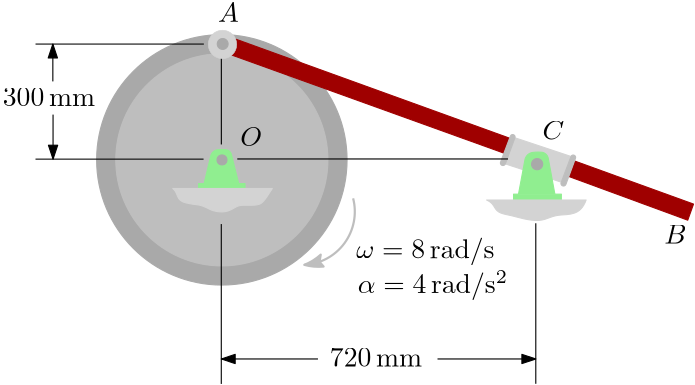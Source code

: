 <?xml version="1.0"?>
<!DOCTYPE ipe SYSTEM "ipe.dtd">
<ipe version="70218" creator="Ipe 7.2.20">
<info created="D:20200625160147" modified="D:20200627003236"/>
<bitmap id="1" width="1920" height="1080" BitsPerComponent="8" ColorSpace="DeviceRGB" Filter="FlateDecode" length="294741" encoding="base64">
eNrsnQVgFNcWhtsCEaClj+LFraVAcbcISSBISAghLsQNAgmQBHcpkOIeA4Jr8ZZCKQ7F3YK1
UKC4xd/dnexkfGctAv/px3YyOzuu3549t1YtVtRURo0aNbrZugAAAAAAAAAAAAAAAAAAavn+
++8bKOOHH36gX0kIymfKP3+GQCAQCAQCgUAgEAgEAoFAIBAIhGR0s3X57rvvaAVNi2gSHPlM
+efq1avDPyMQCAQCgUAgEAgEAoFAIBAIBEJtdLN1qV+/PqWgmRaa75+p5Gf4ZwQCgUAgEAgE
AoFAIBAIBAKBQMiJbrYudevWrVevHicL+ocffmCmPVPmmUS1atXgnxEIBAKBQCAQCAQCgUAg
EAgEAqE2aP9MZ0HTCpopnyn/XE0Z8M8IBAKBQCAQCAQCgUAgEAgEAoFQG91sXerUqUP7Z7oQ
BwlB/1y1alX4ZwQCgUAgEAgEAoFAIBAIBAKBQKgNOv+Zo6DJK/wzAoFAIBAIBAKBQCAQCAQC
gUAgtA5m/Q3KP9MWmir4zCz+jPrPCAQCgUAgEAgEAoFAIBAIBAKBkBlU/Y26dety5PP3339P
aWdO44PwzwgEAoFAIBAIBAKBQCAQCAQCgZAT3WxdateuzUmBpqIGI6qpAvU3EAgEAoFAIBAI
BAKBQCAQCAQCISco/0ylQNMloKlXyjxTJaBp+Qz/jEAgEAgEAoFAIBAIBAKBQCAQCDnB9890
CPrnb7/9Fv4ZgUAgEAgEAoFAIBAIBAKBQCAQaqObrUutWrXk+OeqqoB/RiAQCAQCgUAgEAgE
AoFAIBAITuTIi8Iwq3fu3GnatKnEAOTd58+f6z4hyj8zU6ApC01e6cYHaf+M+s8IBAKBQCAQ
CAQCgUAgEAgEAiEYctxyIfHPiYmJz58/F1PQlHwmw+g+IUH/TAX8MwKBQCAQCAQCgUAgEAgE
AoFAyIwi5J8/E1fQepTPn0n65xqMqF69OlV8Q7v6zyYmpjVq1m/d1qxXHw9ntxAAgI449PPt
0MmmXv1GX371tdoDsFix4l9+VbZipRq16jSq/30LAICO1K3XpMq3tb/+uryRkQmugAAU2ssf
jj4ACvAARCAQCAQC/rlI+GdBBa1f+Uz555o1a9auXZuu/0zJZ/KnvvyzmUWvYbEzAQAGwrG/
f8mSpcUOwHr1m3W1cQUAGIimLcwkLDSugAAU1OUPRx8ABXgAIhAIBAIB/1yE/DNHQetdPn/G
zn9mJj8z/XP16tXp9gc18s/ly1f28YvC7RkAhiY8Ynydej9wDsDSpb9u294WehAAQ9PZvG+5
8t/iCghAIbn84egDoAAPQAQCgUAgEEXRP9MK2tvbW+/y+TOh+ht0FY7qjNDCP1erXgd3ZQDk
J63adKEPwP/9rwKsIAD5SfWa3+MKCECBX/5w9AFQgAcgAoFAIBAGlbpyAv5Zl9iyZQuZMfKq
9zF3s3Wh5DMVdZVBFeLQxT+XKGEUFDoS92MA5DMVKlT5TFnwuWNnO/hAAPKZ0l9+jSsgAAV4
+cPRB0ABHoC6R5kyZVu06mTf19vZLTgwZAQ1ctJNsOhqV7d+I7gXBAKBQBQVVV4U/TNVduPO
nTuCzREazj9XU4UW/rmbrRPuxADIf3wDhpEDsEHDNjCBAOQ/7Tr0wBUQgAK8/OHoA6AAD0Bd
olHjll6+Q9ROaOCQid17OpcpUxZmA4FAIBDwz4aQz1TZDX5zhPnjn6mQ759NTEviNgyAgqL+
dz9CAwJQUFT5tjbOQgAUCA0aNsdKAKCgqFuvoXZPo/XqN6JTneVj0dXO2MQUfgOBQCAQ8M96
l89U6F1BU/6Zrv9M+2cSfPks0z/X/64x7sEAKCgsrBzgAAEoKFq3tcZZCIACwaHfAKwEAAoK
8669tXgU7d7TWespDhwysULFKlAcCAQCgYB/1rt8NoSClmh/UGv/bGnVB/dgABQUvR384AAB
KCgsrZ1xFgKgQAgbNA4rAYCCwnPAYI0eQo1NTOUU3FBLox9bwXIgEAgEAv5Z7/JZ7wraEP7Z
2zcS92AAFBS97HzhAAEoQCKHT8eJCID856dZ8WMmzMN6AKCgMDIyli+ftai5AQWNQCAQiCLk
n+VEYZjVFy9eiMlnpoI2tH+uWrWqFv4Zd18AFCCwfwAULCEDx+JEBED+c/jo6fmLUrAeACgo
qlarLfMJ1NktWL+Trla9DlwHAoFAIBCFOZj+mdn+IPwzAPDPAABt/HM4/DMA8M8AfHLIlMAW
VnZ6n/TAIRPLlCmLR3sEAoFAIAqzf65ZsyYzBZrjnykFTcvnKlWqGNY/x8zQ5i0AgF78s7VW
bwEA9OKfcQUEAP4ZgI/aP5NhDDR1+77eeLRHIBAIBAL+WS1DVQ/XkcOmhkWM9A+O9A8eoiSS
/Dlk+BTOYAAAPfpnS2sXqsOmu1sfR28nV7/+bgpIh72jj7WtG2cwAIAe/TOugAAUBv9MDjEK
rEwADOSf9V55A1U4EAgEAoEoKv65Ro0alIIW88/M4hsG8s/UrX5k9PTg8Ghvv6DA0MFB4UMC
wwaTDr+ggb6BYV6+QUHh0WQAPIADoHf/nGuVu7n27e/jOSCQfwCSng79B5ABoKAB0Lt/xhUQ
gEKY/0yOuMjh06Kif8KKBUBf+lej5OcFi1c/evTk6LEz8j/i7BaMp3sEAoFAIAq/f65du3aB
+GfqaXrIsCn+IYrH7QEBob6BA4PCh4cNHk0Y4B/u7RfqOSAoIGQQGYAMhgdwAPTonymfbN3d
zdUzgDoAXTz8+joP6O3gTXDzCvD2C/EcEEgOQFevADIYFDQAevTPuAICUBj889CYnyKHT4uI
nBg6aExQyAhf/yhf/yFhA0dHKb/3AQDoxT/b9nSWP7Zdew5+UIZG84Aq0AgEAoFAFAn/TKVA
U/6ZEs7MqFKlSuXKlfXrn6nn6KHR0/0CB5Hna2+/4PCIUfTD9ZDhU3z8Q718Q8jTN8EveKBf
UMTQ4XJzwA7ff//8yj6xnqTj/f3T3E8d+ef9+38O53Yw4vmNLQJD5sW9I7KWd8uVF4wPvbi0
TfXWthvPmVNjz7ZiVpkDc99SzjBvJIx53nfpOX8OFT1ZQdYGZwy5ITx+/rrVBrIaeeuWsWlO
33vP6hZez/RWk4ti2XWf/81Hbpw+c+nYiXMHD538dd+Rnbv3J81lDDA1afb8pAlU9+i5MaPi
pMeWkLyZIL+/Xvxzrnzu5urq7kcOQHfvADsHL/pdG1s3D59AL99gzwGBHj4B5AB09fC3lluI
I+Hk0w83drB7zjv79MOzk/MU3XNOPvuQ260Y8unJBKGR/HbjA28k0uxI/fAhdbuuClEx3by4
+Zse5aRiwXkjVK4NKnLXD2+9cReKsQLzF7KGn56dw51z3dd5ATN3XkJAcLT8/nrxzwa8AvJO
5jIvUiKXLeELkL7Q5ySoBedf3FVvaXXmF7/6aCpImZdsneBdwfUzWm1YuOnw7r0HVszTfgxj
xs/btedP8iqzv778M11tI2rY1IjICUFBw9xcfW279+nc0bJNy7Y2Nj0H+A4aFj1teOxPCmIU
r1rsOay7rALaRuybT8k54dz9Mvcr4SOIsytSw/P3T/qmlPmW0E4r+zhVHk2822nOJJhLylg0
9vhFhmdNgr/SyMbV9qwldOtr6JOPBHFzkjdv/U1+f13888AhEw3tn1u26owHfAQCgUAgCqd/
puQz5Z+ZVaCZ/rlKlSoG8s9R0YqH6KDw4YFhg739QgZFTqCeCKIUv0SOGaD83TH16E0g3QEh
EWRg+oO6+GdBaZlnPtk3h4r+nD959ljd3bLy/pZ5w3nkH+qWknouYNxeMqUr4waY/7yQaxiY
fjhviRjzLOqfRe9p2aOSM5OG8c/ybsILzj8f37Mxr0/i3i3b9qUkJGrnn1+8eEnusVev3cHs
Sf4kPclbBvXPDk4+5AB09w7s3ss9t2c3V3tHbzcvf+UBGEjh4RNIDkCH/j568c+cIQuRf1aM
gTnRhJM383SrTigWX0BoKxTuU8lJCPlnbda/3v2zfmx/wRMQHE02y9OnzziqecfOfaT/gT+O
Gsg/G/AKyDuHfyrkXhYFvBB1JS1Y/6w/uFdw3jW6KLF522+KL7Hu3GeqZtJN+pD+5F3D5T8P
jf4pasiY8IBQn3597bp27di6TZNGTZo1btqzh0NA6AjFALEzR4yYPnLEtOGxqoNO5g8QlLaT
sUX2XbovUznqf1dh32idvichP8XVKNnHnj9/wXuXjF+thmXsrttu3FMdg4qdljctkakIzGfe
scy+CWTcQzJv9phLzTqiRYZXrre8e1HW5lN56Y/EP585d4UcaEePn+XI5+fK+1LSoS//rGnL
g9r5Z3tHHzzgIxAIBAJRaP0znf+c//5ZUWFv+FRvv2C/4IFhEaOUj9WK9JLwiNEBIYOU1kvx
0M0gmAxMPiIz0UjKPwvc1DH6cG4Omc/ygrZTMYDUjaiIUxX7IPfe+Pn9f/gyQXnr/uK5iH9m
5Gbo7J9lzCT8s4K5W1M27Fg0Sxv/TKlmpoLm9zFE/Q1rWzdylPkGhffOzXxWiOXe9p6qAzCQ
Pvqog5G80s0RfoT+WXgO9ULusnDzn+W45cLsn5/qSc4XNNt3/MZR0JR8/u+/Z4bLfzbgFfCT
9s//3BO4+isuiM+ff7T+WatLYWFhzPh5d+48YCpoWj6T/gbKf44ZOXPC6KnjokcODQv1d3N1
6t3DxsKiU7t2zX5s0vD7Hzp16BIbGpIyfuBvk1xPTLI7OaXXocn91k4ImjZqnOz90LC/GtAg
5V6jVAFRNUp5Zn7Sr4w0YLFxCqwlsalo4LdZpz6Rg0Jx/0ytFrHhxbegSpt/VPnPVAoEraBp
+axR7WW1/rlDJ5t88M8EPOAjEAgEAlE4/TOz/gZdAprvnyn5XKlSJb3757CIkYqil4EDyXP3
0JifqKfvgJChASERPv7BPv4h9AO4QoUNCPQNDAsdNEIf/pl3W868TRX3z4KjVXOTL30fK/Qp
ZlqIcoqnecpUeet75Iakf6buWnX1z3Jm0jD+mZ27olicvJ9JclNf8n5vzl7VjF9cqpaX458Z
P72kZ4YaJ/VZkc0q4J9jZ85fuStpabwW/pkjnLWTz1r45z6O3uQAdPHwt7RWZDVbWjuTno7O
vowDMFdBe/gEevoEkAPQ3tFbD/45TxTn+uftN/n1LihnqxiACramzusvmpGrTGamQjUz1OR+
U36Wq5oV8yBebSNvDhkfzM1ezpuQGlHM8c/kTxH3rs4/s5aUUTCEjJxOtGbMquDMc8eW90H2
MMylUzlnRs0QPZcoKQwKWmv5rKl/NtQVUNg/55766B+Vs64pzFPoEcGvXGV+XH1/6tpxWJmy
q+ip8STYc8hfcJ50oq5inMs348f1rIF5v+vnXn1YSa0CxQREh+dcNJlVEfK++2b14SRhSl/B
VT25i8/un7cauaUVuHUGGNfBd+/ePb91Yljs7qO3Ht66fe/qtVsHt6g+u2r/7r17l6pGNW3x
piXL189buGrWnKRJE6kr4ByNFPSU6Uu1kM+a+ucxo6ZPGj1l/IjxkYOjfbx8e9j2trC0bt+u
Q/MmTZv98H2gdZPtUV1vT7V8PLXVy5+avpzR9PnM5ndmdvl1ituMsWN0sb7cG6e8uyBq5z+t
3G3ydjxe8QdmTQ/Bn7zppsElXLGyP2/R1GpY8btN/mlKdCqy/TN3/oVnL++2VnR4teJX7/5Z
6mRy4enbZ8+eP/r3yY1jrHvClD1/7dt/dNeeg9u2/75isap/3Ko585MmTl0+efqSsePnaKqg
tZbP8M8IBAKBQCCk/XP16tU59Z/z2T/7B0cGhUcGhQ1n9hw4eGxQeHRweIxfUIS3X4jqN8iK
ZDDfwIHkI3rxz+I/2ePcHHJ/kSeahSsmY8XfErPZAsabMxLqz23i/jnvuUNX/yxnJvPHPzPc
suJPRikVjjpWDcbcxOwVwtygAl9JSJpnCf88M2HHysSV2vlnpoLWTj5r4Z+dXP2Cwof0dfJh
9uxp59m3/wCHfj7O7n5eviEePoFKAjwV+iucfETv/pnjh1U+k9KqtAtV/Kmytays6TxvzLSy
zO68SScImmcZOcO/3VBZVmbFjFwNy3xLUkFz/DOZc3HBLtM/M1dFwsmTvwkti/DMcw0zS+Mz
txRrE3yU+c9MBf3mzRut5bOm/tlQV0Bx/8xWnapTpVI/Mr+hey/in8U/zjo5M3IRBfpvoc2z
ZpMQmUOBBedc4HL/FPsCmvOFL+NqcoOhAXPnRDnzeZeVewIjFB2eOSHOeC4dYa8uqo+oiBO+
gqsWkK3O6J2Bda1kme0tV/4R2HzM6+C2Gw9fvHz8+Om5XxVvJR+4eu78qXU8/zxj+S9JK9bP
oPpPWjZx4sxhY+aNHDtHfhZ0Wlra69dvtJDPmvrncSMmjxkxZcSoWVEx0weGDHZ37OvQw7ar
mXmHdh17mHdaH9jiyfjGObMaPZnS/OIUm3PTuj/6qVX23MYPZ7XbMdVXm+x0ef6ZcZPDvlG5
cpp3FIjuWlrl2ar5iHjxOqYPF/Kx4jeK/HtL6RJ5crLNefkSgpY4b91KDM89TRnaP0ueTC5s
pQY7cu7+P5f+3Kbs3rT98LlDe7bnfnze1jUb98QvoP3zypkzF2uRBU0OwDdv32onn9X6Z3tH
H4nPLli8+szZy1eu3qJ5+OgxdWvE7EnglArhU6FiFTzjIxAIBAJRhPxztWrVqirD8P55cGDY
kNCIkVHR06OGTyevQ2PyWniJiJrgFxTuG0gII/j4hZBu8hH9+GfWMxr7TpLVAgvzDlP8hlOy
aJ6IyZSVFqKaZ+bAqm5R/8x8tJTV/iBrAN6o5OauaHETLhgi/pm5QfOetpiOgvUp7pwz12Te
M45gojt3nJr455Vrp2rrn6knaOp+m3RosUo1dWX93ciBNdjOwctK+acV+90evT2YB6C7lz/p
dnbzlemfhULEPzMTaPPeYgpntjvlmE/a0LJHy5TJ229So+JNjlUiQ17xDYYQ5glnNTVD2P6Z
I8NFPivDP/M+Je7SRcfGXHbaafOqo3yk9TdoUlPvkU1CTkLjJ87Wbgwa+mfDXAG57Q8y7C6z
oqnqDMmVnNtE85/FPs49OSsHE+vPUq+yJyE6h4JXJea5XdWdNz9i5aqER8u5+ogkRuZNkT88
w2jlDcO7xGhwSRX1z/SaZ9n1vO9V2fc5mpjGA7dePr56VDXY7wfPX9iRwPHPa+PX/rJgBnuE
sv0zYcr0pZR8Jq+kW+NaE5r457HRE8ZETxoe81NszOSfhw1cNMhxik/3UFcHT6+g6MHDz03q
8Wxys9dTG5+d0mP66LETRk8+MrXv87hmz2Y1vzzTVkbNBNH7BzX+WWjnF0+rlkwk4N18MvLt
xXczzl1ZngUV+oJJRkOi/FtxejZ4I5E1lWGSh6eQTxZajcyvgSSGV51IhebEkPU3RE8mM1OO
3b1x+WQS6d584viJIymMT81K3LWKyn9Q+OcVUyZqPGMrUn4hC0sOwL//eaTdXb20f3Z2C5H4
7JWrtz7IjsnTlujSDCICgUAgEIhC4p+p13zzz35BQ/yCBnr7BXv5KvELGRAQHhASNXDwWKol
ptDBowNCIv2Dh4QOjA0dNCIgZDD5iJ78s2iDg+JPBJJViCX8s2g9Pdn5z4IF67j++b1Q6946
5j/LmknJpsnFJ6Rx/Q2hz/LyZJg5YEJmm536wg3lA4WM3JuPI/+5v5sfOQA9fALcvQM8CD6B
pMPZ3b+nnSfVzmDvvt7O7n4u7v4Ojj52fb0CQiLIRwxRf0NIkPJ8rGDxB6bZZrtrbijErw7l
pll1LRj+meVg1RRe5vtnYcGuSf2N3LUhPRtCMy9RN1ul60U3wUfpn6myG2/evElLS+M3R2gI
/2yoK6Bk/Q3Br+p4lS5E628IfpwbipOzWH8hBSdjEqJzKLzgeXaIvoayzSo3yPVF5GLNufqw
/2SOiqGMBIdnf20qmqAuo0i1dP4zc/wMS8aZKP8nYJz7B55/vv/Xbin/vOSXlLWbf+bO6uwR
svOfqbIbr18rDkBOc4R6988/x8bGxYwYGTN1bMyEX2Jc/x7x4z8jf9wU6zE8elpMzJS9Y50f
T2rxYmrTg5McY2OnRcdO3zvF8/GsNq/imt6cZa1LzV519Tf2cT2t8G/x1P08TeLmU/prDsFb
WX6T3OI5FQKV4rZJ3CWyd0hZU+F+0Sb4JZfIDHBbY5SVLy38gziJRROukaL+eUH9yWTmsL1X
Kf8cv/f88cP7FzM/vnjbKir/gaq/oXkVaKrsBvULILU5xgbJfz53RVb+s7rcbOQ/IxAIBAJR
JPwzHfmY/xzpGzjQS1ljljyDKx/DgwYEhHn7hQyKHJ/XRrkyJSw4LDo4PMo/KFJf/pl+vBLo
L95Stlj9Z9GnAHGZKVVaWdWf3Wai4nZXOIlL9JnCkPWf758epmP+s4H9s9Aysv2z6FOAFv55
xbK1Raz+s5Orn29guKcP/wAM7mnnQQ9maa1ol7Cv04Dg8Egnl8LhnwXNJ9s/C3lgCf8s8Rbl
eFUzz8l/1s0/i9pdDeo/51V4ZtYnoccsNvPy/DOvFvRH6p+ZNZ/5zREarv6GQa6Amvtn0Z/A
aCGH1X13qZ1/Fv+RjnD/3CuUYPMNalslk+efWQKNnbKo3j+LJkByik3J98/M6VLtuPHywIX9
s3KK/FsOLfxzyvpp2jZBSNd8njJ9Kac5QkP458XRQ5ZGR0yIHj8mZsLOWOdnoxq+GttoxyjP
6NgZsbFTd491fTypxfOpTQ5M7DdcefTtnuL970zKP1vp0saxfP/M/F5A+ChQ55+FDxPN/TPz
uwnpDGrJe2k1w8ufyjB+sTXRKXJzqrmrS169aKFK2nrOf5Z3MmH75327hsnxzyN/li+fjx47
w2+OEPWfEQgEAoFAGMg/Ux20dqbMMxWG8M+hg0b4BoZRjSspS1wGefmSJ/Fgv6BB/qFRZACq
VaahMTOioqf7BgwMDB0cFjFSb/4599aOdxvJvjlkPS8IPreqaeRFOoWY/0FR463svnGPVRLT
4P5Zzkzmv39m/6ZYqK0lOVZEzDNr55+X7Vi7YcscqltD/8wXztopaE1dmb2jNzkAydGnaF5w
QC6k2y9oYD9XX8o8K+Wzi5WNq4uHHzkA+xim/UEhw8l1yHnyludLJasiy5XMoqPlLI6Uf1ZT
xIPf/qDEnxr5Z/aQzBkWnXnxsdEfkczQ/oj8M7/BQa0VtEb+2VBXQM38s7rWeNXIYdFMRbH+
mvtnyTkUW3Bl9yXBL3PFLtnCoxXzybyyXfL9s7qG4dR9vStwBec3bki15CjW5kXen7y8Uy39
85xNK/j1NzSUz5RwZjZHKF9Ba5b/HB2zKDpyfMyEMTETdsS6/Dey0csxP24f5REdOzM2duqe
ce6PJ7V4NrXZ/on9hseSA1Dhnx/HtXsV11yGf5a8hRC9vVT/WzNN628Ij1Nj/8wXrXK/clKj
x4XyK2RqfDnfQPH1vsC6Eh1ebbUN/fpnmScTZf2NUweGqa+/keefo0fNli+f+c0Rwj8jEAgE
AoEwhH+mXknUrVuX6Z8Nmv8cOXyq6qfHuU0skQ4vv+CA0Ai/oNwql+QBnLyGRYzyC1b8Tpl8
RH/+mf8LR7GMCE6SBrfheDU/mKWKY7AfnxktMXFKTLOGZM0zZzz5459lzGR+tT/Ib0yQ+9NI
3pcFebOtamKJ2/4gq76KsNNW75/nrtm/ZdveZT+rBtDQP1M3/xzVTClo8pbh/LO1rZtSedEN
nOUdgM7ufszk594O5J1wMhj5iAHaHxSsgUzV0OC3IcivGq1qX4/b/mCeCp5zMpVuf1DUP+dm
EbMrId9UKNa8Jg5zZ5hV+0KgJUR5/pkqi5G7vKwFlO+f89oWFNPvYjPPbreR3Yoiq4FF5ib4
CNsfDAiOFmxwkFLQB/44ajj/bKgroIb+mX2qZJ9sZchhTrNo9NVNrL8W/llqDiUbz2VeArjJ
lszKBveFKm4x2h8U8sm8K5R8/8yZAaq1QXq9iVRylriCc29LqFXx/MVzbsMWQv6Zdz3V0j+T
62DyjqSk1ZOZ7Q+Omz9itJrddfO23/gNDtIKmrxrkPrPMZOnxowdGT1lbMyEHTEuz0Y0ejm6
8Y7Rnir/rMx/ntz0wHiFf6bynx/Paisv/1lg38vbx5gHBXVHJ+yfVXcj3C3Fbn+QWcdYUJzy
bz419M+CY2Zm8gu2hyiWpcBo6ZK1g6mZigY/ORRp/URULIsMT9YSp3S2ei2vy62v1MmErKU/
qcE2XLhx/+4fKTNF2h/ctXjWTL5/HqbOP585d4Xf4CCtoEmHvvwzeTcf/LO9ow8e8BEIBAKB
KPz+mQqq/jNVeYMKw/nnqOgZ5DUofHhASASVAObtF+LtHxY+eNzAIWMjoiYNjZlBDTkocgJ5
KzBsMBmY/qCMm39u2UmBW1ZBeyx4By6rgUI1iSi82m4CpZslf1+p+lGthv5ZsAYyf/2o+82m
jJLOhs1/zquqxy6/+c/hvC3CN+cSzRqKtN4uzz+fPnPp2IlzBw+d/HXfkZ2b2LnQGvrnhOTN
BPn99eKfKbHs0N+HHIAePoq0Z2+/YFevgJ52Xj37eHbv6dHVxoUasnsvd3fvQHIAOjj50B/U
a/7zb3R7hQw5TLnovErO7BEyKzzzR8sojJxX/Fm9f86TsdyJ0pN7dnIHN/95Oz0hdT5WIMOZ
UZlZvMXAD9xZ4gp8XmHn3KWg1ozwzLP9c+r2vAVn6e45zKX7SOtvzJ2fKJjnLNZfL/7ZgFdA
bvuDgoUy2H8yT6Ga1d8Qq1wq2l8b/ywxh9LZjGJf5rIvgowrGrN/XnkK4frPeetZeQ3SxD+z
71Lo1g85Vysp//xeuMUHQbGmpv5z3oXy/mnt85+pvOLlW5YsXz9v4apZcxInjpfV/uCY8fN2
7TnIz3MW668X/0wYHqs4jsbFjNse6/p0ZOPnY5psV/jnGTExU3ePc300qeWzKc32j3eKjpmu
UGFTvB/NavcirtkN9fWfhdvyY3ta1REhWn+Dvx/yDm2xn+mp21uk7t+4d2UiScj0dxZiB77Y
nSRrnahrZ0T8ZwICxTrYhbK5x4VAyXd6zELDcxoQES4Lr4N/5s+J1Mnk9J03b589e/7o3yfn
9jJHtX7Lgb/27T9KDpNt239dPlvVX8P6z3FzkgW/5RHrr0vDf4OGTDS0f27ZqjMe8BEIBAKB
KBL+mSrBkW/+mXq4Hjp8ul9QhF/wQC/fYB//UN/AgZxhwiNGefsFB4QM8gscNDR6Ov1BAIDu
/tnaxtXVw58cgB4+gT7+IS6e3PLOdg5e7t4B5AB0dfez7uYqzz9/KohWoi5aiBYeAQZsf7Dw
XgHVVW0teAr/HBY8aoszfGxo6p+HKY+j8THjdsS6Ph/1w/PRjbeP8ooeMSM2ZtqusW5PJzd7
MeXH/ROcohUFcGbunOLzRFH/ucn1mVbYuwDQzj/b9nQ2tH8uU6YsHvARCAQCgSi0/rlGjRoF
5Z/p5+ghw6b4hwwmz9eKUgB+wYGhw8IjRpOH7qCwYeRhfEBAaGDoYDIAGayQy2dWtq1o1sRH
BjtLRCS7RiBZRffyHfmDKinl9evX/z17/vDh4zt3U1W/fyza/jlPQXd3c/UKUB6AgR4+AY79
B9jZe9k5ePXt7+Pi4UcdgK6eAWQwyGf4Z6DH+huF8goo1EpX4bvoFO45LCR3I2p+xfOp+2cl
sTFTfo4dvjrWb/UIv7gRMcNiZwyP+Wn2yOiU0QFrxgTMGzWMqr/x8+jYVeOC1473Txg36NO5
cysUm7Xo3j3CP/NCoxIcCxavfvjoMacwiDTObiF4ukcgEAgEopD7Z04ThPnpn+mn6cjo6UHh
0V6+QX5B4UFhQwLDBit/azyEPHd7+wUFh0dHIvMZAH375zyf3M3Vof8AzwGB/AOQ9Ozb36cr
Mp/hn4G+/XNhuQKKFAooXAnPhV6UFbJ19WnJZ63987CYGTEx00bHTB4VMzkmdlqulI6dNip2
8sjYybHsPqNJzxFTsY8BoJ1/JuHsFlKwM4BAIBAIBKJQ+WcSTP9cWRmVKlWqWLGiIfwz85l6
yPApYREj/IMj/YOHKIkMixgZOWwqZzAAgL78M9MqW9u62Tt6O7n69XdTQDr6OHrbdHfjDAYA
0Jd/xhUQgIL0zwCAfNS/FSpWMdDU0fIgAoFAIBCF3z/XVAbtn6lXyj/Tmc+G9s/MWnwavwUA
0M0/52Kt1VsAAN38M66AABSwfyaHGOco4/UZyh8GAKB5+rGFlZ3eJz1oyERUfkYgEAgEopD7
Zyr5meOfSVRhROXKlQ1afwMAUCj8MwCgAP0zAAD5zwB87P75MwNU4UDlDQQCgUAgikT+M11/
g9kKIZ38rJF/LlXqS9x9AVBQDB46FfYPgILFP3gEzkUAFIh/nrdgFdYDAAXF9w2aynwCNTYx
9faN1Nd0G/3YCg/1CAQCgUAUUf9MgvbPGrU/WKv297j7AqCgCAobDfsHQMHi5jkY5yIA8p+t
23+fNms51gMABUVnM1v5D6H6UtCQzwgEAoFAFFH/TFto7fxz2/aWuPsCoKDw9ImC/QOgYLHv
F4RzEQAAgE8Nx/7+mj6K2vZ01qXmc4WKVfA4j0AgEAhEkfPPdBVoXfxzb3tP3H0BUGB3/s6h
sH8AFCzWth44FwEAAPjUGDhkohZPo9Wq1wkM1bhulYWVnbGJKZ7lEQgEAoEoQv65WrVqTAXN
98/y6z//r2y5IcOm4u4LgAJh0JDJVt3cYP8AKHD8glACGgAAwCfHDw2ba/dM2ujHVnLKcQwa
MtG2p3OZMmXxFI9AIBAIxMfhn0lQwpk2z5R8rlixooR/HuA/FPddABQUPe0GwPsBUChSoLu5
R0ROxkkJAADAJ0VE1OQyX2svh8uUKdvox1b2jj7ObiF0UjTpJlhY2VWrXgcP7wgEAoFAfDT+
mbbQtHamQ9o/W1r3wU0XAAWFi/sgSD8ACg+9+vjivAQAAOBTw2vAEDxiIxAIBAKB0No/U/JZ
0D8bGRl369Eft1sAFAiRw6c7uYZD9wFQ2LBz8B+ELGgAAACfGG6e4V9//Q0etBEIBAKBQDD9
M18+a+Sfq1WvExI+GjdaABQIIQPHdu/hCdEHQKEtxDHAPxpnKgAAAJ9aIY4mzdrhWRuBQCAQ
CATtn8XaH5Twz19+WaZhoxY2tv38AvFYDUC+39IPneobNKK/W3iP3j7wewAUfrr38OznEuYb
GDt4KJroBQAA8MmkSYSP7tHbtfGPrb766n947kYgEAgE4hP3z1WrVmUqaMo/16lTR8I/QyYA
AAAAAAAAAAAAAAAAkKabrcu3335btWpVjn+Wzn/GegMAAAAAAAAAAAAAAACg1j9z8p/l1H/G
egMAAAAAAAAAAAAAAACgqX+mLTT8MwAAAAAAAAAAAAAAAAB9+Wcq4J8BAAAAAAAAAAAAAAAA
6MU/cxQ0/DPQL10s+nbo1LNNO5vWba1atbFs2doCAAAAAAAAAAAAgE+rNpat21q1aWfToVPP
LhZ9IVUA+Aj8M9X+IPwz0DsWVv3bd+wB4QwAAAAAAAAAAACtdXT7jj0srJygWQCAfwaAxtzK
iVwdcJUEAAAAAAAAAACAXmjfqScsNADwzwBQ8rlVGyuDXnRa4MoLAAAAAAAAAAB8crnQVuZQ
0ADAP4NPXD5bOrVq0xXXRAAAAAAAAAAAABhAQXc1t4SCBh8PltYujAbU+nQx72nWtZeje8C8
+JQXL1/fun336LG/Fi9dFTZoFD2YVTc3+GfwyWJm6diyNao9AwAAAAAAAAAAwHBY6qigrbq5
2dh6WHd3t1a8KjtU2FDYKl5VPT0UA9sq37X1KHLqT7XI7mTONYUssk4TtXaxsXK2tnK20QRq
eCtrl09HPpNXC/OebZs3bdawbqumDTq0bt6xU2cz276rN2/PUcW7d+9Pn7kYO3JaUVTQEv6Z
1s5UVKxYsYIy4J+ByCHj3LqtFa6DAAAAAAAAAAAAMCit21pZWkNPgSKOch+2te0f5NJjhFeH
4U5Ng23rD7JrNGFAxxlhvSIH2Peydz115mJWVvb79x9oEX34yKkBflFFS0HDPwN9fV/Tpn03
XAEBAAAAAAAAAACQD7Rt310LBU0pu4iosUnJGxYuT0lasWFJwsbZ8zfMmpU8d258QlJyUuKi
xPh5SclLEpPiE5eujF+2LiFhQ1LShsSkdfEJyUnJ64dEjSpy2aeePkPGTZozdsLscRPnMBk/
ce44Fcpu1rtk+ElT5g/wH6q1WR3UxXJl+0ar2/6wul3D1W0bKjraNFzTuoGCVj+sbtlodSs2
LXNZ2apxaMeuVAa1luVhuzqZWfajsbTqb8HuQwawsOpP+nN6aje5UWNmELT4YM+eLoN97KeF
2c4ON18yxCoh0nrj+N6/TO23a4b37/MHjQz2GDVxRkYmiYyMDOW/zMycnJynT58NiRpfhPZD
Of6Z6oB/BhJ0MuuDax8AAAAAAAAAAADk49TfR5ePdzLro6m+sLZVFJRYuW5jTk5OljKb9NHz
nBN//XvwwIVbN2/l5LwiPXJy7uXkPMvJeZfDDYX6W7N2DRmDja17kdA1lJ8cPW5WcsqmKzfu
Xbp258r1e5ev36VeL19TwujIe/fa3UtX7+za++fUnxZS5Ts0W89WzuR1XZsGrxt8vqzy51ur
fL65MuGzjZU+31iRvH62qXKxLZVLbKhQbH35LzaU/2K9knXK7oXlvnhSo/iq5g3p8Wgun/t3
7NKHCaWXO5nZdzaz79jZjrx2Nncwt1QYac6Q5LP54J9zy250dw4e4BEb2GtCoMX8QRZLBlsk
x9hsmOCwZZrzjp+8fp0dumve0LCgoOOnz5MdLz09PTMzMzs7Oy0tnfz55u27yKETilz+M62g
aQudb/554+Zdhw6fLJDFHzHqp4jIcfk2ObJj7N7zx9lzlyhI9+ixM5kDBAbHEAw0dTsHPzJF
8mqIyhut2qDsMwAAAAAAAAAAUJTc77TpcUuWxBNmz1kQEBiR//OwYcMmT+9grT/eqk1XS2vN
/KRVd4WPXZq4KiM988y1y0uTNo4Y+bNr/xA/r9At61Y/e3QuLe1WWvq19PQrael30z+8THv9
Pu3Nh/QPGWnp716+uZeenp6QmKzwot3dioh/VryOHDPz4pU7h46eOXzs7JHj544eP3fi1IWt
O/cnrtm6Yv325HXbyWvC6q2btu878ddFMgDFoSOnr9/6e+KU+YpRabi8lDde3faHeRW/KPN1
ua+//Lr0l1+XKl1GQSnCV4SSpb4yLfmlqWlpU9NSJgSTksYmJUsam5LuWWWLrW6hvX+mrHIn
M3ulcHYw79ov7uclP89e2tPOk7zV2dyBvLq4hSyLT5k5a3Fn5WAUlKk2tH+m5LOjS6iLX/jA
QK9hvt1HeHWY4NVyZkCrpYO7rB3Va8uE/jumue6Z6XNoafT8iVHHTp7Nzs5OT8/IzMqNjIwM
xVcn/z5x94rQ7w4TGBxDSUv9+kk5/tmg9Tf27P1DIe3fvC2QwzBu9rJ5C5KGRk829ISozZcj
FPQ2Ja+vX78x0JcXdg5+N2/eIZMjr3pX0B069fp0L9m/3M3JeX1qJvXn7tScnFen5uE2pgCY
eeZV3oYwFCFxm9bET7XP/6ULXbBm7SbCrFBWf/txK9asXRCiz2lFzeJNBRgMxdpePs4DqwKo
Oe3ERYm9qzgJaHlSwu4His650WHqcuVFEHssAADokY6duy9ZEr9v3++E7dt3btiwiepev35T
bzuX/BTgZKJkTnQZSYdOvTTzosoG9ZYmr0zPeZ+wKtHevr9FJ+v2TdsGuXtdOn4g+8OdzMw7
mRlXMl+dSn9xPiv9aXbGm8z3b7IzM9LTXvz9z9mcnNdJySvo8RSV/OdRY2ZeuHzryPFzx09e
OHz87Kbt+zZs+3V5yuZ5y9fMWZqyIGHtnGUpc5etXrZqM+m/8ZffDh07c/zUhcPHzly7+WDS
1Pla1Hmg/fOKSp+V+fLrxl9++V2pL+uVJJSua1r6h9JfOpmbuXTt2rDM17WNTeuZmNY1Nq1j
ZFLTyLh+CWNTY9OEcl+sbtFId//c2cy+i4Xj7j37z52//Mv2X+/efTB9xoLO5n0Tk9bdv/83
6XPr1p3Va7ZQqdGUf9auaUtN85+79fD48/CJEZPjBnh5eDiYO1k1cuhUzc+65njn7xYGtonz
bTnao/XkAJvkCf4rZsScP38pOzs7Q+GfM7OzsslrVlZWeroiC/rs2Us2th563GHOnbtM6UrS
kT/+mcp85vjn8uXL69E/0/LZcEm/0vR1CswHBU2JZWrbTZ+xiNK/5JV037ylcMLk3Wk/LaSG
MYR/puUzFXpX0K3adNXuMtHFvGfczwt++23/4iWJpBv+uUiwTbGQZ2Z8VP5ZrofRm39WPkrL
1bwK+bxirIPAPBRm/0zPp6JjLQ1jblU+gUveGlbMjKp/3hrgf5yz7dhT5Hl75nRFtJ4BViwE
YD6v2/xbCub+Jro16UOefTiLHOasHaMw+ue8g4i7LAJzyzrSeZte7fGo+vZN+HDWdsFFv9Hj
rky5ZyHRbUTmX/AtkdWStzsJrEbODEjOG/Nd1kKJbfdCdTpiz4xGV0wAAACy5fP69QrhPG78
FCsbe7pnTOxYSkfnm4KeNj2O8t70bGiXAq2ZF1XWkZi3dPm/b+/9FDfJsmO7Tk1+7NyowVBv
5wsHtl0/vf34H/GX/lpz5UTKyd+WPbp4IPPprax3/2a8enj38pHdOxP+/e/8wsWLtKhHwc+A
pVA7jH7889hZF6+kHj2hSHv+8+jpJckbFiauI6zcsONm6r3Xb97euff3uq17FiauJz0XJ60/
ePivE39dPHTs7PVbf0+eukCZN67Z8toovfGaNg2SK31euvTXDUp9Wbfkl3VMS9crWbqKael+
ZmaLpk3elJzg7+BY1qQk6VlLIZ9NapQwrlvC2MjIJL7cF6tb6uqflUU2+vbq43X12s0evT3I
ygwMHn723KUbN24fOnzC2S2YDOnuGX7m7EVLK6fOZg6dVJU68sE/T5w8JycnZ8L0uTHjJno6
23jYNvTsVtfDonpUnzoLQ1uN6V9/UK+64wMt5gztFz9j1I2btxT+OSNDlf6cRf4kr1Qt6ImT
5xYJ/1ylShWmgqYtdCV26N0/F7h8zh8F7eY5kBLLySs2Cg6wYGEyMx1a7/45L/P51p3pMxY9
evREvwrazNJRa/l8/vzFY8dPxv28gLyS7iKpoAvaPytscOpu+Ged/LPCb8gSYgXinzkTLSL+
mR5P1Kw8i+IxNn6T5Awzp86aE6WTYQgW5QpU2QmlZmG4Gilfx1rz3A8y5zNfPMwn6J8NvW71
mMAvMaq8pWDtbEpTKrh0eWLzY/DPjDXDOXmSPzkzw7KmvDOAmuORMqisMwZZXt22L2MP5Bhd
xZ+cs5P6s5D0ySRXJvM3n3JX4S8IY2tyjhTFn+zhJeeNtXGVq539vZ7W/ll6bzTQufHj+NIK
AAAKG5T1DQwSqLbR286FyoLOh9mwsrEn06JSr8eNn6LLqMwsHTX1zwuWxb9M+3fTpsQJkYH+
Pbv0aV4rtFe7pGmD42cNmjHOc/v6yft3zkmYFXZ83Yy3qYdyMu69+fvMwQ3z5s6KvHxj//xF
84te/vPYWRcu36b886FjZ5anbF6cvGFJ8oaH/z55+/bdiTMX/3v24tLVmwsS1i5ZsXHZyk1/
Hjl94q+Lh4+dvXbzgS7+eXXrhkkVPy9Vusx3Jb+sbVq6lmmp+qW+/Nq09MiICF+7XtNjoxfH
/WxsUpL0rGFkUs3IuEYJ43pGJEyWlf9iTauG9Hi09M/mDl0s+jo5B/62709L6/6dzftaWDkn
rVifkZE5d348GayLhWMvO6/TZy7Y2fuQgQn54597O/hdvXrz/fv3c5cmzJq/0M+td69O37mb
1/a0+Ha4faM1Q7tP8WkRaVt7qFPz5TFO21YtePD3g5ycnIyM9Cx2ZGRkZGdnk1H1tvfVYw7t
uXOXDx85pff6G9L+uWLFilQHVXxDX/65kMjnfFDQ1JJu3LxLbXa0IfwzUz7TeddU0rW+FLTW
xTcmTppx4cIl+k/STfrAPxd+//zx1d+Q/0BdIPU3JCZaeP2zmNKXFO/sJY0KCRXVEdx1wk8R
F9mg3LcEZaBAniH8s54w+LrNF//MWIqQ0CgZRyvDJcryz4W7/gZLMjO9qNAac4gKcRA9A0ge
j0prqnfVyZbMZAaYkpa3NtSdhcRPJsqTs0Qms+CuxZbMjPUsmJgtMW/c4XmqXOvTDvwzAAB8
HFDWd86chXSfmNixS5cmMP8kA+hSk1km1IQCgyI2bNi0ffvOjp2765DR3VvT+hvLV6zKyUm7
dvHg2T0rlkV7DbdrPtXbbPVE301LotcljLpwau3F0+uS40J+XxL14sb27Jzbz+/t37U0Zv5P
Yf8+vbBcWf9Z6/xnKqW5Y5c+FStVr1VHkeJrYeVsaU3hovrTpU277v/7X/lGP7anP6KLf1bW
f049cvzs0ePn/jjy17JVWxYkrF2zeXdOTs62PQfiFq3YvvePlE07FcnPyRuWrdx44NCpoyfO
/3nkzPVbf09S1n/WMv+5dYPECp+VKlXme9PStU1LEeqVLF3RtJSbhdWo8NBf1q+ZEDW0tLFp
PaV/rl7CuLoi/1lv/rmLRV+ChVW/k6fOunmEObuGLFqy4sOHtCXLVmZmZk2fscDVPSwoZPih
wye6WDjmp38eHjs1LS191pSfQsMiRo2IGOzXY6BTiyjHxoN615/s2nb7mH6LwrvMHNB2UZjF
1qk+B5Inn9q46sPr11TCc3Z2NvWq7FCkQpNRDYkaX/jbH1Trn6nQo38uVPLZoArazXOgoh74
oycy5bN+/TM9clo+50lppYJ++Oix7pugbYdu2l0glixN3Lp1B/1nyur1BPhn+Of89s+aCDH4
Z51zXCXGLz1ppoziiSlejqXsqQuomPwSLJ+ifzb8us0P/yyxFMKHJPPrmKLvnxVTZP+ogVpL
8jYuc6JSx6OhlCM7Q5v2z/JWI/PMo+ZkQq8N/moRnxYZA2MfoGdV1kWKe4Zkb1nunMM/AwDA
J07E4GiOXub4Z0pQT5sep/dJ97ZzcervTYiOGUtYv16hnelZIlMkPQMCI6hhNNLRbTt018A/
2yo8asKKlOzsD/dvHH5x4Zd9s8M2xvY9nxzz6NCyF7d+e/3oeGZG6osnJ/avnXBwUdh/p5Zn
vzvy9ELKrgXh65aPzsr+L3nFOl3yn6kGE2vVbmhsbNKshbmgnaYFtalpqc7mffWV//zX2Us3
bt45f+l6/Oot8+PXrt+2Nysra8uu/Tdu383Jzr774OHylM2LktYvW7np3IVrN27d/evM5as3
7+tUf6NVgySFf/6qXslS9U1L1TYpVdekVB2TknW+LLNg+vS/jh6xa9uugrFpbZOS1YwU8rlG
CaO6xRX+ebnO9Tc6KfyzYycz+zHjZvz33/OLl66mpt7LzMz84+Cxnbv2HT58MjMzK/XO/WvX
bj189HjCpJ+VydKOHTvb5UP959Xrtubk5IwbPjwiKGh4qPsoP5sJAzpN8Gw+wrHJXH+rvRM9
fhljtymm5y9jnf6ICz2ROOpQ3OiXDx9m5+RkkZnOzqu/QTdEKFZy4VP2z4VQPhtOQVO1NcSS
n/nyWY/+WUw+cxQ0GUbHDdGmnbUW150BvmGrUtYfPXbCZ0AoBf2n5mNTWN/UX5QmlgqqOoTC
DOcGeZcnjengS8vdqYy3eT6Z+e7dbZL+ecap1+LjsRAZbPepVxylLDJF1lIo3xIcXmCK83iT
YFXVUMyPopsxHsbAvPobyrHxhmQuFHMl545coYuZW4cxEubIVVZ5G2ORuFtT1pDsnYSxOGwV
kKsUmKlrzOd0hgoWyM3jimJmec/4qSHMJ2heNhp7oirVwKmQTJdTFq+/wSxFK526KTKk+MzI
WD/qlb74W+oMA2uFC+U/058V988Cio+/HVlaKXf3YGwI5VtUGQF+YVX2WxK/x88dlXoRlGt7
ckvg0svIrPvKXGmsqbPGzCqiK/Y7fZFVrWYGuGVaRdaMqLITmmGx/vQByxiAOatrBVe+8OrS
alRqFLfgbsyr0aFV/Q2RdSuwFIIzIHKwCzbxxpkEdx8QzH8WKF6hzitKHY9y6rSwjzX+DAsu
jnD+M1v8yjkLyTqZCApbiUUTzn9mJGnLmzeh/GrGOVNm/Q3WMagqXS5QzJ+V6S39HYrk+UHk
3MiaDVhoAADQb9YxZXfHjZ+yZEk85YFJB90OIBmAaaT1Yp7JJKhSz0yoshtkZvhvaeTA27Sz
1tQ/JyanZOe8TT2/5+VfKUfn+Z2Z7Zlxdln260PZGddzMm5n5/yT9vbKlQOL983xvLchMufs
woc7xu6c47t/25ycnHdJyWsVftVW+/xnQrXq9cuX/5b8aW7pVO+7ZjVqNahT98fqNb//+n/l
69T7sUVrRVHrZi3MS39ZpkNnO33457hzF2/evH2PPBC//5C2evOuufFr1m/bm56e8fufxzMz
M89duk5ef9n7x9zlq1es2/727XvFo/PdB5eu3508TRf/3DC5/BclS31V1zTXPNc0KVn/y6+M
TUrOm/bT79u3f1eyVDUjk1ompjWNTGqWMKpR3Khu8RIljIyXlft8dcuGuvjnzuZ9A4OH3bp9
d9/vh44d/2vP3gOHDp+IT1hj1c0lJCzGzNJx0+adv/528MAfR37b9+cfB4+RIf0Co7pY9M2H
/OfzF65kZ2cnLVkS6u81cpDXhADrWQGdJvVvOMK+4TTXlpuG2e4a3XtPrO3esf0OzQo6vCjq
1IrZ6W/fZTIqb2SrQiGks7MvXbqux0IKSckbCPptOU66/UG9++fpMxblaBILFibrS8bOW5Ak
nwF+UXqZbvKKjQZqUlBm0WmJqZMdKdcMvn5Dhs/PxgcnTprxWDw0r8KRq0lzZaNSbL569Zpl
Uxn+U2kg2TqUKSqVUjfPFVOalNaV1Mjpd3MNsLB/Vk5IpX85H+SI3zxLrNKwcqfIy39mD88e
uSb+OUd05tn+WbnymX/mjnZ3KkMjM2cjd+Sqd6nN8eoVvQmUI2QtPvNd3vZi+2fxIZWb5tVr
3gc5Kkn5zBu/Iu8ZnF3QVQP/zC7vqXpCF/XP3KlwmqOSVf+ZXeRTpL4oZYCXx3PnTd7MqFk/
6hLkJHSrOhPLMSq8+s9i2oRbnFbaDfJSE3M3nKoPVWR1ebxI0VfKrnC0J9vU8VtXVO+fyQrn
JnsLbiD2PukwdRZrGG5lAPEf4/NVv8AMCEyItctxFla0JoDYeLhOWzWY4KHE2fr85iYF92eN
R6U+31jIQHK+c9HOP5NNwNlzWJUZViznnAdknRbYm15883H3AebBmOtI+dWJJSrzqBZT4niU
UyE/dAH3qOfstMJrjLHUKhctT/DyFlzdyUSkZ+5+xdCtgs3LqlYpv6S22nkT+pqPsd/K8c/c
fUO0ZAoZknN5ElLE0vuw2nMj8p8BAMBA/plqYTAwKIJKft6wYRPpIBjIP1Np1StWrqbaN/T0
DuY3cdixc3en/j50i4QRg6Plj1yjJgipvOX4pJU5OS9Tz+58cyrx5Dz3S7P7ZV9ckp15Mjv7
Vnba7Yz0e9mZ9/+7+svBeZ6XFrt82DP8wbrQw/HBqWc3ZWdnJSat0i3/WWHVKlepWaFiVdJt
YdW/abMuDRu1a9ykQ5Nmnb//oVWzFubtOvQgbzVtbmZiYtq+U29dSnBQ/nn0uFlnL9y4lXqf
ypvdvf/w7KWrNvzya2Zm1u7fD//7+Cl5TUtL2/nrwZ+XrNr+60GqwkPq3b8vXbs7ZepC7f1z
yx8Sy39esuSX3yvNc22TkrWMTeuYlq5oUnL57FmXTp/pUv/7b4xMqhuZVC5hXK2EUc0SRvWK
lyhRwniZbvnPFlbOnt4DHzz4Z9Lk2eZdnZzdgl++fH3u/GU7e5/jJ86Qpft9/+Fedl6pqfce
Pnps29Pd3NJp6vR5d+7cd3ELsdBqihr554cP/yWr9/q160OjBg8Odh3hYzbJq+lIu7p+bcqG
tf8yzrHGEveGO4ZZ74rttm+K65/zI+4c30fVf1Zsl6y8+hvKihxZ5K1/Hv6rL6N4+MgpyhaS
Dr37Z1pB0xbaQP559NiZb968lSmfyZBkeL0sprtXBJXbLAcyJBm+SPtnarpqE6rpYXRJ1Nfi
uhP38wIJ/0ze1cY/cxJ0WVnNDC0sVKWBIVQVYpZriRkZzvxiF2y5zZkQS5Mqh+SpYIH5YS2O
uilyB+AlJwuWBJHjn1lzxXxXrFtmcQzuyDmGn7OihLy98ETVDMndSUSEpEAbUswnX9n+WSDD
jfVgLt1wFb9Eqhz/zPNawoU7uJJNIDVOfGbUrB8JASiRGidVL1p8uzBT6cTdEeXi1Pkutgbh
ZtvyWhzj+mrm7iFR6JU/daFtIZQvzUtxZ21WVqKg2DcOnDUvmQzJ88/8FGuRRhsldmPB9tTk
Nv7I2Le5W4RXNpyzEsRXl8ajUpe8KizfuL6am0S6SSh3lOefhfYcat74SyGdYyyy6aU2n8AM
5C2Foj+9jHlOVfAbKM4OL3E8atJCK389S68x7hlJNRt5ebyixTE4eezSJxMRYauaukjTgXlJ
3ayDWs1ZlP9FmJB/zp1hGf5Z/IcqaupviHxQzRZRd26EfwYAAL0TGBTBaXyQU3+DaoKQdtF6
pGPn7rSC5vvnlqqGEcXaRpRGEx+rrP+csJI8md47u/P1iSVXE/wuz3d8vW/0q4uJt06tvXv1
wJs3d3Jy/k17cODGhqEXlzrdTHA+v8T54oZhr+7uJ0+WCUkpdB61dvK5QcM2RkbGTZp1VmTq
WjiSjhq1GpCedes3rVWnUZ26jdt2sKWSeMuWrVj2m0pdLBx19M+jxs46d/HmtRt3KAt05frt
uctWJ67Z+v7Dh7v3//n1wJHbdx6kp6cnr9s+e2nK+cvXqcGu37x3+fq9KTrlP/+QUO4LU9PS
3xmb1jI2rWlsWs+0VGVjU/sOHedMHL9w2rRIH+8fyleobmzaoHyFuqW/+rZ4iVqUf/7mi9Ut
FP7ZSnMbTC3yz3OWHj9xWrmG+5KV/OzZiyXLVnp6D6JVmJ29z+atu2/cSKWKdZAhr167OTxm
ovLLBTeD+ucPH9IyMzPJPJw+cyZiUGCkj/lIj2YxTg2G2dUY06vyHM+GayItdo2xI+yd2O9w
0vgP798pSm1kZvDzn6nud+/f68sonjt3mVo/pKPo+mdmCjTpKFT1Nwb4Rek3+Zn2wPm/pHYO
fmTSVIUNaf9MhiFD6pJUr0X+syH8s6TpzXOwqsoSIjWchWsI0x/nTkii/rPAhFhDSkhpphwW
ssfs8bD9M38OBVSz7PobwvPJkbpS9a7ZFUKoGeONXLBoCdM/y1lpaocUnlWxzDQx9yXXPwvJ
E3t19Tek6ojK8M/CVUb5z+wy1IT4zKhZP+pMMtsGy3QalOniZ9JyUsSlJ5r3k3nJlEXeyuEl
u3LVjeSqY01daBnl1d/gzQB7KqySBWuk8h4Ft5qc/Gexhsyk9yv2mDkDaDAenjSW2hkEftEg
sro0HZV0ARkqY5P/Fs9Xa11/Q/YKkd7rhD2k5OZTU/de9VnGnAhY+ly7y22wT4f8Z4FKKeLf
BElKV1VxCfGP889CWuc/877DEv5+jfVZxq7Iny5/3vSU/yyaycyfVfa3KvwNJ71F1G4v+GcA
ADCEBN6+fef69ZvoAsuBQRFUHQyKpUsT9u373crG3kBTpyQzX0GL9dd//rPSPyckpOTkpD+9
su/tqaXXk/0OTrI8MbPnn7Pd4yf6b1497+HDy9k5/2U+PfHm5NybKzz/mNz56KxeD/dPe//k
RE5OdmKiwj/bdNfeP9f7rlnx4iVatLIk3Z3NHRo0bFOxUvXadRp/W7VO5So1K1WuQb1lYdW/
XPkqX331vy4WfXWsvzFyzCyq/cGr11M/pKUrmh3cvX/W4hV7Dhx5++5dWnr6u3fv9x08Hrdo
5aYd+7KystLS0q/dSD187Oy1Ww8mT5uvS/2NhHKfm5qWqmdsWtvYVFH5uWRpY2PTmWPHr0tM
rFyqdExw6Lypk1ytu/r1sbNr1brhN9/UNDIuUcJoyTefU/5Z6/xnd8/wO3fuT/9pgXnX/v1d
g549e3Hh4lU7e5/f9x968eLlpi27HBz97t598Pjx0779/MmqXp6w+sqVG30cBuRD/vOr12+U
KzmNbIg58+MCXc1ivVqEdfs2omPFyZbV5/duuMqt3Sq/DuuHW++Z5HTml/gsVfKzmH9+/eat
vowipW3fvHmrX5lZIO0PFkIFbQj5TOV7y0xZT16xceOmnfpdKOo7C2n/rPvXGVrUfy5A/yyc
OsuqqCzun3kpzRL+mVmFWKLWtND8MOSw+imy/TOjqDIrDOSfBWePNSesNOYC98/cWRVRLnrw
z0KKycD+mV0KVaJapmH9s9qqrWIFCoRdE+WsuCMUGF5K5EpuF6Fax6218s/CS8GWw9r5Z6Hk
SS68wsVi+482/pnrDMX0qcCMiUpUzZrh09Y/S64uLfyzsHyjpiJoaIVtYb75Z+nTAidNWnTz
Sae8qopXCNcuZu6War66Ys25+kODI7TV/BJBZIR0W4qsEhzsGtHCZyGt6z+rKc7M2a+UsyFY
cFuzM6QW9Z/zdh7uDwoEzkiClzaZ/ln9uRH+GQAADFeCY9r0OH4bf5QEZupoQzBnzkJOG4gE
KjVaC/msaf1nyhsnJq4mj6xpjy9kXV9/McFnQ2TzbbEdd053XjFj8M5Nif/+cy07+1V2xu2s
+1tubwjeM77T2WVu6TdWp324ST6VmJBCe2ytFXTFStXp+hvNWpg3ada5cZOOzVtaNm3ehXRQ
CpT0NzY2adexp+71N0aNjTt/6daVa7ev3bhz4q+L/z7+7/Wbt+u27Z25MDl57bad+/5csf4X
0r1my+5Xr179++S/k39dvH7zzrUbqVeu39Op/nPLhgnlvzAxLfWdkUlNJZWMTFrWrffr1q2/
/rLNz8FhqI9P8rx5U2Nifixf3sPKes648TY//li8uNHy8sVXt2ysS/3nLhaOfoFRly9f3/f7
obPnLu399Y+jR0+tXbeNrPCAoGGdzfvu2PnbocMnDv557OTJsydOniGvTs5BpL95V4O3P3jv
3t+K3S8tPTsr6/iJw/5u5oOdGw3vWy+mW42fulVb3Lf+Bv82e0fY7hpvv22i+4Pr57OzszPS
05nyOYtdf4OMsOi2P8jUzpR5JlGuXDnd/XNhU9AGks8Ujx49IYsp3cZf5NAJZBgyZFH0z207
dEP+s6z8ZyH07J8F51BsunrKfxaaHM9v690/C9ffkBhSYFaFvI2YX+XX3xB4oC5Q/6zuZ9Ga
pMZp7p+Zy6WmGS8B0yKSMi3srERWr8TiS+alq1m6QpH/LLvxO64NFrGs7HXI/8pA0j+LbWI1
m16wKov88egx/1nqDKDOP4vt/5L7nkAmrX78c179DSH/LEMdy6q3oP7nCXmnDvbvIJhf1Ylu
a9HjUUbSNeuzcvyzUDZ73vd37K8tGKMSTdSX9S2Y4CEso2Z+3izRkpzTX3Te1HypJNM/Cytu
9qyqrbpjIWcfRv4zAAAUFJRnXr9+06CIaKf+3oSAwIjkFSl0w38cOaxfqBRryn6TCVEd1Cw5
9ffRYoRtO3TX1D8nJa7JyclOe3cv897uq+sj/vy5751t0a+urPvv1pGX/z3IyHiTmfYsK+vv
zPdHb+2J3T3F+tz6QZnPD6SlK9rvi1+eQtfx0Lr9werVvytfoSrV/mDNWj9UqlyTUKNmA9Lz
f/8rTzlnRfuDpb/SS/uDVP3n23cekPl//PTZqdOXrl1Pffrf84NH/1qctP6nBUkLE9f9fujk
k6fPrt+4c/L0xcdP/iND3rn3j6L+87SFuuQ/x5f7wsSkZH1jk0rGpo0qVgxx7Hv17LljBw70
aNmyZZ26zSpXblD5W1dLy/GhYQd37d61fqNZnTrFi5dYVr54ig75z1RJjS4Wjp3NHGJHTn35
8tX585cvX7melZV97dqtA38cuXEjNT0948LFKxcuXHnw4GFoeKxiYPO+HTvbkS1iaP/8119K
pZyRkZmVmZGZERPRx8um4pDelaN7lptiX3ae27erghv/Emu2bVS3Q2tnZZKBlMFofTBLlfic
WwuajBD+uZAraIPKZ3oxHz56LFbjws1zIHmXDKOvYtf57J87dOpVhPyzYIazmoISeR8RSRsW
rP8snEotWKGCPRirHrLaKXJMsmC1DTnem9WMoGz/LDY5bn9mU4Ca+2fOFhGZqJoh+f5ZUEwJ
/A6a65yFuvM+K11T15D+We4TukDNYa6akDa0ataPGgcukjcuklMqbA41y3+WLHLLKSzM812a
+Gc1qd0CG0io9UZ13kasbLK4XBXT9WKZ/Oz6AHLsmVqXLvZdj9zxSG4mSWkstbo09c/SlS7k
1sLVzj+LJ1EL1H+W3uvED22pXxCItyjKbLJQIP9ZbHnVHY9qqqMLVRdn+Wf1aeesb16E85+l
yoBIzrzk2pOoSS68swnmP0uWKJEsm6PxIcxcBGn/zG7bVLL+M3cfljo3wj8DAIBBs6C3b99J
CWcK8ifp6dTfR+sizDIhI9+wQVEAZPacBXSLhFRhao2aHWSU9eitcf2NpasUCagvUl9d2XJ8
5aBj8X4vzy/PybyUk/MkJ+tdTnZm5oeXmWkPMjPOpx6euW+B64U94zLenUr7oPC38QmrtSsR
rPLPCqFao2YDY2OTlq2tOO+ad3Uys+xHGdRvq9YxNS3V2cxBd/88amzcuYs3b96+l52dTRYh
PT3j2o3UU2cuPXr05PHT/67duvPo8dNH/z49deby1esKMUuGIUPevvP3ZW3znylvvLplo+Xl
vjA2KVXJyKRX+/bToqOnDBt66ujRMQPDS5UwrlDcqFLxEt8UL1HbtKRZ4x97d+rYsX792sWK
FS9eYsk3xVJa6JT/3FHhn/t2Nncws+h78uRZV4/Q3vYDZs5a/Pr1m7nz41+8eDVx0s89e3u5
e4YdPnKyU5c+ZD2TgcmnqPVvUP8cn7hOsfulp2VkZJD1PGlYD+eOxiFWZaJtv5ruVCF+QN2N
g1pvj+6yMdby9NaF2TkKU02J50xKPpP/sqj056z09HRlTfL1etSJkUMnDIkar3f/XLly5SpV
qjD9MxWG9s+FQUEbWj5T7Nn7h8IYvn7DV8FkwUl/8i4ZRu/TzR//bGbpWJT8M8/fcpvDU5Ys
ztOYHKvJeTe3vrGQf6bkJ3M2Zp5JzX2L2RYeZzDqT4ZfVTNF3sJyhlcsb+67rCVlD5ZbLURj
/8xvPXB3qrJbOUKWQ9bFP3N9O3spcje99JB8/yycc0sVveT+ulm4KUD2A3Ju3QOWGeaOx6D+
mS3Ac+eQUTKU0/ZWnidht34lwz+Lrh/h/GHub7e5q1086U48+5EzHtYiOEydxf0JOWOKzFXB
U9MyZkPCP/Mru3J0PWcD5a5MDf2zgLUOiVMlYIt4IfYm5hpL9kZU/ehevCYJdwZUK5ynnjzG
xolWA5YYD78/tyUyKWksaAUFV5emoxJaCsm0YXWZ5xr5Z06Vck7dCd5+Jfon47QgkGIquPlE
/TOnv2D9ZzXfSYkej6K55WSEyuFZBxfnBCu9xoS3jlD9Z+mzkJqZl1f6uKVo23zMnUSg/rOa
eWMdNZw9WVb7g4yzqFQqMr9dXdU6UU6U1SKkxBZRc26EfwYAAEPj6R0cEzuWQOch060EGkhB
U+0bbt++k7LfGzZsoqa1fr2iY86chVqM08zSUQMvqvSoCcsU9TcyXv39/s6+YxtGHkgMf3hu
RUbGtYzMZ+nv3mRlZGS9f5f19p+stMu3ji/ZmxB2YX9c5rsL6R/+JZ9KUro+G1ud6m+079iz
XPnKtWo3pIoVU1BqmhqmdbtuX39d7rsGLXQpvsHIf1b451up9ylrSbm4p/89P3Xm8pVrt5+/
eHXtukJHP/nvOfUWlVybevfvy9fu6ZT/3LJhYvlixsamFt83GOzp4WRhtmbpsqWzZlb5qkw1
I5M6xiY1SxgRvi1W/KtixUsVK/51sWI1vyhWrHiJxd98vqqVrv65s7lDF4u+jv0DTpw4Y2Or
KLWtdL9ryAIuWJhIFd/u2dvz4qVrDo5+lKzOH/88JGp8WlpaVlZmRnpGZnbW5Egz97afebU3
Du5oPKKb6SzHcks8a6+JaLltpMWZdeMzFJFOZ0BnKiV0pjL/Wdkn+8OHtIgh4/TlEjdu3kXt
A6Tjo/HPtIJ+/fpNgfjnuNnLDC2fmQqaSoTeuGlnUvKGQ4dPUmnPBpLPtH/evecPMjlB9NWc
paZNEE6cNEPCP5N3Deqf6XRcVQhWEua2msfOWGbUVRapv8HyutwJMf0zwznn6lNefq/UFFVj
yxHwvVTQ88Mx7cyVQJZRq/obnBlgri7GQpGBda2/wZwEV7Yz/LP4kLydRMSKUI/5zKKpLFPE
UcEq6ZH7xC3xLnmONnT9jZb8KtBsVc7wz2Shch/weTWi5dTfEFk/gkqfU4BXuMapQL4cc+0x
4FpTgdFypijZVJZo63ja+WeGOVkj7JY5q12L+hsCy8j5dkBwwdnrU6jdtLw1rKYmNm8GOPsA
rxkyCUkrNh72AkonIXM3AT0PHNnF2yiajUpwKUTqS9NVbUWsuzb1NzjnE+4KYa55oUoOQgeL
iO/lrXbxJudEdySuPJeoSy94PIrN/FoB28k/wUqvMcky+JvWCGht0bOQuplXc60ROSuKfdPB
Wnz188bcOfnNHQpUROfUYxE7j9Ef5zU9QBYk73zO88/SW0Ty3Aj/DAAABYJBFXTE4GhmujVl
pKmKHFRPTUeoUeODef55+VpFAuqbJ89uH9i3dvyWpUOuH0vKfHM1K+N1psII5mR+SMtKe575
4eaZP5elLAw/9uvcjPfX0tJeKPxz4gbleDx0dCmW1s6CTd3Rtlm7QsRq85/pKg6KROiMjBu3
7h07ee76zTtUJm1ukq3SP+sl/zmx3BdGxqYdqn47Iihw+5qU5DlzOzZqXK54idoljKoVK169
WPGqxYrXKFa8VvHipI/i9XOFgF5S7otVLXX1z52UCrqbreuVqzecXALJih0YMerChSsXLl49
d+5S2MARpI+7Z9jVazetuzl3NnMgw+ePf7Zz8LtxI5WsY7L+X7/+b4RvQ3/zzwe0/dyz+We+
zT+L7PL5DKcKq4e02j3B5vTKgRkfXilT1tMV+dJk72TU4aDSp69evdmrzwD9ukR9CUM5/pnZ
/qDh/DOloOW00GcIRoz6KR/kM52+Tm9EOkgfifxkHSFrNUdd6GXNt+/UQ9MLRPig4XE/L+BD
+n/y13qFueXWAOEKcJ4z/1gRrsitM6JCTF5xXa1Qk66Wb8go0SyOxPpR2/JgoUZu9Wzwqa5b
jZdCpKo5wC6HLQIAAKDIKWjyaojS03PmLLSysWf2DwyKoDKiOf3V0r5TD23882JF/vPbJw/O
/bk+eX7UykVDLx1fk/n6dlbmh8y0rKy0rMz0zOystA/v7x76I37xgoh9exd+eHc7Pf0d+dTy
5Wt1qf/Mkcx6GUzSPyteR49V1H++lfpAUA1R5pkfVP1nyj937eamjX9u0Sih3OcljUzqFDfq
Ur/esAEDzOp/903xEnWNjGsWL1GzWPGaCvlcrHqxYjW+oPiizudflChWbEm5Yqta/qirfzaz
J5hZOK5Zu/XatVt79h64cTN14uTZ5l2dyOvNm6mkD3mNT1xDhu9s7kAGJp/Kh/rPhGnT51Mr
+czRHaE9Sw/qVjK04+fBbT8b2O6z8T1LxQfW3xzdbsdE6wMze1/es+jfh/dz89Kzc9IzMtNV
GdHkf6TnpClz9egSDZr/TNV/Zsrn6tWr0/7ZoPnPnxpungMjh06gEKsIrS/I+KfPWJS8YqMY
5F29zAM5H7ZsbYkLtP6Mq1QbgkJNFsI/a/4sLKyCDeef5ZbtLar+WarKa6FHspIqwLrVfCkK
zfEO2wmwRQAAAOimoKdNj6OKcuiRpUsTxBo3pKaoUcZ1qzaWdM0K2fWfFR41fuma9PSM18+f
Xvzrt+2b5u7/NeHv+yfS0p6mfUj78Cr9w8u0tDfp6Wlpz1/dP3V259btCw8f3/zi1Z3379+S
Ty1ZkkLnFRcVRo2NO3P+xuWrt169evPy5WsC6aB5/eYd8096gKvXU7Vuf1DlnxvGlVXU3zA2
Mi5hZGxkZFKihLFRCcVriRJGxYsTShSjKFacooSy/sb0skarWjZVTFdn/0zobGY/asz0qdPn
2XR3Mbd06mLuQF6tu7tMnDx75Ohp9GCUf86H/Geqfsv581dSr58d5tks1KZURLeSUd2MY7uV
GN3DJM69QlLY9+uj22wd3XHXxO67JzqMj3AfOmrabweP//v0Of3tQNqHD+T17NlLNrYeek+g
DQyO0Xv950qVKtH5z8wsaH79DeoV/hnw6djFDldnrdidyq9lwW65j1daxAD5wJ9a/rM2+b2a
Pm7zCncUkmRIQ+U/A91y46VrFAAAYDuxRQAAAHxEWlvHAVgDd7HTVF9Q+c+rkjYy8nyf5OS8
EP/heFpOzhsluZGyZgs9nsIP5clDwkZeuHL72s0H127cu3bzPuH6rQe5kJ7kz5sP6D7UAFeV
Q168khocFqvFdCn/vKp5w8c1is8v9/naCl+srVh8QxVj8pryTbHV5YullC+2qpzyVcEXKVR3
OdJRfG45o7+rmyY31z7/2bxr/47KYho0XSwczSz70ZK5M5UabdmP9OcMST5raP9MpbU7OvmH
O7UIsSkbbvO/wdYm0T1KTupXdppzubkDaiSE/bA2qsXGYW23jrLZOqbvEM9edVrZ1WzZr33P
YI/QcT6ho/b9/ifZFf/55193z0FFYj+k/DOdAs1U0Bz/TFto+GcghEvbdja4kmpXbSNHqFwz
o9pGjlS1avjnQumfuUaxMFTegH8GAMB2AmwRAAAAHxFt2tl0tdHYUFkpXyMGjk5K3pCQsDZ5
xbrE5FWJySuTklMSE1cnJKxLSlyfSEjakJC4bln8ysTk1ckr1sYnr1qWtCqevJu8YUjU+CKX
/+zhPXjilPljJ8weO3H2uAlz5DBWwezJ0xZ4+0Zq472VijW0o+XKVo1Xt2y4umUjBa2Ury0a
K/9szCD3z5SWjVa1bJLSounKlk2DOygre2tbgcS8q5OZZT8ai65OFuw+gj31UnNbvoLuYWUd
3qNqZPeyMb2+ibUxmeZUbrZ3tbm+tRYHfbci7Me1Ee3WDrNeMbyHv0PX+u0c63fyrtzcsWKj
nv+ra+lsZ3frz3WDIscVlT2Q459pC12tWjW+eYZ/BhJYWDm3bmuFKyAAAAAAAAAAAAAMSuu2
VpZaZcYCUKjoad09rHvVaS6Vxtl9M9G+wgK/hgv8GsR5Vlvs33DVoM5LB3ZdMrhHl05W1VrY
VW/nVqOdW+1Wjt+362dh2dO9d2/6+5Si4p+rVKnC9M9i9TdQ/xmo/YFDqzYoBA0AAAAAAAAA
AABD0aqNpbmVTnmqVt3cbGw9rLu729i6k1drW0WHTXdFt013DwXKd+m3rKnBFMN7FK3MZ8Yi
u5M51xQdy4xYWbvYWDlbWznbMLBmdIhB3rWy/gT0o3IZu3ezD7VrMtn527ledRYFtlzg32SG
S4153g0Wh3eZFdzV1qJLpR/MqjTrVblF3ypt3aq16t+kg0NnS6eitaRU+4N8/1y9enX4Z6Cd
gkYWNAAAAAAAAAAAAAxBm3bWFlpV6AWgEGKp0ux9e/SIdm8/K6DNwsDGcV7fj+rfyLt7s+ZN
m1So27Zyw64VG/Wo1LR3nbZObc1pK+tStPwzVX+DUtC0iObnP5dTxjfffAP/DNQdO85tO3TH
NREAAAAAAAAAAAB6pG377l2tYaUAcC1y+c+0f6ZCzD8j/xloRGcze8PV4mjR2hyXXQAAAAAA
AAAAoOWn8YDcqk3Xzub2kC0AFHX//K0yqqoC/hnongjdoVNPVIQGAAAAAAAAAACAtubZsn2n
nmhtEICP0j/zzTPqbwDt6GLRt0Onnm3a2bRuawUdDQAAAAAAAAAAAAnh3LqtVZt2Nh069exi
0RdSBQD4ZwAAAAAAAAAAAAAAAAAA/hkAAAAAAAAAAAAAAAAA/DMAAAAAAAAAAAAAAACAj9I/
l1dFOVV88803ZcuWhX8GAAAAAAAAAAAAAAAAAP8MAAAAAAAAAAAAAAAAoLD5Z2b9DY5/btK8
CwAAAAAAAAAAAAAAAAAgQTdbl4oVK1aqVInyz/QrCQn/3Lx1OwAAAAAAAAAAAAAAAAAfPS91
CNo/UynQ8M8AAAAAAAAAAAAAAAAA8s0/8+s/Y50DAAAAAAAAAAAAAAAA/LPW/lmi/UGscwAA
AAAAAAAAAAAAAIB/1sI/UwH/DAAAAAAAAAAAAAAAAPDPevHPVMA/AwAAAAAAAAAAAAAAANCj
f6YVNPwzAAAAAAAAAAAAAAAAAMP556pVq5YrV47yz98wAv4ZAAAAAAAAAAAAAAAA4J+1889V
VMH3z2WVAf8MAAAAAAAAAAAAAAAA8M/wzwAAAAAAAAAAAAAAAAAM5J/79Okj7Z8rVKhQURnM
Vggp/0wpaPhnAAAAAAAAAAAAAAAAgH/my2cqtPbPdLODdMA/AwAAAAAAAAAAAAAAwCfun/uw
A/4ZAAAAAAAAAAAAAAAAgO7+uY9QwD8DAAAAAAAAAAAAAAAA0MU/9xEPjdofhH8GAAAAAAAA
AAAAAAD8n72rgKoqa6O/M44tCioqdjt2d3d3d2J3d7eOjjF2t5hjF3ZgUwo2ApICijXW/Nt3
xjNnXvGAhxJ7r71Y8Ljv3pNf7HvuuST154jBiP6cSoGVlRXfP0iSJEmSJEmSJEmSJEmSJEn9
OVz6s7W1tdCfbf4L6s8kSZIkSZIkSZIkSZIkSZLUn82iP6f/L4TaLPVn7r9BkiRJkiRJkiRJ
kiRJkiRJ/Tm8+rO6BUe6b5CCs9SfLTWg/kySJEmSJEmSJEmSJEmSJEn92XT9WUjQUn+W659V
UH8mSZIkSZIkSZIkSZIkydjHgUOGVapWk+1Afgf9Wb6FUEt5pv5MkiRJkiRJkiRJkiRJkrGS
i5cuu3nrFiVo8nvqz0JtVlc+U38mSZIkSZIkSZIkSZIkyVipP798+TKmSNBjx088d/6CSnwS
PYu6bsNGraLqEsfEEf1Z7gINUH8mSZIkSZIkSZIkSZIkyVjPbj17rV2/wf3+faEWxggJWqjl
KvBJ9Czq+QsXw1RocUwc0Z+1hGj1tYMpU6aUP6k/kyRJkiRJkiRJkiRJkmRMZ6u2HW7euqUr
GOJD6s/Un82oP6dJk0ZVngW03j8oVj6n1CA66M8VqlSz7dMPP/H7kmXLX7x48ejR4+62fXSP
PHP2HKqJn+G9xOix4318fEH8QnOkEi1fu37D6FMeJydndPH2HbvEn01btj5tbx8QEIAP8Qv7
iyRJkiRJkiRJkiRJUu+yZ29v75cvXz5//nzdho1Hjh6TgmG03cuC+nPM1Z+1Nt8Q+2/8EP25
u22fR48eq3KiIP7Eh1JkvnDxEv50uHY9pujPHTp3PXHylK+vLwoTEhLy5MnTNevWC/3c7Gza
svVOu924BFpG97+z5853dHQKDAw0VDVDXSC4d/8BlP/ePbd2HTtHT/1ZlDA4ONjNzc1uz156
E5IkSZIkjXPCpClv3rz5W4Gfv3+vvv0NHY9A9LmPT+duPdQPcTy+pZ4E58SZ2bwkSZIkSUbb
lc9CfD5y9JjYbUMquqr4jMPqNWxC/TmSTd2tZy/jxDFxUH9Onz693PxZbMQh9OcUKVJEB/35
8JGjwcHBJ0+djhH6c5/+A+/ff4BiBAUF4YR+fn4hGojym5GDhgy7ctUBrYFr4aeW/lyhSrWD
hw6j3fBff/+AO46OfQcMCq/+vHHzFpz5xs1bjZq1CJcs/N30Z/EnakpXQpIkSZKkKVy9Zt27
d+8crl0/dOSo4LbtO5u2aK334AGDhwYGBh49fkKviO3k7CJPsmfffi2NmiRJkiRJMrotyj1y
9JiWoqslPnt7e587f4H6cwRYr2GT35csC/PNgypxfPRU+yOvP6dOnVpI0GIXDvEzXbp00Vl/
Vhn99WdRhocPHyFhEZ+sWrMWZfb19Z0yfYbZm87fP+CFBlr6M6ZhQEAA/rtx8xYjS6+N688R
loW/s/78Ha5LkiRJkmTs4OYt2969e7d6zTpTDrbbszckJGTshElan8+Zt+Dt27f7DvzJ9iRJ
kiRJMvqzW89eYtsN9T2Di5cu09p2o17DJjgGR0aT1bkoxu9LlgmeO39BS+QU+q3gDy+wXF4e
XuBb0XMttFn0Z2sFQn+OzvtvqKqy0J+fPn164eIl/CJ2t5g1d56q/d64cdP17l2xLcO169cx
y+SZe/Xtj0+CgoJwmK+v7779B8Tmxrr68/hJk11d7+IMOI+Xl9f6jZuEiisv8eDBA/xr67bt
asn7Dxzi4eGBzzdv3SY/bNexs3ip6C673VKRRrHFumj8Im/ZiNq5ubtfunxZt3Yqu3TveeLk
qXkLFqJGaCgt/RlFdXR0wtflFSOmP4uOcHJy1moT0XqHjxxF64kyyzEm2xDFRq3/aUBvbzSU
XhlctLzHs2f2Z876+/vjDDh47foN6rqj27fvBGuAq8vSal1XV4EnSZIkSZLU5b4Df5q4V0aF
KtXd3NzvODrpXUSNk5goYpMkSZIkSf5Yrtuw8eXLl/ipfqhq0ZK77HZHq6XFojzGEab29R2o
bqZtIuQW3Oqi9Ni3/llC7L8Rs/RnoTfevXdP3JfBzynTZsgjxSf4rzjS0dGpacuvz1T26T/w
4cNHISEhz555urreFQLv0ePHdfXnyVOne3t7478og5ubmxA/N27eol5CQKvkcxf85u8f4Ovr
O27iZPXzvgMG4cyiOjgPzoarOzk7u7m74yr4yvzfFqm1CwgIkLXz8vbWOptuG2qpryNGj32u
wVUHB/FuPi1RNwL68/BRo728vFBalPmOoyPaCr+ftrdHy1+/ccPHxwdHPnj48MpVB1QW1UGl
UE3UwvXu3aCgINmAevVnsV0Jmhpdg9OizMLWoePwddHd+K/YUluUVuu6+F2MAZIkSZIkSSM8
e/78x48fQ0NDv3z58vnzZ9e793r27qf3yFlz57189Wr9xs26/9ppt/vTp0/47xcNPJ49Gz9p
MtuWJEmSJMnoSbH5xsAhw0xZx6u7Ljo6S9DRQXwGhYJnOsT7B8W6dG9v71isP4uVz1J/Fttu
yJ035M/voz/rhRH9WQrOTVu2dnR0kv8VR0rBGcfgSKnNHjpyNCQk5NLly2Ih7oKFiwICAjw8
PPoPHKKlPztcu44jD/x5UJRz89Zt+PPuvXuNmrUQl3j69KneLEMUz/g+HrfvOOIM+zUPbOKE
OC3+PHrsuG7tUH2xcFr813T9edHipYGBgfiieDGflqgbMf1ZlO3+/QcdOnfFn3+sWOnl7e3i
4tqle89iOvtgnLa3x5+XL18Rf+IXsWjckP6MM/+xYhX+rF2/IQ6TB69YtVptEFwa1eH+GyRJ
kiRJRib/evfu3ZWrDtu277zj6PTp06cHDx/q3f9Z75sHpf78/v17fH3HLruLly7/9ddfxl9i
SJIkSZIk+cP1Z3V/gJhFQxJ0NBGfI6bWrl2/4eatW+L32Kc/p0qVSkjQchcOdf8Nue1zym/4
Pvozwv7bt+9I4k/j+rO6/7MYhEIj1dr/uUKVas4uLkKflL/La+ErYofkuQt+U/Vn2z79Hj95
EhIScu+emzjSxcU1KCjIy8tr6PCRxreYNkV/1qLx2u0/8Ke6A4aJ+rM4D2r3x4qVoh0uXb6s
VwE2XX+eMn2Gr+/XNc9Ozs4bN2/R2n/buA6stY+Hrv6sttjqtevQ2qIRjh47rlVs7v9MkiRJ
kqQZeeHipffv3/++RPsevaE3D+ql3Z69nz592hltMiCSJEmSJMkIr39GXBSt1j8bkqB3RafQ
62XkEFvXP0vlWS6BluKz0J+lBB09999QFVpx8IMHDzp17aErDgt98sTJU+Jams0u/IXgKejp
6blg4e+qCip+x5F+fn7qkY+fPBk+arRx/Vnsv2Fcf+7QuSvK4+Pjg0vIrjFeu4jpz+p5hKj7
8OEjsVw5AvozOG/BQrFtNT4U+vyoMeP06sC16zfcvXef2K9D1tFE/VktvKEOpf5MkiRJkmQE
WLdB4zHjJqgLlfcd+PPDhw+6Ozlv3rINMcakqdN1T1KhSvURo8aoGRy+jpPwdYQkSZIkSUZP
6t3/2YjMG332fzYkQe+KZvf99a7NRjPqUu9aburP0V9/NnH9s9zpQu8QVVVQ8Q5BXGXZ8hXG
lyvrUnw3KCho9dp/sxj1/YMo0rXr1/E7Ptm4eQsuJ1Ymm3f987QZs/z8/MSCbTPqz/Irm7du
w6nwr3v33FA7XR346PHjYp9tfDJu4uQDBw9x/TNJkiRJkj+cvfr29/P3d3J2qVCluvjklP0Z
3fXP4s2DoDxM678PHz329PRq0bqdDJk+fPjA9c8kSZIkSUZPyn2G9b5zULJewyY4Bke2atsh
elZEaIC7ol/QpavBGtrtRPRFnNWf1XcOSv0ZP6On/hyx/Z+PnziJ/z58+KhP/4HiQstXrhLn
UVXQClWq3bj5dQOW27fviPPgk02btw4YPDRM/VkeoF5l1Zq1KIOvr++U6TPw4dOnT6W4jTNf
ueqgVTsvb+8Ro8cWU96+F979nzt07nr//oOQkJA9e/cVU/bfuHDxkoldoKs/a23prCWVCx1Y
bGpdu35DV9e7qkE4eOiwqj+369h58LARYhdu0fIBAQELFi4qprNVCPd/JkmSJEnSvDx3/sLH
jx8RFCG6OHzk2Pv3793vP9Da/9nImwcFxfsHnZxdZs6eu237ThyMSI/7P5MkSZIkGW0ptuA4
fOSokWNate3w/Plz8Wq8aMtouDcI9edw6c9yz+cUCqKn/ow/8dPV9a54s563t/dkzdOR4kgA
88XZxcXf31+Vkfv0HyhW7eJzJydnDw8PfNf9/v1OXXtorcLF2cQdH5wHR3p5e+PIa9ev12/c
LEz9WV4lKCjo8ZMnOEOIBidPnS6meeGgi4sr/otryTPr1k6U0MvLC7/jmHETJ4dLfy6meT9g
QECAeP+g2M5atpLeLtDagtv+zNl2HTur+vP83xb5+wfgPG7u7jhAlA1tImRkoU7jijdv3Ro0
ZBhyOvGnbGd5Hpz23j03fLJ3/wGpP8sOFUWVr0pEx+FaokHQofJ1otSfSZIkSZKMGOs2aHzs
xMk3b9/+/fffnz59cr17r2fvflrHGHnzoFwCvX3n1zDpy5cvnz9/furhoffN1CRJkiRJktGE
QlsWErTuKuh6DZuINc/4id/ZXBGQ9yVFOxvXn4XOLxl39OeUCqT4bGFhET31Zzd397PnzuGX
kJCQJ0+ezpo7T117bH/mrOvdu/hXcHDwtevX1R7v1bf/lasOAQEBQh3F72Kliu4uEEgibt9x
DAoKwpG+vr4nTp7q0LmrKeufi33b4RnfwpEow+MnT9asWy90WnDUmHGurnfxudByL1y8KNZs
4wBROw8Pj5u3buHSWrULl/4MLl66TGzXLFRosYTYUBdoQTS+1v4bKIn7/fs4mxCE0c6iTcCh
I0aJFdfe3t7DR41Gm6PlRRVQnVOn7eWWGo2atbh1+zb+3Lh5i2x5QPaLl7f32vUb1ImJUwVr
4OzictXBgfozSZIkSZJRx87dejz38Tl7/jybgiRJkiTJ2MRuPXsJadTb23un3W4hOOPDnZpN
LfBhdNt2A+Xp2sPWFEarkoul5sb152i+yDyW6c+kFnX3f4711FX+SZIkSZIkSZIkSZIkyahQ
dIU6Kl8yiJ/iT3we3VY+y6KGiWgl54piz5g1R69Ujs+pP1N/pv5M/ZkkSZIkSZIkSZIkSTIW
L4Ret2Gj2EgZPxcvXRY9XziIQqqbVBghjoxZsnmc1Z/lOwe/5/sHSerP1J9JkiRJkiRJkiRJ
kiTJ2EHqz1J/FlBVaK5/JkmSJEmSJEmSJEmSJEmSjOP8bvqzhYVF8uTJqT+TJEmSJEmSJEmS
JEmSJElSfzZRf5YStBH92UID6s8kSZIkSZIkSZIkSZIkSZLUnyOgP0sVWtWf5eJn6s8kSZIk
SZIkSZIkSZIkSZLUn8OrP+vuwpHiv6D+TJIkSZIkSZIkSZIkSZIkSf3ZLPqzEJypP5MkSZIk
SZIkSZIkSZIkSVJ/jrD+nCpVKkP6s1ShqT+TJEmSJEmSJEmSJEmSJElSfw6X/pxKA6E/i4XQ
3H+DJEmSJEmSJEmSJEmSJEmSjLz+bGVlpbX+WYD6M0mSJEmSJEmSJEmSJEmSJPVn6s8kSZIk
SZIkSZIkSZIkSZIk9WeSJEmSJEmSJEmSJEmSJEky7ujPgJCdpRBN/ZkkSZIkSZIkSZIkSZIk
SZL6s1n059TfQP2ZJEmSJEmSJEmSJEmSJEmSjLz+nOobVP3Z2tqa+jNJkiRJkiRJkiRJkiRJ
kiT1Z+rPJEmSJEmSJEmSJEmSJEmSZLTVn6UKLfRnIThL8Tl58uTUn0mSJEmSJEmSJEmSJEmS
JKk/R2b/ZwEhOFN/JkmSJEmSJEmSJEmSJEmSpP4cef1ZVaGl/ix33hCg/kySJEmSJEmSJEmS
JEmSJEn9OfL6s0SyZMmoP5MkSZIkSZIkSZIkSZIkSVJ/Dq/+rLsLh6o/4/dkGlB/JkmSJEmS
JEmSJEmSJEmSpP5suv4sYLr+/PTpUxcXF3t7+927d+/atWsnQRAEEQewZcuWihWrJkpkkSFD
1nnz5u/YsSMCJ9m0aVP27HnjxUs4YcKk7du3s1UJgojR6N9/IEzi//6XEIwXL1Hy5Kl69uwF
Q8eWiQWAm+vXbwD6N2HC5B07doYTjNhJ2rRpnzSpZZ06DVasWMFWJQiCIAgipmDXrl27d++2
t7d3cXE5cfJkJPVnS0tL0/VnAF/x9vZ++PCho6Ojg4PD1atXrxAEQRBxAH369LeySv+//yVq
0KDJn38ejNhJ/vzzz1y58mfMmH3Llq1sUoIgYjROnjzZr9+gXLkKJE6cErYRjBcvcdmyldat
W8/GiQVYsWJVyZLlf/opcfbseefMmR+xk1y8eLFTp24YIQMGDMbvbFWCIAiCIGIKrl696uDg
4Ojo+PDhQ/szZ6JafxbbPqv6c1BQkJ+fn7e3t5eXl+c3PCMIgiBiL06dOp03b+F48ZL873+J
27fvcv36jYidZ/Dg4VZWNn37Drx9+zZblSCIGA0PD49Hjx45OzsPGjQsdeqMMI9g+vRZV69e
x8aJ6bh3716PHn0SJkyBPs2Xr+iGDRsjdp4dO3aVLl2xZMnyO3bsZKsSBEEQBBEjIMVeLy8v
b29vPz+/y1euRJH+rIrPWvrz27dvQ0NDX2nwkiAIgogDGDVqvJWVjVBX0qbNcvTo8RcvXoT3
JIcPH8mTp1DWrHnPnj0fHBzMViUIInbg/PkLlSrVFBbS2jrT5s1b2SYxHYcOHS5fvqro0wQJ
LIYPH/3kydPwnsTNzb1z5x7Jk1tPnDjFx8eHrUoQBEEQRMyC0H5DQ0Nv3rwZmfPUqdc2pQZa
KjRgRH/++PHjhw8f/lLwniAIgojV6NmzLzLo//0vCRgvXtL8+Yvv2GH34kWQiV9//fr1unUb
cuYskCxZ6uXLVwcEBLBJCYKINbhw4ZJGf/5qIUuWrHjy5Gm2SUzHrl27ixQpLfoUTJUq45Ah
I+/dczfx6+/evbt27XqrVu2TJrVq3brDrVu32aQEQRAEQcQgqKrvhw8fHJ2cIq8/S/HZRP35
83/xiSAIgojt2LJlR6ZMuWUm/tNPyRIntqpVq+Fvvy2+cuUqHMrHjx91vwU/dffuvQ0bNtev
38zS0iZp0tRLlvwREBCo92CCIIiYCMTkU6fOTJs2izCPEydO9fPzZ7PEdMB5NWvWRnq9ePGS
JkiQ4tdfiwwePOLAgYMeHh7od91vwbv5+PgeO3Zi6NBRefIU/uUXixYt2t24cQvekE1KEARB
EETMgqr9Ojk7m1d/llDFZy39+QtBEAQRx4BEG9l0ypTpZTIO/vxz8kSJLJMmTW1tnblKldpd
u/YaMGDosGGjhwwZ2bfv4JYtO+TKVcjCIl3ixFbx4ydPly7bxo1bgoND4LzYngRBxGiIOBy/
PHvmOXXqrGzZ8sWLlxRWsXnztrdu3aGViwVAznXw4OFSpSqpXu+nn5IlSJAySZJUKVOmK1iw
RMuW7fv0GTR48Aj4R7i/Ll1sy5evZm2dJUmS1OKwHj36uLrexanYngRBEARBxGg4u7iYff1z
mPrz33//zZYnCIKIa3jz5s3q1etz5iyABFzNx6UW/csvKUAk3QkSfP0lfnwLIcjEj5+8Y8fu
d+44vnv3nrIMQRCxAI8ePW7fvmuGDDmsrDIkTGj5009JM2bMNWrUBDc3d4qNsQYfPny4evVa
y5YdkiRJrev14Arh5jRe76vjEx7w55+TCcdXrFi5TZu2Bga+4HggCIIgCCIWwMXV1Sz7P+vu
v6FXfJb6M0EQBBEHgWTc09Pzt98W58tX/JdfLHTzcS1aWtq0adPp2LGTwcHBnz9/ZgMSBBE7
8ObNm3PnLixfvnrevIUwiYcOHfHy8nr//j0NXSzDp0+fQ0JeHj58rFmztlpPAOllggQpS5eu
vGjRsocPH3348BHJGtuQIAiCIIhYAHPpz7rvH9QrPlN/JgiCiOP4otmLAx7k+vUbS5Ysb9u2
c968RaytsyRPbp04sZWFRdpcuQrWrdtk8OARmzdv8/B49ubN20+fPrHdCIKIZRBb3It3snz8
+IlKYywG+he+7NGjx3Z2e4cMGVmuXNWMGXOmTGmTJEmqpElT29hkL1u2SpcutvPnL3JwuBYS
EvLXXx84HgiCIAiCiE0wi/6s9/2Duvpz0qRJqT8TBEEQAp8/f/7w4cPbt29DQ1+/ehX66hvw
J/L09+/fc+kXQRAEEWsAj/bx40d4t9ev34SGql4vFJ+8e/fur7/+4gJ4giAIgiBiJcyuP0sk
/y+4/pkgCIIgCIIgCIIgCIIgCCJOwYz7b2ip0NSfCYIgCIIgCIIgCIIgCIIg4jK+w/4b1J8J
giAIgiAIgiAIgiAIgiDiIKg/EwRBEARBEARBEARBEARBEFEB6s8EQRAEQRAEQRAEQRAEQRBE
VID6M0EQBEEQBEEQBEEQBEEQBBEVoP5MEARBEARBEARBEARBEARBRAWoPxMEQRAEQRAEQRAE
QRAEQRBRAbPoz0KCVlVoIJkOkmpA/ZkgCIIgCIIgCIIgCIIgCCIugPozQRAEQRAEQRAEQRAE
QRAEERWg/kwQBEEQBEEQBEEQBEEQBEFEBag/EwRBEARBEARBEARBEARBEFGBqNOfk+ogiQbU
nwmCIAiCIAiCIAiCIAiCIOICqD8TBEEQBEEQBEEQBEEQBEEQUYHI688pNFBVaAHqzwRBEARB
EARBEARBEARBEHEZ1J8JgiAIgiAIgiAIgiAIgiCIqEDU6c9arx2k/kwQBEEQBEEQBEEQBEEQ
BBGnEHn92cLCQurPElz/TBAEQRAEQRAEQRAEQRAEEccRFfqzWP+cJEkSVXyWC6GpP0cefn5+
Pj6+X758YVMQxA/H27dvvby88JNTUuDFixcwUB8+fIi2/eXt7f3mzRv2F0FEBiEhIZjs0Xam
E0T0wcePHwMCAgMDX+AXtkZMB/JfX19fxBIxuhahoaGoxevXr00MnDB8ETjFzR5HxdFWr169
MuXg9+/fwzOieTlTCCI6J+/Pnz/nPP0hMNf+G5aWlur+G1ZWVnrXP1N/jgyQ5R04cKhp09ap
UmWsVavhu3fv2CYE8QNx//6DqVNn5stXzMoqw8mTp//66684nl/b25/t2rVXxoy5ypev5u7+
ILqV8NGjx7NmzStcuLSVVca9ew/QhBJExBAQEDhu3KQcOfLD9DVs2MLB4frnz5/ZLES0xZcv
X5CzvH79+vvfdnzxImjXrj0NGjRPnz77wIHDnj71YHfEUCDGc3C4hk7MnbtwlSq1jx49HkND
tdu374wcOTZ//uKlSlWys9tr/HhESjt22JUuXSllSptixcqtX78p7sROnz59unv33uTJ04sU
KVOwYMl16zaGOUIOHjxSqVJNS0ubAgVKLF78B9UtgohuBhCTety4yTCARYuW3bZtJ9vk+8OM
+rMKKysrdedn7r8RSXh6es2ePR++zMIi7S+/pPjf/5KUK1eN4klUAKPa3f3+w4ePwtQS799/
wHUscTYHQd7Rtm0npJOJE6f66adkmJJHjhyPs/qzn5//ypVrypevbmWVIUGClPHiJS1UqNS9
e27RpHjv378/duxkhw7dMmbMKftr587dNKEEETFMmzbLxiYHZjqmEmISTK7oM98JQhePHj3p
1KnH0KGjPDyefZ8rfv782cXl7qRJ0wsXLp0smfUvv1hgvvTs2ffx4yfsjhgHf/+ArVt31K3b
JE2azAkTWiKKKF68/J9/Ho5ZtQgKCtqzZ3+TJq3Tps2aKJEVavHrr0XDlF+OHj1RpkyVn39O
DmuPnyVKlN+378+4kAwePnysTZtONjaI87+2VZYseZcvX238WxcuXKpRo178+F/bSjTvhg1b
OH0IIppM6oMHj7Rs2QFmXBjAnDkLbNiwmS3z/RGl+rPu+wcTJ05M/dl0fPr06fTpMx07dsdM
kbKJIPVns8Pb+/nYsZOyZMmTMqVNypTps2fPP3LkuEePHutd1vXq1SvEFX5+/my3OAUvL++F
C5cUL14OIyRBghRCfhGMg/rzly9fHByuDxo0LFu2X5MmTS3SE8Fooj97enotWrS0VKmKlpY2
QhiXJaT+TBARjuGbNGmtzqZs2fKdOHGaLUNEW2zYsCV37sKFCpU+fPjYd5ggf/55qGXLdhky
5BDKlZwp1J9jXBbm5OQ8btykggVLJEuWJn58C9mVMUh/Rhbj5uY+bdrsYsXKaW6F/Bu7mqI/
I+hNmNBSVjxRIqvJk2fE1h5HWyHvmz9/UenSlZMnt1bjfFP053XrNiE7kG2FqHjQoOF8OIgg
fqwZx6SePXteiRLlManFMk5B6s8/Ct95/w2ufw4XNm7cmjlz7vLlq+XIkV/N9ag/mx1eXt5l
ylRJkiS1bGf8gigrffps8+Yt1N3y6/jxUzlyFKD+HKcQGhpaoUL1woVLlypVKWnSVOp8jJv6
8+7d++DN0Rq5cxdKkCCl2hrRQX/29w+oWrUO+qt06UoIObT6i/ozQUQMb968ad687U8//RuT
wAKcPn2GLUNETwQHh/Ts2e/nn5PHj5982rRZL1++irprffz4cdKkafnyFYNnRACv3pal/hzj
cPTo8Tp1GhcpUhodmixZGrUrY5D+fOnS1RYt2hUoUKJgwZIpUqRTa2GK/rxkyXK17vh9+vQ5
sbXH79xx6tSpB5oFnW5paaO2lSn686ZNW9OkySy/kiBBiqFDR/FVIwTxA+Ho6IyQVTOpy1hY
/McAUn/+UYi69w8mNQDqz6YjJOSll5d3SEhIYOCLunWbqHEs9Wfzom3bzokSWWkpVEKFTpIk
VcWKNS5evKzutoEkokqV2i9eBLHp4g4QQz579gyTERNz1649NjbZ47j+DNPk6+sbHBz84sUL
W9v+FhZpo5X+/PnzZ09Pz4CAQPTX3r0HsmfPT/2ZIMxiCZcuXZE1a145m/r2HfzkyVO2DBE9
cfjwsVKlKomxWrt2wytXHKL0cnA6Pj6+8DsuLq7Nm7ej/hxz8erVK19fv6CgYD8//2nTZllZ
ZYiJ+vObN29QfsSu4KJFS9OlyxYu/Vmzp0R9+ZXy5aufPBlrn3ZBWOj/FQFBQUFr125Q3Zwp
+vOtW3eaNm0jv1KkSJk9e/ZzHhHEj53UPj4+SFQDAgI2b96mmnHqzz8KUaE/CwlaXfMs3jzI
9w9GIMuTt03XrduYMGFK6s9RgWfPPBGPZcqUa+TIcaNGjUc8prVkBX+mTJmubdvOp07ZI3eY
M2eBpaUNMu5Xr/heiTg3JcUvb9++LVSoFPffkA1y8OCRrFl/jW77b8jiwVpWqlRTfQ6a+jNB
RBivX79B0F6zZoNixcqOGTPB3f1+rHnE+K0GsfWJaTipN2/exKlXV3z48GH06AlJk/6zgNPC
Iu3y5aujtAWkZ8QomjlzrprtUn+OuUHO8eOnkHnFRP1ZjYW0xGRT9OcPHz5euHC5SxfbIkVK
Iw86edIecyouxPkaMbl1uPRnGJbr12/26TOwSJEy+O6BA4fev3/PeUREEhhXcNxx/B33ZpnU
t2/fUQ0g9ecfBXPtv5FSB0kMgPpzxHD+/EV1gS71ZzNi06ZtWbP+evPmrddIqt+8CQgIFApz
vHj/WQudIEFKC4t0+DxJktQJEqTQWhFNxDXUrt0IwyAu688qnJxc8uYtEt30ZxWtW3dKnDgV
9WeCMAvev/8LQWBwcMibN7FHrYVPHz58zIIFiwMCAmJlr61Zs2HcuEnOzi5xZ6Beu3YDzlrd
Wq1z5x5ubu7f5+qrV6/Pnj0f9edYAOQIDRu2iKH6s4Sr613EQuHSn4VhDA19DWsfGhr64UNc
SXwwVW1t+4VLf/5bs9ksckm01atXr2K3UE98N5w/f6lv30GnTtmzKSKJ+/cfduzYnfrzD4cZ
9WctFTqxBlriM98/GJmYQRVPqD+bEcgIevUaEBLyUn6Ctr1+/Ub16vXUbepVTps2i4uf4zha
t+6YOLEV9WcBT0+vAgVKRGf9uXfvAeoOIdSfCYLQwrVrN6pUqT1hwtRY+XKHoKAgZF4tWrS7
fdsxjnToly9f5s9fpG44AGbPns/Obu/3KcD27bvy5y9O/TkW4N499zZtOsV0/RnDr1u33uHV
n+MmfHx8hwwZGV79mSDMi1evXi1atKRkyYpHjx5na0QST5969Os3hPrzD4e59GfdVdBSfFbf
P0j9OcJwd79P/TmK0KBBs7VrN2i156dPn4KDQ9au3VihQnVVhU6SJNXkyTNevAjiGyXiONq3
74rBQP1ZBuoFC5aMzvozQg71zTvUnwmCUAGfPmPGnLRps44fPyVW6s/79x8sWrRs06at447+
/Pjx01atOqg7L4H4c+TI8d+ni3fu3KN6RurPMToLa9euS0zXn58+9ejRoy/1Z1MAEzFs2Bjq
z8SPxa1bt+vVa1qsWDnqz5HHs2eeAwcOo/78w2Gu/Z919Wct8Zn6cyTx4MFD6s9RhE2btj59
+lTvE8Tv3/8VEvLywoWLEydO69t38Lx5vzk5Ob9+/YbiM9GhQzfqzxK+vn7RXH9GyJEiRXrq
zwRB6IWzs0utWg1/+ilprNSfEbHb2vZLmNAyTunPiO7y5Cmi+whbuXJVT58++x0KYGe3F96Q
+nPsyMLat+8a0/VnD49nGITUn00BvMDw4dSfiR+JN2/erFixOlEiK+rPZsGzZ56DB4+g/vzD
YXb9Wf6iJT7LdxFSf44YHj58RP05ivD+/Xvj21d++vTp7du3r1+/RpvH1tcSEeFFp07dkyRJ
Tf1ZICAgQM2yo6H+PGjQiJQpqT8TBKE/DBgxYqylpQ2MQ+zTn798+bJ+/abcuQujdnFHfw4J
CbG17Rc/fvJs2fLlzVtEvoIQTJjQcv78RYjroroMu3fvK1y4NPXn2JGFdejQLabrz8+eeap7
GlN/NgJ//wA4BerPxA/ExYuXy5SpguFH/dks8PT0UjfVof78o2Be/VkVorV2fqb+HEk8evSY
+jNBRB906tSD+rNEYGBgNNefBw+m/kwQhH5s27Yzf/7i4i11sU9/vnnzdp06jX/+OXmc0p+P
Hj1RunRlVLlLF9vffltcsmQFdQl0s2Ztbt++E9Vl2LNnf5EiZag/x44sTH1xVUzWn/tTfzYF
AQEBI0eOo/5M/Cg8efK0f/8h8eNbUH82Fzw9vYYOHUX9+YfDLPqzgF79OfE3SCGa+nPEgJCV
+jNBRB907tyT+rPEixcvorn+PGTIyJQpbag/EwShhTNnzlesWFPIs7FPf0b02LFjd7lbVBzR
nz9+/DhmzMRkydJYWWVYtWqdn59ft2691I2gra2zbNy4Nar3Utu790DRotSfYwMePXrcqVOP
mK4/e3p69eo1gPqzKaD+TPxA+Pv7z5gxJ3lyazH8qD+bBV5e3sOGjab+/MMRef05efLkevVn
XeX5O+z//OnTJ7MHk58/fzbjOcVODu/fv49ABmEW/Rl1wdVRhgjvI4EvIrDXe+bwNlQ07y+c
Jyp22zDviPrOl8YZ0Gvfp2pR1P7mgln0Z7O0GHpEb0NFUeuhwH9poJY88vpzVHe3ifpzBOxY
lNYIJ9FrJ00pZ2S+G0VtYuJgNnQ5M5YEF8IA0BrGEesgvS0crqltqF6GprYpMxS1M2KrzWgN
jHeZXg8Sdf1rqOU/a6D35GfOnKtcubZYYhR5/dksVTBjEz169KRz5x7q1hOR0Z9xaYR/GFof
PnyI5m/BuHHjZu3ajeLFS9qwYYvr12+itGvWbECyKdsB/+rbd9DTpx5RWgwT9Wfz2liznE1M
Gb0nj9Lv/ijXo3VdjHBYUbUW5tKfxQwyi+sx3QBKRFJ/Nm7Av39GE6VBYyT1Z9FW0SGLMdRr
EUvbIzN6ZcBgrilvRhOBUr1//z4ygZMZfTcikJkz56rPbEZSf0bB3mvwoyZveKPiKIpyzas/
m7dScQoxXX9+8uTpmjXrW7fumCNHgfTps6VJkzlt2iz58hVr06bz7Nnzb9y4FbFRceeO06RJ
0xs3bpk9ez6c09o6c7Zsv7Zs2R6j1M/PLwLm+ujRE4MGDa9cuRYKmTp1ptSpM6OQLVq0W7ly
7YsXL0w54ePI6c+urncnT57RqFELVAQ1QhkyZ85Tq1bDiROnubm5m+gf0dozZswpUKBEnjyF
X758JWffyZP2aBwbm+wZM+bs1Kn73bv3DJ0Qkc+GDVs6dOiGM6RPn130V968RfD16dPnXLni
8PFjRMw+aoeCNW/eNleuQtbWWdBfWbPmbdKkNZrX09PTdO+PnkKeMnv2gho16qOhUDaUEF1W
unRlW9t+f/yxCuWPQCyBaPP69Rvz5i2sV68pCiZKiKivdesOGKUofMRqbQpQ/U2btnbs2B2X
QwdpBvPXBm/evN306bMvX75qomSKXnZ0dB41anyuXAWRzWnl5k5OLtOmzSpTpnK6dNnSpcta
tWqdGTPment7R6CtXr16ZWe3F61drlzVDBlyoMAodpEipfv0GYTPcV0j50S+gEKiB/XSx8dX
10/dv/8AVkLv8c+f+xj3axHTn0NDQ0+ePI2WRHNlzpwb3YE64pfq1esNHTpqxw67oKAgEy0M
LMDBg4cxijJlyo2hjqYTn3t7P58zZ0HRomXTps1atmzVFSvWBAeHRH4seXg8wxRo164Lxg+K
DSOWMWMuzFz0S0hISAT230BXurjcXbJkeePGrXLnLoSRg6bAT5QcI/a33xbjDOhTc80FI/oz
GvzcuQsjRozFpTGGYZoqVKiOP2/fdgzXPQXMdHwFJcdMx0xB+2sMSPYSJSp07doLNX3w4KHe
m3eGwqSlS1eUL1+tYMESGKWyqJcuXenZs2/OnPkzZMgJo3f+/EXdG5qYKWvWbMBMzJIlD46X
n9+6dXvgwGEwv5hWDRo0O3785Js3b3QvjVrDZME61azZIEeO/KIiNjY5ypSpYmvbHyPq6VMP
82qb6Ojz5y8gL86Zs+CYMRNRd9UsX7hwCd1RrNjX3sFob9CgOdJAX1/f8F4FPY55iolWpUot
nEf44gIFimMYI5DAlDdx6gUHB+/eva9Vq44Yt2gcOL6SJSv06TMQifyzZ57oYszHnj37GVf5
MP7v3HGcOHFqqVKV0B0Y+Rgz8NGYvFevXgsNfY0Z16xZGxhwU3apRcnv33/4++/LWrXqgOgC
pULtUMdKlWqi6WDqzb7VLUbd6dNnunfvgy5DLWB2jBfv3j13ePnixcuh+2Bg1f+6u99fuHAJ
3C5MCtoBY378+CkuLq6mj7Fnz55hWNau3ShLlrxw3Bj2CLdGjhx35MixgIBA1H306AmIdrTE
RnQBTG7x4uVV8Rns1q3P8eOnVHcAT6F3pgBBQcE4GI0MnwVLLsIGOHpUB2nOnj37TZeyEWAs
X74KJYfFQNCoZQ3Wr9/UtGlrRCYwv7BU/fsPvXz5ivHFDNeu3UAcmzixlVq7KlVqb926Q60d
/CaGtJHzvHgRBDvfu/dAuC2YHQwtYai7dOm5a9cetHB0S20w3hYs+B3mIkGCFHPn/ib6zt39
ARpQbYqCBUseOnTkR+nPmjn7YPHiZXXqNEZAjm4tVKhkp049MGYQBoTrKhjhwmJjCsBio+IY
hOgpjcXut3r1OrgeE+MxxPaHDx9t27ZT1qy/YlbKOYj4f968RaVLV0JIjBm6cuUa3YH9+vXr
U6fsu3SxRUaGmBDRjoxJli1bWbFidRSsZMmKOK1q4bXOgFE9ZcoMREQY6iIqgB2DR+7bd/DG
jVtQjKjrLJRq8+Zt3br1Kly4tAhyMmXKBUeJ1A9ViIz+jBgM0Vr//kPQdLByYgYhTGrfvuvm
zVtN92U4csuWHfALSE5halA8mB34dPgjFB4ODu2Mq8B4mld/xjBAZjdlyswSJcojt4JDMTR4
ELYZCsJNJByfobEKQ3TixFdji2ZE3TXJVBaMk+rV6w4bNmrv3v2+vn4/XH9G4R8+fASzU7Zs
lZo1G544cVor1EEFw2yEu3fdQkJe6p7c3z9Ab86C0E53TiGQu3nz1vDhY5C2IwT18vKSPgv2
HAMbgUf+/MVGjx6PzjWetmBeI4SG74ClwuhFgIEwo3XrjqtWIcv2Mq0xAxF1wx8VKVIGwfB/
875QdCtiCZwT8wKXqF+/6apV6xBNGcoTkUYNGDC0VKmKOB6GDnHOzJlzMezDq8+gO5ycnGfM
mIPQC+EcpnyaNJkwomrVaojRjhDOFLOJkA/DfvLk6cWKlUM6A3+qThyENwjqYNDQ2ihq+fLV
p06diazZuOAzaNBwufJZME+eIgjw1E5H8Z4/f260416fOXMOcQhyAQQn6DihACDiRaSBqMmM
DhfDAAkLHNCAAcPUvAlTEnYbVxShC6LcZs3awn1EIIBHY8Jjzp//OxIfDBV0ltCyqlWri6xB
oyB9NMXIR1J/fvnypb392QkTpuK6sEIiy0M4hCmGeiEOp7Ycu/VnRAIwnqlSZUyWzDpBgpSI
aooUKY2BHS9ekp9+SoZPkiRJnTKlDcZ5uJY3ODhchxWyssqQJEmqX35JET9+8p9/TiZWSiCO
xbVgmmCEpdQT5pSEkYeFTJEifaJEVmqOoykkTpgGoxd2IEyZJcL6M9wKElJMUlEjsb2hqBHK
g3NaWmawte1vRFfHjEbO3qZNJ5gOtCpKjmYXnhHWYPLkGZh9qIs4Z8KEKdELCBG1zgaHC1eF
M4j+0kTapWDtf/45uWgKTX+lb9iwhRH5Whe3b9+RBcNJ0F+gKAkqi+ZFUZE0+fv7h+mVEBzC
d2i6PjVaBkYJuQnGFYqHQiZMaImzIfCGzTGx98UAOHz4GFx2qlSZkiZNjSLh/PApKJ4cpalS
ZUAICldiujBlCjDs27XrggLjcqLBUR00+C+/WGg1OPygkTQf6QAy9Hr1muIMSGNR8ooVa/j4
+EodZvz4KQinMbrkw8toPZwc3uHs2XOm64dwWMiSEAtZWKRLksSqQYPm8OZIYfALWj5RIsvk
ydPCfU+cOBUxhsdXPFOJBBPZUO3aDXPlKoROx9zX4h9/rJTZkESfPoPgE9EpuscvWrRU3mQx
i/6MCTtv3sI8eQrBGqAlMR7y5i2KsDBFinToETQaTATqWKBA8S1btiNsMG79kGkiikM50bno
FIQlMMhCYEQHodOF4UKnoPUQCSPgjPBYQvyAjsiVqwBOhcvBmKBzs2bNi98xkFDmggVLbNq0
BaPLdP35woVLCPDSpMmSNGkazIssWfJgfMIY4neUHGdG+1hbZ+7bdxA61yw3lw3pz4jBcBWE
hegU0WiaMZwcf8LaY4ToWjO9M/3YsZOY6WgcMdMxrlAjG5scmhp9NSCoKaIU5AIyCzBkb8+d
u9CrV3+cAV/BdzH1EFkJe7tkyYo8eQrjbOh04ZVwGGIhYT1wwNWr1wYPHgEjDEuLQYUDzp49
L0q4adPWAgVKYpj99NNXL4CCoXjIoFUJC7YXmSySO2EJYc+R56IiSDdgOqQlRMiHENrHxyfy
/fL8uc/KlWsrV64NPyLqhfBV5h3I45Asw8LI3pG2vWbNBjCbJjoLGKLt23chSUG9hC+WrvCb
L7ZGwyK7RIZrPABGLI0c3MIiLc6DMY/0H39qTgsbZY0BkDXrr5aWNpiGWiqrCtSrS5eeGA9w
wWnTZilevDzOI3pcWOZMmXLDeqP9EdAaUj4V/fYBshXxdcwducnANy9vhfK0bdsZxsEsdw08
PT2XLVtRoUJ1WFrRZUOHjjaUhMKDHD58FG4aNULVMIQwusR4FrLMwoVLYAYxa2Sn4Bg0C7Kk
LVt24Oth5gLTp89GR2BIoFNgP3H+/PmLow1RcXgTOHFkXujf3r0HwHIqwYMjJj5sjvRckuhZ
mGXVHSCIunPHSVd5njPnN1wLB+NaMOzwPrCNuDSmmDDpKFKJEhVg0oV9NuT7Ll263L//EFEL
fBHz68CBQ1LnhwsuW7YKRpcM4TAXcPKMGXPCp/j7B+hVmZDzomHxFa3a4RMYbbV2hQuXRqCi
t2whISFwncWLl0NF0NdoKzlxUAaMT5yqTJkqMKdh9tT3BOIfBJyYCGi3U6fshQHH4J8+fQ4G
rWwKVGfKlBmo4/fXnxFGIuBBzKnxgP+MfBQYTYqmrl693tGjx00JnzA8kGXAsmGOY35hHsE1
a2LXrJr85R+LnSNH/ilTZmLmGr2B9QBjRpOwpBNxxYwZc4TFgL+uX78ZTi4mC37C4sEFyNsW
aPDFi/+ATUAxUAV8d/ToCSJUvnnzNqaPZmD/811UcOTIcTKMFICVg4cqXboypg/iSUxYGDQM
YPgFjDR8SxjYX38tNn/+IiQs5u0mX1/fJUuWww7jEmgxKysbuAP4PuHNURg06ahR45BRhld/
xsSHy8A4RKuiCuoMElkArohTrVmzwXhmgfm1evV6RFY4HoSpgaErXLgUPI6wM/DRsLFovSZN
Wt+542gu/Rmz4+DBI5hNiJFEnF+1ap1z5y7qPRjBRu3ajXTD6XBxxIixuultQEAAYnLF2KZD
RJovX1FMZ+HmpLFdt26juWxRePVnxO2wNp0728KAC2dXsmTFQ4eOaq0NmDhxmt6kQxD/gldC
+ia9pAqEZxiKiBy0voWM9bfflqgyNboV2ROmjybkS9a8eTvE0uJG0rBhozFPhWvAv9CemKFu
bu56Rx0sGCJbzejVDZxSYl5jkv7222JDdzBhxJydXZEnwsvAWeCiKDz8pgx3z5+/iDwU4xbz
ToQuMsarUqUWEis1/MbZYIuaNGmF41EeYY7EAECDIydC75sY5Ij1Zh06dEOEgO/iiiIwVk6Y
CpFnnz4DYRjDnB2olJgdaCtYPNnXCG/g1oWqoDnzVwOII1HU9es36YavQUFBiBYqVKiB2mk5
bpHNqZ2OM8MY6i0YzCkKVr16XdFQ+iLeNLCl6IhILk96+/btxYtXevcemC0brOXX6KVp09Yi
p9Cs9zhWvnx1jezzT+giOxdBBQy+iboHGuruXTdcBVYINhln04lyU6EfMWucnJyjTn9GyAdj
DielsUKpRGiNushwSLhaJJuurnepMMdK/fns2XNZsuQRxhOxFswjpjnSxhcvXjg4XOvevbec
aBil8EemxCqYBZiJadJkwmkxtAYNGoH0xNfXD2HJiROnWrZsL0c7hhySZYxh46JEaGgoEgoM
Tk3CVX3duk3Ozi7u7u52dnuQi4lITMwdzM02bTobSU8ipj9r3ni+GZkXfASaa9KkaWIZz5kz
Z0eNGi+89rdsy7JgwRKOjk5axhCBCrKbokXLCplLXl3ozzg/ZjFyLnkeadyQD75796+mcfny
VcQJcC74LzImWFdv7+eiv27cuDVgwFDxL5EZIaBCbh6mqgDfsXTpcpxNxG8IqK5evfb8uQ/6
2t7+XKdOPeQ5UTuk9kaWeWuyktmwXcKXwRVevHgZ7hsl9Pf337NnP8K8b74jKRzH4MEjTJGg
4UdsbftbW2fBdxEZIuS4ceMmRhTG6rVrNzRNl+7bq9hTIllYu3bj27fm2ZD20qUrRYqURsVR
YEQysK7oym8NfnPgwGHCYIoGhx+8d0+P5n/vnhvKjOgU5VRzWKk/w8Did4xerQEghwFC5QcP
HpoiHqK1MSkwrvCtvHmLIuQIDAx88xVvMdLQoSgkpoxof4RnOFKL8DvofXiHgIDAmzdvtW3b
WRWHQQRIur328uUrTPBz5y5069Zb614zEjG9yw8ipj+jVO3bd0XJUUE05rBhYxwdnfEhOgXR
IGJaZDrCwuAnjMbmzdtev36jK1McO3aiY8fuCIo0meC/W1kK/fn69RslSpRHMqvVF/Cw9+65
R2wswWrVrNkAgT0KhgBj1qx56FMMpMDAr5NXmDj8C/maen/NiP6M8YC8G8mdKCcS5wMHDj1/
/lwz3QKOHz/ZqFFL+bQ4Aif0rFkekdarP2OoVKpUA6ZV7xgWBYC1x4Q1EibhXwgy0ciiBerU
aYzBgNGIGmG2IwhERiaGCq6Ca/XpM0jvug5Mq5Ur11aqVEuTMljKIllbZ0YmgnbDmEQGpG5h
KgYMLBKGE2I59BRMjUg3vk1wC6E/r1y5RtzvU7+LS3TpYvv48VN5i2TKlBm4hHBPLVq0P336
DCYIKuLj44PEB/MdBftmCVOPHTsJ1YxYd8DqolKwRVIql6WS+vOhQ0fKlKmM6ujtHcwjTHN3
9wemSNyDBg1H4IrCV65ca9Wqdbdu3XZxcd2xw65Fi3ZyVKDRdFVKrRgYEy1nzoJoH3wRmSYa
BzYHxKRYs2Y9gg0ZZsNHG9KfMTUaNWqBkYBZD7v04MGjoK8Ihmuwtz/bs2ffNGmyiPsLOI9x
/RlF2rfvz7JlqyAsgVnAfDx58jTOjxxt2rRZefMWllYCjhLJO4KlCG97DvuD0/btO0jTZWnU
LtPVnzFc4ceRHJUqVQkmQshZ4mCpP7u732/btotGrU2m14MgsT1x4rSRYADZ37BhozBf4KQG
DhwOiwSjikQY1un27TszZszBrETGJy4Nd6z27Ny5v8FaYlKgOjiDajZR4GzZfsXnkugUF5f/
JBSw2/Aawvrh6kOHjrpzx1GYdM2i1j/gOmXaiEAFebFuP2LK4/OaNesjTlCnrdSfETDAcKVP
n01GjFrzF2kvEiLdVdCIW+rVawIzi8Lj6uoSaFjXTJlyq7WrWrUOBrOeBMHFtVOnnnCvqCDi
om3bdsId3Lp1Z+3aDTVq1IMPkhVEA8J0mOWGlFmwefN20f6IdVV9Hr4eFkBtQ9hM9QmR76M/
o98RAaZOnUn33oe8iQ8788cfq4zfBEeIMnPmPIT3OB4DuFmzNhqL7YdBiPloZ7e3WrW6YmBj
aAnVV9div379GjkOYmYkU1JhFhT6M85ZvXo9rRsZYikCTDT8C2YWJpqWTRD6M8JyOHQ1fRBE
WqGKtzB9EyZMwTjX3Hv66vQvXPgnCIf337JlG4yGUIdQEbTblCkzjd8oDBcQynbtaotBjquj
MTFmYD0Q5GA6Iw0cM2YiPtR4hzRyE3UT9We4p379BqPAFhbpMNIw2ZFnwVAgwGvQoJmMw3Fd
HIMhYeguHtJJeIoMGXIkT54WXu/8+YtoHBg6NAIKv3jxMpgyaegaN24Zef0ZVhdODSFH6dKV
5P0I8RUj+jPiN7hsOUKSJ08D4wNbiuGhGhxJmC+xeEkSTgrl0coaUBL4HRGFoqHQpOgXGHlU
H05k0aKlhQuXli0Jrwrza5a3sZioP6O04v5LxYo1Nfdf/g3edPVnNCymrYPDdRh2ZJ1a8yJV
qkzDh4+BiYBr03v7CZk1hiUCmO7d+4gZgcBmwoSpcG3wL5qHQJ0wYgsWLIXmUues0J8fPnyM
1lPFBEHkiYhttK6F43EqhJRIjsqXrw5zhGZ3cnLetWtP69YdZQIrchZ4Q5xcS6xDcNKyZftv
2uw/3g21FvozCrxly1dDrXuTVJpBmOuTJ+1lgGpnt6dgwZJaY0ZVaEuWrICLmnJXaP36zRhs
sDaIAcaPn4Ks/+7dewif0C8YsXIMI2isWrW21iJ2WEWMydmz5yO80ZodUn92cnJBeANvqze8
QVHLlKmChE6rYPgucmG0CWYHzA7mu/wKxpWNTQ51+uAM6BS9EuukSdPQcQhoMR+XLFkOgwDf
jRgeeajacYi+OnTohlAtvFMDY97b+zkSFrgG9L6asDRu3AoBiaZzd2BcaT1cprYA4pzJk2eE
GZHiVOhT2FuM28yZc6ODzpw5h86CNx8/fnLevEVlZyVMmBIzzs5unxHZIWL6M6YtRj66Bj2C
jkBoiqQPn8BEwKIeP34KmZTwDuKGDkprvBhETNSf3dzc06TJJIY6BpvWI9IwC69ehQ4YMFRO
eQzyzp17GtczYbS7dOmJqYrjS5WqiPQhNPS1/MrHjx/hLxo2bC7PiQlVqVJNIw+0IlqoX78Z
RiO4ceNmuEnMR7FXFUqLkBKzSRoBkRsiqDAyDSOgP8+evcDKKgMayta2HyYIprDYmAjVef36
DZIpzFNZI43uV0RVC48dO4mZrlmgZaXjIr/qz1u37rC0zKDXsPTs2e/Nm7ey5Dly5BcXgteA
xXj79p28CoqEph47dpK82Yf+atWqve5SVS3BB10saofAA2MAga686Yn/ooVhZmXQi9wNbkLv
MiEAYQOyJzGi0K3wueqGGH/99cHLywtOTYblaJDt2+3ev//LuMGE2xXabPHi5RAtIMiXJcQv
+PP69ZuaJ3+TfwvVrMeNm4zRG8kJ8uDBg3z5ionSYoLAn6IwWg0+btwkKbfiSMQSiOXUk6xf
v0nzfF9W1a2o+vO1a9eLFSuLsAHZTYkSFRDbID+FG1IPxpnRTWE+SYoDNJJjanwXfWpvf1a9
eSE61MHhGpIjQyKhKJV8+gx1RF+jVGompVd/ViZ4SIUK1VVHaUb9GeXBaITbEuVHXgbHLc0L
ugb1PX36LIINeTaElEjzVauFQjZp0kps4KOrRSB0RAhRq1ZD9Lg+EdVSfSLMdFy4cAlWQgR7
yJ4QGmFef/78n7G0ceOWjBlzaV3RiP68c+duxHvCIBQqVBJxOKaYHJ8fPnxEKtq0aRtpdlAj
zfrtyCabuvozAk50uqHQV42By5atYuRBPMRgOXIUEDXCCTGv1c1R8bunp2fduo2lOYKtQxaj
dcMRhhFXSZcOEaN2vCr05wMHDiFa1hvKVq1aV7OBSTZkHOpdCak/g8WKldP73dq1G8lHLzHm
M2XKLQ7DlETIqqruGN7I9RBdy2mFOQsvELGNHZDXiM2gdKWJAQOGeXh4btu2C6MI18LEKVeu
KixMtWp11R4UYwPW2/j6Dfg++Fa0DObOihWrMfXgi8UOhKgR5jjSkFy5CqmTBVZL7y0PeG24
G7QP5r6zs6vaOOLFCogcmjdvKzy1If0Z/S5eBgffikGIGaTGqDgnzBSGB5ymKI8R/Vmzpe36
fPmKwyC0atURUwl+E2fQvKPhE6bq3bturVp1kGYKJc+du/ChQ0cisK0NzomgXTw5rmtkdPVn
zZNflaytswjDrh4s9GdMKLgMTHOYFwTzjRu3bNSoBbIVdZSK4E3vuixRfSSAMJUY5NOmzfLx
+c+OSeJdG8hTKlSoIfJ0Lf0ZUZC4JwssWLAY/kVeFzV1c7v/QgE6Re3u4OBgBDmiauCECVNU
k45fEJ4hSZeqCI4pWrTsqVNn1PJfvny1bt0maCLNtP2PSRf6M2YBroIMEZMa7rhevabNmrXV
3LlLocqAVavW0VVQMRoxL0ThDx8+Btsiv4LQFAZBrR2OhBHWOgNcPI5EqgUrvW3bThwmtsPF
1MHJ/fz8pk+fLS0/ioGAdsaMOdFhLw5MsV69BsBuwyru2bNfnV+YSgMHDlMHMMzLH3+sNO/T
Z8b158uXr8AZaQVLeu+/wBrDZBkysBjhiGpsbHKI4d2iRbsbN27JiojtMW/evIVpJc8Jewvb
olYW07Zv38HwO1ZWNrqqDjoU3gHRi14vmStXwcKFS8GupkqVQdcmIM5xdb2LSac3JkG0s3Hj
VrmCDhcS8Tz+1anT1ykvg3CNaf0LIxbhjRxsWbP+umHDZrNk94gtmzRpLdarVK78db0lLIMS
q39GrI65jDBeqwph6s+Ojk5wPXD3v/5aFEFCYGCgTANRI39//8WLl2Fey0rBDowYMUbvDhJb
tmzPmbMADB0MAnyT2oPC2ly7dgMDwIz6szBfsPZSJFfiDYP6M1oPuRL8EcLFP/88hJg88Cte
aLRibSDfxERQRx0uN23abK3VyzCtMMgiQ4S/QHiA8B79IquPjBLuRhpbTJwyZSqbZV8dE/Xn
o0dPwMBq7jIgyP9PW+nqz3LywurCucPlqcdXr15PLDYI8/b92rUbYHKRYw4ePAL+SJNHvIO5
yJgxp3jeWavXEEFhQCLG01ppI4hTTZgwVb0EghmMEwQziNPEUzY4vxQx0KmYgHnzFvk2er/e
1uzWrbd8uA/xf48efVESzdKU/3g3oT8jVlm9ej08HRwcwuZBg4aPHz8FY1h9PkVEyxjziNMQ
KYm0FLNAbB/Xp89AzK88eYpoheuYzhhaRloPzYWMCZ4Xl+7evY/YXEvEhJhZKBiicZxfPadm
zF+QFungwSNwLiiqbmMiQkbgh/mo8Z4pUf78+Ys1bdq6Xr0mUtaWyyORems9BoIMCJUVEwQR
XZs2ndSsCrNSnUFBQcG63uHx4yeIYBH1Zc6ce+bMuVodh29t375L3hwXYTwsvPGnMnU97Lp1
G3WXjkj9GW2IYY9oM0wfhzm1YMHvRgY8rMHmzdsQaaCpmzVr4+zsgk++RblftSykpSi/GjTC
MsvHx8yiP6N4d+441a/fFNkKOhS9iTEjWvXvby/FQMPa2e1BKCuLgTOjat/hJSzUn7+b/ty6
dSc5pJFz6Y0bEQOrqikySiOb5GAIwY6J42G6De2Tdvr0WXWi4fdVq9bpHVr4sEOHbohnYHUx
0/UuakUCiIhC9bwY2MglDYXB4dWfN27cgvgWR/bo0QeuX+/reOAgEMWpD2W0aNFeprq+vr63
bt3x8/NHtAOnoNYdVhcxGwLIatXqwRqcP38BmaaaQG3atFVmuLa2/WT82bBhc73LvOEO0qbN
Kh03mgKBqyG1B3VBSAB3iZIjbEaArbfR4MTVrftRPJgC3b5ANWElZM6rdymRZiX5JoQW8mx1
6jQ2sl8iyoOoW9zOQMCPdENvvo9xcvv2HfhT2QWIGRYuXBrm09bGgZhBCg6NGrXUu/kkhoRG
zv1XxkFJ1MH87NkzR0dneMb79+9XqlRTa/3z/v0HCxQojrgUbg4DAIYX3Qqn6ebm1qFDVzXy
QU5hfEMVtO3gwSNTpEgvpSe9CSzKNnv2AjGkBUuUKN+790CEXuCQIaN2796nLhjGaRHZqveO
jejPAiNGjLWwSBcV+jOaC1GW6GWMWySJug2CMYNoTYwZkYwgctAaY9ev38BkRDixc+duLcl3
4cIlnTp1x1VWrFiDBp84caoaxSG6M7Sk0+iNjIflylUVq6dKlKiAiabX3GG+oGsQy5miP4eE
hKgrqZBraN34+PufXWuOZs+eX4nhK0R4/bYh/XnWrPlIGWCBMf0xjHfssDtx4hRGUceO3VW7
Ia19+/Zd9O48iWAGM0Jav8WL/9AdNqjR1q071OCzdu1Gbm731WOQjbq4uOJsmHr9+g1Wh7q1
dWY4C6TGuBAKeenS5YYNW6hjD92N2PjZM09vb29k/bA5qv6M7LJu3SaYL8gHr127rrmD/2/M
PGrUeLEiDia3TJkq0hJu3qxn22GMW1RQzZjatesSgbUTIj1xd7+PXPvs2fNI7dUwFUZg+vQ5
+fIVy5Ah5+TJ0zGeEWbDwiBfu3zZAU0n1mDLXBhZlZH1scgvYLpTpcqwdu1G/KnrCjGAkYxg
7qgB+Zo1G7TugWKGduliCy8Mm4aW1Ot00D6wh/DORvRnBMYFC5bEAYg64Nb1Fht+asyYiaIf
jejPe/bsL1KkjLiBeOeOo+70RHnc3Nzr1m0s3Tf6F4PHSIsZXyWIs6HLYOtgEIzrz97ez3E8
PkSgjkGiOoXy5astXboCPhTGsEOH7hcuXEKaj1kD4mDkoeoAxu/79v2p14PAptWr1xQ1Kl++
Ok6iN4VBN2Fqi6RAS39WAbOpGpww3z+IOEGm3vnyFT927ITecaWKb+gmLZ8C844pjzHg6emJ
kEatNUbjkiXLu3btlTJlOgx4jBkfHx98F0CTzp37m5St5F0YI7eB0DgVK9YM1/sHMTdbteqA
M2MaIufVjTZRX8wmWBsrq38dDeJJHPzDE65jx07ClKE8mPu61gklVF9VAMuDQRjet+VGWH+G
+RVPQsFBN2nSatmylUePHj906MjEidMworTEK4ztwoVLG0qlEeKKFyxqVHRrGDFdo6TZsunr
c4KysnBwqutBz6KvNab461L8ggVLqAWAdwAxBjDkYGEmTZqmBh716zfD5IJ9hk1ATFKqVEX1
uwjMxo6d+OuvRSdNmo7xphm0+VW7LR7MAU6ePF2hQg1RERubHEisdOc7QujZs+dL14yWgf00
tIl0uJYzderUQ9wDhYtEZ+mN1TGXV69eL+8JmqI/w9T07NlXsyFhIXgT3dQDMwjTGZX678TP
DVuk+yAqKiueKLSz26vXGKKjERsgVjeX/oxYwsnJGT+RCHTr1lu9LWhEf8ZILlq0LAyy2D3G
iKyE/27YsDlLlryqHIcYWEsHwxm2b7eTI6dYsXLoI93TBgUFwRapoiXGbeTfHmKi/uzn5we/
j4aFGcGwV9MlQ/rzty/6o9hy2wdNZNgYeXeYBcOAREaDTqlRo76Dw3XRIPiJIBCpHE6LyYXs
Tx2uTZq0njdvIWKPbt163bhxc/Pm7RjA6jDAJ0pY6zVy5Fg0Iwbk/PmLdB/GxLU0G8KsS58+
uyIsZ0XaIuw/wieNYXmASfrHH6sQy6n684QJUzHN8+cvBi9jb38OAV5o6GvEOYjxzpw5p94y
E9kEHK54mhu2aNGipU+fPtUo0qEvX77CJXA2Nd+BG4JdNdR0cJQbNmyBnUECi6ZQbxyrYYO9
/VnE26qT7dChm3yUHr/cunUbkTMsW8+e/dTSIlDH1WvWbIB5ja9cunTlW4Ic4up6b/jwMWos
hGZHamDECyPNDNf7B1GkCROmJE5shQafOXOebseJO++bN29TOw7pGxyQ6RufYmYhbkHVkBPB
n2pZftgfdCICYNhVVBAzEd0HIgVTw2xpyTFH4AL0Xgg59YEDB7NlyydUXxhV3UKKfVTgjNR8
rV69Jhgk5tKf0RHiJixKi2wa1lW3GJgRGMC7du2WDYuD8+QpvHbtBkrNsUN/xmRXd8UZOHCY
oZcslylTWU1pYUwMuULMC/kg4f79Bw0FzzC2Wvfxc+UqoFdxgj0Rz4+3bdtZ7/T/5kH+Qgqm
uvUMGXIY2qk4XPoz/GCmTLmEPAs/YqjimqeJ/1BzeZgLBFQiiBUvzBWNefWqg/r+dATPsK6I
1mB8xE0oxJ/jxk2GSbe0tIHbkvvpIQNNnTqT8lqf3npTaVwCgbQqce/bd8BQ8IAADOcUnYu+
M9QOcNCo/n/XFOXWFbumTZslex88fvyk3us+ePBQrQjieUOrqQG4YEvLf9Zy4HcjS5rFbqKq
3oXfYbojHDg5OblkypRbjnzkX3o3/kWDw1yrKw93796ntQ2smFn4ieBBVcMQhIsN/1FOxADq
BMTvSJMR4ahbMyFuN6Konz59Vmqzmn7/09ALlTDY1GDVxib7zZu30LavNdB9HfOUKTNUvTFM
/RkHqDGMufRnlArTXDY1ogL4Mr0nRGSbNu2/Ixbn13qcWb5YGRdq1qytagnr1m2M0Y6IDt2N
XkCDHzlyDHMKaWnZslXQU8aX6+sCZ2jduqOo4C+/WGB4GNkcBsE/QjV1kYMh/RmJmBqIItXS
2ymI7ooUKaOuzZA7qplLfxYvaBs9ejy6A6EvmhR2DD9RnvPnL2qeXkmttYYcaZp8rENiwYLf
1UBu27ZdeoWge/fuqTVCQKVVI/kaZeDGjVuqQoJywp2VL1/t7NkLsAxieT+ui1AcI9bWtr94
raH4LiI0VRtE3yFbRICHwFWs+0VnLV++qmjRMpjU7dp1kXf6YMBVE4fxrNe3onHUspUqVSlM
LcuQ6RPnR8kHDhyu2sACBYqnT5+tQ4eu4jV8ajHwLbhyudJJ3LNDfmfIay9Zslw8N9G//xAj
+3jDYSE7U9NGNLiWenzligOaEadCvHr+/CUj9Zo0aRrieb36s+Zm9yCh/8P1IL01dJ47d5yE
jm1If3761KNevaaYdPD1RloAV0R0rS7whi1auHBJBPa8lV2GQWhr209No3T1Z+FBNKP6y5Yt
26VaK7L4LFnyVKpUc+fO3WgBrbV8z58/b9KklbyhgwaHJdfbUGvWrEdf4JhmzdoY2fRPLDhH
rc2lP6Mwbdp0lCWEgcWk0HskMnfV3GEQquvq1SmPMyCvUUOsHDkKYCIvWfIHGlZVcvAL8u4B
A4aq6xK7dLE15FYioD/DDI4bN0mzd9zXvdQMDRWUBM0O76bmkjApRt599h2A4TR27CTNTuwZ
kfrpzgtk6OpyKTEgd+zY/X30Zxg6NCz8y/Hjp4KDgxG+ftAAc9zNzR0l17qzjGHWq9cA3Vuf
GDlTp86UdxLhztat26S3ALDkpUtXVhdYYjxoDUIxr+EaevceqF69WLGy8OyzZ8/HGMAxCLRg
asSbdzB/Dx488u7de/FdeL3hw8eoq1BQa1jRCROmYL5oFqm+PXXq65vK4WVKlqwg37+Aio8Z
M0HmVrBU27fv0luRXbv+XV0m9DRTlDojCA4OwUwXbYifGOpGIlUMG3SEeoPAiP6MGSTiSTTI
4MEjDD29hca/e/eeusQRM6hRoxbydcMCuEqxYuXE0krEcoZKCLMwceI0tKS59t/4ZsA/b9y4
VX08xIj+fODAITTLsGGjw1xFc/r0GRglNf9FvAqPrxV1YOSjtPIwjEZ8UW9Lrly5Vo0iuna1
NZKjmVd/lpZcsx3WAXVxqXH9WbOS9rC4Hy1nDSxGmAXDsOnQoZuFRdoxYyaq2aJM22EGkQ7I
BS3iaQW4GHxLvDwaGQGmD1xShgxft3TAcJVrw3BCpKUwKbD/ON5IMz5+/ATxjDJ6k1auXEt4
w2+G5Yt4eX3Llh3UeB5NhMGM8OzFixdad83wJ9JwBJbyeFQTMSfiZ7G7L+yGGsjhGh4ezxCB
KPJj8q5dexlSBi5evIxRhLiifPnqKKqhmBD2CnGymmRlzfrr0qUrZMeJdkZMZGe319o6s6rl
FipUEsEbkiaYTdUBadYnuKJJ1aUOAwcOM1SG8OrP6DgURtNxyZs3b2vkWSS0GOySehO2TJkq
8oagKRAP2YloZNmylf/dW6kM5iwin5Ejx2L+vn795r0GCOZRfUT7cnPUb0+Up8Js1WsxMHLg
bsStt0OHjhhSyGFv4VDUJYLohcmTZ5hFf8bxo0aNE2VG4Lp06XIjd9jR5nCX8o4SZhDiwyjd
4Iv683fTnzHGVFW5d+8BhgbkkCEjVdeGDEjvHPfz88OIEkEFjLCRNST4es6c+f+7vUAyXRP3
6tWrPHn+eejg3LkLxu8orV+/SetRSkwEvWM7XPozYkhx2hEjxhp/PTpyPXUbEM2S8g66jYC+
Vqc2JpeFhTWMlfqsH6xHYGAg/DWsjWxq+FZVuEYaaCgsQeCkmnoYNL0lxyWkvJkpU24fH18j
d9hLlaqoxsP4lu7ed+o2HSBCBb3aLyxt/vwl1F1Vvb31r6h/+PChZkQlFblGmBsgox+rVKmj
bj6JBCHCD7Hu339QFVE7dephKPSdNGmaujwYjtXQvRJ7+7OqLoomrV+/qbv7A70rAMXqdHWB
5YgRY4w8II8SyoGNpPv+/QdGbpfUrNlAzhf0xdq1G43c39HcBQiH/oxYSNXfzKU/Yzblz19c
Xctq6HFyxN7ZsuVTJWVDb38Ghg4d9d8NfFJ0794bx6vbPiD4QegYFBQcgYeLV61ai/hBDGNE
Mhrt7m8jthG5sNp6hvRnRMvoZXkY2lzvAxHoa+RQMidFMRAomn533hT9OU2azDC/gYEv9C5+
QMjRrFlbrV3yqlevr7VoGRDbEqqPfug1ceiOGjXqS3OEvMDQG+T/1rzkXazfk0MdEwpnlm+l
RIO/ffsOh8FQIPzT2qcFgb2aJidKZInZrc5B2ByYBdhqdduidu06qxbY0BJf5AuqlpU9ez6M
20jGIZibcoWesK6IjWE59bpCtCRyGdVor169Tu/7hu7ffwjTqtn4NB3yYiOzAO2pJRXGj28B
X6y6wsWL/xCLN5IlSwM3YWQ0urreRWqjV39G7o9hIKYVohe9K+ql2Dt69AQYc736Mwo8bdps
cYO1R48+xpegI9+ET1FHcsOGzSO2IY/E1Kmz1EcejLx/UNyzUBUw9AjKg/hB96ah7At1PPTo
0ffBAz0V7Nt3sHhsDZMFSaWRzt2xww5G2Fz6M/oXnkh9OsNQ4oZJVLRoWXkkgg25143u3dWG
DVuooWCBAiV27dqjRlNad+HV20AYVFevOphLfz527ASaFGUoVqzs8eOnjAQwmFNI5VQ/mDFj
LhT7ByY1N2/erlOnMQrfuHErvXctvz3EkVsdkMOGjdF6DjqK9GdY4z59BsI5fvjwUbdgL1++
mjdvkZYEjaIif9FdD9O//xCZj6ROnXHNmvWGpCr1rXklSlRArGJopkyYMFU1rTDFtrb9MGv+
G1e8FLusawU8c+cuVAXA+PGTY8C7uLiqm2uhgvguYhJ5QxwxeffufRWHkl+3sgIODtcRFMkj
q1WrK5+IjxiEoC3asG7dJsYdGXpn1ap1atcY0Z9h8WDi5Cw2PoNmz56vziC4IZgjrXvc4mYf
ch9MfCOG7tQp+woVaphFf1Zx9OjxkiUrmqI/Y7TXq9dk5cq1xk+I8Y/4Wc16ChUquX37Ll0f
jSmMiaxmvrBIes956NAR9RZ/ixbtjW/CYEb9WcvYon1M1J///vqoqWe/fkPUzflHjRofZsS+
e/e+bNl+LV260tGjJ4xYHvWZOwSflSvXOn36jAxdxAZ6gZq9URDqyFF669adJk1aY/TmyFEA
Y97I6NVsA7JRVbkRV8+YMVd3yA0apK12olkMiRhwvmPHTlKPT5Uq04ABw3AevTEhaoR5kT59
NnUJrt7syd/ff9Kk6eLdgmh24/LI2bMX1JW9P/+crE2bTrrJrNaKCJy8Zs36CO/15oOwn2gx
uUseqoZo1pAqEl792dnZVWzCI6Ry42YHQZG69A7pm9YGLCYCV4EZVLPRhAktEW7BrCE30SoD
egrhKOaUuuYf2UqBAiV1b7vA0cBTI7dF1t+qVUfjLxXFoK1Ro54qUtWq1VDv62nCpT+joWBY
pABSqVIt428jQn0R9qsr59HIXbrYGh9p1J+jSH9WkShRokjqzwcPHlYVYAxjQ2ngokVLVf0Z
HlzvkaNHj5fL9pDzGn9ycMiQkVr393U3zUPkIOI35B1h3gK+ffuO1p2gRo1a6B2opuvPiBWl
wmNkFwtpDfLmLaKaAkwWX18/LaOBP1VxCRw+fIwprxiGs1N9U9++gwwp/KtXr1djsMmTp+td
bzl9+hxpM7t37yMFGQMS63S10fLlKwY/q3UMclu1C86dO2/I9cOnqPHS3bv623bgwGHyonCC
prwkZft2O1UphbFFQKi1B7KJOHHilNpTyNANab+IK9SLoq0MybPOzi42NjnkkXnyFDY+rjZt
2qaWoW3bLobkdNiQXLkKyRmNoWhEcRUdKnfqEOm8EZVg1qx56v7kP0p/xodFipSWdcyePd/9
+w8NBaJoW2VlaUXMekNXnzZtlnqjIXPmPPB65nrwGUFauXJVpa2Ddw5zsmOmqwKOIf156tRZ
aiOvW7fJ0JltbfurdzEOHDgU3iXcxvXn339fBmtgKELD5/fvPyhbtopq8BMmTIn5pWUfxJvE
5TF79uw3FGm0bdtZ7gqF8aAmArpmWdWLhARnZPmuFho2bKE+S9K8ebt799zD/G7Xrr2kaYWh
O3bspKFni5CqS9+KuhtKRU0HBpg6eFBgJycXIxZGCLPy+OnTZ+tdHztr1nyxNL1Ro5Zhvo16
374/4SDUNre17adOQM07arOKvhszZqKRFy9iGg4aNBxpuK7+jElRoUINae7Onj1vpF/OnDlf
vHh5vfozEpPq1euhFzAmt27dYfxdSyiP+gJlcafPeFIcJpDdqE+jGNefnZycq1SprXqQgweN
7UGN5Fpd6Ni4cSu9G4Z07NhNhC7IJRE/GHlAAw6oSZNWvXqZR39++PARpoA8uFKlmobWt+Bz
NRNp0KC5oec4goKCkGEpHWQDB21kOcS1azdUlUOzubS9WfRn9AtGr7BU+MVIt8pIWxXlMMwQ
vEV+u/6IAbNp4cIlCFcwL+bNW6j7uIrAnTuOag+CpUtXNvQIsHn1Z8xEZMpy91q9I2HEiLHq
2gA0KT7RMnHwMkhYZOieIUNOxF16T+jj4wvbLs8Gs4P5Zejqs2fPV5WEEiUqYKqaeOd32bKV
NjbZVWFzxw67MGOSwMBAdQklvmVIYoXRU5cKlypV6fDhYxHuF4RbPXv2E/4dP8eOnRTmiwxg
rlU7Zkh/hjVGniJmUKdOPeTrfQ27vy2qLUV39+8/VKYqmluNs0QAiXOinEaCsaCgYAQkZtef
YUBq1Khviv5sZ7cPVTbeL8iJJk+eoT6+YW2dZebMuXrzZfgOTBllc906hm46nD9/sVq1uvLI
evWaRnJ5fMT0Z1wUBtZ0/RkTRN0MAR1dp06jmzdvGY3PAxCBiDUnRp5jOnLkmLqdTrp02ZAT
hflaRrFwWiwbg8MytFpG0WS+7oSsjl5MUrlPhbRp6HFV6kQqZ6QkaJPVq9epQSxiAHV1jb5g
6Zz63B+iI70+zt7+rHiUAAHGzp1hPPOCzFcde8JNIG7XOuzKFQf1nbY4v3yK3FCLqUsdMFCf
PXsWef1Z7OkqclJUP8yOQ8CQK1dBVbBt1KhFxB4ZQKnUFeDwv4iWDYkz8CaIgtS77WJJPNyZ
Vv/euHFL2Nts2fIhQjOewiBWR86onhPxPNKxSOrPiBgxy+QmV717DwzTG2JKIihS754YKgn1
58jrz8mSJZMqtEQU6c/oWbn5JKzT5ctXDI3JlSvXqgkXDK/usIEBVCNnI3t0fPObL4YNG5Mh
Qw7kO8gi9V69Zs364rrduvUOcxcFb29vdcmZ2CNCbxpluv78++/LxLrB9OmzmfIyO1RE6903
SJp0w2N1sROiIHVFhBGEhobCzosGwVWOHj1hyCzDcqorpceOnagbDaI91b0dMKONtzBGCxLJ
bNl+RX+VKfM1v9A9/vDhozLezpevuN53fwjAOKv7dSMj1h1RHh4eYucTcQyCBOMvUhQQS2TV
4QqXpLtViCnArISTEh0aP37ygwcPG/LyiHnUlahocL0rUYUTVPXn8uWrG18p5OBwXT2+atW6
ho7XOrJw4VLGs10EcuoLo3PkyG9kAWE00Z81C8LHS9m8b99BhpQNxLryTb5gkSJltF4nrWLG
jLmqBDd69AQzvvgJbZU2bRa5ngERdZiT3cPjWf78JcLUn69evSaDVdg6hNmGzjxw4HA1Ed69
e2+Yb1wNl/6M1Nh4vonZvXTpClh71TbqbgVw7NgJubkBrBOCXkM1woD571Y/p4zk5mIjR3lP
EFcxfRE7YnXlMYGkaDpTpHtYYCnBIepzcnIxdGSTJq1kaoAsMlxP7enF1q07cub8NxLu12+I
8ftQiEXVhB2Bq67dQDILiy1uLo8YMdbQ4yqq2KuuntJNYaZPnyONDwwFcrSXL18Zvge3Fd2t
qz8jKZCCpHhGEu1seFeQlw0aNFu1aq1uYr5hwxaRO8C76SZEuujevY8aacBDrVmzITITasWK
teoWxMb157t33VRloGzZqkYW/wtxVd2MAnMBKZ7uYZ069RBOM168r77j0KEjhpwdWhi+ePTo
8WbRnzETMaKEdcKlhw8fY2gf2hs3blapUkd5pKWJ3i3B/9Y8N9e2bWd1yev+/QeNNNHz5/9n
7yzArKq6N/586qfSjSANAoqAIJ1Dg3Q30jkwDC0gPXSndDeICBICA0iXdHdJlyCC4Pf5/3H3
n+Oac+4998ydGRj89vvcxwfhxo6113rXu/dZ+7o81IoZ2Fy4Eyr9GYM0SmqMHDnW67kddQ+R
XDgYW9hPHvqGS5euMIyukuBFgoM98nl4YPfuveVzK3BmIn4Yr95woj83adLS/i4G2szqkAfs
1YUjO3fuMb1N1tUpU6YybMpT2iIrlOJpbYSXIUNGyO1U7Nz5VsI330yRukqLFm2c3GmlKrwZ
cbZGjXqe9gpJgurVa2zSeXyel9mz5xv1nHFlxmWINoDS1KjxpVf9mbcZaxli5lXxW7r0O/mI
nDq7e+zYCaE/DzIOCrLWpkyZ7sl1qzIUTHf46s87d+4qWbK8E/2ZL8fp2ThPlt6MGXNkNQ+W
XrNmrT0FaHJYl5gfT22Lt2gR4InosmpkI/nz3r37Xr3+7Ko1Uce5/mz9CDkRjtd2H2QrLAJL
mDZtlg0zJ90mLMoBsbEKA6RUxn5Qw4bNvfr/DRs2Zs+eT1pvsWJlTNusMJn+/QeHvH9wuP3X
fvfdCvmISvXqde2PcpGkSEkTjmGtVENfJk6corJ44rKpyo0VRDFiWciaq5mJd9Y0Vj5f5udX
wlOUV9i2bUfu3H7yvkJP8xIq/dkoqeE6U13Hq9uhGTly5A95MXRRr2PiFmvXrpeHz73KF7iv
WbPmygJutLlEiXKS9pMc4RjVe+g40dybmHaNRFt2h2A0dOjIsOjPxCbyeqM+/4cfph40aLjX
0WBJMrbyNEvUqPEbNWoRLrflav3Zrf5skqCV2mxFGPVnVXGubduOzCY2byM/klBIQQ/vZ1UL
V61aa+TpcFGvZ/xctW5+IyQRXt0+1c4SMHZ14TZwwnLlqti8SpUqbzyIYewemrYOQ6s/ww3U
d9KS0qUr2jeAV4IEyUxXlEIPrANLyDDeFjduEpuKCqYRI/fs0uVr3Dj5kY3gM2fOfCnOkCpa
37xx42bj+b4oUeLiRryu6N9+ewxdcc3XPbfWgpdeseKHpk1bwbQxLU+KED/EWMliKWRwVpV+
/PhJMqmZMWO2wxy/WTN/eWMmfz569JgPBQdoJ8S1W7deTZq0IoLbnA+Hfkv9mQH3pD8ThWVa
AfOx159JryRzIKh5Oiu4atUaWdkDj22vO23fvkO2hPbbKLSRRH/+y7X7D2tlCQwbNgp+7mla
b926JfXnzJlz2jxWT+9ka10FXX8Nl6DAMilS5AtDYIQdObm78M6dO/J5cE/6Mz5z06Yt6tbI
rVu326RRbdq0l/qz2zuwwqI/G/Un7TtlukegatXaptFg0olEAQEdOnXqunv3Hk90nR59+WUT
6eLWrl3nUH+G/7jV3zyhUqWaxjPUpGw2FSNNnBCP4e/fDu+Bc/NkzK7SKNWNJ0FYAg6/3wbk
v1LCatOmg70fYO7kkRvaDPe2am5G6YP06bNAbu3jIG5KPluhcg1ZKBXCrKoNK7ZMJGrdup2n
8koseXIHq8PBx37xRUXDoki9c+YssHz5Ck/XIhw/fuL69esmO+Hvmzdvo2wpRoyEkAGvUT5F
ivSmXeY+fQaEpTzmlCnT5W1c9vrzyZOnZIKWL18Re3tm6ORxO08F9L76qoexoukdfSTd8LSD
jEVdvHjR0xnp0N4/yKRMmjStefPWY8ZMgJt5cunkofLAZMmS5ffs2eeBqPxWu3YD+TyLjZ6s
tldkEeOkSdPaVA0Nlf5MLpYu3WdK7MqcOUfZsl5Mi1Umn3FTWqh9Ah5xmDdvocr7vG7Iqhoj
pluT7I8dhov+DNXEYOw/gu/t0aOPPCD68cdZrAeoHj58hJEQenr27MeAe8qG7twJoT+nSZNx
wYIlnn6aFSRpYVDQIOf7nhMnTpFlc6D9niilxVveJ777+wfyc4cOeSThjJssnYrh2a8R+190
Pc0a3XiqmuTC66cI/QRxr/ozM664ECuIOOV1BeXIkV/efG26nFEJ+4YGQps//DB1587dPR29
wHHBG23OvfigP+/atUc+L2CjP6v7gP7zn/96livNZZ9Ll66E9dpcN09aPW3arBYt2owaNc7m
4NOOHbtKlPhbfybie9qRiVD9+ciRozVq1AuV/vzkyVO6ZmwQMzi1atX3RIFgmAQdMsSKFWu4
LUslVUG5pV6lSi370gEKwcGbVbEsrJeQ6tV68+QpLHes1D2epi5DhEhYQurPI+ybsWrVWsnx
qlWrY+/PDx8+WrVqnZDPs2y0rl8S7ZekOgVmbN81SIvcKFEH9fFRpq8lpku6QsS3v61m376f
5UYJVN9TuAyV/gxHUhENegkf8Dpx+fMXla5eZW2+edQff1wvD5KRIHjNrQ4ePGw6Ak3vcA7G
G65du961a0/jKcv8+YvZd6dEibKmfXDyx7ZtO4ZFfyYlhycbdB2D9OoqDc1EbpXyDbD0iLvj
+H9Wf47uwivTn1WAI7bi0DzdUwwlqFOnkcklutWfXTfPRn8ZWdJbC7KFFnhd44js++/HYXV7
fZE/ml6wLGuEdag/0/04cRIbRIVB8NqAmDE/MDVg/PiJ1rHFvRjLMF68pM7FLnVriaf5UupN
o0YtEiZMLnUeuKtVfw4KGmxsmRHCnJS2cII//nhG82ikW9578+bNyZOnEYlM95EdOODmIUpS
SFnNIzh4k8ObBOfOXSDFMVWawDfBzRhw+mU1JAZ83bpg8hEGUJJAG/35/PnzodKf4bfJk6eT
6oEn/XnNmnVSf2YN2hMk0kP5wELs2IntFdpIoj8zC0wlvy5rrIXcMjiObZNPydKL9vozzZOt
HT16vMNczyug8fIwKhmf10ew/3IdsnKiPysJ+tGj33i5TWzv3bu3YMHiSpVq4pqkQ3gt+jNT
07RpK1kGJFeugtbTWaxxQhKL7vlztw7k1uzZ88qUqYy5yh7Z68+yhjO+MVT6c+XKtaT+7Px8
Mgbs6shjtw3DDPCExYuXkc+Gh4v+vHDhEplreNWfv/12ubzPrmXLtla/MWXKdKP4IaGTsGgf
B4mVplAIm5VZNvacL1+RkNemxM2YMfvQoSNJkK0Vq9TVO1aLMhUPefvtGPw6gcPtdozbL2GN
kLMrWyLK02yvUR4qboryPXr0tSkh4hXTps001Hiv+vOpU2eKFi3jXH8+d+5CiRLl5KJzW96Z
JSzPDb71VrTo0RMUKlSKHMF6aNO4Titc9OeXLv0R/3V7IfuhQ0f69h2QNWtuyQds9OfHjx/X
rt3Quf7MUpVSWJIkaWwe8AyV/oxhGLv80aLF92pavNm0cPB1ofJX4QUibMuWAXi89Ok/W7bs
e/vDCQ8ePGjWrLXclCGeTp8+K4y3DISL/qyE9E8++fsAFR5j6tSZnjw2xuM29Fy6dHny5Oks
JbmTmybNpzb687Bho6R3Im9yXtRr0qSpxtOpagvAnnHJ1WR0xPpz6lLdMWMm+PmVkJp8WPTn
7dt3Sg9TsWINJ7foOtSfaaqRfhIjfFhBRYqUluqZS7MtJtUMIlqOHAXI1KxU3FPoCYv+vHv3
Xha1E/3ZHtayz1my5Iba2e9x0BcSW5zt778/cXtbx5Ejx/r1G5gtW17Jn1+X/nz06DFZJcaJ
/vyXq7SLPHJAXPN0C6fr++snSJA8KGiQ/dr88cf18vaBKlVqW7fprZg/f7Gx2UHw8mq9VuKU
O7efaTOUpT1o0PBQ6c9r1vwor3GsWtWL/owNSNk/Z84C1jrhu3btMfbB//3vWLFjJ/LaNRNx
Iv3s3TvIusssnYlX/Xn//oNyNbG0PRlqqPRnnKHhulkIPkwcDm3JEl/ubmCoTfqz12PzzCY5
r+m8x6xZc403kGcZT3i9805MByzXPFnkTf7+7cKiP+OvqlatLR7QzuX1GLbC/fsPRo4cY+qd
Q+1a689h1J/5c8TpzzZRlRgE8ySav/debFmIzJP+XK5cVUMQwNf5cEuXCSNHjjXODWLh5Hdk
MaF9heX+wTNnzhqaWObMOQg3PjTAbdE84zKy0OrPnsDgkLlnzpwTN0iYY76kHOpWf1a32BtP
zN27dz/ilgachxyqWTN/GDWuDKPCuUn5yKo/Q6HTps0k37Njxy6HRgWpkBVOQsXenQ/48OGj
IST46vffj5MoUUqZfNnozxcuXAyV/vzLL9fURV3qlTu3R/2ZECP1ZNpjX8SYMC3fnylTDhtC
FXn0Z09QJ07Ll6+WOHFqMn0iuDxgb68/DxkyIoL0Z1alwT/VE7i3bt0KR/3Z03I7fPgoqx4H
zkKDbLDipH2+Fv35L8uZLhaCwyfU6NG+fT8HBnb66KNMdAcvhxuRPbLXn0nxDE8SWv25SpVa
xtWNodKf3YJGkq23aNEmdepP6QK2ETVqPKNt4aI/M7nqyKVD/ZlVI58UcKs/9+oVZHjUnj37
wuRDGwdhyPJ+B3XVmmlfm5gVLVqCjBmzDxgw5PLly06esLM+9qgOQrOcyVsZTK9lSI8dO2HI
iZ99lnvVqrU+RPlHj34Li9Q2ffosuUtlrz9DS+QBIa/684ULF+QBIU/6840bN0k5pc98maok
8vMrQS7jvIZVaPVnT8AJf/vtclw6zhyXniBBMvnIg43+zKTL88xe9ednz559+WVT+ch2uOjP
LPbmzVurc6Hvvhtr1KhxPpjW/fv3HW67hy/WrQvOm7ew0ni9PrPDUsVC0qfPImU9+u5EHH4F
+jN2IpcAMzJs2CiHCxYeojw2KxSPjWORO4be9OfRYdCfp8kH38LOYFkUGzdubtCgacqUn0SP
npCGyacLw6I/z5w5R17N1qBBM5tKbqHSnwkTvXr1U/Hx/ffjdu/e24cVRGojyeSdO3egYVJc
VWyZMcmRowDcz1P9n/DSn7HGsmWrhFF/vnv3HkFZ7iCoOgxe452NyAMTqFSpZuLEqfja2LET
SfN4XfozSY2spORQf4Y/YyrGkQN8r79/oNsnshcuXAojLViwhNfLN3/8ccPnn4dOf2axjx8/
SWXi2FuzZq19sF4m2iQ/0hESllDqz+tCpT+TQcvaOC79eb0lQGwwNqyLFy9Lshl6TnjbOinw
/FKlyjvXnwm+cjXlzx8O+jNuh3Cm3M5778WpV6+xTxN317drp3zQn4llLF7pDciCBw4cJpP9
PHkKGYsIYhza7ty6ddttAHKuP0M7JUNg/G3uuTb1jtAg0z1X74Zqzfkfpj8rnbBx45aJEqUk
E4RrtWrVdseOXab7B93qz1ItTJ/+s7Drz/7+7QyTgzCE/QtDqz+vXbveeIonQ4bPw7GcXdKk
acNFf2a+cM6tW7dLliwt9Clu3CTMHb6FBFCqeW71Z/JQY3hTpvw4gu64YWAXL/62VKkKCROm
YDAzZsyG8Zw4cbJ06Uoh62+Y9eeDBw9J4S5U+jN+0riBwih4FS4dVAMeENCBEXNx+GQNGzbf
sGHT+PETpZZioz9fvHgpgvRnBidnzoLSS48d+41NzRAYhRwlFWTfRP35xo0b/BxRFfuPEiVu
kSJfTJ06A4uSp0C96c8jI0h/JgeXJ35JGZzIOD7rzwwa01qz5pd4mKhR45Ed4znJd5o29X/t
9Tf+cpV8kTQ4duzEXpMaHBd5MWlRkiRpcNp8nMxi//4DNWvWd15/Iyz6c9WqtcNFf2a9MOz4
PfI7PGGWLLmDggYfPnxEesJw0Z+XLFkmb94MF/0Z+zEuFOjXb2BYak0YoFXVqtWRhZKkCs1E
9+kz4MKFi/Yy0bNnz6ZODXF4WKrQxFamb8OGjTaxm39Vd+iohbZ1646/XjlmzJgtn3b0pj+f
K1asbLjrz4wzEbZgweKmAmKGCp0vX1GG2snUh11/JrWHc+bO7aeOFRUvXmb69NnLln0vDy7a
6M/4IllbwIn+LDPT8NKfyfGNw3tY9eTJ096UooX4UmZNCVBYZrFiZUqVKm//ypmzgGk7Cc7s
s6QZvvozRisvDXSVwhjsNam/d+8+vrRcuSqJEqUi1uCx4a74f6ma2uvPw4ePhiL6pj9jLfLB
t7Doz7du3Zo9e36JEuVg1LARZoqGrVnzozziGBb9GXYnyZtN/eHQ6s+sIOKXEXz79h0YLhye
sFujRl2ro4M8Mz6Eg6FDR9kHzbDoz3v3/hxG/Rl/NXNmiLLP778fh8Btn0p4Gg2cLYyXLBg+
xhIuUqQU/HnhwiVyl/P16c8nZCUlh/oznTKxGgKHtSYMmVTHjl1hIK1bt/ea3a9bt8HgCQ71
5/v3H8BhXsbQGP7+geHi/13688jXrj8vXfpd/PhJjYr6Xm/oc4h9+/YbNyY41J9x0eGrPz94
8MBQ+HE7DRo0e5XB1wf9+S9XGXP5GCP5LBHc+FeM37jkBVrliTj5AIf68/Pnz+FU8mEN5/qz
q/0/ySOFMBPWrNac/0n6M5kvlJ6UjViWKtUnI0eOIQTDeaBM06bN8Ko/y43+ZMnShl0uhh0Z
JcWIQeF4CMSh/jx37gLjec9YsRI5ufzuVerP27fvrFixOquSAJosWboBA4acPXsOQ2LkFyxY
LO8fdKs/p0uX2ZjTDz5IGV71N2QOCIUmWYDS/PvfsYoU+QL/A0Ei0GM8ZG3yBIJVfybeScGT
F/bp0KiI8p988rm02DJlfLyCUIL0HNZBuGfAU6RIHxQ0iIjG3NGq+fMXhrzA7jXoz3+9qIHz
tTycA4WwSfxZxcajwYzVqlVrbC5Wi5z6M4NDkE2bNiNZQ/ToCUhnfvppK8kmtsd0S8Zlrz8P
HRpR+nPx4mXlPkvPnv3u3PF+s6EP+jPukWSZXIYc01UIt+CUKTMuXLiI18KBu+TixK9dfz5y
5FimTDmMTzFru3btsXEgc+bMz5evKCuLHrFSZs+eB+dXtX0aNWoht/vt9WdSqteoP7NSJk2a
pvQZYismsXjxMvJW5QkrV64V+fXn6tX/Phnbtm1Hh7m5Pej71atXiU2yalBIFTp+hgyfjxs3
0XRJpdVOfvhhdZ48hSW5NV5EmXjxktSqVX///gNuLWTZsu+NYzxJkqRZvz74f1N/VjkC2Vzt
2g3lybeQKvQHBQoUx2B+++1xBOnP586d7969N647evQXZ02JC6wIDODJk6dkpvLixcivP+N+
YWjGO4cMGRkRV/JFBOiRKEoTg7Xv9YV5mAQ9PtizZ9/wfbDON/2ZkNGqVVvZtn79BtoELMjD
lCnT8+QpRNDEDosVK7Nw4RLlsfknqTd61Z8lr3j1+jPccsyY8dmzvyiJTF/Klq3C4oVAkg4w
bvLMv8/6M2PbqVM3OfXhqD8T7uWdZfxQuKwgZuHkydOBgZ0laQ95FjpB9uz5YFBeeaBv+rNU
zHzQn4ODzWWfmVknF1ubcPbseRgpbXY9X58Cn7lhwyYIKkuDZEcWqX6z9GdlXbJOO9SrV68g
k2rBMObO7ZcxY3ZWt9cv9EF/ZvVhscZHsPZw0RAiif48d+5CgxhjjfaXIL9Z+vPNmzd79Ohj
vBOK/ioDt2/6M16lYMESssZU1649pQEYu8OffZbLpvBIBOnPRJxp02ZJN5slS+6NG50mO1Bc
1qnpCkKtOUeE/mxI0EqFfgX6M460Xr3GceMmgUbGipVo0KDhiqIY4WzatJle9Wd5vg6/FPaa
Eqx640ehgqF9Hj/s+vP06bMN/Rl+5fCJ4FegP8PumjdvTdr+7ruxSAl79epHpoOHNJq3cKF3
/Tl16gxGG8jcL168GI6Hc4js+fMXVU/9Z86cc+nS727duiVn0Kv+DE821XDGhTrfg8AVG8Vb
1G04d+/6rj//8ssvrVoFEhRoM3ZOQn327DlycGMVwDkjg/6MGXz8cRZj1UApDx485OkAIfTS
mAKSTfunDiOb/kxEnjRpGiEJO3/rrWik+Vu2bL13756xQ8GfX7v+zIKSlFVlkU4OEIZWf967
dx8LKkGC5Ng8BABWf/nyFXyasaIjif585sxZyI+88tKtgkSzt2zZVqZM5XjxktEjZhlXfPXq
VSbd6NEboT+rG5+LFi0N98MTQuMXLFjM+sW2jY68EfozjTTcaY0a9WDy4RIm1B3EK1asypu3
sKnyg6FCkxo3bNj8xIlTNuGJ8STfDAzsbHpkRhCSOJky5SDNtCaArAXDUTC/3333/as/pBpJ
9GelzNy5c2f8+EmYkPV8oFKhEydO3a/fQJsw5Jv+jMudMGFS1qx5WAXvvx+XBH/jxs337/99
M/X+/QffLP2ZmZK3AnXu3P3GjRt/vQkgAiZN+hH0slq1OsOGjXL4atu2k6z8w4v5kreOvi79
mfkNCOgoGzZgwFC3ZJK/XL16balS5aF5eIPcuf3mzl0AQ3v69P89Ngb5RujPEH5suFChUvhP
aF6hQiX539u3bxuhBycfLvrzzZs3W7YMkGNLaHZSGteJ/szkNmjQzHhPkyatnCjbDkMzU0k4
JigbhRpMKjTRpE2b9pCWSKU/vyz7HEsqaUxuqE583b17DwPjg9GixcdC4M/r12988OCBcW2T
6ZLEN05/fv78z2nTZhkHdIlluOKjR4/LBcLyhNrBZ5xUXPFBfyZthCfLSOGkLs2boj/Pnj3P
OB+ITw6vR10ig/4Mt8HfSqbh5K7J16s/Y9tGhWd1/rlHj77Gv65atdY4mQbVnDlz7ivWnyHe
EyZMlg4WQk7W5vBX4H6yojupX7Nm/lpz/gfozyTUqVJ9ooRW8lAWr3Wvx4n+LImWEgTCmMeR
+Bs/GjPmB2EXtEOrP8+aNVfed7NixQ/O2WPE6c87duzKmDGbemyZxR4cvAleahpqJ/qzPP/M
i9xc1ucMC6/DPPCfSq+APJw9e856sNar/rxy5SrT45xktb//7lQ0M507pRk+n8PZvn2nKyl+
UaYV100gZrWaBjyS6M8MPulSwoTJDdIFuSJBsL5zw4ZNRvHnVKkykCTaa/uRSn+GO9Wr1zh+
/OQYMAuBXJIswES/I4P+TJPkldm8AgM73bhxMxz1Z+xw6tQZ9JTVxHTDlEgcHj8238wYOfXn
tGkzW6UbfOyoUePwTqxfegTPh39KLf1N0Z9pc9++A1hcfApDbdiw+eHDR6SE/gbpzwyCoT/D
28Px8T2lHkNix437JmPG7HLTUD5cXKZMpYMHD9vHHSgus1Or1pfS1KWekDBhiunTZ5kkaIYr
Q4a/7yYbOXJseD378Cbqzy9z8yfHjh3v1q2nvAFNlvaFXZB0eErKfNCfScybNGlJDGWa+C8U
guze5NLfOP353Lnz5ctXE48j1Tty5FjkT2SwPfgSLit3bj8y9N8d49at202b+ssljIuGCYTj
o4vhoj/D6kePnmBNT6AogwYNIxvCIeNz8NjMrMljvxH6M8utZ8++SZK8IOFMQatWgcePnzQR
qvDSn69du9asmb/0Dyw9e83Wuf6MW5CFU8qUqbx378/haOpMLk2F/skIaLqakO5Yb0l+Xfrz
3bv3evcOkiXdcFZDh44KVdlnuuzvH6hOByVKlAr/fPXqVdMifdP1Z6VkSvebMuUn8ucOHjxU
pUotRm/48DFOSsH7oD+TqUlpLn/+Yps3b/3H6M9z5iwwnjjDU5E0/WP0Z1Lybt16SatzflL3
denPJ0+ekislSZKPcGvGv5JQGwdEEyRILqXpV6M/Y7STJk2T3pV3yhsS7XHo0GHjsktVjqBt
245ac44I/TmGQMyYMWPFihVx+jM0m3xc5eY4KCiBW4LkRH8miZMHZrDJMKq1jRu3NIrZ8s3E
nfC6Tduh/kxibtR/diXmAU78QITqz6tWrUmZ8mO17cj6PXToiFvR2In+TN4qawU3b97a7QUN
oaVzgYGd4sZNonrXokUAIdjtrHnVnyFppofjyDWcD5RJfx4wYIhvvcPq0qXLrAaKP9Aqt7po
JNGf1RQsWLCY+GXcntCmTXtihJFD8Ydt27Z/9lku1SkSqA0bgr2Kh5FHf4b1wTfIquggU0ya
dvfuXWsuGUnOP8srs9XV8E6OBjnUn58/f87ApkiRXjnnypVrHjlyzO0xmEiiPx89elzW34Bn
nj59xiQc9ezZD/eoeqQOvrqNI5Fcf8Z+GKIPPkipOsKfz551H1vfCP25fv0mRqHmd9+N9e23
34XjdQxqpfz++xN+d+TIsTRGBibjR/FjXk+h0KoHDx6sXx/MrMkHsgwWgQ/HVGTjcTVyT6RO
nUbhdbr7zdWflZ5PxIT2d+rUTQYsWYJv1KhxjHbY9Wey3erV60aLFp8JgjyMHTsB722lDW+c
/kykJtOX2hT8LfInMpAZVZGmc+fuTm7Llat49ux50pkwobVqNZDHDl+L/myqvwGFtoqEN2/e
7Nq1Z8KEKfDY+PnWrdvxzVaPHfn1ZwgGJDxOnA9d+0TxmUQ4pHU1hZf+fOPGTXi+9AxffFHR
pqxWqPRnuLE8XI2TnDt3QfhaOyPz+PHv8CtyBHljiNxDIZn19Njaq9SfrWWfSWMJi25PmHhW
co7UqdNQRXMcHcQeZm7lz/8A/fnx48dDhoyAORgb0Nibcmj0F0OCnqmL85x8mw/68507d4h9
IgylGzNmwj9Gf4bzx4yZ6CUxjtW4cctwkUcig/5M/hUUNFhqucOGjYr8+rO8qZMUYN68hca/
QomNy54IcBUqVAuvcrLO6z+TmMgnTeLFS0pQc/grBw+G0J+TJQufpaT1Z6/6M4gg/Rn27pIK
/39ON27c7EngdaI/ly1bRerPmTPnDFWKun37zhEjRkt6Bh+QRykaNmweqnMUtHDOnPluV65D
/fnw4SNRo8aTNh/aGg6kG9evX7cGd9/0Z5JBl9b0/x/87rsVnjQ6J/ozJEQqwFCvUJ0Q/vnn
/cOHjzEdle/Xb5AhPqdPn4Vx9nQG3qv+zFCb6oJmyZLb+b1XpvobkAcfDuEQ2tKly2RY/pIl
HlW7yKM/Kwl648afihb9QulmmDqT271771mz5k6ZMr1q1dpEIldRxxcXK+DYnVS2CaP+PGjQ
sHDRnzHjKlVqGRfPNWrUAv7v1sYig/78ch8kpqDc6W3O0njWn3O41Z+nTp2ZOnUGZZ8Y1dat
2z253EiiP0P1jVq7vFq3bm96nBa7wtpVj5i+nTt3e0rYI7P+jEH27NmXVaZ+NF++onTcU2x9
I/RniKL0bx07dnXyyKpMxLZt2+FVy2LcHj/+nTShffsuH3yQwqQDxIiR0OFTxrh6lj82mSuX
n6msx9tvR2/YsJk8nkfogQAYb0iVKsOGDZtC9egW1IU2h+WQZyTUnxVYU+QpdLB69XryZgGX
tPhCMnJ7oCtU+jPh7Msv/97dwFw9lQJ74/RnQljjxi1klbPhw0eHqpIkdnXw4KFwfPTPKwjr
LVsGvPtuLAxy6dLvQnvkA2OrVq2utBNo84IFi1+v/gyzlcVg8+YtvH79RpPBkG4kTJhCTVaJ
EuWYZbd9j+T6M6bSo0ffWLESq45UrFjj558PuF1N4aU/47FlkVt17yQEI1z0Z6isPIjICoJa
h+okyYULF/ft2+/18nHXdtvj/fsPtGrVlhTGFHpsVOVXqT8HB28qWDBE2ecKFaqRFTqPViyW
Vq0C338/jpKhyKk9ZRP/AP2ZYVm/PhgOII18+fIVatbatu0Io4DJ2Nx6E0b9mbAyatQ4WbqK
cBCqzAJ6vGfPXtP9F5FEfyZHk6SlUKGSoXos7tGj3w4fPsIPRUL9mcA9deoMOXE1a34ZqvJH
N27c3Llzl2/3dPumP5NXYpPGp7JnzydTlR07dknr5c84E+dNogFkoG7n16H+7NLAN8po+M47
MSpVqulQJISly/obZMehar/WnyOb/oxzZmkb4nOmTDltjNyJ/tyuXWf5HtYs7sV5ZIS1duny
tbRG2K9MHqNGjXfkyFHnX7hly7YPP0x9//4Dn/Vn/LyUOOjdiBFjnKeZv//++6efZoMwW5eY
b/pzxYrVDS0rffrPbC7Uc6I/9+rVTw7C22/H2LJl6/PnTukxfD4wsJPcRMO9y351797Lhih6
1Z+Z6Ny5/eRBOHKi06fPODQAsmzjs7FjJ4YqhLYaDO+vXLmWUYCF8O1J6oxs+rMr/N0oW7ZK
nDgfVqtWh6GIHj0+9hArVqKYMT/gv/xo374Dd+/eAy13mBANGjRM0vLQ6s+uUxYPwq4/T5s2
yzjazWvVqrWexPNIoj+TIEePnlDKX3Aer4VuTPpzxozZjx8/aTWMPHkKGUbesGEzG80qkujP
LBN5emfKlBnSgcBwcuYsaAQRfsLG1COz/rx9+04IntGRfv0G2tyg90boz+PGTZReKHnydBs2
bHKuTS1cuIQsUuYFhHISjV9/fehWCnj48BHpHom5rH+lHqq6evWqkD4ekxZ56h185sKFi926
9TIOfrxUmD/ZuHGz8babN29JeZYFRY7sXF3HUdSuXZ80Myz3rEUG/Xnr1u1Hjx53S28gMJAN
GokjkmcMWA4TJ061LvxQ6c9jxkxIkSK9URB+wYLFnhbyG6c/q40b+bA87cc5OGcgBKaAgA6H
Dh15ZVkMSaLajsHBOqmiYN2woM2JEqWUtBlPHl5le33Tn48ePUYWL59xMO3nrlsXnD9/UWXb
5ERff93bEwGI5Pqza3zyGM++BQUN9iSvhZf+jJUOHjzcOBLAiz8PGTLCK9826c9ETGsD+BKo
plxBefIUtkphNoAxYiRwXeNvDh06jMN0m+0yO7hxAmLBgsXlUT0cXefO7q8+fGX684kTpxo0
aCYz4hw5Cnz//UrnKRuBlUTeONWD1/3mmymegvg/QH92BfebcnOEhLd9+y5M/Y8/vhCTXSa3
0uFX+aA///WiSMV8Sbxh9dAz5+2neQQySVcij/68bdtOGQeJ3d2793bu3wiarVu3gzhFQv1Z
OVLjdLfaU3O+i4rXwlpIvTds2Bge+nM1J9V1IAllylQ2PlWsWBlJYg8fPlq2bBX5TEeLFm2c
X6kGE+jYsStELiz6M34vd24/ScWJuaYHYD0BqyDbNT7o51fyTblKQ+vPHujHRSkANmvmb5NO
mvTnoKBB1jcvX77C9NhspUo1Haq1rFZWBJ5Zfi3uXW3Uyi90+IgHbhAn9tlnudxWDHaoP+NG
8uYtJDueJMlH585dcKhk4lr5lWPHjlnHygf9+dq165LK1q3b0OYgjUV/7m71YIy56Zr7UqXK
O1TCt2zZBo2ZOnWmnI7RoydIRWjlytU2s2/Sn0ktrZGrV68g2QvXCeRlTnarmU2ou0Egy5ev
6sPlg5cvX0mW7O8vgQbcvXvPRliT+jMD7mkkX4H+zE+UKVMJPjBz5lwI2J07d/nIhQsXib/8
E39mNH777XGoyuOQVEr9Gf5jr9Ca9Gcyr3DRn4npRkkcLPD48ROevtCkP2fKlOO16M8kYqY7
0Xr06Hvnzp1Q6c8ZMmS19nTx4qXSMGizzeI16c+LFi11Xko9HPXnLl2+NqwoffrPIBXSl06a
NNWoSc4L68VKHerPMEmbnfRXrD8PGDCEpMBomytJfO5Mf44XOfXn4OBN0iCJic2bt3Z4mQ7+
h3yHlSvPukyePD0goIP19IuUBKGmlSvXNE7G8ipatPSBAweldFy+fDXXzQV/eEoEHj16NH78
JCmHvv12dBjykydPjay8ceMW8leSJUu7YsUPDqkLVvrxx1nmzVsYloIkkUF/Jk+H19nohCxw
jNOQ6dQrIKCjNQ13rj/DYerVa2RcY5Q9e36b9fUm6s9TpkxPkyajvJi7T58BNicHJA4ePFy6
dCVG2H79hiOgBK7Ts4kgM1OnzvDNpHft2kPyK0Nejhz5yalfo/68YsWq7NnzvUy9E8LMTR6D
MG3wN5gAs+aJ5LvTnxdHEv2ZL+/dO8hImlKlyjBnznwblhhSf869fPlK3yYFH8hvyaIrTZv6
23gwt/pzlizuG7B48beyPj9ZQ9u2HZ3cZ6rUy1q16vMrZG3GXxIOWrduZ7O3gm3gWIj70tER
v6xnAF6Z/uwq+9xf6vAwpZEjx9qTLjKLLVu2G+Wk+N/AwE7G87P2Sv4/Q38muC9evMwIRmRz
RJD164MHDRqOK8YwbA4GhIv+bPoUTI/A9Msvjna38WyQsbJlq5g2yyKJ/gw9k7XZWSx58xaG
KDrpGl2YMGFy7tx+kLfIqT9v2bItW7Z8cuKqVKnlcOIwDHwUZNX+1niH+nP58lWdPPFBgw0/
GStWYhI0qTtdvfpLx45d5WSRERNMnbTn6dOnJJsM14QJk8KiP+MqAwM7m56UcRh06J1xcokI
3qxZ6/Aqxqv159eiPy9atDRkHtHBuf7ct+8A65thR6YHl/Dw5LZe7YQPZs6cI0GC5Kbnc/mg
n18J+bt8Yb9+A52wYuJatGjxg4IGG/f5+qA/g8GDh0uZlNgNtSZ98CpBHz9+IkmSNCRrDx+6
KbPjg/78ww+rpd7SqFFz5/ozqeXjx79bU7/UqTNIG3j33VizZs31uimGMyxQoBi8Ggr3n//8
PQ6mgh4ELOf6M0HHysyJLKZLLYndbg+0Wz8oRT+Xah3qylRkrFJSbty4hc0JN5P+zIC/Lv0Z
J8+qef/9uHDsGzduyrLPCr65C7IhOaQk0fYTYdKfWbb273eiP2N48gAe68umUqtJf86YMdtr
0Z9JZD76KJPp+KXXRyZN+vPHH2eFh5ve061bL+lv8Xg2+alJfyZlDtWFNeGiP7v2BMsbVXFY
IybL9/cPlEcOWFM2jTTpz6tWrY08+jMZk7w4YPXqtTZBUOrP778fJ+wXnUSE/oxplS5d0dAJ
lVQ+ZMgIrzsp6nQcHm/EiDH3798XIsDEPHkKka3YLAQGbfv2Hdmz5xfez09Kjvg3wvFXX/Ww
d4nEvlatQpgWuc+jR78JkXCG1EuhHAUKFMdIvHpL8gsSc6J8qCwqcurPbdq0r1y5JoHYXqed
PHm6dGiNG7e0Kjkm/bl7996eKpTi1kqUKCsONxbasmW7Q/25ePGynjLNV6k/V6xYXe6JWNp8
wCTGJk360bRps6x8zBrsSBhTpEgP9w7fWuu2xOngF19UxFWWK1d13z4fL3qDa3Xo0FVu6EAs
BwwYEi4FJ33Tn0eNGmdsCPr5lTT5cIYasiQCRIrp02d7+iqT/gyFttEbX7H+jBtkPcpqyfPn
L3aoP2fJkotA4Nuk7Nq1R0pGLhn2cyhBqPTnzz7L5VYPOXLkWLVqdeSXJ06catiwUV41Gd6A
1aVM+TEBSK6gkSPH4jrWrFln81nez2hky/a3cli2bBW3Otgr0J9fln3+RATf+G3bdvL6dD9+
HpZo1Jyn/TgrmXrYqIUm/ZkR27VrdxgX76vXn62qI1kM5oR/S5UqA7/uPCHyTX8m6ZCVf9T2
VvfuvbyuZagvHgDrJQqYUqFIoj8TZMeNmxjyCeXYUAiv12cw5rDc7NnzlS1b2Uo1X5n+nDVr
Hpi5Z9Z0kXxEThzZVvv2XbxOHMMyZ858Are/fzvfarKZ9Gc8j5Odx8WLvzVKnWfI8PnSpd+Z
fAgOWZ7nJBEzHefwBMafBIqBtSahodKfMWPaIIkBKSRD6nUN0jtCg2FpWLKqoqMRofqz8eeI
0J/JuaT26OdXwiZHnjp1htSBe/XqZ30zVtSgQTP5NhVi8A82Bsa6gEOSgPfo0ddKs8ePnySr
p6oHB/r06W8vJ5KnJEmSBhopr12z1Z8LexJPCB8xYyaUDaCpZcpUtinF8NeLImwPyPhY4DgB
t7kD+bgx+HHifOhEf543b6F8xo2IYOOUFiwIoT+Tz7rNdwICOphOmNOwLVu22eQ7/FO7dp35
8nbtOpkSivLlq8qnw0aMGGMjH1WsGEJ/JmRYmTm/RRYpH8GOFi3e3r37vHL4WbPmGWpb9uz5
oeU+6K4MuKx4nCdPYZtDF/PmhdCfO3To4um478WLF6X+jFe315+x4ZD6s5+N2IKHr1WrvhJy
IZ/hmLeSv8vH2KtVq2vTbLwZ9EwGmu7de9uX4Ktfv4nUn90W1rhz544U1vAMNhWP7969KxkX
EfnMGY/685AhI2SeSIYSXiU38W+wqZB7WNHJJe1zB5P+DAslCzO9p23bjvKGNeL4jRser6EJ
DAyhP2PbXgWQcNefmSzSUiMuuPxMiIVM+JBeq2/fgTYkuWHD5vLN9k9bkOIZ/jZBgmShUgur
VKll6M/vvBPDif5coUJ1GbbGjv3Gxpxg7Ibb5IdMz1r6AIhounSfySLb3vTn76X+3KJFgDUp
wH8GBQ2Sh7oVISfBt7/8iLQlW7Z8OOEdO3ZJJzx+/MRUqT7BLdh7P+a0UaMWhmcoUuQLgrtJ
f8aosCX7McE85MWXMGRJIUhM4D+mKM9v2bgXpUSRobCsBg8eHpbiG2D6dJP+3MVWfz4rJc28
eYswtjZfDtspWbKcYA4F6Zdb/TlhwuTTps20X8iXLl0qXbqS2N1wcykkiXOaNJ/K3VhPx6pJ
NgsVKiXph80D0eRBhQt/IZ8w9XTNGcSjTp1GsgSx/TEbYo2Uwuz1ZwKrLEXIaNjcYIWZMURy
Nwr/z+AwRDZbnDAcKDfBrlq1OgcPHn41+Yur1sFY+o6XGzhwaFhuo8YFyfjl/E66iNCfr127
RrBQiYnrUMog08jfvXtPakSsfbrvKcVgpTdr1lqE5k/kNU9W/VnSQn7aOSWbNGkaditr6Hnd
E79w4WLduo3FDaGJRo0a5ymtc+nPTWRlAIfH4awgE+nYsavcnXz77RiNG7e0f0DGpD/D0NxK
1kwETECSybfeipYiRfqhQ0faUErGGSPE58O+TOEedkdu+PXXve0rsWM28s5KCK3bmzuIrdIe
1LMw3vTnffJZeJf+vNXm/Rs2hCj7/K9//f9N016TmhUrVtG21av//5An41CqVHnZVJvj8bz5
iy8qSGdrH2UiTH8+Hkb9GQoxadJUgyozjFGjxsMPMAVOrmLxrD/X8nobsoosEydOlakNRJRM
CvOzOXqN/4c4Eanz5i3M7Fs3VkhYQurPw73pzz9a9Ofb3vTnenLY165db40X69dvlHc3KwdL
bnj48FGbLz958kUlGegf7tHqnfbt+1nqz35+Je33xA8cOChXk63+fIbflR7PRsZk4mbPnifv
/2LiPvggZadO3e0njgSBJB3Si8H4tkxM+nPJkuW9PvJMOtm37wAjflWuXMt6MgS3U6BAsZAH
ROPADO2zIfxb+/ZfYbHduvVyK7zAVOGrUn+eMWOOp287fvyELFKtzsxLSu8p5g4bNspIkapW
rR2qWtxaf/ZBf5Z/dqI/kwY62cswMHfuwpBnX2N7Oh8I7TfV/QsM7GT4DVilQQNwLPJMmvL2
H32UiSXpNlaSP2JLOOc4cT68cuWK9T0My6efZpM/rSRo9TCv9f38zYIFi/Fs/C65raejvLRT
6s85cxbw9DQ6Ky4goIPpDiPG6rPP8F0r3R6uPnToCKnr++/HyZEjv6e0NHHiVEanYFb2pQkM
lUDqLTQJt+yWWzIyuXMXkvuSTZq0NLIJjOTWrVtq6GCASZKkkcPLn2HUP/zgXszB8eLACeW8
+BXTrxOwpM6Gr3NbsEJVIUuQIJn83fXrg9Vg0rBNm34yyP/+/QdMF1HVr9/U63DREkO1xs6N
R61DBTLQuHGTygGHgLlNH44cOUpnpZGQFhlTz/Jh3IyxYpVJ/Rn3a6/AsC7kMZjs2fPZPCIN
9TVuPXOdcX0SXs5tz559MhuiSRiPB8H8as2aX8aM+YGcXwbE/pFJSKZckjBnawKIDUsSpWpZ
uLUxLISYKBVXGn/y5GnjXw8ePCQF2IEDh4W8LXG4PKsZRixatESWlXAlhh/MmDHb5jwYQR+X
K0md9QxAly7dcZuyRvTRo8fdqgp4KpI7mR5CyFUE51+hH078Txj1Z+y/efM26gqzd96JMWHC
JKska7xBvci53D7xylfNm7cobdpM0sCwdtUAegT/NDleqS4y+M5LsP714kmNmtKtObmcrnr1
unLXjG9weyYEH0tuQrQyivzQI7JF5Sv4V7yf14uT3G4+pk2b2fj1Vq0C7Q/q4OhIRcVS9Xcr
6bDeCxcuKfeXaW306Anr1WtMymCNFwTfmTPnkJ68807MgQOHmmoOjB8/MUWK9JBVT9zAALza
KFnZuHFL6XaU/kyk69UryF4GJ9M0uHe8eEkYZPmjRHlaKDm/cvhwjwkTJrtNN7BMIlHcuElI
zbZu3e7zcyUKrioNfwu2bdt2stkywI/Jq8CJ9fb2zIiVKFFO3vPlVq5v06Y9fqZixer2gifG
WbduI+MhbvICaxFv5l3ugODbZfkgvgGTI+I/fPiI0Cm1dKyrX79BbstTkILhc6SXJnQaHbl6
9Re6aZTrIVJI1SJp0o/sz3YSa+rV+1sKw95sqnSSx8lj2Fmz5qEvJoGaxNaovsi/ytKFqpsJ
EyaHRZ84ccpK4e7evTtkyAj8W9y4H+If3AqhjDlZXvHiZfl1f/9AwlkYLfAvV4nI8uWr0jYS
8x9+WBOWL8ThSPlCPTNrva761ejPBAvjwWSsAldg6hqBuGXLtrK1EBi3wRS7YkbSpcssxR/j
sDTfc/r0GbkLbKpahptyfu3CxIlTJG2Az3gtIofJmZ6I9yQCQ2+GDx+dIsXH8v5x47A0QefM
mbPOa9YxnitXrpYPqqjdyT59+tvErxMnTsozljC0qVNnetrxwdRNKwhXQO8OHDhkXUH0Dr/N
pNMG/IlpBY0cOTZGjISwi+DgTTadIij06zdQhlG32dzFi5fkmfP06T+zEXWNlFkeLYac2BTd
YpQINDK5yJ3bjwTNyUH6KVNm4M+NIrSuc9dV5dPEHTp85faM0JUrV7/6qoc8fuM6LL3Z6DKO
y4fFy9KQRyWZ8fHjJ9l/hABRvXo9Gbx8qFJuPZ8Pd3V74M0Ga9euz5Ilt7wVzuZAS0iB9FDl
yrVM1gt1x8m4vV+bsEgeh2MnfyFGWCcI6j5gwFARrVLwv/ZtWL16rTy6U6VKbXu+5Br2ujLr
dHtU+PbtO717B5nOHEJ98+YtQtZj3cFkwHfu3FWxYo0oUeIyI25r/5JpysVesGAJ+2sN9+8/
WKZMJfk4mKeNEhhCyK3Dj8eNmyjfgNObP3+RYduEAGl7aueLSWE2t2/fYXU7jx79tnjxt59/
njdWrET8kM/Zt0l/zpOnsNeLHfft21+48P/v48Naly79zp2Y9pD+GmekjUeTsDQchXVzkw5C
CaD30EJIpieVGKYaENBBPBD06bRpM22I1sKFS+S5KVx0p07d7IskQLYrV65p7JrBzcLOdrT+
7Fx/Vmrze++9Z9WflQuFeEBxnVw6bIC1b/IbJUuWM20rQB4GDx7+4Yep33knRGHncuWqKLdJ
5kUWaVTF4S+7dPna9LX8b7x4SRs2bLZixQ84PRJVfoWsE8rHZ9XRskGDhnmKBcuWLTfJvyp0
JkiQHDIJzSAHISMgyMJ2CM04drVRZXPl3KFDh+V+uqtMtMfTgPQOnmbSwMl5+aFChUr27z94
7dp1+Ac4EoyxQoVq/DQN/te/XmgybjtFq2QaxTf/8ss1rwuKoB87diLZBj+/ktevhzjZixWN
Hj0+deoMJidDuqqSxD179sLKYOBqvfNf2i/3+FR7IB61atVnmdN3PAbzRYZL9vfRRxnffz8u
b/j66z7y+WUFkiZ5QlsdIzEds8SlN2rUgrkzEtiXN5FNh5nTnoEDh1WtWttgegxgUNAgualB
AwhtNgfgDxw4aIjqzZu3JkT65qyIVqaLq5huZkF+24MHD8aO/YZU0TTgBFBVTGb37j2QFuzN
oBlwIXmMMGfOAvabm6RXUvjNlCmHzd1Y5ctXM4QvbIwFwqTAh8m+16xZt3HjZubx55/3Hz16
jFBL4GBmHZZR4p2ffJLVWAUsatasSUJkZFiMEADeCbmSUSZHjvz2pwVgRPKQGAHUmqnx/awv
qexhSFBxaQzq5ECJEmX5dblm8Rh0nG8gqyKkknzJzAgbC3l9ZA/7x9NCBXwLybhpleElmBfr
IlKkrk6dhnKziY64KjaHWEqzZ8+X+ek778SEBpj2Ms6fP9+5c3fcl8mB9+jR5/bt24zGjBmz
q1Sp5UOZMpP+PHToKPsjoAsWLMJ7qBlp2tSfpNi6KseMmSB5F2vKWjmWptJNVoSpR8OGjVKX
aY4ePYFYI/Mjfkg+L88HCRbOq4e5Huv4+zAz8chrhaLevfsnTJhCuKw4Q4eOlKoaTcJNkbfi
YUyXJkDe4O2YNDZJ9nH6dKivAPvmm8lSWGjevI390jOdlybbdbsTzYhNnDhVPgVsOGRmjXgx
YcIkPMzu3XtZgMRi/ABrit5ByHE7slKToT/zrx07drW/7A8bUJV/mLipU2dICUvpz4qU2t+H
yGjnzVvYeJ7Rej6HjLtMmcqmueB/Y8b8AGb11VdfM+9ki3Rk+vRZdes2SpPmRSjEMHCDPlwu
YAJpuBzYVq3a2hwdhGzky1dUnk1yW09DZlUyocucOadbuUPpz7ywH5uzrxg/vt04/Lly5WrT
zP71olbYGnlUDMpBSmWsd2aqbNnKCxcuZbVCS7AcyRjxEkuXLpNLjECwatXaL76owFxI2sA7
1aPlML0mTVrhPYxNQ0KqkbCoB/ZtzjMrFy3rdZATWetSyohMnDXeHCNGwkmT/laJmTi894AB
Q4z1zj/17NlXxhfl0okI6dJlbtiw+YwZc4ibu3btJkyzHLJly+vqaXRiotu9AMZt0KDh+EAo
1ttvR48SJR4Zsc/lMoy9MNasEksrVarh9UiSPZ4//7NNmw6mvSqccNiL25v05woVqts/nX34
8BEsQRV9ch2edCPcuWjwELlbzZ9xv3Jrm/fwQ0QuPLYMPbARdYoPSx48eASptNwzZZrk1/Kv
zvcTcacyGrZoESCvXvW0Nr/+urfxtI5LHk85YsQYSTOY6B07dkGB4IdySzp+/KT45JeaUv+u
XXuGquo4/BBHLfk/M07myEJw6x5x3V279pIb6O++G7t37yC3515YQSNHjk2QIIVpBZHEpUnz
KcuN9IGMEmq9YsWqbt16kQZC//DeJUuWt57u46uiR0/I6iNXtXkuicHs1SvIKPWGi3abRxAr
5UP9xAWb439u5XSc+bp1wW7f6Sr7HCTLPidPnh5H5+REDVEVl07qZxT34G/8/duFLJOSddas
uXJFEF7JFEjwybmksyXvWLToW1d/z/O1PXr09WHxkucGBHSUj5lYr5+zF2+zZMll78k9GSd5
rgzuefIUNm0aesXq1T9mypRTnko9ePCQQ9cK1TftbmO9uA4oENnuhAmTFXFavXptnz4DChQo
xrrAydBI6+Fntb3St+9AWdCjX7+B9m0gIssHrCpVqnntmt2FsIcOHZHnVD1dTkrohxHJ3Vgj
GaFVfn4v5BEYAl1jedJNIkvSpB/hoJIlS4vbdLuHsmXL9ly5/OTGh/0BXVe9jvJyd8bT0wT4
nO7de8sKcvhzI6siYae1ZGpGDsXELVmyzN3ExU6ePB19GTduYnDwi4lbu3ZdUNBgP78SceO+
mDjIj8+Hn636M4Hefplg3i5hObY6XQN7dLvPi/siGtJs02QpLYtx69mzHwwELwobgeVCzMgj
YLlMJU7Vk0B34cKlli0D5ANB9g81wLTlJhTjCSO12VTCDzML6qoyEgFaEsbSkVp/Dm395/c9
gI80bdoK4yT/+uyzXA6vNTFIrOlUBvl+/vxFly797sqVK8ePn4A7wfCJfUWKlDZtcpFQQ88g
1R98kBImIzkDvpGQZ1JrVZaKkfN++FuiRKlg49Bm9baKFWvY1IaFe3Tq1N2kNhjcD7Pkq1gg
ceMmJWKqEIN/gIfYbG4uWrRUqlj00ea4I8uW0GO6qs9wszAZSDsNoBkxYyYyTsp17PiVp2cE
8G+mb5s5c67XSkF//vmfL76oaFRPVQJvrlwF585dQMpz4sRJzCBjxuy0gUmEOMnTpLSKZcsk
4jarVasjRxvaLB8Al2MbO7acr2S4azVfRF63gvmpU2fkgWE1sF9+2WTr1h1kiDt37mrevE2S
JB/BUeHhxYqVkacKIULQQjweI0mwlooiw1itWl1JqqG1hBi383vr1m2ioepO6dKVLl687PNO
GQukbNkqspFqwCFs586dZ8BHjx7PooPo5s9f7KuvesSKlViqnZBbFkjq1Blq1KgrNTQ+LkeJ
vtifTty6dZuUwfm5M2fOeuqU6dw7k8gUkAGx9LBSTJR5ZIRx4wkTpmBymVkIPAaDG1m7dr2N
Y+cXmzRpKfMLNbnEyjt37ty8eXPDho0NGjSDXaRM+fGaNT8OGRKiojJD16JFm+XLVzK5kyZN
My03jD979vzSwwwZMsJtajBx4hSp7GGQSZOmxbahgufPX1ix4ofy5avSKZoxatRYqdurexz4
WkgCxrZjx05pP61aBcqTt/nyFZEX1oQdx44dz5Ejv5waWs68kDrRcuMxikePHhH3c+YsGDt2
ItMuHjF66tQZhGlIAraHcUIgMT95S3vUqPHJx0mxGQqSZWwybdrMeMWGDZuxxuV2ALyCHLNZ
s9bwQN8ENJP+jHUNGzbKUwDatOknGKzqfu3a9V3t/4/boz6mp/loPIQQy6RH8KLAwBdbYDjP
1q3blShRTm5LMad9+vTHIEnQIGPSxV27dp0hlV9rPY7rCa5a98XlZzt37u71aTj4m6z2oASN
Bg2akmXQka1bt7MWUqXKwKAxRxibdDLZsuXr23dA9ep1U6X6hEzWh6KptFCKXRUrVrffXxg7
9hu5UgjfZB8eiO6jwMBOplsejGRKxOIkTI0KVYkSpVywYJGVDyv9WbmRAQOGeno4An9u1J0m
yzDV8jL0Z0yLdU0q5OlUGDm7qmJEw5TCb9WgSCWyZ88nF5QR5fF7uFBXlE/GOoL/qOXZsGHz
kydPhf0wRteuPeWosoo9TQGAocmHI1jLNtdIgR07dhnau0pX3da4UPqzKlAPqfB0VBXbJi+2
P6fNNBmncdQAFipUcsaM2SShLD1cGUxAnX1i6MhDcdcyGyIkkSfu2/fz2bPnli5dhgFjRenT
Z6GF8owl72SgSNiJ+HSQQTA2IPbu3ScbwHyxlGy2J+iFrIyKveFDPG0zMTL16zc1KC5/+Pjj
rPRr48af+BUMkhcr3XSVNq5JbrAa27j8pbrvj3nBxvDhyk+Sw7oeQ3vuNpqUK1dVBggW0ZQp
00N1obAJ69dvNG6WrF69nv0D1F7BtOKFJGdTHKBDh672ukdo9WdmtmbN+vv3H3S7Bi9evASx
UTu/WbLkXrToW0/Hj1evXitFD8aB6ahfv8n69cF47E2bNrds2RYuBxPDdcvjdriLnDkLfP11
b7jrp59mGzfuG4NEQTBw75KxlytXxaZUi2kA+/cfIgNcoUKlnJR+Wrz424wZc8gDe6rNEGY6
whpp1KgF3h5n2LhxS3kKF3OCx5I4VK1am7GaOnVmqIqX0mDMsmbNL6VoyZ+xbXUE11hN8Plv
v11OEhEnTmJTcUUGkHUEySGXMQk4V6/+EhDQUZ4aMppN6BErKAlOTGWLOMl58xZZe6H0Z6V/
Dh483FNVE5xYpUo1jcsHPcVQaAkRSgZ6r8V4cb+yOg3UxW3JDlqOP5H7kthD+/ZdvN65oHgL
HixJkjTFi5c15Dv8w8SJU2WgwdVAqIg+mKXL2X4HUSQ7yJDhc1ycn19JmdGULFkOZlKqVIUC
BYr5cAj5L1cpb/lYBAuTn7Y/CUBQlsGLYDdhwmQf3BEpibElypKE+lof2/G6suSDq8ya14Pu
gsbcgm/LKhxSzHRLnNKkyUhP3cag8+cvSsUPH9imjd3tXXR/4cIlct6ZSpurn/9yVV+RqjIR
mazN7TufPHlxolVe92CSR1iSL+WRDyC6dJk/+PsHemLgK1aswm6l9M3f2DQVzyYvCsR0PV0I
i2ceP36SaYMsIKAD3gmPVLduw2zZ8k6bNkuO5O3bd8iPTGeH1GfpCx0hl385cQnVxJH/jh49
3usZFef6s4vclvQUOIgyvB/PqSJs2bJVbO45wqUQAky5iXEsJ1q0BC9ZblI8Kn7VtccXD69u
k/IcOXK0bNnKIcub97bpHcNLvJYPYjBunk6582ZS9Vy5CiqzadKkpRPvp/Vn3/TnaC7EsMBU
f+O9l+AjROQYMT5g0j1xMBvMmbPAJBRjCUolJgaxoODhMChyQ1Jm09Eg/CTmCvWyVg+AzBMy
rBK02xfZrn0tZaWRtmrV1tQATy84zzffTLFR0ojC5ctXNWlBfMRGr8aZzJ+/SAo49q+qVesY
NS6ssYAgLtVvtbl8+vRZr0fycJLyVKRyGhCehAlTJEiQAjPgf8nRSHb27Nlrkrj5IFOWJUsu
16WBIX4I30Jqb6KCnl5wVDJut01lYCHhUktRwRFvhkVhothqokSp4Fr37t3r2LGr9OpMB+1n
WLC3u3fvmYYOG6tTp6ExaMwXEQp+JcUZmrR27TrMSWV5uKzjx0+4lbmcAz5mUtQZ4Vix1IAn
p8EMWuvW7c6dO799+07jIXGjZgJj/vnneQj0RmLIHyBgpmqQ06fP9lSMl075+7czHYUdO3aC
23OzgNGTOqqTF1/IqqdJxFBGb/fuPZ7yjoMHDxlHWI1NJT7FnNJ3Bor/hZURzX///Ynp/kFX
nZl4+BaI95AhI0z6M4m2qUIF03fmzDnrCrp69Wr27GYhl6FWijrfj/nlyVN406afSHOwVblv
xT8pNZ61LAWoU6fOZM6cQ6bzxPFwLAGt5n3btp0sc5OqzOqg5QULFoft163bCK7FeMaO/WH/
/oNNB03pMv4HvsQSO3ToMM4K2+jS5Wt5gkj1Eb7HUDD4DAtLb/jw0eRuI0aMkafuaQbegPXY
sGGzs2fP+3CV8MaNm/PlKyyP/WN4JJUrV66WYwtbII9OmzYTNsZcQDtxdJ50Ev6eNF/eE6f2
UBgT1SM8BiMwfvzE69ev9+zZT16IyfjQI8azbduO8iEF/oCjkAKXOi4bHLzJa37NZ3FWqVNn
kJ8leV+5cpX9BQTq+jMTa2V1MB10xLX3+uLg1owZs2/dug0BlmfkXKT9xdT07NnXyXMx1s1N
Uk65QBg3CLynzpIFuApcx5H1SUi1PHWQuNaiRRvZYJsXJgEVt/pzqT8r9QzDOHHilMkwCOK9
ewcpu02XLvMPP6wxsXpDf1ZrlgRzyZJlVsUeBps/f1HGBD7DkvHENxiiFSt+yJo1t0PqUrp0
JbfXFoQW5AssHOkZiOZ0xO2U8ZedOnWTq55+9es3yNPzGjgK/tW09rt162WlbYb+zBtItEm7
WGVW94vHULJYmTKV6b5b14HxYCRyB5zZURoRrJJsce3a9ca44c2YRCn70wBCHnbLYsEZ4tMI
THyEOCtVYuUcaEzy5OlJG43iG0yu6Tw5E9qkSSvrPYnG+2fPni9LoL8s1HDC0/uN7QzhfBKq
rC1RopSQSZN6zyidOHGSPM4qQbt9kc7PmjXPEyvYsmU7+ZopiA8ePNy36hZ0Z9euPcymcQgB
cjVx4pSw1H8mWcakresIT84CdHJvlydgA61bt5eVAfD5BFa6f/nyZemBv/tuRbFipV2nJl4c
osN72NS+wA+3ahUoBXMar+jNS48dL0OGrJMmTSUbgmXJd7r2pxLgEtXWpOFbduzYJeveqKf+
g4IGOSntdejQi4NqcgBZmyoXs/8gsa9hw+byYLPSEFTooTt0ClI6Z858WEFgYCfTBgEd4W29
egW5LWvmleTs3Lm7bNkqpnln/SZIkCxnzoJ16jT48ssmefIUUo2ByZiqIqh1hPOpUKH6unUb
pG/hz6zf5s1bWyVoty+CC4vUrQ0b+rOrDE6K9u27WEvJMc5ff91Hhbl8+YqsWfOjWz/PX06e
PE2eD6HvMHyj1JvbZJbhldfu4MRog7UGGhRFln1Wyde8eYt+/vkAyb71xd8z/qtXr8X74Wrg
5HyWICXL57IwZbHcl842vnK2hBVMpXDhUqtX/3jgwCF5rlvNI86WQEwC4ryMjJxBl1CZQY4V
zbN51AKHNnLkGDVZxlrDvL2uAiugUoGBnQ36N2vW3FAxKxYLcySXFalf9ep1PcUUq4/F6XXp
0t0qQbt9Ea/79Bng9gCbOg4nN6AZRgLozz/vt/EJ+ExpSKlSZcBIPFEXIikhTHIMTJRh96QY
P3z44thMypQfO+ka/gfjZMW5HX/cTlDQYNlU0u0OHb7yJOcyRDBMuZqwFlJmt/oPv0hyqqRa
WQyc1JXOkk2QfZh2JfgIUw8Vt0rQbl8sou7de4exOrFJf1YxjnhqrStCos16x0HhOTFIlxkc
sM/mGJlly76XBfdsXkQEXLS1YpWko8RZedyFISXsnj9vV/kfUrp37z6cvPyh7NnzkZhL0nvv
3v3Zs+flyuXHqmf8WW6XLl3SlTciWn+OLmDVn98T4COu8hE5fcuDCCKwQU/ZFiyUPFQtJYzW
pCa5VNba589fcFuE+dq1a40btzSJLdYXdMLh3XAPHvxKxur2ELKJ386cOcetOkdnSWGwcNJt
mRkZx0ppzIIFi6GpbknLkydPN2/egtu379Rbb0Vr3bqdVTdgGPEqEyZMqlatDqzGWs2DuNy1
aw8GnLjvaSpJ6/r1G+gphYFvzJgx++7du/z006d/pEnzqelXSDHwJNYv5/0k8m3bdvSaHNWr
1/jcuQs2lnblyhU/v+LyyIepfgWGii3xiytWrDKJGBDLAQOGkAi4tSgCE47dMADXdlgiQglZ
A5/q2bNfiRJlcf74MXx1QEAHAlzYlQEmnQH3ZHWQhClTZtBgHD7WlSHD5ybbgOkdPPhCKmR1
b9r0E5wH2zMVRnbVI03q7992wYJFq1atITehs5cvXwkO3sxs1qnTEJM2vZ9Y2bx5m3nzFm7c
uNlUY+revXstWwaYarA7fzF60EvCnNtjV3Rk0qRpUvQzvYgUEGClXJn0Z5gbtHbatJl4DOiK
CpFHjhyjy2RkadNmMu0uuY6a+w0dOvLbb5cfPXrMoB98kF6nT5/F7TIkBDMyJ06cUlEM3mLa
M4J3wYGZDgb50KHDS5YsI8tgUVvP/2NdTN8330z+/vsffCiP7C5SPz9w4CAswrrKlP6P3TII
6dN/tnTpd+fPnzdtUpNPQYB37dpz+/ZtI0Zje7VrNzDtSRkvdYIOz0lnt2/fKWssqKddAgM7
nj17zrdlwoxgpb1790+aNK1x5InvxFyzZMlFmkky3qZN+6xZ8zAFTBb9wp7xM/bsiO+sVKmm
1T8b+RdpKfajCk7KJwrV8e+uXXteuHCRn3j06NG2bTumTJlODkU+a62rkDx5OlwHaThEyFCu
DDfLEpg+fTYRIUWKj02fpS/km40btyDQMKqezieTgZYqVd50AtA4Msc/EU1Ir+gIbsEkcasN
CHiv832Bq1evbtq0Zdy4icWLl5X5mnKVH32UsXPnbkQ3flSdDD958hQjSZZRunRFV6WaqKYr
ADA23k/qaoqGqoLN8OGjpf7mQQH4GHfhqfyR1J/VUSjyl0aNWsBmDx8+cuTI0blzF1SqVMNV
qSl6njyFodnWnELqz2pzEN/o51di1KhxzOCJEyd++mlrjx59CRMscMINYYI00GZUiZt4sDJl
KtmHQn6oVq36DI5v95u/PMV0Yf364AkTJhctWlo+V6JsDNvu1KkbzurQoSPYCS6LtT9nzgLs
2ajwL2lP3bqNyAFZ7+rOZWjV1q3bZ8+e36RJq2TJ0pm8JUNB+6dOnREcvMkQrg39WdlAjBgJ
M2fOAT9cv37j8eMn6CzWxdiqcz41atTbs2efTfdJh+mX1UvznUuWfCuVUsIKPlbW6zDVDSad
PHz4KA6HiWvXrrMpuuG958yZh5dj2R48eAiXHhjYCYM3LVsMDP5DF/it06fP0HKyG9jIokVL
GedPPslqIi2wEXz1mDET1JBadnmuN2vmb5o1lX4OGjT85k03Zw9ws2RPeEXTPrX1lT17flqF
l/M0tnwPRMJEIXAjod1GvHjxEjbDVxl18GRxXeL1V1/1wGnbnKcygZVLiId9Zc6c03TEQmwW
J2DKWrVqCxWXirFzkROSw/gULFjcOOrgOr2QME2ajOXKVWH2iftkzR9+mJpVz8jwNzAN+wNp
DB1UjaFwy135S/wkq/Xx4xfclUGT1doVFSQUXrlylSjPYsFzMnTZsuUz+X/10FPZspWxqw0b
NloPlZ06dYYUoFevfrlzFzK5IFw0fcTd4XvXrPnRU3EMxgfX98UXFd2mdXAMsjY8A3yVjkDS
TNaI0x4yZMTNmzd9S/PpPjbQqFFzKydhjvh1OsVg4twYgT179srbElWddmIuDocVZN0ApWus
RAi5PIbq9gV3Yo48nR8w9OeXZXDif/xxFgwSRgHVhKRh83A/ZoqmEk9pD3HBxBCOHj2+ZMl3
uA4Is8nL8YVFinwxYsSY5ctXEmdfCmt3mRf4Bnmx6RpftUdcs+aX06bNYmrUzdRnzpzFdZt4
qdqLJyZ6esWPn5w3GGcXXQ/9VWNGpF6EA8yRo4DbcYN4MP5qseCiYeamrjGwDE6o5DV+8dSp
09B4AjEL3+SWMYm8eQsPHjx8+fIVBH3FReHbBBf8g79/IMHLZMnMS4UK1aEWpFRen0STC5xV
mSzZi1MulSvXIvg6U61/IVEdMmQk/kRWQTGkVHx1795BNN5rCTsaAF0ZPXp8qlSf2FvvRx9l
4m2mQj3MCMNIaoBzgGCb3BTDmCdPIVYuJrd//0HezEjSR9gU7qJ06UqmUKUIMOuUqAEnVCXr
MTyGFN7rlmNgVPjA8eMn8Z4bN26YOCEskUApr+X1pM+0aNHmzJlzplBF2rtr124a8+WXjU0e
SRVTJRGGb7MSVV0y/AP+c/bseU2atDQVyeT9LARWE4YK/TNd3gH7hRxaTxLyN3yVqbqmMXH8
HJmgiaVbXzDYYcNG+bBzZ68/k2GpZyRhNXgPzPjnnw/AryCH1avXTZAgmdrcZ9bwNk5KmuP8
GRl5i7SH0yMJYYk4OmuGiAPkt1T6TGZnMhXSt3z5imJ4rB2ybE8S9LFjx1u2DDDCHKQaN5g7
tx/xun//ISQgsE3lhIkLuP3r12/4cFBK68/O9WdCl0l/VjD05/dCgo80a9Ya2uOz1AbLnTJl
Rs6cBaUJkcTBIaGdkgPgHAwh7oMPUgwdOlJJnZ72+wgiUCk8kpUIkQvUqtWAjBJv4JznkH7u
3fsztN+tvEa+UK9eI97g6eQzjqhcuarQCdZyjhz5rS+ayr+WLFkOVuy2VSwZstcBA4biiNyy
O76BLpPXWD+O26xYsToZWf78Rd3+es6cBQoVKlmiRNkBA4bYHK579Og3klB+SAYgVe4eRyH7
vnjxUvy2aifruk+f/r/8cs3mPPCvvz6EmTACVi2O6AYzX7bse3JVew/g2ue91L17bzIaSV0g
eKR+rgb8afhA2mw4n6xZc//wwxqllXnu+yPmF1ZmMAF+Al/H/2ISNJtIhMPEtTIF4eWpGPC5
cxeSi8lz3Qx406b+LmXgd6PB5EQGWWLAoSXkCKq/MAcaVrx4GZftFbCxPbVBsHLlKtIEcg2s
BcPw9P66dRtZTwIwhqTALOHEiVMlSZKGDMj6RLntBkp0DNXTlYgYGLQQyi1PAqgBCQzsfPLk
aUO4NvRnyAAT/dNPL0iOynpkIlChQjXGNleugtY+Qqig8SVKlBs37hupAENod+3agxlIZZ7g
xfL5/vuV0kTxYKw4NXHvvhsL1mpsf/CvLGQyQT7l9td5MVl8nAacPn0mXHZdmVmWAPwnQ4bP
rXmua1uhNekPo3Tnzh31hCbjzFxPnjyNvrBCTX6eVjFTuOJMmUJI6Kq8BsksRFS1nD/wN3AV
45Yc6BlpZliWCd/M6jh79ixLm0YaojFtZl3DePHzEF06QiJDVm6MvD1Lx/0OHDgUjyGHiIwV
dn3u3HlD8uLbOnbsajxUyK9gmcbswyTJKIsVK12gQDG3K4i/dC2iMj179jXpS3fu3G3btiOr
jze4tQ0+y9fyBjiSpzq9zNTp02ddFXg+NXIuViIpGMNF84yO4KxatAhQ1XuwZ74cTwshD9XU
EEyh7pgr2ZzVw9CLQoVK4DEaNWqhypNOmDC5cuWavB8jt44P74f78f6+fQe4FTp+++3xtm07
MNeECZO7S2MT16vXmDeQlXia8fHjJ/JD0GlyzNy5C+HA5YFD18HXxOpkY69eQXhFt/KR0p9p
JxNBhIKmMtSYDURFHejiv3wz/61UqQb5EamB11Elyl+9epV0g+ZZNTQamS1bXv4VJhCq24us
gL3Xrt3A65SNGDEGp4ELoo/8r8uerTb5/wZJBCFHc9US2UQ+hXnz925tmMjC+8lZjNNxbdq0
55tbtQps2LD5p59mc22HRVfPUKjnfWLGTMRg8sFvvpmCAdt3n38lESbZNPYrSXiZazyw9ewc
hGfLlm0Yg6lqOi389tvlLGrD75F5lSlTWbn0aNFeFOcxxDTWUd++A2FQmK7bLhv+nLwVvn3k
yFGGVL2frMfT+4kRDKk7N3UFqmY8EKRUEXsOw6f411Wr1lStWsf03IqRaZJ80Uf7xysYDZJx
4wgTNm9zutv+GRbm2q0HwKLy5ClMcFSPtDj8QuJUqVLl/fyKux1Padu41po162/c6GM5aMbn
2rXr8FU4v6FXqGeio0Yl7sQnGpLC4+7Wrw/GMJzkR1gsQQpvIxVFlkDmzDlGjx4vPbbrLGUn
JWL8+98xWb8LFy6BoqhzCOPHT2KdMnS4NRte0aBBM2s17OnTZ2OfhQuXhPy4/Sy/BSmqWfPL
NWvW2Sh+Bw8e7tLla6l00U4+zgTReIOknT374kIudSYTX8c3L1++ApodFrbjqgx2nY7QVGsq
gdnDhJn3x48fE82//LKJcfht+PBRLEkWiM2uFg17+PDhhg0bXfWr3YQeUoCWLQN27txlc/kX
tBO2gOXjnbJly4eLU3mECj34K9Yyji5r1jyDBw8/efLUH388s5zSvAspfelq/DxNE1M5deoM
NZjwOpcDL+OWkPA3yiG3adMBD/nXi4cND/v7t7NZRA5fnTt3N1EU1g6huXHjFlIGxwYgS2Sv
hEi1WGg22RZxUz1CSJJVrVodcqvQ3qqGOc2YMYehcK0IPw88vxRvgBir0HDixClSSBaRBwJW
gBVEa5s18w9VPXkSZGyPKYZeOhRM8B5kQ676Tu5FA3rEai1XrsqUKdOdEGYY0fbtO5s3b2Pd
g1BpIyuCTqmTCaa0Dp+vnIPnYXxhcuoJC+jxkiXf8r/8pVvFg1iPKWKQkE91f8TOnbtZVhih
B85cQDkuVs327TvcnkhhsQwaNCxjxmzWrpELMJtz5sxn7Vg5GFODR/W6OurUaaiqf9Ng+B7v
L1jQ7v2kAGo1ySmATsyaNZe3qcCN5fOjrFMbccM1cY937drNF5rkbkNXh8tt2LCJt4U9VTTp
z6VLV9qzZ2/r1u0x3ShR4qqj2rz4A04bFsSkyNzH4a7Q+fMXSNJdFeeiWa9X4+8nTpxy8+Yt
tyuFFIkRwwF6Sp+VNcKdhg0baRMpaPPq1T+6ThzFNcgMM4K3ccXxePArcjEmkUxTn3x+Xfqz
W/FZ6c/2kp0zXffJ7du3N2/ewqqcNm0W3o98/NdfH5q+ltBw6tRp7BzWd+XKVSfP+hHpMLAd
O3aNGTMBr9WgQdPWrdsR06F5cEIfzg5hsfSXZhAou3XrCb3kOzt2/ArPTIqK17UJK6xNGnPr
1m2vL5svUREECrdu3YYhQ0YQAcngcEp0EJfIZz0lDs+f/+nw160jbz2Uy1eRduHMp0+fRYi8
dOkKw2JyPrTk7NlzixYt/e67FZBnJ6ySCIJjYbGTXzO26qkWVVyXqOGwopFLlXqECWEnsNC5
cxeQ4V6/fsOqPsHYCXkLFiwm9+QNTr7fZQAP8JzkRH369G/evDXjz3979+7POGCW2EAYZQG3
A37nzp1t27bTF9eAb2Q8aYZJzOdt5869qFe5fPlKWigHnCYxsE5mXy0KliS/6PXNbkP5hQsX
IEsZM2aH55AIMCaHDh0moi1d+h3tnzJlBkFnyJCRffoM6Nq1Z9u2nYjpsGhSFUPuixIlDmsW
i/U0GkzukiXL2rXrAocPDOyI32BFmyyQBcK6GDduIquVsXI7KQ8fPnKyKBhJUzf5Nr7zxImT
dAobg5Ow/HmnIbcaS56/pO+kh9gwvyWbwUJzuCTD0aJoHp6TASR/7N9/MA6EMSRVnDfvxbXL
9+8/UM6HLrPuSFiCgze61s4Tm50+OM/169fp5qxZ82bPngc5ZNKJ16ZB4ztJgpg40rfLl6+Y
9gLC0iOWNiPJCM+fv7hHj75Nm7bCLbdp0x5L++mnbXQWn+mcGikfq4YIx47R7t69x/Ulj01f
wgzu2bOPHhG86DIez+iR65jcfWf+9leTw+dXcCNOPst8eVom6nsYc3zFqlVrSMEYnH37fmZJ
mjwhf+Z7WK2LFy/FyRBcnj79I7RTw2ySOTrwGPeU+IB5OPEw1sEJuQZ/ZQ2qUxBNmrRSljxz
5tzDh4/yQ/arhvnCaaifgH6QuUBECaPt2nVu1Kh506b+eCf+BkNlDD21gfWO1V26dPnhw4dM
N0ayc+eLM2a9evWDb/A9/v6B33wz5fDhIyp+ORxVZdKsKQITTWrTpkODBs1atgzAbeL8aRL/
Gvb9Tb7ESVDASdJ9BhMjcWKT6moq1sK9e47swQi7J0+ePn36DMOIa7158+bBg4eXLVsOySHx
YWZJmQcMGALruHHjpsPuszSwEGaW5ckHiYnMtSerIPDxu1jOsmXfz5gxe/nyFUePHsOrmNYC
H8cfMgtY3f79B5lW4wtdd8D96mSI8MC8mV90MqS0we1tX3wDburChYs7duyEM7MQHHIk3sOw
HzhwCF/NeoFoNW7cskePPlA1vsRmxUk8fvw7hBM79/dvN3v2fGOnO7QqrlcjAc4VJwaE9zuZ
AsVe7GV2r4uUkWQGz5w5u2bNj8OGjSK5aNiwGWwwKGgwHEwRj1BlGYwh3ubcufNr1xJ65i5c
uJT4gsdmtE21IPhduCtpCIbNG4yOqD1ZZ92/Z+0+Mc7JZ/Eb9gUQ6Ah+g+VM6CGG0k5IuFq5
cjXxNmYBQ+INmDFvMB309XlqaN4vv/yyadPmoUNH4jlxIB07dmVdY/aYnJqUW7duTZo0FYfP
ksd1q1XpUDwhQB85cnT+/IXQJNcKasEfSE5xGvgc+9BDvOBtdJx3MpjHjp1YuXLVyJFjAwM7
qdDTu3fQ2rXrr127ZqUcMrI7mSnj6SGH3oZ+KR+i/KHDpWSfTlo9AxyAxhw5cgwPDzNxnT0+
Bh8wGSRvw7ZxbtDsvXt/NiYutMbg0KqNjElRC6/vpz2hciDY9g8/vEgb3V7qapNrO4kRzqsV
GckLi65nz35NmrTEgDt37k4aBZlhXtwOsivcPHY447xZcRgn7yfiq1XvCkx3nb/fU0yE8brk
kZEtWgRAnAICOkCioFKQCk9ey+HqoHnqiB0NcEJfaao1Ir/0Ttdg48HBm2ARKsZ5JYfKLF2n
0JfhIlwT98Kt4WD5ElZuWJ6Gs9GfK1SoztTz0xBmjKRDh69U2kh6OHnydPVILIYa2pSBySKu
Xb16dfPmn0aOHAdVZrJatQocNmw0w2LNU6wT7WRd2D8r4Qriz5hWugb/IY+ACxHECeUEDmIr
ZA97tkmyNF6v/hxejWdxPXHBJna7Cjs8DW1ldb4QO2f54GHopqeYHqqIRjPgV7hxvhMLp9mv
+GQ+rkb5BNUpOhjusqeD+XpKx2mJjTal5itUrgm6guchMkaJEg8/gCPy+Ql9l0E9tfk4joUW
hnboVOoBz1fjz3/5s804vNoB/yO0Ax6OuHLlavHiZePGTbJq1Voja1a5Ng3jb4iz2Cqmy4ix
gvDtxE1COanH7t17q1Wro+pcmWpru7UrPvti6H91v/p4A/9oStzCF3yzq1NP+K/Nr7j6/jRS
PbnDALocyAsDZgyZCFML1Tkf4NyqeafhwD19hJXID0XQSvnzT6bjKWZj8oq+/ZYaIq8ORPXI
5195NXMNxXJZqb0nfB7JO+J5DapJf6As2WEs/o8LRmeVj8JglFfBhPgqJ4bKkIbUJ/9kpJUR
urzTr2HRihV14UtUlMFtRnSUeY1gJE0iG4GMLtN9NSP4Kx9IDt/z3AUn46Z+FBNS1TZsPIP9
anqVq1v1LrQ2RuPppiKxAIsNbZDiR/kUs/Pq2W9kc7Au1/FYrNPfbOzHeeh50z22azWFoiMR
MC/4z8cvSc4Loiib4RJAmLWHvhFma+hxuIJ4jzw6onyOaolydCqb+McvHIfO1mUef0QGZxt2
KIN5xam6c+L0zxjkl9mNIY88fPXyiJNGMto4qNCOuco6XeLDA7duLeyw6s9qn0U9X8MvGh6V
dD6MP60WuBE9XVnba2C5puWgdMLIZjORHBFX/9mqPCtFOhz1Zw0NA6dOnU6RIr0qApk/f9HN
m7doVxD5cffu3XLlqkaJEq9t246mslcOM+LLl69kyZL77bdj2FwLrqGhoaGhoaGhoaGhoaGh
ES7wpD9raNgg4vTnV3D+WUND4T//+U+NGvWMcsfvvBMzWbJ0+/cf+Gdszv5Twey0bBkQM2ai
2LET79u337fJ+u9//1uhQrX33osza9ZcJwV2NDQ0NDQ0NDQ0NDQ0NDQ0fIbWnzV8gNafNf4B
uHr1l169gvLlK2IUBP7Xv6K1a9f5t9+0IBl5MWXKDHVnca5cfleuXPXtS548eZI7t1+0aPH3
7z+gr5rV0NDQ0NDQ0NDQ0NDQ0IhQaP1Zwwdo/VnjHwDX3SUPb9y4WbVq7Xff/f8LrHPmLHD/
/n09OJETN2/eypr1Rd0MZurzz/P6rD+PHz8xQYLk9es35Qv1qGpoaGhoaGhoaGhoaGhoRCi0
/qzhA15B/ed3Q0LrzxoRh/nzF8WIkVD5wGzZ8mr9OdJi9uz5CRIkVzP173/HmjRpqvPrmA3s
2rXnk0+yxonz4bZtO3S5bw0NDQ0NDQ0NDQ0NDQ2NiMbatesTJ04t9ecnT57oYdGwh9afNf5J
GDduYrRoCZQP1PU3IjPGjv0mbtwkRsDiz126fH358mWHNTSePXs2bdrM9Ok/ixo17pgxE/TN
gxoaGhoaGhoaGhoaGhoarwBr1vyYMGEKI50vV66qD8fJNP7XoPVnjX8Mbt++nT17flXSIVq0
BIcOHdYFgSMtzp49lyHD52+9Fd2IWUxZ2rSZmzb1nzRp2p49+4hf//3vf02funv3bnDwpgED
hhQtWjp+/GTRosUfOXLMnTt3rO/U0NDQ0NDQ0NDQ0NDQ0NAId6xatVYeJytTpvKDBw/0sGjY
Q+vPGm80Hj16dOnSZbBkybd+fiXeey+OUjJnzpzz++/6AZDIiz///HPZsuXJk6f/17+iGWHr
rbeiR4kSL3bsxAkTpkiV6pOCBUuULl2xYsUavEqXrpQ/f9EUKdLHj588RowP/v3vWHx29uy5
9+7d0+KzhoaGhoaGhoaGhoaGhsYrwLNnz+bMmf/223+fJStYsPjRo8f0yGjYQ+vPGm80tm7d
li5d5sSJU8eNm+Tf/44ZM+YHVavWWb8+2O3pWY1IhadPn+7Zs69SpZpRosQ1Ipfx+te/or3z
Tsx334313nuxeb37bmz+V4nV/G/z5q0PHTry+++/61nW0NDQ0NDQ0NDQ0NDQ0Hg1OH78ZM2a
9WXy/uGHafr3H6KvINSwh9afNd5oPHr0265du5cvX7lkybcrV64+ffrsnTt3nz17pkfmjcDz
538yXxs2bGrQoGnChClkOQ63r9SpPw0I6LB58xY+9eeff+oB1NDQ0NDQ0NDQ0NDQ0NCIUNy7
dz84eNO4cRPJx7NlyxclSjyZp5PIJ0iQvEyZSgMGDJk7d8Hx4yf0iGlYEXb9OWrUqIYEbfwX
aP1Z4xXgv//97/Pnf/7xxx9Pnz7lv/o07JuIZ8+eEc6uXLkaHLxx4MBh1arVKVLki9y5C33+
ed6cOQuWKFGuRYuA4cNHr1mz7tKlyw8e/Pr8+XM9aBoaGhoaGhoaGhoaGhoarwCXL18ZOXJM
7doNyNbLl69aunQl06tMmcqVKtWoWfPLgICO69YF6xHTsCIc9WepQmv9WUNDI7R49uzZo0eP
7ty5e+vW7Zs3b9648eLFn+/fv//bb7/98cczvb+goaGhoaGhoaGhoaGhofEq8fz5n7/++vD2
7TteX3fv3nvyRF/FpeEG4a4/G7U4tP6soaGhoaGhoaGhoaGhoaGhoaGhofG/jPCq/xzVBa0/
a2hoaGhoaGhoaGhoaGhoaGhoaGhoKITX+WepPysJWuvPGhoaGhoaGhoaGhoaGhoaGhoaGhr/
y4gg/VnXf9bQ0NDQ0NDQ0NDQ0NDQ0NDQ0NDQ+B9H2PXnKFGiWEtAa/1ZQ0NDQ0NDQ0NDQ0ND
Q0NDQ0NDQ+N/HBGkP/M3Wn/W0NDQ0NDQ0NDQ0NDQ0NDQ0NDQ0PhfRnjpz7L+hvqz1p81NDQ0
NDQ0NDQ0NDQ0NDQ0NDQ0NP6XofVnDQ0NDQ0NDQ0NDQ0NDQ0NDQ0NDQ2NiIDWnzU0NDQ0NDQ0
NDQ0NDQ0NDQ0NDQ0NCICWn/W0NDQ0NDQ0NDQ0NDQ0NDQ0NDQ0NCICGj9WUNDQ0NDQ0NDQ0ND
Q0NDQ0NDQ0NDIyKg9WcNDQ0NDQ0NDQ0NDQ0NDQ0NDQ0NDY2IgNafNTQ0NDQ0NDQ0NDQ0NDQ0
NDQ0NDQ0IgJaf9bQ0NDQ0NDQ0NDQ0NDQ0NDQ0NDQ0IgIhIv+bCCqgNafNTQ0NDQ0NDQ0NDQ0
NDQ0NDQ0NDT+l6H1Zw0NDQ0NDQ0NDQ0NDQ0NDQ0NDQ0NjYiA1p81NDQ0NDQ0NDQ0NDQ0NDQ0
NDQ0NDQiAlp/1tDQ0NDQ0NDQ0NDQ0NDQ0NDQ0NDQiAho/VlDQ0NDQ0NDQ0NDQ0NDQ0NDQ0ND
QyMioPVnDQ0NDQ0NDQ0NDQ0NDQ0NDQ0NDQ2NiIDWnzU0NDQ0/o+9+/6K8lr7Bv7D85zznv9C
YChD771J77333ntv0nvvnaEzA0oHe9cYRY0lRpNoTGwxEUUNIm1K3g33kcOjaEyEHJXvZ92L
NTPcZd97Zljmm2tdGwAAAAAAAABgKyB/BgAAAAAAAAAAAICt8OH587/+9a8382fyGPkzAAAA
AAAAAAAAwHa2KfnzWgS9Fj4T6zPnf6yD/BkAAAAAAAAAAABgO0D+DAAAAAAAAAAAAABbAfkz
AAAAAAAAAAAAAGwF5M8AAAAAAAAAAAAAsBWQPwMAAAAAAAAAAADAVkD+DAAAAAAAAAAAAABb
AfkzAAAAAAAAAAAAAGyFzcqf1yJognqK/BkAAAAAAAAAAABgO0P+DAAAAAAAAAAAAABbAfkz
AAAAAAAAAAAAAGwF5M8AAAAAAAAAAAAAsBU+PH/+f6v+tQ7WHwQAAAAAAAAAAAAA5M8AAAAA
AAAAAAAAsBWQPwMAAAAAAAAAAADAVkD+DAAAAAAAAAAAAABbYSvyZ6w/CAAAAAAAAAAAAADI
nwEAAAAAAAAAAABgKyB/BgAAAAAAAAAAAICtgPwZAAAAAAAAAAAAALYC8mcAAAAAAAAAAAAA
2ArInwEAAAAAAAAAAABgK3x4/kwlzP/vDcifAQAAAAAAAAAAALYz5M8AAAAAAAAAAAAAsBU2
q//Geui/AQAAAAAAAAAAAACb2P/5tUbQyJ8BAAAAAAAAAAAAtrPN6r+xfuVB9N8AAAAAAAAA
AAAAAOTPAAAAAAAAAAAAALAVkD8DAAAAAMC78XhcHndx/vmzZ49mns8tLnJ4PB5mBQAAAAD+
2Gblz2+uQviP/+t/X0H+DAAAAADwaeFxF3gLd74/dmA/Y/z45bt357nLXMwKAAAAAPwx5M8A
AAAAAPAuPPbSiwfTl3fvLsjKiKpiHLpx4zfOIgcF0AAAAADwxz48f6Zabaw13KDC53/961/I
nwEAAAAAPnE8snEWZx7fPH6sITbe1s7BIb1w6MrlJ8vzbOTPAAAAAPDHNiV/fg3VBRr9nwEA
AAAAPmW8VZyFX7/+eqw4yVFHRVhxp3F4au/U2YeLL9GAAwAAAADewybWP78WQSN/BgAAAAD4
lPF4nEXu3J0fjne2xjhaKIjTd4gp6XoFNR4/+MOLF0vInwEAAADgjyF/BgAAAACADfDY7Je/
Pr42MV4WFqSvqCAoILhDSEbL3qFkcvDa0+cLHMwQAAAAAPwhrD8IAAAAAAD/10rbZx77t9mf
L57tzsh00daWEhbm46PtEBBXMzfM3N158dETNIAGAAAAgPeA/BkAAAAAAP4v3u+/Ly88vvH9
4YaSBE9rPTV1KWExAT7aDj4RJUO1uK6G0/d/mUMDaAAAAAD4Y5uYP78WRKP/BgAAAADAJ4jH
4y6z5x7cOTe6pzApJiba29/Ty1BRTUyAtoNPUE5PNqCx7OAPd2eX2JgqAAAAAPgjyJ8BAAAA
AGANj8fhLP/2/IcTxxjFmYHxqeWMupbyiiAjM3khwR18NEltSfvS3MFvbj5fWMJkAQAAAMAf
2br8Gf03AAAAAAA+OTzO3NLzb68MVdQmxURmMDqPXTp3sr8/w95Gjb6SPwupiWvsSm2Zuvz4
5TwaQAMAAADAH/nw/Pkf//jHPzeC/BkAAAAA4BPDW1p4euun011tOUkJSSUVg19euPfo7td7
95Z5OWhLrOTP/EpistFxlcfP/jz7goMAGgAAAAD+APJnAAAAAABYXXOQy1l49ODq/rGyhLjw
tMTqyQPXHz5eXHh66/jxxhAXfVlBPj7aDnkxcf/wgn1Hf3z+bBn5MwAAAAD8AeTPAAAAAACw
mj8vv3wwdaa3OMYpyD+htePUj3eeLbC57Lm7Z892xbubKK7mz9KidJeAzOHJb2dmFrmYNQAA
AAB4N+TPAAAAAADbHo/HfsmdvXVjf3NDUpRPSGlB37mL9397sczl/c5d/OXylcHsAEt1Oh+f
4A5xuoiFR0rvniuPHs1zMHEAAAAA8G7InwEAAAAAtjve8tJvd3+92D9QGBcblJRYu2/y60fT
L5c5PN7KgoRPbny3tyzaZqc0H5/QDhERYR2bmEbGl/d/nmVj5gAAAADg3ZA/AwAAAABsYysJ
M3f56ZMfTh6tCk/y9vVPbus5c/vOHHuJ++/2zrznt24frd/loK/Cxy+yQ1BYSFE/qKTs4K2f
ni6hATQAAAAAvBvyZwAAAACAbYz7++9LL3++/NVQRaqbu7tvdkH/1KUHsy85vFfx8++8uTv3
vmgvdTHW5+MX2yEgKCSl6pWVMfrNd48X0AAaAAAAAN4N+TMAAAAAwHbF43EW2bM/fX+si7Er
3NUtMapsfP/XDx/Ps7mrhdH/tvjwl0u7GT4WdoL8knx8goJiMk7JMX1fff3LS8763QAAAAAA
3oD8GQAAAABge+Lx2OyXj2a+mRirSIh0D/LK6GOcvnP3+QL7tUyZM/P4230jEXa+4vwy/Hw0
Gp1uGR3Y8sWFB7NLyJ8BAAAA4J2QPwMAAAAAbE+85d9ePDh/hpGa7uvlElxaOfn1tScLc2zu
65Ey9/nT28cO7nINVRaSE+SnCYgI6od4lB8+fefZPPJnAAAAAHgn5M8AAAAAANsOj/c7b3Hu
12vfTNaVBXv6eCTE1x08dvPJs2Uuh/dGosx78fzu6ZNF3jE6dHlhfhq/ME3ByyllZP+3j59z
f0cLaAAAAAB4B+TPAAAAAADbDI/HXWbPPfjxy/6eNC8nbWMTu9jEmj0jR8+cmzp/foPt1InJ
jo54e18NuowQP22HEI3uaBfSM3T54TSbx0EBNAAAAAC8HfJnAAAAAIBthstlv5i9deRgfYyv
oYqMoLAYXVpOQU1TQ0tHc8NNU1tNWVVKVEqQX4iPj7ZDkCZoZe3bypy6/3AJ+TMAAAAAvAvy
ZwAAAACA7YTHY88uPLpyob8wN9jNwi7ANyYrv6yisrK6puptW1VlUXZhjLObsaI0XZC2g0bj
NzJ3q2ac/PHOSy4b+TMAAAAAvB3yZwAAAACAbYS7tPDk+x9PMJrjfbwdArzTOzuPXv7mx7t3
799/8Nbt3k/fnr82WlAYbKgiRaftEKDt0DZ2yKs58N3N39jLXATQAAAAAPBWyJ8BAAAAALaF
lTUHedzFxw+/nhzL9w80tXP2LamavPbN45fzy2zOu7CXnt+bOdfcnGitKStG28FP26Goa5OY
N3zl6uOlJTTgAAAAAIC329z8+R9vh/wZAAAAAOC/icf9nbcw+9OZU52ZsU7m5o5xCQ1HTt2a
eb7M/aMSZh537tfF66yeLDd9BQmhlfxZUt08LKHn7LkH84vInwEAAADg7ZA/AwAAAABsAzwe
+yX72ffXJusqIj3Mzb09Mrr7zt65/9tK/fIfJsi8hSecnyZHigNslKTFdvDRdtAVjXwCm44f
vz07z+ZicgEAAADgbTa9/wbyZwAAAACAjw2Pu7z0/N70V/3MLH8vc0cj34rikavfTM/Nv1/1
Mm/pGe+X4werIr2VZWVW8mdBaT0Xp/J9+759OocG0AAAAADwdlvR/xn5MwAAAADAR4W3NPPk
u8P7i4MjjE2sLOMSWk4eu/382SLnPbNj3vJvvJlzJxoSw1TlFFbyZ366lq1xzvCeq9O/oQE0
AAAAALwd1h8EAAAAAPic8bi/c+dn752fYuWnOeqb6bt4p3Ttnrr7YI79JyqXOXO/v/x6qiMj
WVtBlZ+PtoNPSMVCK7a78+yDx4scDiYZAAAAAN4C+TMAAAAAwOeLx2PPLz29ef1Qc0OMk4ny
Tn3X9JyBC9d+mVt6j7bP/8F9+fvSd5f6crP0FDUEVvJnmoyRind9/ZEf7s0vL2OaAQAAAOAt
kD8DAAAAAHy2eGz23MNfz/f1ZHnYamuJibi4xTGHrvzyaOFPNm3mvvx98cbFnux0PUV1Kn+m
6yiaF5QMX/tudmkBDTgAAAAA4C2QPwMAAAAAfIZ4XO7yi99+/ubaka72DF9vI2U5UTkazcUj
njVy9dfpxT+VP3M5849e3N43VhzspSotw7eaPwsoyKgHR1QdOHRrZmYRLaABAAAAYGMfnj+/
z+KDyJ8BAAAAAP4mnIWF3359ePubr788uL+nojLe3VlHUV5YUJhPjMZvYOKckd+x7+DUtWs/
PnwwM7ew/LbomMfjLC69eDz980+3bly+dGp8X9uuVA9DbQm6yI7V/HmHqJiEgZlvTm7HvgNf
fn3t+/sPpn97scRBEg0AAAAA6216/TPyZwAAAACA/yLe/PT096cOM6uL4/z8rPSN1BWVZaRl
JSSkxaWkxeUUFQ2MbQKD08pLmEf2X7r36+wid6NzrNRPzz/57aepMwf7O2ryc6O93c11tRXl
5CUlZcTJqcgmKSMpr6hkYGIXGJJSUdY0sf/MzR+fzaMXBwAAAACsh/wZAAAAAOBzwmPPv3z6
4O53ly+eOnxkcnR8ZHhkeP02PrH36LEvv7r43d2fHs3OLXHelj+vLFz42y8P73x3/fL5qZOH
D0yMjQ6/dqoRcrbJfUePfXHpq6u3f/r56fNFNhv5MwAAAACss7n58z/eDvkzAAAAAMDfgsfj
ctjLS0uLCwvz8/MvX0NeWlhYXFpaZrM5XB7vXach5yEnWjnTxqd6/WzvPB0AAAAAbEfInwEA
AAAAAAAAAABgK2xi/vyPd0L+DAAAAAAAAAAAALCtIH8GAAAAAAAAAAAAgK2A/BkAAAAAAAAA
AAAAtsKm5M/vA/kzAAAAAAAAAAAAwLaC/BkAAAAAAAAAAAAAtgLyZwAAAACAzx6Px2Oz2fPz
83PrLCwscDgcTA4AAAAAbB3kzwAAAAAAnx8ej8fhcNhs9tLS0sLCwuzs7KNHj27dunXj+vW1
7cfbt5/OzLx8+XJxcXF5eZnsT47C1AEAAADAJkL+DAAAAADwmeFwOHNzc/fv37/01Vf79+1r
bm7OycqKi4kNCw4ODghY28JDQhPjE4qLinq6uo8eOfrtjW9nZmbYbDYmEAAAAAA2C/JnAAAA
AIDPA4/HW15efvz48ZXLl4eHhmprazMzMkKDg63MLdSUlaUlJCTooq9tMhKS2pqaTg4O0ZFR
RQWFfb29p06dunXz5tOnT8mpUA4NAAAAAB8I+TMAAAAAwKeOx+MtLS09e/bs9g+3Dx44mJ+b
Z2FqpignLyclLS0uISkqJi5CJ9tK5iwqSp6SjTwmr4itvk6eSktIysvIGhsYhIeGNjU2fnH6
9P379+fm5tAgGgAAAAA+BPJnAAAAAIBPGrW24P379ycnJxPjE2ysrLTUNcRF6LQdfIL8AuSB
iqKSga6epbmFvZ2dq7OLp4cH2VycnW1tbM1MTXdqaslKSQvTBMn+okLCinJyRvr6QQEBzU1N
ly5dIv/m53K5mGQAAAAA+GuQPwMAAAAAfLrYbPbMzMylr77qYLSHh4aqq6jSBYVEhYRlJKXI
YyMDAztbW28vr9CQkJjo6ISEhJSUlF27dqWnp6empJKn0dHRQUFBbq6uVhYWBrq6ygqK4nRR
+moKbW9rm5mesXdy8s6dO4uLi5hqAAAAAPgLkD8DAAAAAHyiOBzOo0ePvjh9urS4xNHeQUlO
ni4kLEEXVVFUMjMx8fTwjI6KzszMLCgoKCkpKSsrKy8vr1xVtYo8qKioIK8XFhZmpKdHR0W5
ODnp7typICtHdedQU1YJCwnZMzBw+4cf5ufn0Q4aAAAAAP4s5M8AAAAAAJ8iLpf74sWLkydO
JMTF6WjvlBQVExEUkhKXMDY0CvD3T05Kys7OLi4qrqmpaW5ubm9v7+7u7unp6e3t7XuFPO3q
6uro6Ghtba2rqysvL8/Py0tMTPTx8tJW16ALCgkL0GQlpTxcXRltbbd/+AErEgIAAADAn4X8
GQAAAADgk8Nms58+fXr06NG0lBS9nTtFV8ueNdTU7O3sIsLDs7OyKioqGhoaWltbOzs7e3t7
WSzWwMDA7lV7XiGv9Pf3M5lMsgMVRLe0tFRXV+fm5ISHhlqYmctJywgL0BRl5Tzd3dsZjG+/
/XZ+fh6TDwAAAADvD/kzAAAAAMBHjlphcHFxcW5u7vnz508eP/7hhx+OHDmSlpqqp6MjQReV
EBXT1tRyd3NLTkoqLi6ura1ta2vr7u5mMplvxs7r7X6FyqJ7e3vb29ubm5srKysTExLtbGxV
FJXIyZXkFTzd3BsbGr84ffrG9es/3r794MGDX3/9dXp6+unTpy9evJifn0d1NAAAAAC8Cfkz
AAAAAMBHgsfjcblczio2m728vLy0tETFzk+ePLl79+6NGzcuXLhw9MgRRmtbcGCghqqaqLCI
mLDITk0tH2/vjIyM8vLy5ubmnp6e/v7+d8TOb0P2Jwf29fV1dHTU19XlZud4unuoq6qJi9Al
6KL6urr+vr4Z6emNDQ1kz72Tk4cPHz579uw333zzww8//Prrry9evFhYWCADJiNnryI3Qu6I
twrvLwAAAMA2hPwZAAAAAOAjMT8//+uvv968efPa11+f/fLL8bGx3t7e+tq6rIyMhNi46IjI
0ODgAD8/fx8fZwcHdWUVuqCQpKiYjvZOPx/fzIyM6urqtrY2csjAwMCev4qKoJlMZldXV1NT
U15uroebu5K8vJCAgJiwiLaGpreXd2xMbFJiYmpySmJCQnRUVERoWERYWFx0TFpKamFefnNj
08jw8IkTJy6cP//tjRsPHz58/vz54uIil8vFWwwAAACw3SB/BgAAAAD4O/F4PA6Hs7Cw8OzZ
s59//vnmzZuXLl06derUvr17B1j9rS0tNdXV1VVVFeXlWZmZSYmJEaFhnu7urk7O7q6uHm7u
zo5OxgaGSnLyokLCZNNUV/fy9MzIyKipqWEwGEwm88/WPG8YQQ8MDLBYrO7ubjKejPR0e1tb
GQlJQT5+WSlpGyvryIjIXWlp6bvSV4YXFubr7UMG5ubs4uriQgYTFRGZmZFRXFRcVlpGbqSl
qam7s2tocPDQoUPnzp27fv36nTt3Hj16NDs7i5YdAAAAAJ+9Tcmf/7kR5M8AAAAAAASXy11e
Xl5cXHw5N/f82bNHjx7dvXv3+jfffHH6i7HR0ba2tvz8/IiwMAdbO1NDIxMjIysLC08Pj8iI
iNSUlMyMzIL8/IqKirra2tbWVgaDQR57uLrJSEgK8QsoyMo62NmnpqZWVVWR82xK+PxaIXRv
b29TU1NqSqqBrh5dUEicLrpTSzshPr6jo4Pq77GyT09vO6O9saGxsrKyoKAgNyd3V9quqMgo
Xx9fRzt7M2MTI30DS3MLby+vlOTk2pqafibrwL7958+fv3Xz1sOHD58+fTo7Ozs/P7+0tMTh
cJBIAwAAAHxOUP8MAAAAALB1uFzu3Nzcw4cPb9y4ceL48Z7u7rzcvNDgEA83d093j6DAwKjI
yLi4uMSEhKSEhF1paXl5eWWlpbWraXNXV1dvTy+LxRocHBwZGRkfHyePs7OyLc3MJeiiIjRB
Y0PD6Kio0tLStra2vr6+D2m78bYqaCqCrqmpCQ4K1tbQFBOhS0tI+vr4NDY2jo6O7lu1d+/e
ifEJ8nRoaIgcwmQyu7u721pbG+obqiqrigoL09PSyA0mxMfHx8XFxsQEBwa5Oju7OjkH+Pmn
JCeTU01MTExNTf3444/kPzE4HA4+NgAAAACfjQ/Pn/93I8ifAQAAAGB74nA4L1++nJ6evnnz
5pkzZ0ZHRhitrVWVlSVFRfm5uSnJyaEhod6eXr7e3uGhYakpKQX5+ZWVlU2NjR3t7Uwmc3Bw
cHR0dHx8fGJiYvKVvavIi62trT5e3kryChJ0UVUlJfI4Py+vsbGxp6dnYGBgw+Jn8iJVw1xS
UpKZkZGWmkq29F278vLyqqurO9o7WCzW26qm1yqcOzs7yeEuTs5S4hIiNEFTY+P09HRy4L51
9r5CjXliFRnzyMgI2ZOcoaWlpba2trSkhFw9IjTMz8fX19snODAoIT6BDCw3N7ekqLi+tpbF
ZB49cuTq1av37t0j/8XBZrPxoQIAAAD4dKH+GQAAAADgQ/B4vKWlpRcvXjx58uT+/fs3rl//
8syZvXv3drS35+bkBPoH2Nva2lpbu7u5RYaHp6Wl5eflV1VWMdraWEzmnj17hoeHR0ZGxsbG
qMCZHLjvLQYHB0tKSowMDIUFaLKSUjZW1slJSTU1NZ2dnRtmyOSVvr6+lpYWclRcbJybq6uZ
iYmRgYGRoaGxkZGttU1QQGBmRmZNdU1Hxx+k0FQv6NjoGHUVVbqgkKKcvIe7R2VFRT+LRcY/
Pj7+jmETVBxNdhsdHR0ZHiY3Qk5ILtrQ0FBWVpaTnR0bE+Pj7U2GZGFq5urskpSQWFtTQ657
/Nixq1ev/vTTT9PT0+S/PhYXF9GgAwAAAODTgvwZAAAAAOBDcDic6enpK1euTExMlJaUBAcE
2lnbWFtauru5hYWGJsTHZ2VmlpeVNTc1dXV1UZkz1Uzj3Zntm8jhiQmJGqpqtB18ygqKgQEB
RUVFzc3NfX19G4bP/f39tbW1kRERlhaW5Cg5aRkFOTl1VTVNDQ0VJSXyVFFWTld7p5uLa2Z6
BoPBeFv7jt2vlBQXOzs6ykpKCQvQVBSVXJycdqWlNTY0kAuR2/lT97LSsmPiPy07enp6Wleq
xKtyc3KSEhPJmH19fBzt7Mg0ujm7ZOxK72exzp079+DBg/n5eS6Xi08dAAAAwKcC+TMAAAAA
wJ/C5XLn5+d//fXXGzduHF9t6VxUWJiakpKYkBAVGRkSFBwaHBwbG5udnV1ZWdnS0tLb2zs4
OEgFzpR9f0l9Xb23p5ectAxdUEhPR4dcrq6urqOjo7+/f8PK55KSEn8/f0N9fU01dfLTzsbW
w93D19fXx8fHzdXVysJSd6eOqpKyuoqqjZUVGXBzc/M7li8kt8Boa4uLiSX703bwiQoJK8rJ
Gxsaujg6kVvOyswkg+nu7h4eHn53FfebQTRlYmJiZHilUweDwaitqSksKEhJSgoPDQvw848I
D09KTExKSMhMT6+trhkaHDx//vy9e/dmZ2fRLBoAAADgI4f8GQAAAADgfSwvLz9//vzBgwdf
f/31kcOHmX19jQ0Nebm5IUHBLo5OHm5ukRER2ZlZK701GIz+/v6hoaG1Ts5/OXNe38KiqLDI
zMRUTFhEVlLK3tY2NzeXXKi3t/fNuuW+vr76urrgoGB9XT1NdQ0bK+vw0NCszMyysrKqqqry
8vKCgoLkpCR/Pz9LCwt1FRVlRUVzM/OszKyurq63VUEPDw+TXxXmFxjo6gnxCwjy8QsL0ESF
hMVF6PIysmYmJn6+vgnx8fl5eQ319T3dPeSQP1vjTfWOJkeNjY2NjIzsHtjd1dlVV1tbWFiY
lJjo7elpb2Pj5uwcFRlZUlLS3d29f9++C+fP3759+8mTJwsLC2jNAQAAAPAR2ur1B//5z3+u
z5/JA+TPAAAAAPCp4PF4XC6Xw+EsLy9PT0+fP3+exWIlJSZamJlpqWvYWltHhIdnZmZWlJe3
NLf09fVRqwduSuD8Wvg8NjaWvitdXUVVkI9fU00tMCCgvLx8paHHRn2b21pbU5KSyCB1tHe6
urhkZGRQldJkz/FV5EFTU1NOTk5UVJSDvb2Gmho5s7eXV1lpWW9v74bFz1ScXldbZ2tlLSZC
F+IXEBKgCQvQqAeiwiJS4uJyUtIqCooOtnYpSck11dVMJpMMe239xD9711QcTc5ARd893d11
tbU5WVnRkZGuzs4mRkZmJqaB/gG1NbXHjx3/6aefyH+eLC0tkfeLtwqfXgAAAICPwSbWP7+W
PK9/jPpnAAAAAPgUzc7O3r59+/Tp0z3d3bk5OZHh4RHh4aEhocGBgdGRUeSVurq6rq6uPbv3
jI2NbW7mvN7ExMTu3bsT4uOVFRRoO/gM9fTi4+PJpXt6et4sVyavVFZWurq4aKqr21pbZ2Vm
dnR0DA8PHzhw4Pjx4+RevvjiixMnTpCnTCazvLw8OjraytJKVVlFW0srKjKyrbXtzUCbyp/J
Pba1tvr5+iopKIiJ0JXkFawsLBzs7PR19STFxMnAyCbIxy8nJa23U8fa0tLLwzMxPr6ivHyt
L8eHTAKZ3pGRkb7e3uamppLi4pTk5DDyRgQFhQSHRISFJcTFVVVU7p2cvH79+szMzNLSEiJo
AAAAgI/B35M/U7/6n//5H+TPAAAAAPAx4/F4y8vLvz1/fvfOnQsXLowMDzfU1+fl5EZHRfn6
+Ph6ecfHxhUWFjY0NPT29g4NDo6NjU1MTPypjsd/wfj4eHd3d2R4uKKcHG0Hn5mxSXp6+ttW
Huzp6cnJzjE1NtbT0Q0PC2tpaSEjPHbs2NmzZ8+fP39hFXkwNTVFXmQymQUFBb6+vvq6unIy
sm6urjXV1SwWa8P8mQyDnDwhPl5vp46kqJiaskpoSEh2VnZsTKyrszMZla72ThVFJUkxcVEh
YTFhERlJqZX1DZ1doiIjszIzKysr29vbyYD/cla/1qBjdHS0v7+f3FpZWVlqSkpwYKC7i0uQ
f8CutLTKigpmX9/x48e/vXFjenp6YWEB6xUCAAAA/BdtVv78ZvONtcdrryN/BgAAAICPE4/H
43A4CwsLz58/v3f37tS5cywmMzUlxcXJydrC0tPdPTExsaysrK2tjcViUZXAW505r7dSeNzW
FhwUJC8jS9vBZ2lunpuTw2AwmEzmBs032toS4xMM9PSdHByLCosGBgaOHTt27ty5CxcuXPy/
yIuHDh1qbGyMjY11sLNTlJO3sbIqLCjo6enZsAXHxMQEOVtebq6FqdlK22dpmZioqNbW1nYG
g5yktKQ0OSnJ29NTX0dXTkpaQlRMVFiEbJKiYrKSUhpqana2tjFR0WUlpYy2lf7YIyMja2sy
/rUsmhxOTkLG1tXZWV1VlZ2VFRoSYmtlZWNpFREWXldbe+jgwRs3bkw/evTy5cvl5WUE0QAA
AAB/P+TPAAAAAAAcDmdmZubKlSu7d+9OS00N9PcnW3BQUFxMbE5WdnV1dWdn519YUG+zjIyM
NDQ0+Hr7yElJ03bw2VpZFxcVkSFt2Py5sbExIixcR1PLx8urqalpYmLi9OnT58+fv/iGCxcu
nDp1qq+vLycnx8fbW1lB0cTQKD0trbOjY8MlCMntDw4OlpSU2FhZiYvQZSWloiMjqTUQia6u
rpaWlqqqqtycnLjYWF9vb2NDQ1kpaWEBGhmzCE1QWkJSXUXVUE/fwc4+PCyMuoWhoaEP7MtB
9Sch52H29ZH7LSosTE1JiYqMDPD393J3jwgLq66sPHb06P379+fn5xFBAwAAAPzNNiV/3nD9
QfTfAAAA2IZ4PN7i4uLDhw8vXbp0dvN8+cpZgM3+XJ04cWL/vn27BwYa6xuyMjODAoNMjU0M
dPVsrW38fHwT4uJzsnNKikvKy8oryisqKyr/vW2xzo7OsbGx9flzXW2dt4en7Gr+bG9rV15W
1t3d3d/f/2b+XF9fHxocoqWu4e/n19HRcfDgQXKbbxY/U86cOTM4OFhaUhIUEKiiqGSkr5+S
nNze3r5h/jwxMTE8PFxeXm5nYyMuQpeRlIwID29paenq6iKD6Xmls7OzuamprHSlHJqMwcHO
ztjQUF1FVUZSSlRIWIQmKCUuoaWhYW9rGxQQkBifUFxU1NLcTC1W+CHdoanWHEODg2QMNdXV
6bt2BQcGent6hQYHZ+zaVV9XNzI8fPHChV9++QVNOQAAAAD+Nh+eP//vRrD+IAAAwPbE4/Fm
Z2e/+uqr9vb2murqTdmqKivLSkuLi4rKysqqq6o267TYtu1GPkXkQ1VaUpKbk5OamhoZEeHl
5WVjZWWkb2Cob2BmYmplYelo7+Dp7uHn4xvoHxASFBwaHBIaEvp3biXFJUNDQ+vz5/q6em8v
r3/nzza25WVlGy4+uJY/a2toBvj7d3V1HTly5OzZs3+QP5eWBgUGqSopk0l4R/48OTk5Ojpa
UVFhZ2O7lj83Nzd3dHR0dnZ2rSKj6u3tJT+7u7vJ601NTeSbm5aaGuDnZ2VuoaGqJictIyUu
IU6nS9BFpcUlVBQVyeSHh4ZmZ2U1NjSQA3fv3k3u9y8XRe/du3diYoKMk0xOR3s7+euREB/v
4+Xl6uwcGhxcUlw8Njp65fLl+/fvkz9Wy8vLWKYQAAAAYEttXf5M+ec///laOw7kzwAAAJ8x
Ho/34sWL69evDw8P9/b0bMrGaGurrakpLiqqr6vr6uzcrNNi27Zbd1dXO4NBPlGhISFmJibq
qqqa6uqmxsYuzs4B/v4R4RGxMbEJcfGJCYlJ/72tprqGfInWMtXR0dGWlpZA/wB5aRmq/0ZJ
cfE78uew0DB9Hd3AgIDOjo4jR45s2PyZ6r9x+vRpJpOZl5fn5+urqqxsamS8Ky2tY6P+G1Qe
TkZSVlZmY2W9mj9LRUZEkoGR/dtfoYJoqhx6rS8Hg8FobGgsKy1NS0kJCgiwsrBQVlAQERQi
9yLELyAhKqYgK6elrmFhZhYUEJibk9va2kou94GtTqgG0eQ8ZCSNjY1FhYVxsbHubu5k8IF+
/uSvCpmWx48fLy8v4083AAAAwNbZ6vwZ9c8AAADbCo/HW1paevL48c2bN29cv74p2xdffDE0
NNTW2rp///6rV65s1mmxbbft+jffXLp06cjhwx3t7SmJST6eXi7Ozh5u7gH+/jHR0VmZmeVl
ZXV1dU2NTc0fgb6+vvHx8fXrD3Z2doaFhinIytF28FlbWBYVFlKlwm8GxW1tbUmJiabGxq7O
LpUVFQcOHDh79uzU1NSbETR5/eDBg11dXWmpaXa2tuTkNlZW+fn5G64/ODIyQk41PDyck5Vt
YmQsKSaupqySlJhEBkYVPJPzdKyzYRDd0txMhpSZmRkZHu7u6mppbq6toSkhKibIxy8sQCMP
1FVULczMPN3do6Oi83Jz6+vryVRsSjl0f39/Y2NjdnZ2eFh4gJ9/eGhYclJSTXX13snJGzdu
PHv2jMPh4G84AAAAwKZD/gwAAACbi8fjcTicpc1z69atfXv3trW2Tp07R/75sQTwZywuLs7N
zT169Oi77747fvx4T1d3bnaOh6ubg51dcFBQfn5+S0sLs69vaHBwdGRk7KMxMTGxvvqXPGWx
WLExMUryCrQdfOamprk5Od3d3Rt2yejt7S3Iz7e3tTU1NiaHMJnMEydOUBH0+VfIY/LKsWPH
BgcH6+rqQkNC9XbqKMrJe3p4VFdXk2u9dk6yGxnV4cOH9+zeExsdo6WuLiMpZahvkJWV1dfX
NzAw0N/fTy5EpdCdnZ1vC6LX+nK0NDdXVFRkZGSEhYRYW1ru1NRSVVSSlZIWp9PFhEWkxMVV
lVUszcz9/fxSkpPLSktbV9+m4eHhv7YEJNUdmtwCuRcyvvLy8vj4eHdXNy93j6TExIb6+v37
91//5pvH09PkA4OOHAAAAACbCPkzAAAAfOS+vXGjp7s7Iz396JEjc3NzmBB4T7xVHA5nZmZm
amqqob7ex8vb0szczdklNiambHX9vqGhob+WZ/7NqMbLqSmpKopKtB18Brp6yUkrhceDg4Nv
5s+7d++urakhN6uhqmZhZp6fm0fu8fTp02fOnKGWXCQPyNPDhw+PjIwwGIxdaWk2VlZKCgo6
2tpkZsgrb5ZVU90wjh8/zmIyPT08pCUl5WRkbK2tCwsKmEzm2nWJgYEBFotFVTu3t7eTs5Gf
bwuiySttra31dXV5eXnhYWHUMOiCQoL8AsICNDFhEWlxCXkZWXK/vt7eWZmZzU1NA/395HbI
hOx95S8E0eTGybCbGhtzc3KCAwPNTUxsrayzMjIOHjjw888/Ly0tcblcpNAAAAAAmwL5MwAA
AHzkvjxzJjMjw9bKure7Z+bJE4RC8J7m5+fv3r177OjR2pqahNi44MCgoICA2JiYwoKC1tbW
3bt3T0xM7PtEUKlpfm6ega6eiKCQiqJSgJ9/S0vL8PDwhhF0R0dHdlaWtYWluooq+e5kZ2UP
9PcfOXz45MmTJ06cOHr06MGDB8fGxtoZDPLlcrCzJydUU1b29fEpLy/v7e1984TkQofJ4SdO
MNrarC0sRGiC5BB/X7/q6ur+/v7X0u+1cui+vr61nJnqDv1mXw6yD/m5smJpTU1+Xl5CXLy/
r6+NtbWWhoa0hKSwAI22g09MWIRcztjAwN7GNsg/ICszs66ujhz+IX05qEifXJrcQkpyckhQ
kL+fX1hIKJnkoaGhGzduvHjxAn9tAAAAAD4c8mcAAAD4aHG53OXl5eGhITcXFwVZ2cry8rt3
77LZbMwMvAOHw3n58uW9e/dOnTzZsZqvBvkH+Hp7x8fGlZeVdXZ2UjXPfzm3/C+qrqp2dnSS
lpCUFBWztbKurKwcHBwkt/NmBM1isVpaWuLj4sxNTNVVVO1sbOJjY0uKilqam7tWm2NQ6/HF
REc7OTqqqaioKSk7OTjk5+WR+XlzTUNyfjJjJ06cOHTwYGlJif5OHUE+fm0NTXL+1tbWDddA
XF8OzWQye3t7u7u7X2vNsRZEU1k0tQODwaiprs7KygoPC3N1djEzNtHW0CBffwm6qKiwiJiw
iJKcvIWpGXlDY6NjcrKy62prqT4kf+H/JlCtoUdGRlhMVn1dfVpqqp+Pr5eHR1xMTE1VFfmE
XLt2bXp6GgsUAgAAAHwI5M8AAADw0WKz2c+fP6+tqdVUU6cLCmXsSr9y5crCwgJmBt7E4/G4
XO7i4uLMkyfXr1/v7++Pj41zsLPzdPdISUqurqrq6+0dGRl5ra/yp6Wd0R4VGamqqCTEL6Cj
pZ2ZkcFkMjcsgd69ezeLxWpubk6Mjzc1MtZQVVNXUd2pqeXi5BwRFh4ZGenn60teV1FUUlJQ
UFFScnRwyMvN3TB8poqfydXPnDlDHsdER5MBCPILGOrpZ2dldXd3b7gG4oZB9Fpfjo6OjvXl
0K9VRK/US3d0tLW11dfXF66G5A529poaGjKSUuIidFFhEfJTSlxcVkqa/GVwd3VLS0mprKwk
R5F5GB0d/QtvMdUaup/V39zUnJ2d7e/rZ2tl7eHmVlxUdOTw4fv378/Pz5M/RyiHBgAAAPgL
kD8DAADAR2thYeH27ds52dmKsnJCArTQ4JBDBw6Sf4FgZuBNbDabfDauXr3a1dERGxXt4erm
5+ObkJBQUV7R1dU1NDT0KRY8v2ZgYCAvN09HS5u2g09FUSksJKSlpWVk1dsi6Kampoz0dDIV
RgaGCjKyZNPW1NTT0VFTVpGRlFRWULSysAgPCysuKuro6Hitk8aa8fHxY8eOnTt3rqa62szY
RFyELiMp5eLkXFlZSQ75w/z5zRSaqoheC6KpHtHEa0E0+blSqt3QUFZaSu4iMiLCzcVFd6eO
OF2UzADZRGiC5I52amqZmZiQX8XHxVVWVJCjRkdH/8L/ZaA6cpCx1dXWZaZnhIeGeXl6hgQF
V1ZUnjxxguoLjS8aAAAAwJ+F/BkAAAA+Ws+fPTt27Fh4WJiMpJQgv4CVuUVLU/OjR48wM7CG
x+Ox2eyZmZmrV68ODw2VlZZGR0Z6eazEhnm5eQwGY3h4+JOueV5vbGysoaHBycFRRkKSfCnM
jE1yVhs7j4+NkdvcMPVlsVhkEsrKyhITEv18fJ3s7Z0cHV1dXJwdHd1cXEKCgtJ37apf7aX8
tjYaIyMjhw4dOnnyJJnDhLh4JXkFYQGarrZ2dFRUa2vrnj9vfRBNNYh+rS/Ha605KO3t7Svl
0AUFsTExHm5u1hYWBrp6KopK4nRRMh5RYREyIfo6Oq7OzuGhobvS0srLysmN79m950+tL0n1
2V5JofuYdbW1KUnJgf4BoSEhGbvSGa1tp0+d+vnnnxcWFrhcLr56AAAAAO8J+TMAAAB8nLhc
7s8PHjQ2NNhYWomL0Gk7+BRl5VKSkm/dusXhcDA/8Purmuc7d+6cOH68rrY2JCjYw809PCy8
ID+/ndFOdS3+PJLntXS0r68vMSHRUFdPgi4qLS7h6+3d1NAwNjpK7nRoaGjDvJfqwNzd3d3a
2lpVWVlWWlpeXl5ZUdFQX9/e3t7T0/OOGmZyTnLdU6dOHT58uKqqysHOTkpcgnwfHe3tCwsL
ybF7PsBrQTS1TCFVEf2OBtFtbW11dXXFRUWJCQme7h76OrpKcvKyklLidFExEbqkqJislLSW
uoajvUNMdExxUXFzU3NvTy/5MIyNjb1nDfxaCk1GVVNdk5SQ6O7qRj5amRkZZEKuXbv2+PHj
paUltOMAAAAAeB/InwEAAODjtLS0dO3rr4MCAmUlpYT4BWg7+IQFaN4enqdOniT/CEH9IRAz
MzNnv/yyvKwsMCDAw809LCS0ML+A0cbYvXv3Z5Y8rxkeHm5sbPTy8JSWkCTfCANd3ZSkpH4W
68D+/e+IoNd35OhbxWQy/7B1BhXgnzp16uzZswMDA+TbR3VgVlFUiggPf8fKg38thSbjWR9E
M1atz6LX9+UgT1tbWmtqagoLCpISE328ffR19aTEJai/FSI0QfJYWUFRW0PTxtIyIiystLSU
HDUyMvKnPhWTk5NkwsmBVVVViQkJ7m5uttY2CXHxkxMTDx48QAQNAAAA8D6QPwMAAMDH6cmT
JwcOHLCxtBShCVK9XslmaWbe2d5x9+5dNpuNKdq2lpeXZ2ZmLl+63NPdk56WFhQQEBwcnJqS
Ul1VzWKyPtfkmTIxMbFnz55daWmG+vridFEZCUlHO/vS4uLRkRHyfSG/fXcE/f6ojtnHjx8/
d+7c8PBwanKylpq6IB+/nJS0o4NDQUFBb2/vns32Wl8OquD5zcUK1yqiqSC6uamptLQ0OSkp
MCDA2cHRxMhIWUFBTERESIAmxC8gJSauraFpZ2Pj5+MbFxtbXFTU0txMLkE+J+9fC01mo621
NTsrK9Df39fLOyEurrK8gkz4vXv30BQaAAAA4N2QPwMAAMDH6fvvv2+or9fbuZMqaKQ2TVW1
hLi4qamp+fl5VB5uN1Sr59nZ2Zs3b+7ft6+stCwkKMjd1S0mOrqqqqqvr29kZOQzWGTwfeLQ
psbG4MBAdRUVupCwmrKKr7d3bU3N2OjogQMHyG83XI7wTxkeHiYXOn78+Jdffnnw4MHC/AJz
E1NxETpdUGinllZUZGRNTU1nZyeZ8/dff/CvVUSv78tBWQui1zeIJo/J62RaSktKU5KTvTw8
TI2MtdQ1lBUUZCQlJeiiZJMUE1dXVrG3tQ0LCc3MyKiprqaWXHyfjw2ZjfHxcTIqcon0Xbv8
/fxcnZ0TExL6Wawrly9PT08vLi7iLxIAAADAhpA/AwAAwMfp9OnTURERinLywgI0QT5+2g4+
8lNUSFhvp86e3bufPHmCFhzbB28VFT5fu3atvq7OxdHRytwiJDi4qLCwu7t7OyTPr3XhKC8v
d7C1k5GUIl8KJXkFX2/vhvr6gwcOnDx58sCBA2+LoKlo9w/DZ3KJL7744uLFi+RsNdXVzg6O
slLS5AuoICtnZ2sXHx9fUFBQWVnZ3Nzc1dXFZDIHBgZ2v7IVFdH9/f3kKlS1c3t7O9WaY60c
mgqiqXJoKohubmoi87MrLS0oMNDCzExBTk5EUJDGx0/+mIjTRWUlpVSVlM1MTIIDA/Pz86lF
KsnnZ+8r706hyXiaGhuTk5OdHZ3sbGyTk5L379//y8NflpeXEUEDAAAAvAn5MwAAAHycvv/+
exaLVVFeXlRYGBURoaKg6OLomJWRWVNVdeH8ebSA3lZ4PN7c3NyNGzfIRyIzIyM4KMjP2yc5
Kam2tpa8MjExsW+bmZyc7Ovty87Ktra0kpaQFF2pglYO8PWrr6s/ePDgyZMnjxw5QnYbHR1d
n0K3MxjxsXGZ6eldXV1va/hM9dyYmpr66uLFvZOT+bl5Dnb2SvIKYiJ0OSlpCzPzkJCQ1NTU
7OzsvLy84uLi8vJy8i40Nzd3dHRsUTn0ayl0b2/v+pUK13pEr6XQZAeqarqlubmysjIrMzMq
MtLLw8PKwkJTTV1sdTFTIX4BSVExdRVVMxMTN1fXqIjI3JychoYGcn4yae/u30J+OzIyQq6Y
m5sbFhrq6+MTERpWWV5Bpn16ehqrowIAAAC8BvkzAAAAfJxmZ2fv3r17k/j++6HBQRNDw/zc
3IsXLvzwww9PnjzByl/bBJfLnZ+ff3D//skTJxrqG6IiI328vaOjoktLSnp7e0dHR7dV2fN6
Y2NjPd3daSmplmbmMhKSIoJCmmrq/j6+5aVle/bsOXLkyIkTJ8jP/fv3T0xMkIkaGhqqr6+3
trD08fJqbW1d3+d5ZGSE7EP2PHz48BdffDE1NUV+7tm9O2PXLnMT05V8W1hETlra1Mg4wN8/
OSkpIyMjMzMzaxUVRJeUlFRVVTU0NLS1tXV2dpK3hsVibV1fjrUG0V1dXWtB9PoG0WutOaj2
0VQ5NBl2SHCwrZW1vo6uuooquSMxEbqokLCUuAR5amVu4e/rm5SYWFxURPbv6+0dHhqeGJ/Y
MIsmL5IZIyMht7wrLc3H04vMam5ODpnnGzduPHv2DA3qAQAAANYgfwYAAICPE5fLZbPZy6u+
PHPG2sKyoa5uenqaPOVwOAifP3vkLSZv9IsXL27evDm4Z09sTIyjvUOAn19ebl47o31ocGj7
JM9U24exsbHR0dHh4WGqpHlgYKCvr6+xoTE6MkpLXUNYgCZCE5SXljEzNklOSia/Onbs2Jer
Tp06RZVDNzc1kd96uLkxGIyRVeSc5OSHDh0i+5w/f/7y5ctfffUVObCjvT0oIFBdRVVMWESQ
j19MhK6loeHp7k7ehZSUlPT0dCqCplApdE5OTl5eXlFRUWVlZWNj41o59Fprji1qEL3Wl+O1
cug3+3KsBNHNzZXl5ZmrQbS1pZWKoqIEXZTco6iwiDhdVFpcQkle3sTQMMDXLysjo6Guvq+n
l3zSyCxNTGwQRJNXyK/IMKqrqmKio91dXQP8/WtraqampvD/yAAAAADWIH8GAACAj9/5qSkb
S6vmxsanT59iNraJ5eXl6enpQwcP5mbneHl6ent5JSYkVFdXs5issdGxd3dI+MwMDg62trbW
1NQUFRalJKeEhYT6+vh6urs7OzhS1bzS4hJUj3QhfgEJUTFtDU0PN7fsrKye7u4jR46cP3/+
q6++Ij8H9+wh+wcHBk5OTp5fdfHixUuXLl1dRZ4ePHiwoaEhOirKzsZGWV5BWIBGrfspTKNJ
S0iS01pbWfv4+MTExKSmpq6PoNdn0bm5uYWFhSUlJZWVleRs7e3tfX19AwMDe7bA+hSaqoim
gmjGK2tZ9Poguq21rbamtrCgICU5OTgg0NbaRlNdncybIL8AmUZxuqiygqLeTh0LUzM/H5/M
jIz6+vp39OUgL1JvUH5eXnhYuK+3d1xMDIvJvHXr1sLCAr7IAAAAAMifAQAA4OOH/Hn7oMqe
nz9/fv36dRaTmZKc7O3l5e/nl52VxWhrW1sn7rMscp6YmBgcHOzu6mpoaCgvK8vPy8vMyEhP
S4uPjQ3w9/dwc3ewszcxMtZS11BVUlZWVFKUk6c2BVk5RXkFeVlZKXFxEZqgME1QVkraxMgo
wM8vIz29rraW2dc3MT7e0d5uaWYeEhS8f//+ixcvnjt3jiqNHhsb6+zoKCsuSYxPcHZwVFdR
FaeLCgvQyHlEBIWEBGg0Pn4hfgG6kLC8rJyu9k4rC0tXFxc/P7+I8IjExMS0tLTXyqEpOTk5
RUVFFRUVdXV1zc3N7e3tPT09LBaLqoje0mUKX+vL8VpFNIU8ZTAY1dXVZMwR4eFuLq7mJqY7
NTTlZWTFReh0QSGyKSsoWJiZe3t6RkZEkPeitqaGHEjeo9dajq8UQo+OsZis6qqq2JgYHy/v
mOjopqYmMr0PHz5EITQAAABsc8ifAQAA4OOH/Hmb4HK5S0tLjx49Onf2bEtzs5+Pr4ujU2xM
bEN9/e6BAapZxOe0hiC5o8HBQRaT1dPd3c5ob2psKistTU1O9vfzs7W2MdDV01BRVVFUUlZQ
VJKXX582Kykoqquqamlo6u7UMdQ3MDE2sbS0NDM11dbSkpWSEhUWpgsKiQmLSItLkMONDY38
vH1SU1IS4uN3amq5Ojs3NjayWKyO9vba6pr8vPyYqCgHW1tNVTU5KWkJuiiVYIuJ0GUkpci1
pCUkyWO6kLDw6uvkgbgIXV5aRltT09rC0tvLKzwsLC4uLjk5+bUgmsqic3JycnNz8/Pzy8vL
GxoaGAxGd3c3k8mkVirc6r4cVNuNDVPotXJo8jpVXp6TnR0RFmZva7tTS4vMM5k9cboomRAp
MXFZSSkdLW0vD0/y7pSXlZG7IJcYHh4eHx//92dy78oburIuYXt7bk4OeQfJzGRmZIyOjt66
dWt2dhbrEgIAAMC2hfwZAAAAPn7In7eJpaWlhw8f7tmzJz4uzt3NLTQkpDA/v6O9Y2Rk5POr
eR4eGmYwGIWFhdFRUe6ubpZm5kb6Brpa2uoqqoqycnJS0rJS0nLSMsqKSloamvq6eibGxuZm
ZhbmFpYWllaWVjbW1na2tvb29g4ODk6OTs7Ozk5OTra2tmampju1tOVlZUUEhaiOHKJCwuRs
asoqqkrKK9GxjKyBrp6pkZGRnr6e9k4tNXVleQVJUTGyJ9lfkI9fVFhYTkZWW1PL2MjY0tyc
nNBAT09DTV1WWoYuLLzW6IOcVlpcggxVW0OT7Obl5RUVFZWSkrJhXw4iJycnPz+f3G95eXl9
ff3W9eVYS6HXguje3t61IPq1BtFUFk12ID/JrxobGysrK8lQyZvi5uJKbo3MBtWEhC4oRKaR
vDuGunrOjo4J8fE1NTXkFsbHx9e/reQpi8UiN5iUmOju6urk6FhSXHzx4sUXL17gCw4AAADb
E/JnAAAA+Pghf/7s8Xi8mZmZs2fPNtTXR4aH+/v6xsbGVlVVsVis/5SYfuLVzsPDwx0dHRUV
FdlZWUkJCRFhYT6eXjZW1no6OiqKSvIysgqycqpKyprq6tqamjra2nq6uob6BmamptZWVnZ2
dk5OTi4uLq4bcXuFPHZ2crKxtjYyNCTnUVZQkJOWlhQVW61epgmt9jcm20pvjVeb0OrChWIi
dGkJyZUBKKvoaGkbGxlZWVk5ODg4r+ba9vb2lhYW5JxkYCpKSnLSMhKiYiutOVZPuJpXy2hp
aJgYGdvb2vl4e4eHhcfHx79ZDr1WEU2l0DU1NU1NTe3t7VRF9KY35VjfmoN8kKiQ+bWKaCqL
XguiqaJo8mJdXV1BQUFsTIy3p6edjY2+ji55g8g0rvQhWQ2iDXT1yMyEBAWlpqSUl5WRQ6i+
HFQflZGRkbbW1l1paV4enj5e3nm5uRPj43fu3FlcXEQvDgAAANhukD8DAADAxw/582eMx+Mt
LCz8/PPPRw4dLiwodHd18/LwyEhPb2cwhoeHX2u0+2kZHx/fs2dPd3d3S0tL7crqgYWxMTFu
Lq4mRsYaqmoqiorKCmRTUFZUVFVeiZ31dXXNzczs7OwcVzmtcnZ2pmJnt/fk6kr2d3J0tLO1
tTA3N9DX11TXUKKCaDFxYRpNRFBQQlSUPCablLiEtKSUvKycmrKKjvZOYyNj61ex838uuhpx
k6crQbSdnYWFhYGBgYa6uoKcPDlcbLVVMtUpWlRYREZSarUc2sLVxTXAPyAyMjIhISE1JSU9
Pf21FDo7OzsnJ6egoKC8vLyuro5MUWdnZ29v79Y1iCY2LIdeq4imgmiqOzS1Q1tbGxlbYWFh
THSMi5OTga4eVZ0uKSpGblyCLionLbNTS9vZ0YnsUJCXX19XRw4kFxpd1dfbW1ZaFhoc4uHm
Fh8XR55e+/rrZ8+esdlsfPEBAABg+0D+DAAAAB8/5M+fJd4qNpt979693p7eAF8/Wyvr8LDw
6qrq/v7+TzR53rsOuYvKioqYqGg7G1sd7Z2qSsryMjLSEpIrfZXl5DTU1Q0NDKwsLW1tbe3t
7Bzs7Z0cHV2cnf9E1PwHOfRqEO3k5ODgYGdnZ2NjY2xoSK4uJyOjr6dnvMrM1Mza6t99PBwd
HZ2dVmLn9zyntZWVkYGhloamnKys6Ku+HOQnXVBInC4qIyGpoqRsamzi4e4eFhaWnJycsc6G
DaJLSkqqq6vb2tp6e3upCHrNFvWIpoLo9vb2tlVUEE2s7xFNrVRIfltfV1dSXJyWkurt5aWj
rS1Op1P3K0ITlBQVk5eWUVNWsTQzjwwPr6ioYDKZY2Nj4+PjQ0NDVCG0u6urva1dbnbO1NTU
ixcvuFwu/gIAAADANoH8GQAAAD5+yJ8/SxwOh/x78uzZszXVNcGBgd6englx8fX19YODg5OT
k59i+DwxMTEwMFBfV5eZkREZHkHuyMbKWkdbe2UVv9UyYw1VNZ2dOw309E2MjS0tLe3t7d+d
924iV1dXKysrqqG0laWlwyonJ6e/HHeTkZPxk3Oampjo6uioq6oqrBYGCwvQ/h3MCgrJSEqp
qajo6+pZW1l5uLuHBIfEx23cl4PIzs7Oz88vLS2tqqoiH4PW1tauri6qHHqL+nJQ5dB9fX1r
KxUyGIy1IHqtRzT5bS9B9unsbG5uJiNMSUkJCQpydXIyNjRcbbUtSO5XiF9ASkxcW0OT/LHy
dHePiYouKixqaW4mh5IT5uXmBvj7k49Eelra+Nj43bt3FxcX8UcAAAAAtgPkzwAAAPDxQ/78
+VlYWHhw//7hQ4cK8/P9fX3JlpOd3d7ePjI88mmFz1Rj557unob6huKi4tTkFD8fX1NjY1Ul
ZUU5eSUFRRUl5ZX2GhoahgYGNtbWq2XGf76rxqbkz5Yr+bOKkhIZxlor6Q8vsSb34ujgQE5u
ZGikramlJK8gIyklISomutp0WpgmSB7ISEpqqKmZGpuQPX28vENDQuJiY1NW+3K8Vg5N9eWg
guiamprm5mYGg0E1iN70vhzra6HX+nJ0dna+1iD6PysVdv3bykqFDQ0lxcWJCQmeHh7mpqa6
2trkHZeVlBKn08VXW3Ooq6g62NqFBAfvSksrLSmh+n6HBAV5uLnFxcT29fR+8803s7OzXC4X
HaEBAADg84b8GQAAAD5+yJ8/G1TPjeXl5Xv37o2Pj4cGB9vb2IaHhtXU1AwMDHxCSw2ScZLR
Dg8Ps5is5qamtNQ0V2cXXS1tZQVFORkZaUlJWSlpdTU1I0NDKysrm1WOjo5/Z+D8ZrmypbkF
GZWSgqKlpeUm1127uv27L4e9vY21tYmxsbampoKcnJgIXZgmKMQvsLLKoaAQeSopJq4oJ2+g
p0+mayWFjotLSU7etWvXhkE01ZejuLi4urq6tbWVSqH7+/u3rkE0tVJhX18fuRZVDr3WlGOt
Inp9X46VILqxcaUiOjklwM/fzMRESV5BQlSULiQkKiQsISq2UgGurGJpbh4cFERuMDsrKyoi
0tLM3M3Zpb6u7urVq7Ozs2w2GxE0AAAAfMaQPwMAAMDHD/nzZ4PL5c7Pz1+/fr29jREWHOzu
4hofG1dfXz80NPRplT2TAZNhJycl+Xj72Frb6O7UUZRXkFlNd7W1tAwMDExNTKxW1/JzeeW/
GD4Tzs7O5mZmMlIrradNTU2dnJy2qMqa3Kmjo6ONjQ25nKG+vpamppKi4urSh4JUj2hhAZqk
mJiSvIKWurqJkZGzk1NwYGBcXFxqauqGfTmysrLy8vKKi4vLy8upiuiOjg4mk7npEfRrKTRV
EU3lzGsrFRJrfTmoIJrsQ542NzX9f/bOAiyqrI3ja2AiJnaQw1DDzNDdnUOjdA3d3d0gKg3S
jYIi9q5rrmu3YoGKqCgurmCg6H4Hrnt3PmIIGcXd83vOwzMMd849dS/3/u87/zd98+boqCgv
Ly9rS0uStra4iCiWHQP6y87MArovJiKirKBI0tYxMjDUJ+nqaGmZbtoUHhZ24MCBp0+fwoyE
EAgEAoFA/sVA/RkCgUAgEMjUB+rP/wKQVIMdHR2nTp3K2LbN3dXN1to6JDg4Ly+vvr7+hwh7
3rNnT11tXW5ubmJCYmBAgKWFhYqSsqhwv8+GsKCQuJiYrLSMqqoqiUQyMjKaCprzYP1ZQ4OA
wwny86urq4Nfaer1AUB8OfrDoVVVZWVkxEREBAhEHDcPJzuGnYUVw8Lan7mPi0tMWFh5wJkE
fMzezt7DwyMgICA0NHSQBI1ERMfExCQlJaWnp2dnZxcUFJSUlFRUVFRXV3+DcGjEIBoRogeF
QyN/RTbIyclJSUkJCw11JPfH9qsoKkmIiRNwfJwYDJaNHcfFLSokrCivICst3d9xBQUvD4+a
6uqbN2/CpIQQCAQCgUD+rUD9GQKBQGgN8tXaCXzw6dOnra0Pnj9/3tfXB4cR8h8H6s8/Ooj4
/OzZs19++SUmOtrC3NyBTE5KTKooL9+9a/cUF5+bmpp2NTRUV1dvLyhITkxyJDtoqKqJi/Sn
2wNFWFBIWkpaXU1dT0+v39vZ2HjqaM6D/De0tbSIfHygwTra2t8m7+E/BtGGhrq6umCUZKVl
hPgFcNzcXBgODjZ2DCsbBxsbeM2D5eTHE+Rl5Qz09G1sbNzd3Hx9fQMDA0NCQoY1iEYiotPT
03NycoqKisrLy5FMhbQTosECQAyiUV8OyjSFqBCNaNHg/Zzs7NTklLCQUAd7sramFlgwBByO
l4uLG8vJzYHlZO+Xo8GvokJCphs3ZmdmnTt3DhwgPT090I4DAoFAIBDIvwyoP0MgX39D/e7d
O/itSQjK69evr1+/0dS0LyMj29s7QE/PREfH8OHDR+Ot5/79Fh0dI35+8YaGxjdv3tKotZ8+
fXr//j0MuIJMfaD+/KPz4cMHMHf19fVenp5mmzZ5eXpt3dJv+Lxnz56pH/m8c+fOrKws0HID
PT1FOXkhfgECjk9QQEBWRqbfZENLS09X18jIaGrKzpRSsI52f/5BUWFhXV3db99asEcwSvp6
eqAZaiqqcjKyYsIifDy8GBZW1g1MiE8FNwcWjK2IoJCctAxJR8fG2trLyys4ODh8OBCD6Li4
ODQiuri4mEa+HIgQjWYqrKioKCsrQ4ToggFQLRr15SgrLS0pLgF/ysjISExMDAkOdiQ76Grr
iIuKcmE40C6D7uN5eFUUlVxdXEAl586de/HiRW9vL5SgIRAIBAKB/GuA+jMEMjG6urp++eXX
+PgUXV1jCQn5Eyd+m7AEDW4xbt26ff36jVHLn3++/r43I69evbp1q/nmzeYPHz7ANTBIVyks
LPXy8ieRjMXF5fn4hNnZcWvWsC1evHr27MXq6qS2tsfjrTMsLHrx4jW8vIKXLl2Z9PhnsOoO
HDgUEBCqrKwFGiwrqwIaf/Dg4Z6eN3A2IVMTqD//0PT09Ny8caOkqMjT3cPG2trP1zcrK6uu
rm6KGz7v2rWrsLAwPi7Oy8PDbNMmeVk5ASK/AJEoKiIiIy2joqKiOyA7TymTDero6OgQ+fBi
IiL6enrfUQZHhGg9kq6mhoaCvIKEqBgi6fcnK2RhZWNiBj/Ba0EiUVZaRlNdw9jQyMbKytXV
1d/ff1CaQjQiGgmH3rx5c2ZmZl5eHhIRTQtfDlSIRnw5ysrKSkpKKA2i0YhoRIhGAL8WFBSk
b94cHhbu7uoKlpOWhoaMpBSeF4fkZ8SyY0SEhAz19f18fFOTU2pras+dO9fW1vb69Wv4HSgI
BAKBQCA/OlB/hkDGzsePH69du15YWEomu4qLy2Ox+BUrmGbPXrRgwfLbt+9MOIK0qWm/hIQC
H58w9UIgiN69e+87xqn+8ccftrZO/PzipqbWL150wvVAybt37xITU0NCIn19gyQlFebMWfLT
T/PQkpCQ8urVq3FVeOPGTTDjM2YsSEvb+urVn5Pb2tbWB66uXtzc/EuWrAW7AC2cPn3+4sWr
OTj4IiPjnj9/AScUMgWB+vMPSl9f3+vXr69cvlKQn2/a7whsEhIcvH379vr6+ikrPoOG1dXV
FRcXp6WleXp66mhpiYuICCLKs5CwvJyclpaWgYHBlPXZoAJJh/RFf9bX/97R2Js2mmw0Me7P
VKhL0tVQ11CQkxfrd6jg4+Hk5MRwcLCyYVjZsGzs3AO+HDJSUmAiLMzNnRwdwaT4+/kFBweP
5MuRkJCwefPm7OzsQnDRVlpaUVFBC2uOQQbRZWVlYM0gBtGoFo0K0YgWjcjUebm5WzZvjoyI
cHFy1tfVlZeRBeuqv+NYTlDACyEivz5JNyoysqy07Mgvv9y4cePJkyfgOPrw4QMMioZAIBAI
BPIjAvVnCGQs/PzzkfDwaDU1EoEgumEDloFhxbRp81F1UVZWpbPz5cRqBvcR+vobZ89eRClX
DluwWHx7e/v3GoHu7m5nZ88lS9aAjjs5eUD9ZxCfPn1qa3sMyuPH7VevXhMSkpw5kwGZODo6
hmPHTowrPB6sCm/vgIULVwoISFy7dmNyHzp0dHSYm9suWbJ26dI1eHz/cw16esZp074ssxUr
mLZvLwY3uXBOIVMNqD//oLx58+bKlSvJSUmG+vrGhkaRERFlZWW7d09pw+f6+vr09HSynb2i
nLwAgYDj5iHi8dJSUurgOoBE+kGV5ymnP49gEK2poaEoryAmIsrHy4th/ceXA8vGzoPlxPPi
JETFtDQ0rCwtvTw9B0nQlFo0IkTHx8enpaVlZ2cXFRXRyJeD0h26qqoK7AURogsKCvLz8yl9
ORAhumwAxCA6Ly8vY9u2/gB7T0/QfxFBIdSKhAvDIcTPLy0hqa2p6e3lVV5efvny5c7OTvgF
NAgEAoFAID8iUH+GQMZCauoWBwdXFxfPTZusBsTn/1OGo6PjJ+xacPbs+XXr2CnV7JGKra1T
V9er79L9d+/e+foGMTKuR9pZV1f/7t17uCpG4vPnz2pqpFmzvjxTwONF7t27P64azp+/wMMj
MHPmguzsvNevuyexbZ8+ffLzC96wgcPMzKapad/ly1euXLm2f/8hTU39efOWIQ2WklK8f78F
ziNkqgH15x+Rzs7O48ePx0RH21hZk+3t42Jjy8rKGhsbp2zYc2lpaUJ8vKuzi76urqS4eH8k
qoCAtKSkspKSjo7O1Hd41tfX19DQUFNTA62lTC9oZmZmaWlpY2NjbGQkSCSCrpmamjo4ODiN
AbCZnZ2dDQVWVlagQhpp0cbGxvp6epqamkqKStJSUiJCwkQ+POrLwbqBiZMdw8+HB11QVlTU
I+laWVi6OLv4+voOq0VHRERER0cnJCSkpqZu3bo1JyensLAQLEKa+nIgBtHl5eVowPPQZIWo
RzTYDLyTkZERGxvr5elpbWlloKcnLyPb78sxoEWD/oqLihobGHi6uSfGJ1SWV5w6efJBayv0
5YBAIBAIBPIDAfVnCGQsPHz46N69+48etbW0tCYkpNDTM6Ky8LRp806ePDVh82c3N+9585aO
Kj6DUl5e/V1U3w8fPkRExKxaxTJ9Oj1oxvLl65ub78Cvf1Khp6eHSBRFhgsUV1evcTlafPr0
ydHRbcGC5RISCrduNU9u8POrV6/IZJfNm7c1N9/u7e1F3gSr9+rVazicENLmuXOXnj9/EU4x
ZKoB9ecfCHACAf87nj17duSXXxLi4802bXJ0cEhLTZ2y2QZ37NhRuH17akqKl5eXHklXXERU
kMgvLCAoKSGhpqqqN7VNnk1NTc3NzS0tLa2trcGvenp6JBIJNNXOzs7R0RGRjsELDw8PHx8f
ezs7MWERRXl5FxeX4ODg0DEANvP39/f19fX5GzBKrq6uzs7OqEBNJpPt7e1tbW3BvkAzQGNA
k0DDJuwODUa73yB6QIhWVFCQEJcAM8LHw8uN5cSysWNYWTnY2DjZMQQcn4yklKa6homRMdg1
aBVoXmBgIGg2pQSNWHMgQnRaWlpGRkZ+fn5xcXF5eTntfDkAiBCNRDsjvhyoCo0K0ag7NPgV
yVQYGxPj4eYGeqSqpCwtKSnEL8DHzcPLyQV+gpVpoKsX4OeXk53duHs3OCu2tLSAUyL4hw7z
CEMgEAgEApnKQP0ZAhkvN27cWrZsHSoLs7PzPnnyZGJVtbS0srPj6OkZpaWVFBU1qBQVFW2w
8be/uejr60tKSlu/HoOqqVpa+h0dz+EyoMKJE6c2bMCiK2QgXPzd2D9+/PhJLBZPR8dQVFTW
09MzuW378OHDvXv3X778Y9BaAhNNJrsuWLAcafPZs+eh/gyZakD9+Yfg8wC9vb0dHR379+8P
CwszNzV1d3XbumVLXW3tVFOeQXsaGxvr6+u3bdvm4uysrKgkSOQn8OKIeIKMtLSGhoaent5U
s9owNTU1+xvzAaytrclksrOzs6enJ6IPBwQEhISERERExMTEgNdeXl6hoaFxcXFJSUmBAQEy
UlJaGprhYWGpYyYlJSX5/0kcICEhAVQbFRUVHh4OdgH25efn5+3t7erqCppkY2NjYWGBNBJp
8LgUadSXw8jQ0MDAQEtTS1FBUUJcYiAcmgPDysrOzMLOwooYRON5ceIiohrq6mAfTk5OSDg0
GISwAQb5ckRHR8fHx4N+ZWZmbt++vaysDFWhJz0omjIiGvHlQFToQb4caEQ0olQjvhwJ8fEB
/v5mmzbJSkvjeXg52TGg8HBy8eMJ4sIiasoqLk5OYMuTJ08+ePDg1atX4GLj48ePUIiGQCAQ
CAQyBYH6MwQyXu7fv0+pP9vYOIJjYWJVJSSkLFiw3NDQ9Ny5C7du3aZSmpvvfHvHv8+fP2dl
5bGwcKPiMyibN2/t7u6By4AKsbGJS5asQYZr9WrWa9dujF3LBXeO5ua28+cvU1TUuHv33rcU
gUNCIpFms7Hx3Lx5C84jZKoB9ecfAnDWAuexBw8e1NTUeHl42NrYBAYEZGdl1dXVTcFsg7W1
tVu2bHFzdSXp6EiJS+B5cYL8/DJSUioqKrok0lRz2zAzM7OysiKTyS4uLkgws7+/f1BQUFhY
GCKrxsbGJiQkJCYmJicnp6SkINJxeHg42Az8FbyTnp4eGhoqJy1D0taOjo7e8tWACjdv3owK
1GDv8fHxcXFxoHLQJNCwkJCQgIAA0FRPT083NzdHR0cbG5uxhEaDkQfjb2BgYGhoiMxCvy+H
vr6Otra6mpqCvLyEmJgAkZ+Hk4udmYV1AxMbEzOWnR3MoIiQkKy0jJamJtgB2J2vjw9ow0gG
0YgmD7qQlZVVUFCACNG0kKDRcGg0UyGiM2+nYJA1B6CosDAnJweMbEhwsKuzi9nGTSqKSkQ+
POLLgWVjF+YX0FRTt7Kw9PHyzs7M+vnnn5ubm8FFKXyCDIFAIBAIZKoB9WcIZLzs3bt/0aLV
qB5bUVH9/v1EbDG6urqIRNHZsxft23dwCmaTATcvpaWVWCx+xowFaGfp6BaeOXMO+g1S4dOn
T6qqOqj5s66ucXv7OMLjDx78mY2NZ86cxeAO+M2bt9+y5RYWdvPn91tAe3sHwhB3yBQE6s9T
H0R8bm1tra2tdXdzMzcz8/fzy8vLq9+5c0qJz3v27KmtqcnMyAwJCrYwN5eSkOAnEPrdNsTE
VZSVSX8rz6j4jGqh31KRNjc3t7KysrOzQ1yaXV1dPTw8fH19g4KCwsPDo6Oj4+LiEhMTU1JS
0tLSNv9N+v8D3gGbRUZGIgbIk64/oyr0oJ0igIaBnSYlJcXHxyOKdEhIiL+/P2LfgTpLg24O
VaSH6s9oRDQAvK+tpaWipCwtJSUsKEjk4+Pl4sKyYzAsrKBwYjgIOD4JMXFVZWV9XT0wxY6O
jmCng3w5EBUa8eVAwqG3bduWk5Ozffv2UnABVFk56b4cQw2iS0pKqBhEoxHR4P2szMzEhARf
H19LcwttTS0FWTkxERE8L44by8mD5STy4bXUNTzc3JOTkqurqk+cONHc3Pz8+fN3797BcGgI
BAKBQCBTAag/QyDjJSAgBHVsZmBYcefOBINUwc3N4sWr5eRUnzx5OgUjVRoaGnl5BenoGEAj
0fhnIlHs8eN2uAaocP9+CxaLRxNKpqdn/Pnn6zF+9v3794aGpnPnLtXU1G9paf2Wq6Kt7TE/
vziYaE5O4m+//T5hP3MIhHZA/XmKA05Z4CT27NmznTt3enl6Ghka+vn65ufnNzQ0TB3bjaam
pvr6+pLi4qTERAtzCzlpGUF+ATwvTkxEVEVZWfdvn+dBUrCxsTGJRFJTU9PW1qadBI0YayBK
LMDKysrZ2dnX1zckJASJ1EUCm1NTU9MGQNTmUcVhRAdGN6aF/jyWGGlUjk5JSUlKSkJUcdA1
Pz8/d3d3BwcHJK0h4teBaNEb/2Yka45+gVrfQEdHB8ydlISkAJHIw9mvQnOwsXOwsmHZ2Lkw
HDhuHiEBAWVFpY3GxmQy2cPDA+wxKCgIjMOwvhygYaCFGRkZBQUFJSUlFRUVtDOIHurLgZhy
UArRaCx0v0f0gEF0VmZWYkJCgL+/jbW1moqqqJAQWMC8nFy8XNxEHJ+okLCqsrKTg+O2rdv2
79t//dq1J0+eoNYcMC4aAoFAIBDI9wLqzxDIuPj06ZOIiDQaEiwvr/by5USUkA8fPsjLq9PR
LSwrq/wuWQWpc+jQL/z84jNnMpDJrqys3Gh/vbz8u7pewWVAhYqK6lWrWJDhmjt3yW+//T72
cPFduxqZmDjnzVtWX797XJbRX7+qIyNjly5dy8i4HixI6K8CmZpA/XmKA851bW1tlZWV7m5u
1lZWwUFBBQUF9fX1U0d83rNnT11dXWpKqoM9WU1ZhR9PIPLh+2OelZR1dHQMDQxGEpYNDAzU
1dXl5OT6fTl0dYcK1JPirYFkCXRxcbG2tga7sLCw8Pb2jo2NTU5OHrvaPCrfXn+m4tqB+Egj
fh1hYWGBgYGgy2AEbG1tzc3Nx+4RbWhoCOZFU0MDTKWMlLSwoCDv374crEzMGBZWHk4uATxB
TFhYSVHR2MjIgUz2GfDloJSgKSOiESeTlJSUbdu25efnl5aWVldX19EAVIWuqqpCMxUiQjTC
oIjosgEQg+itW7fGxcb6+fraWtvoaGoJEflBT/t9SNjYQWcVZOX0dEguTk6b09Ka9uy5eeMG
OHPCh8sQCAQCgUC+F1B/hkDGxa1bzStXMqN+FLGxiT09byZQz6FDP69YwbRkyZra2h1Pnjyd
Ut+OPHXqtKioDB0dw8aNlk1N+9etY0ejeRsb975/3wuXARUcHd3QLH4iItItLa1j/GB3d7eW
lv6cOYsNDU0fPnz0LYOU6urqubiIixatSkvb2tnZCeOjIFMTqD9PWRDbjZb793fU1Xl7eTk6
OESEhxcWFjY0NEwd240dO3ZkZWX5+/kZGRhKS0oJEAjCgoJysrJamppGhkYjxdkiGBkZaWtr
Kykpqamp6enpTZb+bG5ubmtr6+jo6Orq6uXlFRAQEDoAeEdXV9fAwMDT0zMxMXFSZOcppT8P
Ne5A5GjQ2ZiYmIiICESIRvyiES2aul80Mn0mA5kKdUkkNVVVORkZcVFRQSI/jpsHy8bOxswy
kKyQhZeLS0xYWFFeXltTc6Oxsb2tnaeHR+DAyA9SoREhGgmHBk1FDKJLSkoQXw4aadGoLwea
iHCQNQelLwcSEY0YRIeFhDqQyYb6+moqKpJi4nheHCc7pl+IJhA1VFXtbW0jwsLy8/IOHDhw
/fr1Z8+evXnzBvpyQCAQCAQC+ZZMlv48YwCoP0P+9eTkFCxYsAJRF6dNm3fq1OmPH8dthgxu
1U1MLGfPXjxr1kIsFi8sLG1paV9Ts/OPP/747tLfxYuXpKWVQMM0NfWvXLlaWFiyZMlapL9r
1rB944x4Pxw9PT2CgpIzZnyxK/H1Ders7BzjZysqqtetY2dgWLlv34GJOYpPjNOnz4iLyzMw
rIiJSWhvfwJvSCFTFqg/T00Q2422trYdO3YEBgQ4kMmxMTFlZWW7d++eCpHPoA0N9Q0lxSVJ
iUmOZLKctAw/H16AyC8pLq6hrm5oYGBibDKqnwbYwNDQUFtbm0QiUdoRTyzO2dLS0tra2s7O
ztnZGYnCjY6ORqJtkZBg8Cbifuzl5ZWUlDS5ku+U0p+HatGUrtExMTGgtWA0XFxcyGQyYtAB
BnAUIdrExNjY2MDAALFMkZGWFhIQ4OPh5cFycrJjOFjZQAEvuDmwAgSigpy8gZ6+tZWVi7Oz
t7d3QEDAoKBoRIWOiooCjQFN2rZtW15eXnFxcXl5eWVlZXV1NS18OZCg6KqqKsQgmlKFLvwb
So9oJI9hdnZ28kCmQrKdvY6WtrSEpCCRn4DD8fHw4Hl4BfAERTl5sp1dakrKjrq6kydP3rt7
78WLF93d3R8+fICXdhAIBAKBQGgN1J8hkHFhaGiKppbDYHBPnjydQCWXL19dv54DDSoGZf58
RlZWHjk51fj4lI6O59/rRqC5+baKitbs2YtlZJTPnDn38eNHKyvy3LlfzK4NDDaBWxW4Bqhw
6tRpJiYsOq2NjU1jVJL/+KNLSUkDLC0LC7tv6bB97NhJBQX15cs3REbGPXrUBsVnyFQG6s9T
k76+vqdPn5aXl7u7uZHt7VOSk6urqxsbG6eI7QZoSX5+voM9WVFeXqg/GpZbTEREdcBGw9jY
eOxKMtjSeAATE5MJ689mZma2trZubm4BAQERERFxcXFJSUloAkFUg01MTERigCMjI8Gf/iP6
81A5GvQdMYtG0heGhIR4eXnZ2dlRl6CHGkTrkkgaaurysnJiwiK8XNxsiC/HBiZ2ZhbOfoNo
bkECUUZKSldHx87W1sfHZ1AsNAqSqTA2NhYJSs/LyysrK5t0CXpYa46KigrUlyN/gEG+HF/C
oYuLwQbZ2dmb09IiwsOdHBx0tLREhYQ42TGgvxysbHw8vGAQ5GVkjQ0NE+LiwUF6/fp1xJcD
StAQCAQCgUBoyiT6b0D9GfKvB1yiMzNzobqxnZ0TOAomUI+vb9C8ectQlRItM2bQr1zJrK1t
cPHipW/v0dfa+kBHx3Du3KUCAuLHjp3s7f3w+vVrbm4imnwwKytvYmYj/x2SktKWLl2HDBcT
E+fNm7fGeEOXn1+4ahXz0qVrDx8+0tv7LRxOQMN2726SklJkYsJu3ZoFI58hUx+oP081wGmk
r6+vtbW1rq7Oy9PT2ckpNiamqrKyqalpKojPjY2NpaWloEnWlpaSYuIEHJ+wgKCMtLSmhgYV
q2daZBW0srJydHR0d3f38fEJDg6OiopCop2pWDqDPyHS9OSab/xA+vNQLRqNiEZTFoKBpe7L
QemgojdgEK0gLy8pLg5WQr9DBYYD0aLZmVm4ODgEif0qtIaampGBgbWVtZurW4B/wLBadERE
BBIODRqWkZGRm5tbXFxcUVEx6WkKKTMVIio0YhCNBDwPaxAN1jzYBvwEf0rfvDkyIsLD3d3C
zExbU1NaQpKPhxfxiObl5FJRUASHhq+3T1J8wo7auosXLjx+/PjNmzdQiIZAIBAIBEILvpf/
c1vb4+3bSywt7XV0jDQ19a2syFlZeXfv3kWuecDPnJwCFxfPSb8Eunmz2dc3SF9/Y0BA6Ddw
EmhpaQX9At3U1TXR1ja0tnaorKx5+fLloP0+ftx+7dqNa9eug3L/fsu/8sLv+fMXZ8+eO336
DI3K06ffwkJ5//6DixatRuXiqqq6CfgkgMXPwYFHRd2hZfbsxaKiMufOnf+WEjQYQGNjc3p6
Ri4u4sGDh5F+HT16fMUKJjSV3sWLl8eeSm8s9Pb2trY+AHspKamIiopzdHQDx8Kg9Q8G4fDh
I+DGXV9/U17e9tevu8dS8+vXr/fu3e/l5W9gYAoOPQ8P36am/eCuCtnpmTPnqqvrkpPT3dy8
q6trx5VuD7Tn/PmL8fHJpqbWoGYjI/PY2MQ7d+4isUNaWgZg+pAR27jRcozh8R0dHdLSSnR0
Cx0cXJ8+fUZ9xH7//Ux0dMKmTVZgX3p6Jj4+Abt27UHPKu3tT1xcvA4cOPz27Vsq9YCDpbS0
QkBAgo9PGAx+Z2fnp0/wfhMC9WfI+MRn8J/iwYMHO3fuDAgIcHJ0jImOLisra2xs/O7Kc1NT
U3V19batW/18ffVJJFFhYX48QUJMXEVZpd+9eTxhz1/js2FlZWVnZ+fk5OTp6RkcHIyabGwe
YFRhGYmFnnQt90fUnwdlLUxKSgKNB0Pq5eUFhtfe3t7a2pq6R/SAL0d/BLvhgEG0urq6vJyc
mIgIEY/HcfNwcWCxbOwcrGzgJw+WU4BAkJWS1tbUMttk6mBPdnd39/PzA7sbyZcjMTERNC8n
J2c7uLcpKSkvL6+qqqKpEI0YRBcXF1O6Qw8SogHIBrm5uZvT0sLDwpwdHQ319ZUUFCRExUAf
cVzcvJxceF6cqKDQJmOT6Mio4qKiQwcPXrlypa2tDVxHQV8OCAQCgUAgP7r+HBubKCQktWED
dvHi1bKyKvr6GzU09NjYeAQExC0t7dPStjg7e6xfjzE0NJ3cy57nz59LSiosWbJm9uxFS5eu
lZNTpd097LFjJxwd3UE3161jnz9/2aJFq9jZecFrVlZuRUWNy5evol3r6+sDN0NEohiBIApK
RkbOvzI59e7dTUJCkry8gjQqFRXV3yAv3kDc8hczioULV969e38CS/TFixd5edsDAkI0NfWZ
mLAzZiwYLhB6gYqKdlvb429z5f/y5UsrK3sGhpVMTJy7djWi0mVkZCwDwxeza1FRmYmZjQzS
K8ChUVBQHBoaZW5uA45BQUFJbm5+sN/lyzdISiqCLlNu/+hRm5ubN5hf0Axw2K5fz3HmzFnq
Bwg4qLduzVJV1cZi8eCIk5NTA6cXUAMXFzEpafOrV69+++13cNoBR+KqVSzgwKyp2UFdqqXU
fmtrd27caAmOU2ZmTgUFdV1dY2FhKXCykpCQ3717z+3bdzg5iWh4fE5OQXf3mNTy9PQM0H3Q
HjA44HZvpM2uXLlmZUXG40WWL2diZ8epqZHAqUNUVBYMIOgRWJwJCalqajqgUwcPHu7tHbEe
sAswRDw8AqqqOvv2HQD3mPAGEwL1Z8i4zuQAcCZ59uxZXW2tr48P2d4+MSGhsrLyu4vPe/fu
3b17d01NTUJ8vImhkbiIKD8fXkhAUElRSZdEMjIy+gbKs6mpKeKz4e7uHhQUFB0dnZiYmJqa
OhbN+Rvw4+rPQ4Xo5OTk2NjYkJAQT09PMplsYWExlnBoxErF0NCwPyJaXUNRQUFcVBSPw2HZ
2dkH0hRiWFix7BgeLCeRDy8lLqGtpWVlaenh4REYGBgcHAwGMGyAQb4cMTExCQkJoGHZ2dnF
xcVImkKaRkRXV1ejvhyU4dCoEI2EQyNKNNgiNzd365YtoJ0e7u4G+vrCgoJIjkIOVjZeTi4h
fgEZSUkdLS0/X9+qysqLFy8+ffoUcYcGtyrwOgECgUAgEMjU0Z8pdWbq+jMSUSksLLVv34Fr
127cuXP3xo1bjY1NJJLx/PmMq1ezLly4EmwQG5s4uZ0tLi6jo1uISnx0dAx1dfWTHjTb29u7
efM2RDFDokbt7V327z949uz5EydOWVmR58xZLC2t1N7+BLmW+/XXY6jEN2vWwrNnz/0rvwVf
UlI+rOPEZJWtWzPfvXtH0y6Ay29BQQlULlZU1JiYBvLx40dw7Dx9+uz27TtgVdTVNdjaOi1Z
sobSDhqUOXOWBAdHjDHc92t4/fq1k5P74sVrVq1iBndLqGQK1qesrAp6yAQGhr169efX7y44
OJxMdgVFRkYZHAuUXfb09KMc0mvXrpNIRosXr6YcmYaGRiox56dPnzEyMlu3DgPOITY2jo2N
e69evX7rVvNvv/3u7u7DxUUEh1tYWBSoE6lt6dK1V65cG8sR19x828nJA4vFg6PVwsIONOPq
1WtgBi9dupKdnc/MzInDCbm5eS9b9sV8A2wGJrevb/SaHz58JCIiM3Mmg5dXwPPnz0fa7Pz5
i6qq2vT0jGDQfHwCf/31+M2bzaAB585d2LIlE3SNkXH9ypXMs2YtGujU1ZFuFd+8eQNOraAj
dnbOv/9+9t27fwazre0xaAwVARwCgfozBPnvAP6RPXjwoLa21svT09HBITY2tqKiYs+ePd/d
dmPHjh2ZmZleHp5aGhpC/AICBKK0hKSaqqq+vr6Jick3iHm2sbFxcXHx9fUNCQlBLBrS0tKm
guz8b9KfKUF8OcAKDAsL8/Pzc3V1BVMwFoPoL0K0kRFYG9paWioqKrIyMmLCIkQ+PDcHln3A
l4ONiZkTgwHviIuIysvKkrR1LC0sXZyd/Qbml1KCRoOi0Sh3JCK6qKgIHBo0NYhGfDmQiGgk
UyHiEQ1+Iio0KkQjbN++PSMjIy4uDqxSsp2dkb6BrJR0vy02EzMoXBgOCVFRfZKuoz05MiIC
VHrm99/b29t7enom9xtwEAgEAoFAoP48Mf15kNRMXX/+6ad5CxYs//33/4tj/PDhw+3bd0gk
I1Ro2r//0OR2NiYmYZDpQXp6xuSKveDyzNs7YO1adkQxo6dfnpmZ++DBQ6Sn4JattfWBj0/g
3LlLtmzJRL6wb2xsjkqaamqkMQZM/nDcv99SU7OjsrKGRqW5+TatL4yvX7+BmlGAEh+fgvg5
fCUD319+uHfvfkFBiZkzGSjX55o1rKBfNH0e8fbtW7AgGRnXL1mypqCg6NWrV6hueffu/Q0b
sKj2e/Dg4UlRJm/fvnvrVvOdO/cuX74Cjvc5c5ag/d29+59sfWfOnFNW1kKjzdFy6NDPw0b2
gtkvK6sUE5MDHwHjlpWVd+9eC2qkDDrV1vZYQUHN0dENhxNERXWwi1GT/YHxb2hoVFBQX7hw
JSPjuri4pObmO5TB9uBMCO41wRguW7YOnUEZGeWHDx+NZUBiY5OWLl0Lhvr06TMjhXaDlWZg
YIqMhqmpNRhAytXe1dUFho6NjQeZLBERGXC4DVvPkydPwAmKl1cwMjIOLK0PH/7ZXUtLq5GR
WX5+4aQ8ZYBAoP78rxefd9TVeXp42FhZhYWGlpaWToWEgxXl5fHx8fa2dvIysgIEgrCgkIKc
vLa2Nq3DnhGrDXt7e1dXVz8/v/DwcESBRJTn5OTkuLg41C4Y6s+0C4cGsw8GH0yBm5ubg4OD
tbX1qEL0xgGQTIV6enqaGpqKCopSEhKC/AJ4XhwPJyeWjR3DwooZsOYg8uG/GEQbGlpbWbm4
uPj4+AQFBQ3y5UCsORAhGjQsKysrPz+/qKiorKyM1r4cFRUViC8HIkSjQdFDfTnAr6BV27Zt
i46KcnN122hsAvolJyMjxM/Py8nFzYHl5eKWEBE1MTQMCQrOzsqu37nz9G+/tbS0gEsOcHEF
w6EhEAgEAoH8KPqzhobesGrhjRs3ly5dCzaYNm0+dR/UCfDrr8co9b2ZMxecOXN2Eq+gPnz4
4OzsAdo/bdqX+Orc3IKurleDNnv0qI2FhQuPF+np6bl27ToaMDmgv+35ShH144O9iWkHHr3r
G7FXH7raW1ru3bs/bLnf8uDRk86e3sm/rAT9ekdLvoFpSWZm7oIFy5GZAuvz9Okzk6h4g8Vz
6tRpMTFZyiUK9pKSkk67lH9gp2FhUatWsdDTM27ZkjnImby4uGzJkrVIS5iZOVtaWif9dsPH
JxAd0nXrMLdvf3GAv3HjloKCGmiYgoL6wAH1RQNfvnz9rVvNQ5sBJgIMFBcXEYweExNneXnV
H3/8MXSz6Oh4VlbuWbMWoRXGxia9evWK+rrdvHkbH5/wrFkLGRhWgDXw7NmzoU8EHjx4wMHB
RxmnHRoa9fLl6BLZnTt3BQT6g+pDQiI6O1+OtNnevfuZmLBUIsDfvn0bHh6DnDytrR2GdUo5
c+acoaEpGFVzc1swRIcPHzly5Ogvvxzdv/8Q6KO8vNqGDRxHjhyD8c8QqD9DqP/j6OzsbGho
8PL0NDIw8Pf1LSgo2LVr1/f13AANqKqsjAgPN9DTExUSxvPixERE1FTVaB32bGZmZmFhYW9v
7+7uHhgYGB0djQY8o1JzVFSUl5eXm5tbeHg4+BPUn2kH6g4dExMTEhLi4eFhZ2dnaWkJpmns
vhxGRkb6fwvRkuLiRHx/OPQXFXrAl4MbiwULTEJMXFNDA1Tq6Ojo7e0dEBCAWnNQatGIQXR8
fDxoWFZWVmFhYVlZWWVlZXV1NaIb08iXA+wC7AhJU4jEQg+bqRDx7sjLzdu6dWt8XJyvj4+J
sbGslLQAgYjj5ubBcvJx8wgSiOLCIppq6l4eHoXbC48fP3779u3nHR3d3d29vb0wczEEAoFA
IJBvrD+Py//5p5/mWVmRh20PuIxBQqCZmLCTrij29PSEhUUjeu/y5etjYhLevHk7WZV//vw5
JSV9yZI1qADl7Ozxxx9dw24ZGBg2b97So0ePe3j4onojgSD68uXLr2rE+7tl9lKsOrkP3n4Y
SSj89Oh48dbNMQGu+nIywoKSgoOKkJSwiJyUnK6hTUBs7p7zj9/0wQCHv9HVNZ41axEyWeDm
Y9Kfj4AFf+rUaWZmrunT/5ExFRXVwZ0+LbrT19eXmJi6bh1mzpzFcXFJHR0dgwRbS0u7uXO/
hB+bmlpTUUcnjJ2dM+rKYmxsgbhPdHV1mZhYCgpKVFbWXL9+w8HBlZ5+ObpNR8fzoQdUUVEZ
BoObMWMBOKzy8/8vipuS3bubVq1ioXwCBY5BKucZUElu7nakZjo6BnDGePasY9iawWBKSiqg
xzKYwQMHDqPR11TqDwoKX7RoFdjFuXMXqDzOsLNzQgfh5Mnfht3y/PkLrKw8YANwIhokqoM+
VlRUS0oqgtGePp1+/XoMJyeRm5sfFC4ufiyWsGYNK2i8jY1je/sTeKRDoP4MoQL4l3Tw4EE/
X18zU9MAf/+C/Pz6+vrvG/nc0NCQk5XtSCYryMoJEvlBkZWR1dLSMjI0pGnYs7m5OZlM9vLy
Cg0NjY2NHclqw9/f39TUFLTE19cXsWWA+jNNY6EBYCKQsHPQWW9vbwcHhzFaQ1MK0Qb6BiQS
SVNDQ1FBUUJcQoDIz82BZWNiRnw5sOwYPh4esNikJSU11dVB1c5OTogvR/gQECEatCcxMRG0
LTMzc/v27RUVFTU1NbQw5aBUoZGI6KKiItSUY1ghGgDeyc7OTk1JjQgP93T3MDczU5SX5+Ph
ZWdhBV3mZMcICwiqKSubGBq5ubiCI+7YsWMPHjwYYwYNCAQCgUAgkO+lP/Pzi40US5mfXzRt
2nwdHUNafLero6Pj+PGTO3fuOnHi1IsXLyax5qam/evWYdAASNDBe/dGTE53+fKV2bMXu7l5
r1zJhH5k27asr5Pc314vsONjXLzEoPL5u5Eltbedj1ru375x5edE/XVzF0zr3/X8BQSr8LT8
otKKoryshCB3fQme5YvWrlyPw8uYB1Vc6uz9BEXozs6XTEyc6GSRyS6vX7+e9L2ABRAXl4SG
BIPCyLh+VIOICQBWZkZGDgsLFx0dQ2BgGNjFoAgWcHRzcxNRv5rt24sn/RYDdHbA9/iL+Uxe
3vaenjd9fX1hYdEEgmhDw+7u7h7Qzn37DqxezTIQIM1++PAvQ0XdAwcO4fEiiPbr7u7z5MnT
kY67I0eOrlnDho4tD4/ASD4VCFVVdWAbpGZ7e+eWllYqcT4DXtlf9GcODr7bt++Mega7cuUq
H5/wjBn0sbFJXV1dVLaUkVFGxe2CgmIwMsMc/2/fIpvt3bt/0ChlZubicEKU7vdDy8KFKwey
Fvb+BYFA/Rkysvh89OjRsNBQO1tbfz+//Ly8hoaGpqam76U872lsrKioSEpMtLOxkRAVI+Bw
osIiSgqKuiRdY2NjGonPpqamVlZWDg4Onp6eQUFBMTExycnJVHILhoeHuw4A459HIikpCTQm
Li4uJSVlsixKECEaVIgkKPT29nZ2dra1tTU3Nx+7Co1YcxgYGGhpaSkrK8tISYsICoFlhsVg
2JhZ2JiY2ZlZONkxBByfhJi4ipKSHolkZmqKRESDtQGGepAKjQjRSDj0tm3bcnNzkYhoWvhy
oAbRSJpCsJeSkhLUlwNlkDVHSXEJ+HNWZmZCQoKvj6+VpaUuiQSOKXERUT4eXtBZUATwBHAq
9nT3SElKrqyoPHb0aHNzM7irgr4cEAgEAoFApqD+PHfukj179g7bpNu370ybNj8qKo5GXQaX
RpN+gXT79l0+PmFUnJwxg37XrkYq0Yzv37/HYgkrVvwjPq9Zw9bW1vY1req+lGPEvXbW9AXM
jgf/eD+6L8T70xECDIumg71PWyYZdfrRiz973r7p6f6z81nb3asnCl1lls9eMG3G0mVsCg4l
N15/+K9/va6paf+iRatQsa62dgeNlLr29nYurn+EX7CWzp+/OLnW1kjAMAcH34wZC1xcvFpb
HwyVVY8cOYqaXdPTL7969fqkf8Xy5s1bGzZwILtYsGD5pUtXwC5qanbg8SJFRaV//vkaORzA
eaa6ui4hIeXw4SM9PYN11wsXLklKKiDKqpSU0pUr16iM1eHDv1Dqzw4Obs+fj/gQat++AwIC
4kjNRKLouXPnqTweAouBQBBBA9etrR2ePesYdRbc3X0YGFbgcEKXL1+lPsWga6j+LC2tNNKz
LTCbGzZgL1++MuivR48ez83dnpGRQ6VUVtaMxTAEAoH6838TcH7u7u4+depUUmKimampt5dX
Xm5uQ0PDd4x8Bnsv3L49IjzcxMhYTFgEz4sTFxNTV1MzMDCgkeeGmZmZpaUl4rYREhISGxub
kpJCRXmmTJAHSE1Nhf7PwxIXFxcUFBQeHp6YmAjGkxbW0AkJCaB+Hx8fR0dHKyurMSYoRIVo
xCAayVSoqKAgLCTEy8WNZWNHVWgONnYuDAeOm0dESEhNRQV8wM7W1s3NDewxMDAw9P+TFaIG
0fHx8Ug4dEFBQWlpaUVFRVVVVU1NDe18ORAhuri4eJAKTSlEI4Bf8/PzMzIyQCP9/fxtrKw1
1NQlRMUE8AQ8Dy+Oi5uA40N8OdxcXDO2btvTuOfSxYsPHz582dn57t07cFUDtWgIBAKBQCBT
QX8GBYcTam6+PbRJb968mTZtflPT/h9lDMH1lbU1GQ3jBEVb2wAMDvVPmZnZoGkHQQHXp1+j
Z37uOptC4ltMN3/aTwz8YRdf944uFXY3OjHPZ5j207xpsyVCfv/j/f99ou/1g30eAitnTwdt
Y1jM61Ld8ubDf/sq0svLDzWjWLRo1f37LTS6rgbVWlmRKbPyHT78y+Ra8u7c2cDDIwCWn4WF
3e3bd4ZVPsPDYxgYVvwteCpPutkIoKCgGPErRrL1tbc/uXz5ipiYbFRUfEfHc8rhBeeEzs6X
Q+XfZ886wLE2Z85iUMOSJWsaG/cONUampKqqljKDZGVlzUhB3VeuXJWSUpw1ayHysKykpJy6
Czc4lbGycqM1FxeXjera/fvvZ7m5+adPp09L2zrq6cLAYBNoBlI5WIfgdDHUh+SvgRSramo6
9+4NDuoG3QS7ePWKWgGDDF0cIVB/howEOEVcvXo1KTHRxNDIxdk5IyNj586d39d2Iz8vz8XJ
WVFOnsiHJ+IJ8rJyOjo6tEs1aG5ubmdn5+npGRoaikTqjqo8T02moP6MSPTJycnDGphMlhCd
mpqamJgYHh7u5eVla2s7LgkaDYc2NjY2NDTUJekqKSoJCwpxsmNYNzChhY2JGcPCyo3FEnhx
wgKCigoKxkZGjo6O/n5+g2KhhxpEgxUFDquCgoLy8nJa+HKg4dCUBtHFxcWIQTRizTGsQTSS
qRC0LSEhIcA/wM7WVlNdA3QQ6S8YAXAASomJa6iqOdjZp6Wm7t+/v7W1FVx4wIsKCAQCgUAg
k6s/z6CAigQ9VH+ePp1eQUFjqN3o58+fa2p20MJslkYcPXocldGQtIPgnVEvushkV1R/nj+f
8dq1GxPXMz+/PBpDYl3IMBDMvFhp26O3o4vFvWdCxRfN6g+yncnjf+TFkISFn18f9RFZOLDB
T3RM+oWt/2UB+uPHj0SiGDpfyspawzp7Txa5uQULF65EV9S+fQd7eydNfz5w4DDoy8yZDLq6
xlevXh9WfAarV0ZGGXWTiIiI+fPPyTcbMTW1RiX9iIjY+/db9PU32dg43rt3f4z3LLGxSeih
Z2/vMmrIcVRU/KJFq/82Nll39eq1YXfU29trY+MAjkpky40bLR8+fET98ASnLNRZeunSNRcv
XqLeBTDsdnbO9PSMgoIS16/fGLW/mZm5lMo5I+P6pKS0oYvw1q3m06d/p13CSgjk+wL15+/F
mzdvbty4sTktzd7G1tHBIX1zem1t7fey3QD73blzZ1pqmp2NrZy0DD+eICIopCCvoKura2Ji
Munis6mpqYWFBZlM9vT0DA4ORt02flyH5H+3//OoKnRKSgqYRDCVYEIdHBwsLS3H7gtNiYGB
gaqqqqSEBJ4Xx8HKxsbEzMfDI8QvwMfDixn4lZ2FFcfFLSokLC8rp6GmbmxkZD/w/CIwMJAy
FhoFMYhGHMKzs7ORiOjKykpa+HIgWjSiQpeXl4MdoRHRiBaNCtEA1CAavM7pN4hOCQ0JdSQ7
GBsaqauoSoiK8XJx90eAs7IJEAjqKip21jZhIaH5ubkHDxy4fv16R0cH1KIhEAgEAoH89V31
Z1BmzVqop7dx6I3k+/fvf5QvbYF2amsboG4JA8HPhsO6s1IChg6DwaHmG8bG5l9hrvvp2aFI
RZZVs6YPNGD6OpOqznej2kh/vJksu272DPCRBWzkfc/eDk0z+OnBNq0lcxDFlYHX71T3u6+y
gLh48XJUVHxoaBSNyunTZyY9YSXKlSvXli/fgE5xYmLqJGauHG6sLjEyrqdF/POJE6dERKTp
6BgUFNTPnbsw0ojduXN3wwYOZH2Cn7/+emxyA7D/GvDT5uLiRw6cGTPojxw5Cm7IFBTUzp49
P8Z5vHLlKg4nhDwUWLZs7fHjJz98GOWDJiYWqOKtpqbT3j68sXZdXT0TExbpPgPDykOHfqb+
3QRwErC1dUL1amVlrUeP2qi35Ndfj2Mw/f4n2dn53d3do3a2re2xuLgcasEBytq1bPn5hYNM
yPv6+sDowW+8QqD+DJnEixxw/m9ubi4qLLSysLCztU1NSfmO4vPu3bvLysqSEhNNTTZKiIoJ
EvklxMTVVFQN9A1oEfZsAbpsZ+fq6hoYGDiqzzPUn38UCRpMIuILHRQU5O7ubm9vPwEVGqw3
Q0NDbW1tOVlZfjyBE8MBfspKy8jLyoHhlRKXEOIX4ObAcrCyYdkxXBxYsFaVFBT09fQsLSyd
HJ08PT0DAgJCRvDlQIRoxCC6qKgIrPnKykqa+nIg4dBItDNix1HwN4N8OZBUhllZWclJyUGB
Qfa2diRtHdBlUSFhIh8ex83Dx83Dz4dXVlB0dHBISU6uqqw8+uuv4BzS0dEBLnjA+QRepUAg
EAgEAvXnb68/I98lt7Nz+nGTXp069TulLfD06fOPHDk26lP+kpJyxDRg7B8Zib62Jh8Zgoi6
CtPsgWSCM3HuP/85qv1z37089ZVLZkyb99MMNrOax28+Dr0U7GtOVl38t/6MDzrT/f6rQheq
q+vWr+dgZFxPo5KXV0jde+Fr2LIlE80JCObrzJmzk2vIPIjnz1+sXMmMLqpz5y5Myu4uXLgk
JaVIR7dQRET65MnfqEjKhYWlS5asQfaOweAePHg46TcLe/ceQAN6ubmJ4NaKQBCtqqod44MY
0B5nZ096ekbUb3lYPwpKXr9+PWDR/OVRUUJCyqtXw7hedHV1KSlpzJq1CNnMzMz2yZOn1Gu+
f7+Fl1cQrTk2NpF6MkFwutu0yWrevGWSkorNzbfHcuyDbbZvL6ZcFaCwsHDV1++GqechUH+G
0E58/vjxY2dnZ11traWZuZmpaWxsbHV19fcSn/fs2VNWVhYeHq6tqUnE8RHxBDlZWR1tWnlu
mJubOzo6BgQEjNHnGerP400O+H3HgVKFdnV1tba2noAjh4mJib6evrKSEj+BwMWBFRMWMTY0
8vL09PX2sbKwkBQT58JwcLCyYVhYwc9+g2gubn48QUZKWk9X197e3tvbOzAwMCQkBEzKSEJ0
cnLy1q1b8/PzkXBoRIVGoEWmwqqqqoqKipKSEiQWOi8vD1Ghh2YqBC/A+9nZ2WAkw8PCyfb2
WuoaIoJC3FhO0FlODAeeFycqJCQjKbnJxCQlKWnv3r3Xrl1DwqHBiQUaREMgEAgEAvXnb6A/
Uwq2AxGGK1JS0n/QAQwNjaK0cSYSxQZFJA6rPomJyaJqlZSU4qjuryPyobXWRZZTKqAq1551
Xr+Z8090MjFXe0bLFvipvXjT2oHtpzMaFw1rrfG5s9ack55uIEJ7BptpTfvbj191lbhnzz5x
cTkwPjQqVVW1tHuKoaVlgFgBg8LFRXj27BlNF1VPT8/q1azI7pYtWzeq+cNYaG19oKysOXv2
Il5ewcOHj7x/T22szM1tUbdhGxsHWqSl8/EJRCV9Cws7WVlVNzfvJ0+ejrGn589f5ODgQw4i
0NRRQ5T/6s8guQ8d1ZkzGY4dOzFsoHVhYQkq886evfjgwcOj1rx58zYwTWjNA+Hi1CKx9+07
wMLCTUfHUFxcPnavDDALTk7uqCk3esI5c+Yc7SL/IRCoP/+XAeeWly9fNu7a7evtY77JNDI8
vKysrLGx8buIz7t27SouLg7w99dSVyfy4QWI/P2eGySSsbExLcKeHRwcvL29w8PDExIS0tLS
/k0BwN9df05PTwdDOhX0fKQliYmJkZGRfn5+Tk5OEwiE7peg9fVVVVREhEX4CUQZKWkTI2N/
P7+kxMSI8Ag3FxdzU1M1FRUBAhHDwop4JnNxYMGvUhISKsrK+np61lZW7m7uI/lygLbFxsYm
JSWBpmZkZOTn55eUlCBCNC1MORAhuqqqCvXlQAKeEYNoVIhGVWjEIxr8FUxoVGSUt6eXtaUl
OFFLionzcnKxM7OALvNx8ygrKJpt3OTl4bk5Na1x9+5Lly61t7fTLm4EAoFAIBAI1J8R/Tkj
I2fGDHpKFWXNGrb9+w/+iAMoLi6H2miAEhYWPaoWdODAIXr65ehHSksrJhrd+v52qZMgViVg
9722covlcweSCc4n5Y4qFX/urLPgnN+vLc9fpJJ9u3sY+bn3VpE+CyPdtP4WzuP1bHz0lfLz
X+Ae9vLlqxcvXqZRef78xadPNImj6Oh4vmEDFp1lR0e3UR8xfCXd3d2rV7P8/XhC4cWLF19f
Z2Zm7uLF/SHNy5evV1BQ19DQo1IYGdejz0dYWblVVLSR9w0MNj19+vTrGwPuOISFpdAHN6B+
MTHZ8+cvjF1HdXf3QQ8ieXm1R4/aqAvXA1kd7efNW4YmP71/v3XYhsnLq9LRfXnWAI7u1tYH
1Fvy+PFj0HjUGQPUfPfuPSrbv337Vk/PZO7cJYqKGmDLcT1ZANtraOhS5qYE+9XRMWxpaYVB
RBCoP0Mml0+fPj1//vz4sWMhwcE2VtbBgUFFRUWNjY3fJefgjh07sjIzfby8NdTUBIn8gvwC
SoqKeuBkamIy6VbP9vb27u7uwcHBP3SSwampP4PBBKMaMgB48TU22kjKQkSV/ZoJQiKxU1NT
kYZ5enqSyeTxqtAbN240MjJSV1eXFJcA61NcRNTEyCgyIrKwsLCkuBjsIzQkxM7GBoy5kryC
mLAIHw8vlh3DwcrGjeUE24Pp0NbUArXY29q6u7n5+fkN9eVAMhUia3Lr1q3Z2dnbt28vKSkp
Ly+vrq6edI9oRIimNIgGhz/oDmrKgajQiBCNAn7NzclJS00NCw1zcnQyNjRSVVaREpcQwBN4
OblAZ8ELFQVFexvb6Miogrz8fXv3Xrp4sa2tDVxXwyfpEAgEAoFA/ZkW+nNXV5eHhy+l/ozo
Ni0trT/W6HV0PKeM5Z42bd758xdH1cF0dIxQ+R2DwT171jEx7ejttSIzPE4h9OD9P3tbtmgu
mt2v5k1fZVv/cjT7jVf7HTkGtOVpjFKJV1/3Do6W/tx1IctMmHEWfX+A9EJRp/IbL3s//Wfl
rd27myhnua6untZ2MQ8fPkS9KVxcPIe1iRgXYIFpauohnhLTp9PPmLGAeqE8MCm3l5CQH9WM
YiycO3dh7Vp29KhZsWIDuEUbeyTwq1ev+PiEUIU8MjIOvEP9I7du3ebkJKAfcXLyePGic9iG
MTFh0b5HR8d3dY1Sc0xMIupVgtT8/Dk1J5AdOxo2bOCYM2fx2M1GKOfx99/PCAiIUxpBz5/P
6O8f8vz5i78gEKg/QyYJcLbp7u4+c+ZMXGystaWlj5dXfl7erl27vr34DPbY0NCQkZHh7OQk
IyVFwPGJCAmrqKjo6+tPuvhsZWXl5OQUEBDwr7F6/i76M+JrARikDIP3k5KSvLy8EJ0fjDOS
a29igAmKiooCXQB1Tko6SKTZcXFxQUFBzs7OE7DjMDY21tbSkpWW4ScQRYWEDfX04+Piqior
d9TtqK2pKSku3rpla0R4ONnOTkNNTVhQCMfNw43l5MRwcGE4eLCc/b4cklI62tpWlpZurq6+
vr6BgYHBwcGU1hyoLwcSEb1169acnJyioqKKioqqqioaGURTRkSXlJQgaQoHCdGUvhz9DtIF
23Nzcrekp0dFRoG+6JF0xYVF8Dy8vFzcoBB4cUL8AqCzBnp6ocHBNVXVZ34/8+DBA3BiR6w5
4CN1CAQCgUCg/jxZ+vNfA+m01NRIg2QuBwfXH+uSY+/eA2ioJCi8vAKjphI7f/4ipVplY+PY
2zuRzG6fX1/caiiAVY0/3NrT9/nD2WCxBXT92tpM7sATf/ZSt9/oOeLPy7Bw+k/zps2RDDvT
9f++zh//uL4n0UqJZdHC6dPmzVktR9525F7Xh0//4StBNzdvNGnd4sWr799vofUqPX78JOrn
0NCw++vl7ra2NhYWLspA/YmVgIDQUZXesZCcnA5GEq1WV9dkXB4jR44cRZ00QDl06Gfq6RE/
ffrk4eG7YME/zhU1NTvevn03dMvU1C1Ll679Wxiff/ToceoBOdeuXScQRCkV+4GaR1SVwTlT
XZ00e/ZiLS39lgkFLYOeNjQ0DprNFSs27N9/EH6PFQL1Z8gk6s/Xr1/PyMgw3bTJ1dklMyNj
586d3yXyub6+Pn3zZlsbGxkpaRw3j6iwiLqauqGh4aSLz4gZb0RERGJi4leG1P7H9WdEwg0I
CAD1U1qXpKSkgF1bWFioqKioqqq6uLgkJSV9ZfxzcnLyJE7WIDsOR0dHc3Pz8UrQJB0dBXl5
YUEhIX4BVSVlf1+/0tLSPQM01DdUVVYVFBSkpqQEBQba2dpqa2iKCglzsmNYNzCxM7NwYTj6
n7AICslKSetoaVtaWLq6uPj7+4NxG9aXIyYmJj4+HgwCaHxOTk5xcXFlZeWkx0KjWjTiDo1E
RKNCdP4AQ4VoxJcDvA/OHgkJCaC/Lk5OxoaG0pKS3FhOpL88WE4JUTFtTU0rC8vgoKCy0tJz
5849e/bs3bt3E06LA4FAIBAIBOrPg/RnwJUr17i4iJTq1uLFq69evfYDjV5GRg5lIKKTkwd1
31eAg4MrpVrl6OhGXTob4c6w67dkQ05OvYQjj3r6Pv/119u99th5M/v1KDrJtOaeD1RVrfen
QyUWzxoQq9nIZedu3rl37/bNa+dO/txQmh3tYakijF/NsHDucoKcWWTBgUutf/T+l8VnMDuU
obYqKtp//NFF653m5BQsXLgS+VLApOT+O3HilKKippCQ1KiFj08YdboGhYODT1BQEv3rr78e
+3oxHHRHTY2EJvhbuHDVoUO/jKvaiIgY8Cnk4+vXc9y5c5f6EB05chSDwaGTuGLFhuvXbw51
axmIEtefPftLYtBVq1hu375Dpdq3b9/a2DgsWrQKlYJXrWK+du06FR+YkpLyNWtY589f1tDQ
CG6vJjaAPT09W7ZkLl++gfLkaWpq3d7+BP5Hg/y7edDampudfeLY8Tdv3sDRoB3v379va2sr
LipydnK2t7NLSUquran9LjkHKysr42LjzM3M5KRlhAQEJcTE1dXUjAwNJzHboJmZmY2NjYuL
S2BgYExMTGpq6r9Yeaa1/owYWfj7+1tYWICB9fPzo4xwBn+KiIiwtLRUVVXV0dHx9PREhNOp
lsQQDYQODg52d3e3tbUdlwptYmKip6urpKAoIiTEx8Oroqjk7+tXXFzc2NjYNMCePXvq6+vL
y8uzMjOjo6LcXV03Ghurq6hIionjeXixbOwYFlZOdozAQDi0moqqgb6BlZWVi7Ozj49PcFDQ
UF8OAFi6SUlJYDQyMzPz8vLA7ioqKmjnyzHIIJpKRDQCeJ2fn79t2zaw5Nzd3Ew3btLW1FSQ
lRUk8vdHgLNjeDm5JERETQyNggICtqan11RXnzp5srWlBdxpgutwGA4NgUAgEAjUn79Sf/70
6dPBg4dRHQkpcXFJP9Doxccnz5z5j5icm7udupPz/fstq1axUAYu6umZjF/Q+/ziaLwqhkBK
O9X+pl99Bm8UkdbOngEqnL+AVPrsHVWr5o9X46WQjedNo2fnEehXFwUFxPE4IgcL+4pFS+Yu
FzUOLmg4cu7a/Y7uD//1a74LFy6hocigJCenv3nzltY7NTDYhKigmzdvmxSZ5eXLP65du37p
0pVRS1ZWHhqfP2fO4oaGxosXL6N/7e7umZRMiKysPOhRYGBg+vTpOPI5gkNMXl4N/d4BiWRM
/eOvX78G21B6Jmto6A3rIgIaxsGBRxsmKan46FEblZrz84sIBBEMBodq6To6hlRE4M7Ol/Ly
qrNmLTQyMhvVsBrccHV1dY10Puns7HRx8UIeUiCFkXH9pUuX4T0a5N8N+Hf54vnz7u5uGBpH
O8Bpp729fVdDg7ubm6W5RVxcXFVV1Z49e76x8tzU1FRTUxMbE2uopy8yEEoqKy2jo61jbGw8
LvHZxMTEeADwYtAHUbdnLy+vyMjIr3cSHq/ImTbAt3f5oJ3+DPqSnJzs6upKIpH09PTAwFIq
zMhfPTw8wOA7ODhERERM2cSOYEaQ1kZFRfn6+oLWjssReqPJRn09fRVlZUF+AQIvTlVJOSgw
sKSkBHWwAT/BMQV+3bFjR3lZWea2bVERkc6OTro6JBlJKSEiPx8PLxeGA8uO4cZyEnB8UhIS
WhqamzZudCCTPT09/fz8goKChvpygNbGxMQkJiYi4dCFhYWlpaWVlZWIEE0Law5EiK6oqEAM
ogep0IOEaGSD3JycrVu2xMXGent6mhgZy8vKgQOcyMfHy8XNx80jgCeICglra2j6+fiArY/8
8svVq1cfP3786tWr9+/fwzM/BAKBQCBQf56Y/vzXQIyNj08gpf4sKan4A0koCQkplPrzsWMn
qF8aBQWFofHSGzZgmZg4+fnFxvut+U9PDwUp8HAbZJ1+8vZLoGVfc5LUylnTQbX06+32/UHV
/rnvdpbyiiUzps2bRkfYmFxUVFJRXJC/JSHK3UJXYB3jzOnzps9ewyJiHl595cV/OvD5C+De
iJ6eEZmyGTPoz549P9FkkWOlpaWVmbnfXYFAEL1z5+43vtiOjU1iYPiiagoJSdIipLa8vBKV
9KdN6/fTHlck8MOHj9jY/pGv3d19OjtfjniwfPoUH5/MyLie8qFPUlIaOHcN3fjIkWOoKzUo
RkZmVJTtc+cuCApKgtMXKys3GlmdlrZ12JoRsrPzV6xgWrhw5d69B0Y96n/99ZijoxsVAfzW
rWYiUQz9MsX06fPLy6tgUCgEAvlKuru7T5w4YW9ja2xgGBocUlZWtmfPnm/vvNHQ0BATHaOr
QxIgEPnxBDkZWZIOabyeG2B7AwMDHR0dbW1t8GKQBG1hYeHi4hIUFBQXF5eamjopHsJjJykp
CXHxTU5O/tfoz4hs6+vr2x+v6+ISGRlJqTAjf42JiQEN+CFCzRE7DjBTYWFh7u7uoFPjykgI
lpyqqqqIkDABxwcG3NfHp7y8fOijnKampl27dtXW1paVluZkZ4ORcXVx0dfVFcATWDcwgcLG
xIxlY+fl4gYHgqSYuIaautkmU7BNwAi+HBEREWBmwapOTEwEA56dnV1UVEQjXw5UhUatOcAZ
o7CwMP9vBgnRqC/HQKbC3PTN6aC/Pt7e5qamslLSPFhOdmYW0GVODIcQkV9eRkZTTd3B3j43
J+fUqVPt7e3QZwwCgUAgEKg/T1h/Bjx48HDdun80n1WrWH4g/Xnr1ixK/43bt+9Qafzdu/fW
rcOgOlhmZq6ystaiRat6enrGscu+tt3eiqw4q5xzHe9Qebj3hDc3I12//syADzr7mpr986eH
+Yar5y6Y9tO8mexuTW1d3W/evul5/eplx+OW5ou/Vodp8tDTzZ82c/kKjJxZ2vEn7/r+yxI0
mE1VVR001JaTk/DsWQetdxoYGDZ/PuP8+ctqana8e/f+G/dXQUEd7a+vb9CkuD0PwsqKPG/e
Fz9tHh6Be/fuj+uQv3DhIqVKHBwc0dU1oiPKjh0N3Nz8oKCuGrNmLTxx4tSwrs719bvB+Qet
2dLSvqNj+Olua2sjkYw1NPQyM3PWrGFDw8VPnvxtJL/o9vYnEhLydHQMFhZ24B5q1C6npm4B
6+3WreYRzwR9fSkp6YyM69EGJySkUBkKCAQCGfVfADixXLxwITk52UBPz83VNT8vb/euXd/e
dqOqqio2JtZgIPJZgECUk5HR0dY2NjYer7eGiYkJiURSVVVVVFRUU1PT09NDFGwzMzMk7Dk8
PDwhIeEbK88IkZGRrq6utra2np6eUVFR3zISeIz6M5IuEMnxN65EgTExMcHBweCD4FNDFWbQ
U/D+dxnzr8l1CObL29ubTCZbWFiMMRAaefyhpqoqLiqGx/EpySt4eXhkZ2fX19cPfaCzd4DG
xsbq6uq8vLzEhERvTy9LM3MdLW1pCUkcNw87CwsbMwuWHUPA8UmIiikpKIAZBO1wcnT08fEJ
+n9fDlSIRsKhwZhv27YtNze3qKiovLwc7IJGBtGIRzQSDv0lEeFARDQiRCNaNGWmQkSIzsrM
SoiP9/XxsbGy1tfVU1FUEhUS5sFyYlhY2ZlZBPAEXW0dd1dXsE15aenRo0fv3L7z8uXLibgX
QiAQCAQC+W/rz+B+x9XVC5VQ1q5l+4H058OHf6HMP0g9M52Hhy8qVmtq6nV0PCeTXejoGC5d
uoJ+6vLlqzExCSNfU31oqfUQZRG23H75+XuK4OQ3DearlsycNu+naYvk0lveUrF//vSsciNm
wCmafq3Zzsdv/9+po+/NsyvV9nwrBkKpF9CvV/Jranv78b+rQD961LZuHTv6yMDGxvHPP1/T
dI+nT//Ozs47fTq9m5v38+cvvvGxABYwExMn2t+9ew98vdvzILq6unh4BNCAYX//4PFKpseP
n6BMPujvHzJSJrITJ06JiEjb2TlLSSmi/htg7y0trcgG4Ax28+YtNJymtnbnypXMo8Y/v3r1
yt7eBdR86NAvAQGhaCJFfn5xtOb29ifl5VWUMwjuwpctW7ds2dqffz4ylpSjoNmLFq0GXaAS
b//gwUNOTsK0aWhc9+aurld/QSAQyIQAJ/xHDx8VFmy3t7V1cnRMT0/fsWPHt498rqqqiomJ
MdDTFxMWERESGoh81pmA+PwlGRyJpKSkJCMjo6CgoKOjs3HjRmtraycnJ39/f7CX7yiEBgcH
gxaqqKiAJgUEBEzYCRmJ0U0ZYIzhxGPUnxMTE0HDHBwc3Nzc4uLixuXCkZqaSsXM5Idw2AaN
BEMKBgGJ0wavY2NjwYA4OzuDJWRmZjbGKGgjQ0MNdXUxEVECDicvI+Pi5JSZkQGOrJEM1cH7
u3fv3rlzZ3VVVX5eXlxsnLurq5GBgZK8goSoGD8fnmfAMBkUHDePmLCwmoqqiZGxjbW1i4uL
j49PYGBgaEjIUF8OMNcJCQmgI1lZWQUFBSUlJeXgMqXqf+ydB1hUV/7+103ZlF+ySTab/e9u
spQBZoBhgKH33nsv0nvvvfdelN57VZFq72IvqKiAKIqCdOkwDFPyP3Czs0SBEBWiyfk89xmG
4c6955x7zuHe937v+63dVoNomi9HSUlJ0RqQcGgAzSB6ZYXCwqzMzLjYWD9fPysLS3UVVUkx
cQFeXtBuODZ2LiwHmBA01dQ93T0y92Y0NTZeu3q1r69vfHx8cXER+nJAIBAIBAL1563oz4Ci
ojKa5KWkpPEWNbdnzwb27s2Ojo6/ePHydkh509PT33/PRCv8Jv6rnZ33/vWvn5yfOTj4Ojpu
UyjUuLikjz76MjY2kRYzGROTICurvNHzZYSeamseZla9PcfvPh18Pjw09NPy/M4eua+++gCU
4c//0q8aI2ycApE62WrD9O1Hu8CaP2gW9y+8qlRTZm7GKn37yepD/bu++pd67t1Nw6l/3+Tk
FHzxxXc0QRJ01NcISAYHCHwRXMEcOXJsc3uE3t5H8vJqH3/8VyUlza6u7l80+gDd5ty59vz8
4pMnT4PT7zevL7gc+eab75HK/vADy+b3U16PEydO0jTejz/+6uzZ87+YsvMV/fnCv/+N+kUz
52vXboChpKamA5qInZ2HpnhbWtqNjY39uGrNAQagmZkNzWOkpaUNDFLaltnY8DQ9mQaY9AIC
QnE4fnDRBt6vdaJ2dfUC10HItODk5G5qak1zz3jypJ+fX/zDD79wdHQfGflls2tQNgkJ+Q8/
/HLPnqxNDD1ADxERkUEsOEAFGxqaXjunIQQC+YMDZnswg+3fv9/Dzd3KwjItLW0TiWybOHTo
UHNzc2xsrLamJh+eR1hAUElRkRa0/BqAL+rq6iorK8vIyCgoKGhpaVlYWHh4eERERCQlJe28
8fJaAgMDDQwMpKWl9fT0fH19X1t/BkcqMTERMf5NTU19i/pzZGSkubm5kpISaEnwfu8fCSQF
YXh4ODg0oJWQRIeIFwfoPKALWVlZbd0OGhxodXV1ESEhTnasiKCQk4ND3gZR0C8Nh5aWloaG
hpqamqKiopSkZF9vHwM9fVEhYQ5WNjSKiYURhWZiZsdgwGYF+fgU5eWNjYwcHR19V8Oh17pD
07RopJ/ExcWB2mVnZ5eWltLSFG6fQTTYPqgCIkSDihQUFKwNh6YZRJeXlyNCNFghKysrMSEh
0D/A1sZGRUkZj+ME9V2pLBrDw8kF2lBFUcnR3n5PevqxY8cePXoEzpSIRCI4KaKuAudzCAQC
gUCg/ryR/lxYWEqTcA8ebHpbVevvfyonp/r998z/+Ac9J6dAff2B7TgnsbCw++CDn6St4uKy
dTVDCoViaWmPyETffUd39OhxRHBubT308cdfsbJy9/Y+BGW7caODiQkLNrh+0On8vQJTvm8/
/vKLH/gFhKRFRP63CPOyf/Xh57tAGT5gdz42tYn989xxb7Yv/vrnP32260uVPT3z6wVKUxcv
huK//OrPiKnsN/pFT+aX/5CncsvLy+Licmv9Vc6da9/IXWEjJiZe6OubMDCw/fOfjGxseD29
3VeuXFt3I6APaGoafPrp32RkVDZa5yWtICEhlYdHhI4Ow87OGxAQOj0988ad2RYUgBb9OzEx
8dZbNTAw7Msv/4HsQlBQYvMEf+vS1dX9n/+gaQflb3/79+nTZ9c+MgCGT2lphaiojLq67oUL
l8BR++EHFtr62dn5c3NzYLWmplYuLsGcnPzZ2Z9i2h8+fASOFG3Nv/zl69rafWuF/aGhIRcX
TyYmDrCRycnJnp4HzMw42txVXFw+Pz8P1g8NjeTlFT14sJn23cjIuK+//jfoA+3tF7fyxOjw
8DDoLWCb2tqGg4PPN5GphYSkkPlHSEiyq6sHXnZBIJDXA8xp7e3tnu4e5qamYWFhNTU1Oyw+
A+rq6qKjonS1tYUEBIQEBJUUFPV0dX9VtsFXo08NDQ11dHQ0NTXBq5WVlY+Pz0a+EDtMXFyc
t7e3ubm5o6MjaPAtSsfr6s/x8fEhqyGvWxSxt6g/g4aytrYG7WZjYxMTE/OHEp9Bk3p6eiK3
MPz9/ZEQaATQeWhJCc3MzLYaBW1goKqiKiIkzInlEBcRdbC3z87K+kUJmiZEt7a2Hth/oKy0
DJQtNCTU2cnJQF9fSkISbI2FEYWiowevOHasEB+/lLiEsqIiKDYonreXV3BwcPh6RILzklUV
GtQXiYiurKzcjnBomhaNhENXVVXRMhW+5BG9VohGfDlyc3NBy4eFhro4OZvu3q2qrCIsIMiG
RoP6YpiY+fA8ygqKFmbmAf7+udnZR44cuX///vj4OExTCIFAIBAI1J830Z/19HYjAg4vr+gm
wX6/lsjI2LXmGNzcgm8lRvQlTpw49emnPz3ab2hotq64tH//wW+//WHXrs/BmoWFJYuLP8Uo
DgwMfPLJNx9++KWsrIqrqxcvr8if//x/JSXlJNIrCjJ19sZeUzy/aeje/Ny8wryfL5n2El98
tKqBfyQa0bFJvDKhPUDorx+vrPmpUHzH9PorUvqy5L7++gOk3T4Si+yYWfpDnsc1Njb/7W8/
rE2OeeNGx69NPnjgQOO33/7PofeTT77m4REpL69eGwgN+nxubqGEhPxnn/1tVaC+vhWJsrPz
HisrNy2s9+9//8/Jk6ffxA0PFIONDU/bICjSW09mB4onIiJNk/Rfw3wDAEolKipD2wgYVqDp
mppa5+fn5+bmzpw55+bmzcKCU1XVvnDhEpFIBBWhpTsES1vbEXBt0tp6SFhYKjg4YnDwOe06
BaysoKD+8cdf0Vbm5OQvLCwdGhoaHh6prq7T1NT/7rv/hIVFgw/At9raDtPMn8FSX39gYGAw
ICCUk1OguLhsamoaUYNpiQK9vAKQAOlf5Pz5C/T0GLDNf/yD7iV1fS0dHbdBTUEL7Nr1WUZG
znabw0B+O6grd5zIxOWFyRdD/U8edN65fvHCiWMnDh89fvzsucsdt7qePBmenF5cJlG2fAeC
SiItzc6MPXvWe+fO1fbzx44eO3Tk+Mlz56/c6Xzw9NnY9AyBRN7ixsBq1GXi/OSL532Pu27e
vHDmzNGjRw8dPXH64qWb97sePx+eml8gkmE623e3e1GpBALhxo0bqckpu42M3N3cCgoKmpub
fwvP5xhtTU0hfgERQSElRUVdXd3Xjnx+CTMzM3t7ez8/v9jY2Hck7V16enpiYiKiG7+JB/Va
l+a3G/8MigdazN3dPTAwEOziD6U/x8TEWFpaIrbhoAWQaHmaLwdo57i4ONAsLi4uYLWtBEL/
V4JWWYmCxmKlxMWdHB2zs7IaGhq2cqPn0KFDYLXWllYkU2FJSUlycrKPt7e5qam6iio4mgK8
vOxoDAsjCsPEjGVlXXl2QEFBV1vb3NTMwcHBw8MjAJyd/DxZIWLNAfpAfHw8qFFWVlZ+fj7Y
MiJE19fXb1+mwurqarAXJNoZMYhea82BqNC0V/BhdnY2OARBgYG2trY6Wlqy0tIiAoJ4Ti4O
Vjaw8HLjlRUVnR0dExMSKsrKT5082d3VNTw8DM4JSSQSvC8PgUAgEAjUn2mcPHkaMVD9/nvm
U6fOvMWqKSpq0EITwfLhh192d7/9+MC5uXkvL38ktvmbb74/c+bcS7fdb9y4icXygpL85z8s
iCpF+xM4L2JkZAN/+uijL//61/8H3vzlL1+tl46NOnkxTZNH3qXq9uDkzOzs3M+XmUeZml//
ZaUAuz7RyB7Y2P6Z2BEp9O+//PmzP+36ktPv4uQGsjK5O03yv/rzrr/IJXf/4Qw4QPtfunSF
n1/sww+/WKs/x8Ulzc//Okm2pKQcHNm1GwFHGYViNzIyB5eJ2dl5/v4hSkoadHSYb775d1hY
1L17XVsMsa6urvv663+v3XJERCzoD69dazD6vvuODtnUZ5/97dat22TyWz7wt2/fAaOAVuDm
5tbXS2UeGhq1tlU//vgrDIZbSkpRUlKRg4Pvq6/+qaKiffHiZeQ5gvDwGPDJGldnMx+fIC4u
QWdnj97ehy/dUMjIyFkrVv/5z//HwMAmIiIjKirDxIQFO/X09Hv8+AnyrbKyyn/8g562Mi+v
qKSkAiMje3p6Js35Gbz6+QWDL9LTY7YS1o5QUFCCbBkUQF5e7fbtzlfvSc3Pz4MqIMHk5uY2
YN6AAT+/2/mISiIT52fH+p/eOX+uqbxsb1Skl62VupK6lKKqipGJQ0BwSklZ64XLPc+HpwmE
ZQqF+iN1s81RqGTi0uzI8KOO68cbGkr2pEf4eluaWxma2th7+YSn7yncd/DU9RsPh8dml5ZI
lI11YyqSsI6yvLA49az/7sX2lurqvIR4fzc3MzNzY3Nbl8Dg+Jz86pYjl+7ffzYxuUD8FfI4
ZAdZXl5+9uxZaUmJ6e7djvb2e3fc9rmtra2hoSEuNk5PR5ePGy/IL6CkqKinp/cmkc80TExM
rFatcUNDQ5FEbO+Uw3DqKm/oQQ2+nrbK2/V/BptNTk5OSkp6F8LFd/i4JCQkgG4jLy+vrq7u
7u4eHx//0jFCbh+Eh4eDv27RDhqRoNXU1IQFBDnZsRIioq7Oznl5eVuMgn7JlwN8q66urqSk
JC01NSgw0NzUVEJUjAvLwcHKxsaCZmVmYUdjcOxYPjyPtKQUGFl2traenp7+/v6vWnMgvhyg
M9B8OYqLiysrK2tqasAu6uvrt9WXAxGiXw2HpgnRNINo8KecnBwwXkKCQ2ytbdRUVJGWxGJY
Qa3xOE4hPn5JUTELU7P0tPSW5pZbHR2DAwPT0+D/IgEK0RAIBAKB/JH1Z3Aa8PDho6ysXA4O
3j/96TN2dp7W1sNvN9mZu7sPLZgTWe7c6dyO04+BgUFbWydEgubjEy0vr0Ke6AfnPJmZOfz8
YqAYEhLyR4+eQB78X4uxsSXyRWQxNbV+NUibOnY2UllEMai1Z3JdaZl8N04aiWr+898t6yeW
NlK4SPf2SP396w92ffanD3GOh8cI5PWbYrbNhfn//roLEe0ZXVvH/igZCG/c6GhpOVRRUePh
4cvDI7I2eJ5mibx7t2ViYmpd3f61cbOb8Pjxk7VBxbTl00+/+fe/Uf/5D8vf/vY9eK+mprNv
X8Pw8MjWJcTW1kPgu2u36eMT+CaPD4SERNLMroWFpdY1VX5D9u7Npmnm3377fU/Pg9cbj2Dq
EBOTffUAgeX//u/vrq7e4FDSJpOX9Ocvv/zHP//JCCaHrq7uV9VgcAj09U1oJiRrl3/+kyEp
KY0mPgNqa/eBD9eK1f/6FwrUcWTkf8exo+M2Bwcf+FNoaOSLF5NbrKCXVwBNYP/kk2/A7JGc
nA4KjARCLywsnDvX7uTkDiryl798bWfn0tl5FyaC//3qzyTK8tT4wwvnatKT3aystVXUZcQk
+Li4mFFoOhQLEzuOW0hUSkXNyMUxvKTybE/32AJhs8BlKpW0SJ7p6zlTVZEY4uoQFBSfl1/d
0NjY3NbS2tbccLC6ID/GO9An0D+hsrq97+E4YeOtrerPxOmFoVvXD2ZmhgV4eETGZFeU72tq
bmppa2451LS/vnjv3jBvd8+IiJyW1luDI/PLJCgAvGOAyWp6aqq5qcnb08t0t0l8XHx9ff0O
O2/s378/OipaT0dHSEBAWFBIcTXy+W2JzzY2Nl5eXpGRkclgGv2NUg2+a2xRf/4jk5KS4uvr
6+joCDrPRoYtiBdHTEwMWNPOzm4rXhw/SdCqqiJCQlwcOAlRMQ839/KyslZwCfQG926qqqpy
c3NjY2K8vbwszMyU5BU4sRwoOnqwMDMwrngmc3GLCgnLy8rq6ujYWFuDSgUFBb3kDk0TouPi
4pLA6U5aWlZWVmFhYXl5eR04690eUw4AokLTIqIRg2gEmhZdugooSUVFBXgFfwKND+rr5+tr
a20NevKqLweGiYERVBk0rJyMjL6urrOjU3JSUlNT0+3bt8GJ2VtPqA2BQCAQCOS90J/V1fVU
VLQFBSXo6Fh4eUUDAkJpwYpvkZ6eBzgcHy0E+vPPv926/vNrefKkPyenQF5e7ZNPvmZkZJeS
UlRX15WUVEChVt7HxCTeunVnXYHo0qXLP/zAghQSi+W5dev2ywokeehwoJqATvKJx7MbCMZL
pz24P/9oZQsfYvzOTBM3cIggP8rR/n+ffLHrT5998L11/eAGqjJ18ogrH6Jm/2nXl0w2LQML
fwjBgEwm+/kF7d5tqae3W1paiZdXBI8XfnURFZVRVdU2MDDt6urZSngw2OyxYydAh//ii+/W
RuOvBuR/wcrKDfZYXV13/37Xr80cNzHxwtzchub9ApasrNzXdswA5RQTk6WZWgQGhr25m/Sr
BAWFCwlJIS1pZWW/RTOKdQWT8+cvqKnprq0+aGFFRY3Kypr+/qdro5qPHz/5ww/M/5WIPwe7
zsrKe/z4yTouN6vcvXvf1tb5m2/+TTte4L2OjlFjY8v4+MTa4fnoUR9irLEag/1XWVmVffsa
wHGhBYyClZ2dPb/44h9oNOevMm9RVtbC4fgTE1NLSyt8fAKFhaWYmLD8/OKKiuoaGnpgR+Cv
DAysGhr6YNp5+PDRr7Ulh7xH4jNxZmD0zuGWvPBg+916Smoaarr6+kYmRkYmBjq6yjKygtxc
LCwYFDOGnZ9HcreJf0nJsfsPXywubSAaU0nzCyNd3ccLC4OcnUxsTT0z9zZcuvJgaHRqdn5h
fm5yeLj3yrXGPWl+9jamjrbBRcXH790bniOQ1gmCXomjXp5+0Xf5Sn1qgoOZjambc2RZ9Zm7
d5+NT8zMzc/Pzk4M9N86fqIsJtjGzNLSxydlf9PNZ/3TS0Qy1KDfIcCJ3M2bNyMjIqwtrYIC
g8rLyl9bCntN242a2tiYWD1tHUF+fgE+PkWFt2a7gVgrI/nj3hHPDag/v0cWHHFxcaB9kJj5
jToPkpQwNjbW398fdDbQ5X7Ri4NmxCEqJMzFgVOUkw/w8ytblaBf76EDxJqjubn5wIED5eXl
K8d3NTxYV0sbbFxEQBDHxr6SrBDFxI5h5efhlZGS0lBTNzY0srG2dnNzAyVHTGDWqtA0ITol
JSUjIyMvL6+4uLiioqKmpuat+3KsjYhGwqFBLRCD6KKiorVB0TSDaATwPj8/P23VINrZ0QnU
SFVZRUJUDM/JxcaCBgt4oyAnb2ttHR4WlpeT09rS0nHz5uDg4Nzc3K8104NAIBAIBPL+6s8e
Hr6env6BgWF1dftv3rw1PDy8HU+Og20eP37yk0++RkQkaWmlbVVpZmZm793rOnDgYHBwhLu7
j7d3QFhYdHNza2fn3fHxiY3iPJeWlk6dOuPnFxwSEnnp0pVXNGpCT5W7GL/ZnotDCxtes8/W
72b49MMVrewj4eT7c8vrNyXlWYkO6rOV1T7/VqP0yfqqMnX6aoYa498/3LUq1n2rFH1+hPDH
0ArAAbp79z7ojVtc5ufntxi7SyQSu7t7Tpw4lZ6eCXqFs7Onp6dfXFxyU1Pr1avXHz3qW1wk
vF4YcG/vQzk51Y8/XgkD/uqrf926dee1z6hnZ2dDQ6OcnNwdHVeWq1evbUc87cOHjzo6biMN
CCr+JuMRFK+rq7uysgaMHXd338TE1MOHj4EBuLCw8FJjgqodPNgEVvPy8i8trbx27cb09Mwm
DQ7mjceP+5ub28BAdnPziY1NPHLk+IMHva9ahYAynD59NiQkwscnEFyT3blzd3Fxce2WwWWO
vb0LOEbZ2fnT09NbvxeQkJACrkTHx8dBdZ4/HwKNdvTo8dzcwsDAUDB5gt2B+oJPQL8CkzC0
3fi9zklgIRPGhu+fOpETFGRnamJqZ+MZGZVWUFBeU19fd6C+vDQzOtrdzFhOWJgdw8bIxMLC
jRM0t4mob+gcGV98RTJecWkmE6cePblQWehtYKKorWMWldh44+rTqanFZfKqMwaVQiIRJudH
bl2uiY+z1pWXMDINLCs9+/DZDHH5pTGzYuNBJIze6WhKT7TVUpM2NPXMLjjV1Ts+v7BMXhW/
wQrLxLnh0d7Th/e4e+trqWm4uOw50np7eHRhGXpBvyOASexBT09Bfr6NlZWri0t+fn5TU9OO
OW+AHR04cCAhPkFfV4+fh5eXGy8lKaWjrfNWIp/Nzc2dnJyCgoLi4+O3bkwB9WfIWgkasJWe
g+QrDAwMdHZ23oodNOjh+vr6qqv2ETycXMoKiiFBQRUVFc3NzW8y+pA0hY2NjfX19WWlZRl7
M8JCw+xsbNSUVUQEhXi4uDnY2NnQGDYWNBbDCn6VkpDQ0tS0MDd3dnLyBmdI/v7BwcEvCdGI
QXRsbGxycnJmZmZBQUFZWVlVVRUiRL/1ZIXr+nLQVGjEIBpRoZFw6BUVuqQEfJiXl7cnPT0i
PNzF2VlbU1NMWISPG8/FgeNkx3Jz4PjweEkxcWMDg6iIiPraugvt7b0PHoyOjs7NzYE5EJ5E
QSAQCATy+9afnz0bGBgYHB4efj33161DJBKZmTl27foMLPv2HdgB7y+wx+HhEVA7sIyMjG5F
YSOTyc+fD42MjLxSPMro+VRdHE4x5uLQ4sbX6+S+dJl//uWDVdteleKhDeKaKQPVBv/524qw
vOs72fSe+XWcPKgz9/b5KmD/+tHnu/702a4PGGTDjj2ehU9Lvx3A+e3U1NTg4POnT58NDg5O
TEy8lbshMTEJX3yx4gCsp7d7YuLFa28HFAYpG7K8tiS+wyDyLBhroO6baO8EAgGsBir4qjr9
iwN5fHyzIwWuXMBqYONgF69uGeyup+dBZ+c9cLi3foEDtjM0NPySlA2+Pjs7Cz4HkyeoCKjv
RvHbkN+R/rw8//Tixfo0L1tPz9Ds3P1nzt9+0Ns/ODg8OjY2Nj42PPSst+fakRPFQT46UuJo
ZjQdI4qRS2x3iP+BOz3j4D/BzzsklfIjdW783uGjaXYm0nhBBSuTmMaTDydeEClrZ3kqlUwl
z010NjcnO6gLCPOLOTjGtpx6NPlimfqzf0LUZcryxMCFsvIgAw1JYV6tAO/C89cGZuZ/7hdN
pRCX5waftxfkeRsqCsoLKoaGFV+8/nxuEXbed6GHUakvXrxoaW62NDOztrRMSU7ev3//Tto+
NzU1paammu42EeTjx3NxS0lKaWpqvpXIZzMzM1dX17CwsLVp4yBQf95WsRp0toiICA8PD0tL
yy0acairq4sIC3PjOGUkpfx9/aqqqt7K0wdrhejS0tK9e/aEhoTa2dqqKqvw8/BimJgRXw5W
FjQnloOXGy8uKqqprmFpYeHu5h4cHBy+HpGRkTExMXFxccnJyaC++fn5FRUVdXV1b12CXhsO
XVtbW1NTA5qlvLwcMYimmXKsFaLLysoQLRrJVAimsrDQUDdXV31dXREhITYWNFJfDlY2EQFB
RTl50PSB/v7V1dW3b98G/0zB+R60hoZAIBAI5HesP+9Y7QgEwj//yfinP32mqak/NTX1fl0a
Tt8udxBDf/F/Ckndc5uowNQXLdaovyERy58qFgwS1l2X/KjQ8IfPvlwRlj+VjLo581JKQer8
s4tV0SYSXH//5P9W1vmESdKj4vKzefic9DuOh4fv559/+913dCdPnoYOwBDI70cbpCxRlwYe
nNhXm5wallJbdeLuvYGpWQKJRKZQKNRVwBsScW7kRe/pQ3s83NSFuNEoFB0ju4KtQcrJS0+n
F36W7I9KJRNIk/eu70uMNJIVZueVNAkP3Xer9wVh+eVkheA38vL47VsHE3wVhMTYJRRMIqOb
73aOrrWVBqWbJAxdPJbp5aYiLsgjq+hVlHO6b2B2xVrjZdV7eY4wePZYlpethAieXUnbIzfv
XN/z+WUYcPabi8/gX8aF9vbI8HBDPf2gwKDKiorWlpYdE58bGhqys7NtrK0lxcT5eXilJCQ1
NDQMDAwMDQ2NjIxeOwQayTbo5uYGxWeoP+981sKUlJSIiAhPT08bG5tfzEgIOjno7crKyoL8
/FxYDlUl5dCQ0Jqamrf7iEFbW1tjY2N1dXVOdnZMdIyHm7uJsbGasrKosDCOjZ2FEcVEz8DK
zMLLzS0pKqasqKivp2dlaeni4uLj4xMSErKREA0GF6gvGMKFhYVlZWU74MtRVVVVUVGBJCJ8
KSK6uLiYZs3xkxBdWJiRkREVGenu6mZuaqqjqSUrJc3DxQ1qyszAiMWwigkLGxsa+fv6pSan
1NbUXLx4sb+/H/HlgFo0BAKBQCBQf369y6u9e7M//vgrPj6xzs5779MZBXWu70S2vTTH1x9/
vutjQb8L4xteqy+PtifpMHz+BZIu8IN/aadcHF565bnr2e4D7kJ0f/lgxaPjz9/IuGXVNhw+
dbb98sXzZ4411+UlhtpqKeCZ6D778PNdH3z7PZ+Rd87hjqczJPiM9LvN3bv32Njwn376TUrK
3jfJPAiBQN4xKOSlycWBc2dqKkoyDzRf6esdX1ggkl+dkqkUImlxbOBCSVGAnhQXKzMdPbOE
qUp4y+m+FzMUKmXtBgkvpu8eqIu21BEUYEMpGHgVll8ZGFtc/x4jden508s1JdZy2tzs/NK7
tcMbm+8MjxNI/12bTJzsG7mYk+6sIc8lxMO723HP0cM9L6aX1vufQSFSFx91NqYm6omLs7Hz
qbk7Z5+5+Xxu4WfFg+w0BAKhv78/Y2+GpZm5m4trTk5OY2PjjgU/NzU15eXmubq4SEtKIeKz
pqamoaGhgYGBlpaWtrY2ePMaErSpqamNjY2npyfMNgj1599KggYdLyoqytvb29bWdisStJ6u
roK8PD8vLx+eR1dLOy427q0nAEXCocGgW8lUWFmZmZkZGRHh7OSkq60jIyklxM/PjcOxsaAx
TMzsK74cXJLi4upqasZGRnZ2du7u7r6+vkFBQaDPvOTLAaqJCNFIOHRJSUllZWVNTc12BEWv
zVSIhEOD3b1qEI1kKkSsoQGILwcoXmxsrKeHh5GBgbysrIigEC83HseOxbGx43GcIgKC2pqa
AX5+YFtHjxzpuHnz6dOnU1NTS0tLUIiGQCAQCATqz1tkeXk5N7eQjg7NwyPc3n7xvXH3ogye
yon2MNcVw7EgPhh/2vXtD4IG9oEVlyfX6sHkZyeLk6LDXIzV8f/57sM//zer3Qf/+A+vpqlL
SFhiw+05Enn8SnlCbICrrboIJxLYDNbZ9dE//8XAgWHjxXEKcnHxc3LwsKE5UCgcTlBV2yow
oaT17I0HgzNEeNr17ovPKira33zz76Cg8OfPh6B/HQTyO4K0NPVs+GxpW2Nj/fkHT14QNson
uGqzTCQ+PXUsy0NfgBNLR4+WsdCIO3L+ydT82vhnKpE48+Rhc2yStYwwBx8TxsYp/tCpJ9Nz
Gz3iQp170Xv6XKKRrSyWk0teUCMp43BXD7giR6YZKmHm6ZWOImcPDT48qwSPaGBsfUfHOGED
myjyj9SpgcvVdX5qSrwYDLeOhlPJwc6R4SUKdHf6raBSqcPDw/v377e3tzc3NU1PT29oaHi7
ktcmgB2Vl5f7+/pJS0pyYjlEhIU1NDQQ2w09PT35VRA5+teKz9bW1j4+PrGxsTDbINSff0MJ
GnS/uLg4Pz8/GxubrXhB6+rqKikqCvDx8/Pw6mrrJCUmHjx4cJtuBoHR19TUBMZ+dXV1fl5+
THSMq4uLlqYmDxc3MwMjEz0DMyOKlZkFy8qG5+QUFRZWVVYxMzF1dXFF0hSCnhO2ytpwaMQg
OjExERGiaeHQiGi8fdYcNCG6oKAA7JdmzVG8ytpMhSXFxfmrQjQ4LmCKAI0uISqGxbCyMKLA
wo7G8HHjJUREFWTlHOzsigoLL168+Pz588XFRRKJhDxxBP9rQCAQCAQC9eeNuHnzlqWlHQsL
h5WVw5Ur17Y17eDbvixcGOq5fbX97InjJ48d+2k5fvL8pZuPxpZ+9jD1/FDv3dsdV86fOb5m
zZWVT5xtv9Jxq7P/xTKVShh71HnnxpWLp0/8bJ3/rXz81IkTZ06dOX/+wtVrHfd7Hg9NzC/D
86x3HCKRWFVVKy4uz88vXlJSMTj4HIrPEMjvCzJp4cXUvYtd3V13R2bnN83XR6WQqBPXL5WF
Ogjx8NBhBLQ8nEqu3BmeX1qrP5On559fPhlv5ybNxc0ugBIL9i+83DG2sLThdpfnB290Vbl7
6AhwsglwCtp45Z859Xjmp/S2pLGhjoP1zqqGvGh2nAKvzp7cEw/75paX198a+ArhRdfh42kW
GmIcLMxiklrBCYe774wTl6DB02/E/Pz8lcuX3d3cdhsbBwcFVVdX75j43NzcXFNTA3aqpqyC
5+QSFhBUUVExNDBAtDgDAwM1NTV1dXVdXd1fZQRtampqa2vr6+sbExOTmpoKVVCoP/+2EnRa
WlpsbKyfn5+Dg4O5ufnmKjTo6qDDy8jI8OJ5hPgFLC0sMvbubWho2O7B2NLSUldXV1hYmJSY
6OHurigvv5KwD8vBysKCoqNnomfAMLNw4ThFBIVkpWU0NTTMTE2dnZzAKHspTSFNiEZUaFD3
zMzM/Pz80tLSqqqq7fDloGUqrK2tBdPXWl+OglVoQjTNl6NiFfBrTk5OQny8v5+frY2NgZ6e
gqwcN44TVBapMh83XltD08nBMToysqy09MyZMw8fPpyamnqfLiQhEAgEAoH68w7qz319fUJC
kgYGprW1+/r6HkNpDvK7kqXIZC8vfzExWQcHt3Pn2ufm5mBgBgTyu4NKJRGXp1+AAT67TN5c
pl3Rn1/cuFwe4SIiyMcipe6QmnHq0dMZ4n8jpqkrqywMTnTuy3fQ0uJAs3MIs+inRTXcfThN
2PiKmkwc635+LCbYTJqHlYMNp6AZWlN6ZXBsYcUumjLb03UkI1xFRIqJgVVAXci5ourqwAhh
o4yYoACkhf72K2VeBjI8GEYsr4y5ec65o73Tq3bRkJ0GnBT19vYWFxUZ6Ok5OTjk5eY2NTXt
WORzdXV1RHi4pro6P55HkJ9fWUnJQF+fZrVhZGSkr6+PuEBv3X/D3NzcwcEBiXxOS0t7XyKf
09PTU1NTfxOTEKg/71gUdGBgoLOzs6Wl5S9K0JoampLiErx4HnBonB0dc7ffEgdxh25paWlo
aCgtLfXz8VFVVpYUE1NRVNLV0lZRUhIVEsaxYzHMLKwsaG4OnLiIqIqysr6enqWFhbOTs7e3
N6gdEhG91pdjrUF0Tk5OUVFReXl5VVVVLbgq27ZwaJpBNKjIur4cNCEavIL3hasG0bExMT7e
3ruNjBXl5aXExYX4BUA1OVjZOLEc4L2WuoaXh8fe9D0N+w9cungRTJtjY2MEAgFeV0IgEAgE
AvVnGqBU4Bzn/v3upaUleHwhvztZinro0JHTp88+edJPJpNhg0Agv9uhTl7JNUj5xfUoy6Th
i2cLAq3EJAVFHJyT2k71TU7/L2Qa/KSQJrqenkzxN5AWYGFCc4tjnYpTT/Q9nyNuvHEqefrx
9JXsOHtVQTYMCysvt1VadPP9J9MEEpWyNHjpYkWgkRgeS0+PkdCVCm9qujs2TSRvsLXVAgzf
vNsQaaEohGVkYhVUEfatL7k0OLpAorxJ+1BXEjACCETyqjvVyiegNZaXFhZmp6dfjI+Pjo2N
TUxMzszMEwjLoDX/lz9xFTJ5eWlpYW5uenJyYhysOjr+YmJqZnaesPSzlTcrw0rzk5eXiUuL
SyQi6afEkOAjEpGwOD87MzkxAbY7Nj7+Ymp6dmFhiYSs8t9mWa0CeZlImJ+fnZ56MTE+Orq6
8jRYeZG4uvLb7lbgv8bc3Fxba6u3l5eVpWVCfPz+fft2zPb5wIEDKSkp6qpqXBwcfHgeRXkF
PT29l3Rm4/+ydfHZyckpMDAwLi4uLS3tfdEn09PTExMTY2JikpOT32v9ec8qUHDeKAo6KSkp
JCQEdFHQUTfvyUZGRupq6qLCItw4TnkZWR8v75KSkpaWlh0YnmAXTU1NRUVFHu7uWurqAX5+
ZaWlWZmZXh4e6ioqQnwr6RGxGFY2NBq84tixgnz8SgqKYJA6ODh4eXoF+AcEBwe/KkSD3gV6
eEJCAujtubm5oDqICr0d1hzr+nK8FA79qhANfs3Pz1/x5YiN9fP1tbayUlZQ5OXixrKysaMx
ODZ28F5EQFBNWcXV2Tlj795jx471dHeDOR3MouAaEyYrhEAgEAgE6s8AqDxDfsesRl/AM14I
BPLjSjQreX76bsOBeBdtaX1dj6KCk73900vLa7TWlfDjgauddb62agJYJhQLXgLnVbHn7NOR
+eWN5xEqZebpXEdRopOGEBuamRnHrBTsVXTpztgcgbo8033ocLqNggAHEx09RspAJu5wW9fE
7IYmIStCK3nsTndrvI2yCI6RkRknzW6QlXqo5/Es8fUfaaaSKcvz8yPdj3q7bz4cX909hbK8
SJweeNp5/uzBstK0qAh//8CQ+MTsuroTt289mXjxv/yJVCqFRF6aejFw7257a2tlVmZsWKh/
kE9YclLevgMnb95++mJykUT+RWGBSvmRSiRMPR3su3vp3vO+0cUVCZpCIs2PjT66ef34vvqc
xMSwoKDAiPDkouLG9vZ7gyNzROJPh2Y1Ln15bm7s8aObp041lBSnxUb5+/kFRUfvKStrOn+p
e2hoZumtR4gvLCx0dnYmJyVZmJtHRUZWV1W1trYe3iky9u41Nd7NzYHDc3HJy8r9WpONjcTn
4ODghISE9yvyOTExMSgoyNvbOzY29v3Vn5Eo35SUFJjqcRNxHhxrRII2MzPbvD+v+M+oqgoJ
CPJwcasoKoWFhFZXV7e0tOzA2Dx06FBjYyMYRHY2Ns4ODsWFhVcuX7565UprS0tOdo6vt4+m
mjooFRrFhKKjB684diw/L6+YsIiinLyRoaGjg4OPtzeoZvgrREREgG4WHx+fnJwMWgMRokG9
ti9NIc2Xo7Kysry8HElEWFhYuJE1BwD8CgoGqh8RHuHu5mZuZqaqrCzIy8fKvGJFAl75eXgV
5eSMDQ29PDwyMzKOHjnS3dU1MTFBJBKhBA2BQCAQyB9cf4ZAIBAI5PcOlUpeWJ59dLchLcPb
xcQ2LnHftatPp+eW10ZNg0vjpaneUxeyrUxkudhQTBg+ObHQA0VXhsYXNksASJ1/vthdm+Ou
J8+OwTCyo/icHRKOtg9MzVEWhq/X1IfrSPFgUHQonLyZ9t4zJx9OLyxvFstMmep+dGKvj5q4
ICMjC1oULRERWXWzc2JxifqrK0wlERZnxkb7792/fKStdG9+SU3Jqd7HY7PzL549vX32VHVO
TqS3t6WenqywMDc3L5+ElIqJqUtUXMmRI7cHRheWSVTy8sLE5JPbHcf31WXHxvrY2RuoqIgJ
CHLxcAlIS6uZWbrHxRYcO9X5fGiOuK6mvhrhTCQuTE4OPeq7c/5MQ3FZQX5a460LDyenJkfG
H9242lpZkRIW5mxmpiopzc/DixcSktLSsfQNSq+pbe/tHV9YJJNIxLn50d4Hlw8fKtubHuru
Ya6jKycmwsXFzSMiKq+nbx3gn1S//0zPw/GFpbd3t5FEIg08e1ZYUODs5OTq6lpYWLgz0ZWA
pqYmsF8nBwdxEVE8F5e0lJSOtvabi8/Ozs5BQUFIgOV7JEuC0iYnJ4eHhwcEBERERMTFxSH6
+bbuEYDo8ykpKb4+PuKiom+uP4Ntglp4eXn5+vpGRUXBtI8btRI4vqCjgu5qYWGxmRGHsbG+
vr7iSi5CPj48j46WdnRUVG1t7c7Ys4OpoLKyMjIiwtTEJDQk5NLFixMTE1NTU48ePTp75mxZ
SSn4k6O9g6GevpS4BBbDyryavI+DlU1EUFBRTl5bU8t0t4m9nb2Hhwfo2KGhoS+p0EhENDJa
s7KyCgoKSktLwR631ZcDCYdeaxBduIZXI6LBJ9nZ2UmJiYEBAXY2Nrpa2vIysiKCQngcJzsa
w8aC5uXGqyopOzs6xsXElhQVnzxxorura3h4eGFhAYZDQyAQCAQC9WcIBAKBQH5nyvOqFrtE
mHwydLupPi4owis6qvj0uQfjE4ukn8XMrnhEzI12thyO1tEXY2VlRHMIqmkmHt53e2KasKmB
D2GU+LStytdED8vKTs+KQptZBh44+nBsijT15Gx+sbu8OCczig7Dr2pvW3Ll8tP5JdKm193z
fc8uFMVpSssxMrIy8qNxHv457VeG5ha2KK5SKT9SCIuzE2MDfU+6bt4819pSkb4nyN5SVcXQ
LiSk5uKNrq7uK63NBXEh1qZmGmpainKKkiJiPDhuNjY2DAcOJySt7+uTc+LSk7GxqaFn99vP
7c/eE+DobKyjr6asKi8tI8IvyMnOxoxmRWM58bISar4hpefO9k3OENeUD7QkZZm4MD05PDDQ
23n3yomTDUXFCV6eJjoGBna22Scar3V3d5w5tz8z1dvBQVdLV1lRRUZCUoCHD8vGhmbDYvlE
lCxNI+r3X33SPz4y2n/71vGqsgR/X0sjY01VdUU5eQlhUTwOh8Gwotk4cEK8YpZ2UXX7OwbH
FklvS9GYnp6+0N7u7OhoYWaekJCwf//+nQl7bmlpKSsr83B3l5OR5cPzSElKamlqGhoavrby
bGJigkQ+BwUFJSYmvo/Bt3v27ElKSoqIiPDx8fHw8AgMDAS/bp8LRFxcXGxsLBKoHBUVZWNt
I8DLp6X+pvpzamoqKLyenp6Ojg54897dCNgxwCEAHTU4OPgXJWhjY2M9XV05WVlePJ6Hi9vY
0DA9LW0HchH+dJ+osSk/L9/Bzs7O1raivPzJkyck0orJ0dzc3Pj4+MOHD9vPn6+rrQ0NDtHW
0JQUExfi4+fmwLGjMStuFezs/Dy8stIyoPw21tZubm6+Pj6gY4eEhKxNVhgZGQl6IBIRDZol
Ozu7uLi4oqKiurqaZs2xHUJ0XV0d2AXNl2NdFRqJhaYZRGdlZiUmJAQEBFhbWaurqooJC+M5
OTmxWE52LJ6TS5CXT1ZKGrRVxt69TY2NN65f73/yZGJiYmFhATQaFKIhEAgEAoH6MwQCgUAg
vwv9mUKaH3x2o6kh1tnPKzIq/8iZnpHxBdLyS6bBK/rz5OC1+v1eitp8zBgGNKeQhl7qsYa7
kzNLm+rPS2PLg0fq/M2MsKxYOgyKXtfEs6rx3tDE0kjPofRMK3ERdhSKjlVQzdG54vrVgYWl
zZ0iFp4MXi5N0ZJRZGRkpeNBs9h5pp08+3R2bovaKoXw42J/76WmutTwECsTCy1VDTlxKX5u
LhZOCW0H5z2V+0rS8pIiAsPjohOzsnMLSwrzijLjYt2NjOV4OdFMKDpGNFZByTQm69iV0yf2
1e4Jc3P2dvePTUjPyS8sLCnKyYrz9TFXkcSxYujomejRaA4pWY+8PScfPZshkte25NLocNeZ
o0XJCW62DgZaukoyciK8/FhOAQlNo/jK7NLi8r3RwaFRIdHp6Rn5RYWFZQV700IcHbXF+diZ
UXQMLGhhfln3oMJDzSfbjpTGB3p4OXmERyTszc0vKinKy0uLiHY10BLDc6IYmelRKEYuIcNA
n+pr98cWSavH+83p6enJzcmxNLfw9fEpLy/fmaBKQFVVVVhY2IqxKjdeREhYQ13jV6UX3Nx2
4/0VPGNiYlxdXXV0dDQ1NW1sbMCv26R8xsbGOjs729nZgaOQnJzs6+urrqaOY8dqvg39GWxZ
SUlJXl4eHBGoP29yFwC0DM0LehMjDjAujIyMdLS1ZaWluTg4BPj4rSwtCwsKdmaoHjp0qL6+
PjYm1sLMzNXJ+fTp02vT7ZFIpNnZ2dHR0e6urtOnTlVVVkZHRhobGPJwcaPo6MHCwohix2C4
cTghfn4ZaWlQC1tbW29vbzBU10rQtIjoqKgo0Dnj4+NBR0KE6MrKSlCA/dsATYVGrDmQTIU0
g2jElwNRoREhGsyQiC9HXl4eOIIJ8fFBgYH2traa6uqCfPwYJmakvnhOLmlxCU01dTtr68SE
hJbm5s7OzomJCZifBQKBQCAQqD9DIBAIBPI+y85UKplInB+beHrn5tGy0kgnO0UxZV0np4S6
g5d6Ho7OzhB+nrZuJXJ45PHZ0hJTCRUsI4b+9fRncK2toOeUW3Ht8fD841u1MQka/IIsDK+r
P+NYmPTsY5vaeianiVvUn5d/XBp93nXp7P7i4nh/X2MlNQF2DiZGJjoWLmE1DevQ6IS07OLK
sqbTZ67fv9/b9/jxw77umzdPVpZG21vJ8/CwMDLR4/ACGgYuEWGxSSlpGYl59bVHLl+509P7
qO/J4wc9HadP1qQm2qurCXKwoVBMzJzs6iHexVduj84TqD/STKN/XJ6efHbn+pH6uozoKEdD
YwluXjQjMz0TO6eYpKGvZ1jK3tyi/Pojbedvddx/2NfX1/+o6+6llsbcIC9tUUkOJgwjGyur
lLKxh2dofHJyalxGedGB02eu3et59PjJk4e99y5fO1peFGJlIc/PvaKZM7BKmBtEtZx9PDVL
/ZHyZv2GQqFMTU21NDe7OruAZe+ePQcPHtwZOevAgQMJCQkGevq83HgBXj4lBUUDfYM3sd2w
sLBwdnZ+38VnQGRkpK2trYKCgry8PKjUm6cCXBfQSt7e3kiIsru7e2xsrK+vr6amJieW4831
57S0tKCgIBsbGzMzMz8/P8TgF6rNm0jQ4HCAruvk5LR5FLShoSE4RuKiYjxc3HLSMv6+vuXl
5TtjBN3c3Az25ePtbWJsnLFnb9f9+4uLi2vuwlHBZLK8vDw7OzswMHDj+vUD+/cnJSZ6eXqa
mZjKy8hyYrFM9AyrQjQrHw+vtKSUmqqqoYGBjbW1u5sb4svxqhYdFRWFqNCgoXJzcxEhejt8
ORBeNYgGe6R5RL/ky4FYc4D3+fn5oIShISEuzs7GhkYqSsrioqI4diwzAyOGiZkbx6koJ2dj
ZRUcGJSVkdHc2Nhx8+bQ0BDiywHPXSAQCAQCgfozBAKBQCDvhexMIRGIs6Ojg496O69ePXmw
uSQxzsXQSIKPD4Ph5JdTNPLwiisoOnj23J0nzyYWVkTo/+nPAw+P5WarCykw06NfU39mQtGJ
adim5p1/MDjdfbUoNEKamx9F/7r6MxsLStE8vPbAnfFJAmWrLUAlLRNmZ8afDfVeOJHjE6At
wMeKQtExsnHJyhqGRpccO36rr290amaBQCCuQphfnH7SfaKo0ENNngfNTI9iYeHBiew2D8gt
bLt6o294ZGp+fnFpiUhcJi4tLU5OPL56e194iLG0CCsLCwMbE5+jbeyRs/3Ts2sdPalkMnFh
fmps7OntKwfS0m1kZbiYmekZ0RgBHjknl9iafec6uwYnJmYXFghgwytbJswNPbvd1hZjYi3D
iWNmYmJkZcOratjEJFadPHvvaf/YzAyy6kqBZ2fH+x6dys/11lPEs69EYuO0VexLD3aOjJCo
b+LBASqwuLh448aNxIQE090mkRERNdXVO5B2EMlolpWZaWNtLbyaUk1GWlpXR/dNIp/NzMx+
0XYjLS0tKSkpOTmZ5nj8bhIbG+vu7q6vr29gYODq6hofH78de4mLiwMb11rFxcUlOjo6LCzM
0tKSn4f3zfVn0LygnaOiooKDg0F1YPDzVhT7LXpBr+YiVBMTFhHi59fS0IgAw7amZgeeWQDD
tqWlZU96ur2dnZOjY31t7cjICIVCefWW1vLyMphYJiYmHj9+fP3atYMNDUkJCbZWVmpKylLi
4nx4Hg42NjYWNBbDysuNl1513TE3M3N0cPD08PTz83spKBoxiAZ9CfRYJBy6sLCwrKysqqpq
B3w5kHBomgq9rkE0zZcjLzc3JSUFlB/UBQwiCVExIX4BPCcXJzuWC8sBKispJmZiZBwTFVVb
XX32zJn79+8PDQ3Nzc2BFoO+HBAIBAKB+jPUnyEQCAQCeYf1Zwpp5vnYveNHatIS/OzttFXU
pUTE8DguFiY0AwMzCsPOjucVkJRQsnaILK9s7xuYXvrJiGNFf37WeyQnU1lQnulN9GdhdZvk
nLPdA1NdVwpCwiS4+BlfW39mZUHJm4ZV77s99oLw6wJ7qVQieWms7/jebBc5UU4WFB0zj4Kl
RXLb8bvD4/NE4s8jv3+kLk33nj6b66wvxY1hYECxibCoRARXXL4xODW7TPm58zSFvDA013uw
yt9Ej5MNS49BMRuZeNW2dI1NvLzmSpNSybPDtw42x+hpirCxMDBj+ZXlfcryTz3sG58nkH+u
1FCXF0fvPW4ODzWV5GFjRqFYUWL25nFNx7qGxwkvmaVQqaR54tCF07l+jqI8PHT0TCgFOZ20
kotPHxMoxDfIQkgmk8fGxnJzcmytbdzd3AoKCpqbm3cg7WBLS0tVVZWLs7OYsAgXlkNWSlpX
903FZ3t7+8DAwMTExE2E5YSEBLBOaGjoOx4gnZqaGhsbi6hw8fHx21TUlJQUsH1ra2sLC4ug
oKDk5GTwib+fn4So2JvnH6SF9YK6QPF56+kIESMOR0fHzY04DA0NlRSVBPj4eLi4TXbvzsjI
ONjQsDMJQ2tqaiIjInQ0tUKDgjvv3FkbAv3q7S0SiUQgECYnJ58+fXrzxo3GgweTEhKtLCxA
H2NHY1gYUWgUExsLmoONnRvHKS4iqqWhaWlh6eHhATokEg79khAdFRUVExMTFxcHGiozM5MW
Do2o0AjbYc0Bag2mLMSXI38VJBx63UyF4MOcnJy01FTQUG4urjpaWoJ8/KzMLMwMjKC+HGxs
gnx80hISeto6gQEBYBednZ2jo6OgJZE0hQjw5AYCgUAgUH+G+jMEAoFAIO+S/kwlL07NPe+6
f+3Ekf0VZXtT0mLDI/xcXc20dSTxfGxMLPQMKDoUCoXnl7awDCypvfykb3JpRRP+fenPP/5I
opJnBs/nFnoriXOhUXQYIW0Pj8rrd4YXll+RiX/8kUIcunnnQLilshA7IyMTTgqtn5HY2t03
s0R6tYlJU6Spy8cSnJz4sHh6NIpe28i5bP/t4dGlV/TnlS0TJu4fOpZirCPOjmZAc4np6qYc
b7w3Ob1Ok1JJ0/3TV3JTXNSFsBgmJnaUvI9j9vkbw3P/c/b4n7BNpC5239qXGCknIMZAz0wn
La0al3Pmcc88eekN9Gdwqnb9+nU/Hx9Lc/OkpKT9+/fvjIRVXVUdHrpi+8zDxS0mLKKpoWFs
ZPTa4rOpqamdnZ2/v/8vSrVRUVEOqwQHB6ekpLzLhgxpaWmghKmpqdsXpw3aKjk5OSwsLCQk
hBY0HhoaKi0h+Vb0Z8hrHHcAcpcEdOlNQqABurq6sjIy3DiciJCwo719QX5+S0vLDozf5ubm
vNxcW2trOxubyoqKgWfPtjLVUCiUxcXFkZGRzs7O48eOFRYUhAaH2FhZK8orgCqwMKJQdPSs
zCy83HgxERFFeXk9HR1LCwsXFxdfX1/QP8NfITIyMi4uDvF1QSKiy8vLt8mXgxYRXVNTs9aX
AzHleNWXg+YRDT7MyMiIiozydPcA1dHW1JISF+fi4GBBrdSXDY0RFxE1NjT08vCMj42trqy8
dOnSs2fP5ufnESEant9AIBAIBOrPUH+GQCAQCOQdgkKmkJaWFmdnXoyNDjx+8uDunSunTh4o
Lknw8bHU1JDg52FmQtOj0Mz8AtLWtqlHW+6MjK/YcKzqz0dzs1QF38x/Q0TdJiX3XM/Aqv9G
uBT3G+jPbCwoBfOw2v23t+6/sa7+jEHRsYnqefvU3bo38j/HkbWQxzt7DiXaq4niEP3ZMCup
refJLJG0TvPOkhfvnE/38BHi4GVgQdFpGjqV1N/aiv6M4ZbQN8o43do9M7u0TnUoc4OEzvJM
b11xDlZmJixKwc8xt/3myBzh1ayC1OUfSY/vN+9JVRGSRtEz00lJq0Rnnurrnnt9/ZlMJj94
8CAvN9fOxsbL07O0tLS1tXUH9KuGhoaU5GRDfX1BPn5hAUEVZWUDff3XDn5GxGcfH5+4uLi0
tLTN1VrE18LFxeVN9GdEto2OjgZbA3vcbjVyuwNuQTvEx8eDuiBSHtSf3wUjDtCZfX19bW1t
QffeJApaa9UImhvHKSct4+fjW15WvjPmOXW1tXGxsTZWVgF+/hfa2xcWFl514XgVJBx6iUCY
+8kg+kZLcwuor5eHh7GBgZK8ghAfPzsag0YxgVceLm4pcXE1FVUjQ0NbGxs3VzdfH5+goKB1
fTmQ3puRkZGfn19SUlJRUVFdXb0dyQrXhkNXVlYi5s8vWXO86stRXFScn5e/Jz09MiLC1dnF
yMBAWUFBQlSMD8+DY8fi2Ni5sBwigoL6OjpBgYEr9xGaW65fu9bf3z85Obm8vAxPcCAQCAQC
9WeoP0MgEAgE8i6xmgCKTCItLxEWZmdfDI323+k4XlIQYr1bBM+DYmSmY2Jhl+DWTYnff6d7
kkCkUH6kDD48WZCnI6KIYXgD/VlS025PwYWHgzO9N8ojohXwAkyvrT9jWVCqVhH7Dt6dmFp6
Q/2ZXVTfx7f+9v1RAnk9hZYyca/3cLKDuhgnIyMTpxTaKDup7cGTufX0Z+ocmXD3wl4vf2EO
PkYWFJ2GgWNxXcfwyBb0Z7yEgXHmmbae9fVn6tzzpXuV2T56EjhWFmYsStHfaVV/XlpXfyb3
d7XsTVcVlmGiZ6aTXNGfT76+/gz6ytzc3NGjRy3NzK0sLFJSUg4cOLADkc9tbW35+fnOTk6i
QsL8PLzysnJ6b+C8YWJiYm1t7ePjExMTsxUpGLHYjY2N3cQj+hdBYoYdHBw8PDzA1t7rtHqg
8ODQh4eHe3t7R0ZGgjaB+vM7JUHb2NhsIkEbGhpqaGiAocTLxa2iqBQVGbkzjzA0NzdXVFR4
urlbmJoVFxU/7ntMJBJ/7c2vxcXFqamp4aGhu3fvtrW2ZWVmOjo4SIlL4HGcODZ2dgyGDY3B
srLhObnERUXVVVXNTEzBvAHaJCgoKCQkZK01ByJEI7eEkpKSMjIyCgoKysvLa2pq6urq3rpB
9LpCNC1H4Sa+HOCT3NxcMMpAUb08vYwMDCXFxLk5cOxoUNkVExI+PI+4iKiqkpKXhwf4yoX2
9v7+/unp6YWFheXl5a2I/BAIBAKBQP0Z6s8QCAQCgeysGk2mkgkLL/p6zlZXh5npi3KtBPoy
4lGczu6pJ84/nVkgkX+kjvVfrKy0lVbnRGEYXk9/ZkHRKRs4F1bfeDqyMHC3ITFVX0gYw/i6
+jMnC8rYMb71aO/UzPKvlVWh/vzr9OfeBw9yc3IM9PT8/fyqKit3IHKyra2tsbExOChIQVaO
G8cpKS6hpaVl9AbOG5aWll5eXtHR0Vv3qUBMid8k/yDYnYODg4aGhpmZWVhY2LaGQO+A/pyc
nBwQEGBnZxcUFATqAvXnd8eAJTY21tfX19raepMQaAMDAyVFJUF+AUFePmtLy+zs7IMHD+5A
CHRTY1NKcoqjg6O3lxf4fXp6+rXVUSKROD4+/vDhwwvt7bU1NSlJyS5OziqKijh2LIqOnomB
kZWZhZsDJ8jHD3qmhpqamamps7Ozn58fokK/6ssRExOTkJAA5gQkInr7fDkQIRpRoaurq2kR
0YWFhWs9ol8SohGxOjsrOzEhISgw0MnB0djQCEyJnKv1BQsaxSTEx6+ppmZjaRUSFFRUUHjm
9OlHjx7Nzs5CCRoCgUAgUH+G+jMEAoFAIO+eBE2hUpYWRu4+OJEVb6GgiGNhZcCiGLStQuqb
7k9ME8k//jj9/Ob+g37K2gIsGEY0TlBdJ/nogTsT04TN9Gfq0ihx4FCNn6nBiv6MQTHomXpW
Nd4fmiCO9R7NyLGRFMUyoegwAqoOjmVXrzybJ5A2E0ip848HLpYkasnIMzKy0vOwoO0800+e
fTozR4b683bpzxQKZWFhobmpycfb297Obk96emNj4w4EP+/bty8xMVFXR4ePh0dIQFBVRdXQ
0PBNxGc3N7fIyMiUlJSdDEKOiYlxdXUFJbe1tQV7f9/159TU1IiICBj//G5GQYOj4OHhYWVl
tZEXtLGxsa6Orqy0DD8Pj5yMjJenZ0lxSWtLyw7cS6qsqAwLDTM3MwfdqLe3l0AgvOa/KSqV
TCYvLy+DSWlsbOz+/fvHjh7Ny80N9Pe3srDQVFMTFRTCYlhZGFErQvRqmkJlRSU9HV2waydH
R9B1kaSia8OhkYhoMFSTkpJAS+bm5hYVFZWVlVVVVdXV1W1HODTNIBrsgmYQDXZa8F9etuYo
WbHmAJ9nZGTExcaCqdjEeLeqsoqslLSwgCAnOxZUFsfGLsTHDwajp7tHWkrKvrr6C+fbH/T0
TExMEIlEaBANgUAgEKg/Q/0ZAoFAIJB3SIMmTkz3nz0Ua+koheNiYkPRyRj5FFfdGHmxIjLP
jd1tPRKjoy/OyopiwQqoqMS21twcm1zcVH8mDC89bir3NtbCsrLTs6LQZpZBDUcfjk2RpvrP
FZZ4KohzMqPo0LzKNpYFl9qfzC2SNgvZos4+7D+fH6khJcXIiGEUQOM8/XMvXB6eX6BA/Xm7
9OfFxcW+R48S4xPMTE3DwsIqdyT4ubmpKTsry0BfnxeP5+PhVVRU1NPTe23nDXNzc1dX1/Dw
cMS1eCdVQbDHyMhIn1U32qSkpPfaf4MmQYOKgFeYf/BdIyUlJSIiwt3d3dLSckMJ2shYQ11d
VFiYm5NTTUUlKiKyrrZ2u104VkKgm5pACW2srH19fI4cOTI+Pv7miiiZTF5aWgKXkENDQ133
7586ebIgL8/L01NLXUNcWIQfz7NizYHGYDGsnFissICgspKSsZGRna0daCI/Pz8wJF8Somm+
HImJiaCr5+XllZaWVlVVIdYciG68Hb4ctbW1YC9lZWVImsKNMhUiDtHgE1AwMBRjY2J9fXyt
LCwU5eT48DzcHDhQX052LC8Xt6igkKaqmoebW1Zm5rEjR+/dvTc4ODg1NQUmcxKJBLVoCAQC
gUD9GerPEAgEAoH81go0gTD54G51YKSxMB8rO4pO2tC7qOr68Kr+TJjqPdmeabFblpMVhULz
yggG1uddHBxf2CxkmTo3sHivcq+rjhQ7Bs3AjsI72ccdOf9scpayMHy9ui5MW4oHg6JjxMru
Vks9eezB1PzyZgop5cX93qOpbqpivIyMLCyiaNHwiIobdyYWCb/6ehrqz1tleHh4/759Hu7u
Ls7O+fn5zc3NO+AZW1Jc7OXuLiwgiGPHiomKaWtpv7bzhomJiZOTU0hISFJS0mvbOL+hYJuY
mJicnLzze99uoP78Dhp0h4WFubq6WlhYbDQi9PX0lBQVefF4Xm5uPR1d8LW2trbt1p8BFRUV
wUFBlhYWiQkJPd3dZDL5rf3XolKJROL09PTAs2d3bt8+cex4UUGhj5e3sqISJxbLzMiI+FRw
sLHzcnEL8vHLy8gaGxk5Ojr6+vqCPhz+ChEREaBLx8XFIfeMcnNzS0tLa2pqts+Xo76+vra2
FvHlKC8vLy4uLigo2NyXA/wKCrYnPT06Ksrb0ws0rIqiEi83HtSUiZ6BjQXNj+eRlZTS1tB0
dnTK2LP3+LFjvb29U1NTME0hBAKBQKD+DPVnCAQCgUB+a0jLc88HTqSkOSsIcHCj6DUsgmoP
3h2fIlLAn+afXbld422jKoBlYmTBS3B6Vuw92z8yv4n5MpUy83T+ZlGSk4YwG5qZGccsH+SZ
f/HW6ByBujzd1XoozUoBbIyOHiNlIBt3uK1rYnZD/Zm64lI9dqe7Nd5GWQTHyMjMIcWmm5HS
2vNoZunXX05D/XlLLC0tdXR0+Pr42Fhbx0RH19fX78Cj+gcPHoyJitJUVVvxceUXUFFSNjAw
eD3x2czMzN7ePiAgID4+/jeUf/es8racfgFvYkkN9efftwSdmJgYHBzs5OQEOv+6g8LIyEhH
R0dGSoqHGy8mLOLm4lJcVNTU1LTdQ7uhoSErK8vezs7d1fVQW9tbCYFeK0GvptSlEIlEcFH5
uK/v7Nmz5WVlYCZxdXY21DcQFRJGMzEz0TMwMzBiWdlEBIXkZWU1NTR2GxuDInl6egYGBm5k
EI1kIAWFLygoQCKiwUy4fQbRSDj0S74c6wrRCGCN7OxsUMjAgEA7W1s9HV0FOfkVXw4sBysz
CxrFxMPJpaai4uTgEBUZWZhfcPLEie7u7pGRkcXFRegRDYFAIBCoP0P9GQKBQCCQ3wIKeXF8
4lJetq+mEJcgCmPtHH/49OPpuZUYZwpx/N7jY0l+elL8zExoLjF2x6KU448G54gbX8FSSVN9
k5cyY+xU+NkwLKx8ePOUqMZ7fVME0o+UpWft7aV+BqLcWDp6jLiuZGhTY+foFJFM2VB/piwP
3eg8EGGuIIhlZGIVUBHxqiu+ODCyQPr1l9BQf94Sw8PDBxsaDPX1Hezt8/Pympubt1ukamps
zMvNtbGyEuIX4MXj5eXkXtt5w9TU1M7Ozs/PLy4u7r02XqaRkJCAuAQgghjUn39bwCEABwLU
PT4+futJLbevMKCTI3c6QHn8/f1B5wdDYN2hYWhoqKGhIS4mxsfDo6KkFBIcXFNTs93PNbS2
toK9hIaEONjZJSUmdnR0bJMvMaJCz83NrWQq7O09f+58dVV1oH+AnraOopy8mLAInpOTDY1h
Y0FzsLEL/H/23vutqWz93//tfP+MUekQWoDQe+81NIEAoRMIvYQOIRAIvffeVJDmNB3rHLsO
KsUCo4gICgJSQkmC3wX7PflwUOeoxziiz31xcUWIO3uvvdba7DtPXktRyVDfwNGBSPb2pgQH
R0ZGxsXF7V2sEBtx6enpmIjGyqHr6+ubm5vb2toEsVghPyCaL6Lrd2M39uZy7BPR2BPQr0pL
SnbOfnQM2cvb2tJSR1OToKAoLyMri5PGy8gq4RWM9A0oQcFFhYUnjp+4fPny+KPxly9eorbi
cDjw1w8AAAAA/hn8MwAAAAB8Mf/MWZtbuFpdHmOrStAS1kiIq7ly++XabsDFNm9l8uXtliJP
CzNxEUmcmohTYcbJ4fGl9fffuHI3Xo4++zmd5q4rLy4lIa1nQWupvTz1YscYb/MWh+/1s2L0
lDUOHRInWKmGtLZdf/Zig8N9r3/mrD6+eKUhnKinIHZYEq979GjxuVNji683Pz5UAvzzB7C9
vX3jxo3s7Gz3o24pycldXV1fIHmjvb2dGhKqramFl5Uz0Nd3cHD45Nhnb2/v8PDwzMzMbyb4
IjY21svLy8/PLykp6Wsw6t+zfy4sLMzJyUFnBHUzKpWKutk/e0ZYLBamwbG1CBkMRlRUFJlM
fp+CdnFxMTMzIygqyeKk3Vxdq6qq+gW/EGFvb29lZWVoSIinh8fxrmNLS0ufMYXj3RM9h7O6
ujr3ckdEX7p0qaO9PT0tjWhvLy8jI3L4CPoSPSIkKSYui8MRFBT1dHQd7O39/fxQ0yUkJCTv
gV8OjQVEo6ZGjVxeXo7lcqC58dhfCEJEd3Z2trW1YSK6pqaGn8vxzopo9Bj9trS0NDcnJ5GW
4O/nb2lugY5OXERU+NBhMWERvIyshqqambEJ2csLPWdwYPDevXuLi4voXPDQZWoX+EsIAAAA
AP8M/hkAAAAABAl3a/X59G/5BSEWmlpman61Jb88mlze5P6f15x/PXmuP9nDVwMnK0kQ0kiI
rbnyx8u1jfferW6uTN0Ybg4JsyPIiinI4I8GFf/y08MFzBhvb0xPXm2r8za0lRWWlDZWsius
OP1wYnVr891b4715w341MvgLy8NaAyd6REXTPCr55L0bs+tszifcLIN//u/eBv1t1tneEeDn
Fx4WVllR8QU+oX/8+PF8FsvGylpBHq+uqmZjbfNpsc9ubm4kEik0NDQ1NRUzct8GkZGRrq6u
Pj4+SUlJX8Nxfef+OSsrC/UxIpHo7+9Pp9P/Wf+cmZmZmJiYnZ3NTx1PS0sLCwvz8vJ63zDZ
SeHQ05PB4bQ1NSPCw5uamr5Aug4a4xnp6e5H3XKZOXfv3l1dXf0CV7Xt7W0ul7uysjI1NXXz
5s2e7u6CvLy4mBiSu4eBjq60hKTQD4dEDh+REpcgKCjqamvvZP4QHX28vcOo1Pi4uHdmRKen
p6PWRu1cXFxcWVlZX1/f0tKCLVMooGgOLCC6ubm5sbERE9Hvy+VAT8DiO9COoT1MTkoOoYS4
uR61MDPXVFNHh4mOV1RICC8ra2pk7EXyjI2OLiwoOHny5B9//DEzM7O+vg65HAAAAAD4Z/DP
AAAAACBAeOz1hft3W+NTSRaGVn5+5Wd/Gnu1tMHd/n+/HbvTlpjuqqUqpSgs7h2UNXhmYnHl
fQZ4e3n+wW/nGc4++jgZGV2CWQqzZ2joJXsd2x5veeHR+UsF5EBjvJy4toJmHL3z1q2XbDb3
XVvb5r7hLUxdbmmPsjBREBOXsbLwKW25/uzJKneLB/758/vn1dXVu3fuZmdlkdw90Peuri5B
L1I2MDBQWVERFBCgoaqmrKhkYmzi6Oj4aZXPJBKJv+bg15CT/LlARxQSEhIZGUmj0dDjpKQk
LNf6nzrGb9U/oybNzc1FbYu+v69tsaTl2NhYHx+fiIiI7Ozsf7bMnsFgJCcno13aewjoJxQK
BQ2H96ZwWFmpq6oqyOOtLS2Z2dk93d2CHuZo+xUVFaGoHwcHt7W2TU9PfxnViaVDb21tsdns
hYWFx48f37h+vbu7Gx11gJ+fnbWNga6usoIiTlxCXFgEfVfCK+jr6KK+7e7mFuDnH0alxsTE
oEG3b5lCrCIanf38/PyysjJ+QHRHRwdWFP3Zlynkr1TID4jG4jjel8uBJUiXl5ejyTAhISHA
3x8dLDo0NM0qysnLSEpJS0opyMnraGp5uLnRMzKam5tPnz59584ddGpWVlZQi0E5NAAAAAD+
GT0A/wwAAAAA/+Wem7O5uc7eYX1zk8Pl8t5zM4l+jJ69Ob/0+NxgujfFwZUYXFJ7aeLh4sae
fAsuh/1y/mZrY8JRcwUl8cNmLlENbTeez6+/rTV3Cpy3t2anbnS1+hkS8WJ4TaJpdMexG89m
2Jy/BDNnY/7BszP5DLKJNk5FHu8RUnL610fvzNNAB7K5vfF4pL8w31lTW1JMzjjAm/Xz5cnX
y9ztT9HP4J//W7958eJFa2trODUsNCS0rq5uYGDgCxRGJiclGejqyUnLaGtq2dnZ/S+xzzQa
7SsJSf68GQvZ2dlZWVnh4eFuu8TGxv6NIwX//Gnk5OQkJydHRkb+fZ05P//5H5fPWOYG6h57
dwNLCNlRjgEBqKu8c7A4OjqamZqpEpS11DUoQUE11dVf4GMOHR0d9IwMBzv72OiYoaGhjY2N
L39d5HA4fBF97dq1E8ePZzMYZE9PXS1tOZw0TkJSUkxcSkxcRlIKLyung6YjW1svT08qlRoX
F5ew++7P3sUKU1NTsYBoLAKlrKwMzZnNzc0CiubYGxCNVUQ3NDTsK4d+Zy4H+lVZaSkrNzc1
JYUSHGxnY4NO/c7BioqhL1kcTlWJoK+j60QkJicmope5ffv21NTU0tLS+vo6ajEQ0QAAAMD3
6Z+xB+CfAQAAAOD98Lgbr1eeDY9ev3j+7MUL10bGpl7Nr229U7Hu+udN9uzd+z+VpJK9yf4Z
Ga3/vv3s9TJnrzhF9+3srbmbl5qSYyzUCaIKep70jN7hx0s7AR3bb/ln7uLI8GA+zVxVS5Sg
ZxsT237zxrPVNQ5/e9u8jbm1p7/1Zvv56BCU5A0t4pprLk3Orm7x3t45zhrnxb/PVsUG6ago
CGmZ+bDyfhp7srTJ2X7zSbfE4J//Djabfffu3eiISC+SZyY989ixY18gGDY/L++oi4uiPF5N
RdXCwsLZ2fnTip99fHyioqL+2cJggZKXlxcZGenu7k4ikWg02j+48t236p/T0tL8/f0dHR0D
AwMZDMbfuGXU8gW7fLWF3GggxMTE+Pr6vjMI2sXFhUgk6uvpKeEVDHT1aPHxX2Cw9/X1VVdV
eXqQAvz8BwcH5+bm/sFrJJfLXVtbm5mZGR4e/u233xrq69NTU/3IPoZ6+tKSkiKHjwgfOiwp
KqYgJ6+uqmqob2C/K6IpFApq1bdzOTARjfpMTk4Oavzy8vK6ujp+LocgVirE0qHb29uxlQob
GhqwhQj5GdFvR3M07spq1D0y0jOiIqN8yT4OtnbaGprSklLY8eLEJbQ1NBztHQL9/FOSkpub
mq9evfr8+XN0XYBcDgAAAOB78898wD8DAAAAwHvZXlt9MXLvWEltSlRMWFQULYtZc7Ln4sj9
569XNrjcvbVM29xtztrq7Oi9Mx1N2Ulh4dn06p9/HZ2dZ79V87TN2d568fTqsWMpJGd1eU1j
Xx9G37nxV682ef8Rm7ETl7H66t7gICvYSVVVXd3dJ7G154/nz1c5nL33rzw2lz059mNpGcXW
Uk1d3S6RVvf7zanlNc6+F93aWp1+/u+62mhXa1V9dQNqdMnPvz2c/6SVB/n+eWnqfHl1hLGW
nJjQDxJqDuER7bfuzbI5+ze5K9Jf3rk/mOVnqSFz5IiwtI6YQ1F2/9j4642td6jqZe7a0IX8
sEhVacXDokI/WBADqttuTs+sv9M/s+eGB37KcbHTlBI7LCanRSQWnukbXXy9wX3Xhp+x7zQU
R9hrSkuICEsJGUQFlF648XyZvf0u/7z153BvQa6Zqq7QIZEftHTMUgp+fTTymrvO/aAGm56e
7j150ovkGegfUFVV1dfXJ+jkjY729rDQUF0tbUV5vJGhEZFI/ITiZzc3N8/dGsW0tLRvKfb5
bamYkpISFRUVExPzz66u+K36Z3Q4FArF3d09JCQEeyPjQL9bQafTIyIivL2931kFjQaapYWF
moqKvIysi6NTYWFhd3e3QMf7qVOnOjs6Emm0QH//ooLC0ZERbNm7f+w6uZsOvbm5iQVE37p5
a6Cvv6SoOCoiwv3oUXMTU4KCgpiwiKiQMCaidbS0LMzMnB2dfMjkEEpINLq00mj7yqExEY2V
Q5eUlKBZtL6+nl8RLYh0aP4yhVhANBa78b6MaAz0T/Srwt35hBIc7OrsYmFmjiZhJbwCTkJS
SkxcWkJSTVnFmeiYEE+rKC/v6e6+evXqk8ePFxcXORwO/IUFAAAAgH8GAAAAAGBXWS68Gv/t
p1j3ED1lDTxeUUFFzYTkEVta2X/t5qPpmYXXy2tsNnttbfX161ezL5+ODJ/vbC/NjYvLy2s+
+9vw9MzK5tY7wjq232xvrb8YGfulIt/Pmqhra++emTcwdGNqaZG9xdmxCNvbPA5nfXH15fC1
rpwcHzsjLRsitaRs8O6jefb6/g3ytrns1ckr/26hJ7mYm2i4kCKq6s8/GJ9bXdvcMeQ7cLc2
V2dfjl/8tTgi1snS3NzbK+N45+UnU683OZ9qLLa3t3ibL8d/LigJ1NOQERH6QVTJKsi/5t83
plb2F0DvlIVz1qeu/dGZ6GmigjtyRFhSQ9SUntpx+9782luHgzb8auPlpVOMgAACTv4w2rKB
Dbmo+tLjpysc7v625G3zlmdud59MtbdWFRc9LCKtbm1O7++4/WL+HUsqcrcWJuZ/L8kJslDF
iQkfkRTSCCIzfzr/eOEdCSS8de7yvRsdmcmGBPUjh0R+UNU0jqH3Dt+a21z7gCbj8Xi3bt3K
ysry8SanpqR0dnaeOnVK0MsOFhUUEu3sCXgFDTU1ayurT1t20MPDA4t9/gcjKT52Dbv8/PyP
1ZvY6nK5u/yza959iH8u/IuDlXOSnp4eHx//DbyRgfWx1NTU4ODg9wVBE4lEI0NDvJyclrpG
SDClrq5O0CnQJ3t6ysvKwkJDw6jU07/+urKywuVy//EL5v/lcqyxFxcXnz9/fmdoqL+vr7io
yM/H11BPX42gjJeVk94VszhxCSwz2drC0sPNLSgwMCIiYieaIyEBDQq+i8YsNBodDAYDdaTS
0tLq6uqmpqb29nYBBUTvrYjGcjn45dDVf7EvlwNbyrCiogJNROlp6WGhVCei446FlsfLSuHQ
8aLvaGbWVFVDBxsXE9Pc2Hjh/PmHDx68ePEC3b9vbGxAUTQAAADwTfrnf/3rX+CfAQAAAODD
/PPy68nLl/N8qaYKcqJCQj8cFhKRkVM2NSeGRuc0NZ/6/fLQ8Njovbs3Lp7rb28tYBSwCorq
ujt/vf3H47n51a2tdydFY8HOyyvP7478VFYS7ulh42pLyWcdv3Jt/OUCe4vL426xX7368/rN
njxmsLuLtYdLZHnFj0N3p1+vcXjvCNbY5vE2FuYfXvp3GyPFzc7JztczqaH53OjozPLKJvoP
nK2V2em7p0/XpkQ62xOJQUGZ7Seu/fnnwvo699ML5ra5q9yVsWsNtCQbJYL4EdQyktquNsk9
P46+fLXF+w8Pss17w3398k7/KaannYaM+OHDQkfwIvLkINapXx7OL+0vwOZuvn788kZ9OdXO
XEZc8ge0ZUU958S0njtjL9f3tSdqxO2NqQenK8t99A1lhEQOHRbDGyj5VBX+8vDP1xtb+5Xy
2vLT60ONEdH2qnhxYaFDokISNg6hNa3XJqfX9pltHm9zafnhj/2sIHdVOZlDh4R/kFHS8Qqo
uvjr+OvXm/+lAJrH462vr/f39XmTPEOCKeVlZb0nTwr68/jVVdXenl4qikoEBUVzMzMnJ6dP
K34mk8lxcXFfQxjvB5Kbm5uRkXFwF0n8EP+MqfKDVUKMOVu02/9gtslnT7Sm0Wh+fn7vLoF2
cbGxtlZTVZWXkbG2sMxhMnu6uwX6rtPAwMCxY8eSk5K8vbyqq6rGx8e/fAr0f3XRaJfm5+f/
nJi4dvUaahDUJ4IDgwz19aXExYV+OCRy+IjETmayNAGvoK2paWVh4eHu/ve5HJmZmWh2Qv2q
uLi4pqamubm5o6Pjs4dyYPAtND8gGhPRlZWV783laGysraktKyvbWbkyKSmUQnFzPWqgq4cT
l0DHi74kRERVCQQzExM3V9eYqGg0b184f+Hx48dsNhv+2gIAAAC+Mf/8r13APwMAAADAh91C
b24sTU5f7ugqjI/0cXUyMzDRIKjIycvg1DQtyD4xzLzKptauEyfQrfWxzo6Gps6Tv565+Whi
bmUVqz3+W0/J3Vhmz94b+qW5KS8jjpaZwSorr66rr61vrKtvbKirr6mozE1LT8pIyWlqOj18
b/r18ib3PWEZ22+2uZy1uVcTVy51lZQy0hKSmbkl1VW1DWgzjfVoa/W1FcUlWWk0WhajrOfk
5UeTC+x17id9XJvHebO5+OrZw9FrZy52F+UG2dkTJHBHdu6shaW1VGzDY4raO3++cu3en1NL
7NUt9urC9NTwjVu/negsiI121FbDiYgcQk8WFxbSMnKJo5Ud7z13/db4zPTi+vr66tqL8T/v
XDjXU12f4u1prKwgKiyyc88uJq9pRwzLK+n85derI8N/vlxa3+JwVpbnJ8fvXL32U2Ndqh9Z
V15B+LAwerKYvJiWJ4lWXt199sL1sfHnizsbXpt/MTE8/PupU41Mho+phbKkpNARoR+OCB1S
UjfxDcysbz514d/DExMvV9ibm+uL09MPrl07c7yrIDrK2UBDSkx0Zx9EpOT09EnJSRU9J8/d
ujH2bGZx7R1x1LtsbW2Nj4+XlZa6OjmnJCe3t7cLeuXBE8ePZ6SnG+rpy8vI6mhpOdjbv88w
u7q6uri4vE9Ne3t7h4eH0+n0/Pz8r98Zoj1kMpmxsbEBAQHo+wFdKvHv/TNWp52VlYUVfx7E
yuFvKbMlMzMzMjKSTCa/U0E7EokmxsZKCjtlrgF+/lWVlf39/QKN4EATC2ri4KCgmKioU4OD
S0tLX931c+fNUR6Hw0HT8Nzc3MjIyC+//IJaJomW4O/jY2NppUpQlhQVEz58REJEFC8rq6Wh
YWpsYm9rR/LwQMeFWntfLgcmotPS0tC5YLFY6LyUl5fX1tZiFdGfvRx6Xy5HS0tLY2MjFruB
5XJgvL1SIbaaYXFxMSOTERm+E0KCDtZI32B3sUIJUSFhKXEJ9NjexjYslJrLzOns6Lh04cKD
+/cXFhbQFQSWKQQAAAAOtH/+1x7APwMAAADAh95Ac9hby9NPR6/8PtjRWsLMTYqI8Pd0dXR1
9ggJicnMLqiqbT3R/eO5C9fvDo9PPXuxuLS6scnlfVCq8jZvm7O+tvB0avTav3/qPl5fXExP
pIWGUAODqei2O7O4pP7YiV+uXB5+Or2wxt76+23uRnZsLK+8GH90+8Jvve1tlbm5ybGxIZTQ
IEpYTGpablV1e3//haE/Hs2+fL3+XpP93/3z5hv286nRy+d6mppzaQmBJJKjPdHGFt1H29s5
OrsHBMZlM8uP9Zy+dW/m9eLG8sL02L3fevtrWHkJoUEeLs52u8+0sbO3cXT1DA1Lyi9uPtl/
9eHYzPLy8sLixLWbPzc3F6YmBnmTnYiOtv/3ZEeih6d/DC23uur4ud9uPJ5ZXt/cfDU3OXT9
l54TZYzs6ABfV6Ijtg+2DvaOHuTQpJS8xpbuC1cfzDxfWV5eejpx/cxvbRVVmbHhPm5HHewc
sCfbODi7+vlF0rPKWzp/u3H9z/nXbPbKzNjYpZ6e2pzs6KBgdxcXOztsHxzsXVzcKWHJ+QXN
g73nRx8+X1p9Ry36jm9ZWVk5NTgYFxvr6+NbUlzS19cn0DJItPGK8nI/H18VJYIqQdnczNzZ
6b3LDjo7OxOJREdHx7fTOTw8PCgUSkpKykFJ3igoKKDT6Wif0UGh75g2/8b8MzpGdDoyd/mG
47gPUKhIampqaGiop6fn2woa9UNbW1stDU1FebyJoVFSQmJnR4dAUzjQ2G9paUlKTDrq4pLP
Yk1OTn4NERzvE9Fo39bX19Ht6szMzMjIyJnTpysrKyMjIpwcHAx09VSVCLI4nKSYuJSYuBxO
WkNVzcLMzMXZ2YdMDg3ZCYiOj4/fWxSNWWg0atDQQGOkpKSkurq6oaEBNYggRDQ/l6OjowMT
0ei16urq9lnofQHROwnSNbWVFRWFaLLKyIiOivYkkUyMjNQIykp4BTlpGVkpHF5GFh2snbV1
OJVaWlyMrh1/3L795PHj+fl5NpvNeWv5CAAAAAAA/wwAAAAA36qC3qku3lhbXZqfez419fjR
o/ujw/fu3b03NnZ/fOLx06np2dm5hcXlNfYWl8v7+HvFbQ53c211ce7l9JMnj+6PoQ3fuXNv
eGzs0ZMn0y/nllZXNzgfvNXtN7ytrfXl1/Ozs08nJu6Pjt69e/fO3XujDx7+OTU1++rVyvr6
1ier5/9z5m+46+zlhZ2mGL//YAQ1BHqJO//3dXd4eOzR+OPp5y8Xl9c5WzzO1vrK8tzMzJNx
tDPDe5+Jvu6NjD6Y+HNqZnZhdWUD3Wdvba0tLL54OjXx4D5q373PvHPv3j3U2KhB5uYW1zY4
XB5vc5P9evHl8+nHj8bHhv9zy2jDDx5MPJ16Pr+Ajndnw+y1xZdzU6h5d7JS/mMf0A6PPnz0
eOrZ3OLi2iaHi070ysqr588nxx+NDo/852bv3hlGOzwxNTszv7y6znln/TiXy30xO8ug092P
Hk1ISGhtbRV0DCzaPi0uTldLW05aRl9X7++XHUS/tbKysrW1dXR03Ps0Nze3gIAAGo12gIIs
0H7m5ubGxcX5+fnFxMT8Tf1z4X9ysOqf0UHl7/It1RIf3CBoFouVmJiIBouHh8fb/tna2lpP
R1dJQVEJr+DlQSotKenp6RHo8O/t7UW7ZW9jSw0JvXrlysrKykF4T3d7a3NzeXl5Zmbm/tjY
+fPn62vrwqlhJoZG0hKSwocOoy8xYRGchCSa0wh4BSMDg6OursFBQbGxsVg0NAbfRaelpdHp
dAaDgU1fVVVVWC4HZqEFGhCNZvidzI2/AqL5uRz7K6J3S6YrKytRL2JkZqL5ytvTy9TIGB0g
OliRw0d2l2WU01JXNzcx8ffxRU87ffr0xMQEaiVMQWPAX2MAAAAA+GcAAAAAAABgeXn51s2b
1JAQD3f34qKikydPCrT4uaenp7q62sPNTUlBQV1F1crS8u+XHXR2dnZwcCASiegB3z+7ubl5
e3tHRUUxGIwDFGGBudmsrKyUlBS05+8ztOg56Lc0Gi02NjYtLY3FYn1VIvdD8p+Br6rXoe4U
HR39dgoHGnpocFlZWunq6OLl5PV1dKMiIlpbWgTqn9H00lBfHxQQ4EMmoweTk5MHa8Lkcrlo
zvxz4s8LFy6gtspiMEIpFHsbWwU5eSwwWfjQYWlJKTS5GerrW1taurq4+Pv5RUREJLyVy8EX
0Tk5OWjUl5aW1tTUNDY2trW1dXV1CSIgGhPRmIVubm5Gr4VVRO8V0W8HRKN/lpeX5zBz4uPi
/X39HB0cjA2NVAgEKXEJ4cNHRA4fwcvKWZqZ+/v6JiUkVFZUnDlzZmxs7OXLl+vr67BMIQAA
APAZ+QLrD2Lwfw7+GQAAAAAA4LPw5MmT5sYmP1/f8LCw5uZmgcrnwcHB5qbmyIgIAz19ZUUl
E2NjBwcHZ2fnv/HPrnvg/9DT05NCoaSmph7EhAesPBh9f59VZrFYcXFxXl5ebm5uMTExmJsC
/wx8LKibob6EvqNhkpaWFhISQiKR3pmvbmVpqaqigpeTdyY6lhQX9/X1CVRBd3V1ZWVl+ZLJ
CfHx169dO1jpwVhA9Obm5urq6tzc3MOHD8+fO1dfWxsVEeHi6GRlbqGjqSUvLSMhIiohKiYt
KaWspGRkYEB0cPDy9AwKCoqIiECjOzExke+isVwObKXC3NxcdOIqKirq6urQbNzW1tbZ2SmI
gOi9InpvQDQ/nYMvovnRHFjJdElJSRaDERMdTfbytrWy1tPRUSUQ5GVkZaRwcjhpBVk5E0ND
akhIQV5+V2fXxYsX79+/Pzs7u7KywuFw4GoLAAAA/I+AfwYAAAAAADiIcLnca9euhYeF+ZJ9
mNnME8dPCNQ7nTx5srCgwNLcXE5GRk1FxcbamrjL35dAv42fnx+NRmMymd9kwkNOTk5YWJij
o6ODg0NsbCzUPwOfRnZ2dlpaGpbwgL4nJCQEBAS4u7u/PaBQTzM0MMTLyhnq6SfE09ra2gT6
PlRvb29DQwMlONjHm9x3svfVq1dfbQr037OTy7G1tbKbyzE2NnbxwoXW1taU5GR7W1sCXkFG
UkpSTFxCRFRKXFwWhyMoKhro6zsSiX675dBxcXHojGDpHG8HRKNzV1BQUFlZ2djYiKVDCyia
A8vl6OjowER0XV1ddXV15S5YRTRi30qFWC5HaUlJDpMZHxfn6+NjYW6urESQlpAUFxaREhNX
lJPXUFUzMzbx8/UtyMsfHBgY+mMINdHa2trm5iaXy4VcDgAAAODTgPwNAAAAAACAgyhPFhYW
uk+cINo7UIKCa2tqBV33WFdXFxZKVVFUUpCXNzYycnBwsNzFycnpw+Wzt7d3eHh4Zmbmt5ow
jI4rLS0tehd0mF9bwAj454NCQkJCUFBQamoqVnWflZUVFRVFJpPfVtAuLi42NjaqyioEBUVn
R6fioiKBhsCjjXef6E5NSQnw9SstKR0eHt7c3DzocymHw1lZWZmamrp961Zfb19ZaVkiLcHV
yVmVoCwuLCL0wyGRI0I4CUklBUUtDU1TY2OigwPZ2zuMSo2Pj387lwOdNTS+srOz8/LyiouL
Kysr6+vrW1tbP/syhXtFNH+lwneK6LejOdCDiooKtIdob8PDwkgeHtaWlhqqqhKiYuh4xYSE
FeXkTQyN3FxcqSGhOUxmT3f3naGhFy9eHPTTDQAAAPxTgH8GAAAAAAA4cPB4vJGRkdKSkqMu
LilJyZ0dnYKTTqdOnRoYGMjOyrK1tpaXkdXS0LCzs8OWP0P8fQTHXtzd3SkUSnJy8tdWFfzZ
Y6LzdvkK063BPx8U0DAJCwtLT0/H/ol5wtDQUE9Pz7dHlqOjo4GeviJeQVdbmxYf39nZiQas
4BT0QP9AaUlpODUsMjyiv79/aWnpoAcFY7kcHA5nfX19cWHxyZMn165e7Whvp6enB/n7Ozo4
GOnrExQUJMXExYSEceIS6LG+rq6NldVRV1c/Xz8qlRoTE5OYmLhXQfMrorFy6LKysurq6oaG
htbWVoHmcnR0dGAWmp/LgS1WWP0X6Cf8XA70AD1nJyAaq7H397e3tTMxNNRS11CQk8dJSEqJ
iaM5X09b24tEoqdnNNTV/fzjj0NDQ9PT01guB5RDAwAAAB8I+GcAAAAAAIADZ0vQjf8vP/+c
nJgYTqWWlZb29vYKTjf19/d3dHSEU8M0VNUU8XhjIyMnJydXV1fnXfZmO/+9fCaTybGxsZiN
AcEI/hn4G1gsFpPJ5GekoyGD/hkfH+/n57dvIUJsoU8rSysNNXUVAoHk4VFcVNTd3S3QEuiW
lpYEGs3Z0amwoODJkyffUk0sj8fb2tpaXV2dn5ubGB+/cvnysa6uLAbDx8vbWN9AWUFRXkZm
R8yKi0tLSirurvxob2vnRSKFUigx0dHxf0Vz7F2mMD09nU6nZ2Vl5efnV1RUYBa6vb0dzauf
fbFCfi4HFhDd1NRUX1/Pt9AYWDk0AiuHxkw1+nlpaWluTk5KcnJQYKCNlZWGqqq8tIyMpJS0
hCR6oKpEMNDVPerskpaaeuL48WvXrk1MTMzPz6+trR2sGHAAAADgHwHynwEAAAAAAA4WXC53
eXm5oryc7OWVlpra1tYm0HLHEydOZGdlO9jZK+EVdHV07OzsPjbzGeHl5RUeHp6enn4Qlx0E
/wx8DXX1dDo9IiLC29v77YUInZycjAyNFOXxWuoa4VQqmhMENyGcOnWqt7c3j8VydXZJoNGu
Xb2KpqNvdaZdXV2dnZ19cP/+pYsXW1taGPRMX7IPGkSSYuI7uRyHj+xUCMvKqhIIerq6tjY2
XiTPEAolLi7unbkcaAJkMBjYsqTl5eV1dXVYLsdxAfBOEb03l4MvovcGRDfsPqe4qCgzMzMu
NjbAPwDN/Jpq6lJ/Ha+0hKSWmrqNlZWnh0dyUhJ6jVu3bmG5HAe9DB4AAAAQKFD/DAAAAAAA
cLBYXV0dHR1NTUnxIpGKCgt7enoEt+LY4OBgc1OTv5+/proGQVHJwtz8w2ue9xY/BwQEJCUl
5ebmQvEz+Gfg00DDJzk5OSgo6J0LEVpZWampqMrhpJ2IxJKSEoF+JgJNOLU1NaEhISEUSkd7
+/Pnz7/VyZYfzYFm3Z2A6Nu3B/r7i4uKoiMjSe4e5iameBlZ4cOHRY8ISYqJKcrjdbS0zE1N
nRwdyd7eqHmio6MTEhL2umgsmiM9PT0rKysvLw+dqerq6vr6+paWlo6ODoEGRGMWuqGhoa6u
bm9F9L6AaMxFo8foV2i6TklOCQmmHHVxtTK30NXWxsvKSYiKYYsVamlokNzdE+Lj0WUIvcbV
K1cmnzxZXl4+oEtSAgAAAAIF/DMAAAAAAMDBYnZ29vixY+FhYWFUamNjo0CXG+vp6SkuKrK2
tFSQl8eSnz9WPmPLDkZERGRlZX2rsc/gn78Y+fn5ubm5TCYTey/ju+pRexcifDuFw8HBwdDA
UF5G1kBXLy42trW1VaALknZ0dGTS6T5kcmZGxsjIyDevHLe3t7e2tths9sLCwuTk5M0bN/v6
+goLCvzIZDNjYx1NLYKCorSklKSoGE5cQkFOXkdLC02b7kePBvj7o6k6JiaGRqOhAch30fty
OcrKympra5uamtCJw3I5Pq+L3hsQzS+HRq9Y/Z/sE9HYUobl5eUF+fnpaWmhISFEBwc0h6go
EfCycrI4nBxOWkker0ZQtrG0SoiPb2xoOPvb2ZHh4WfPni0tLUFRNAAAAMAH/DMAAAAAAMDB
4sGDB3ExMb5kMiMz89ixYwK1TM3NzXFxcdqaWgRFJTNTU2cnp6MfT3BwcGpqKiRvgH/+32Mo
GAxGfHx8ZGQkOhYmk/ldldOjw2exWGgohYSEkEikfaPMxcXF2tpaWYkgLyNLtHcoLS0V6MzQ
29tbXV3t7ekV6O9/7uzZ1dXV7yQBGIvfx0T006dPh4aGfjx1qrioKMDPX1tDQ0xIGMupkBAR
lZaUwsvKaaipWVpYeHp4UKlUNJfujYbem8uBiWh0fktKSr5MLkdHR0dbWxua4bGA6KqqKiya
A7PQ/GUKGxoaGhsb0Xf0k/Ly8vxdER1Gpbq5HtXW0BQTFkHHi77Q8RIUFNH0Ym9jG04Nq6mu
vnLlCpbLAZdsAAAA4A3kPwMAAAAAcBCYnp4+3nXs1q1b6+vr33lTrK2tXbx40cXRkezlVV5W
LtBP2SOKioqcHZ0U5OQ11NRsbW0/tvjZzc2NTCbHxMRkZ2fvK1XdyReNi0tNTc3NzYW66IPl
n9H5QmctaxcWi/XFTt9OGkBKSkBAAOqH6Pt3+KYGaoGcnBxsIcK3UziIRKK+rh5+d1G8pMTE
rs5OwSXDDw4OdrR3hFGpvmRye1vbs6mp77DSFVuscGFhYXR09NdffqmpqkpOTPTx9jY3MVXC
48V33Sz6jpeV1VLXMDEysrOxJXl4BAcHR0VF0Wi0tzOi09LSGAwGGlPFxcUVFRW1tbXNzc2C
y+VAdHZ2trW1tbS0NDY28iui94porBx6r4tGP0G7x8jMjAgL93Bzt7O2MTIwUFZUkhARxY5X
RYlgb2MbFkpl5eSiTnLxwoVHjx4tLi5yOBz4YwYAAOC7BfwzAAAAAABfP3/cvu3lQWpubFpa
WvrOm2Jqaqqrs5Nob08NDW1ubh4cGBScXzp27FgCjaajqYWXkzPQ1ycSiR9b+UwikahUalpa
2tueMCkpyc/PLywsLCMjIz8/H+TwwfLP2dnZqampKSkpTCbz0/wzJrE/KhIcPRO9aEBAgJOT
E5lMTkhIQP/9O1yLkE6no4Hj5eW1b7g5OztbW1lrqKmrqah6kTyLi4tPnjwpuDenuru7MzMz
KcHBOdnZt27d2tra+k5KoPeCDpnL5a6vry+/fj07M3Pv3r1Tg4OlxcXREZFHnV1MjYzVlFVk
cThJMTFJUTE5nLSmurqFmZmzo5O3lxeFQomKioqPj99bFI16OJow0QjFRDQWEN3Q0NDS0tLe
3i64XA5MRKNrCnqt2travQHRezOi+bkc6J+VFRVoSKJdjY6K8vTwMDM20VLXUFZUkpeRlZXC
yUvLaKqqOdjaRYSHlxaX9PX2Xb9+fWJiYn5+HjUX5HIAAAB8b0D+BgAAAAAAXz/Xr12ztbKu
qqhYWFj4ntthe3v79q1bBfn5fr6+WZmZJ06cEJxc6uvrKy4uJnl4KCsqamlo2Fhbuzg7f2zx
s4+PT0JCQk5OztuKMi0tjUKhhIaGpqSkQDTHgfPP6Jymp6enpqa+Xdn+4UnOqA+gLbBYrI/y
3jQaDfWc8PDwj/q/39hChGhY+fn57Rtxrq6uzs7ORoaGBEVFQ319Wlx8V2en4BYnRVNETU1N
THR0SDBlsH9gZWXlO5eK6PA3NjYWFxenp6dHR0Z/O3OmqrKKGhJqZmKihMfjxCUkREQlRcWk
JSTlpGVUlJRMTUzcjh4NCgjAyqETExOTd9mXy8FgMNAZLykpQa2NlUN3dnZ+dhG9N5qjvb29
paUFy9yo/AtMRO8LiMayO9Bvd94WwUQ0iWRiZKQoJ48OFn3JSEqhY9dS17A0M6cEBZWVlp45
c2Z8fBy1EpvN3tra4nK53+HbFgAAAN8h4J8BAAAAAPj6Af/85q8FsHp7TgYHBkWEh6Nb/j5B
hm/0dHfHxcYaGRgo4vHGRkZOjo4fG77h5eVFpVLfV96MCcy0tLTs7OzvKsX32/DP/HUA8/Ly
Ps0/o/+YkpKSnJz8Uf4ZvS56UfouqAt9nz0HHTU6fDS4PD09316I0NLCQlVZWQmP9/X2rq+r
6+/vF+hHJFJTUtxdXSsrKp4+fQphv3w4HM7S4tLE+MTvv/9+rKurIC8/MjzcztpaXloGC0wW
PSIki8OpEZTRkDQ3M3N2cvL384uMjMQs9Nu5HJmZmViHLy0trampaWxsbGtrE1xGNGah965U
WFWFrsAV7xTRDbugn5SVlaGdTExICA4MdHV2NjUyVlEiSIqKoeMVExJWwitYmJp5e3rFRsdU
lJWfOXNmbGxsfn4elikEAAD4HoD8DQAAAAAAvn7AP2NC49WrV1UVlUddXFNTUtra2gQX7trf
39/c3Ez28lYlKKsqK1tZWrq4uHxs+Ia/vz+NRntfPgP6YUFBQX5+PoQ/H9D1Bwv/4pMlauYu
H1v9jvUcxPfcc3YsX2JiYGCgh4fHvnFnb2+vp6uLl5G1trBk0DO7uroENEucOnUKTRR5LBbZ
y4uekXHt2rXl5WW4WmFsb29j6dBsNhvN2w8fPrxw/nxdbW1sdIyXB8nexlZXU0tWCid6REh8
d6VCZSWCsYGhg509yYMUGBAQHh6O5XLsLYdOS0tLT0/HcjlQH6ioqKirq0MTNSaiBVEOvS8g
Govd4Ody7AuIxlw0+o5+tRMQzWDEREX7eJPtbGwMdPXUlFXkpWVw4hLSEpJ4WTlzE9Ow0FBW
Tm57W9v5c+dHR0dnZmZWV1e5XC50HgAAgG8S8M8AAAAAAHz9gH9GsNlsdJOek5Pj7eWF7u57
e3sF98n6Y8eOsVgsGytrgoKivq6evb39xxY/e3h4hIaG0ul0MMzfqn/+3/V1/i7QPT4tvSQ7
OzsqKsrLy2tfCbSLi4ulpaWSgoKaskqAn399Xb3gPiWBpqDa3QiOqMhINGm8ePECshTehsfj
bW5uLi8vzzx/PjoyeuH8hZaWlqSEBHsbG3VlFSU8XkZSSlJUTEpcQg4nraykZKiv70Qk+vn6
hoWFRUdHx8fH7y2KxnI5sIDo3NxcdC2orq5ubGxsbW3t6Oj4Mrkc2DKFfAuNUVNTw8/l4AdE
lxQXZ2dlx8XGkr28zU3NVAkEdIw4CQl0yIry8ppqauampoH+AUUFBX29vbdu3Xr27NnS0hK6
2HE4HOhLAAAA3xLgnwEAAAAA+PoB/4xYXFz86aef0lJTo6OiGhsbBwcHBaeV6urqAgMCNVTV
VJQIlhaWzh+f/BwYGJiYmJibmwt2EfwzICB7n5yc/M4SaDs7Ow01NTlpGTtrm7LS0h8FSWdH
ByMz86iLS3pq2qNHjyBI4W/AMpSWl5enp6eHhoZ+QjNtbW1KUrKTA1EJjxc9IoTlcuDEJRTl
5dVVVA319R3s7HzI5Ijw8ISEhHfmctDp9OzsbKwiuqqqqqmpCVumUHC5HB0dHfyKaCyXg58R
jVlovohuaGjAqqYrystRd6VnZERFRnl5elpbWqooKaEjFT50WExYRFFO3lBPn2hnTwkKQt16
oL9/+N69+fl51FbQZwAAAL4ZwD8DAAAAAPD1A/55e3t7amoqj8UKDQlBd/GC+0w9YmBgoKCg
wNrSEi8rp6WhYW9v/7HJGyQSKSoqisFgQLAz+GdAcAoaDTE00Ly9vfcNQCKRaGxkpITHG+rp
pSQno+lCcG9X9Z48WVZW5uLoFEqhXLt2jc1mwwXr72dyBJfL3djYWFpaevr06dWrV9vb2hh0
ekhwsIuTk6GevoKcnISIqMjhI1Ji4jufQNHRRbOxq4uLn68vlUqNjY1FA3mvhcaiObBEdNQr
ysvL+QHRnZ2dn70cem9ANGahsYBofkX029Ec/MUKKyoqcpjMBBrN38+PaGdvZmyiqa4uLy0j
KSomLiyisJPLYeLv45uemlpTXX1qcHBoaOj58+eQywEAAPANAP4ZAAAAAICvH/DPGxsb9+7d
Cw4I9PL0LCosPHnypOA+UN/V1ZWclKStoakojzcyNHJ0dPzY5A1/f/+kpKSPzfUFwD9/cgz1
9+mfsTUcAwMD3d3d90Vw2NnZaWloqKuqohmjpKSkr69PcDNGS0tLUEBASHAwejw3NwcXrA8E
C4heXV1FjTYxPn758uWuzs4sBsOXTDY3MdVUU0czsLSkpJS4OE5CEj020NWzt7XzJJGCg4Mj
IyNjY2NpNNq+gGg0tDMzM7HU/crKyvr6eiwgurOz87MXRfNzOTo6OvYGRFftYa+IxhR0LXpC
ZWVpSUluTk5SYqK/n5+1pZWWuoYSXkFeRlYOJ42XlVVWUDTQ0fVwc8+kZ6KXuXTp0oMHD168
eLGysoJaDHI5DgK7b7NsbWysLS8vzs+/eP58anLyz/HxB6NjIyMjo/cfjj9+PDk9PTs3v7i8
vLaxweHyeFzOJntlcXlpYXXnn9CEAAD+GfwzAAAAAADgn7846MDPnTvnRSIFBQQINHzj1KlT
5WVlPt7eSni8hpqajbXNx6486O3tHRkZmZmZCcXP4J8hRFqgx46GGIPBQMMNDbq9KdCurq5O
Tk4G+vpKeAUDPf3kpOSenh7BfWLi2LFjqampaDfq6+snJibggvUJqo7D4aytrc3NzT1+/Pja
tWtdnZ3M7Gyyl7emurqEqKjQD4dEDh+RFBWTlcKhc6qjpW1rbePl5UUNDaXRaClvwRfR2dnZ
aHRUVFQ0NDS0t7cLohaaL6I7Ojr4FdH7cjkwEb23HBrtD/qOflhSUsJkMhMTE4MCg+xt7dSU
VSRExbAcEhlJKXUVVRNDIxdHp+SkpBPHjw8NDc3Pz0M09EGAx+Ow2a+mpx/cvnnxx1NdDfUl
eTkp8fHBZB83d3fPoNB4ekZ+dU1b/4/nb/3x8NnMInt9c/X1i4mh8zd+Pzsy9Zq9DmcYAMA/
g38GAAAAAAD88xfn8ePH7W1t/r6+tPj4rs5OgS4olpaaamZiIi8jq6erRyQSP3blQX9//+Tk
ZBaLBcnP4J8FTW5ublxcXHx8fHZ29vfZ31ALoOEWFBT0dgm0uZm5qrKyKkGZGhLa1to2MDAg
oEmjp6cH7UkYlYpmp6tXrnC5XNCD/4uLZrPZz549G/pjaHBgoLS4OC4mxpvkaWpkLCOFE/rh
kPChw5KiYoryeB1NTXMTUyeiI9nbO4QSEhMTk5iY+LaLRoOdyWTm5+eXlJRUVVU1NDS0tbUJ
YplCvohub29vbW1tbm5Gr1VXV4flcvAt9L6KaL6ILigoQHsbSqG4H3WztrTS1dKWk5bBMqIl
xcR0tbRI7u6oKfJyWcc6O9GfBE8nJ1dXV6GnfWXdl8fdWF5+8efjOxcv9Lc0lbKyMuhp9BxW
flFJSVnpzoTFyEI9MiM7J6+woLCwmMVkZdIz6NnZuYXFxQUF+TkpuW0VJ+9OLLA34MQCAPhn
8M8AAAAAAIB//rLweLzr16/TMzIowcE5TGZ3d7eAPNLg4CDaODUkVF1VTUlR0czU9GNXHiSR
SFQqlcFggHwG//wFYDKZqL+FhYV9t/X26Kizs7MjIyO9vLz2lUDb2dnp6egSFBSPOrsUFRZ1
nxDUvNHX19fQ0BBGpXq6e/SePLm8vAxpvf/jhL+1tcVms9H1bvLJkxs3bvT39RXm5wf6+aPr
oKGunrKikrSEpLiIyO5KhXhdLW1rC0t0yv39/NBZiImOptFoaLBj0RxYLkd6evqO9dt9m6ai
oqK2trapqam1tbWjo+Ozu+hju2AV0eglsIDompoaTD6/LyMaS5AuLy/Pz8tLS00NoVAcHRwM
9PTVVVSV5PGyUjgZSSkFWTk1grKDrV1SYmJ9Xd3pX3+9M3RncnJyaXEJtRisffkPeuftbQ53
Y2Xl5eOJP86d7a6tzoqPCyR7kcgegXGxjOrarh9/uXj9xtDI6P37Dx48uD86Mjx0/caln389
Xl2dGUH1sLPU01RXIqjrWZpFlGf/8ufk6w2YQQAA/POH++d/7WGviAb/DAAAAAAA+OePchEb
Gxt9vb0ebu6hISGVlZW9vb0C8kgnT56sqanxcHNTViLo6ujY2dl9QvFzfHx8bm4uyF7wz1+A
vLw8zK19z/X2qBHQmQ0KCiKRSPtKoM3MzJTwCrraOpHhES0tLQJ93yoxIcHVybm6qmryyZPN
jQ24bH0eqcfhYCL66dOnt2/fHugfKMjP9/P11dXUkpaQlBQTkxAVlRQT33GzcvJaGhrWlpae
Hh4hFMpeC703I5qfy4G6TXl5eX19/V4L/dlFND8guq2trampCSuHRlexiooKrCKaL6L5AdHY
c8rKytAepqakUENDXZydNVTVJERExYVFxISE0YGrKCkZ6OgS7eyiIiIa6uqvXrk6PT29vLyM
rpWQzvEPdFMeZ4u9uDh19+6vDTVpAb6O5gZ6lhbEUCq9ruHHK9fHnkzOzC+8Xlllr29sbm5t
bW2iCYK9uvp6fmFmYvzGj30l0SE2mgpHROSUTG1pjTXX516scuAUAgD4Z6h/BgAAAAAA/POX
hMvlzs/Po3tyO2sbWnx8e3u74D5HjzaeQEswMTJSVlQyMzNzdnb+KP/s5uZGpVLpdHp+fj7I
XvDPX2wNvu8z/3lvCXRmZiZWAr1vSFpbW6sqqyjIybsddautqRVcaM/g4CA6EcGBQXks1s0b
N9ZWV+Gy9dkl38bGxtzc3Ojo6G9nzjQ1NtLTMwJ8fc1NTPCysiK7ORUSIqLosYaqqoGenrWl
pYebW3BQUHR0dGJiIl9B80lPT8/KysLeuCkvL6+rq2ttbe3s7BRcRjRmoZubm7GVCveKaARm
ofkiumEX9E/UwzPpmVERkWRPL0cHoomhkRIej+VySIiKqRKU0ZUxKCCQnpHR3NR07ty5iYkJ
qMD/kh3zDW9zY2nq8Y1TfeVpiV52joZamvp25t5pGdWnfrw+/nh+lc3h8d79jsD2m23O1srz
p7d7j9N9yJoKetquvszevoeri+tQyg4A4J/BPwMAAAAAAP75i7K5uTk2NlZYUHDUxZXJZPb0
9Jw6dUpAHgnd+LsfdVNWUlJVVraxsfko+ezu7k4mk+Pi4nJycr5VGYit+HZwhee355+xk/Kd
h72gw8/NzU1ISPD399+XAm1vb6+nqysvK2tlboGeI9DZo7amJh6N/9jYvt7excVFuGwJQkFz
udyNjY2VlZUXL14MDw+fGhwsLy2NjY4hublbmJqpKStLS0hidcJyOGktdXVzU1NHItHL0zM4
ODgqKio+Pj45KYmvoLFoDjQbMBgMNK2VlZVVV1c3NDS0tLQIYrHCfbkcTU1N9fX1WOxG1R72
5XIg0D8rKypRP0e7GhUZSXJ3NzMx0dXSVlEiyEnLoEPeWalQWcXBzi4iLLy4sKinu+fy5cuP
Hj2an59HzQW5HALrkVzu5uvlmdHhcx1NWVR/a11NOUUNA0en8Py8E1euPnrxcnlji/s++fxX
p+atr82N3R/IK/WzJVpHxFacvTS7ubwF5c8AAP4Z8jcAAAAAAAD//EVhr62dO3uWnpERQgmp
qKjo7+8XkD4aGBgoKS4xMTSSk5HV0dJ2cHD4qOQNT0/P0NDQ1NTUvLy8b7XKlMlk0ul0LEb1
IKYNf5P+GcAUNDqnaACiYbh3VDo5OVlYWBAUFXW1tCMjIpqamgYHBwU0gbS1taWlppLc3IsL
i55PP4cMBIGKaB6Pt76+vri4OP3s2cjIyOlfT1eUlYcEUyzNzDRUVPEysrjddA70XRYnrUpQ
Njc1dTt6NMDfPyI8PDY2dm9ANCai09PT0eSGVUSXlpbW1tY2Nze3t7d3dnYKIiB6Xy4HFhCN
+ed9uRz8lQqxkumdgOj8/PS0NNSfPdzdjQ0NlRQUpCWlpCUk5XDSSngFTTV1awvLMCq1sqLi
zOnTo6OjL2ZnV3ajOWBlzM/aC3m8zeXX03fu/FRdEefubKSGl5KWVTa3oxaVDNy6O7O8tM7h
flBr87jsl6+HT/5UGB9Azs9pu3FvlcvmwmkCAPDPH+Gf/7+/+Nd/Av4ZAAAAAADwzx/O8uvX
rc3N0VFRyUlJzc3NgtNH7W1tSQmJ6iqqini8qYmJk5PTR/lnMpkcHx/PZDK/yWXgsIiDsLAw
Eonk5+eXkJDAYrHAPwNfD2joxcXF+fj47B2Vrq6u9nb26qqqBAVFFyfnkuJiwU0g3d3drJxc
extbWmzc6MjIBkRAfykXvbW1tbi4+OfEBLpQ9vX2lZaUREVGWpqZ48QlhH44hL5EhYRlcThl
RSUtDQ1TY2MnR8cAf390TUlMTEx5i/T0dDTX5eTk5Ofnl5SU1NTUtLS0CCiXgy+i29vb+RXR
O9XOu7kc/Izo6upqfjk0lhGNnlNWVpabm4vmtBAKxc31qKmRMerkEiKi6HjFRUSUFRXNjI2P
uriEhVIrysrPnj17//599PcDpEN/rn73hsdefTE81FdUTHWw1pSXlcQJyZrqezIL+27+Mf16
jbvN+9B2Rj14mTNz+WZvVXpiR/OPY08525twjgAA/DPUPwMAAAAAAP75C8LlcmeeP89mZPn7
+jKzs9HduuA+Pl9eWkb28laQlVNTUbG1sXFxcflw+ezh4REYGJienv6tJvGi40pLS/P19TU3
N3dwcIiIiMjJyQH/DHw9YEsxBgcH74vgcHR01NXRUZCTNzY0ys7KElx6PNpyRXm5q7NLOJX6
+++/o1tFuHJ9MQXN4/E4HM7m5ubi4uLDhw/PnztXW1NDi43z8/Eh2tlra2jiJCRFDh/ZWbxP
UkqFoGxsYGhva+fh5h4QEBARHh4fH5/0n7kcWDRHZmYmi8UqKSmprKysq6trampqb2//7OXQ
/GiOzs5OLCC6oaEBi93AyqEx3lcRXVxczGAwYqKjfchkdFBG+gZqyipyOGkJUbHdQGy5nXLo
UCq6gLa0tJw7e3Z0dHR2dpbNZoOI/vQex11nzz8YPV1THuXsoCGNE5GQxOnrOKfSGi9f+fPV
0ibvo5p2m7O2vXB7+OLxkrLTp/49uch7A6sPAgD4Z/DPAAAAAACAf/6SoHtkdLMcHRXl7elZ
WlLS29srOP+cxciyNDOXxeG0tbSIROLHFj9HRERkZ2d/q0m8WP0zhUJxcHBwdXWNiooC//z5
MrXz81m5uczsbEZmZkZ6empKanJSUmJiYlJyckpaWjqdnpmVxczNzfu+Vxn8gIZkMpmoZ3p7
e7u5ufHHprOzs6mJCUFRUVNNnRYff+LECQGVQKOpqbGxMTgwiBoa2nvy5OzsLFy5vjw8Hm9j
Y2P59euZ5zPo2nHh/PmW5uZEGs3Jgaivo7sjZqVlJMXEpcTE5XDSKkoEI0NDJ0dHNIGHUCiR
kZFxcXF7FyvEcjmwgOjc3Nzi4uLq6uqmpqbW1lZBiOi9AdGYiN6Xy8GP5tgbEI0lSFdWVBQX
FWUxGLExMd5eXjs5JKqqCnLysjhp9IUeoH9amptTgoKLCgpP9vTcuH79yZMn8/Pza2trUBT9
cfaZu7H5evLx1WOtKaSjBorSwkKiokoqBpSw/B9/fbTwYm3ro8MzuOw3yyPjd063992+MjK3
gboxtDIAgH+G9QcBAAAAAAD//AVBx3vp0qWI8PCQYEpjQ4PgPjuPSEpI0FLXwMvJ7RiJjwzf
CAgIOKCRFB+1xFtaWhrmZ7KysiD/+fM0bEFeXk5mZkp8fCSF4ufp6Up0tDazNNLV09bS0jE0
NLW1c3TzIAcFR8TTUhnZrPwCEM3vBw1AdIqDgoI8PDz4Y9PFxcXW1lZbU1NFieDj7V1RXn7y
5EkBzSEdHR2pqamhISFlpaXjjx7BleufFdFbW1srKyuzMzOjI6Nnz55ta21NSU62s7GRl5YR
+uGQ8KHDokeEpMTF5WVklZUI+rq69nZ2vj4+Ubu5HHwFzYe/UiH21ltVVVVzc7Ogczn2iugd
yfxWLgcmotFvGxoasNUM0W/RdI2JaLK3t5WFhYKcPHa84iKiCrJyOppaVuYWAX5++SzW4MDA
2NjY0tISh8OBPvOh+pk9vzD280+lVG9DgqKYsNAPwjglc7vo+qZLj+c2uFu8jzf5vK037Om5
Z6O3RqYnX6zxdtI9AAAA/wz1zwAAAAAAgH/+ckxNTaGb8ajIyMSEBHQnLiBr1N/f39LSEhQQ
qEpQ1lBTt7K0dHZ2/nD57O7uTqVS6XT6N5n8/P+qdAsK8vLyWCzWwc0Y+Wr8c+GOdmbS6Umx
0SH+fh6uLg4ORHuio5Ozi7OzqxPRyd7W1trKysrGxmb3gZmZhZm1raM7KSA8IjEjg8nKL4A6
6HenxDAYjMjISC8vr70R0E5OTkYGhgQFRXNTs5Tk5K7OTgHNJCdOnEDnNiggID429uaNG7Dc
21ehC7e3ORzO8vLys2fPrl292tHens3ICgsNdXV21tfVlcNJixw+gr6kxMRRD9HT0bU0t0DD
0M/XF83qcXFxb4vo1NRUNNvn5OSgabC8vLy2trapqamtra2rq+u4ANiby9HY2IhJZqwcmi+i
MQvNz+XAXHRFeXkOk5lAo/n7+jk5EM1NTNVV1aQlpbAcEgVZOTMTE18yOSUxqbK8YnBg4M6d
Oy9evGCz2ajfQrd5vytmr0z/cbONTnfR0ZQSFT0kLCSqpm4Tm9J+5cb06ifWkW/z3nBW11cX
5hfXVteh8QEA/DP4ZwAAAAAAwD9/aUZGRphMZhh1J7sS3YkLzhqhVyHaOygrKhkZGhKJRFdX
1w+Uz25ubmQyOSYm5iDmUeyN1/ivbrlwDwf0MP95/4zaLp/FyqZnJMbEUHx9XezsTA2N9PT1
DSws7d08fIIpYVExcTRaQmJiQkJCfGxsZGioP4lkb2auraaprKqmY27u5OsXlpBEz8mFMI53
tS7qw6jlfH1990ZwoOFsbmaGRrcqQTk4MLC1pUVAM0lvb299XV2gf4CvN/nM6dNsNpvHg0/S
fxUKGiuHXltdnZubm5iYuHL5cldHRzaD4e/ja21hoaulrYTH4yQkd6I5xCWU5PGGevp2NrYk
D4+gwMDw8HA0wyfQaHtzOdLS0rCVCnNzc1Hfq6ysrK+vb2lpaWtrE0RR9N6VCtGrNDQ0YLEb
Vf/J3oBo9B1byrC0pDQ3Jxftv6+Pj42Vla6WlqoSAS8nJ4uTlpeWQQerr63jRSJlMRho++fO
nRsdGZmZmVlZWUEtBm+g7O1Hb97wuGvTk1fb66NdiPJiMkeOiAjhJNWOOsZ1nrjxdHb9f3i/
aZu3zeNyuKifQoMDAPhnyN8AAAAAAAD885eWBpcuXvL0IPn7+pUUFwv0U/ORkZEGenoEBUVL
C4sPl8/YyoMUCiUlJSUvL+9ABxfQd8nJyfmGq7j/Uf9cuONH83PyslKSI/18HM1NNdRU5JXV
1I3M7EnelOiYxLQ0elY2MzeXhbpS/g55LFYuk8lIy0gMp5JsbLQUFXDSOBkNbRNXj5CEpKy8
vIL/Z6BBRvPbIT09HQ1JEom0d5zaWFtrqKnJ4qTdXFwb6usFFCM/MDBwrKsrPCzM46jb8a5j
c3NzUEr6FV5WOBwOJqL//PPPK5cvd3Z0ZDEYnh4eWuoaslI4CRFRcRFRKTFx9FgJr6CrrW1n
Y+Pl6RkaEhIXG7uTy56UtE9Eo/kkMzMTq4iuqqpqbGzkp0NjCFpEoxfdm8vxzpUK0a+Ki4qY
2dkJCQkB/gFoRKgSlHESkmJCwuiQ5aSl1VVUjfQNXJ2cM9LSu7u7h4aGZp4/X11d3dragkr+
XXhvtjdWn9++3EQLt9OUPXxI5AdhMQlVLZekxGN3hqZXtrYhNwMAAPDPAAAAAACAfz54lgDd
+fb39dlaWgUHBtXX1ff39wvIP6O7eE8PDxUlJRWCsq2NzUclP3t6ekZHRzMYjAOtbXNzc7GV
tsA/C04+F7AYjKSICLKjs4mWNkFBTkZZRcvK5mhgcHRyWnYuq+A9CrmwoCifmZUYGuJqaiAv
JXVITAqnoWXq4RWWlJK9o6Cx3AkWi/UNn7iPIisrCw1JMpm8d5w6ODgYGhjIScugibS4qKi3
t1dASxCiLacmp/j5+NTV1IyPj29tbcH16+v1iTze2tra9PT0naEhdPIqKyqSExN9yT5GBgZS
YuJYZrKkqJiivLymurqJkRHR3t7b0yuUEhIbE5OUmPjOXA4mk4nGY2lpaVVVVUNDA5bLIbiM
6Pb29tbW1qamJn4uR8Vf8DOi+SsV8kU02sPUlJSwUKoXydPO1lZHS0tGCidy+Ag6ZJy4BJok
3Vxdw6lUBp3e0d5+/fr1qakpNpv9vXeX7a03Wy9mbvc0RxDtlSVRWwkdkpKStXeKamj748Wz
Hf0M/hkAAPDPAAAAAACAfz54/nl2dra9rY1oZx8XE9vR0SGgxQf7+/vRTTpqXgV5eW0tLQd7
+w+Xz25ubr6+vklJSSwW60AXoObl5WVmZmZlZaEH33Al7T/knwsLC1j5zPS0WEqQm7WlpiJB
UkpGRkVFz55IDo9Iomfm/Ecl87s3kJOWEu55VI+gInpEXEhSSlbXwME/II5Oz91ZkZDJZKLT
9w0vf/kJqxD6+/vvHarOzs6WFhaK8nhDff2kxMT29nbBhcmjQRROpebm5KB5e319Ha5fX7mC
5nA462z20tLS08nJmzduDAwMFOTnBwcEOjkQjQ0MlRUVpcTFxYSEpcQlFPF4XS1tawvLo84u
vj4+oaGhMdHRNBoN9bd9uRyYiN4bEN3a2oquYoLO5WhsbKyrq6upqeEvVrhvpUJMRGPZHWjf
UF9NTUmhBAc7EonGhkZa6hpKeAUZSSmcuIQcTlpNWdnF0Sk5KammuuanH3+8fevWkydPUEN9
n7kc25w17sKde/05CTZaWmI7rl5IVFHOICKs+OzV56tLW5C0AwAA+GcAAAAAAMA/H0gtMD4+
ju6TvT09GZmZPT09AvJF6O49OyvLSN+AoKBoYmzs5OT0UcXPFAolIyPjoJee5ufn5+TkfPM1
tP+Ef95ZapCVnZoe7etHNDZUlpMTE5UQUyBo2Tr4REanZmejJv8Q31+Yk50cFuaoa4QXkRA6
IiwsLa1uY+UVHZeRwyoszGQwUlJSDnQC+eeN4MjMzAwJCXF3d98bAW1na6tMIKgpq/j5+NbW
1AhoPhkcHKyqqoqNjY2Jjj41OLi6ugrXr4NhF7FcjrU1dJGdnJy8efNmX29vHovl5+NjpK+v
JI+Xw0njJCSlxCVkJKUU5eR1NLWsraxIHh7BQUGRkZFxcXEJCQn8aI69uRxMJhPNqxUVFVhA
dHt7OxYQLbhcjv+fvff+a+ru//9/+nyvP0MgBLIYYYa99x4hhJ0FgUAIkJDJCoQkJAQUGQrI
FNw4O2yt1to6alvrbh3VWq11XFpBZfr+PuH0ysXlKlrjfN17btxienLG65zX63WejzzzeA4P
D/f395vLFGI86cuBCdHwZvvKlQaDobqqSlhSkp6W5uft40SmUAhEsj0Bzprm7hEaFMSg06WV
lQN9/V8f+PqXi7/cunVrfHx8ampq3rD4g9CiH80+vD1x7qPP2wsY/i5kKyvcMms7pwAfjkm3
4+yv0BIo9RmBQLw5/RnVH0QgEAgEAoH053+iPx85cqS1pUVUWrpixYpt27ZZSC/q6+urKC/3
8/b28qQlJCQwmcyl689cLlcikeh0unc9Z1iv16tUqoaGBqQ/v3LbDVNTXZ2Ex04IDqKSHWzx
djaOLj5xiXllFTVa/d/kPf/PVwTGBrmKG5voSyHb2uCs8Lb2vv7RbL6svrG5xWAwYL/6R+Kz
+X7GLDgWVyFMTU319fFxcaYmJSSuWL7ccvrz4OCgUqHMyczqW7Pmz7t30fz1Ls4+Dx8+vHHj
xtmzZ/d/+eXoyGiTVsfn5UeFhztRKLhlVnhrG5KdvYujk5eHZ5B/QHxsbE52drFAMO/Lscgd
2pwUDQOOVquFfgozBSZEDw8PW9SXY3R0dO3atXArYhnR5nToJzOi4WBgEoR14E3oF42axkpJ
JZxsOj0tNCjYifzX+ZLtCd4wRcbGcdmcalXVmt7efXv3Xrp06cGDBx+Gyfns1L0r175aNVwZ
GeZGsl1mhVuGd6Ql0OvWDX934+7ULJKfEQgE0p8RCAQCgUAg/fmdDPZmZ3fu2KGQy2VSKYTJ
ljN/bl+5Mjcr28PVzc/H94XMNwA+n19dXY2pCu+0XtfY2FheXq5UKt+GczGZTDqdDksgfLWe
Eq9bf241tRob6mWF/LSIYBcK2drG3pZCcQ2PSi8qUTY0Gk0v0tItJm11vTAtLdTVAY/DLbPB
WTm6+SUzBMpq3byKjeoPPuZnDte6qKgoJyfH3FvT6PSQ4BAXZ2p4SKhep9uxY4clqhDCNjdu
3FivVqcmJZuMzdeuXUMlCN9FHj16BBduenr6/v37f/zxx4njx3ft3NnZ3qGQydi5eXHRMTR3
D5I9wc4GR7DFUx0c/X18YyIj6Skpebm5AoFALBYrFIrFQnTtAjDyYOnQ7e3tq1ev7uvrGxoa
soQvx2IherFBNOz0saRosxCNJUXD667OrtaW+TqeotLSzIyM2KjokIBAOF9HEploZ+9AJPl4
0lKTk8tFolaTadOGjV8fOHDu3Dl4OHmffTkeTT24febUpnoT080fhuBl1rhlDu4BeSXtuz+7
OPFgBplvIBCIN6k/I/8NBAKBQCAQSH9+6dh/amqqt6eXx+VWV1UNDQ7u2LHDQvqzwWCIi4lx
daYGBQTQ6fQXMn8uKSlpaGh4D/JOtVptZWWlUqnEtJE37t9bW1tbUVEhFot1Ot27qj+3trQY
tbrqUmF2bDTNycnWxtYKT3L08Y1ns8tr1fpm0wsKxi16tU6SkxFJc7KzxbLvHDzCInIrJGpD
C9Ken/gKAzqmSCTKzc01d1gGgxETE0Pz8AjyD6hSVW3cuNESlvK7du3avn27qbk5PY1RX1d3
+tQpVLjtPRCi4SLeuXPn6tWrp06d2r1798q2lcKSEpiUg/z8PVzdHEgkop0dhUB0JFO8PGlx
MbGZGRn5+fmlpaUSiUQhlz/my4EZRMPghgnRPT09g4ODIyMjo6OjrzwpGlOhzUK0OR16sQr9
pEc0vIB3Vq5cCXeyuq6uTCTKzsyKCAunuXtQHZ2cKA7ODo7uVBcfmldCbFxFWVlXZ+enn356
/Mcff7tyBRoKmmtmZua90qIf3R///ejBLnFVMMFr3vwZFnef0PLaoYPf3pieROnPCATijerP
KP8ZgUAgEAgE0p9fDoj34UHL2GTIZGZAkA4RtIWKDwKahoYg/wA3qkt4WFhaWtrS9Wc2my0W
i7EiU++BXgftjHk4vPHTaWlpaWpqql/gHc5/bjEYNXIpJznFn+pqj8Mvs8LZUl38khlFcoXW
aGx54VZubapvkuZlRXs72eMX9GdrO6qfN10grNY1ty5HCvRjFtBw50ilUhaLZe6wTCYzJSUl
wN/f18tbUFjY3d29detWS+jPMFh1dnZyOZwqperrAwfuIguO90iLnpqaggt6+fLlY8eOffrJ
J6s6uyrKykODgvE2CwXpllnZ42wdyRQ3KtWb5gVzCiONUVRYiPly1PwvtbW1arUaM4iGgbe9
vb23txfz5dhoAR4ziB4YGMCEaLhXOzo6nlqpcM0C8M+VK1c2G411tbWi0tLsrHkh2tWZCmcK
50vA4z1cXKEF4BGlqIDf0d6+94svzp07BzP4e5X5P3fvz1/3f6YtLHG0cbeBC43DWfsHxtSb
tv54dnx2eg7pzwgEAunPCAQCgUAgkP787jE5OXnlypXa6pqM9PS2BfNnS/xSfufOnRCPV4rF
PjQvb5pXXGxsenr6EsXn7OzsoqIilUr1agXSNyvZvVUH09LS8srF8NeoP7eYdDV15XnZUd7e
ZDzB2hq3zJZEDQ5JLRKqGnUtrS8uPy/ozzJWdoy381/6sxWO4uUWwy2Ua5qQ+8bTvsWorq7m
8/lmC46MDBhO0sNCQr08PNNS6XqdbvPmzRb6VmvNmjXiigqFXL5jx44//vgDTWHvmQo9Nzc3
MzNz9+7dc+fO7d27d/Wq1SqFoojPpyen+Hp5EfF2tlbWdjY4CpEEN1t4aGhKUlJ2VhbcjRXl
5XBXPMsgurm5ua2traurC6tU+Bp8OQYHB//Wl2OxEA3TsUajkUgkXDYnOSkJ601wmnY4HN7a
hurolBgXLxQUazWawYGBvV/sPXv2LNz/MKG/mNY7N4cVgoQWnpiYmJqaevOp1DN3/n3u0zEl
O8fWysVqQX+2CQ1ObOn85OwvU49mHiH9GYFAIP0ZgUAgEAgE0p/fPe7du/fjjz8q5QoOi9XT
3W0J8RnYtm1bZ0cHh82muXsEBwamJCdnLLn4YHZ2tkgkqq+vR0Xf3iFJ/HXpz62tLfpGlVCY
HhHmRibhrG2tcDhrJ/fAVGaxskbX/HL+Jq1N9frK3MxoL2d727/0ZyLNJZzFq6zXwQ6fWL+5
uVmn0zU2NjY1Nb3fZSWfdfPAVYZOujgFOiMjIyoy0tPdIzQ4RCaTbVi/3kL68/DwsLquTiIW
9/f1/frrr2gKey+ZnZ2dnJyE2er677+fPXNm3959A/39Srk8g8GIioj08/KmOjiS7AkkO3sn
CsXL0zMyPJxBT2OzWAKBoLy8XCaVqlSqx3w54KaFPgudt729vbu7u7+/H+4lC/lyPGkQDXt8
vhCNKdWdnZ3z/UutFldUsPLy4mJiAnx9PVxc4XydKA4ujk4+NFpCXFypsHR56/JNGzceOnTo
4oULN27cmJiYeI4vB5ZefvPmzVMnT36xZw9M0Dt27Phs9+7vv/vu+vXrLypiv2Kmbt8+vWOd
JIduZeU8P/za4mwjQ1Pbuz8/f2Xm/2aQ/IxAIN6o/oz8nxEIBAKBQCD9+eW4desWRJ1VShWE
t0NDQxbSiMbGxhrqG5ISEt1dXCPDI5ae/Azk5ORUVla+H+YbHw6vR39ubTW1NFUpBRlpfm6u
tjZ4KyuctT2OEBScyC+patSZXu6GaTXpaxsrMtIj3B3sbHF/6c+eLmF53Eq19mn6M5amKBKJ
3qcs/RfSn3U6nVQq5XK5i3tubGysl6enh6tbUWHhyMiIhcaW9evXGwyGYoHA0NR07ty5Ryg9
8r0Gru/09PS8EH39+pnTp/d+sXd4aEipUCTGxbtRqUS8HcEWP28QTSRRHRw93dxDg4PpKSk8
Hm8+HVqhgB5qNohe7Muh1Wqh565cubKnp2d4eHjdunWYCm05IXrt2rWDg4O9vb2rVsHjxl88
R4ju6OiAntbY2FgpkXBY7NjoGMyXAxYygehGdQnw9YuPiS3i81tNpl27dp06dQom94cPH87M
zMzNzT3WL6ANoQFh6lcpldA+0RER0RGR0Ibi8opdO3f+/vvvb7IfTd26fWr7qDg7dZmV0yL9
uWdef36E9GcEAoH0ZwQCgUAgEEh/fhe5+ttvgwMDcplMXVcHQbeFNKLNmzdXlFcEBwS6ubjE
REczl5z8nJWVxeFwlErlByjrIf35740fTE36quLi9NAgJyJhwagZj3ck+6QmceWqRuNLys/L
W5q1VXXFKanBzhQ8DrfIf4Mva2h6mv6s1+urq6sVCoVarW5ubv4A9Wc465qamoKCAuiw5s6b
mJjo7+tHdXRi5eYNDAxYyFgexpa2tjYOi1Uplvx47Nh7ZYSLeC4zMzP37t27cuXK4cOHN6xf
b2pulojFWRkZwYGBDiQSdFu8tQ2FQPRwdQvy94+JikpnMHhcbmlpqVwur3mCurq6xsZGg8EA
93NHR4e5UqElfDkwLRomXEyFxioVdnd3d3V1LdaiFwvRa9as6evrg9Xa29ubmppUSmURvzAj
PR3Oy9uTRrYnYIbY7lSX6IhIdm6erFK6orV129atx48fv3HjxuTk5NzcHNZu0Edu3ry5e/du
SYUYRmkC3g4b5aC5YFMVZWV79uy5c+eOef3Xfl3v3Dn36TYVO+8v/w1bHC4sOKkV+W8gEIi3
QX9G/hsIBAKBQCCQ/vxyXDh/vlGjEZWW6vV6CIotpD/Dlvn5+V4enp5u7nGxsUs338jNzRUI
BLW1tch843XaQb9cqjmmQ2LVFZVKpcX159Zmk6G2SsDMCHZ1JWBGGbYEEs0rkceq1GgMLys/
LzcZGmRKbkyCL5ls+1elMztnP++UopIqbfPTmgY7cYPBYDQaP8wsfTjrhoaGkpISswU0kJqa
GhYS6uLkzGQwOjs6LFGCEPP26e3tZeXlwQjz9YEDk5OTKAX6AwFzh56enn7w4MHtW7cuXLjw
zTffrF+3TqfVws0Ag09oULC7iyvZnkDE22FCdFhISFJiYk52diG/UCQSSRf5ciy25tBoNNCX
zQbRg4ODa9eutZAvx2Ih2mwQbRain5oODa/hzZVtK/U6vUwq5XI4cLIhgUE+NC9XZ2dHMtmR
THF1poYEBrLz8rSNjcODQ5/t/uzEiRPXrl0bHx+/e+fOd0ePwrwfHBhIJhDtcLYke3sKkUSw
xdvjbCPDwlYsX3727Flo2DdzXefG/7xy4IsmgYhq44HD6g8GBMTUm8ZQ/UEEAoH0ZwQCgUAg
EEh/flfj95MnTggKCwt4vNbW1i1btlhCINq1a9e60dG87BwI//18fCD8z8jIWKL+zOFwxGJx
Y2PjB2ir+0YwmUxNC7xERUKj0VhXV1dRUSGXyyslkiD/AMvqzyZdc0NFKTMq0olImS87aIWz
Ijk4h8XmVZTXG5teWn5ebtTXVoiZIdFudiSbhc0usyG5BQdniipq57fa+mwN9kO2iNFqtXDp
2Wy2OQU6PT09OirajeqSEBura9Ru2LDBQsPL6OgoP7+Aw2J98sknd+/eRfrzh6lFT09Pj4+P
37x58/z58we++mpkZKRRo8nLyZn/3Q3VxZFMJtsTyASiE8XB3dUVK0PAYbNLhcLKykrMmuMx
X46GhgbM1B1u79WrV2Pp0GZrDktUKoSNwy4wIfoxFfpJIRpLmcZ8OXQ6nVKpLODlJ8TFe9No
cI5kwvzJUh2dfGleoUHBmelMbWPjls2bjwLffrumpzeTmUEhkuxt8bCyn7cPDNewsq2Vtaer
m6i0dO/evW/MBfrRg4k/fvi2V1oXTvIm2MDwi1vm4RNaXjP0zbc3piZnUe9GIBBvUn9G/hsI
BAKBQCCQ/vwSQMB+6OBBRiqdlZvb3t5uoQTFsbGx1atWpaWmeri5hQQHp6akLF1/5vF4KpUK
+000EodfAzqdTi6Xi8XimpqaF/U8gY+wWKzExMS8vLxCPt/fx9eS+nNrS1O9VsbKjfH2sLe1
w1wybF2cvVMzS6pqDC3NL32/tOoalYLCGJ8gkg3Bet7TA7fM3tkrOp4rlWuMLeg2fAZNTU1K
pZLP52dnZ5tLECbExXu4uoYEBEoqxJazl9+4cWNFRUUBL3/Dhg3Xrl17Y74BiLeD2dnZ8fHx
q1evnjhxYvfu3Wt6e9V1dflcbqCfH97aBjOaINkTXKlUX2/v8NCwlORkdl5eqVAok8mqqqqe
9OVoaGjQ6/Umk6mtrW3VqlUDAwOW9uWA7S+uVIh5RHd0dDw1IxrWgb/wPhzh/DeA5eVcNhvG
Xh8vLzKBiJ2yA5EUEhjEoNP5vHxYkhMSPVzdCHi8qzM1OioqNycnKzMzMCCAgLdzJFNSk1Pg
GO7fv/+mHkwm71y4+LGpq8AvkGq/MAKTXf2yClp3fXTuz/soARqBQLxR/RnlPyMQCAQCgUD6
80swMTHxxZ498TGxEK5CALt9+3ZLqEPrFn4QHRsVTXP3iI6KZjAYS9ef+Xw+BNQvkYv7T9wn
DAZDU1PTh5lxjVlnSCSS6urqF9WfFQpFampqSEhIeno6j8v18/axpP7c0tyorClMSg78r0sz
nuzlEckukDboWlpfWihuNdbVlucyA9w8cFYLsrYNztrZI5CeWVo1n/6M9Odn0NzcrFari4uL
zfozkJSYCL0eFnYeq7u723L28jU1NaVCYd+aNefPn0cW0Ii5uTm4DSYnJ+/9+eeVK1e+++67
7du2NRuMJUWCzHRmZFiYO9WFiLezs8GRCQR3F5eggACYB5np6VwuV7iQEQ3D4OJ0aMyao6Gh
AUuH7uzs7OnpGRgYsIQvh9maw5wObTaIXrVq1bOsOTDgNfyvZqNRpVTyCwrS6PToyMhAP384
R7I9gWRnTyEQYYFznzfHJpJCQ0JYLJZELBYUFUVHRTmQyPC//H18G9T1Px479scff7yJLOi5
2Qc37pzcssuYm+bjRFkwViK7RsaWdXftvXT9/vTLlCB8NPdoenz89rXLF65dvf7nw7lHSMVG
IJD+jPRnBAKBQCAQSH9+bdy+fXvnjh2JcfElxSWjI6O7du2yhDoEQXqlRBIcGOjtSUtMeAHz
jezs7OLi4sbGxteW/IwZ+arV6traWoPB8AGqiJj8rtPpXkKBx/KfU1NTeTxesUAQ4OtnSf3Z
qK8TizNDo9ztSTjMJcOa4BIQwCgpq9Y3P9sl429vAVOjXJafHOXhSLaymveUtsLb2vv5x3AL
FQ1aJD8/987RarVlZWWLLaCTk5J9vLypjk4pScnt7e0W0p/HxsYMTU3SysqO9vaTJ08i/Rnx
X91xwZfj/v37MNldvnz5u6NHx7aMGQ2GfC4vOiLSl+bl5kx1JJMpBKIDkeRGpQYFzLsG5ebk
FBYWlpeVy6QypUJRVVWFadGYCg1jmkaj0ev1cNuvWrWqv79/aGgIs+awqC8H7KWvr8+sQmNC
NKZCPyZEYyp0W1sbDOZw8MKSEgad7u/jCyfrQCLb42xtrebHTBcnZ3pqqkgkUigUQqEwNjrG
gUzB2+AcSWRGKr3VZNqxbfsPP/xw5cqVW7duTUxMQEu+HnObRzMTM7d+OL5Vp0oM8LfHzReW
JdLc42Xi1fuPXLt398VSoB89mpueefDvu7+dOvn13o92Hj50/OrdmTlUxxCBQPoz0p8RCAQC
gUAg/fm18euvv64bHc3JzFIplJssVnwQYmEel+tD84IlOTk5c8lg5s9YmP/a9Gej0QgBu1wu
f537fQtLEL5EFUKDwVBXVwetV19fL5NKLev/3KpvVJUI4n2DKZhLxnyOnCMtIoYlkdW/tEsG
fMzUVF0qZIb4ORPwmKcHjkDwiInKrqhU641Ifn7ubQM3gEQiYbFYZgvolJSUAH9/J4pDbFT0
iuXLLTTCbN26tX3lSpVSZTQYjh49ivRnxFOF6Lm5uYcPH2IG0YcPHdqyebOxyVDA44UGBzsQ
SZgvB9HO3tnB0cPVLcDXLzE+npWbV1JcLJVKzRL0Yl8OGNy0Wm1TUxPc/J2dnX19faOjoxst
AyZEw/bXrl1rFqLNphxmj+gnfTlWrVrV1tYG05lCoSgqLISTcnV2trOZ/82Ip5s7m8WCyU6p
VAqKikKDgu1xtjgra2gHqoNjSEBgSmISn5ev02rHxsZ++OGHGzduvKaihI9mHk3f/OPEzg3V
2el+jvPjsDWR5BobX9reuf/ShX9PzsEqS93W3OzUnTuXjny9sX+Vrnto27ffX747CbcC0p8R
CKQ/I/0ZgUAgEAgE0p9fF2fOnOnt6SksKGjUaDZv3mwhdah9ZXtaKh0ien9fv9SUlKXrz3w+
H+LiF3WB+IcamslkamhoUKvVr3O/75MIiVGlUgUHBFpQf25pbJAWcEI9/fDW9laYSzPJ1TeB
XqSs0r1smnKrCTarLmflRXi4E20XNG2cnR3VPSIzo7SmVt+MSmD+rQXHfBG0ggJzCjSdTg8L
DXNxco4IDWvS6bdt3WaJH1ls37att7dXKVdUlJV//tlnMzMzaCJDPEuFBjBrjps3b544fvyj
Xbtguq9SKrksdmxUtIeLK8EWb2tlDX9dnamBfv7REZEpScl5ubnFxcVisRju8McMomtra2GU
0+v1LS0tHR0d3d3dfX19w8PDlkiHNgvRWDp0f3//mjVrenp6lmgQbTQYeByOu4uLPc6WQiCG
h4TASVVXV8vlcg6b7evt85c5tp09ZtABjeBMcQgNDuawWCqFsr2tbevY2OFDhy9euAgPSJbU
oh/93/9NPbh59sftLfrC+DAXeyIOh8dTXUNY7PqNmw//cnV86u8l6Edzj2buP/j35YvH9u7e
ONyzfE1P36f7jl/5fWIalShFIJD+jOoPIhAIBAKBQPrz6+T7779vW7GiTCRqMZnGxsYspD+3
trRGR0a5UV2Cg4LodPrS9WcIjSG0b25ufs0KqmkBVPHwn1BVVWVZ/bm5vq6Clenn5mmNuTTj
cMuotEBGdlmN2vCS6c+tLU0tOlklJynek+KIeXrYkEjOIZEZJcIanQ7Jz38HVv6stLQ0Ly8P
68IMBiM2Npbm7hEaFFxTVb1+3fqdO3e+8hFmx/btw0NDskppdmbmpo0bJycnkb6E+FshemZm
5sGDB3fv3r127drJEyc/+fiTthVtIqEwLSU1LDjEy8MTM0Mm2xOcKA6+3t7xsbEZTCZvwSBa
IhYr5PLHfDnUanVDQ4NOp8OE6N7eXswg2nK+HFhGNCZEP+nL8ZgQDS9goudxOM4ODvY4W5q7
e3oao1IigSOXSCRpdLq7qysMemQCwdfLO8DXz53qQnVwhEZwIJLghYeLa6Cff3pamlImX921
aueOHUePHr148eKNGzfGx8ct8KXPo7mpu7cuHNg3qK7Niwh3J1Pw9nb2Xr5RRWXGDWPfnL34
x907D6amn8hjns9zn52efnjv7o1fL58+8u0XmzcPrV6xYrBndP/Bs7///ufDKZT6jEAg/Rnl
PyMQCAQCgUD68+vl66+/1mm1cpkcwtWtW7daQnzetWtXs8EYEhjo4kwNCwlNS0tbuv4sEoka
Gxs/zDqASH/+O/vn2prSbLqXi+syTH+2xS3z8AnJ5lTWNzS/rPxs0BiU+QUpgT4Ueyyn2o7o
5hqakSWcrzxoQl9HLM0CWiKRsNlsrAtnZGSk0dMC/PzhZhCXlw/09+/YseOVDzI7d+5cNzqq
kMnT6fS1w8MTExNzc3NoLkMsEbhbpqam7t65e+XKlRPHj+/+9NNVXV2lQiHctES8nb0t3g5n
Cy8cSWQXJ2eah2dEWHhWRmaxQICVKcRU6MXFCjGDaJ1OZzKZOjo61qxZMzIygpUpxLCQQfTw
8HB/f39PT09XV1fHAouF6PaV7Q0NDRnpTAciiYC3CwkKKizgV6lUcLRwsmEhIRQi0dbaxt3F
NZ3BKCgoyM7KTkpMDAoIdHF0Itji8dY2djY4+CzNzR1aJjE+vojPbzGZPtr10fHjx2/dujU9
PT07O7vgbPGK9N1HszMPbt2++PWBEU1tTmiYK8kOhmSCh09oVl5lW/u2w4d+/v3Gnw+mYMcz
ZqamJicm7l6/fuG7bz9dO9ikrBZXVjUPD3783bFfbt95ODOD6g4iEEh//mf687/+w//3vyD9
GYFAIBAIBNKfn8NHH30krqhQKVW9vb3btm2zhPi8dWxMU1/v7+Pr4eYWFRnFYDCWKD5nZWVV
VFTo9XqUh4z056fpzzU1wswUGpW6zGrBqBmPs/bxD2fzFRrtyynFrUajRqHiJtL9nZzxONtl
1jhrkqNHZHROWVmtvqmlBd2FS7SAnv8tP4dj7shMJjM4KMjX25vDYq1cudJC48zY2Fi9Ws1M
S+tZvfrGjRvIggPxcszOzt69e/f8uXP79u5d09tbX6cuLRHSU1I83dzx1jaYPYUDiexD8woL
CU2Ij8/MyODz+TBVKRSKxwyiMSFaq9U2Nze3tbV1dXWtWbPG0r4co6OjsIuBgYEnfTlMJlN5
WXl0RCTJzh6WuOiYyspKtVpdV1eXz+PRPDzscDgygRgWGlrI58PpSCSSkpISNpudRqfHRkeH
BAV5eXg6ksiYdzSs7OrsDFvjsNgKmQx288nHHx8/fvz69esPHz58dRL0zOzk7dsXDh1Y32IS
52aGeXkR7Ch2zq6+cfE5ovIqQ8uqteu2fvrp3v37vzrwzVf7vvx85/b1/T0rjPr6uoZ6TUOD
0dSxduMXx0/8dvfeNPJ8RiCQ/vxq8p//3xMg/w0EAoFAIBBIf34+EK9yWKzqqqrBwcHt27db
QhdayEuU+Xp5+3p7JyYkMJnMJYrPeXl5UqkUmTAj/fkZ/ht1tWU5DB9XNyss/xmPs/H3j+QW
yNSqek1jY+MLOqi0thg1DXI+L84vkGJLsra2tcITKH4BsSyeuE5tMJnQlyBL05+bm5vh0ufn
55tLEEKXDwkOprl7pCQl63U6C/n8wFBjaGrKyshoW778l19+mZycRHMZ4mX0zgV36KmpqfF7
9/64fv2ns2f37d3X39cHsxjcXfExsX7ePk5kCtHOHhZHMsXLkxYZEZFGp7Py8ooKC8vLy+X/
68sBqNVqGAaxdOj29vbu7u7+/v7h4WFzUvSrVaGBdevWmYXo3t7e1atXd3V16bTa3OwcTzd3
kp29G9UFemZdba1Go1EqFPCa6uiIt7HxcHNnpqdXVFTA8cNZKBRw3jKxWFxSUsLlcNIZjOjI
SH8fX083NxcnJ0cyNAQJGsHT1S0mMpKfn69rbBweHNrz+ec/Hjt2+fLlO3fuQEv+sx8jPHo0
NzP78O6d304e37N+tFmp5GXkJMclREZEhYZGhEZGx6UxcviCMqm8Wt2g1ekb69UKaYWwTFhe
U798ePijg4fP/nbt3/fvT88i8RmBQPqzhfRn5P+MQCAQCAQC6c9/G2X3r+ljMhjqujqIVS3x
u/hdu3atWbOmtKTEy8MzKCCQTqdnZGQsRX/OyckpKCiA+Pc1mz8j3gb9ubW1taWlBS690WiE
v0+XkVs09ZU8VoiHD95q3ivDCo/D+ftHcFhlivwSYXl5+Ys4t7Qub2021kulvORYLycHG2u8
ta0dnuoRTGcUypUaQ3Pr8pbW/4Iu7vOvnVqtLioqys7ONuvPYaFhHm7ukeERtbW1W7ZssZTP
fGsrh81uMZlOnz59//59NJch/iGYL8eff/557dq1U6dO7d27d3BgQFZZmRgX7+3hOe+NTCRR
CEQHEsnZwZHm7h4eGprOYPALCsrKyqRS6bw1h0q12JcDuobZl6O9vb2np2dwcHBkZGTdunWW
E6IxX47e3l6Y6ONjYgm2eDjgyPDwkuJirVYLxyMqLY2NiYE37XC2ME0LigQqlaqurg4OGA4b
E6LhXOCMKioqhCUl+bz8rMzMhLi4AD8/qpMT0c4OFgqR6Ors7OvlFREalsVkqpTKgf7+r/bv
v3D+/M2bNyfGxycnJ+GR4yXzoh/Nzc08eHDn+vWLJ04c/PTTjb29zWp1RWFRTlpqdFRkUHhM
bDI9l18orq7Rtq7oGhza+Mkn+3849vOV327dG5+c99xA0jMCgfRnpD8jEAgEAoFA+vMbYWZm
Bk5w5Yo2Rird0NS0ZcuWXbt2WUJ/Xr58eU5WtoeLa2hwyNLNN/Ly8oRCIYTAEKcjTe9D05/h
omu1WplMVlZWplQqsXpeTwidTVpVSXGib6gDjmi9oD/b+PuGspj88pSM+fvnBb68aDXNVzMs
Z+dFetOIePwyazs7Jyef+IS8sopanX4h9RkOyWAwGI1GVJjyb9FoNItLEDKZzMiICE93j6CA
QIVcsXnzZgvpz50dnaLSUlNz83fffTc+Po7mMsSrAitWeO/evV9//fXbI0e2jo11rFyplMmy
MzID/PzI9oR5PwobHIVI8nBzg3ciwyMY9DQel1smEikVipr/BROiYYiDIQUGk46Ojp6enoGB
gXXr1m20AJgvx5reXqVcERYcAofq4uSUzmDA0AoH0FBfz2GxfWhemClHTGSUtLKyfgHMmuMx
IVqlUsnlcrFYXFxczGGzmQxGXGxsUECAG5VKxNvZWlnbWltDO/h5+8BzFI/NVsrl8DT16ccf
nz59+vaCR/Q/uAxzj2anpu7f+ff1S5fO/Pjj4a/27/l419imjSOj69dv3Lz944+/OPD1kWPH
z1y8dO32v8cnJ5HujEAg/RnpzwgEAoFAIJD+/KaZmpq6evVqs8GYTk9bsWLFjh07LKQ/67Ta
lMQk1/nigyHpS9af2Wy2RCJBxQc/TP25qalJKpXm5OQwGAw+n19bW/u0ryGaDfWVclZ0vDeZ
grOxXWaLs/byDspK54tz8vkCgQA+tTT9uaXF2KivKilhRka4kCnW1ni8A9UrMiqzuFih0RhN
2P2n1WqxnEA4NnRPPh9oK7FYbC5ByGQyY6KjaR6ePjQvSYV486ZNFtKfe7q7ZZXSRk3j3r17
79y5g+YyxKuVoOfm5mZmZh4+fAh31y8XLx785psN69frdToBv5CenBIWHOzmTCXa2dvjbMkE
Is3dHaY8GACzs7IKCgpEIhGMaTCGLFahYTzBhGgYqWAWXrVqVV9fH5YR/WrToWFTXZ2dRYVF
vl7etlbW0BnzefnYfuFI6KmpDiQyEW83X3kwLQ2Gbph5NQs0NDRgQjSmRWNCNKZCK5VKzJqj
uLg4Lzc3JSkpPDTMz9vHw9XVieIALUCys6cQiPDPhNhYQWGRXqsdGhj4bPfu48ePX7t6dXx8
fHZ29iWvw+zMzPTU1OTDhw/u35+YmBifZ+L+/fsPHj6chEcbuEqzr7AKIgKBQPoz0p8RCAQC
gUAg/fmlgSD6l19+MeibspgZnR2dlhCfgZ07d9bV1sVERbtSXSA4TWekL1F/5nA4EN4uUesz
mUwoMfVto7a2Nj42NpPJ1Gg0LyFgFhYWJiQkxMXFsdns6urqpynJrSZ9raYiOyuK5k6wtbPC
4ZY5e/jT0wUKSfX8j9zhlljC/dAKW2lSSyScxOQAqgvBzs6W5OgRGpFWIJDVNyyyfVar1eXl
5QqF4unJ2O8vmBEKsPSz1uv1crmcx+NhfTkjIyM+Ls6b5uXp5i4Slm7YsMFCo03fmjXzophC
MTY2dvPmTTSXISwE5ssxPj4Ot9n58+e/2r9/dGSksUHDys2NCA3z8vB0cXKmEElke4ITmeLh
5hYaHJyaksJisUpKSiRisUwmg/v0MV+OhoYGTBBeuXJld3f3wMDA2rVrR0dHX4kQDRtpNjbT
U1JdHJ2IdvahISFisRh6NAySUqk0OiISb20zX3kwZL7yYL1aDaOcdgFMiG5YwJwRjanQWEa0
SqWCUbGysrK8rKxYIGCzWLCX8LAwL08a1dGJQiCSCQRHMtnNmerjSYsMC2Pn5jY2NGzasOHQ
wYMXzp+/ceMGNOM/9ohGIBAIpD8jEAgEAoFA+vNbysTExA8//KDX6Yr4/N7eXgtlJO7cuVMu
lQUHBkEMHhUZmZ6+VP2Zx+Nh5ht/KyFCEA1xMQTCECA/0ysY8doxGAxymaxKpWp+8QqSOp2u
uLiYwWDADSMUCuHKPi3/ubXVpDPWV5RmRUW6ESk4G9wygrNXdAJPKm8wmFpaliI+L1/ebNQo
lEUMeqi7GxFPwJNJbuHhafwiaV1DE9x8y1sXpWSbBaIP6h6Da1FTU6NWq6EFlnjiRqMR+iOf
zzfrz4mJiX6+fh6ubsVFRSMjIzAsWGK0GRoaaqhvkFZK165de/36dTSXIV4Ds7Oz9+7d+/33
38+cPrP3iy+Gh4a0Gg2Xzfb2pOHm66Ja4W1wZHuCi5OTl6dnaHBwclISK49VKhTK5XKzBP2k
QTSMM21tbd3d3YODg6Ojo/9EgobPQo+oqa4J9PMn4u1cqVQYWmF3sH29Xi8oKoL34TidHRwY
9DSVUgV7h9Eb+jv8X0yIblzgWUJ09QKYR7RMKi0rKysqKmKzWOlpjNjoaD8fH9iyPc4Wsyhx
pjgE+Pomxsaxc3NrqqrgwI4cOXL16tUHDx4gCRqBQCD9GYFAIBAIBNKf3z/Gx8cPHTwIEaa4
vGKgf8By+nN5Wbmvt7enh0dMdDTzGfpzRkZGeno6nU5PTU3FPKILCgqWmDeL6c8QBUOAjIoV
vm2psy+XKowJmBUVFWKxuLa2FnNJfZp+3NxirK8tZ7FifXwpdvZWOKKzf0ByQbFCo5sXoP/m
6FpbmpoaFLKirMwoHy8HMpnk4u4XHcMsKqpUq/XNptbHy+q9u8UHoV80NDRUVVVBT3lR/RzT
n+GDz7wKT/s9AqwvEAjMvRv6dUhwsKebOzuPtXr16q1bt1pitBkZGWnUNAqLS1Z1dV29ehXN
ZYjXw1/WHNPzBtG//fbbDz/8sH3btmaDUSQUZmdkRoSGUh2d8NY2eBsbkr29G9UlyD8gNjom
ncHgcjhCobCysnJxOrTZmgNmNOPCl3ednZ29vb0v7csxOjra3d0tEpZ6uLja2eD8fX0FRUV6
vb69vR2GBeifHq5utlbW8JfH4cL7WNVX+LtYhX5SiH7SlwMTojFrDrlcXlFeXlhYmJ2dnZSQ
GBEW5u/j6+7i6kAiE2zxdguavL+PTyaTKZNKW0ym0ZGR/fv3//zTT7du3Xr48CHSohEIBNKf
EQgEAoFAIP35/QAervbt3atr1MoqpUODg5bTn0uFQi9PTy8aLS4ujslkPkt/ptPpsEJ0dHRK
SgpErAKBAOLcJYqcWIyMkp/fG+A6wtU0LPDcHPjW1hajsUEmLUhLDXR3J+CJ9lQX3yQ6T1yp
1uuaW57xOfhUs1HfoKkRiwuYzOgAPzc3F2dv35DkVFZpmapBYzA986PvrCGzRCLhcDgikQh6
ygt1E6PRqNPplmZm8t/LB523pKQkKysL690MBiNqvgShe3paWovJtMkyFtCjo6Nwpnm5uXqt
9vKlS2guQ7xm5ubmpqen79+//+/bty9fvnz06NEtmzcbmpoKeDyY24L8/D1cXR3JZLI9gUIk
ulGpwYGBiYsNoisrlQpFVVUVpkVj6dD19fWYEN3W1rZ69eq+vr6hoaGRkZF169YtUYgeHh6G
gTQ7M4vq6ETA20VHRCqVSuinHR0dsK+YqGgKkQTvB/kHiEpLofO2/AcYe81CtFmLXpwU/ZhH
9GPFCs3WHGVlZYKiory8vJTk5LCQEC8PT2cHRwcS2YFIcqY4uLu4+NC84mNiy0pLV7a1bd26
9Zuvv/7p7Nnr16/fu3cPWXMgEIi3UH82s1iFRvozAoFAIBAIpD8/ldu3b2/ZsqVqoZY9xKcW
0p937NhRUlzs5UkL8PdPSkp6jv6cmpoaFRUVGhoKq0GgCsE4BLmWzrNFvDY92WLJw/MGzrqa
igpWYrwv1cWeQKF40sLTmYUyeb3+LxuO/2Hez9ioq6utLCrKjIsL8PB0cXP1CgtPZnGEcoVa
p29+D+8kjUZTXFycnJzM4/GW3q3M165lSWYmj1tAl5eX5+bmmiXo2JgYT3eP5MREbWPjhg0b
LDHabNq0ydTcnJqSIpVIzp87h+YyxJvVoh8+fHjr1q1fLl48evTotq1bjU1NPA4nOCDQgUiy
s8HZ42xJ9vZOFIqrM9XfxzcxIYGVlycsKcHKFGK5xI8ZRDc2NjY1NUH/Wr16dX9//8jIyIb/
8Bz9ua+vD7YZHhoG+3UkUxj0NIPB0NXV1dbWJq6oCPDxxVvbODs4piQnw37hzRUrVizu+5gK
/Xwh+rGk6MVCNFavUKlUwjHAmDAvROfOC9HhIaEerm5EvB3s3dbahmhn5+7iEuTvHxMZlZOZ
BVuB7nzs2LHff//9wYMHs7OzcwsFBVFNQQQC8cb156cmP6P8ZwQCgUAgEEh/fhY3btwYGBhQ
yOV1tXWjo6MWEp83bthYwON5eXgGBQYlJydnZGQ8S39mMBiJiYlxcXGpqalcLlcikWCBNuJd
x2g0qtXqmpoajUbzNBvnf6o/z3//YGxsrCov46alRfgFurs4U729Q5NTc4uKxQplbX19o043
r5VotQ11dVVSWXlhYV46Iy4qEm7KoLDwuLS0vOISaW2t1mBseT8T6A0Gg0qlEggElZWV8Pr1
7BG6MJvNzs7Oxvo4dG2ah2d0ZJRKqRwZGbHEgLNly5blra0weouEpT//9DOayxBvA48ePZqa
mrp169aJEyc++eST3u7uuprafC4vOiLSxckZM0Ym2OLdnKkBvr4RYWFJCYm5ObnFxcXQg5RK
Zc3/UltbCwMpVpkXq1TY39+/du3a9evXP6vyYGdnJ4fFnq8GSCQF+PoVFRauXEilNjQZeFyu
p6sbHADM0YX8QsyUAzbbtgAmRJszop8lRC925zCr0E/NiMaSomEUEgqFsOuMdGZ8bGxoULAP
zYvq4AiNYGtlDQdDJhBCAgNzMrMqxRJjk2HTxo3ffvvtr7/+Oj4+Pjs7iyRoBAKB9GcEAoFA
IBBIf36X9Oc//ujt6VEqlDqtbsN6i6Qjjo2NrVmzJjc7m+bhGRYalpqa+iz92WwBzWAwmExm
QUGBQqF4PULZ2ybVYlH80r123wnzh/nfXwsEcrncMt8ptC5vNZmMOp1aIRdy2PTY6OCAwICQ
sKikFEZ2DovL5RXwCwqLCguL+PkF3DxWRmpqXExMRGxMQno6SyCoUFaptbr3znPjsRxmzEYD
k61ez50MXRg6ck5ODtbB4+PiaPP110LE5RVDQ0MWGnDa2tqSExOFguJTJ0+hn+0j3h4JemZm
5uHDh/fu3bv+++8nT5z4aNdHK5avKBOJMhjpUeER3h6eFAKRYIsn2dk7URz8fXzjYmOZ6ekc
DqekpEQilkBvWpwOXVdXh2VEYyNqV1cXZhC9du3ax3w5RkZGoDOmJCXjbXBOZEpSQmKVSgXr
r1q1qqa6Gt6nOjjirW1CAoNgF9B9Ohfo6OhoXwDTolcs8CwhummBvxWiaxcwp0PDdFBZWSkq
Lc3n8jKZGfGxsUH+ATR3DxdHJ8cFaw44Wnjt5z3vEQ2H2tvdvXPHjm+PHPnll19u3bqF1StE
WjQCgUD6MwKBQCAQCKQ/v+Vcv369q6NDJpXqdfqNGzZaQg7avGkThK7paWk+NK/5aPoZ5huP
qdDwt6ioCGLtD7CYIMTs8yG5SARBugVShd8MDQ0NfD6fy+VKpVIL5rS3traajEZ9Q321TCos
4OdlZKYlp8THxoaHhgcGBPkHhYRGRccnp6RlZGaz2NwigVAsUdbUanQ6Q7Op5YMwDn+d9ROh
89bW1paUlOTm5v6lP8fH0zw9gwICRaWlg5YxnN+2bduqri56SkphfsG33347OTmJpjPE2wbm
ywFPF1euXDn+448ff/RRZ0dHiaA4NCjYxcnZiUwhEwiwOJLJ8E9vmld0ZFR2ZhbMiWKxWC6X
K5VKs0E0UFdXhxlEY77uq1at6u/vHx4eHh0dxSoV9vX1VamqIsMjcMusXJ2c83JyDQZDd3d3
R0dHmUgU6O9PIRBhSYyL1zY2wsdXr14Nf7u6uhYL0SsXeJY1h3GBx4To5xcrXOwRLZPJJGIx
DAswTWRnzRcrhKZwd3HFBHki3s6JQvH28AwJDEqIjROVCHt7ej7//PPTp05hBtHQzWdmZpAQ
jUAgXpv+jPyfEQgEAoFAIP35hfj111+VcnkBl2c0GDdv3mwRO9aNGyFGTUtJ9fXyTkxIzFwy
AoEA4tP3RoBdOhCeC4VCNpstlUrfG/m9qalJpVIplcqGhgbLn9R8RcJmvUZTp1LJJJIyobCQ
z+dy4D9eQWFRiaisolKqqK5WazQ6g9HUgspVWk5/hpu5tLQ0Ly8P69QJ8fFenjRvmlc+l9fX
12ehaqd9a9Yw0xg8DufAgQMTExNoOkO8zUxPT9++ffv8+fP79+9fOzzcbDCKyytSk5PdqFTc
MiuclbUdztaJ4gAdJyQwMC4mJoPJ5PP5YrEYhlOzBG1OioYBFqvDi2VEQy9bu3ZtR0dHYQHf
h+aFt7bx9qQJi0va29tXrVplNBrzcnKcHRxI9gSYoHlcLkzWvb29PT093d3dmAptFqI7FniW
NYdpgWcJ0Y8VK3yWEI0lRUvE4pKSEh6Xl5mRkRifEBYc4unuTrK3n2+NZVZ2NjgPV7fEuHh2
bl5ZaalBr9+xfTvmEf3w4UP0ewcEAoH0ZwQCgUAgEEh/fgu5eOFCAZeXxcyAAHJsbMwSctC6
desa6uvjY+O8aV6JiS+gP0MECqH0B1hSEOJ0uVwuEokgHn/75Xe4QHq9Xq1Wq5RKiURSKhQW
FxUJCgsfW4r4fH5+PiyFBQVFC++ISkvlMllNdTX2+/FXfaH/I4r8z+/DF+xK4Z/wJrTsS1TU
Q7wI0MZwccvKysz6M4wAPt7e7i6u2ZlZPd3dFip4OjgwkJnO5LE5+7/cPz4+jqYzxNvMo0eP
Zmdnp6en79+/f/PmzZ9//vnLL7/sW7NGKZezcnLhOcTP28eBRLbH2RLweEcy2cvTMzI8nJ6S
kpuTU8jnl5eXw3xhTofG5FwsI1qn02EG0fBOYnzCfFq1PSEyLFwmlXZ1da1YsUKpVCbExhFs
8Q5EEqwAG+no6FjzH8xCNICp0E8K0Y9lRP+tEK1d4FkZ0YsrFWLWHDChcDmcNDodTtnP29vT
zZ3q6EQmEkl29hQC0ZFEDvT1g2cY2FD36tXbt2799siRS5cuwWMbtCe6tRAIBPLfQCAQCAQC
8XbGgA8ePLh9+/bNBXbv3h0bHW0yGs+fO3fr1i0IDN/LkjcXLlzgstiZTCbEj1u3brWEFjQ8
NCQurwgNCvbypCUt0p+ZTOZzjKABkUgE4ep7IxCabTOXotpBzA7ROgTvb+3pzxtdmExNTU11
dXVlZWUF+fl5ublMBiMxPj4mKio6MvJ5S0RkVHhEUnxCblY2j8sVFAkkEolarYazRpLwq/pS
AK7OG29JOAzownBxWSwW1qmTkpL8fX1dqdSM9PTu1astpD8PDQ5mZWTy2Jx9e/fdu3cPzW6I
d4W5ubnJyck///zz2rVrp06e3Lt3b39fX6VEkpyYGODj6+nqRnVwdCCSYHGmONDc3SNCw9LT
GPk8XqlQKBFL5HK5SqVa7MsBwD/zuVwfT5qdDc7V2Rm6Xm1tbUdHB4zefD4/wM8f3qc6OrHz
WNBnu7u7+/r6+vtht31mFRrA0qHNvhzPyog2O/w8S4jWL/CYQbRZiH6sUiEmREul0ory8pLi
Yi6Hw2Skx0bH+Hp7Ozs4UIgkkp092Z7g6uTs7UkL8vOHVlLIZHDoX+zZc/bs2Rt//AEt+fDh
Q3h4Q7cWAoH0Z6Q/IxAIBAKBeEvE5+npaQhYto6NrR0ehgWCIj8fH35+PgRdGzduPH78+J07
d96/KAbTn7OYGW0W058HBweFJSVB/gGL9Wcmk0mn0xkMxrMk6KysrLKyMgsaBb8JtXYh+9bw
fmR0w1loNJpyUVk6Iz0kKCgmKoqVl1cmElWpVPVqdUN9/XMWWKFaVSWVVAqLS3Kys2OjY6Ij
IrMyMiorK7GEPSQg/8ObDZoRro7RaHzjNwnc8DKZjM1mY/06OSkpwM/PlUplMiyoPw8PD7NZ
rIL8/N27d8O4jSY4xDv6THLv3r0rV658//33cFf3rO6uUioz05k+NC+CLR5zonAgktyoLvBO
WHBIWiqdx+WVl5WpVCqzIwe8LhUKkxMSqQ6O8BFvT1ohn6/Vatva2urq6lKTk50dHOxt8fB+
SXFxV1dXd3d3b28vpjz3LcKcDr3YmmOxEP1kpcKnWnNgk+Bz0qGfJURjHtEV5eXFxcUcDoeZ
nh4fGxcSGOTm4mKPs8WsOYh4Ox9PWmxUdE5mlkImgyPe/+X+8+fPox9BIBBIf37l+vO//vWv
J/034DXSnxEIBAKBQPxtrDczM3Pk8GEIhzjs+XzguOhoRzIl0M8fwpwykWjP55//+9//fs+s
BeF0fv75Z05eXhaTaXH9OSDQm0ZLSkrCygumpaXFxsbGxMTAO+np6U/qz3l5eRKJBALVt1Pf
a15g6UoprAkRN4TSCoUC4u53XeE0GgzV1dU8Lo+ekpqanAzBvqxS2r5y5YYNGz799NMvv/xy
/3OBFfbs2bN50+YVK1ZUlJfnZGfDdpITk5hMZklJSX19/duQu/vuis/Qa6RSKX/hh/kajeYN
6vnY1y5KpZLD4WD9OiU5OSgw0MXZmZ6SsmrVKgvpz6MjI6UlwlKhcOfOnTdu3EATHOIdfSwB
YJqempr6888/L1+6dPDgwQ3r1zfp9MVFgnR6WkhQkLODo70tHm9tQ7Yn0NzcQ4NDEuPjszIz
C/ILRCKRbAEOmxMcEIgV8oMVxGIxTEZGo1FcUREaHGyPs3UgkqIjo6SVlZ2dnV1dXVj9QUyI
xrRocy70Y74cizOiF1cqXCxEm8cBnU5XV1srl8lgXIJjE5WKSkuhjy4A435xcbFAAIugSFC0
QOEC8E9YqaKiAj6oUqnM1hxwFrAuK48Fc0dEaFiAjy/N3d3ZwYGIt7OzwUFreHt40pOTy0Vl
TXr98NDQF198cerkyWvXrk1MTCCPaAQC6c/I/xmBQCAQCMSbjfV+PHZMr9OFh4Q4UxwgWIOY
DmIZXy8vHpvz5b599+/ff8/8N6anp08cP56bnZ2TmQlh47Zt2yyhBQ309xcW8AN8/bxpXpj+
zGQyk5OTQ0NDAwMDIyIi6HT6Y+JzdnY2l8uFGPP1JHC2/oelu9piiVtL98fATJIVCgVEzY2N
ja8t+xSOEPZrMBhelZyLae9VKhWXzUmIi2cy0hVy+cDAwOeffXb48OFjx46dOHHi5NI4cODA
6OioRqNZ+Hl1BZfDSUlOTktLKy4uRhL0P7Fchibl8XhxcXGpqakSieQNlrDEsh9VKpVZf4ZD
CgsJdXFyTkpI6OrstJD+vH79ergtpZWV27Zu/f3339HshnjXwVTo8fHxW7duYZUKR0dGNPUN
7Ly82KjoAB9fd6oLPLSQ7OwdyRRPN/ewkJDUlBRWXh6Py01KTHR1psL/gn6XkpQM/bGpqQnG
WPhfPjSarZW1mzM1KzOzrq6ura1t5cqV8DDwmBDd09PT29v7ZDq0OSP6sUqFZiEatgYjUqNG
o1QoSoVCDpudlpoaFxMTHRm1sERGRSws4RGR4eGwRMASBktYOCyhYRGhYbAajBXM9HQOi1Ui
KK6USJRKJZYODfMp9PHy8vJigYDNYjPSGNFRUT40LxdHJ2gEBxLJiUyBU4NHuJio6IL8fEOT
Yd3oOmi6s2fOXLt67e6du6heIQKB9Od/qD8v9t9A+jMCgUAgEIil8+vly2uH10aGheOtbbCf
c8ISEhik1WhOnTwJ0d97dr4TExOHDh7MXIjs+vv6d+3aZQktCALUTCYTImIIDJOTkjMzMxkM
RmJiYlBQkI+PT3BwcGpq6pP6M4/Hg+jS0vozlpeFuVM2NzcvUfCENbGSSUs3i8B2pNfrtVrt
a9MDsYxrqVQKf19VS8JZqOvquGx2VEREXk5ua0vLxx9//OOPP549e/bkyZM//PDDoUOHDiyB
gwcP7tmzZ2hoqLq6WiAQCIVCuNzlZeWZGRlJiYnFxcXQUMiI42VS041GaFLoQSEhIRERESUl
JW/QhQP7BkSpVHK53KysLOjadDo9IjzC1ZmaFJ/QaTH9ecP69VUqlUIm3zo2du3aNTS1Id4n
ZmZmxsfH//jjj59//vnAV1+NjozotFpWTi5MsngbG3h6scfZkglEZwdHeMfX2xtzqCDa2fv7
+rFZ7NqaWhhdZTJZGp0OPXHelMPDU1BYpP9PtYUVK1Y8KUSbVejHrDkWZ0QvTorGhGjYFEyU
+TxeVESkn7ePp5ubq5OzM8XBiUJxmv/r4EihOJKftZAdSWQnMoXq4Aifgs+GBYfkLBhzLTYY
+a9HdEUFDHc8LpeZnh4dGentSYNGsLWyhgYh4O2ojk7+Pr7REZHwNCKXyQb6B74+8PXly5fv
378/t8D7V90DgUBYWn9+0v8Z6c8IBAKBQCCWCMR033z9DQQ4DkQShC2Y/pyalLxl8+br16+/
f+bP8GT11f79zDRGPoc7PDxsIS1o9apVyQv5V34+vinJKVj+c2pqanR0dGhoaHh4+JP5zzk5
OUVFRRBXWlSqhVgby0kuLi6G0BXC5CXuDquq9kL5z29KimxoaKiuroa/JpPpVeXWFuTnJycm
5WZnr1i+fN++fSdPnjx9+vQPP/xw8ODB/fv3f/7557uXAKz2ySefbNy4sbOzE1peIpFUVlaq
VKqSkpKkxERGWhpckaZ336jkTeU/l5aWZmRkMBgMaMY3lf8Mt19tbS0cCZvNzs7Oxrp2Wlpa
ZESkG9UF6c8IxD8EnkkmJiZ+++23Y8eO7dy+vdXUUlkhhpE5LDjEkUyBpxdbaxt7W7wdDgev
yQRiTFS0qFQEvbK+vr5YIAgNCqIQifY426CAwPKycoPBgBk1myc1TIhub29/lhD9WEb0YiEa
VoYRQCIWZ6SnB/j6eri6RoaGZTEzSooEUrFEpVBWq6qev1QpVXKpTFhcnJaaSnP3INnZO5DI
/j4+CfHxPC4X+171SY9ouVxeXl7OLyiA0QbWDA8NhQcPVyqVaGcPD3WwwAsfmhcjlS4SCrWa
xqGhIZi2Ll64cPfu3enpaXRTIRBIf0b6MwKBQCAQiNfA3NwchCEQyQT6+WP1fSDkKeDxjhw5
8v6Zb7xO/TkxLh4CwAA//9SUFEyGSk9PT01NTViAwWA8pj/n5uYKhUKIKy2tP0P0WlBQEB8f
n5WVJZPJlm433bLAW24QgSVdQxu+Ki8LnU5XXlaWlJjIZDCMBsMXX3xx8uTJEydOQAfBLJ0/
++wzTF7+9NNP4dJv27Zt06ZNGzds+GvZuHHr1q27du2C/4ut8/HHH+/YsWPt2rVwhJWVlZIF
OBxOfGxcVkZmdVXVK5HNPzT/Z0yChvu5rKyspqbmTbWhVqsViUTJycnR0dF0Oh2rNIr0ZwTi
VYG5Q09PTz948ODOnTuXL18+evToli1bDHp9YUFBcnxCkH+AE5mC6a7ODo701FS5XI4VJczN
znanusBzjhPFAcZbGH71en1TUxNMgkajEROisTnOnA79VCH6MS0aU6FXr17dbDSWiUQw9fv7
+IYEBuZkZdWr1UODgzDsf/PNN99/992Px449f8F+TbNzxw6dVpuclOTl4Ul1dIKjdXWmhgWH
5OXmwmQBDwmPFSs0q9BwRjAAFhUW5ubkwJwVEhQEW4DPwhYciCRHMgW25u3pmRAXX1FW3tXR
sX3btsOHDp37+efr169PTEzMzMw8p9mnpqbuLwAtD+2PcqcRiA9Tf0b+GwgEAoFAIP4JN27c
GB0ZzWJmOJDIuGVWvjQviG1++eWX99Ik8LXpzwmY/uzvv9hqIyMjI30BTJh6TH8uLS2FiNKi
0hlE1hCrstnsmJgYOAYIV9/OcodvVszELHwxoLnSGQy4mtLKyu3bt59a4PDhw3v37l2sPH/8
8cfbtm2DftTV1dVsNBqamozQsk1NsKxcuXJoaGhsbAzWwVRoAG6SdevWwfYlEklZWRlciOTE
pJio6JIFFw7kAv1yxhfQ5Hq9/g2m6Gs0GoFAEB8fHxUVBR3/Mf05MT6+o73dQp4/G9avr1ZV
yaWyLZu3XL16Fc1riA9Bi56dnb1///6tmzcvXLhw5MiRLZs3V6tUYcEhdjY4e5wtzd0jJzsH
k2fLRKKk+AQHIsneFu/j5Z2Tna2QyxsbG7ULLBaisa8vzV+2rlix4kkhevXq1YutOQCssGx8
TKyXu0dUeISsUrpxw4avv/761MmT586du3Tp0uXLl39dAufPnz948CDsBabpuNjYsJBQmocH
PJtRiKQAXz92HkupUDQsUF9fj5liYSo0lhGNeUTDhCISiYoKC/Py8uipqRFhYTR3d9gIwRYP
C2zK09UtOCAwKT6+uLDI1NwMU9uxY8euXbt27969hw8fTk9Pmx//oJHhn/DgBKcwX+ngxImz
Z85cuXJlfHx8ZmYGqdAIxAeoP6P6gwgEAoFAIF4aiDgOHz4sLq9wcXTCW9vQU1IG+wdu3rz5
Xp7sm9Wfn0Nubm5ZWRlWhM6i4irErWKxuKioCP5aenfvaCZtU1NT4wILP9kuDg8JZeXm9fX1
HT169PTp099+++2T4vO60XVNer2gqCgvJ5fH5YpKSyVicZlIVJCfn5udzc8vUNfVDQ0NmROh
AXi9bt06rVYrkUhkMhmHzUlOTMrKzKquqkb68zuKXq+Xy+UCgSA/P5/H40GnxvTn6KhodxfX
uOgYU7MJy4d/9frzhg21tbXSysq1a9devnwZzWuID4q5ubmHDx/+duXKxvXrU5OS4UmGTCCG
BAfzuDyVSlVZWcnlcEKDg4l4O1jCQ0OLBQJ4X61WwyAPc6JGo4GhWKfTPVWIXmwQbRaizZUK
gRXLl1dKJInx8TQ396jwiNqaGujjZ86cuXTp0m+//fbrr79evHjx559/Pvt3/PTTTydPnoTZ
AQ6Aw+HQ6fSkpKTIyEgfb+95CZpECg8NKyoshGPWLLBYiF6cEY1Zc2Ae0aKFaSgrKysZNhUe
4eft40Sm2NnM+5PY42zdqNTIsPCczKwKUZmxybBh/fqDBw/CADIxMYEZRE9OTv5y8eKWLVtg
Z2WlonKRqLJCbNDrYda7cuUKkqARiA9Kf/7Xv/71pP4Mr5H+jEAgEAgEYolAfAEhklbT6OHi
ClGJqES4b+/e8fFxpD+/Zv1ZLBY3NjZatAJda2srhNUQaMOOINB+VSYV71MOLbQMxOwCgaC4
uLioqAjC9riYWAjpv9jzxalTp77//vsvv/zSLD5/8sknO3fu7FuzBqJ+iPFzsrMFhUUQ+5ua
m1e2tbW2tDTU14uEQnZeHofNlstknZ2dY1u2wKcw4XrXrl09PT11dXXl5eUV5RV5ObkJ8Qll
ItFbbrKNeBbNzc06nU6j0dTU1FRUVHA4HMx4By6rp7tHZFh4g1q9YcMGS+jPmzZtgl3DrQuD
z88//4zmNcSHxszMzPXr1zdt2JiSmIhbZuXs4JAQFycoKpLJZCKRiJ6a6unmZo+zpRBJMKRX
lJdjFf1qF1gsRMMU8CwhGhuWFwvRwIrlKxRyRWpycoCvX2xUdHVV1Ue7Pjpz5szly5cvXbp0
7tw5mDiOHTt29OjRw3/HkSNHDh48uGPHDthRWVkZPBWkpaXN+/lERfl4eTmQyW4ursmJidh3
x9g8DjwpRGMnZa5UaLbmKOTzszIzY6NjAv0DaB4eLk7ODiQy2Z5AIRBdHJ2C/AOyMjJg7c6O
jm1btx785psTJ04cOnSop7uby+b4efs4kilYbcTggICKsrKPP/roxo0b71+VEAQC6c/P0p//
3/9ifh/pzwgEAoFAIJbI3Nzc1NRU96rVEH1AaKZrbPzp7Fl4B+nPr1N/zsvLgwgRwl6L6s+Y
BP1OODm/qfpxEK2zWKzExESI+uf/JiXxCwoGBwa+++67kydPfvPNN4urDe7cuXNoaEgmleVk
ZcNqpubmsbGxL7/8EmL2eTXh0KGvDxyA+wHC+VKhMJ3BKC0Rrurq2r59O5YF/cknn2zatAmu
RVlZmUKuKCzgR0dGcTncV1U8EfH68+exzqXVaudTLrlczHUHBgFfL++w4BClQrF27VpL6M9b
tmyBvSsUCjiIU6dOoXkN8QHqzz//9NOK1taI0DBbK2t3FxcYcoVCoUQiKeTzI8LCSPYEe5yt
qzM1NSVFLBbL5XIY7asWwITouro6sxCNWXM8VYg2+3K0tbXB63q1Ojc7x9fbOyo8okql2v3p
7tOnT1++fPmXX345c+bM0aNHv/rqq3379n2xNPbs2QPzgtmdCR4MGAwGTEaRERE0D08nioOP
l3dWZibsSPcfnhSiMV+OxenQACZEwzZhMsrPz4eNxMfGBvr5u1FdHIgkTIV2dnCkuXsE+fsn
JySKhELYdJVSmZSQ4OHiSrKzJ+Lt4C+0IcEWHxoUrKmvh7ObnJxE9x4C8YHoz8h/A4FAIBAI
xCth186dXDYnODCwp7v7xh9/vJfmz2+5/iyVSl+D/ox4DgaDQSwWZ2RkxMXFwYWLCA+Pi46p
V6v37Nlz8uTJ7777bt++febkZ2DdunW1NbV5ubklxSU9PT1fffUVrHZmgdOnT8Pfs2fPwotD
hw6tGx0tLy/Pzfn/2Xvvvybv7///l+/n76jKDCPsEfbemWRCCFlsEhJGBjtsEkAFVIYiSxRZ
IlCg1i0qDhABd+t8tba+alut1v35HHK9my9v1GpbQK3P++265RauXON5rfN8ngfnOidWpVR2
dnQYyhHC3dLS0pKrRyqRRtJovJgYtVpdVVWFLsenCxaKjOnPWAoOT3f3AF8/NVz9zs6V0J8H
+gfq6+pzc3LW19TMzc6iHg3xufHkyZOJY8dkUinB2cXMyNiD4BbL48lksrS0NDCq8KfxmrUW
ZuY+Xl4xMTEZGRnwhKpUquzs7JycHDC/eXl5+fn5WOQwJkRj4dCvp+ZYHA4N8yWpqUEBAbB9
aaqkv78fbD4mPs/Pz4PlX5ys6f2BJ7qnp6exsREaBmODhShoKi0wIMDextYKZxHo558ul5eX
len0QMPeKEQX61kcDo0J0VixQujpJBJJnFjMjY6mUigBfn7ODo5wfozXrjP6Yg3OxNRZnyPa
083dyhxnZmxih7fx9fb29/Wzt7WFBfCWliwmc2dX17/1XTkEAunPSH9GIBAIBAKxQpw6dapK
p0tKSNg7OPjgwYN/62Ei/fnfmncXi2T7hyewuroa3PO0tLSEhIS4uDhieDidSoOrOTU19Xrw
89DQUF1tHS8mBlz4hi0N8OuFCxfm5+fPnz9/7ty56elp+ITvMAfmnzlzpr29PU0qheV1Wu3A
wIAhC0d3d7dOp8tWZ0ulUqFQyGaxJKmpcEQfPBQci6MrLy9Hwdh/LxE03EJIf0YgVoGXL1/+
/PPPfb29VBIJv1CtD+fn48PlcpOSkkQiEZlIdLSz06umVuFhYfBgyuXyjIyMzMxMhUKBCdHw
wGZnZ2P/Cnw9IhrLy2EQorFwaPiEfodJZ7g6u1BI5M2bN4PZv3HjhkF8PnDgwOvaMtj84eHh
gUUMDg6Ojo4uWQzmwE+NjY3QvIUyggwGiUh0JxAszXHODo6C2FhoYbUefanbBZYI0YYc0YZK
hUsSRBuKFULXIxIKmQxGWGior7c3wdnFDm9jaWZuZmxssnYdTNYWloH+AbG8BYICAxdKGZqY
erl7bKip+eWXX9Dth0Ag/RmddgQCgUAg/t3e1vPnz588efL7MjE3N7dr584qrfbQoUP379//
/V/Kjz/+uH//fhadIeILtm/fvmdl2FRfTwoPd7C19fLwoFGp7PcA3DrwhcFbxMKrEH8J8KbB
Q4+Li8vJyQHv+/1XXJIBG77DTPDiwU9Pk0rpkZFioaivt+/ChQszMzNHjhxZrA/s3LkTHHlG
JB3c+H379s3pmZ6ePqvnzJkz2BeYM6vn2LFjOq02OioKLjTce8PDw9h24IbBRAYJkJpKIZF4
MTElJSWLG7Z+/fpVPqVYnUq5XJ6rf9H7vdapqq6qAhOirfjsKS4qysrMxAIXASqV6uZK8PX2
TpfJmhobu7u7e5abzo5ObaU2Iz2jSKM5cODAHcSH4NatW1euXJk9j1htpqemDh44UKIpIjg5
mxkZW1tYQudL0r/GAp+e7u5WOJzRF2vs8HgahZqUlCSVSmUymUGFzsrKwoRotR4sKBqLiMaC
ot+YmgPmJCclB/j5exDcZNK0L7/88vr16zdv3rx8+fLp06fhMVwc+bxQLGBoqLenp621ta62
VltZaZhqqqubGpt2du2EvgA2YqhROzo62tvbW1tbC63lcDg02kIINIwr8JZWxPBwaDYWhg2f
C9ZXr4cvFqLL9bwuRC+pVIip0HDscCpgR9CNRnE4YSGhBGcXCzOzhTKFxiYEZ2c2i4UtwGIy
CS6u5sYmTnb25SWlP//8MxqQIxCfif6M8j8jEAgEAvEZ8urVq2fPnv3yyy/g8N5cJs6ePbt3
cLCpsfHrffuuXr1681/K/Py8PkSKzOVE1W7c2LYygOsXEhhka23t5kqICA+nvQdYpkrwBAsR
fx3wi8E9j+XFpsvT8/Ly3n9FcM/fGC8NPntSYiK44SqVat++fRcvXoQH5ODBg4v15+bmZqVC
IUlNbW1tnZqaunDhAlZk6nXg15mZmenp6R07dkALU5KT19fUDO7Zg21nZGSks7MTdiSVSNLl
8qCAAAqJnJ+XZ2gYfKmsrCwpKTG8Sb0KZGdny2VymKBhhtfS30FBYV5unkKhgKOQy2Sf8wR3
hVAgoFGpoSEhMAUGBDja2xNcXHgxvPy8fJ1WV6WrWt6prLQMbq2YaC4/NrakuHhrczOaVn+q
r69XZiliohaqTqJpNScOkxVJoXp7eJobmxivWbtQZ1CfzdjexsbGytrCzMxk3TqY72Bnx6DT
k5KSsAqzEokkLS0NE6IXisBmZGTpASNmiIjGsnOADVwcEY2l5oBlWAymm4srhUhqamyaOjt1
+/btb775BitTuzjgeWxsbGhoqL29vbS4WCQQRISF+fv4GqbgwEAmnQ7P76b6TT09PaP/W4Lu
6uqC/QqFQiaTSSKR3AkECzNz2GliQkJ1dTX2b0os8zwmRL9Ri14cFP22YoVYUPRCao6MDNg4
hUx2sF0IGoczGRQQGK//9y6cIm4018vdA86zPd6mrLgY6c8IBNKfkf6MQCAQCMS/W39+8ODB
qcnJ+ro68CWWZcrPzZWnyeJE4qz09GKNZrk2+7FNBXn5yYlJ7i6uPp5e3KgosVC0EhOLwcDq
9YDn6+LsDA7jOycvD8/wkFAamRJJpUZSaWj6SxMxPNzX2yfA148YFk5dOIfvu+LbMl2Aex7D
5fK4MeDGHz9+HHuZev/+/Yv1582bNikVClhyZGQEi3Cempo68xbOnj0Lvw7u2QPLJyUmlZWW
DvT3G+Lient7NRrNQhheZqa/j09ocDBs2ZACGr6olCqhYOH96FU7pVQymRQRQSYSqe99T9Io
VFiYTotks9hRbM7nPLEYTDKR5O/r5+nuAZObKwFvaWVvYws3qlgkkqRKpMs9gVmLZnPg/mfQ
6TnZ2XW1tWha/Wl9TQ30nqoshSIzC02rOSUnJAb5B+BMTE3WrjM3MV1IfuXh4Q0PnyvBDm9j
us7IeM1aS3NzH09PDpudkJCQmJiYlJSUnJyMqdBSqRQTotP1vC01BxYRjQnRQGpKaoCfv6uT
c1JC4j79P+5v3Lhx8eLFJZmawML39fXB7QHmHR7/OLE4NTk5Mz1dpVColUpFZqZMIkmIixPw
BdA1FGuK2tvaRkdHDRL0nj176urqoG1YCLSfry+MKxxs7bjR0aWlpRs2bIBfa2trF9c/NURE
v1GIXpIjenFqDkyIzlsoRiAhEYl2NjZY0Dg9ki6Xy+Hw4czA94WShRaWYcEhzY1ND379FY3J
EYjPRH9G+TcQCAQCgfg89WcYIRw+fFhTUJAmkSzLJElJSQF/LD4hNSk5LTV1uTb7sU3JiYlR
LLaTvYObswuZSGRERq7EFBEaZo+3AV/YGmfhaGfn7OD4zsnV2dnfxyckMCg0KPhfPwX6+3t7
eDo7Lhy4B8Et0M8/5J9tEM4bbCTIPyAkIPAvncPEuHjwx5eIz+DFgw9OIZH4PN625q3TU1Pn
z58/evToYkkBqK+vV6lUNdU1MH9ubm5mZgZLu/E2Tp8+vXdwUFtZmZSYCF5//x/6MzA4OFhV
VZWbm6tQKMJDQ4lh4XKZ3CCMV+mqsjIzo6OiYH7oPz5RcJYWzlVAwJ+fKPgVm0KD/to9SaPS
YrgxfF7s5zzFcLn0yMjgoCAfbx+YPD08bK3xTnb2NAolJTk5KzNLkbXMU7pMLozlg/FJiI/f
tnXrgf370bT606GDB0+eOAEW4xxi1ZieBuva19Mr4gv0KYtN7GxsgwMDOfrEVvqcyW7QFy8E
P9su/AMInk2xWBwXFxcfH79YiMYiog1CNBYRvTg1B1as0BARrVar+bGx7gQCWNTSkpKpqamb
N29eu3YNWmQIfh4fHx8dHe3r7a2rrc2Qp4tFInhUG7ZsGR4aOnb06MmTJycnJ49PTHw1Nt7e
1q4p1MSJxfHiuMKCgvb29qGhIUyCHhkZ6ejoyM/P53K5kZGRoSGhrk7OcCxgTKAl0Ftt2rQJ
OiNMhV4sRNfoeZsQjWXnWBIOjQnRsC8wI96ennA+Tdaug90JBAI48Ly8vDSpNDQ4BGdqBoOo
lKTk8bGxx48eoTE5AoH0Z3TaEQgEAoH4F+vPz549u3fv3vz8/DTirzBx7Fjr9u3EsHAWnQEO
2OZNm1ZiKswvAJ/U1tqa4OISGhJCJpHeOTHo9JTkFJVSqVapPsUJWo5N77OwLC0thsv19/P3
8faJpNGkEsmHajY43a8X1wOHXalU+vn4CGP5vT0983MLT9mS5BuY/gxbAD9///79c3Nzb0u+
gXHq1KmTJ08O9A9UlFckJiSAm79Yfx4aGtq8eXNhYWFWVhYvJiaKzU5NSSkrLTPk34B7taCg
IDs7+x8eb2ZGhiRVkpyUBJdAqViJm02dl5unKdQUaYo+5yk/L18ul8fExETSImEikUgEZxdv
D09JSkpdbW1bW1v7crO1ubmkuAQua3FREVi5+z/9hKbVn36+f//hw4e/P378O2K1ePz48Y8/
/jg2OsqP4ZmuM7IwNfNwc6NQKPD0RUdHh4eFOzs4mhmbLOiozs70yEgejycQCIRCoUgkel2I
NuTlwIRoQ14OTIhW6lHpkclk0Gt7urvzebyOjo6LFy/evHkTPicnJw1lB8fGxgYHBzfV16dJ
pWB1K8vLh/buhQVg5HZFz+XLl2GV8+fPnzhxYmRkpL6uXpoqEcTywZBi9ZExEXtgYECn00Gz
mUwmmUz28fK212vs0IYNGzZs2bJlsx5MiDZo0Ybu441CdKUeQ16OxRHR+fn5Aj7f0c4eO5/+
vn7QH2k0mtzcXDhXPl5exmvWurm4FubnT548+eDBgxcvXsCgFI3MEQikPyMQCAQCgUAgDMDI
6uiRIxwmK14kxvy7laCpsZFMJC28AuzlRafTo98DcIcLCgremIv44wd8W8yHBX/2fQ4BfF7w
5cGVptFo4PiDz/tRHQ4chVQidXclJIjjRkdHL168eObMmSXJNzD9WalUgjOPFR88f/782+Kf
T58+PTk5OTExsbt7d3FRcZw4bon+PDIy0tLSAjNlMplUKsXe0QZ/f9kPDXaBVZhaaPkf+T0Q
yw5WExPubezphlvd0909wNdPrVSC2YHLvew2Z6B/oL6uPjcnZ31NzdzsLDL1iM+H7777rrOj
M5JCXUhWjLPw9/NjMBjw3MGnj5eXhZk5pqN6enjAHC6Xy+PxYmNj+Xz+YiEa06KXREQvTs2B
FSvEtGj4hCUjwsL9vH3gof7666+vXbt28+bN2dnZI0eOGMoODg8Pt7a2qpUqQSwfOsivxsfn
5+cvX7584cIFWBKrnDgzM6MP4p4+deoUdDcb1m+AhTksdnVVVV9fn2E7W7ZsgWZgIdBBAYH2
eBs3F1ehQACdb2NjY4OeJUL0n0dE6/S8LkQXFxer1WpoAN7SymTtOkdbu0gaDQ4ZuulstZob
HU1wdoHzDA3g83iNWxpOnjz53X+++/3335EEjUD86/VnlP8ZgUAgEAgEAunPH1Z8Bs8UXOPU
1FSVSgX+7Puoc5gQCg6+Uql8YwbmDwg44AnxCQG+foqsrEMHD164cGFycnJJ8g0AnH2FQpGT
k9Pf3z83B+P9+bflfz516tSJEycOHz68ffv2rMzMOHEcuPoDAwOGTcE909XVVVpaKpFI4ITE
x8WxWazs7Gy4H7DyUsuoP8MuBAJBZmYm0p+R/oxAfOq8evXq6tWr1bqqoIBA4zVrba3xwcHB
LD1kEsnFyQlmmq4zssXb+Pv5MxiMqKgoeCS5XG5MTMxiIRrTopdERBvycmBCtEyPXC6H77Cu
v68vPNSV5RVnz579Vs/09PTi/1T29/WDqQd7npme0bu7Bx7MS5cuYS/LnP3fYN0EDE56e3rU
+rKGGfL0bVu3GTqI9vZ2GCFAC+EQwkJDHWzt7KzxTDodTE2znqampiVC9CY9S8Kh31ipcLEQ
vdBHpKaGhYQsJDMxMvb28IQOKzc3F7qnrKyshaTQeLzRF2vMjU0Izs5sBjM/N69l27bxsbFz
09O3bt2CIdbz58+RFo1AIP0ZgUAgEAgEAunPSH9e9mjhzMxMOEwymQxuO3ip71wFXGDwfLGA
K3B7P7ajzsvLEwmFLCYTKz44Ozu7pJ4Uxvbt27PV6ri4OHD2z5w5c/HixZmZmdcjn4GTJ08e
Pnx4bGwMvH0hn5+SnFxfV7d3797FBaoGBgaqqqokEgnsPU4kiggNS5fL4Swtr/6s0+k0Go1K
pSoqKno98QhihfRnBoPh4eYW4Ou7cvpzf39/XW1dTnZ2TXU10p8Rn5X+PHPuXFZmprsrwczI
2MnBISwsjMlkRuoTsNvb2GJiqbOjU3BwMMxksVhsNpvD4bxNiH5bao7FxQrhTyad4ebiGuDn
V19bd+nSpevXr1++fPnUqVOGnmJ8fHxHZ2eaRMqP4W2u3zRxbAIWmJubm56efuObMrDuxMTE
6JdfbqrflJSQGBMVXaXVQdfw1fhXo6Oj3d3d0FdCe+DQIiIiXJyc8JaW5AiiTqttbm7etm3b
1q1bMRXaIERv0bM4HPptlQoXC9GFBYU8boyrszOcTAsz87CQkKzMrOLi4rKysjSp1MfT09zE
1EQfT26Fs7DD27g5uwT5B3A5nPzcXDheOIRvrl378ccfHz548PTp05cvX6JbFIH41+jPKP8G
AoFAIBAIBNKfPyAlJSUpKSngEYeHh4PD/j7680eOSqWK5fGSEhNbt28/e/bszMzMsWPHXtef
e3t7K8orojlR2Wr1lyMjs7OzFy5cwALbFovPJ06cOHLkyNjYWHtbu0yaRiWRYfmuri4st6dB
qYA/6+rq0tLSCgsL40Qi8OgTExLKy8uX95bAlH+dTrfsyjbibfpzVFRUJI3m7kpYWf25r2/D
+vUqpbK6qgrpz4jPSn8+euQom8G0MsfhTM0ILq7hYWHQ7ZJIJG9PL2sLS6Mv1pgZmzjaOwT4
B8DMyMhIJpP5ugqNCdGxet4mRBvycsSJxdDh2VrjA3z9mpuabty4cf369fn5+ePHjxuSb+hH
Ak2x3BhhLH/v4CAW/Pw28RnTn2F1WHHnzp056mwamZKXkzs4ODimZ2BgADqIBd2bySSTSJ7u
7rbW1mEhodD/NjU1bdezTY9BiG7Us0SIBv5ciAbDBbu2MDUzXWdkj7dhMZgajQZ6IvgUi0RO
Dg4ma9fZWFn7eHnp24A3XrMW5ljjLDzd3KB3E/EFudnZra2tx44evX379u+//44kaAQC6c8I
BAKBQCAQSH9G+vM/BzxTlUqFBYm9Z/6Njxm4BDJpGpPOUCoUewcHz8/MnD179vDhwwZVYXHS
DPDzpampIoGwvLTsy5Evp6amMP359OnTWMHBiYkJWBeWbGtrUymUHBYrlhsDbv/Q0NBCYNsi
xsfHm5qalEoluPnJSUnE8AixUKgpLFz2KOUNf4BU4tXRn9lsNolIdHFyCgkKKiku7tm9eyX0
596engp4EhVKMD5Xr1xBph7x+ejP+/d9HRoUbLxmrbmxiZODY1BgEIlECgoMdLJ3gDlGX6wx
WbvOCmfh5Ojo6e7u5+sbEhwcERFBpVIZDMafCNF8PW8UouHXAD8/OzyeRad379p1+/bt69ev
nz9//tixY4aeAox8XW0tm8mMF4sPHzx4+fLl+fn5t4nP2P8rMfl6YGAADAWFSFJkZPb29I6O
jkLvAEajubk5NTWVyWRSKBQfL287vE2An79apd60adP2P2j5g3cK0UsqFWJCtE6ny8rKCg5c
yGSCMzXz9vSMj4ur0AN9Ez0y0sbaGk6mh5u7SChMSkjgRkWFh4b6enk5OzhYW1jgTEwtTM1c
nZygA1VkZtZu2Ah2afLkyW+//fb+/fvPnz9HtysC8Unrzyj/BgKBQCAQCATSnz+sYAtOa7ke
+PKJllA0aLNwCHEiMSk8orSk9MiRI3Nzc5OTk68XH8QU497e3vU1NbC8IJZfVlrW29N7YP9+
uMGOHj16+PBhWAsLTG1qbMrNzmHRGdEcjqawcNfOXUvEZ4y2traioqLCwsKFOlNwS/D52dnZ
1dXVi5sHp7eqqkqr1aIA5k9Ff2YymWGhoY529qQIYl1t7dDQ0ErYnN27dxfmF6iVqp7du2/f
vo1MPeLz0Z+PHD7MoNIsTM0WAnEtLD3c3Px8fQkurpbmOCw6F2diam5sYmZsDMvgLS0d7e09
3Nz9/fzgwSQRiRQKBQuKxoRoTIvGVOg3puYQCUVRHI6nu4erk7M8LW1sdPTOnTvffvvtuXPn
FhcfhCcdTDSLwUhOSDw+MXHlypXZ2dk/0Z+BEydOwOp79uwpKy0lE4kZ6em7u3djb8pAd9Pe
3i6TyaCRVCoVDtDOxhbaIElNBWuzdevWbdu2tbS0LBGi/yQi+o2VCqETjxOLPd3cjb5Yg7e0
opDJiqws6BPLysqSkpL8fHyscDgrcxwxIgL6Kej74Kf8vDxpamoUmx0cEEhwdrHD29hYWdnh
8c4Ojp4ENwqRqFYqYffjY+Nzs3P/uXPn/v37jx8/fvHiBbp1EQikPyMQCAQCgUAg/Rnpz58n
NTU1xcXF3KhoYlj45vpN09PT8/PzExMTrwc/Y4yOjvb19mortWKBkEqmJCUkVOl0He3tMBPo
6uoCr7+0pEQsFIWHhLLojIK8/M6OzsWZNxaza9euqqqq7OzsdHl6UmIijxsDX8DBX9y8ioqK
3NxcpVJZVFQECyMJ+pPQn0OCQxzt7Kkk8pYtW1bI5uzu7s7Lzc1WqfcMDHz33XfI1CM+H/15
9vxstkrlSXAz+mKN6TojS3OctYUlTi9HwxwrnIWroxNen4gDi4XWZzY2g2XsbGxcnZ19fXxC
Q0MpFAp01kw9LBYLU6HfmCMavkTSIgnOLl7u7pqCgsOHDmH689mzZw8ePGiw53v37t2wfj2Y
/eTExBPHj1+6dOn1AgGvxz+PjY319fWVFBeTIiIy0tO7u7sN/cXOnTvVajW0JDIyMjAw0N7W
ztXJWSgQlpWVNTY2NjU1QXfzuhC9WIvGhGig8Q+WFCvUFBZSyWSswqCjnZ1QIMByQEG3yGax
rHA4SzNzTzd3sVgMnRG2R1i9duNGnVZbkJ8vSU2N5nCCAgJs8XhTI2PYCM7E1NXJKcjfnxlJ
z5DLYX8HDxy8evXqgwcPXi0C3cYIxCehP6P8GwgEAoFAIBBIf0Ysj2yol3+50dyYaO6Ozs65
ubnZ2dkjR4589XbGxsa6u7t1ldrkxKQ4kSglKVmSkpqanJySmJiYkBAfFyfkC3jcGJFAqCnU
tLe1Dw8Pv21TfX19dXV16enpcrlcliajkSnxYnFlZaWheVqtVqlUCgSC2NjYzMzMiooKdMMg
/Rnpz4jPnLt378L9z42KsjAzM1671mjNWkxqtjQzDwkMTJfJdFptsUaTmpzCYjD8vL3xlpbG
+mUWQqNNTW2srZ0dHT3c9Kk5QkJIJBKNRjOk5gAwFdogRMOfxIgIJwcHP28f2PKJ48fv3Llz
7dq1ycnJxWUChoaGajduhD1Cv7B//37oSs6dO/fn+vPRo0f37t3b0dGRk51NDAvPysjo2d0z
+uUotkHoaDQaDQwVYFCx8EqFvQNYlSg2B3qWTZs2bd68GcxLQ0PDXxKilxQrzM3N9fPxMTcx
MTc28fXylstk2CtOOTk5xPBwozVrrHC4iLAwRZaitrZ2iegNG9qgV6ozMzKEfD6VTAnw83Nx
dMKZmC6k4DYydnZwpJLJ0D+Wl5Z17dgBB3vl8uX//ve/T548QRI0AoH0ZwQCgUAgEIh/GQ8e
PJg4diyKxRILRe1t7SuRiBVobmqm0yLBP/Xy8IiMjET686eCTquVpaXFxsSky+R79+6dn58/
d+7c4cOHv/pTFqKg+/rAq6/S6ZQKRZxIHMVis+gMNpMFm5KkpGgKNVs2b9ndvXt4eHh8fPxt
24E9gjsvlUrlcnlmekZIQCCHxS4pKTEEOWu12szMTB6PFxMTk5WVVVlZiW4YpD8j/RnxmfP7
77/Pzc1t3LAhis0O8g/wdHP3ILgF+PhymCww6UePHv3mm2+uXLly7Nixrh07ykpKEuLi4GEM
8PVzdXSytrBYSM1hZIwzNbOxsnJ2dPLy9AzwD1hIzaEXoul0+pIc0QtPdGCQvY0tfMITffbs
2du3b8P2seqBBmB00bClgceN4fNie3p6Tp06NT09ffr06beJzydPnjxw4MDu3bs3bdqUJpGQ
I4i52Tl7BvaMjY79/xVvKyrAqkADiBERzo6OeEsrYgRRrVLX1tbW1dXV19djQnRDQ8OfRES/
npoDgFVgI+lyOcHZxWTtOju8DYxh8vLyYIPVVdXyNFmgn7/RF2vgFLFZrKKiIljYoHhj+zJI
2bAKdExFGg1sLZbHCw0Ohsvh7OAI27S1srbH23i4EmgUqlwmq924caCvDw4cLtC9e/cePXr0
4sULpEUjEEh/RiAQCAQCgfgX8Ntvv52anORyOIJY/rat24aHh1dCC2rZ1gIup5uLqzuBQKNS
kf78qQDevVgk4kZHFxYUHNh/4MKFC2fOnFn8SvXbwOpD9ff379ixAxx7LJ4MPsGvb29r2717
9+sFB18H7pz29na5XJ6enq7IzAry86dRKLm5uYYU0HB7lJeXZ2dnK5XKkpKSZS9NuBL5tGv0
QMs/q1Qhi/VnBoMRHBTsYGu34vpzTq5aqUL6M+Jz49WrVw8ePLgwP793cLB2w4YcdTY8CDVV
1QP9/fPz8/DT8+fPnz179vDhw7t37169enXy5Mk9/QNgm1KSksOCg53s7K3McTjThRzRCxX0
zMzxllYL/z729AwKCooIDzek5sCEaBqV5uftA8uQIiJ2dnXBLm7evHnx4sWJiYklnUJnR0ea
RMLn8epqa/ft2we9yalTp07/gUF5BiYnJw8fPgwDktbW1qKiotgYHofJ0lZUYsUHsQ0ODAyA
FZVIJNASEonk6uxsbmLq5e4hS0szGFhMiF4cDm0QojHB+W1CNCwMfUoMl2uPt1moMOhKSEpI
rKyohPnwKRII3V0JxmvWOtrZx4vFsC9M68Z4fV+YoA0tqaqq0mg0GenpsTxeSFAwrA5nGCa8
paWLo6OvlzeFSEpNTq6vq4PDhA73xx9/fPToEVysly9fIiEagfjY9GeU/xmBQCAQCATi/QG/
Zm52lh/D40Vzt2zevHfv3pXQgtpa25ITk7w9PN1cXalIf/50KCstZdLpTDpDp9WdPHES3OHJ
yckDBw58tSqAA75r1y6VSpWZmalUKEgRETQKFb5rtdrFjcTqD3784jNQWlqqUCjUajV8+SQa
vBL6M51O9/fzs8PjqWRyw4rpz927dqlVqqzMzP7+fqQ/Iz43Xr58+fvvv//444+XLl4Eow3W
e35+/u7du0+ePHldrIaZ9+7dA/N+8MCBHR0d2srK9DQZi8HwdHO3NDM3+mKN8Zq15sYm1haW
9ra2Lo5OHu7uAf7+4WFhWKVCEpHo4eZmaY6jU2kjw8PXrl27ceMG7O7o0aNLTHpvb29xUVEs
NyYlMal1+3ZY4MSJEydPnoQWYkI0pkjDzEOHDg0PD3d1dW3csCFOLI4IC5ekpDY3Ny95Qaah
oSE9PZ3JZJLJZHc3N5ypmYuDY0J8fEVFBdgcw3/6loRDvzEvx5LUHLBYZkZGUECglTnOdJ1R
oJ9/jjobtgMrFmk05AiiNc7C0tw8LDgkJzsHll9IuNHUBFuu/4M3CtGwO/gCjSkrK1MplYkJ
CVEsdlhIKMHFBU41nGfYl6OdfURYmFgkggVqN9aOfvnl3NwcXKCnT5/CZUX3NgKB9GcEAoFA
IBCITxHwPa9dvSriC7icKPCJ9uzZsxJaUHtbmzRV4uvl7e5KWDX9uaqqqlwPKkv394CTX1hQ
EB66UCiwqbFpZmbmwoULExMTi1N6rjQLekVxsVqtVqlUPC6Xw2JJJRK4pkuCij+J6wuNzM3N
FYlESUlJcG8borg/RbDKj2VlZTqd7n0e0sX6M41G8/H2tsXj6VRaY0PDCunPXV1dYHPgbhke
Gvrxxx+RqUd8hp378+fPnzx58lgPfIE/3xhDCzNfvHgBC/z222/37t27cvnykUOHOtvbizUa
sVBIIRKh77bD25gbm5isMzIzMrY0N7e3sSW4uHp7eQX4+/v5+Dja21vhLHjR3AP7D9y4cePb
b7+F/uL1SgFDQ0NNTU2S1FQ6jaZSKnd0du7bt+/QoUOw5NGjR48dOwaf8CcsOTg4uGPHjtra
2syMDFJEBDmCWF5W1tPTs3hrw8PDLS0tCoWCyWRSKBQfL++FOG17+1geT6PRVFZWgnWC3h+M
z5Jw6D8XojH9ub6uLiEuztHO3tzE1NrCgkamlJeVY8k0lAqFj6eXydp18KtQIABjuGvXLjA4
HR0dsDqWdgO2vDgcekkOEMMytRs3QnemyMoSCQQUEtnfx5fg4mKHx1vjLOBY7PE2Ab5+SQmJ
2oqKjvaOfV99NT83f/f7uw8fPoTrhe5wBOKD688o/wYCgUAgEAjEX+Kbb74RC4QL+nNt7Qrp
zx3t7bK0ND8f34X4ZwpldfTnoqKijIyM9PT0wsLCT1rr+2DJn3U6pVIZEhQk4MX27N596dKl
2dnZw4cP79u3b9X0Z+wN6/z8fJVKJUmVxPJiE+ITiouLP7l/KGCZN3JycuLj46VSKdycn3T8
c0VFhUKhkMlkcERarfadl+N/6c9Uqrenp72tLZvBbGpsWiH9ubOjg8/jJYjjDuzfD/4jsvMI
xPvw8uXLJ0+ewCNz9+7dSxcv7t+/v621VVNQwI2K8vP2cbZ3sLXGW5rjzE1McaamlubmNlZW
NtbWVjico52dJCVlYmLi1q1b165dO3v2LKYkL6lOCya9SqfjxfA4LLYyS9HS0tLX1zc0NITV
nhgeHoYFdu7cuW3btvU1NVmZmcxIOjEsPDU5GZox+uWXSxI0dXZ2ZmdnM5lMGpUW4O8PVgWa
wWax1Gp1WVlZpR4wUJgKvTjx0WIh+vUQZfiE5aPYbDN9BhJ3AkEsEsFaMB+2kJyURHBxMfpi
jbsrAVoIM3fr6e7uhpYvFqIXq9B/npejprq6tLRUqVAIBYLw0DCCkzOcZytznDXOwtHO3tPN
PdDPP5rN0VZUDu7Zc/r06Zs3b96/f//Ro0dv+58CAoFA+jMCgUAgEAjEZ6g/7+jsVCqVQQGB
4LW9v/6cn58PDuPfVhphj1FRURQKJTk5GTw7lMrjLyffKCtLS0uDE5iRnjE2OnblypVz5869
T/LnZQQrQVhQUJCRkZGtVgv4/Cg2Jzs7u7q6+tOSoKG1WLZquKuLi4t1Ot0nHZOv0WgEAgHc
G/CJPad/VX92sLPjsNjNTSulP3e0t0dzOHFC0ZHDhx8+fIjsPALxV3n+/Pkvv/xy69atmZmZ
r8bHt7dsLykuToxPCA4MwltaGq9dt5CaY+06k3VGlmbmAX5+xUVFZ86cwYoPnj59+o2dxdjY
WHd3d3lZuZAvoJIpfF5sQX5+Y0PDzp07e3p64Ke2tra62rrc3FxBbGxEaBiVTJalpTU2Nu4d
HHw9QdPu3bvBsCzozzRacFCQk4OjvY0trCKXycBGQb9fpqeiogILh8Yiog1CNGaEl0REw75q
a2uhuwkLCYUDtMJZEMMj1CoV/NTc3Axbi46KcrSzg598vbxLiks6Ozt7FmEQomE+HEtLSwus
hQnRS/JyNOoxCNHwBX7VarVwQuRpMkEsn0wkubm6mhkbw74WWmKOC/D1YzNZKYlJZaWl3bt2
nT1z9ocffnj69Cm6VxEIpD8jEAgEAoFAfPxcv349TSLl83g11dX9/f0roQXt2rWruLgYnDg3
F1cK+b30Z4FAkJOT809kOpVKxWKxAgIChEJhSUnJ6uvP4OR+cjLp/wog12gSExJiuDEV5eWH
Dx++dOnSmTNnVi35s+ENa/DiNRqNXC4vKioS8PnBgUH82Ni8vLxPUcLFVOh/QfFBTH8OCQmB
Rwye03fqz1VVVXDJMP2ZSqF4uLk72TvEREdvbW5G+jMC8dHy8uXLFy9ePHv27LfffvvPf/5z
7ty5kZGRzfULOSiEsXwqiexJcLM0W4iCZtLpjQ0NMzMzt2/fvnz58smTJ9/YWYyPj2NDgsqK
yoT4eCaDweNykxIS0+VyRWZWVkamTJoWJ46L4nAiKVQOi63IympqaoKO4I31amHEAkOLqKgo
Op0eFhZGcHG1tcaHBAUnJiaCwSnSAwtgQnR5eblBiMYiorGg6NcjomExkVDkTiAYfbHG1tqa
GxUFa2EZM6A9gX7+eEsrG0srBi0SbHp3d3fPaxgiorFw6O3bt2/duhXbwubNmzEtGgu9xsCE
aAPwk7ayMlutjo+Lo1EowQGBnu7uDra2cKrNF4oVWvl4eoH9LMjL39a8dfTLL6enpuC0P3jw
AOXlQCBWU39G+Z8RCAQCgUAg/hJ37twpLipKSkysKK8Av2kltCBwxqqrquhUmrsrgUwig7f4
Tv2Zz+erVCpw+v62bgyOZ0pKCovFkkgksJ1VlhnBvS0sLCwoKABX9xPVGHNzcmK4MXHiuIYt
DVj5qsnJyf3796+m/jw6Otrf319RUSGXy8vLy0VCoZuLa4C/PxbT/lmV8PuogGuRnp7O5XLj
4uLgQXunnA5PQW5ubnx8PDzaYAEILq6uzi5ioailpWUlDM7w8PD27ds5TFa8SDxx7NijR4+Q
nUcg/gmvXr169uwZPEr379+HMcPs7OxX4+Nbm5rTZfJAf3+Cs4tIIOzetQu6iVu3bv15pQBM
gu7t7W1sbIQuMj4ujhFJJ4VHwEQMDyeGhZMjiFFstkyaVqWr6ujoGBoaglXeuKk9e/ZotVqB
QAAdPZlM9vLwtLGy9vHy4sfGqtXq/Pz8Aj0ajQbMVIke6DgMQjSsC6YJU6EXFyuEnptKpsCm
jNeudXZwSIiLwyoPwjJgtRYykJiZ+/n4QAubm5p6/hRMhTYkiMaEaNgUpkK/LTUHgOWa3rB+
fXlZebY6G0ZodBrNx9PTyd7eDo/HW1rZ4W0ITs6Bfv48LhcavKOz88jhwxcvXvz+u+9+/fXX
p0+forwcCMRK688o/hmBQCAQCATiL3H3++831ddnZWZVlFeAr7QSclBvTw+4UcxIupurKzEi
gs1mv1OC5vP5SqUSnMS/rT9XVVWBpwke6Oon34Bdw37FYrFQKAS39xPVGDPS0yPCwhPi4js7
Os+eOXv+/Pnjx4+vZvFBg1IBXn96ejrcDInx8e4ENy9Pr/i4+JKSEqQ/f9j6g4WFhXB7w93+
zuUrKytVKhU8EfBok0gkV2cXb08vSaqkra1tJQzOnj17Nm/aFEmlJScmTU9NoffTEYjl1aLh
mfrll19uXL/x1diYWqkMDwmVpKQODw9funTp1q1bc3Nz76wUALYdlochx9bmrTXVNSXFxfl5
+Xm5eYUFhZXlFfX19R0dHQMDA6Ojo3+ykcHBQejck5KSOBwOjUbz9fGxtrAkuLhw2OysrKwc
Pbm5uZgQDfbKIEQvjojGVOgqPZgKrVap/X18TdcZ4UxM/Xx85HL5pk2b6urqYHUGnQ4zrXC4
SCq1rLQULFjP+2HIy7Fjxw5MiMbycsCR1unBhGhMhV5cFRE+N2/evGHDhvKyMrVKlZKUxGQw
PAhuFqZmRl+sMVm7Dm9h6e5KCA8JiWIvpNSGLUNP/f333z979gxJ0AgE0p8RCAQCgUAgPh5+
+OEH8HDArwHvBvyjFZKDwCeK5fEILq5BQUEMBmMV9OcPCKY/J+sBV/eTaz8Wv52clBTg5y9L
SwMff2ZmZmpqapWLDxoA71utVpeWlqZJpSQikRgRIZVKKysrP/UsFp8P8CDD44zpz3ABXZyc
A3z9MjMyOjs6VsLg9Pf3w01MJZGlqZIL8xdevnyJ7DwCsew8fvz4zJkzmoICCpGkUiiPHDly
9erVGzdunD9//v0zNY2NjWFlBzGRtq+vb+/evX8uOxsYGhpqaGjIzMyMiYmhR0b6+/pamuPs
8HgKiSyXy8HmqFQq6Duys7NzcnLy8vIWC9HFxcVYRDQmRFf+AcxJTEgkOC9UGLS1so6k0WDd
+vp66BNhmyHBwWZGxjaWVnweb8uWLV1dXT1/EYMQ3dHR0draum3bNizaGbq5JQmiX6+KCHNg
RASHkJKUHMViR4SF+3p5O9raWZiaGa9ZCw1zdXJm0ulZ6Rnrq6thT5OTk9evX//111+RDUQg
/Rnl30AgEAgEAoH44Ny7d6+zoyMnO1tTWAg+0UrIQSMjI+Bd6qvGu/r6+NJoNA6H8079WaFQ
gFf4KerPWHQoFmr1PtGhHxtwzktLS8UiUVhwSGFBwcGDB+fn50+dOrV///4Poj+3tLTAySws
LFxIOioQcNjszIyMT/HEIv15QX+OiHBxcoZbKzcnp6urayUMTl9f3/qaGjKRKJNIr1y+jIw8
ArES/Pbw4f6vv4aePTwkpFhTdO7cuW+++ebbb7+dnp7+S5UCxsfHx8bGRv8Avr8t4cYSYGjR
1tZWUFAAAwY6nR7g52+Fs7A0Mw8ODEpJTklPT8/KyoKBBCZEYyp0bm4uJkQX6jEI0VhENHyB
zoVGodrhbYy+WOPs4CASCmGBDRs2FBcV82J4BGcXnIkpfKZJpR0dHW9M/vz+KvTivByYvGxI
EI2p0K/n5YAvMLN240ZtZWV+Xn5qSmoUmx0SGOjm4upoZ29rjbe1sna0s4M/qSQyjOuam5rg
zJ6fmbl58+ZPP/306NEjlCMagfRnpD8jEAgEAoFAfBB+/vlncOKKNJpstbqzo3OFyoENDw9L
UlMJLq5eHp4UCuWd+nNsbGxGRsbqp85YxjJzi2sbfXL6ObjnQoGAxWDAwUxOTl64cOH48eMf
RHwGOjs7KyoqFgLYcnPTJBIWkylLS0P686elPysUCpFIFBUVFREe4erkHEmlVlasVMIf2Ky2
spIcQcyQya9euYKMPAKxEvz6yy8D/f1sJjM4ILBaV4UFP8PnmTNnVqdSADzsXV1dZWVlQqGQ
TqcHBwXZ29hamuN8vLyFAqFEIpHL5enp6TCWyMzMNAjRWEQ0JkQDWEQ0VqwQOr44sdjLw8PC
zNx4zVoPgluaVArmS6fTweqhwSE4ffk/MokEQ6a/LT6/TYiGnq61tRVLEI3VKHxbRLRBiIYB
RuWCEJ2XmpwSxeYE+vnb4W1wpmZmRsZWOJybi0uQfwD041kZGc1NTXBRLl26dP/+/SdPnjx/
/vzly5coQQcC6c8o/wYCgUAgEAjE6rmQv/565MiRyooKlULZ0d6+cvqzPE3mTnBzcyUQIyLe
R3+WyWTFxcUox+8H0Z+VCqVQIEhKSGhra5uampqbmzt27NhXHwjw0LEU0Pl5+VkZmeQIYrw4
rqKiAuXf+FQoLS2Vy+UCgYDNZoeGhLg6OUex2Rs3bOjr61sJa7Nz586K8nIhn6+tqLx54yYy
8gjEsvPq1at79+5ta24O8PUNDQzasnnzzZs3b9y4cfHixcnJydWpFDA6OtrT01NVVSUWi+l0
elhoqLOjo7WFBYw0ojhRiYmJUqk0LS0NxhJgfzAV2hARrdZjEKLz9cB8Notla2Wt128twkJC
YGHoa2AokpSY6OnmbvTFGid7h3h9RULomHqWFdgg2K7Ozs729nZDpUJMiK6rq3tbao7/yctR
UwONzMzIEAmEdFpkUECgs4MjHIXxmrU4E1NXJycqmZwYn6ApKGhvazt08ODly5d/+umnZ8+e
oTsZgfRnpD8jEAgEAoFArA4PHz48deqUTqtNl8lbt7eunP4MnpGnuwe4h+Akctjsd+rP4DZq
NJrPQX/esGFDdXU1loJyNeO94dzCHrVaLex9sZYLf0pSU3ncGKVCMTAwMDMzc/78+SNHjnwo
/XnPnj3gekul0vy8/GyVOiI0DNpWVFSE/jfxqVBSUgKXDx5qBp0e4O/v4ugkFAiam5rgyq6E
tdmxY0d5WVm6XL5927bvv/sOGXkEYtl5/vz5rVu3qnQ6dxdXBo3W2dFx+/btGzduzM3NTUxM
rI7+PDY2Njg4WFdXFxcXx2AwIsLD3Vxc8BaWC29YREaKRKLk5OSUlJTU1FSJRGIQorGI6MWp
OdRqdU5ODnyBhWF8gjMxNTc2cXNx5UZFw/zS0lJYgM1iOTk4GK9ZC/NlaWlY8ufu7u7lVaF3
68Eiojs7O9va2rAE0bC71yOisUqFmBANn5hYXVNdU1hYCNaPFxMTFhzi7eEJ9tbW2trawtLG
0org7BJJpabLZBvWr+/t6Tk+MXHt2rV79+6hvBwIpD8j/RmBQCAQCARipQG/Y35+XltZGS8W
b21uXjn9WalQeHt6OdjZhQQHs99Df5ZKpeBGVVdXf6KSclUVuOa699GTa2pqysvLwcPNz89f
zbQSZWVlKj2L48yh5Vqtlh/LZ9IZmsJC8PFnZ2enpqYOHTr0ofTnkZGR5uZmmUy28LJ0bi6N
So3icLKzs1EKjk8FuMEkEgmPx4Nr5+Pl7eLoJElJ2blzJ5iFlbA2HR0dxUVFYHB2dnX9cPcu
MvIIxLLz5MmTCxcuaAoKvdw9EuPjB/fsuXPnzvXr12dmZo4cObI6yZrGx8dHR0e3bt2amJjI
YDBIRKKXh4eNpZWjnT0xIiKWF5uQkAA/JSUlJScnYyq0ISLakJcDE6KhH5TL5dFRUR5u7qbr
jCxMzYICAlKSk6HPKSoqghUDAwKtLSzNjIx9vLzkMhn07NArtba27tixA0wZJkQvrxaNqdCw
cdhFW1sbFg6NZYc2qNDAknBo+AJzamtrYfwBPTg0NYbLDQ4MXIgMx1lYmeNsrfFggX08vchE
YppEApsbHxuDqwaX79dff/3999+fP3+O8nIgkP6M8j8jEAgEAoFALDvgbnz77be6Si03Kqph
S8PK6c+FhYVhoWEOdvZBgYHv1J95PB74jLm5uZ+i/gyeqU6nUyqV4OGWl5e/z/JarbagoAD8
3NU8XvCs4TwzmUxwzCsqKgxieElxCSOSTqNQq3W64xMT8/Pzp0+f/kv1pJY9yK29vR3OJ5ar
M5bHi+Jw4NxWVlYiafeTQKPRJCcnx3C5JCLRjUBwcXSUy2S9vb0rZG1aWlrycnJLiovHx8d/
+uknZOQRiGXn4cOHkydPKjKzAnz9slWq/V9/fefOHRhLTE1NHTx4cDWLBbS1tUmlUhhUUKnU
AH9/O2u8jZUVfIniRIlEIrFYHB8fv0SIBhan5oDeJDMzc6GQYliYjTXeeM1aK3McmUjMysqC
TicnJ0cQy3dycDQ3NrG1xhMjImCV0tJS6ICgv66trW1sbIQ27Ny5c9klaENQ9K5du3bs2NHR
0dHa2rpt2zYs1LlOz+vh0M1/AN/B/MIgJFutTk1OjuZwQgKDnB0ccaZmRl+sMTM2hu/hIaE8
Lleelrahpmb0yy+huwebiSRoBNKfkf6MQCAQCAQCsew8ffr07t2766tr2Azmxg0b9u7dOzIy
shL6s06nYzGZjvYOAf4BbNY79OeYmBjwGT/RGNf169eDZwruLRxCcXHxe66i1WrfM156ucjP
z4+NjQWfHXxzg04ObcjJziYTSWwms7mpaXp6+sKFCydOnFidelJvA1x7jUaTm5sLbU5NSYni
cBITE8vKypC0+0lQUFAAzwI81+FhYS5Ozq7OLpnp6SunPzc1NSmysqp0uuPHj4PziIw8ArHs
3L9//6vxr5ITk4IDAstKSiaOHcP059OnT69O8o3FBWqzsrK4XC6dTg8NCbG3scWZmrm7uTHo
dD6fLxAIMBU6Li5usRBtyMuBCdGASCj09fI2NzYxXWfkaGfPZrKwBNHp8nRGZCQW/Ozm4gJ2
LDMzs1AP9EolJSXQd9fW1m7ZsmXr1q1tbW07duzYtWvXskvQhrwcWDg0lpdjcUQ0Fg6NCdGN
/5uFiOiNG0tLSjLS0wV8PpVMCfTzg2Oxsba2MDWDydbaGq4jXM2K8vLW7dvHx8bm5+dhZPjo
0aOXL1+iux2B9GeUfwOBQCAQCATin/PixQsYX22u38Si0ysrKvr6+lbipfiRkZG6ujp+bKyT
g4Ofrx+LyXqn/gwOo0ql+kT1Z2i2UqmUy+Xvr5HCWqtcUK+8vBzc9uTkZIVCAR40NrOioiJd
LqdSKPFxceDughOKFR9czXi21wEHXKfT5epZKBHFZMVEc4s0GlSC8JPIRZOXlwePcxSHExIc
7Ozo5OXhqVapVqj4ILB50yapRFKt0509c+bhw4fIyCMQy84PP/zQ3d0dExUdFhwMvdeZ06dv
37597dq1ycnJVe4ddu3alZ+fLxAIGAxGeFi4va2dyTojR3sHCpkCAwkej4ep0IBQKBSJRHF6
FkdEp6SkwBcOm+3q5Gy8Zq2FmZmvt7eAz4cRCHSR0BWGBAVZmJqZGRl7urnF8njQRebk5MBO
CwoKMBW6uLgYi4gGi9fQ0LB9+/bOzs6uri5o20okiDbk5Whvb29pacEU5iWpORZXKlzIzvFH
Xo6a6urSkhKlQiHk8yPCwtwJBAcbWxtLK5gcbO3cXQn+Pr4x0dHVVdX9ff0nT5789ptvfvzx
RzCkKCgagfRnpD8jEAgEAoFA/BPAoQC3YlvzVhadXlJcDB7lCunPzU1NyYmJ4N/5ePsw6Iyo
qKg/0Z+5XC64jRkZGTqd7lMU3NavX19RUVFWVvYx5w/B6g9CIxfXPQQnGpxxbnR0TnY2XLZL
ly6dP3/+8OHDX31QBgYGwJvOzc3Nzs4GZ58RSaeSKXm5uasZLo74e88C3GY5OTkikYjD4QQF
BDg7OoUGB2sKNf39/SukP6+vqeHzYjeuX3/lypXHjx8jI49ALDu3b93asnkzMTycGBbesm3b
3NzcrVu3Ll++fOLEiVXuHXp7e6G3TUxMZDKZEeHh9ja2Rl+ssbXGw3cYZsBYAlOhY/VgKjSw
OCIagJ/CQkJhLVgXb2kZERaWmJCgUChkaWlMBsPV2dnMyHhB1razg0MWCgRyuRw6I0yCNoCF
Q5eXl2u1WuibGhoaWltbsbwcPSsAFhG9RIjG8nLU1tYahOgtev5Hhf4jR/Sm+voqna5Io8nK
zBQLhWQi0cneAY4dJuM1a60tLH29vKkkskgg0BQU7Nq1a+bczM8//wxjRXTnI5D+jPRnBAKB
QCAQiH9C7+7d8WJxfl4+eDF79+5dCf15186dOWq1B8HNw82dQqZwOJzodwEuniEuF7FqqXr5
fD7419VVVYcOHbp06dL09PTBgwc/rP4M9+T27dvz8vJUKlVFRQWLzggLCQHH+XMuQVhTU1Nd
Xf2RR4BjudDhqgmFQnjk/f38CC4uTAYDZg4MDKyEnRkaGiovK+cwWZvr6+/cufP06VNk3hGI
ZefK5ct5OTkuTk5kInF3d/e1a9du3rx54cKFiYmJ1f/vJNiZlJQUJpNJjCA6OzqZGhlZW1oG
BQUxGAxspMHVYxCisYhoLBxaLBbDJxglGJxYmJkbfbHGDm9Dp9FSU1LS09MTExNDg4MtzXEm
a9cZr1mLMzVzsnfw8/EhhkdwWOz4uDhZmkypVGK5oRZr0UVFRZWVlWCfN2/ebKhUuOzh0IuL
FXZ1dWEqtKEKYf0fLA6HXpIjGuZrKyvVajWcBRqFEhoU7OnmbmuNN11nBIdsaWbu5e4eE83N
z8ltbmoCAwvjge/+859Hv/324sUL9BQgPnP9GeV/RiAQCAQCgfgbfDU+rlIoVUolOCaDg4Mr
EZQ4NDRUWVHh4+nl4ugUFhrGYrHeqT+npaVVVFT863MsYPHSWq0WDhY+a2pqPmBLsrOzaVSq
WCgEZ/PkyZMXL178sMUHMeD+Ac8dnHqFQqHTavk8Hrj/0lSJoWzi5xZUrNPpNBpNXl5eWVkZ
3DAf7TMCN3Z5eXlmZiafz2ezWL7ePh4EN5FQWF9fvxJ2ZmRkpL+vv6hQw2YytzY337t3DwXs
IRDLy6tXr168eDE9NZUgjrMwNWPQaEN79964ceP69euzs7NHjx5d5d5hz549dXV1UqmUyWSS
SWQPNzcLc3MrHM7Hy5tMIjEYDBhscDicKD2YFr1EiIYvJCLR3sbGVB/kDEOUKDZbos8OHcvj
eXl4mqxdZ2ZkbGtlbW9ja42zsDQztzLHOdrZB/j50yjUGC43IT4ehivQPUEHitXJNeTlKCkp
wYToLVu2bNu2DUsQvXPnzu7u7pUIh8YSRGNCdFNT05/n5WjSgynVmK3OVqsTExIiqTQfLy9X
Jyc4XryllZ013tnB0d/HNzYmpkij2dHZeXD/AbjWd+7c+eWXX54+fYryciCQ/oz0ZwQCgUAg
EIj35Mjhw5rCQrlMXldbC97cCr0XX11VBS6Mva1dQEAAuIrv1J9TU1PBffuAeuxq1ivMycnJ
zMwE7xXLIflBqK6uTpfLA/39xSJR144dU1NTc3NzH7z4IDA+Pj44OFhaWgqnCM6PLC0tOioq
KTERbo/PMAU0XKbCwkLsnfGMjIyP+X808PCWlJTI5XIej8eg0709PWFKk0hatm1bifcshoeH
u7u7c7NzoljsnTu6Hj16hIQRBGLZ9efHjx/DmIEXzbXGWQh4sV+Nf3X79u1vv/323LlzR44c
WeXeYWhoqKmpKT09HQYVFDLZy8PT2sISZ2rm4ugU6B9AIpFoNBqmQgNsNtuQ++t/hOgYXhQn
Kjgw0NLc3GTtOiuchZ+PLy8mJiUlBWwsPTLS2dFpISjaGk8jUzgslo+np621Nc7E1NzE1Moc
Z2uNd7S393R3J5NIAj5fkpqqVChyc3Pz8vIMEdGYEI2lugKTuHnz5paWFiwcGuzVskdEL87L
0dHRsX37djg/sNO6P3hzguimJviEn6CFZaWlKpUKethIKs3NlQBX2czIGI7XDo/3dHMLCwoG
A5utVre3tZ04fvzWrVsPHz58+vTpixcvkL1FfFb6M8q/gUAgEAgEAvE3mJ6erq+rk0okVbqq
gf6BFdKfN6xfHxa8UJ7ex9ubTqe/U39OTk4G3+1jTqG8LFRVVcFhikQicI3j4+PBUf1QLVnI
opmQ4O3hmZqcvHfv3rm5uZmZmaNHj3799ddffWhGRkbWr1+vVqtLS0vBtU+IjxcJheDgf4b6
M9wwcOCxsbGRkZEpKSlwQj7aPNjw8BYVFaWlpXG5XDKZ7OZKCPT31xQW9uzevRJ55uGmbW1t
VSqUcSLR0N69z549Q7YdgVheXr58ef/+/ZHh4Wg2292VkJWZeeTIkTt37ly7du3MmTOHDh1a
/bdj2trasrKyFvRnCsXXx8fWytp0nZGlOc7e1o7gSoDxRkhw8GIhmq0HC4qGTwqZ7OHmbm5s
YrLOyMHOPiI8gh/LT0pKAhsbFBhoY2VtZmwSGhRcU129Z2CgsaGhIC8/TiSGOdY4CyxnspmR
sb2trZeHR0hgUCSVyo+NlaRKFHohenFSjsLCQujfy8vLwTDW1dU1NDS0tLR0dHTs2rWrZ2XA
hGjYBRjGbdu2GaKd3yZEYwmisbwc0MiC/PzUlJSYaC6ZSPL19nawtYOzBMdrbmLqQSAw6XSZ
NK2irHxX187Jycnr16+jeq8IpD8j/RmBQCAQCATiz/nmm286Ozri4+KKi4r6+vpWSH/eVL+J
Qac72Tt4unvQIyPfqT+DAwju278+x69Op8vJyYHjpVKpYrH4A+rPRUVFYpEoJCgoNyfnwIED
ly5dmpqaOnTo0L59+z64/gz3DzjIGj0lJSWpySlsJgsc/M+wBGFNTU1paalUKoW7JSsr62OO
f15QMAoKUlNTo6KiQkJCnBwcwkJC1lfXrIT4DAwODjY2NCoViqzMzAP796PkGwjEsvPixYvv
vvtu186dbMZCHn6dVjs5OXnnzp2rV6/Cl9VP1jQ2NtbV1aVWq1ksVmRkZEhwMNgZLF2z6Toj
cxNTvJWVs6Ojp7u7n69vcHBwREQElUKBJRkMBpvNptPpgf4BdngbWBgmV2cXeiRdwBfExcWx
WSyCq6uFqZmjnX1qSgp0hb/++uv3338/MzMzMjKycf365MREZiQ9JDDI1dHJyhxnbmwCC9tZ
473cPUgRxCgORywSSyQS7M0mQ14OQ2oOMN3Qf23atKm5ubmtra2zs3PZ83Ls/oNdu3bBWYJd
bN++HXYHnenivBxLhGgsFhpLIl1XW6vVaqHxcAai2OyQoGAPghuM4mytrPGWVrbWeDdnFzgJ
ebm5jQ0NX+oTRF+/fv2///3v48ePX758iZ4XxL9Yf0b5NxAIBAKBQCD+Bv/5z396e3o4LLZS
oQBXZYX0Z/B64sVx7q4EdwIhkkZ7p/6ckJAATqVOp1ucqgLj3xT1Wl1dDd5oYmIiJid+wPwb
ubm5IqEwhsuFMzwxMXHp0qVTp0598OQbGKOjo62trWVlZdDIyorKNIkkIixMkppaVVX1oW4G
LHF3jZ7VbAPsC+6Z0tJSuG0qKiqWa++wEdjU8j5c8PDCIxwfH89kMn19fOxsbEkRxLrauhWy
MHv27Kmvq1MplSXFxSdPnkT6MwKx7MBjdf3bb5sbG+lUGovO2LZ16/T09J07dy5fvnz8+PEP
8rIMDFoKCgpgzMBgMLBgZtN1Rli5QGucBXziTE0tzMysLSztbe3cCAR/P7+wkFCyPiKaRCK5
u7nhTExheXMTUy93Dw6bwwdi+bCArTXezNgk2D+gduNGOMD/qw//fvz48U8//XT9+vXTp04N
Dw3V1dYmJSSGBAQ62zvYWeNhj1bmOBtLK0c7O2hJeGgoV//P9Iz0dJVKlZOTY0jNganQYMkx
M75p06atW7e2t7fv3LlzJVJzGBJEd3V1YXk5YEi2uEzh2xJEwxeYD/0CligsJSkZxooBfv4O
dvZW+mzYcJbcXVyD/P05TJYyKwtuiX1ffXXhwoV79+799ttvKDUH4lPXn/+/N/F/XgPpzwgE
AoFAIBDvA7gJg4ODZCIxNTm5s7NzhaITweXJVqsD/fzdCQQalfpO/VkkEmH5fhfXMjO8vvqv
kaDhuHQ6HRYWBYf2AfNdK7KyBHx+mlTa1tZ26tSp+fn5EydOfAzBz5j+DF65VquFW6Kqqgqa
GhoUHCcWwxn7UCHQC3kyy8rgqhUVFa1ylD4mfS+7VlxSUlJaWgpflmuzsKmsrCyhUBhJi3Rz
Jdjb2DLpjC2bN6+Q/jwwMFCl06lVqsbGxgsXLrx48QLZdgRieXn27Nns7GxZSQkxLFzAi+3Z
vXtubu7OnTuXLl06evToB+kv+vr6oCPAclhFRkZ6e3mZGhlZmplDH8FhLSQJwZmaGn2xZiEi
2sjIwtzcxsra0c7eneDm7+fn5+vnYGsHP5msM4L5gf4BMPbg8XgsJivAz99SH9XMojMG9wze
vXt38Xl49erV06dPf/rppytXrhw6eHBHZ2e1ripdJiOFh9tZ47HdmRkZ21hZEZxd/Lx9IsLC
ozmc5KQk6Lxyc3MN2aGxoGjoROAQwGBiEdFbt26F8RJ0ecueHXpxXg4Y7EFf39LSYhCia2tr
/yQvB5ZHGjo+GIaBYY+PiwN7HhQQCIYdO14LM3M4WAqRKOIL8rJztm9rOXDgwNWrV3/99Vf0
30DEv09/Rvk3EAgEAoFAIP4Gv/322/79+0nhEWKhqGVby9DQ0EqoQ+D1gOdCIZLcXFyJERHg
Kv65/szn81NSUnJyckpLS7VaLay7WH/+N2VUWCwnfhBdHWtASnIym8WCEz4wMDA1NTU7Ozsx
MfGR6M9jY2P9/f3QSJlMBk56QX4+jUIV8PmFHy5D+EIzCgoyMjJUKtUHjFr/J//4qKioMETf
Lbv+jMXLyeXy2NhYCoXi7Ojk4ugkEgi2NjevkP7c19uXl5ObJpF2dXXdunULvf2NQCw7T548
OXb0aGpysr+Pb3JC4tjo2KVLl+Bxm5+fX/3kzxh79uwBayORSKKiohb0Z09P03VGDja28rS0
tta2kqKi5MREFp0RHBjo5OCAMzE1WbtOnyDa3N7G1sHWzsLMfCGnsbGJi5NzRHg4jD1gO8Tw
CPgTfoIFZFLp2TNnYJi05FS8evUKjMyzZ88ePXp07969K1euHDxwoLGhQalQ8GN45IgINxcX
SzNzMyNjM2MTa0tLd1fXsOAQJp3Oj41NTkpKT09Xq1RYXg5Dao6ioqKysjIsQXRjYyOWIBoM
2kqEQxsqFXZ2dra2tm7durWhoWHLli2bN29+Y0S0oVghfIH5WCVcuUzGjY4ODQ7x9fIGC4+3
tIKTZmWOIzg5R1Kp6TLZ+urq3d27j09MXLt27b///e/vv/+OLDPi09KfUf5nBAKBQCAQiGXk
xYsXZ06f5rBYIoEQHA3w5lYoOys4UxwmC5yUAH9/Op1uqET/RmJiYgQCgVgslkql4KPpdLqa
mhpweVY53cHnABaDzefFUkjkstLS/fv3nz9/fmZm5siRIx+J/jw+Pj48PAyOsFwuLy8vLy0t
FQoEsTweePqLM7Ssvv6cmZn5KerP8ARptVqFQiGRSJRKJZaJFHu4liueHLZTVlYG2+dGR5NI
JEd7Bx9Pr3S5vL2tbSXMy8jISHd3tyQlVcDn9/b2/vDDD0jlQCCWncePHo0MD0dSqG4urhky
+cSxY9euXbt+/Tp0GR9Kf967dy+MW8AUc7lcGo3m7elpZmTs6uhUWV5x+fLlSxcvHp+Y6O3p
qa6qTk5MJIWHe7m7O9nZW5njTI2MYUmTteuMvlhjYWbu6eFBoVA4HA6DwfDz9bXCWVhbWIaF
hIC5vH379p+8T/Hq1Sv49cmTJ7/88sudO3dmZ2f37/t6a1NThlxOIZF8Pb2gMXZ4G2ucBd7C
0tba2tXJOTQ4hMVkikWitLS0rKwstVptCIrGVOiSkhLsX+319fXNzc2tra2GBNErmpfDIEQv
VqHfKERjKvRCSVydTqPRyNLSuFHRwYFBcHR2eLyNlRUc8v9j7z2/olq6tt8vz33e819sFck5
5xwlZ2hyanLOOedowkCSpICbJEFACYqCYSuC5AyKCEiSLKjjTKnXdfpBZXtrt6DUb/To0TZt
96patapqXj37mrDZkxAV01BV83T3uHjhQt3Nm0+fPJmYmFhcXNzY2NjZ2cG+HBisP2MwGAwG
g8EcNSBG8/HycnJwPJ2aRqMShLW1tRA9mZua8vPwioqIQKC3v/4MYaCurq6ysrKOjo6joyPE
Ylgopp0HNQS8+rp6GmrqZ8+cffz4cV9fHyo+eOtw0NDQUF9fD3Gxt7c3hLowGNzd3E2NTVyd
XQ5K+01LS0tMTIyNjT1Y15SfqQxoYWGhra1tZWUFj6n+nQ76mbaTkxPJ0FBFWZmXi1tVWTkm
OrqkpIQW00tNTU1hYSHZ2sbSzLzuZt3y8jJWNjAY6gLX1Mrbt8XXiqQlJPm4uAP9Azo7O8fH
x0dHR589e9bS0nIgq0N1dXV2dnZgYCDSn6WlpFD+bXxc3OTk5Pouc3NzIyMjjx49ulFZefbM
GRdnZ2lJSbq/jhE3dmYWWWkZXR0dfX19DQ0NESEh+uMneDm57Mm2NdXVS0tL399F29vbb9++
ffHiBayhsO25fPFSUECg4e4370wn6eGzGE7QsbOwQgeKCgkryssb6Ovb2dp6eXkFBQWFUYCE
aPQTFUKIRgbRtPDlINKh9wjR8LnnPvMtaw54AHN+QnxCaEiou6urqbGxkrw8HzcPau+n3HJe
PkU5eT0dHXtbu9TklLq6uoGBAehVLEFjsP6MwWAwGAwGc9SYmJiAoMzbyysuNo52JQghxoHo
Q0RQSJCfX01VlUQi7a8/6+jonDp1Sk9Pz83NDUIwLBTTiMTERD9fPy0NDbidTkt7+PDh06dP
q6qqIKi/eDi4sAtE4k5OThCnB/j729vZqZxSNjc1i42J+U65GEL4hIQE5LFJxUTif1VuUbJx
aGior68v3MMxHJRn9Z6ql1ZWVrq6ura2tvCY6vpzcnIyNNbe3l5PV1dORoaHg5OkbwAnknY/
r8jKzILxYGtt03b//tbWFpY1MBjqsrOzMzszk5WRKSYkLCwgEB0Z2dfXNzk5OTQ09OTJk+bm
5gPRn2trawsKCmASMzMzgz2DnKwcNwenEL9AcGDQ866u1dXVj7sgr4ylpaXBwcFbDQ3nzpy1
J9vKSn3Kc6Y/foKLnUNBXl5XR0dbS0tRQYGXm5vur2PCAoLRkVHd3d0bGxv/rVCPkqJXVlbG
xsba29qvXb0WHRXl5OBgoKsnIynFysT8yXT6+Ak2JmYhAQF5WTktTU1TE1NY1zzc3f39/EKC
gym1aGhdbGwsLF5nz569dOkSLM35+fnIl4MWBtGwCSwuLr569WpeXh58VkZGBqzC6enpSIv+
UoWm9Ig+d/ZsTHS0l6enpYWFjqaWvIwsnAt2ZhaUag4PTikoONrbw8KNKhUODAzMzs5ubm7i
6wuD9WcMBoPBYDCYo8Dr168h4ggMCAgNCYGghlYGrWVlvt4+EI8I8PKpKCvvrz8b7QKvcXJy
Cjs4m98/DAhg4RT7/288PTzMTM3kZGQV5eUh+L2S84mgoCCyjY2F+SECRoO2traBvgHJ0FBN
VZWfh1dJQdHVxcX/C4KDg/fkRScmJsIoCggICA8P/8XlAtPS0mJiYlxdXc3MzOAeHh94vvTp
06dRcUBnZ2c40dA5VNefof/hRJDJZE0NDXFRUR5OLhtLq4L8/NraWhrNLefPnbM0t/D28Ozq
7MTmGxgM1dna2hoeHk5LSZEQFVOUV4B5ZHBwcHJysr+//+HDh01NTQdVnRZ2L/Hx8bBG6Ojo
KCkqwgZDkI/fzcXl7p07lKnLSBPe3NyEJ6empuD/ujg5CQsIftKfOTjlZGU1NTVVVVTExcTY
WVgYTtApyMrlZGW/efPmh8vnwUQEnbaysjI7Ozs4MAjHU3TtWnRklDGJpCQvLykqxsfFzcbM
zML4qSqisIAAfKKutraFmbmjg6OXp6efnx/Mz5S+HKgEBixhyCD6ypUryCC6uLj4FxhEwyde
uHABCdFf+nIgFRp5d8DhwTIXHRXt4+0NuwhVZWUYM7Bkc7Gzc7KywXIgzC8gJyVtY2V9Ju10
6fW/2+63DQ0NwUZ0dXUVJ0VjsP6MwWAwGAwG8wezsLBw586d0ODgTwatNNOIKioqYmNjdbV1
IDw8pahI+rcShBBOOjo6IvNn7PlMFYKDg7U1NWUkpeRlZORlZNFNVkpaTFiEj5sHwkP4k5a6
hqaauqy0tKiQsLCgIITnh+QmJCAgxC8AD0QEBAV4eTlYWOGYpSUkiYZ8bo6UmrKKn68v5ZiB
yB3Gkq2tLUT0iYmJv77Sn6+vr4ODQ2BgYHJy8mEYzKg+YFxcHHUTwgngnb28vKysrFRVVITg
3PELuDg5FxUV0ei7rZKSkpTkFA8399OpaaMjI3hKx2Cozurq6j+PH8M+AWZdYxIpLy9vZGRk
YmKiu7v7/v37jY2NB1idNiUlxcLCQldXV01VVUxEVJCPz9LcvLysbG5u7qtt+fjx4+DgYFRk
JCx5J48dZ2VmFhMVVVJSkpWR4eHiYqCjg/XFzMSkrq5ue3v75+VQ5MuxsrIyMzPT398PfZWf
lw+fbmJkJCokxMzAyHSSnpmegZ2ZBSVvy8l8MgOxsbZ2d3dH36jCRuhLg2iUEZ2RkQHngihT
iKB6OjS8f2FhIXwQ8uVIT0+Hj97Hl+OTFn3x0rmz5+AgIyMifLy8rS2t1FRUYJvBSHeS4QQd
NJmHkwv6X0NVzdrCMiI8/O+S653POt+8eYPcoT98+ICFaAzWnzEYDAaDwWD+vLjy+fPnoSEh
ZGubrMzMmpoaWkjQVVVVEJjY2pCFBQRlZWT19PT2t4A2Nzd3cXGJiIj47fx1Dy2+Pj7SEhKa
auqe7h4Bfv5/5M3YkCQrJe3q4kop88bExHh4eHh6ekLw/otz6eEw4BPhAOCjExISjsg3KdHR
0a6urnAJn1JSEuQXUJCTCwoMpJ23T2FhYWR4BHxEcXHxq1ev8JSOwVCd5aXl5qYmDzc3ORkZ
FyenG5WVY2NjExMTXV1dd+/ePahitQ0NDdXV1TDnWFpawqZCW1tbTlZOkI9fR0s7Oytr+tuz
wdTUVMblyxqqap88melOcrJz8PPx83BxMdMzwDPiIiIx0dHQNKp34/v372HHBZ/+9OnTivLy
M2lpPp5eJiQjWLY4WNngo+mPn2BlYhLg5ZWWlFQ5pWygr08mk93c3Pz8/AgVmvCIhpkW/YDl
/PnzsL/Kzc29evUq1csU7vHlyM/Pz8nJyczMREL0uXPnkBb9LYNouIc/wfIX4O9vSyYb6Omr
nlKWEBXlYGFF7WVjZpEUEzc1NoEVPP38+arKyo6Ojunp6c3NTfxjFswh1J//85//YP0Zg8Fg
MBgM5sfY2tqCaCgyIgKCoLOnz1RWVtJCf66pqSkpLvH19hETFhEVEVFTUzPcNwXazMzMzs4u
ODiYuoJhcnIyEgPh/pAko1LRyRkaBVFeamrqV9vl6/PJ/8Tf17e+rr7tftsfeUtJStZUU9+j
P6OTHhcXB2Pp159x+MS0tDQ4KQfu/ExroI3QyRERET4+PjY2NkZGRvJyciKCQiRDw5Tk5PLy
chrpz9lZ2W6ubkGBQQ0NDfPz83hKx2Cozvyb+cqKSmsLS0U5ueDAwKampvFdOjo6mpubD0p/
BmAGuHjxIuwWYEehr6+voqzMz8srLSEZExUFh/et5iwtLcF04eTgwMnGznCCDm4oLxfu+bh5
bKysqquqZmZmqN6NhBn1xsbG4uLi5OTk40ePrheXJMTFO9jZaalryElJC/DwsjIxMTMwsDIx
8/PwfjKI1tA0MTIi25DdXF19fX0DAwOJdGiYb1FGNHKdQgbReXl5V69epakvxz4G0V/1iEZi
NayG8XHxAQEBdra22ppa0hISsEDwcHKxM7NwsLLxcXHLSkpZmJpGRUQU5OU13r7d1dn54sWL
5eVlqiSiY7D+jPVnDAaDwWAwmIMFoqH19fW0lBRjQ1JsTAxEFzU1NVTXiGpra6urqiPDw6XE
JXi5uRXk5SFU3Ed/NjExsbCw8PPzS0pKoqJEBsGas7OzmZmZi4tLVFTUn5RcDQGpp6cncj/+
qtTp6+OjICsXERb+8OHDvj+USxcu6mhq7dGf4fFRkH8PnLi4OA8PD0tLSyMjI7i6tbW1pSQk
xEVFXZydc7Kzb9y4QQvxGSaW8+fOmRgZB/oHwMCGmBFP6RgM1Zmens7KzNJQU1OSl0+Ij4dr
bWJiYmxs7MmTJwcoPiML6JycHC8vL1NTU0NDQ3U1dR4ublYmZjsyube391ui5bt37wYHBy+k
p+tqaQvy8XOwsnGwsHKysokKClmam+fn5Y2NjsJraNqlcGw7Oztra2uzMzPDw8PtbW2w+0qI
i7e2sJSVlubn4YXjYWNiZmNm4WJn5+XiFhcR1dLQsDA3d3Zy8vHxCQgIgOWeyIiGvU10dHRs
bCz6oc2lS5euXLly9erVoqIiqmdEIyG6uLgYCdEoIxopzPur0MgjGv6UkpISHRXt7+dnb2en
paEpKiTMxcYOZw3ay8vJJS4ioiQnb2RgEBIcXFBQ0N7ePj4+vrCwsLGxsb29jZOiMVh/xmAw
GAwGg/l9ef/+PQRcjvb2YaFhBfkF1dXVNMpUTExIUFZU4mLnkJKQ0NPT298C2sTExNPTMz4+
noo5qxC16ejoyMnJQaxK9eTqw6A/w/23KsodWf0Z82sICwuDy1ZBQUFRUVFNTU1p13xDWkIy
PCysrKyMRt9q3bhxIykxUVdbOzI8YmBgYHNzE8/nGAzVGR8fjwiP4OPmUZSVSz+f/vz584mJ
ieHh4UePHt06UOrq6goKCmA1t7KyMjAwUFVVhQ0G3V/HDPX02tvbvzUhfPz4cWVlpfPZs4L8
/JCgYDuyrZW5hZODQ1RERHlZ2ejo6MbGxq/s3g8fPsAnzszMdHd33759Oy83NyYqyp5sKyct
w0h3EpoDN8aT9LxcXGLCIvIyslrqGhZm5rDS+fn5QdvDKEC+HLBxgu3N2bNnUaXCwsLCkpKS
v2kAYRCdn5+fm5ubnZ2NKhWe+8y3DKI/vSw9PTk5OSw01M3F1dLcAtWn4ObgRE1mZmAQFxWF
ud3Bzi4iNOxq4VX0rcf6+jq+HjFYf8ZgMBgMBoP5ffXn+vr6sNCwAD//zIzMqqoqGunP58+d
NzUx4efhFRMR0dbW3t8CGnB1daVulrKPj4+uri6EqGQyGcK0Pyn/OTY2NiIiAqLOffw3sP6M
obX+rKSkpKKioqamJi0lxcPFpSAnn5SYSKOqpvC210tKoiIiDfT0zqSlTU9Pw1SG53MMhuo7
hN6eXjcXV/rjJxTl5K/k5AwNDU1MTAwMDDx48ODA9edr167BPsHGxgb5b3BzcJ48dlxbU7Oh
vn5paWmfRq2trb148QIWxNqamvKycnj9kydPYBo5ELcH+EQ4pHfv3q2vr8/Nzj5//rympiY1
JcXJ3sHI0PCUggJsnFgYGBlO0DHTM3Czc0iKiaurqpEMDa2trFycnX28vYMofDmQNQd0C0qH
Tk9Pz8zMzM3NLSwspJEvB7LmQEI0YRB94cIFlBH9pRCNtGi4h3/CzjApMSkkOMTZyYn0qbGK
EqKiAjyfCg1/SopmZhbi4yfpGwQHBl1Mv1BTXf306dPx8fH5+fmtrS18eWKw/ozBYDAYDAbz
G/HhwwfYz585fcbZ0el0WlplZSWN9GcIf3x8fCRExYQFBdXV1Egk0v76s6OjY0hISHJyMhWT
hJ2cnBwcHAIDA7+VJ0wrd9yU1Oio6HCIDWlzCwkODgoKgu4KCw396gvs7e2lxCU83d3Ly8pu
NTT8kbfY6GhVpVPWlpbf6oRfdAsPj4+LO2qOHzExMS4uLiYmJoaGhtpa2mIiorzc3NqaWmfP
nqXRfFJTU5OXmxsUGGhlYZmfm7e0tIQ9QjEYqrOxsfHw4UM7G/LJY8dhgi2+dm1il76+vra2
toPVn+vr60tKShISEuzs7PT19VVVVPh5eBjoTqqrqFaUl8/Ozu6/83n37t3KysrCwsKbN28W
FxfX1ta2t7cPg+C/vr4+Pz8/Pj7+9MmTmupq2JjZ29qqKCmJi4jw7wqzbMwscP/Jl0NUTFVZ
2cTY2N7O3sPDAxlEE8UKkQoNkzP6bvrChQs5OTkFBQXXrl2jkTUHvCeREQ2flZGRgVRoSv5X
RvSuOccnFfr8+U8G0fHxgQGBTg6OJANDeWkZAV4+TjZ2aCkPJ6ewgKCctAzJwCDAPyAnO7uh
vr6np2dmZmZ5eXlzcxM6Dc//GKw/YzAYDAaDwRxyYNMOYU52Vpahvn5EeDjtKoWVlpamJCcr
yX/K5FGQV9jfAhqwtbX19/enogU0vFXMLvDgF6fIRkZEkvQNFGTlDuomLvKp4ry0hIShnr4J
yeiPvMHQ4uHgFBUSVpCVPcCuPqWg6GBvjwpCHR1SUlIiIyPd3d0tLCx0dXSEBARFhIRsyeSs
rCza6c+XLl708/UN8Pevr6tbW1vDkzkGQ3WWl5dvNdyyMDVjpmfQ19GtKC9/+fIl7Bm6u7vv
379/sPpzQ0NDRUXFuXPnnJ2dYUehpqYmJCAAx6msqHS1sHDq5cvfemOGFPKFhYWRkZH2tray
0tLz5855enicUlTkYGWj++vYyWPHmU7Sc7KxCfLxSYiJKyudMiKRnBwdfX19CQma8OWA+Tk2
NjYxMTEtLS09PT07Oxv5clBXgqYUoouKiuAjiIxo5MtxdpdvWXPAPTyZmpoaGxMDEzuspCQD
QwU5OS529k/tPX6ClYlZRFBIRemUiZGRv59fVmZmS3Pz6Ojo6uoqtobGYP0Zg8FgMBgM5vCH
OfPz88VFRZqqaj5eXhAy0MKsFaiuqoIYRFtTk5eLW0JcXEdHZ3/92cLCwsPDg4o63mkKfrE6
Fx0VDfG7lrqGrpa2vq4uycAAoidzU1MrCwsbKytbaxtbG9reyNY2ZCtreGBHJv+pt91mWpNp
0Jkujk4+Xt6+3t5uLi72trafu9TaxtLK0tzczMTEmGRkqG8AZ1ZHSwturi4uEOYfKf0Zrilo
sre3t6mpqZqqKlzjCrJyoaGhMJ/QSH+urq5OSkqCrk5NTX369Ck2f8ZgaMGbN28qysqNDAz5
uLgd7Ozr6+qnpqbGxsaePXt29+7dA9efYR6AfYWbm5u+vr6mpqakhAQHK6uslPS5s2eHBgf/
gO0ZIUQvLi6OjIw0Nzdfungx0N/f2tJSQ1VVkI+fmZ7h5LHjDCfoOFhYRYWElZWU9HR0zc3M
nBwdvb28goKC9hhER0ZGxsXFwbR5/vz5jIyMnJycwsJCmKhpKkQXFBRcuXIFzhQyiIaP/qoK
TekRDU/CQcLReri7mxgbq55SlpGUEuDlZWVioj9+AlotxC8A+0kPV7eUpOSS4uL29nbon4WF
ha2tLaxFY7D+jMFgMBgMBnM4A5z19fW6mzchwHRzccnOzr5x4waN/Frz8/Mtzc2FBASEBQS1
NDX3159NTU2dnZ1jY2N/jVycnJwcHx+fmJj4LQvln/LfSE39lHgdHY18PyCwys7KKiwouF5y
vaKioqqqCoLoGrh9m/r6+tu3btXX1dXWYH4pMG7v3bvX0wPRTC9EuHAK4EwBVTdulJWVFRcV
5eXlZWZkpp8/n5aampCQEB0dnRAff9T8N6C9cXFx7u7u+nr6MtLSnGzsWhqaZ8+epZGfD5wU
uHBCQkLI1tY5OTljY2OH4YfzGMyfx6upqdycK7pa2jKSkhFh4fdaW6empkZHR588edLS0nLg
+jOy9vLw8NDX19fR0TmlpMTHwyMsIBAYEPDPP//8Sfu09+/fb25uvn379tWrVz3d3Y23b2dc
vuzp7qGrrS0nLSMmJMzDycXGzMzGzALTr7CgoPKpUyRDQ7KNjaurq7e3d4C/f3BwMOHLERkZ
CUsVTNopKSmwIcnKyoKFDAnR1C1WSLhDI18O+AgkRF+8eDE9PR05cnxViEbAM7COJCclwdhz
c3Uz3v2hE2wgebm4uNg5uNk5+Ll5xIVFtNQ1vL28Ll64UF1V/fjx4/Hx8YWFBdjZ7uzsYF8O
rD9TUX8GsP6MwWAwGAwG8zNAXPP40WMfL28PN3cIBGhnwQEByKdCeHJygnz86mpq/1qC0N7e
HgIliI9oLUHD+4eHh7u7u/v5+cXExNBIPIS+vXz5MgTLEOJVVFTU1dU1Nze3tbU9evQIIuUn
+zI0NPTixYvBwcFnz549wfxCOjs7x8bG5ufnIZ6FB/DPf3Z5+PBha2vr7du3a2pqysrKILKG
sBriZTjLR7D+YHJyMlyqzs7OmpqawoJC7KysxiSj7OxsGhUfrK6uhosI5itLM/OK8nI4O7j4
IAZDC4aHh5MSEpQVlTTV1C9fuvT06dOpqamRkRFYtpqamm4dNA0NDYWFhd7e3vq7aGhoCAkI
cLCyWZibNzY2/pHaIzTq3bt3y8vLL1+8gP3AzdqbGZcuBwUE6uvqCvLxsTIyMdKdZKJn4GBh
5ePmERESUpCTN9Q3sLO19fLyItyhiWKFyJcjPj4eNlrnz5/PysoiyhQiqK5FIyGayIj+V18O
xMULF5FBdFhoqIebmzGJBDtJaCAzPQPDCTpWJmYhfn55GVktdQ07MvnSxYswOAcHBlA6NKwO
Hz58wEI01p+x/ozBYDAYDAZzGBgaHIJtv7eXV3xcHIQJNNKfy8rKIIIwMiQJ8QsoyCvo6ent
L0GTyWQIl1ANd5qKz2lpaRDAmpiY2NjYBAcHQyBGI/0ZQqqcnJyrV69CV9TU1ECA3Nra+vDh
w8ePH++vgg4ODk5MTPT393d0dGBN+FcCAX5fX9/ILr29vdD///zzD5yv9vb2O3fuNDQ0VFVV
wSUDMTtE7ihZ6wjqz4mJiXCp2tnZqaqqCvDxiQoLuzg7Q5/QaCaprKyE3na0t7e3tWtpbt7c
3MQ/uMZgaEFnZ6eHm5u4qCjJwPB6SUlPT8/U1NTQ0BBMgLdv3751CCgpKQkKCkLFT3V1dMSE
RRjpTqqpqFSUV/zxZemggW/fvh0bG3vQ3l5cVAT7NzcXF5KBgYSoGMMJOsIzWUhAQE5GRkNd
HVXW8PDwQEI0pTVHREREbGxscnIyLGGwUcnOzs7Pz7927Rp106Epteji4mJYI3Jzc+GziCqE
+xtEI49oeEFUZCTsV22srfV0dBXl5AX5+FkYGOmPn4Amc7CyaaqrOzs6RoSFXUy/0FDfMNA/
MDc3t7W1hS9nrD9j/RmDwWAwGAzmwHn16lVFRYWnu4e/r+/VwkIaZS1WVVVdvXrV2dFJRFBI
TERUXU0NAsZ99GcrKysIlKKjo2nqZnD69OnU1FRfX19zc3N7e/vQ0FAa6c8QNEE8lZWVVVBQ
AMEX9EZDQ8OdO3cgkP9X/bmrq6u7uxsnPx8IHR0dz3ZB4j9Kfr53715TU1NdXV1lZSXE0Xl5
eRAao/D5COrPcXFxcKnCFaSkqCjEL6CjqRUbE/P39eu0K2aalpoKM0lYSEjns2dYfMZgqM7H
jx93dnbutbYaGRrycHKZm5rVVNcMDg6+fPlyYGAAJsBbh4O///4bNgmwWyCRSHp6erC1OHns
uKyUdGFBwdra2p89OSBfjnfv3q2urs7NzQ0NDbW2tl67di08LMzYkKSmrCIlLsHLycXCyMTM
wMjByiokIKAgJ6ero2NpYeHo4ODp4eHv7x8UFESkQ0dERERFRcXGxsIu6Ny5c7CoXblyBXYs
SIimRTr0HoNo5MuBrDnO7fKlEI18OeB52BnGRMd4e3mZm5mpKStDYwX5+Lk5ODhZ2ZA1h4yk
pL2tXVpqWklxMfQMjNvZ2VkYFTCw8QWO9WesP2MwGAwGg8EcCEtLS21tbc6OTmQr66zMzOrq
alpI0PCeVVVVgQEBkhATcXEryCsYGBjsoz+bmZk5ODhAWJSamkpT/RmAmAsCMYi/kpKSaJdu
jSr+5OXlQcyF9OfvtOB4uguWgg8DcCIeP368x3wjJycHouOjab6BLh+4VPV0daUlpUQFhRzt
7LOzsm7QxvwZKCoqCgsN9fTwgE8ZHx/HEzgGQ3U+fPiwvr5eW1OjrKTExsRsY2Xd1Ng0MjIy
MTHR09MDE+Ah0Z9hBk5MTIT5h0Qi6WhriwoL0/11TFJM/NLFS7Ozs0fHGR6VKXz79u309DSc
oMbbjfl5+RHh4cYkIwlRMW52DnZmFjZmZg4WVm4OTiEBAXlZWZixbaw/GUT7+voGBQURBtHI
lyMmJiY+Pj45ORkJ0bBvgZWuuLgYCdHU1aIJg+iCgoLc3NysrCyUDn2OAvjnhV3gT/+/L8fF
i2fPnIFtW2REhJenp5WFhaqyMj8PL4xYFgZGVkYmeCwjKaWuompjbZ0QH19TXd3V2fnq1auV
lZXNzU1sEI31Z6w/YzAYDAaDwfxiYB8+ODjo7uJqZGB45vTpiooKGqVAAwkJCVoaGlzsHFIS
kvr6+vvozyYmJlZWVgEBATTVhBEpKSmo+CBNPwViqEuXLuXk5JSXl7e0tNy5cwfu79279/Dh
w3+1gMYcBp4/fz4yMgIXC5yv5ubmqqoqCMPz8/MzMzPT09OPYPIzXJhw7YSEhFhbW59SUhLk
4xcXEQ0KCCwtLa2pqaHRHJJ75YqtDdnV2Rk+Ym5uDk/gGAzV2dnZWVhYuF5SIictzcLI5GBv
397ePjExMTY2BtPg3bt3D4n+XFlZCROvm5sbiUTS0tISFRY+eey4mJBwcmLS8PAw7G2O2olD
ieurq6svX77s6Oioqa6+mH4h0D/A1NhYWkKSnZmF7q9j9MdPsDEzC/DySoqLKyko6uvpk23I
0If+fn7IIJrSlyMmJgZ2R2lpacQX6EVFRVSXoCmF6KtXr8KnwE4JFlbYMhE/LKIUoil9OeBl
yJcjPj4+MDAQxqqJkZG6qhosRmyf28vJxiYvI2Nuaubj5ZWWklJeVvaso2NmZmZrawv/ggbr
z1h/xmAwGAwGg/llvH//HvbhsdExVhYWMdHRsP+nnf4MwYKTg4MAD6+IkLCmpibEjPunQHt7
e8fFxdHUgoPIgqa1WAfxEao1X11d3dXV1dfX9+TJEwjqHzx48PjxYyxBH1Q+8/Pnz3t7ezs7
O//1lfCy169fz83NjYyMwD/r6uogEj/KlQdRTSg/Pz9zMzNpSSk+bm5lRaX4uPiqqioaTSDw
zufPndPV0nJ1dn744MHq6iqewDGYnwEuIpj96m/epLzVVFcXFxUHBQQI8QswnaTX1dZJP3e+
ML8gLzf38sWLKcnJCfHxh+EWFRnp7uZGMjBUVFCUkZLi5eamP36Ch5OLbG2TmZFRVVm5p13o
dquhoauzc2Nj40+VoD98+LCzs7O1tbWysvLy5cvHjx5dLymB7nJycNTT1pGTluHj5mFhYGSk
O8nKyCTAyycvK6epoWFi9MkgGvoTZUQjCRr5cqCM6MTERNjGXL58OScnJz8//+rVq6hYIY18
OQoLC/Py8mDLBJ8Ie6f09HRUrPBLXw4CeAYWpk9CdECALdlWW1NLTlpaTEiYh4OTjYmZlYmZ
m4NTVlLKwtQ0OiIiNyenoa4eBv/U1NTa2tofbxiO9WesP2MwGAwGg8EchmgFdlxF1675+vgE
+Pvn5ubSLnexpLg4MjxCQkQUWXDsX4XQ1NTUzc0NAh9aZyZTkpaWlpIC4XUy3FNdlIagCSKp
6urqwcHBN2/ejI2N/fPPP+3t7UcwBfrp06fPnj2D0K+jo+MA3UW6urrgLLx69QrOyL+Wd+zp
6Xn9+jVE9EtLSxMTEy0tLRCAH7bKg2gAJyUlwRiGx7Qu3xkVFeXq6koyNBQVFhERFLI0t7h4
4QLtJpC///47PjZWW0MjJChoeGjo6Py+HoOhEZMTE4nx8apKpyhvKopKinLyooJCzPQMJ4+f
4GbnkJGUUpCVk5eRlZWSlhKXkBQTOww3cRFRIX4BHk5OdhZWViZmxpP0J48dZ6Q7yc/NA8ep
rKi4p13oBhNIcmIiTOZHYXcHk+Tq6urs7OzIyEh7W/v1kuvxsXE2VlZKCgoiAoI8nFyfrDmY
mLnY2AX5+GSlpXW0tMzNzBwdHb28vP6vQfRusUIkREdHR8fFxaFKhbCZuXLlSmFhIbLmoLoQ
jdKhi4qKUEY0LLUoHZrSHfpLg+j/W83w3DlYB6Ojov39/Oxt7TTV1cVERHg4ODlZ2eDGx8Ut
JiwC49nYkBQeFlZcVPzgwYOR4WHoJeird+/e4aRorD9/VX/+P5/5f/43WH/GYDAYDAaD+X42
NjYetLcnJSa6ODvD1r26upp26Ytnz5yBbT87K5uoiKiGuoahoeG3JGhTU1N7e3sIfyDY+WXy
XVJSEoRagYGBEGpRvRYhKi5fWlra0dExPz8/OTkJUc/du3e/pwrhH8azZ88GBgZGR0fh/l9z
j2lXW3BwcHBubg4ijpcvX3Z3d++jhMMJQolS6+vrcL28fv36zp07+fn5EO0enuTntLS0+Pj4
0NBQf3//kJAQWv92AN4cmW+oqarx8/DKScsEBQRevXq1lmb6c0FBQVhoqKW5+YXz6XAKcLoa
BvOTDA0Ourm40P117OjcWBmZPN3cX7x4caRONPL0npmZ6e/rb717t7ioKDE+wY5MlhAVQ91C
f/wE9AwvJ5ewgKC0hKSaqqqFubmrq2uAvz+lKQfy5YiOjkYG0UiIzs3NhZmfFqYcSItGvhyE
QfSlS5e+TIdGQjThywEgvTolOSUiPNzL04tsbaOjpQ1N42Rjh8aePHacjYlZQlRUW0PTytzC
39fvamHhw4cPYTOwtbWFZ4ajrD//z//8z5f683/+8x+sP2MwGAwGg8H8PNvb22NjY5cuXjQ3
NUtMTCwvL6edBUdOdraZiYkgvwA/L5+8nLyujs639GcTExNLS0svL6+EhIRf4I+BgJDK19fX
wcEBfS5hchsXFwf//PlMbIiG8vLy6uvr+/r6uru7W1paGhsbj6ALdGdn58jIyOTk5PDw8M/o
zx0dHdCTg4ODvb29z549+2//78DAwOvXrxcWFiYmJp4/f07oz3BI8J5wUQwNDcHz8MyDBw/g
ry9evFhdXV1eXobDrqury87OPlTOzzA+IyMjXVxczMzMrKys/Pz8kpKSaJf8DG8OH0EikaSl
pLjZOTRU1VJTUmhqIJ9x+TL6mUZNdc3S0hKeujEYrD9j/fk7QdYc79+/39raevPmTU93d01V
VXJSkrOjk6mxsZK8Ai8nF8MJOvrjJxjoTnKysUuJS6ipqBgaGFhbWbm6uCBfDkKLJjKiYdMI
ywGyF4PtDS18OSitOVA6NCy+GRkZFy9ehCUYZUQjLZpIh6bMiAbg+eTk5JDgYGgsydDwlKKS
pJgYHzc3CyMTI91JuMFjY0NSoH8AvF11dTUs+pMTk7DW7+zs4FkC689Yf8ZgMBgMBoOhFhCP
LCwsFBYUGpOMggIDCwsLaZcCXVRUBJGLqrIKLxe3mKiohrr6Pi7QJiYmzs7OEOCkpqb+Ggk6
ISEhMDDQ0dHRw8MjPj4eVSeMiory9vaGyOurxRDhmbRdvjMFGkIhCKAaGxtbWlrq6urq6+vh
QVtb25FygX727Fl/f//Q0FBPT8+/Gl/sr2O/ePFibm4OCcg/4L8BxzA+Pt7b20t5GHBsEJ6v
r6/D/cDAAJya1tbW9vZ2ePzy5cvh4WE4XxALHzbnZ6Q/Ozg46OjoaGlpOTk5oTFMo6qdcF24
ubnpaGuLCAkJ8PKam5hmZmTQyHyjtrYWJqXkpGRHewe43jqfdcLZwVM3BoP1Z6w//4AQvbOz
s7G+vjA/PzE+DmsfzK6pKan2trZqyioyklKCfPzI0oSdmYWHk0tCVExdTc3MxMTO1tbN1dXH
xwe2SahYIVKhYS1ABtGwNKA6y/n5+ciXo6SkhLpa9B5fDiREX7hwAanQxD0Soik9otFrUNmC
wIAAJwdHQ30DORkZYQEB7l1rDh4OTmi4jKQkycAQdsI52Tm3b9/u7u6emppaWlzc3NiArTKe
MbD+jPVnDAaDwWAwmJ8MRra3t+vr6hzs7CEUhX17RUUFjfTnysrKK1euWJiZ83HzCPILqKqo
Ghoa7lOF0M7OLjg4+KvCL40UvISEBBRMoWxnCFX8/f0tLS09PDxQePXV/4JqxH9nCnRmZiZE
T2VlZdAbNTU1EOO0trYekUKEKMeY0v/5Jw2cX716tbi4CBFiT0/Pj9lQw5vsOYzBwUEIQyDY
nJ+fh/Czra2tubm5sbHxzp07LS0tn5zMS0og7IVTedgKAsJQ9PPzs7KyMjExcXd3Rzn8NHKq
gQsTLk9VFZXdClayvj4+VwsLaTRvwGVSWloaEhRsYWpWkJ//+vVrbP6MwVBdf6Y/fgKlg/55
N2ga1p+/5MOHD1tbWwsLC6MjIw8fPrxReeNCejoMCZjSOVnZoN8Y6E4yMzBysrEL8PKKi4gq
nzplYmzs7OyM0qGRCk3pyxEXF4cyoi9dugSbPSIdmoCK6dB7hGiU54x+kYTSoZEWTQjRKBca
+XLAzi02NjYwIMDRwYFkYAjt5WBl+5T7fYKOg4VVRFDolIKisSEpwM8vKzMTFv7R0VHYFezs
7ECPfdwFDx6sP2P9GYPBYDAYDObHePr0aVxsrIOdHdyXlpbSTkeqqKjwdPcQExHl5eZRUlTa
X3+2srLy9PSEMOGXWXB81RHaw8MjODj4S0doiLPgeScnJ4jF4uPjv+cgISCCOCgnJweCJgij
bty4UVdX19zcfP/+fYj+/mAJuqura2BgYHh4uK+v77/1ytgnjxolMMM9vD+1DrWnp2dycnJ6
ehre9tGjRy0tLQ0NDWjolpSUQKibmZl5qMoOUqbiQ/gPY9Lf358WHuaUvxTw8vIyMjKSkZLi
5+ExMjSETy8rK6PRvAGXyZUrV7w8Pe1tbeF62djYwCWiMBjq6s/MDIzKikrwTy8Pjz/s5mhv
ryAri/XnfUB5CMvLyyMjI01NTRmXL4cFB9uTyRqqqnzcPIx0Jz99PXGCjoONTUxY5JSioram
lpmpqZOjI/p1GKVBdHh4eFRUFLIsO3/+fEZGRm5ubmFhISFE08Ig+tq1awUFBbBMwOpMaRCN
Nl2oWCFlpULkEQ3PwCoJa6Wnh4eZiYmGmpqslDQ/Nw8zPQO0l+kkvYiAoI6mppuzS0Jc3LWr
19ru34f+WVxcxGUKsf6M9WcMBoPBYDCYH2ZiYqLo2jWytbWfjw/s5Glk4op+Rx8dFQX7fF4u
blkZGX09/W9ZQANmZmYODg4QHfy89/IPa3oQniQlJcH9l/IyxFm2trZqamrm5uYhISHfI/dB
QIQisry8PJQFDR3S0NDQ0tLyZ0vQ/f3909PTCwsLU1NTfX19P5n5TClBd3Z2wv0+1QN/LC8a
jvDBgwd37ty5detWTU1NeXl5SUkJRLjZ2dkQwx4q5409EjSMw+TkZNq51sBHREdHOzk5qamq
CgkICAkIujg5F+TnV1VV0Uh/hsskNSXFzdUtPCwMTtB3Bv7wsp2dnc3NzdXV1bW1ta2tLawY
YDDf0p+52Dk83NxhMbrX2vqH3SorKx1s7bD+/K8SNHKHXllZmXn9urenp/H27cuXLnm6e5D0
DU4pKEqIivJwcrIyMbEwMnGysokKCaucUjY0MLCxtnZxdvHy8vL39w8ODibcoSMjI2GlQCU8
YNHMyspCQjTsfGAxpYU7NBKi8/Pzc3JykEE0Up6RFk1ZqZDw5UAm0vBXWDThsN1cXY1JRtBY
MWFhfh4ebg4OTrZP1hyigkLampreXt4X0tMryysePngwPj4+Pz+/sevLgdOhsf6MwWAwGAwG
g/l+lpeX77Xes7KwsCfbZmdl084Cura2FiIae1tbIX5+cVExLU3N/S2gra2tv+W9fODAgcFB
ysnJ6evr+/j4fGe5N4h0IOTJzs6GKAnCJVSy7fbt23fu3Glra3v06BHVJeinT5927EJFkfa/
ZWBgYG5ubn19fWFhYWRk5Muyg+ggD/AIEdDz0P8PHz68f/9+S0vLrVu34OzAOYLwFgJniGov
X7582Jw3fv2PAoKDg+HClJOR4ePmkZeVCw0JLS0tpVXlwdqbcJkE+ge4ODtnZWWNjY19p5Cy
ubm5tLT06tWr4eFhGHKzs7NbW1t4qsccHmCUrq2tLczPH9QNJjtCmOVi5/Dy8Gxuanrwx1Fb
U+No74CaycLA6GTv8Pz58wPpcNhovXv37vCPTOTLAfPnixcvnj17Bvu2jMsZQQGB+rq6okLC
nKxsbEzMrEzMHKxsfFzc8IySgiLJ0NDO1tbT0zMgIIDSmgP5csTGxqKM6AsXLsDmp6CggHCH
pm5GNBKikS8HbLEIX45z/xvCIxqp0ESZQmQQHRoS4urqakQiKcjJ8fPysjIywbCBVgsLCMjL
yGipa7g4OmVlZjbevt3b2zszM7O6ugqnFQvRWH/GYDAYDAaDwXwP29vbAwMDnu4etjbkM2fO
0M4Cura2FmKEsNBQSVExPm4eBXkFfX39fSw4zM3NIaJBVQgPmxAHsZWtra2enh6ZTIbH3293
ALEPKtNTWFiIXDigZ/ZI0FTUVCHW7u/vHxwchAcHJfD29PRAJLuwsADB2vDw8B79uaOjAx3k
T1YkpIr4/ODBA0rxubKyEs4RBLO5ubkZGRmEw+SRJTY21sPDg2RIEhUREREUsrSwhPGMxjBN
THuqa3Kv5NpYWTna29fX1cEQ+k5ZD8YbDLOHDx/evXsXzunQ0NDKygqe6jGHh6XFxZs1tbHR
MQd18/HylpeR3eO/4e3h+YfdnOwdFGTlUDMZTtDB4wA//wPp8KyMjP6+vt9rlO7s7CwtLY2N
jT16+PDv69dTU1K8Pb2MDA1FBAWJLmVnYRXiF5CRklJTUSUZGtqSybBtCwoKItyhEZGRkfHx
8cnJybCOoG/hkRBNdVMOolgh8uWAtZuoVEj8dgl5RBMZ0ZS+HHBsp0+fjoqK8vHxsbezIxkY
KsorCPDyMdHTnzx2nP74CT4ubi11DVtrGz9vn7SUlIb6elS2GBcmwPozBoPBYDAYDOZf+fjx
4/T09LmzZ9GP3IuKim7SjJqamjOnT2uqq/NycYuLimlra+9jwWFqaurg4PCd7ha/GIikIMKC
OAsO7zsztKEV0dHR8L9iYmIg5Lly5QrER6WlpXskaCoacTx9+nRwcPDVq1dI+KWW9/IPGGX0
9fWNjIzAMXwpMnd2dg4NDcEInJyc7O7uPhCRnBCf792719zcTCk+wzmCADYzM/OIi8/I3yM8
PJxMJiufUubj5pGTlgkJDoHpAi5qGk0X5WXlZ8+cNTIkeXl4djx9+j05zO/fv19ZWent7W1s
bETfecGVBUPue7RrDOaX8fLly8jwcB4OzoO6cbKyMZ2kRyriyWPHmekZOFhY4ck/7MbOwko0
E/n6crGxH0iH6+vo3r5167fbHMKMur29vbGxMT8/Dyv4/fv3r129GhocbGpkrKmuIS0uwc3B
Cb3KRM+AhGgFOTldHR0Lc3NHBwcPDw9/P7/g4GCkRRPWHLGxsampqbCkwsIKG6GCggLky0FF
LZooeogyogmDaOS5cf78+bOfQUI08uXYY81x5vSZ2JhYWH3MTU3VVFRkJKWggTB+WBmZ2JlZ
YHRJiok7OzimJCVDn9y9c2egv39udhb5cuAp7jfVn78E688YDAaDwWAw1GVpaam+vj4oMNDJ
0TErK4t2ghKQk5Pj4uwsKSYmJCCoqqJqaGj4LQnaxMTE0tLSx8cHuQh+SxZL3SUtLe37PWxT
UlISExOTk5O//399+SZJSUlwYPAm32kPAjGXm5ubgYGBvb09/F8IhZARNKUE3dLScu/evfb2
dsKLA7G/fNrR0dHV1fX8+fPOzk5K/RYeQ8D45s2b5eXliYkJeM2BqLvIXqNzly8znOGoRkdH
FxYWXr9+3d/f/4tToJHyDL0Nfd7a2trU1EQUHETi86GtOfjLNOfUz8CgDQgIgKtVXFSMm5NT
S0MTXlBVVUUr842bNwsLCyPCwy3NzZOTksbHxr7Hw/njx4+bm5uDg4ONjY1wHpGbUFtb28zM
DP59NObwMDk5GeDnR+iiR/l28thxRrqTbEzMnKxsrIxMDCfo/shmKisq3qyt/X1HLPLlePv2
7fT0dE9PT3NTU0F+fnhYmDHJSEpcQoCXj4udg52FlYOFlZudQ4ifX1FOTk9X19rKCvZ73t7e
sHZQCtFRUVExMTHx8fGwGUtPT4dtZ35+/tWrV6kuRFP6clBWKoQ1nVCh9/hyEJUKgQvpF86c
PpOUmBgZGenl6Wlhbq6spMTPw8vFxs7GzAI3aLikmLiK0imytXVyYlJ1VVXH0w7YbsGWZn19
fXt7G687WH/GYDAYDAaDwVCyubk5PDycEB9vTCKlpaYiX2IaaUoQDpxOS9NS14A9vKy0jK6O
zj4p0CYmJi4uLvtUIUxOTo6Li0Ml179TTE5MTAwJCfH09PT394f/+8MS9H8LHKSdnZ2ysjK0
C1oEwQ6KuSAsgj6prKyEPm9oaGhqarp79+79+/cfPHjw6NGj79Gfe3t7p6am3rx5syeFGB5A
nAhPzs7OjoyMHFT+87+K53CQEK+NjY394vxnSs+NO3fuNDY21tfXV1dXl5eXQ8QKsTAhPh/O
moO0Bi66+Ph4ZOCZlJQUExPj5uampakJV66osLCDvX1OTs5NWgLhv5urm6eHR1lp6Zu5ue+c
zSDkh+F07969urq66l3g5MJV8O7dOywFYLD+fNhujHQn+bl51JRVjA1JKopKvJxcWH8+zMAs
CnPs6uoq7Dq6urpuNTTkZGWHBgebGBlJiIqyMDBCY+mPn2BjZubj5hEVFpGXkdXX1SPb2Li7
uwcEBHzpywHrC+zKYLmBTREsuLTz5dhjEI0qFRLrOxKiUdXC9PR0Ih0aWXPAA/TDt+CgIBdn
ZwszMw01NVgHifZysbPLScuQ9A2cHZ1gLw1r1vOurrm5ud/C9Bvrz1h/xmAwGAwGg/llvH//
HnZfOdnZZqamYaGhhQUF1VVVNNKUqqurCwsLbSythAUE4aaupr6P/gzY2tr6+/t/q8AfPB8d
HR0eHv79SnJMTIyrqyuJRLK2tv6V5h5whD4+PlZWVs7OzlFRUcgFMSsrKy8vD6IhiIwqKiqg
c+rq6m7dutXc3Eyo0A8fPqRMh/5qgb/5+fnNzc2FhYXBwUHKFGKk7g4NDR2UtcV3Jkg/3+XX
JD+jbkSlBtva2lpbW5HnBgzOqqqqsrIyCH5hiBJZUkfWdgMujdjYWLi44BJDhjOWFhYKcnLc
HJwQesfHxcGgpZ1XPJyL5KQk+EQ4Bjhrq6ur3zmb7ezsvH79Gv5LQ0MD0p+bmpqGh4fX1ta+
J4Mag/kFwIx9vbjEy93Dw83dzcXVxcnJyd7BwdbO1sYGFkcrcwtLM3NLM7Pf+gatIFtbO9rZ
ww0a9Y2XmUOrQ4OCMy5dKr52Lf3ceX9fX2sLy9+4+ebmcPzQcDuyLTTc2cHR1dnZw9UtKSGh
q7Pzzxi9H3eB6RQm2/X19enpadiilJSUJMbHOzs6GujoyklJI18O+uMnWBgYBfn45WVkNdU1
TIyM7Wxt3d3dfX19g4ODCRUaWXPA3iw5OfncuXOXLl1CZZqvXbsGb0s7IZpY6C9fvgz7MUpf
DkKIJjKiL3325oAjhAUxwN+fbGOjrampICsnJizCycbOTM/ASHeSnZlFRlIKhkF0ZGROVlZ9
XV1XVxd0EXQULlOI9WcMBoPBYDAYDHL5q7t508vT083V9fy5c5WVlbRTlkpLSwMDAk4pKPLx
8CrIy+vr6e8jQVtaWrq5ucXFxX3V5iIlJQUCAZQ/850+GNHR0S4uLrq6umZmZoGBgaggzlfN
B77zDb9fzYNWREZGQpCFRG+IYiCuQRaIEAcVFxdDz0DPEyp0U1PTnTt37t2719bW1t7eTqlF
U7pzdHd3T05Ozs/Pv379emhoaE+ec0dHBzxzgKX9vlOCpqk8TvQVctuAbkSGGy0tLSjtuaam
Bnoe+h9i0i8zo44mqampCQkJcHHBJQaD1t3dXVtLS1RImJ+Hx9baJjc3F7lb0MgovrioKCwk
xMLULDsr69WrV9+fRQZT2eLiIrKARvrz7du3e3p64MmdnR0822MOA9vb23Ozs8PDw4MDA8gV
H2al+7v+8w2701EVcOPGb32r2b302napr6v76muqq6qam5pgCZt6OTUzMzM+NgbT9e1bt+Cy
/U1bjZbvpsbG1rt3H7Q/ePLPk67Orv6+vsmJie//Eu332j2idOg3c3Njo6PtbW0lxcVxMbE2
VtZqyiqSomL83DzszCysjEycrGyCfPxyMrLaWtpmpqYO9g6eHp5+fn6fihWGhCAVGjZI6Bc3
SIiGVRgWGtgd0c6XA/ZdSIhGhR4Ig2j4dMKd40shGu0NPhX1iIry9/OzJZM11NQkxMRgceRm
5+BiZ+fj4hYRFJSXkTE1No6MiISPudfa2t/fD5u0t2/f4qRorD9jMBgMBoPBHHGeP38OG25L
C4uoyMjS0lLa/aweAuuMS5ftbMiC/AIiQsJquy7Q+1QhtLOzQxYcXwrCP+D/nJiYCPGOvb29
i4sLxDvfyn+G94QICH0oVYRo5KYLEO9G1L65fPlydnY2SoSGgAg6v6KiAjnr1tfXQwjf1NTU
0tJy586d1tZWSjkaKdL//PNPV1dXb29vT09PZ2cnpdz6VZ78VvxDDShl5/v37xPKc0NDA3Ty
jRs3kOcGMnzOysqCABOlQp05whAXF1wyYWFhcBkqyisI8PLJy8gGBQTQLvkZgDNy8cIFLw8P
d1e3+rr6jY2N708b+/Dhw/r6+ujoKJxipD/DWYaBBIH/9vY2nucxh0q7e//+/ebm5vLy8uzs
7MuXL2Hc9vX1HZRXP9Urz/b3909OTk5MTMDu4luvgSavrKyglNqdnR14/OLFC7SQ/aathrV4
eHgYGg5zzsLCwurq6rt3747Cjy+gjWtra7Mzs0NDQ+1t7X9fv56cmEi2thYVFGI4QQc3xpP0
bEzM3Bycgnz8kuIS6qpqsOF0c3UN8PcPCQkJ/Qzy5UAG0UlJSbAQZ2RkILOy6xRQV4suLi6G
DQASomEPcHE3z5nY/u3xiKbIhv70MtgrRkZE+Pr42JLJOtraUuLinKxs9MdPQJM5WNnERUTV
VVRNSEb+fn7FRUWwD3n16hUsRnDtQ4/hjGisP2MwGAwGg8EcQWZmZirKyw109VydnfNomdxY
W1tbXlYWGhIqLSnFzcklKyOjr6e/jwWHlZWVn58ftbya4U0SEhJQps0+rtHR0dFeXl7Ozs4+
Pj5RUVHfMqD+edAvPSGKgQgrJycHqdDI/7CsrKyysrKqqgpVhKyvr79169bt27cbGxubm5uR
In337l0kSt+/f7/tM0SyNGJPyvRvJz6jg3+0C2rRg/8N0UzU0kefIV5MKTs3NTVBH9Z/TjIs
Ly+H8BMCW6IyEYooz2A+Ex8fD9eCgb6+qJCwiICgjZUVxOAVFRW005/hpMDl6ejgkJKc/Lyr
C+L0/0rTg9B+amoKTjfSn+vq6uDsT0xMbG1t4Xkec9gkOxiWKysr8/Pz09PT4+Pjg4OD3d3d
h/wXK9/5q5aurq7+/v6+vr5vVR/o7OwcGxtbW1sjLt6dnZ03b9709PT8jgo80eTR0dGXL1/O
zs4uLS2tr69Do46azAiT8Ju5uZ7u7prq6tTkFG9PT0szcwVZOS42dqLoJDcHp5S4hOopZX09
PUtLS1cXF79dXw5Kj2hkAIVUaMKyDPly0MIjGoDdF6r+AJ/1qQTh50qFaDVEQjRSoZEQjQyi
0Q+mkpOT4fhdnJyMSSQVpVOSYuI8nFzQUmgv/Qk6QT5+EyMjPx+fc2fPVlXe+OfxP5OTk3Dt
4x/mYP0Zg8FgMBgM5qixsbHR3tZmaW5hbWl15vTp8vJy2ulLNTU1aalp+rp6vFzcoiIiWpqa
+1hwmJmZOTo6QkhCFa9mlIe8T9Y0eoGfnx+JRFJSUjIxMQkICPiWTQe1JGgU0UAsA1FMdnZ2
bm5uQUEBIURDTFRWVlZRUXHjxo2qqqrq6mpUILKurq6+vr6hoYHQpZt2+VKaplSkKd2kD6Ec
vUdzphSQoS3QImgXtK6FAtTYe7vc/wx6MYBeDN0CvQTdhUzIKysroUspg03odhRsYvF5z/c1
ERERdra2CvLyfNw8SnLykRER0G/oOxEaWcRfLbzq6uJqSyZfL7k+PT3936YOfvz4cXZ2FsYM
XCboYoGzPzg4uLm5ied5zKECfV2ytra2uLg4MzMzOTk5PDzc29t7OMvF/oAe27HLt8Rk+BNc
mMvLy8R3THCxQ1f09fX9jgo8nDVUcGFiYgImrvn5+ZWVla2trSNo/Iu+SoBdJZzNF5OTnZ2d
tTU1KUnJDnZ2WuoaCrJywvwC7CwsLAyMbEzMPBycEmJiGmrqJsbGMO27urj4eHsHBgaGfPbl
gDUoKioqJiYmMTER9kuwUufk5OTn51PukWjhy0EI0Xt8OYh0aGTKQfhyIBNp9KVtYECgo4Oj
gZ6+vIysiKAQLzc3Jxs7Fxs7PzePlISEob5+aHBIYUEhXBt/pDEL1p8xGAwGg8FgMPsAcR/E
TbExMfZ2drDnh703EjlpRG5uro+3j6SYuAAvn5KiooGBwbf0ZxMTE3Nzcx8fn4SEBOp6Mn9L
cEtKSvLy8tLT01NQUICPppb0/T0qNMqFhvAKQh6IsKCXIMhCWvS1a9eIUKu0tLSsrKy8vLyi
oqKyshLp0jU1NbW7IGma0KX32HcQcvSXVtIHIkfvMcpAsjOl5nz37l0ibxlaBO2q+wKkw9/e
pfEz6PXwJ3gBkiKhr6DToPcgwEQ/toXoEvoZpT1jz40vv4uBeD8gIMDE2ERESFiQj9/U2PhC
ejrtxGcABvb5c+fNTEydHBzvtd5bX1//AelmYWHh6dOnRAlCGADd3d3wVniexxxOmW55eXlu
bm5qampsbGxwcBCZKf0BWdD/Sm9v7+vXr1F1NlTS7jfNf/4y+XlxcfFoJj/vGeHIZGZ+fn5k
ePjhgwdVN26knz/v4uSkKC/Py8WN3KHhxsXOwc/DIyYsonJKGRYaZ0dHH29vWH2Cg4OROwcS
oqOjo+Pi4lDJj0uXLsEeCW2NaGEQTfhywB4MPig7Oxs+kbCGJvZsewyiUTVD+FNqSkpMTEyA
v7+Dvb2hgYGstDQHKxszAwMTPT0HC6uUuISVhUVOdvbMzAyeCbH+jMFgMBgMBnPUmJudq6qq
cndzg90y7IqRnkm7n9ifPXNGU10dAhAxEVFtbW3jfXFxcYmMjKSdDwal5paSkgKRjqenp5OT
E4Q/v0b33uPIQdgMQiyTmZkJgQ+So/Py8pAiXVhYiETpoqIiFHzt0aUpk6W/lKNRwjDSoimT
og8q25lIdW5ra9ujOSPBGUYjtAUaVVlZCa2DNpZRQCnFV3+mahf0epTtTMjO0IdXrlyBXs3I
yECpTTjt+asu6J98MBwd1dTUuDk45aRlAv0DYNTdpCXw/hHhEdZWVnFxcQP9Az/mm7q8vNzT
0wPjB40EuAQ6OztXVlaOggsr5vdS52BMvnv3jrDgePny5atXr+DB5ORkf3//n5EIvX/O8ODg
4NTU1OLi4tLSEnTC+Pj4b+f//PTp0y+Tn9++fbu5uflf2Qf98aMdhjqc5eHh4eamptycnJjo
aCdYX5SVudg5GE7Q0f11DO452dhFhYTlZWU11NRNTUxgAfLx8QkODg6jAPlyIAs12C/BNgnV
cUYbIaqDhGhYm1B5YtiS7SkSQVmpkMiIvrwLPJOcnBwREeHp4WFuZqaqoiLAx3fy2HE2ZhYD
Xb3cK1ew/oz1ZwwGg8FgMJgjyNra2sDAQHhoqJmJSUpySllZGe0SHWtrawsLCpwdHaXEJfh5
+ZRPKRsYGOzjwmFra+vn54eSXn5N5TUIGZKSklJSUn6l+LxHiCasOShTa5DZIERAWVlZSJeG
yIvIlCZ0aSIjqLS0tLy8nNBmCTma0KJbW1u/FKJpp0V/WRaQkJ3v3LnT3Nzc2Nh469YtImkZ
DruiogJagWLAoqIiaB20EVpaQAH8k1KNR7+iRT+kRa+H11DKzsSvZVE//9ZVAinrWlLxnWH8
BwQEwNUnKS7Bxc6hr6N79vQZmjo/w4STcfmys5MzhOow/7x+/frHUgdXVlZgKiNKEMLbPn36
dHFxEWtBmEMoym1vb6+vry8tLc3Ozs7NzcHo3dzcXF1dnZqa6unpoZEtxrNnzw5DfjVSbnt7
e0dGRkZHR4eGhrq7u3+75GfoSThsmHPGxsbgrCHnZ9hQwZnF33ntGe0wCb97925tdXVudra/
vx/2IRfT0z3d3U1IRqqnlCVExbjY2ZkZGJnoGdhZWFE6tKGBgbWVFawLXl5e/rvFCglfDpQR
jXaGsE0iSjnTwpeDsOaAHQXsJQjPrj1C9J6MaOCTVfSufUdCQoKzk5O8rCz98RM8HJwerm5t
9++/ffsWDwysP2MwGAwGg8EcNSAugJg3KyPTxso6wD/gypUrVVVVNKwyVlaWmpJiZGCIiqFr
amiSSKR9XKBdXFxQKcCDEoQPCsofexJ8+ZNPJEp/mSyNhFkiR/qrZQ2bmpqQQcf9+/e/Zc3x
A4r0P19A1AekLAuIZGeU6oxESJS3TCQtFxUVoaRlaBQSkLOyslBjMz7zpSCPgMfwDDyPXkwE
jMSvaH/r/OT4+PjIyMjY2Fiqf1GSlpYGb+vm5qamqibAxy8uIuri5JyXm0fT76TKy8uTEpNM
jYzDQ8Ng/KysrPzwV2mjo6MwtFDaPNzDwJubm9ve3sbzPOYQKnKbm5sw2hcXF5eXl9+9e4ec
KODx0NAQLVKOe3t7BwYGDo/NRUdHR+cucGy/qfNGX1/f8PDw5OTk69evkfMzSn4+yuYb/7rh
hC6CMf/yxQs49Tdrb2ZmZAYFBBro6UlJSPBz83CysbMxs3CwsPJycYkKCZ9SVDI0NCSTye5u
bn5+foGBgUSxQmQQDQsWEqJhUwSLfkFBAeX30VT3iCYMomF3AZ8IewlUPYQyeQB5RKN9Guw9
4K8uzi5y0jIMJ+hEBAQT4uNfvnyJC+Mecv35/93l/3wB1p8xGAwGg8FgfhIIe5saG0OCg+3I
tqfTTldWVtJOf66uroY9vJeHp7iIKA8nl4Kc/D4u0ADEHRBx/GI3jN9LlyYSb9CPQFFBQ6TK
XrlyBcnREDFB3ESZFw0nAk4Hyohubm6+c+fOvXv32traUMnCH86I/lJ2hndrb29Hqc6tra2U
DhtoPNy4cQP5MxM/d4UQElk0QytQ0vJuJlH6+W9D1KYnUo9Qh6C/Itn5zzBnjomJ8fT0tLKy
cnV1jY6Opq47TVJSUlBQkLmZuZSEpCAvnwnJKC0ltay0lKbJzzA+g4OCLMzMIVSfnp7e2dn5
sXlsc3PzxYsXMNII/RkG89TUFI70MYdz2UVVCJeXl1dXV9Gw//jx48bGxsTEBNUtOLq7uycn
J+fm5uD+j/f3+AXic2dnZ29v79DQ0Pj4+KtXr968eQPncX19HSc/fz8w5hcXFyfGJ6BLb+wa
RAf4+xsZkvh5eOn+OkZ37DgD3UkOFlYBPj5JcXHlU6cMDQxsybZeXl6EBE34ckRFRcXFxaGa
0bABgM1PYWEhbCdo58tx7do12KXAmoW+FE7bBW1TKX05YCuSmJhobmYmxC/AwsCopqxSmJ8P
SxUeJFh/xmAwGAwGgzmygfDw8HDG5ctGhoYhQUHFRUU0rTVWW1ublJCoo6XNxc4hJiKipam1
Twq0hYXFL3OB/jPU6S/TbzIyMiAcQ2YdKC+6pKSktLS0oqICZUQja47GxkYkRKOMaKRFo7xo
xGMKKEsHEqCXIW8NpDlTpjqj4oD19fVEtjNy2CByiohyP5mZmaiaDxKQ/6uMZUKf/yPPL0S4
EHfb2Njo6OiQyeSIiAgqVsmEN4+JiXF2dlZRVhHk45eRlAr0D4BTg76qoNFUAMPgdFqam6tr
YEAADI+1tbUfnse2tramp6dh+BH6M4zAiYmJjY0NPMljDhuUKdCrq6vb29sfd1lfX6eF/vz8
+fPx8fGZmRmsP1PFPKS7u3twcHBsbOzly5fQq4uLi3ASYQrCyc//7eYTegz6bWlpaXR0FGZs
2AkEBwZZmpvraGpJiolzsLLRHz/BSHeSnYVVSEBAQU5eV1vHwtzcwcHB08MD+XIgLTp8l6io
qPj4eNguwuYBNhKwo4A9D6xiVPeIRip0Xl4ebFSQdRsAyzGlNRbah8BRqaupsTIx83ByOTs4
NjU24hGC9WcMBoPBYDCYoxwIw06stqbG3NTMxcnp0sWLNE2BBnKv5Pp4eYsKCfNx8yjKK+jr
639LfzYxMbG2tv71BQH/pBzp8+fPIyEa2XSgpGgUlEEMVVZWtkeIRh7RSIu+e/dua2srqloI
sWH7Zx58Bv2zbRd4DUpyRpUECc0ZFRMkjJ33ZDsT/syUsjNluXl8QiklYghmnZ2d4aLw8vKK
jY1Fv/ylSmY1hM9BgYEmxsaiwsJC/AJGJBI8C+eLdgVJYTzAMIAPtbUhZ2ZkDg8Pv3v37ofn
se3t7bm5uUePHhH6M4zGsbGx9fV1PMljDqf49skUd21tdXV1c3MTBjD8c3l5GQYt1SXijo6O
np6egYGB3t7e387s4hfLyx27fKuX4E/Pnz/v7+8fHR198eIFpfPGzs4OlhZ/+LuYra0t6Ebo
z57ubtg8FOQXhIWEmhgZy0lJiwoK8XJysbOwsjGzcLFzCAsIKMjL6+vqWllaOjs5IYPooKAg
Sl+OmJgY2DSmpqZeuHAhKysLGUQjIZpavhzwPvCGOTk5sHomJibCx8E9UqGREA3AM3B4MlLS
9MdPwI43OTERWofPONafMRgMBoPBYI4ysPnv7OyMiox0tHeIiY6GfTXtRCegsrLydFqaitIp
TjZ2ESFhbS2tfaoQmpmZubm5RUZGHmBZwD9AjqYs1E5kRBcUFKCqPcgjmhCiiXqFt27dIuRo
oKWl5c4udz8Dj5HUDMDLCMG5vr5+TzFBwtj52rVrhLEzURYQpTr/Af7MtPbfSEpKio6Ohssh
Li6Oir7oRPKzspISXJUKsrJhoaEQXNN6HsjKyrK3tbO2sLxZe3NlZeVnfpUMk9ji4uKTJ08I
/RnG5/Dw8M/kVGMwtJbdUNlBGPxv375dWFiYnp6GQfv8+XOqFwpEibuHof7gYRafoef7+vp6
enq++hUAIT6PjIxMTk7CyULOGxsbG8h5A+vPP39RQE/C5QB929vTA3uLgrz8sJAQY0OSqJAw
00l6lA7NxszCy8UlxC8gKyWtr6tHtrHxcHcPCAhA6dBERjQyiCaEaOTLgSRoxM9L0LCTga1L
YmIirMjx8fFIhYZlGhWzhpXa1tYWjpzur2NwqNeuXn09PY3PMtafMRgMBoPBYI44r169qqio
cHJ0dHNxzb1ypaa65iYNlaebBQUFXh4esCHn5+FVlFfQ09P7lgRtYmJCJpP9/PxwCjR1DTou
X76clZWVk5OD0qFRvUJKj+iqqiqk48H5qtulvr6+YZdbnyGkZmSngKQ/VEkQhhNlqjMhOxPZ
zsjYGcnO+NQcrKz9Kfk5KAguNzERET4ubhMjo0sXL9LOeQMBoyIqMtLKwjIkKLjjacdP/nT9
w4cPKysrHR0dhP7c3Nzc39//wwUNMRhag1yg19fXl5eX5+fnZ2ZmXrx4MTIy0tfX19XVhROV
fzHPnj2Dzp+enh4dHX3+/PlXxWdUc3BiYgK2THNzc0tLS2tra4T4jPVn6mrRW1tbM69fP370
6O/r15MSElydnA319KUlJNlZWBlO0NH9dYyZnkGIj19OWlpDVc2IZGT7uVJhcHBwGAURERFx
cXEpKSmw2YCdD2x7YCsCe5KflKDhv8OuBpk8R0dHx8TExMbGEkI03Pv7+elq6/BxczPR0+to
ajY1NeHf42D9GYPBYDAYDAazuroKAa+vt7eVheXptLTysjKapj5WVFRkZ2ZZW1gKCwgKCwqp
qqjsU4jQzMzMxcUlKiqKigmfOCMaqdBEvULky4Eyogm/xNLS0rKysvLycjhflZWVN27cqPoC
eJJQm+HF8F9QnjPSnIl6gkh2RtnOe0w28Bk5WCAqh9jZyclJ+dQpPp5PljgB/v4QVtN0Bqip
qcnKzLIjkx3s7GCsTE1N/bx0s7a21tnZSejPjY2N3d3dy8vLeHrHHFqFDTkPwPq7uLg4OzsL
F8L4+PjQ0FBPTw8MZixB/0qgwycmJt68eTM2NkapPyNTDiQ+o5qDcJrgZGHbZ1pDlOmcn58f
Gx190N5eUlwSGx1DtrbWUleXkZTk5+FhZWRiYWBkZ2EV4OWTk5XV1tQ0MzG1t7PzcHf38/Wl
9OWIjIxElQphyYP9D+xGKA2if0CLhv8C2xvYzMTHx6M3J1RoAJ5xcnSSkpD8/9h777emtnV/
+6f3nLO//4QFG1joHaQIIhZQeg2Q0HtvoYQWIAlFQQUVUQEFpZel2HtHRXoRpfcO6cl6B8yz
ctgI7rUUAshzX1wuVkhmGXOMmTnvPPmMA3v3KcjKent6oWtsmHkQ/DMAAAAAAACAbqDQ/dTp
lBQHe/uQ4OCrV66uavVjVVVVaWlpaEio9iEtSXEJTXUNQ0PDH6RwODo6Qgr06uVyLBTRly9f
xiYrRDdWWF00ujvLz89f7lur6H8x24yehglnrM5Z4JzRMjHtLKh2Xm/aOXUBm7AnUBIT0X26
qYmpkoKirLQ0wQ6fcT6jpKRkVYufi4qKkqg0E0OjoIDAmpqaFakKQwtZ6J/v3bv3+fNn8M/A
+lfQdDp9cnISK4Hu7u7u6OhoaWkBBf0T0c2/0lzo5ViwM2p5QVAJlluySD6jwzQ6Ogqxz8Ic
Jqidp6enB/oHWltaXr18iS470DsXwc5ORUHxwN59+/aIiu3es19MTPKAuLyMjPpBtZN6+nhb
O08Pz8B5C71wpsLo6Oi4uLiEhARMRKNLFKwcumCevy+isfwNdElDJpOxCRAFlhv9G0Yk4qyt
JQ6I7xMV1T9xIvN8Rue3TjiU4J8BAAAAAAAAzN7cvXs3NCTEzsYmJSm5pLhkVQsg0cLPpqcT
7PCyUtJyMjK6uro/KIG2tbX18PBAl/RQAr2quRxYQHRmZibmorH5Cq9cuXL16lXMSGPk/gX6
HVPNCPQ09OTLly9j8RoC57ww23l9pk+gm1Ds27Lol004pyG6VXZ2cjqspSUvI3tM92gUiYTu
q7HcldUDdRdiaKgNDnc2Lb2np2dFqsLAPwMb1K0JUjiGh4f7+/u7urowBd3Q0FBbW/uLWnUz
gJqosbHxy5cv6N9fmb0RvXah80eLRf9bV1fX1NTU1ta2UD5PTk7S6XQOhwOxz8IHjZfBwUF0
XNB1ZPqZM2GhRAIer62peUBsr8iWrTu2btuzc5e0uISaiqqujo6RgYGdra2npyeWy4FZaAx0
SUkmk2k0GnorRBcqC0X03/HP6GnosgddlMbExGALFFhotBZfH1/Dk6fEdu1GW+VAIDy4/2Bk
ZASOHfhnAAAAAAAAALuk7+zsvJCZaWVhEREWnpebt9ol0DcLCqKjoo9oH5YSlzioqvqDiQit
rKwIBEJwcHBCQkJKSgoY49Uuikb3YufOnTt//nxGRgamoy/Oc2merHmw3zHVjEBPw7I1MOe8
URI2sKn30J2p9/wERuhudFN1sMTExAB/f2MjIwVZOXVVVQ93d3REy8rKVnXgo+Un0Wiuzs7h
ROL9e/dWShGDfwY2qH/mcrksFmtmZkagoLEq6NbW1qamprq6OkyKgoVeTj7X19f39PSMjY31
9vY2Njb+Yh21oOy5tra2oaGhpaXly5cv6OoILXxwcBCTz+hsg8U+QwdekyHD4XAYDAY6EOig
1H76VF5eTqVQ3JxdjA0MdOY/S923R3S3yA6x3bulxMXVVFVP6ulZWljY29uj97iAgABBLoeg
aBldBtBotPT0dCwgOicnRzApxnLFz+gJ6MnoohQtIfLfCQ0NdbC319Y8JLpzl5yUNDEkBI1l
CH8G/wwAAAAAAAAILumZTObd6rs+Xt4+3t7paenFxcWrWgNZUVGRkZGBrtJVFBXR/YLukSMm
JibLKWgcDufu7o5uGbBiFUA4IhoDK43GpPQisPJmrMJZIJw3ULBzUlISuhW1s7MzMDCwsrIK
DAykUqmbZNrBlJQUdONMwOPVDx6UEpc4padPo9JKSlb3iw/l5eV5eXkhwcF4O7vLWVlfv35F
px3wzwAoaBaLJZiLEFPQ3759a29vb25urq+vr62t/fjxY81frJLIRSMIrUWQPrFRcpvb2tpG
R0cZDAZqPdRivx7lsTBzo6Ojo6urq6+vb2hoaGxsbGpqik6nC+YchN675gMHjZrh4WF03F+/
fl1aUpKanOzi5Hz0yBEFGVkpcfH9YmL79oiK79svIymloqR87OhRaysrVxcXX1/foKAgLJpj
YS5HfHw8ushEFzNYQLRgRgyBiMYyx9DjWVlZ6G0UvWqRfEaXqehCwsTYRFZaeu+ePTpa2ufS
01HPRJsKhwz8MwAAAAAAACCgoaEh7cwZAh5PDCVev359VU0UovBWYWpKiuHJk9LiEkoKiif1
9X9QAm1ra+vn57fZKlTXm5T+ng29U+hOE92Empub6+joGBoaontSCoWySZI3EhMT0f7q6+lL
S0iqqx708fK+evXqH6tMcXExurXHJod6/PgxnU5fqRpC8M/AxgWNAoGCFmRB9/b2dnZ2Cgqh
0bsz6tICRbyCFhotCi0WreLr169odY2NjRtIQaPWaGlpGR4eZjAY4+Pjv+KfBWXP9fX1zc3N
WOZGd3d3f38/Wj5a+PT0NJb5DPJ5HbpodGhGhodbmpvRO8uN69eTqFQvd4+jOjoHxPbu2LoN
/ezesUN8335FeXkNNbVjuketLK3cXF0DAwMj5hW0gKioqLi4OPT+mJSUJBDR6HoYm/8iPz//
2rVrmZmZycnJ6GkkEmmRfw4PD/fx8Tmqqyu6a5fkgQMOBPvKiko2mw3HCPwzAAAAAAAAsJCh
wcE7t287EAjOjk7nz51b1W/iY1/Gv3XzZoCvn5a6hoyklLaWtrGx8Q8mInRxcQkLC4MS6E0O
lUrFZrH/9UWhW0h0w+jq6mptbe3o6EgkEn+id6WmptLm2Sjh5Gg7URuioYT2+qDqQTT0LM3M
0YNFRUWrPd7z8vKCAgPRXf+FzMz2trYVdDjgn4ENbc8ECppOp09NTY2Ojg4NDfX39/f09GAW
ur29vaWlBRPRdXV1tbW1AheN8dPV0VgJ8cDAABov4+PjaI1oFRtFQaP9RSP927dvw8PDXV1d
aMv/6cuxuQsF5hlLe0YNjpodNcWS8hl67LodRFg0Bxo+ra2t6F3gbHq6n4+PtaXViaPH5GVk
d27bjn52bRfZJyqmqqR8TFfXzMQEb2fn5ubm5+cXGhoqKIfGiI2Nxb4Sdf78eSyFLCMjIy0t
jUKhCGKfF4GuIlxdXDTU1UW2blWQlYuJjv744SMUP28g//zf//3fAv/8PwsA/wwAAAAAALCy
MJnMxsbGiLBwewIhikTKv5G/2iXQZWVlZ8+etccTlOQVlBQUjx899oOJCPF4vI+Pz4YugcZc
JbqjWYe7gLYtOTkZbRvawvU81SO670P3iQkJCT+ROIH2C/0r2DXscKB7TCwNMj4+/p8eF8zl
YkVTG2UGQ9QIsTEx6B5Z57COvKycjvbhkODgvLy81Z52sKSk5PzZczZW1u4urner746Nja3g
uQv8M/B7CDQ2m81gMKanp8fHx0dGRjAL3dvb29XV9e3bN0xEt7a2Njc3Yy66vr6+rq4O9XbM
SC8npZez0+gRtJCBgQH07s/hcFgsFho1aEVogRuoBBpdt7S1taEdWZhS8h8RaGfUgOi1qElR
w2Jpzz09PX19fQsDn7H2gcrnDTGOuFzuXD382Fh3VxcaEejdJzMjw8vD84iWtrqKqqKsnOQB
8X17RPeLikkdEFdWUDx65IiZmZmDg4OXp1dAQEBISEj4/GSFWC4HuuSIi4sjz4N+QRcM6MHv
K5+x8I2goCAbHE5ZUVFky1Y1ZZULmZnd3d3wmcUG8s+L6p/BPwMAAAAAAKzedfvw8HBRYZGv
j6+zk9OFCxcqKipWVUGjhRcVFUWRSIcPaUnsP3BQRfXU8hMRCopUExMTN6iCTk5ODg8PR7tA
oVDWm+BNSkpC91Zo28LCwuLj49Gmrs82RHd/aAtRH/heBWMslziRkJCABTyiPV34NEy8owcX
qum/32joVtTd3d3Pz29DZHegHUTbGRQYaHjKQEZKWllRydPdIysrSwhfdsjLy4uOirIwM4uK
jGxqbFrZrySDfwZ+j7dgQRw0nU6fnp6enJwcGxtD78uDg4OYiO7u7u7s7Pz27dvXr1+/fPnS
1tbW2tra0tKCGenGxkZMSmNgXnqRml4ootEjaAlopGBalcfjofWiFaHXrv/KZ8yxo/2qq6tb
uLOC4vDlQH9FT8a0M2o01Hrt7e2oPRea55GREUHZMzpZoYMCFnEjDig0lNBxREf23dt3pSUl
GefOhYWGmhoZi+/d97+5HCI7DojtlZGSUlFSOqKjY2pi6uTkFBgQEDavoAVE/g0iwsN9fXwM
Tp2SkZQS2bJVS12jqLAQdSH4zGLj+mfI3wAAAAAAAFg90K0WuplNotFwVtbkuLj8/PyKiorV
ToW9kJnp5OCoICsnLSl1WPuwiYnJciXQNjY27u7u6Dp/A8UdLEwbjoqKcnR0tLW1DQgISEhI
WFe7QCaTfXx8UAs7OzuTSKR1W81LoVDQpi7avPj4+PDwcNS86K9LfjZBpVKDgoJcXFw8PDxW
sP9gIZDoaP5cdsealLijg0sgENRUVLFpB5OTksrLy1f7Y6aK8or0tHRXZ2dPd/dbN28ODQ2t
7IkL/DPwO0kzLEmAxWKhd2TUt6emplBnHhsbwyqiBwcHBwYG+vr6MB3d1dUlMNIdHR1fvnxp
nwdT083zLFTTgnppbKI99BK0fGzVaL1ojevTPy8sWhYIZLSdaL+a5mlegGB/F9p4DMw5Y9XO
qJVQc6F2Q2240DxjUw0uKnsGi7ihxxSXy52enkbH+tXLl3m5uWGhRAcCwfDUKVUl5b17REW2
bN25bfs+UTEFOfnDWtpGBgY4a2sXZ2dfX9/g4GDMRf9H/4ye5ubiqqGmvl9sr+QBcXs7/LOn
T1H/gZ6zQf3zfy0A/DMAAAAAAMCKg12iFxUVebp7oJ+0tLSSkpLV9s+3bt1KptEMT56Sk5ZR
VlTS19M3Nzdfsgoam4jQ399/I6ZwxMfH+/j4GBoaHj9+3MbGBt3O/NwupKamJiUlrXhEBolE
wuPx+vr6qIXRndS6rX9OmWfRvoeHhzs7O3t5eUVHRy+55QkJCW5ubgYGBsbGxt7e3j8RtfEf
Q0vW/wciWBE42n29EyekJSQ11dR8vL2vZF9Z7ZidioqKG9dvREZE2FhZpyQnNzQ0zM7Ogn8G
gB/oMoGFZrPZTCYTE9FYRTQW1Dw6OirQ0QIjjej5C0GltKBYWiClsXppzNyiv05NTQnqn2dm
ZtAL6+rq1q1zFhQtox1Bu4P2q6OjA+3gt39noY1v+wtMOKPHsecItDNqPdSSWM0zamHUCAvL
nsEf/jYKGg0l1NvR4W5saHz86FHOtWuR4eHWFpZHtLVVlZTR2+J+UTGx3XvE9+1TlJPX0dY2
MTKys7F1c3X18/MLDgr6gYhGjwcHB6Mny0hKie7chRZ45vRpNMyg84B/BgAAAAAAAJa7REd3
W7WfPp1OTbU0Nw8NCb1+/fpqB8Oi5efm5AT4+aErdjlpGa1DWoaGhubm5kuWQFtZWbm6uqK7
ACqVurFKoMlksru7u56eno6OjoWFBdqFn3O8SUlJMTExsbGxi3IkfpGoqCgnJyfUvB4eHnFx
cYuiktc56NbP2dnZ09NzuRzmxMREb29vMzMzU1NTLy+vDZ0i/ivZ46jXWVpYqCgqSYlLoAGe
npZWWlq62skbJSUlaPXurq5uLi4V5eXo7m/Fv8m+yD/fv38f/DPwO4loLpcrcNF0Oh11+JmZ
menp6ampKYGRHhsbw6Q0AovsGBgY6J8HK5bu6ekRFEsL3Cz6X/RyrMoXLR8tBD1YW1v7E1MZ
riyL8pkFzhltHiaQ0b50d3djAhmBdnNgAYt2XAD6X+zJCNREqKFQo2HaGbUnaliBeYaa598V
1NVZLBY64qgzoN51t7r68qVL4ejN0dz8oLLyvnkFjX4OiO2VFpdQlJM/fEjLzMTEnkBAVxHB
wcFEIjE8PHyRiEbvrT7e3iZGxgf27hPbtdvc2AS9E6F+CK29cf0z5G8AAAAAAAAIAXTv+scf
f1haWDg5OJ47d261DRUCreJCZqajvb2SvLystMxcCt/yExHa2dl5eXnFxsau52nyloyAQLct
tra2FhYW7u7uaPt/QoHOTR4XG+vm5ubh4RETE7OCVcqJiYnoliokJIREIsX/xXJxFuuwthwr
TEpISFhyg5OSkqKiogICAvz9/dGt4ob78GJFokJQh3FyctLSPCQnJa1//ER0VNTNgoLVHtoV
FRU5OTl+vr54W9szp083NTVxudwVlwlTU1MfPnwQ+OeHDx82NjYKUgUA4Pdw0bx5BC4awZoH
K5D+j156oZQW6Oju7m70OHoyegl6Mnq8paWlvr4eC+jA8qKF6ZyX1M4LnTPmkDF7jBUto71D
+zg+D9plTDFNzLNIy2Ngz0egJ6C9Ri2Gmg61IWpJ1LBQ87ypQIcb9YHOzs43b94UFxWlpqT4
+/pZmltoHDy4b48olhG9d4+ogqycppr68aPHzE3nZir09vIKDgpCl0wC/0wMDXV2ctLVOYJe
tXf3HkeCPRo8qGtBC29o/wzzDwIAAAAAAKw26C6s7vPncCLRHk+IjIi4npe32iXQVVVVZWVl
CfHxhqdOSc7PSK6vp/eDEmh0/R8UFLSep8lbsgCVSqWGhIQEBgbGxMT8XPUy2t+oqCg7OzsC
gYBueb6v9cUyFhD/dPlYrAc2CyHaSE9PT29vb2yqxPXftmivsUyS5Ww5FpRBm2djfWyxUn0P
DRZfX180rNB9tJaGZlBAYM61a+WrPO0glq6DDgrezs7Hy+vBgweCmc5WViCMjY29f/9e4J+f
PHnS1tYG9/7A7yqiFyGQ0gu9tEBKY14ak9ICJbtQR2MiF/3b19fX2dnZ3t7e2tra1NTU0NDw
+fPnJScuXMF4jYUzCQoSNrB8ZixeY8mgDMweY0XLaKRjdcsYzAUs1PICZv9iSe0M5nmzjSas
8h91BjQwvn39+vr164L8AnJsrCPB/pSevqaaurSExG6RHXt27tovKiYnLaN96NCpkyetLa2c
HB29vbyCAoPQlRK6IrW2slJSUNy3R1RVUYkUEdnd1YX6FbTwxvLPmHNeJJ/BPwMAAAAAAKzq
BTm6yysvK/P39XN1cTmbfra4uHi1Q2IROTk5xJBQDdWD6GpfQ03N0MBgyRRoBA6Hc3Z2DgsL
o1AoApeIfklJSaHOsz6rdjEFjbb5pxUoehUW4evr6xsfH79oIeh/ExMT/f39/fz8MMX9c1kW
eDxeT0/P0NDQ1dWVTCafBjZ+8ga6QbayslJRVFJRULTF4dLOnCkrLV3tQV1ZWZmdnR0UEIju
09PT0tra2la8+BnBZrOHhobevn0r8M/Pnj3r6OhY8ZRpANgoUpq3AEG9NDah4SIdjZUHDw8P
o0HU39+PFUV/+/bty5cvaMBiMdH19fXYlIWfPn0SiOif0NELXyhIdUaLRQvHZhLEtDPmnDs7
Oxdp50VBGd/b4+XgzsP5dxa+BLQzgA0iNExQ7xroH2htaXn+7Flebm58XJyNlbWygqKclLTE
vv37RMX2i4lJ7D8gKyWtrnrwlP5JO1tbD3d3N1c3fT29/WJ7Jfbvt7a0zL9xA/VV6FQbzj8v
rH8G/wwAAAAAACAc0G1dd3f3mdOnHQiE8LCwq1evVlRUrLZ/Li8rz8zIsMPZKCsoyMvMpXAY
GxsvNxGhjY2Nt7f3wvnm0C9kMtnf3x9zs79xkEJcXBza0+9rvykUSmhoKGocMzMzT0/Pn2uE
4OBgIyMjNTW1o0ePOjk5oXWBwt3o/jk2NhYdykOamuiu+fjRo7ExMTcLClZbPqPlFxcX02g0
nJV1cGDgw4cPx8bGVuNkxWKx+vv7X79+LfDPz58///r1K51OhzM5APz579kdi3S0YFpDbE7D
4eFhbCrDnp6ezs5ObOJCTERjFdF1dXUCF43VRS8y0ksiCNb4NM9C54wlbAhKnXt7e4eGhjAf
jv0i0M6CoAy08ZhA/kdFy9/XjUPHAH7QW1BnQ70R9fU7t29fzLwQGxVtj8drHFQT27VbZMvW
HVu37dm5S1pcQlVRSUtT87CWtrys7M5t22UlpYICA1++fEmHD0BXDfDPAAAAAAAAv9m1N7rF
q75zJyQoCF1yUymUwsJCIQirgoKCxIQEYwMDWWlpRQWF48eOLxcEjaVwBAYGCiJ/Mf/s5+fn
4+PzG/tnzCguWT6NmiIgIMDIyEhPTw81Tmxs7E8snEQiOTk5WVhY4PF41LwbIn8D+EEySWJi
IhoRqEugMaWmourp4XElO7tqlRN1sOLny1mXUYfEWVmdS0//2vGVxWKtxsmKwWB0d3ej+32B
f3716hV6BD0OZ3IAWO4tHtPRC+uiZ2ZmBCJ6aGhoYGCgt7cXDSWBiMaiOTAXjdVFYzpaYKQX
UTsP9gT0TEw4C5wzNpkgWixaOFoFWlFfX9/IyIhAEwkSNrB4DUGpM6hjQDhjBHU21OvQuBgc
HERdvLS0lJKQ6ObiYmZsoqOlJSMpJbZr987t23fv2IF+2S2yQ2TLVkU5eXTBjDr2Kr3fAX+C
fwYAAAAAAPgdr73RjeGlixfNTc18fXyysrLKVj8ttqKi4mZBQVBA4OFDWpIHxA+qHjx58uRy
QdDW1taurq7h4eFYCgeW8YulH2+gXOgVhEajRUREEAgEGxsbHx8f1A4/txAymRwdHR0bG7tR
5h8ElvucAh3BkJAQM1MzFSVlZUVFezw+PS29uLh4tQcyVvyMuhABjw8JDn5w//7U5NQqWaOZ
mRl0pnr69KnAP799+3ZwcJDNZsNpHAB+8Ba/KD56YUU0Fs2BZURj8xV2d3dj0RwdHR0CF93S
0tI8D2akF9E0D/pryzyYcF7onLEJELH5BAcGBtDq0EoFqc6Qzwysk5GCeiAaF6h/on7/9s2b
0pKSZFqSs6PjiaPHDiopy0lJ79sjumu7yM7tItqah65mXxkfH1+NsCkAQwj++X/+HfDPAAAA
AAAAq33Jje7+njx54unhgbezI8eRb9269cfqU1VVlZWV5enuoSArJ75vv6a6hrGxseUy2Nra
uru7Yykcm21SuSWLXSkUColEioyMJJPJP5f/DPxO/QF1BjtbOzXVg0ryCuYmppTERDSKK1e/
+Lm0tDQ7O9vNxRVnZZ2bk9PT07N6MzFNT0+3tLQ8evSoYh60d+/fvx8dHYW5nwDg77/dLxLR
i8qhF4poNJwFLvrrPAIjvYgv86C/oud8m+d754wWuzBkA6t2XhiyIYhohsMErDmoQzIYDNRj
29raXr18WVxUdCb1tJe7h7bmoX2iogf27rPF2VTfqUa9F3rs6rF6/vlf//rX/ywF+GcAAAAA
AAAhgG4bsy9ftsfj3V3dLl64WFZWJoQUDrSWM6dPmxmbyEhKycnIHtU9ampqulwQtJ2dXUBA
AJlMhkpdTDkmJCSg1sBmOYQG2czFz/Hx8R4eHkcO60hLSOoe1gknhuXl5gohyB0N4et5eaTI
SDsbmzAi8d3bdywWa/VuxicmJurr6+/fvy/wzx8/fkT3mDweD07gAPBPwUT0onLohSJ6aGho
cHBwYGCgv7+/r69PYKSXA/0VPQc9s38ebDJBzDmPjY2h8Ts1NfV9tTPoO2Cdg3opGhRtbW33
7t5NT0sL9Pf38fK+kHmhoaEBGmdVAf8MAAAAAADwW4JuDD98+EAMCbWzsY2Jjr5x44YQiier
qqrycnOjIkl6x4/LyciqKinrnThhZma2pIK2trZ2cnIKCQlJTEyEEuikpKTw8HDUGjExMZu8
/hmrBkftEB0djfrGprLxaN+pVGpgQKCRoaG8jKyKkrKTg2NmRmZ5eflqf36EKCkpQTfjeFs7
NxfXwsLC3t7eVVVJo6OjNTU1d+7cweTz7du36+rqZmHuJwD4WRaWQy+cqXBmZgZdEkxMTIyP
j4+NjQl0NGaklwOzzSMjI5hwRq/FnDNW6vy9doaQDWCjDBOsHBr1556ens+1tS9fvGxoaED9
HBpnVfl1//z/LQP4ZwAAAAAAgDUEXV2jO8e8vDwvT09XZ+fz584JoQQaUV5Wdu3qNbTSQxqa
MpJSmurqp06dWi4IGofDubu7R0ZG0mi01NTUlJSUvymisSf//edviAjo4ODggICA6OjoTe6f
KRQKkUgkEAh2dnaBgYGJiYmbp/IZSwLHWVmrKClLS0iYm5olJyUVFhYKJz8nJycnPCzMzMQ0
Njqmvr5+VecB5PP5Q0NDL1++ROutqKhA/z58+LCtrQ0mHwSAFRlfC3M52Gw2k8kUuGisLnpi
nvGlmPgL9DRMOKNXCZzz9wkboJ2BjTtSUJfGPlKB6KfVBvwzAAAAAADA7wq6qK6rqzudmmqD
w0WER+Tk5JSXlwtBZKG1nDt3zoFgryArJyUhoXVIy8jIaMkSaAQej/f29o6NjSWTyejfv6Ne
U1NTqVRqREQEiURCv/weCjo5OTk6OhrtUWJi4iYPJEHHlEgk4nA4MzMzT09P1DE2yY6jPhAV
FWVPsNdQU5eTltY/cSKKRMoX1jcXSktLUcs72Nt7eXiWFpeMDI+sXg4GuuVns9nd3d1PnjzB
wjdu37798uXLrq4uFosFp24AWNnhholizjxYXTSmo+nLw/gLrMiZPQ/MJwgAwE8D/hkAAAAA
AOB3Bd0nogu2O7dv+/v6ujg7UyiUmzdvCqEEGnNZNCrVzNhEWkJSTkb2iM4RUxPTJf2zlZUV
gUDw8/Pz9PT08PAgkUhJSUk/VspUKjU8PNze3t7FxSUyMvJ7Zb0Rq6PRpqIdodFov1NR909n
UMTHx/v7+6MugcWzbJLi57jYOHc3dx0tbRkp6SOHdUKCg69evVpWViaEz4zQWi5fvuzn60uw
s7uYmdnWurp1yDweb2Zmpr29XTD5YHV1dU1NzcDAAJvNhlM3AKw4/H9HUBqNwWQyR0dH6+vr
P338ODExgXlmjIVFzqCdgbXpvDw2a3psfKCz+2tba2Nt7btXL589e/b06fI/z54/e/X67YeP
dY2NrR0dXX39Q+MTM0wWlwfddw2B/GcAAAAAAIDf+H4T3Ty2trRkX75MsMP7eHtfunhROCXQ
iPz8/HgyWe/YcWkJSUV5Bb0TessFQWNBHIaGhiYmJj4+PvHx8T8uAI6Li/Pw8Dh58qSpqamf
nx+FQvk+xAA9JyYmJiEh4T/a7PWjH6nzrF7xMzbFIWqudV5fjX18kJiYiHrCJsl/xvYXdeZT
J0/JSsuoqx50dXHNzMwUTmYOWsWNGzdIJJIDwT48LOzF8+d0On1VJwHEpn9qaGh48OAB5p/v
3btXX18/NjYG34AGAOFcHiyEwWA0NTWlJCfHREV97egA2wysJ3hc1tR4V0Pzi6rqsht5mTQq
0cvV1tLS2MjYwHD+x8jY2Nzc0pZAcHB2dHJxQj8ubi4+/kGRMeiS6uzFS9duFVY9efaxpa13
ZGyGyeTwQEOvCVD/DAAAAAAA8HszPTX17t27AD8/WxubKBKpoKBAOP65srLy+vXrYUTicd2j
0pJSB1VU9PX0zM3MvpfP5ubmJiYmJ06cQP8GBgZSKJQfG+O4uDgvLy8DAwP02uDgYBqNtihI
mUQiOTs7W1tbOzo6hoeHb4iMjqSkpMjISLTli3ZnBUHtRsDj3V3dNk+i8kapfEZdNDQ01MLc
XEVJWV5G1trSKjUlpaioSDhDtaSk5OzZszbW1vZ4PDo/9PX1rfZJicPhDAwM1NTU3L17F/PP
Dx48aG9vn52d5XK5cNIGACFDp9Nr3r/39vS0tcY1NTZCgwDrCT6Pw5gd7elr/fi55sXzu4W3
zkUQcVqa0mIiW7bO/WzfvVPykIqBm3c4mZKcmnb69NxPSmp6Ci0lIYLo7ehgg7OwcXb3j4m/
UFz6qu3LCH2WzYNmFT7gnwEAAAAAAH5veDzewMBATk6Om4uro73DubPnSktLhVBUiX2p/+rV
q36+vtqHDklLSqofVDt58uT3cxFaWFigB42MjGxsbIhEIjYX4Y/zNyIjI93c3Hx8fMhk8qJq
3ri4OE9PTz09PU1NTbS6wMDAjeKfsUTr1fPPaPmHD2kZGRjExsSA9V1vHz3Y2tqqq6kpyMkZ
GxrFxcYV5OcLZ5CitVy5coUYGmppbh4THV1bWyuEGQDZbHZnZ+fz589v375dUVFRWVn55MmT
7u5u9DjUWwKA8AH/DKxv+Hwel8thsVl0+tTgUEP1vTNO1odld83552279khLn/AgJFX+8bap
rbO7t6ent6e7+1t7R1NNzaPigjMhgbij2rIHZKWU1fQIhIhLl27X1fVMznLhzUbYgH8GAAAA
AADYDLeWTU1NqcnJdjY2xNDQ7Oxs4YTKVlVVoRWlp6c7OToqKSjISEod0jxkaGD4fQoHpqBt
bW29vb1jYmJ+HJqBJWzEx8cnJCR8H84QHR3t7Ox88uTJ48ePW1lZRUZGbojp/LCd+o/u/VcI
Dw/XVFM/pa8fA/55nc056OTkpH3okLyMzHFdXVJkZP6N/IqKCuF8SaGwsJCSmOjk4BAaEnL7
9u2hoaFVTd6Y9whzX/ZvaWm5f/8+2gBs8sFXr14NDg6CfAaAtbpIAP8MbAT4fA6d2fvu441Q
Z32VPXP+eefeA1rH3U8nP/zWPjTN+N+pMtlsFpNJn54a7e6srf7jXEDgKVmlfaJie6Wl1c2M
vTMu3W9sG2eBgRYyq+efvzfPmJEG/wwAAAAAACBkeDweurt89PBhRHi4laVlVFSUcCYixCgs
LEyi0U7q60tLSMrLyOrq6pqYmCwZBG1tbU0gEAICAr6vav77UCiUiIgIf39/Hx+f4OBgyJoA
/7yu5xyMi3NzcdXRPixx4IC25qHgwMCcnByhjc2ysrLz58/7eHk5OTjkXLvW3d3NZDJX+3TE
4XDGx8dra2vv3LkjCH/++PHj2NgYnKsBYE0A/wxsFPgcOqPn7fvcAPsTSvP1z2LiUmb4qFul
7TMjDC7/u2ezp3p6394ojLE4KbdfbOt2kR0HJDSsCMllpQ2jDJiOULis3vyD38tn8M8AAAAA
AABrSE9Pz82bN02Mje0JhPT09JKSkj+ExY3r1yPCI/SOHZeVklZSUDiqq2tsbLykgraysnJy
cgoJCUlMTPxpBZ2ampqcnLza0/n9zerWxHlWtbB54/pn1CZJSUkJCQnx8fHroYmEPOcghULx
8fY+cey4jKSUqrKym6vrpUuXysvLheOfKyoqcnNzgwID8ba25Li4d+/eMRiM1S5+RjCZzN7e
3jdv3mDbgHj06FFzc/PU1BScpQFgTQD/DGwQeDz2xHjLvXspthbaUjvmwp8lpQ96B6Q/ejvG
meIsoZP5nBlm/5uam5EemnLy2+byOnaLq6q7pCdXfxlh89jQokJEaPXP4J8BAAAAAADW/Abz
w4cPocEh1lZWgQEBV65cqaioEI7pKi8vz8/PDw0OPqpzREpcQlFe4aju0eWqoHE4nKura1hY
2C8qaIy1dYwUCiU8PBztS2xs7KKoELRrNBqNSqX+OGzk9/bP6BCjxvH09PTz80Nb9X2aym9c
+ZyQkICGoaGBoZKCoprqQUcHhzNnzhQWFgot9rkgP59KodjZ2Hi4uVWUlw8ODgpn7r+ZmZm2
tranT5+ibcD88/Pnz7u6uoSQOw0AwHKXB+CfgY0Ah0Pv636Vl+t9RF9BdG7ywT2KCkYJ8bdq
v7H4zCU/PuUxONPNrffS4o4qaYnMzVe4Y4+8zKmY8NyPHUwuHQqghciK+Of/Wop//cUiBQ3+
GQAAAAAAYE3g8/lDQ0PVd6p9vb1xVtaJCQk3CwoqKyuFUwI9N81Zdra/n5/GwYPi+/YrKyrp
6+mZmZktqaBtbW3d3NwiIiIoFMp6SG/+aZudmJgYHBwcGBgYFRWVlJS0SE2TSKSwsLBfCRvZ
6P6ZSCSiDnDs2DEcDodNPblO5PCqfn6BFkulUoODgowMDOVlZA8qq2Dy+datW8IZj2gwlpeX
nz9/3tXZ2Q5nk37mTEtzM5vNFs5ZaGJiora29u7du1j4M+LNmzfDw8PCsd8AAHwP+GdgQ1zG
/slnsCYa68uS44/LHRIVEdmydaeEmrpHVsajb5P8PzlLv4jFY3R8fXopRU/l6I45/yyyQ0ZC
I8T/7MsGOmca/LMQWdX5B8E/AwAAAAAArCtYLNbg4OClixft8QQXZ+f0tLSSkhKh1VuWl5ej
VXt7emmoHpQ8IK6qrKKvr/8DBe3p6RkZGUmlUte2jBnLSSCTyUtOd/hjaDRaVFQUiUSKj49f
9NrExMTw8PCAgAD0BOHU/a5D/+zn56erq6ukpGRsbBwSErJO/HNSUhI6Olh4y4r3PSxyJIxI
tLSwUJSTl5WStjAzR48UFRUJ7cMgtKKcnBy0DWYmpuHEsJcvXqA7O2G4Az6fzWb39/e/evUK
K35GW1JdXf358+epqSmYfBAA1grwz8BGgM/nTM32PH92KdhZbr/8tm0iW3buUzhhmlBW9HmY
Paenl3wRi8f40vHkYrKeiq7AP2sRAzJeN9E5M/C2I0SE7J8hfwMAAAAAAGBNr93n/M+bN28S
4uPNTEwCAwKys7PLy8uFVgJdUlKSlZXl4uyspqIieUD8oKoqVgW9ZBC0nZ2dt7c3Vjm8Vgoa
E8h+fn6enp4hISEUCuUnkqgR35tMtOTY2Njw8PC4uLhNW/8cFBRkbGx84sQJe3t7Eom0HvI3
sDkB0bGOjo5e8Y6HVT5HRETY2tgcUtdQUlA0NjJCHSwvL0+Y8rmoqCgxIcHB3t7d1a3w5q3B
gQEOhyOc88/09HR7e/vjx4+xyme0Pc+fP+/o6KDT6XB+BoC1AvwzsBHg8Rgjo3UlJfF4PXGx
fVtERLZIyKrbB155/rxrdlmRzGNwpxpbqlOjjihqbp/P3xBTkDdPiLpZ18XkMsA/CxEh+OeF
Chr8MwAAAAAAwNrC5/NHR0erqqqcHZ1scTaxsbH5+fnCKYEWKOgzZ844EAjKiooSB8TVDqoZ
nDJYbi5Ce3t7Hx8ftJFrpaCjo6NdXFwMDQ0NDAzQL2QyeWXrYDd5/jNqXm9vb19fXxKJtOaF
7oLPC1BDubu7E4nElT00aFE0Gg0t3M7G9pCGhqqSsomxcVRU1LVr14T5GVBxcfGFCxc83T3s
8fiLmRdaWlqYTKZwao95PN7IyEhtbe29e/cw/1xdXf3x48fBwUEWiwUnZwBYK8A/Axvh+pXL
nuz69uh8pu9Rpb27dm7ZKbJNQ/VoVGpVQ9P4sh+h8jnTzL5XNTfC3dRl5bZuFdmyQ1RaW9c/
6/zTrnE2jwOtKkTAPwMAAAAAAGyu63c+n8vldnz5ciU7G29r52hvn5aWVlxcLDQFXVlZWVhY
mJKSYo/HK8rJS4lLaGpoGhsZWy6FtbU1gUDw9fVdjWLUv+lscTiclpbWkSNHHBwcVtA/C591
6J+pVCpqUizle83lM6aI0ZbExsYSiUT07wpuFbZkEomEt8NrHFSTk5HVP34iMiIiNzdXaPIZ
UVFRceXKlaDAQIIdPj6O/O7t29nZWR6PJ5wzD4fD6e7ufv78ObYliPv377e0tExPT0P4MwCs
IeCfgfV/9fonn0UfafxUQIqzkJPcLSKybY/I3lNauKzrrzt7Wct9hMrj0odGPhVWJlidlN8v
tmW7yHZpaU0n74z7979OMXk8KH8WJqvqnwWZzwsVNPhnAAAAAACANWd2drapqSkhPp6AxwcG
Bl7OulxeVi7MKuibBQWpKSl2OJuDyipy0jLaWlqGhobm5uY/UNAxMTHCz2eIjo52c3OzsLCw
sbHx9/f/p/kb4J//jpVdD+Z5UeI3FpmysrXuqC85OjhqH9KSlpDU0T7s7+efnZ1dUVEhtHGH
KMgvSCDH46ys/H19q+/cGRoaElrqMpfLnZmZaW5uFhQ/Y+Eb3d3dbDYbwp8BYA0B/wyse/h/
cqcnu57fT3H3VhM9ILJNZMfeXap2+uG37zQNTS79ISqfz6VP932qKSAnWCir7BfduVNaUtnS
0v9K3rP2zhkuF953hMvq+eeFcw6CfwYAAAAAAFhX8Hg8dC338OHD6KgoewIhLibmem4eZoSE
VodZUFCQmppKsLVTUVSSkZQ6pKFpYLB0EIe1tbWDg4O/vz+ZTP51K4g5z7+pPSkUSlRUVHh4
OPo3ISFBOEHNm8c/r4nxxmJPaDSacI4mtkbUf5wcnY7oHFGUkz+kruHh5n7hwoWysjKhjbiq
qqrS0tK0M2c83d0d7e0vXrjw5csXYaZeoHUNDAzU1NTcuXMH88/37t379OnTyMiIcAqwAQBY
DvDPwHqHz+Mzh4bqSnL9LU1Et4tt3bZzt4TESV9C1oc3XZNLvJPxuTwOnT7a0fr42uVAazPp
fbLiCvIaVpa+5y/ebWzon2bwwD4LG/DPAAAAAAAAmxMulzsyMlJaUuIx76OoiZSiwsI/hAg2
D1pCfLypsbHkAXGJ/Qc0NTSMjYyWC+JwdHQMCgqKj4//RW2IXo4W8jdlMnpOUlLSkhMIgn/e
iKBDGR0dHRISQiQSUR9Y7WOKfdiB1ujk6HRYS0tWWuaQhqa3p9fFixdLS0uFOdzQ6i5fvuzr
7WNlbpGclFT76dP09LQwq45nZ2dbWloePXpUVVWF+ecnT550dHSgx6H4GQDWFvDPwHqHz+VN
dX59fI5MOKa4deuuLSJ7xJQ18XHR1Z3Nw4zvPsKcq3xmjn/5+ir/ajgBr6kgt09R45S7Ozn3
xuOmlqGZafZc8ga88QgZ4eQ/L7TQ4J8BAAAAAADWy+U8n9/c3Jxx/rwNDufp7p6RkSHMgkyM
nJycyIiIk3p6slLSMpJS2ofmgjiWrILG4XDOzs7BwcG/oqATExNDQ0NdXV0DAgLQ7xtdKYN/
/gn/HBkZiY4+1pFWtQNgsxmi1kb9VuewDurhh9Q13FxdL168WFlZKcxRVlFRkXMtJzQkFGdl
FRgQ8OTxYyFHLmOfdr1//x7bGLT7t2/ffvv27dDQEIfDAf8MAGsL+GdgvV+u8liMwbqP+URv
Y9U9W7aKbNm9d5+ugef5rA8jXVPzswjyeXwum82YmZkYHuppa/345ElxZkakq7ORgaGeubVr
RPSFyqr3X7snWUzI3VgjwD8DAAAAAABsZtAV3Zs3b0iRkQ729qEhIVevXCkvLxdmIG1ZWdnV
q1cjIyKNDA0V5eRlpKQOac4FcXyfBW1lZYXD4VxcXIKDg8lkcnJy8k/Iw4iICBsbm2PHjtna
2kZFRW3oPA3wzz9d/R4dHR0bG0uj0VbVPyfR5jKfnZ2cdY/MxW5oaR5yd3U7f/68kCuf0XDO
z89PTEjEWVm5u7oWFRX19vZy55IvhVr8/OXLl6dPn1ZWVmKR1w8fPmxsbJyamgL5DABrDvhn
YH3D43Onxr88uZtkhz8suWPeP4uJ6eoTEpIrXj16+6nu8+e62k+1NW/ePH/46HZx8bX0tBhf
b1szAz0zK+eIiDMFxY9rP38dHJpisLjwnrNmgH8GAAAAAADYzHC53OHh4bvV1SHBwTgrq/i4
uBs3bggzCBpRXl5+/fp1EolkbGgoKyUlJSFxSEPTaL4K+vtCaKwKOjAwMC4uLikp6Z/6QyKR
aGJioqWlhZYcFhYm/AkNwT+vef4zOuhYpsrqyeeFsRs62ocVZOU01TU8PTwuZF4oKSkRsnwu
KytLO3PGxdmZgMdnnD/f2toqzNjnP+e/Z4FOMjU1NdXV1YKZB1+/ft3d3c1gMOAkDPxG8DF4
c/9spG/3g38G1jccHnug/1NxrtdxY7ndInP+eceundLyqicMrO0JDs6uzs6uTk4uDgQHW2sb
c2MTPR1dDVUVNb3DVhFRF6vu1HzpGp2ZYcOEg2sM+GcAAAAAAIBNDpvNHhgYuJ533c3FxdHe
nkal3rp5U5gl0Jgly8nJiSKRzE1NFeXkZaWktearoM3MzJZU0I6Ojv7+/tHR0f+0hJVEIjk5
OaEleHp6xsTEgH8GVklxY5XPOtqH5zqzhqa7q1tmZmZ5ebmQ823QGrOysgIDAm1tbKhUak1N
zfT0tDBPLzwej8FgfP369cmTJ1jyc2Vl5d27d+vr6ycmJoSZAQIAqw6fx2PTmbNTkzMM+oYK
mAX/DKxreEzudGv7w/OJRgcPi26f8887RMXkdA4bO7j7BgYGBocEBYeg//h6+7g5OFobGh1W
UhQ/sFdcTVnf1T0iPePWoyf1vb2TTCYX/PNaAv4ZAAAAAABgs98x8/lsNru+vj4zI8PG2trT
w+Ps2bPFxcVCVtDl5eW5ubmUxES0DWoqqnLSMhpqanon9ExNTRcpaCyIg0Ag+Pr6RkVF/aMq
6MTExMjIyIiICDKZ/BPl0+CfNwo0Gg0dYnS4V7XOeUn5TKVSUQezt7fX1ZmL3dDWPOTu5paR
kVFaWir8MXXt2rXQkFCCHT48LOzRo0fj4+McDkeYpxd0bhkaGvr48ePdu3ex4ufbt2+/ePGi
s7OTxWLBF6GB38mR8VhTU931zW+ePn3T3NQzyeD/ydsgmw7+GVjXl6mcGWb/q5r8CDdNOblt
W0W2bN+9X1kNFxGWVf3sY31dQ9McDfUNn969e3H/funVK0kh/janjivLy+2XVFA4fNTc1zf5
VtGr9vaRWRYP3nXWDPDPAAAAAAAAwJ9YEPTr13NB0ARCUGDg5ayssrIyIeuyioqKgoKC5ORk
ezxeRVFJYv9+VWUVvRN6S1ZBW1tb29vb+/j4xMbG/n2TnJKSkjQP+kXI8hkri6XRaNja19w/
Y01BpVLXantWlejoaF9f39DQ0MTERKHtHSafw8LCbHA4LU1N1IePaB/29vTMzMgQcuwGorKy
Mi8vLy421srC0tXJubiouK+vT8ixz2hds7Ozra2tjx8/xgY44sGDB/X19WNjY1D8vOLtPdfi
PC6XzWTSZ2emJyfHR0dHhucZGx2fnJyenWWw2Bweb/N6/7km4s01EYvFoNNnpqcmpqan6UwO
l/frLcJnMie+tN69eIUUTCQX5L/oHOb9yd4gDQ3+GVjPw5bHHJtsqrh7xv6korjolm0iW0TF
5Q1s4m7e+tA/NsNgMFkIJoI+MzM1NjbU3dX8+kXp+TRfCxMZUandomL7FZSP4e1j82++6uid
5bJ5YKDXhtXzz/9vKf71r3+BfwYAAAAAAFiH8Hi84eHhhw8fEkNC8bZ2USRSTk6OkIOgMWlW
WFiYnJxMsLNTkJEV37tPVVnlpP5Jc3PzJRU0VgX9E0EcwicpKSk8PDwwMDAsLIxCoaytf0Zt
lZiYSCQSvb29Q0JC4uPjfzMFHRkZ6eHhERwcLDT/jH2+gJrUysJSVUlZSV7B8JRBUGDgxYsX
y8rKhDyOqqqq0DhCgwJvZ0eww1/IvNDW2sZms4XsHVks1sDAwLt3727fvo3JZ7RhL1686Onp
YTKZUPy84paGz2MxZ0aGu5qb3j95XHXrZvbZc8mJlHgKlXrufHZh0d2XLz93dA5Pz7B5m7UG
kMfjMhlTIyM97e21b948qK7Kr/zj9rv6vsnJXzbFfM7kVNez+2l+PgbGVv6Xs591joF/BoAV
gMue7u5+djEn8IiGtKjIlu0iW2TkD7oTs5+/7mdxlpDJPB5nZqrv06diWpKtuqbkHpEt23bu
lpY/7u597nZ128QkC2I41gbwzwAAAAAAAAAGm80eHR0tvFXo5+NrjyfEk8k3btyorKwUvoIu
KChISU6xscapKCpJS0iqqR48cfyEsbHxcgra29s7MjKSQqGsZ4mKNs/DwwNtsKOjY3R09Nr6
Z9RQWBS2kZERakD0JxqNtk4aCm0blUpFB5RIJEZFRaHff2IhZDI5NDQU7alwUlbQNickJISE
hFhZWKqpqCrIyhkZGEZGRF67dq28vFz4aeolJSXnzp5F48IGh0tJTv78+fP09LSQK595PN7E
xERTU9OjR4/QoMb88/379+vq6sbHx0E+r3B789js2ZHhb58/P7tzp/RWwfWcaxfT0ymkqFA/
fx9fP58QYmQcmZaaevbK1aJHDz996xyZpXM2TxUgn89lsqf6BztqP7y4V11648altDRyWISn
u6OJj39ITvnnvj7GL0Zl8LkzvX3vblwOsjM/bueWXHW7aZT1J+RvAMCvw6KPNtTejKEaSynv
3SGydYfITk1V/YTTFfWt09ylv7rA53LoI2ONVffPOFiqS+/dshW9Skzi0GGnVEpFa+ckiwXv
P2sB+GcAAAAAAADgr1t0PofD+fLlS87Va3hbOxcnp+SkpJs3bwpfQWNBHCkpKY72Dppq6pIH
xJUUFHWP6BoZGZmbm3+voO3s7Dw8PMLDw4Wf9/uP/LOnpyfafhsbGxKJtOb+OTIy0t7e/tSp
U2h7QkNDf07zrgbY5H0ODg5mZmZOTk7o9584oGghWLSIcOQzOS7Oz9fX2NDooLLKQRUVUxMT
1LxXr14V/oSDmHy+fPlycFCQg719XGzs06dPx8fHhRx2wePxmExmT0/Pq1evFhY/v379Gj3I
YDDgfLuSZ24ukznZ11v/6NH1s+fi4sjJly4UPXz48sOnz5/r62trP9bUvH7yvPrWzQxyrLeL
vZ2fd2xO/pPmtqEZBpe/ORw06o4T013vP9zOyogL8HWwNDuho6OqqCqjLLPP1JRwoeAd6pS/
oor5f/JZ9MH6z8WJJDsLfWNi3M33nwYZMP8gAKzE8J2Z6nr+INXLW3GnzI5tItt275Q+peOe
e/1V5xBn2TMYn0tnj3xqqkwIPn5QeetWkS3bduySljzs757ytGZwZgrCn9YC8M8AAAAAAADA
ApHBZzKZdXV1aWfO2FjjXJyczqanl5SUCLmAUxDEce7cOW8vLxVFpX2iYvIysoe1tQ0NDb+v
gkbY2tq6ubmFhoau2yiJ5OTkqKgof39/Pz8/Mpm85vkbCQkJQUFBTk5OXl5e2DSO66f+OS4u
zsHBwcDAwNraOiIiYj0nq6BtQ10O9VK94yekJSRVlZQJeDyFQsnNzRW+fMYGTk5OThiRiLO2
DgoIuHv37sjIiPCTltEa0Xo/f/58//59gXx+8OBBY2Pj1NQUj8eDk+0K2hnOTH/f5zvlpyMi
XL2CojIulb96297fNzZLZ3N5c4XoHA5zanqks+P9HxXniL5GJ49r2TiHXb3x/EvnNGdzRKHy
+Rw6c7yrp+HF0/Ls7ARvt5PqyjtFRLeIiWzV18dl3nj7i/6Z9ydvcrT1wR2qh5O+lYHbxWsv
OnroG8lwgX8G1i+ssZG60txQnP7Orfu2btuxY+9+LTvLlEf3m0cZc4Huyw16Np/Z2fP26mmz
w8dEtops2Sqybb+YpJ11QNG9jolhNhRArwHgnwEAAAAAAIBFoMu8Dx8+xERF29nYBvj7X7p4
sbS0VPgKGq2xrKzs0qVLXh4eOlractIycjKyWpqHTp089X0VNAKHw7m4uAQHB8fFxSUnJ69P
V0mlUhMSEtZE9i6afxCLgCaRSOh/0VatK2lPo9FCQkLc3Ny8vb1jY2MX+md0ZNFmr4e4b7QB
6Dii1vNwd9c/cQL1T2UFRbytXWpKSmFhofC/NYDGC1rp9evXyXFxtjY27q6u+Tdu9PT0CD/p
gsfjzc7Otre3P336VDDtYHV19bt37/r6+lgsFpxjVww+j8+ZHPvy/HFWVJCZpblVRGL+65qe
KQaX/28zTaLf+VzOTF9PTUlBmK3dQRWt426up/+obBodY3I3x4cB85EwHCZz/Fvnu5s5QVZm
+3ZJbl0h/8zn8Old315ey/C0Mj7pTqDef9A6PL2hxD74Z2C9wuNO93x7dI7qfEJmy9ZdW0R2
7ZJVNgoILqr/0DvL+8FXDPicP7n9A59vZVnrGu6a989b9oqJmpm55pQ1j/UzwT+vASvin/9r
KcA/AwAAAAAAbFC4XO742NiDBw+io6PxdnbE0NCsrKzS0lLhF3NWVVWh9ebm5oYTwwxPnlKU
k5eTkdFQV9fX0zM1NV1UCG1lZYXD4ZycnAICAmJiYmg02joshE5NTUVbtSbudJF/xiqNk5KS
kpOT11tDCUQ9Fqiy8E/oEbQjsbGxa7vNaAspFAqRSHRwcDiqc0RJQUFLU9PZ0Qkd3YL8fOHL
Z0zz3rx5k5KY6OLk7OLsfDkrq621VfhJF3w+H620r6/v/fv31dXVWPIzGshPnz7t6OiYmZkR
fjH278vchIOcidbm+xkp7pYnjthbhuQX13QP0LlLaRn0ZPpMf23dzehEWw11teMH7VITyhrb
JxibyMTMhUyNT3Q+fUD18JLarbB9Rfwzn89lsAY+frgVT7S2MsDHRZU21g/McDZUq4J/Btbn
iP2Tz2YMN33MDwsyU929ZeuOLbv37Dl81I52/nlX+zj7hy/l/Mnp7f+Yn2l55OTOv/yzmLmZ
W255y9gA+Oe1APwzAAAAAAAA8D3Y1+crKiq8PD3NTE2JoaG5ubmVlZXCr4LGuJ53PTYmxszE
RFFOXkpCUllR6fixYybGJt8XQuNwOAcHBx8fHxKJhM1IuJ7TG9bWP29EEhISsIkF19A/o1XT
aLTg4GBLC0sNNXUZKSkd7cP+vn6ZmZlrUvmMfVKDVo22zc3V1YFgn3E+o6GhYXZ2VsjFz3NV
tlzu2NgYlrwhmHbwwYMHdXV16HH0V5h5cAXbm8eenvn6+NFFHwcDHelTAY6ZL990TSxvVnic
6d7Rt1dyw420FDUl1Px90p6+HZie5m2mI8KfmRl4+/y0b5DsHqWV8c9cHmt8tKGqiuruYORo
E5J7o3aod3pj6Wfwz8D6hDcX/tz96n6Ko7OO+JxD3rpPTNzC3CevomV0gPnDMctj8ekd3S+y
kgy1jmz73/yNvRJ4a//i+50TIxx4G1oDft0/Y7b5v78D/DMAAAAAAMBG5+vXr3m5uQ729vYE
QjyZnD9f2LlWCjr/xo14crydjQ02I6GCrNyRwzpGS8VBW1lZ4fF4Ly+vsLCw9TwjIfjnn4BK
paLtT0hIWKtjOjfbIJns6+MzN9ugiirqh3rHjgcFBGZnZ5eXl6/V6CgqKjqbnu7i5GSLwyVR
aR8+fKDT6cKPWebz+TMzM1++fHny5IlAPgumHWQymXBSXVG4XObIUE3BTZLxSR21vRYR7vmf
Pw/M/KC+nEcfZjSXlFLxRxXUxcUdnKMqH3ybGGODf/4F/8xncWY6vzy4kOFuYWYa4nf28ZuB
2cmN1qTgn4F1OVo5f3KGhhrK83wMzWR2zTnknZL7NL2daI/eDcxM/fCDMz6Xzhn+1FRB9j+m
qjBX/Lx1xy4pCW1/t5RnH4ZmNteHbusGqH8GAAAAAAAAloPBYLS3t1/OyvLy9HRxcqJRqfn5
+RUVFWti2LB4gTOnT3u4ueloa0uJS8jLyGof0jp16tSSWRx2dnaurq4hISFxcXHrIS4Y/PNK
BV+sVWAIWjXqSFEkkpub2/GjR5UUFFB7mpuaRZOicnJyysrK1kQ+Yxk1GRkZfr6+FmZmkRER
L54/Hx8fF758RmtkMpk9PT1v376trq4WyOdHjx41Nzejm0eYdnClYXPovZ2PL2R5Hj6qpiB6
Msjp4pt33ZOs5c0Kjz5Mby4podrpKqiJ78c7RpTd/TI+Av755/0zn8+Zove/fXmVFGJmZuZ6
Oqmy6dsMe8N9uR/8M7Ae4TF5023fnmYmmmpp79wmsmXbrn2KCjhy6K2Gjgkm60ejjMdljE40
336Y5mCuIS065593iB7Q1HI6nVjV3jXFYkPbrgXgnwEAAAAAAIDlb635s7OzjY2N59LT7fF4
JwfHJBrt1q1ba1XkidZbVFSUcf58UGDgMV1dWSkpWSlpdTX1EydOmJiYfK+gbWxsHB0d/f39
o6OjsTjozWyhf84/Y4HVWA35pm09rBEoFEoYMQxva3f4kBbqeIc0NBwdHGhU2o0bN9bqQxlM
Pl++fDk0OMTGGhcRHn7//v3BwUHhZyyjcwWLxRoaGqqtrX3w4AHaMNQmlZWV9+7dQ4+gx2Ha
wVWAxZ7tbK9OO2evpiMnuVMJbx5RUlnXP8riLZNxwufO9E98yrsRba6loH5A1s09vvpp9+Q4
B/zzz/pnPo87MzBSW1gQ62xlQHCILyqsHZ5gbbwpHcE/A+txsHJmWf1va2+Fu+sqSW+dc8h7
pQ7rBV46/6J/eJbD+8G7EY/BGG1puZOe4ax5WFp0x5btO7ZLyh60d0uqqGyZmGByofp5TQD/
DAAAAAAAAPwAHo83Ozv77u271OQUS3NzN1fXtLS04uLiP9aO0tLSK9nZpMhIMxNTZQVFKXEJ
JQUFHR0dExMTy++wsrKyt7f38fGJiIjY5FkcP+GfsXkAY2Njo6OjUettToGPyed4MtnP1xd1
OTUVVTlp6WO6ut7e3mgsFBYWru1YyM7ODgoMssXZBAUE3Ll9e3h4mMPhCP9EgVY6NjbW0NDw
6NEjTD4jqqur37x5gyVvQPHzKsBm07s7HpzPdNE8IrNPZI/mIcsYSsmHukE6m//nUgqawxrv
6Hpw+ryXjrryIRn9qLCr7+tHZumQ//zz/pnNGGlprUxKcjI/ZRgcce3lm34Gk7vxIs7BPwPr
cKzymONTzX88SsObqEvtnp9AUFLewolSVtE+PcVa7rSFzn0czuxA78ey4kRnO9W9MrtFRLaK
7pM8buB+/uLdxq/THBaEb6wR4J8BAAAAAACA/3APwOejC7+3b99GR0Xh7ey8vbzOpqcXFRWt
YRV0WVlZQUEBlUKxxxO0NA/JSsvIy8od1tI2OGVgtlQWBx6Pd3d3DwkJiY2N3bRZHD/hn5OT
kyMjIz09PV1dXdHLN2HTYZkbJBLJzcXlpJ6+soKiiqKSkYFBeFhYVlZWcXHxGo6C8vLy7Ozs
MCLRysLCy8OjqLCwu7ubw+EIf85BHo83NTXV1tb29OlTgXxGvzx79qy9vX16ehrk8+rA5TKH
B97lF0QYnVQ+sHOrqISyoXnwxeyHTe0j9Fn2IsnC53OnJr69fJbpH3TqoIaOpVFY3pWXPf2z
bM4vHX0ulzUzMzI01D00MjE34SWXx+EyJyeHOr811da+fff2fX19R//gJGOpkkP+n3Mvn50e
Gxjoam9vrK19/+rF0yePHj5++vTVm/efPzd//do3OjrNZP0Do4u2gMWaHR8f6PrWUlf3/tXL
p48fPXr67OX7mrrWtu6hoYnh0Z7Xz077Bq6Ef+Zzp8e/PnuY5utraGrsePbivZZvs1zO/20s
Ghvz7TPW39fR3Fz77u2L58+evX7zsbmla2h4mslgMtmzo+Njw72j9BnmWo4R8M/A+rv05LCn
urqeZOX4HNaVE92xZZvIdll5rYCIKy9qRtn0pUuY0fBnMCd7uj/frToX4mekLrdzp9gOCUl5
PX37WErh23edEwweH96N1grwzwAAAAAAAMDf0BzckeFhdOdMiozEWVl5eXikp6XdunWrsrJy
reQbWjXagHNnzwX4+5/U01eQk5eRkFQ/qHbi+HFjIyNzc/NFCtrW1tbJycnPz49EIlEolE1Y
CP29f079i+VeQqPRAgMDbWxsUBuiX6hU6uZpNCxoOiEhgRhKtLWxOaylpayopKmugX5PiI/P
zckpLS1dW/mcl5sbGxNji8O5u7rmXrvW3ta2JhP8oZMDnU7v7Ox8+fLlnTt3BPL5wYMHdXV1
o6Ojwg8D2TyChseenvn65PFFX8ejCuLbt+/eJSWvhbOLyM5+0NDYOz7F5HD/99MI9B82a/xL
25Mr57wsjTX0jBwSqcU1HwboM5x/WgvIn7eqHA6LwZiZGB/q6mp6++bO7aqCR88/d/WwWVOT
AwMtr19XZF9KIIa4ubl5kWIuVPxR2903vTDmAzPPM7PjvT2tH98/uf3HrZyczNOp5PAQX293
Zw9vzyBiZEJ86uWLN+/df9/2ZXBqmsX7TxJ6vu6Ridbf8eXj82dVt/IvpaXFhYX6erq5+/iG
kOPPZF8tvv/g9buPH29XJnr4Su9W/FX/zOcxBnreFWT72VicwOMTqv6oH5z6P7vF53OZjMnB
gfaPH59UlOdeuJAUGxUc4OcfEZV05VrlsxefWxob6lpq7j959riypu/byFoG1IB/BtbXqY3P
47EnJzpfP78cRtQVVxETEdmyXWS3qpJhArX4Y8s0a5bN+T/YLBaTwZidnhofGupqbHpZUnw6
0NvkiIa0pPgBBWV1c0vP5JSiN2+/jowxOFD6vIaAfwYAAAAAAAD+Dugaf3x8/N69e2FEosHJ
ky7OzmlnzqxtEMf/ZnFcuRITHW1lYSkvLXNg7z4FOXltLS1DQ8NFVdAIa2trrBA6NDSUTCav
yRx268o/oxag0Wg/UPHoT9HR0f7+/j4+PlFRUUlJSZvEP2OZG3Fxcd5eXoanDJTk5eVlZU8c
P+4zn7lx8+bNtfrkZeFcnPHx8c6Ojl6enrk5OW1tbXQ6fS0sAZ/BYPT09Lx7904w5yDizp07
Hz58GBwchNjn1W1/Hos71d7yICPZ4ajOfpGdW0V275aSVTc290k6U/y6pnN8is2bC4Pmc/js
0aGG6spUf2cT61O46IScp6++jEywef88K2K+wHhmdKy3tfnd/Xs30s+QvN1tPd3cMq7cbWib
Hvz6ubrqbHiYjb6BhqKSuISkpOoh68CgvJevu6Z5c45YsOFTUz2fa+9evUINDwuOjIhPO5ud
ey3n2pXLWRfPn89IoVAjfd0JNqbmzq6h6ecrP9T0zU6xfpjayufwWGPjX9++Lso4GxkeGhwT
m5xx/mLW5axLly5eysrKunzhbDo1gYLO/OcS4z2t8OK7ZH/JP6Nt4bJGm+vKkiNwFnqmIRGF
nz70zXD/dx/5c2knU72d7ytLz5PjQkIj4lJPn0cbcSU7Oyfvxq2iorzrl1JpoYGh7i6+UalJ
t1saBhhr2JHAPwPr6sTG5zHoo60N1RlpXgZH9ons3751zj/vUlLQi4y6+uRt1+DA6Pj4xBzj
46OjQ719nS0tn1+9qL6Zfy4m1tPSSldVRUJWRvHYCXwIMTn/5sP6xr7pKSYXgjfWFvDPAAAA
AAAAwN+Ex+MNDQ3d/uMPPx8fUxMTH2/vS5culZWVrVUVqKAQOj8/n0ajORDstTQ0ZaSkZKSl
NdTV9fX0TL/L4kDgcDhnZ+fAwMCYmJh1GyiB+c+V3baF/hktOSkpKSoqCrUDiUT6QTtgARQU
CmVDy2csyDo+Pp5MJv/H6nfU8omJicTQUAd7+xPHjsnJyCgrKJqZmIaFhWVnZ69th8fk8/Xr
19FeuLu5+fr45Obmts1XPvOFHjqLyee+vr6ampp79+4Jkjfu3Lnz+vXr7u7uX9gqPp/H4TAm
Jwe/dtR//PTu0+f2/r4p9vICkv8nn82c7O9reP/x9dv3Dd++DU3PsHm/1iQ8LnNyqqe+6c29
e7crKysqVvQHnbgePHnT2D6ItvMXtpLP/ZM7Mdr+9OH5wAA9JaXd2/ds275j254D8ronnf9/
9s76r4rt//e/3fu953Pv32CAXUh3d3c3bLq7Ozat0kg30qASIqkgCCKIdLPp3p3jnc0+hw/H
Ooqi6FnPxzx8bDezZ9ZaM7N5zHPevFZoeG7Tk6GF+Y3dna2l5ZGO9pJ7dwO9Xf3uRhV1PZ/a
2CZQjgjhL9sXGY1emxp70fKkqrAgLS42wNFRV0aK6+bVy6KCMiExhc2dA49L73o5q0lJst5g
v3bpMhMT01nmm2I6+ncamid3/9odDaJi0cvDg7XJSc7auooKiqYBAfcfP309PbGwsrK2vrGK
Wpp82fc4I9FVR52fi09IXdkhNfHR+MQmjvjJzFcKGbu29ra1LQ8Z6WiBMHV1Ds3Jb+p/OT6/
tLq+sb66ujg5Ndj2tCQlJdjF08nESEFE6grTjXPf4p9p7yDc/kznk0Q3C3VTDbu0vN6lBTTl
sD0QaWtjrOXhPR8XfWM9M/+I/OYnr6Zml9fW1+DGTEwNPmnOjwo1V1cVEJXW8w6qeTsM/DMA
eGcqiYzdXF8Yf9vX2lqecs9DX0eU9fK5s8z08OdzTOdv3uLW0LENikjJys7LLygoKISX/Lz8
7Iz76SmJ9+LjQr29bU1NdTS1dQyNzV3dQ1LTap4/H19Z2ydSaBCQz8A/AwAAAAAAAAB+Ichk
MgqFampq8vL0NDc1C/APyMnJ+YlBBIdGrqKiIisry8vDU01FVYCXj/02Kz8vn6yMjJqamra2
9lELra+vb2hoiEAgnJycAgICIiMjT5WFZsjPsLCw8PDwuLi4k/PPcMednZ0NDAzgcUAikZ+p
BoebATfplw5/hnsXHBwM99fBwcHT0xMe2/j4+E/Jdnh84DU11NVFhITgc0lSTNzKwjI+Nq6w
sPA0PG0pLi6GDwfCzMzBzi4/L298fByPx/8U+UwkEldWVgYHB1taWg7lM9zO58+fz83NYbHY
Y8U+Q/QIYTIWu7UwP9zVUVOQe/fuvTu5Bc1Dr1bxWDLtUx96R8PtL73qL01ICvQLjMrJre97
Nbu1g6eQjy8dKMTd+YWO+4Vh5gg9DTVlle+6aKqrWbmE5lf2o5Yx35JPAh2kpKJQA7VVSHs7
aV7hm5evnD9/gfnqTQ4xEXV7u/Cc3JonzY11dblpGQl3U/Oqa7pG3qJ2d3Dkrw7eoJEg/MrK
8JNH6chwVxsLfTV1aQEB1uvXmM8zM/FyCtq6B0cnJgU6m5voa+gb6OoYainIS4gK84vJG7p7
Fz4/rH+GaGQadmGuu+i+u542Hwu3qIpqQGFxz9wmhoAjkuBfMfS/psfvbC/29xYFh+kKCHPw
3uQ1N/GveDiytvHRkGSIRiVsrY21NKX5ehtqauk5u8WXV7+YntvY3z/YIgXeKAmPR29tL74Z
fpKXHWBmLM7OznT+0plv8M8QGSKtLPaWZLuZ6Gq4WiEb2md3d/56lACRMeTNwdc10QFGmnJy
9ojQqoYRFGofT6D3j0wm4vDozfXp3q7i6FAzXQMzn7Ba4J8BwD5DEBmL25h42/24JvvOHT8H
Z1NtbWV5OWlp2T8XOQVFDW1dYzMLS2sra1vrg4X+wsbG0d3FNzwiMi7hbkpKZkFhVVPTs8HX
E4uozb09PIlMBeoZ+GcAAAAAAAAAwC+poNfX15uamgIDAowMDP39/HJzc2trax//bB4+fFhY
UBiFRFpZWAgLCLLcuMnByiYiJKyo8Gch9FELbWBgYGJicpgIzZCrp8GvRkVFwU1CIBD29vYR
EREn6p+dnJzgMXF0dIR3+hn/HBYWxpi68dcNzYZb7uHhAXdWRUXFyMjIy8srJibmw4Lz6Oho
eJTMzcylJaU4WFl5OLnUVVX9fH0z72dWVlT+3MwNxnOW8vJy+GCZm5kZ6OvDLR4eHsbhcD9e
EtA9wcH3wOvXr58+fXoon+Eh6ujomJychG8Vjyef6bHAFCx2fexta1F+hKeTmZ2NS+zdopaO
0ZVVDOXz9c+E7amZ1qz7nmbG8joGpsGRBV1dc3vfEPhJpfvntvsFoeYIPU11FdXvumhpqFk5
h+aV96NQmG/Ox6YRSXuLS/31dXfc3TREhG5dunDuHPP5CxevcnAKySmomZqY+fhF5uQ97O4Z
XVrZwxOpxyoFhKjvKBjM+uzUQGfHw9KSe76+JlIibFfppYlnr1+/LiEtp2Nq4+YWnp5e+qi5
9UnLo7KSzJTEO2kZJU2tI6hVDPnPJGoqgbTa31cW6KAqyMp07qqQqjKytu7tNuVvxdhUCm51
va+wJEBdlpeNmVlQXC/sTtP4xDbpg4bTIBoegxroKQ7xNZYTFtdQccvMaZ+Y3yd9UP9Or7vG
oAYHKpDB+hJ8F5guf4N/hig46s7QUHVUgIGOBiI6uHxkchtP/HN/NCp+c/9t9cM4E3VJSTZ5
H/u0nsF1LO5vzaHRiDvrY0+bknzDg8JiGsaAfwYA3tHIZNz2Jmp6Yujly67WtifNzU1N/7w0
Nz9p7Wjvftn/6s3I2NT0PAq1sbuLJRKpEPDOwD+DYQcAAAAAAAD4paFSqZubm48fPfL08DA1
NvHzpecS1NXVPT4FVFZUpCSnODs6Kckr8HJysbHc5uPmkZaUUlNV1fl7ITQDMzMzR0dHPz+/
iIiI01DiCzfDyspKW1sbgUAcBjWfhH+OiYkJCAhwcXGB//18tgY8OHCTvLy8oqOjf9HQ7Pj4
eDc3NzU1NXFxcVVVVWdn56ioqKPymZFG4mBvr62lJSIkzMnGLi4iYmpkHBYaWlJSchpO7Pr6
erglUUikhbm5iZFRdFRUT0/P3t7esTTvN8lneI8kEmlra2tkZKS1tfVo5XNbW9vbt2+3t7cp
FMpx5DM98mJvf2lwoD4tyc3cTF5dWcfbK7W5ZXRti/D5CjZ6XS1E3sOiejozvNxlBUU4ZaWM
Y5Dlg0PLaPwxi99oFPzOznTvq5aKytKiQsbfen+3paiosKr+af8Qam+PSPsOh4VGouJWV0Za
Gu4HByKUFfhus1xgukD/o3V4uXL1hoysGRL54EXP9Obu18ZufGRfZApuc3u08fE9e2Mxzhtn
zjKfYb58mZtH0gwRlFfUOT69hSVRiQTs1sbS7PTk3Cxqew9PovypgiCIgiPMd3RkOulKcV04
c/6qsLpaTP3DsR3q31oF0Yh7+OnGpmQrNWGOi2evsstbOeb3vFjEvtd4iEqgYudnOnNT7NUV
+YS4Vdxcc1+8WNgn0qdJ/Ejjafi1jaHKIm991asXb509tn+Gd7uFmXzYdNceoWZiHFCU93J9
A0f5axNUMnpp9Vlanqe0CJ/AVREny7inzxf39t97EgKRiTszc+25FYWZqU+nRoB/BgAAvzUn
55//cwTgnwEAAAAAAAB+JyAIolAoKBSqsaHBw83NwhwRGBCQl5f306NxGVXQVVVVBfkFEeHh
psYmkmLinGzs8CIqLKIgJ6+upq6jo/PepITGxsaMQmhGHMfPrfKNiopyc3OzsbGB/0UikSc3
/yBDusbExPxjsDM8LHZ2dt7e3p8vkz7l+Rtw9xEIhJaWlomJyWH9M2MQwsPDPT09TYyNpSUl
+Xh4RAQF1VVVvTw9U1NSykpLGWb1J8IQvIzYDTNTUxMjo9jY2N7e3r29vWNp3m+CRqPh8fi1
tbW3b992dnYyxDgM3Mi2traRkZGNjQ0SiXScPBCIRiPt787391XdjbXR0hCRlVdx8Ux63Diy
toImflFYBEQiYRbnWjPuOynK8PBcY9PWds0pfjGPwh6zBJqeQU3E4vZ3dra3ToCd3X0sjkT9
Pn8aDtEgKgG/uzDb/6gu2c/XREVZTFCA9QbLJaYLZ88zM924xqmoYB4WmdvU+noBtYPH0ecl
/IbfABQ8eXPodSXSS0GY58zZC2ev3mRX1nBLT2udHF/H4MhU+mMKKoVCIhIJRCKJQv1vKTIE
UfGklZd95aHO+vL8HHximg4uuZ3P59Hvi2UyhrLY3pHprC3Gefks0xURHa34xsaJbfLfVqNR
CduY6SetqU6WEsK8LIoqtilZzxfm9siftMmU3f351sZIa6tblziPn/9MIe7Ozj+5d99ZW1vb
3SujrROFR/836oVK2l9YaruX5SIqzMF2+YaKilVyZtv4+CaOXpAJHbmY8Nvoue7+F+31r1bm
tog/8Xc68M8AAOCkOSH/DL/5oXwG/hkAAAAAAADgd4JEIi0vLzc8fuzv52duahoUGJSTk1Nd
Xf3TFTTD15WVlSUnJ3t7eWuoqvFycbPfpscpSIjRy18/TIQ2MDAwNTW1sbHx8PAICwuLiYn5
7tP/fXmlbmRkJNwGJBL50Yzi7+Wfv5zo6Gj4I4z2/KL5G3Cz4V6EhITAgxAUFMToCyNwIyAg
wMbaWllJWZCPn4eDU1pS0trKKjYmprCw8KcHmzNO5rq6utLSUnrmMwJhaGDAqHze3d39wZXP
B76Mdpj53NbW1tDQcBi78fTp09evX6+vrx9bPkNUAm7tzWB9Yqy1phIHl6CIrlFg0YMXCysY
Mon2Z3LDgRDG49H7+7u7e7toDI5EpNCOpCzQqKTd/dH6+lhzNSHOC+fZ+VXdfYp7Xy1jqdC7
3/cPsaGDZAkSBb+zvfT2dVtV6R1ktL9vUKCnJ0JdS4SN7erFS+eZmJmu32AVk1Kzc0IWl3RO
TKyjsWS6FT7msNDI7zCT4w33QlXEhc6cvXCek0vE2et+x/M1/B7pn8Q2Pf95aXGgtjQhyNvB
0ye6oKx7Zm7v/VkYIRKastTRmeWiI8Z5+cw5Zh4VOb+KiterGPrMf4eQ6R64JSnTUVqKg/cW
p7lZcF3z9M4W6dOXBg2DXenpTHByZbvMc/54/hl6R8OiUb3PU1191RS1LO4kPn47g6MemRuR
Ssag1nvuF/rIiXPcuMjMyiFugogoKXs+MbuJxREZNv5gZSqRil3f3FiZW8fu46k/8RwC/hkA
AJw03+6f/9cnAP4ZAAAAAAAA4LeHTCZvbGw8evTIz9fXUN/Aw93jfsb9mpqax6eD2tragoKC
6Kgoa0tLaUkp9tusbLdvC/LzM+YlfK8QGuZwXkIfH5+wsLDvO/3fT+fY/vn3g1H2DI+Do6Oj
tqaWuIgoJxu7IB+/rpa2r7d3WmpqVVXVKTmH6+vrS0tLkZGRCHNzYyOjmOjoFz9JPkMQRCAQ
PpxwEH4B/xd+E/4RkXjMGk6IRqRiF2a7CrLddTV52K5fFhHXC42uHRzZJPyZ4ks3dmQSenXl
bVdHZV5OYmp6enll+9s3a1jMf2UjBJFxpIWOtvsuuuJcl84wXxPQ1gqpfjiygYXeUX/br2F6
ojJxd3FxsKmxOD3xblpiWknFo9aO7o6OuuzcCHsbdXHhW1ev0IM4mC9f5uCWMDTxTctsHHyz
vI/9m73/qn2S32GnJpuSwlUlRM6cvcgkyCcdFls5PEmG8P9cVw29o+Fx2wuzgy+62549H5ia
3cDg3s+moNcG46Yam5JsNYXZL585x8ShJOVeUjqwvP/uyKGke+C+58kuPpI3uFh4rkt6OaY8
H1jHYj/TBgiLXet7dtfFk+My73H9M0TcWB+uKfIyNJBUMw6uqHq1gqZBR7JmIRphCzNR13jH
XJOP5fpZpovXuHhkzRC+aRk1L/qm1tbQxL89UqGQSWQqlfYzn5AA/wwAAE6a7+Wf//ffAfnP
AAAAAAAAAP8G4LtnKpW6srLS2NDg4uQE37p6uHukpqZWVlb+9MLRw0Lo6urqzMxMHy9vHS1t
USFh9tus3JxcYiKi8nLyGhoaOjo679VCGxkZMeI4AgMDIyMjT0Mo9Hf0z7JS0u5ubqGhoact
TAMe5Pj4eCQSyYhAObm9wAc0JCQEHgQzU1NZaWleLi5BPn5FOXkbK+uEuPiS4uLTUPZ8WPlc
VFQUEx1tZ2NjbWUVHxfX19sL34X94NgNxmWOw+GWl5dfvXr1nnx++vTp4OAg/CMCgXDcctqD
+dqmmhruOVpLcHJfvXldwMQwqPrh8Oo26S9BCtFohM210ZbHqf4e2jLSXPxConp6IaW5L1eX
0f8tnYUoeOpKz/M8b1NJnutnzjLfkpNA3M97Pr9Oe0f+LQugIRpEwWHXJ8c7y0ujvbzsXJzC
8vOfvp3cQO9i9tFb8/ODjY/uhwWYq6vws3JcZr58nvnihZvsQup6Hklpj1+/WcViycd6kvG+
fxbil42MrxmZobwjQF90StGoZDIRj8fh8QQSmUo/ygfvEQjone3VhfmJN0M97c+rk9N89GS5
WS59yj+TtzbfPizzNNC7cp7lFt8tnUjvsjeTu3jS53b9jf4Zopc370xONCaFG2sryNt553f3
LKKp74WHUHCU7aHh+vggHSmx65cvnmW6dJmVlVdF1cw/OLW8om1waHZ9E00gHJRCH/CT6/OB
fwYAACfNt/tnhnD+n//5n/cUNPDPAAAAAAAAAP8SyGQyCoVqamz08/E1MjBwdHBMSkqqqKh4
+PDhaSmErqktLCi4d/eui7OLorwCHw8vJxs7DyeXpISEspIS3UJr/81CGxoampqaWltbMyx0
VFRUXFzcLxp9/J5/FuDlg3tqYWHh7e0dHR39UbV+54AfH9EMj7Ovry8jaPqEap4jIiK8vLzM
zMwU5eWFBAR4ubgkxcUtEYjI8IiszEz4pP3pac+H8plRvQ832BY+D11csrOz+/v7d3d2qNQf
WskLQRB8gaPR6Pn5+ZcvX74nn1tbWxmVzwQC4fgl2RARt/52rDY6DiEpduv69Ss8AnrBAQ8G
h1awpD+9HH3OO9LGm9e1sf7GckI3Ll89x3z5liCPzd3QppmZbcIR/0ygrb/sLQqwluZjOXOW
6ZKEiMbd9JbpJeo7EvT1XadRKAQMdn97e2tr8ztzJP/5+IWvB5XPO9OTHYW5gTbmKnp6CGRc
Rd/A0j6eAlHpkSZEImZjbbq/tz4z3dfMTIab/9bly+eZLl68xSmqo+eVlfV0cnqHQKB+/WOD
9/wzsxC/LDKh5u0s9cv885EN0Z8sUIhE7P7exjJq5u3b/mddTVUVeWmJSGR8oLOnuaIQ240L
H/fPEA2LWurOu2OpLHLu7HVWQQ7rxNDG2SU06XMn4rf6Z9o7CLc//7wj3ctGxUDBID6jfWpm
n/zBXigQeXtzvPXRPTcHFWHuK5eunGe+yHz95m1eYRltXfvwiPu1j3reji5ubmOIJAqN9rMf
jgD/DAAATprv6J8ZfMo/HwZxAP8MAAAAAAAA8PtBJpO3trYaGxp9vX3UVFRsrK2TkpKqq6sf
nxoePXpUU1OTm5MTER5ha2MjJyPDxnKb9RYLDxeXmKiospKSlpbWUQXNmJrQ1NTU1tbW3d09
ODg4Ojr6l1bQDP/Myc4hIy2jqKhoY2MTGRn5oWdm1CH/+PhrRmVyWFhYSEgI/OK7bzwmJsbP
zw+BQCgqKPDz8LLfZhUWFDTQ0/P380tPSysvLz89j0sY0TF5eXl+vr4mxsZOjo5FhYXj4+MY
DObHx27Al/bu7u7U1FR3d3dzczM8SoeZz4exG99Q+cxwmdubo411gaYI3msszDeuXVfScs/J
f7mCwhyGMtAgGgEz3fok2UZfgu0SPUri/KWbfDzWd0IbZ9/3z6u9PQV+CCneG/BqzOLCyvGp
TZMLx/HPNAp+e2eqZ+DJg/Ligvy8vO+6FBbkV9S1vBxa2tsjHtvbkymEtdXB2pooS0slCUF5
G0T04+a36zt/8680GhmLXYePX2VFvIuzhhD/zQtMZ85dvMTOLmpuiayse7O+djA/41dq4+/m
n2lkHHZzdvZVS3NxampUWHh4bExiVlZBWUlpxcPixNQAIzne25+of4You9OTTXf8DCXhY32Z
TZjbMRXZurCK+eyh/kb/DFHeUTZWXlUWe5tqKtho+dQ0jm1sf6S2Hn6HQsasLL56WHPPw0lF
WPDKxYMIlLPMzFdvsImIKeiZOIWEZz16PDC3uEskUiBQ/wwAAH5vgH8GAAAAAAAAAHw79L+d
ptHW19cfP37s6uysr6vn4uyclJR0qrTeo0eP4MZUVVVlZWUF+Pnp6+iKi4hysLGxsdwW4OOX
lpJSVlb+qIU2MzNzcHDw9vYOCQmJjo7+RafhO6x/VlNVU1VVtbW1RSKRH3aEMQHiTwkeYahv
eL/fsdqc0R0/X187OzttLS0RIWEudg5BPn5VJWUHe3t4l4xT9DQEbhyVz9lZ2b4+vgZ6etaW
Vnm5uVNTU0QiEfqxjooR+LyxsTE+Pt7V1cUIo2bQ0NDQ0dExNDT07fIZ3g8VPTvVmh6lLyN2
/uwVJvabPDYOcU3tC/u7/9V6NIiK2R6pq0HqqgndYKJ7vMs3WOVUfPIz+9aO5G/Q85/Jix3t
ma664lyXv9U/Uwi78/NtGQUhZuZ6Gmoqqt910VRXs3QOzSvvX0ZhqMc8PmQ0buVld1Gwr4ao
OJ+kuFV8VMPUxBaeAn2wJpVIxqwsDzXUJbk5qgnwXWW6fP7ipcv8wnrBweWvj9SZf/nOv90/
08U4bmt+7lXb0weZadHBfm4ubi4+/lEZGZXtHUMzs6jl3emnbZl/zj/4Mf9MI22OjtSEO2sL
Xzhz9gKrEKddcsSTuRXMSdY/UwnUvdG3j+6Gm+opG4S45A2+XsF8osv0on0iehk11NiQHuxv
oqYhzMl17eKFs+eYzp6/cP7C1Vt8Qmp29qG5RU1Db1D7+0TqT1TQwD8DAICT5oflbwD/DAAA
AAAAAPDbQyaTl5aWmpqaQkNCrK2snJyc4uPji4uL6+rqTlshdGlJSUpyso+3t4629kFVMDu8
CAoIyMrIqKioaGpqHs2FNjAwMDY2RiAQhxb6V0zkYPhnaUkpuwN8fHw+WmbMiEeGQSKRP7iD
d+7ciY6ODgsLCw8Pj4mJ+Rb7zUjboJtnPz87W1sNdXUxEVF+Xl4hfgFlRSUHO/u42Ni83NxT
lRIDAzeGHld+P9Pfz99Q38DOxgZu5PjYGB6P/5HyGd4XhULBYrEoFGpoaKi9vb2hoeGw7Bl+
3dXVNT4+vrm5+U2xGwe7eveOgl/u7y3ys1Hgu37m7IWr/KxKIYFFAyPbePx/N0ylUdEbQ1UV
oRoqAtfo/pmJnU3IyinpydN5zM5/64dpNNI+drKh4Z6lmgjbhW/N36AS9+YXOjILwxAIfU11
FdXvumhpqFm5huZXDiwvH9M/0yiY5fWB0oIAA0UuHm5ObaOgsvKRrTUcBfq4CyUR0aiFwfqa
WBt7GXbuyxcuMl2/KmRmEPawcXR9jwZ9XQTEN/pniEol7O0uDg015+aEuziZmRtYeLkhc/Mf
PnsxMje/trODIRBw++Slzq5sN10xriuf8s/rI0MVwQ6agvS6YhYBNrP44PrJ+X3i5+LRv8k/
02jEXezUk6cpblZaJrqe2Wnda4v7JOpnriR6BMr6+vRA36O83Egnex1ZCV429muXrpw/x3z+
4pVrXNwCWrp2CYm1r14v7WEp0M8qgwb+GQAAnDTfxT9/OP8gyH8GAAAAAAAA+HdCJpM3Nzdf
9PTcSUgwNjIyMzGJjIgoLSk5bSWmjCrToqKipKQkHy9vDTV1Hk4ulhs32G7f5ufllZaSUlNT
09bW1j3gcGpChoW2t7f39PQ8TOT4fFrynb84Jf5ZSUERfhEREfGp8Ge4R9EHxMXF/fj655CQ
EC8vL19f349mg/zjxw+JiYkJDAy0trZWVVERERLiYGWDF1lpGTsb26hIZHZ2dlVV1akyz4wn
I3Cr0tLSXJycDfT03VxcysrKpqam8Hj8Ma7EP2c1O9YHSSTSzs4OvOve3t6jgc+MEXv27Nnk
5CS8AoXy7b6Mnqa7Pd70OMZEW+Qm05mzF9jEeaxSEppnUFjyEYt44J9fV1aEqDP8M/NNUX6D
2ISHozNoyhFxSKUStrdfP6gI01Hgp2+N6ZasGH3+wYVjzT8IUUlozPLoRH9b25PGxscN33Vp
amxof/5yfGYDiz3mzIgUwtbE5OMoJEKU6zovO6+9e3Lb8zX8HuXTW4PIxN05VE9BkZ+eBseN
m+cuMl1VlkdkFXXPr5BoXxcC/S3+mR5Mjd1HDb6sTIhz0NZQUFIy8vZKqqnvn5leQ2NIVBoj
DISMpaG6unI+55+J6yOvy4PsNQXox/oa7y31UM/CwbFtPPEzbfgW/wxRyBjUUldWnruBrqqT
492mFhRh5+PxKdARqPSMka2FhZGuzpr76cF2NirCgrcuXTh7jvnMeeZzN26xq2rbpWS3jE/v
Uyg/KQka+GcAAHDSfLt/Zsjn//k78Dv/+QBQ/wwAAAAAAADwbwC+38bhcL29vdFIpKGBgZWl
ZVRUVHFxcW1t7WlT0AxKS0ojIyKtLa2UFZX4eXlv37zFwcYmLCjISOTQ1NR8L5HD0NCQUQvt
6ekZFBQUGRn5KVUbHx8P9z08PByJRMKvT4N/VlFSCg0NPZ0V2vAYwmMVEBAAjyo8bl/ln+GV
ExISGDMM+vj42NjY6Ghri4mIcLCycXNyyklLmxga+fv6Zd7PrK6uPp3nYWVlZVJSkr2trZ62
jrubW0119dLSEolEOt41SCaT4c9+bXEylUrFYrErKysjIyOdnZ2HZc8M+dzc3PzixYuZmZm9
vT0KhfI9viwo72hbqBfF+Y7yimwXmM6cv8orL+VfnNO3tk04KlKP+ufrTGeu3BLS0w2vqX2z
uU+BqEekKBm7ONeSkm4rKcl+menMuUt8akr+5TXD6xjoHfV3+6IlolH9fTmuXqqst6/ycwj5
BGb3DaHJ2M8KTIiCoWwNDjwI91HiFbh0iemclLRGQkbL5Bz+h/ln+pyJhK2xkabUO46a8ly8
PKKmljHV9cOr2yTa3+zrF/hn8tb42zqkq67opTNnmS+wXxNysol72o3a3/9MlMW3+GcaDrf+
+mVBYIiOqqZRVHTl0DSOhv/Yvuh5VFQyhUwiU6i0PweWRqPg8Nvz8/0NjzLDQ+11NMW5uS9f
oEeLnLnFKYKwT21pmcXgf5KABv4ZAACcNMA/AwAAAAAAAAC+OzQabWdnB76fTbp3D76ltbO1
DQkJycrMrKqqOoXqr76+vry8PC8vLyYmxs7GVllBUYhfgIudg57Iwc8vJSmppKiooa6uc1AO
zSiENjAwMDIyMjU1tbGxcXd3DwwMjIiIgD/+XjQ0/I6/v7+joyO8TlRUFPDP/wjDIX9Vtgkj
agMe3uDgYA8PDysrKzVVNRFhYV5uHkE+fjlpGVNjk7CQ0Mz7maWlpTU1Naew7Bk+A8tKS+8k
JLg4Oenr6Pp4eTc2NC4vL5NIpK8tMGZEZ+BwuO3tbfga/EJ9Ta/RpFKJRCL8qZmZmb6+vpaW
FkYeyGHZc2tr68DAwOLiIhqNJpPJ3ycpACK9oy1Nt6Qn6YhIXznHdObCLUF1LWRNxZudv8fh
HvHPgreYLgiKagVGVr4aXieQadB/w5+pGPzGq95cfz8FDv4rzExnrrLJWFintz+bR1O+dn69
XwDc3vzzzkRrZ+lrt67wc4j4B+f2j2DIuM/7S4hEI67MP8u9byctz36V6ZyElHpc+pOJ2R/m
nyEyBb+63FdRFmSkK8Z3/ZqstF5sUuPIxA6RQnv3tyb8s3+GaPvzc+3pYaZy7GfOXjp348pN
LW3X/LLBlWXsp6vAj++fIRpxc2vscVWojbmctqF/MfypfRpE+ah+phBJuyvbqwuobSz6sEAa
otEoRCJma3Nh+E17SXGUk52isPC1y5fPMF/nVlDwK8ztXd09KP/+8QD/DAAAThrgnwEAAAAA
AAAAJwGVSkWj0eNjY4X5+S7Ozvp6ep4eHhkZGacw9+BwasKKioqsrKy42Fi4wWoqKnzcPOy3
WTnY2Hi4uCXExRm10Np/WWiGiDY0NDQzM7M6CLv29fUNCwtjJFcwcjmQSKSrqyu8mrm5Ofyj
n+yf/fxEhYSUFRVDQkLu/uIwQjbgQWZUmAcFBbm5uhoZGsrLygkLCnFxcPJwcslISdtYWUeE
haelppaVltbV1Z3CZx9wk2pra4uLiyMjIqwsLMxNTSPDI562PF1dWSWTyV970THKnnd3d2dn
Z8fGxpaWlv4xu4MREAB/CoPBoFCo4eHhrq6upqYmhnk+DHzu6OgYGRlZW1uDNwhf2t8tphYi
vqMuTDYkJagISFw4y3TmIquwlkHcw9rRvb9PIkelUffXByvKg9WUhdgucOhoeBRXDqA2iLS/
bCtEf+qFX98Zq68INdfjuM5y/hIzk7CkXnjc45GJHRL0G37F4vcWep6l2LnK3WC5wndQ/9w7
tE/C/kP9LBWCR3KopjxQTU2AhemigpxhWn7nLOqH5W9QccStoVclEUGKfEI3WJjYDdU8KmqH
V7Y/1Lj/7J/fQYS11VcPMh00FZjO3Th74eIlflHdoLDqoaFV7CcfkBzTP0PvICoZvrDaMuJt
DZWV7N0z27vm0dSPP9eAqIQ9zFTnSPej5hHUzPun30Eh9O7iwqvHtXfdHOT5uc+fu3JbhNci
MbZxaoVAIf+Ukwn4ZwAAcMJ8x/kH3wP4ZwAAAAAAAIB/OYxSzMnJyaKiIgd7ewN9fWcnp5SU
lMrKylOooI/6wNzcXGREpKuzi76unrio6O2bt1hvsfBx84gIC8vKyKiqquro6BxN5GBEQ1tZ
WTk6Onp6ejLKoWNjY6Ojo/39/a2tre3t7eF3fm5dsbe3t7CAoLysrJ+v708PA/lG+Xw0asPW
xkZXR0dOVpaXm5v99m0BXj5lRSULc4S/n19GekbVr3CyhQYHm5mYIMzM4mPjerq7t7e3j5Fu
QaPRiETi+vr62NhYd3d3b2/v3NwcDof7/BVKpVLxeDz8qYmJiffSno9mbsBX8dbW1jHqsf/p
O4L0jro42ZxyV0NQ8hLDP2sbxj+qH9t/3z9Tdlf7S0t8VZRFuG8puNilP3+xsE+ADu0ffR5D
4vbk7JN78VZyQlcvXma+eZnXxCCw8uHw6haR9jt+v5Kwq69fF/v4aXPdvsrFymPrmvi0axW3
R/58Z6kQDb3xprYyWF1dmO0Sl4GWd1X90Oou/PYP8c8QaQc73/I4zs6Q/QbrxRtMQtbaEU9a
p7exH37qC/zzO8rezkxrQ4SFDddFNubzzEzXbgoaGgZX1b1a3qI/m/ioGz62f8ZjUC9f5Pq7
aekpGkQnNr6d3P+UKoao+C3saH334+y0lpHeRQztfU0N/49Kxi7P95ble+nqcl68wSrEbhQf
Xje+iCeTfsbJBPwzAAA4aYB/BgAAAAAAAACcHBAEEQiEudnZmpoab08vY0MjRweH+Li4oqKi
+vr6U2sF6+rqqqqqysvLU5KT3d3cNDU0JMXF+Xl4OVjZuDg4hYXoFlpJSUn9rzkKD0M5GOXQ
dnZ2bm5ufn5+ISEhYWFhQUFBoaGhcXFxP9HZxsbGurm6CvLxwx1xcXaOjo7+RbUz3JHIyMjA
wEA3VzdLCwv40IiJiPJwcvFx84gJC6sqKdtYWUVGRGRnZj0oe1BbW3tq5TPcsKrKyvsZGQH+
/ggzM1sbm7TU1FcDA3t7e19bYMwoYEaj0SgU6vXr121tbY2Njd3d3QsLC/DV95mPYLHYzc3N
2dnZwcFB+FMNDQ1Hy57hjbS3t8M/grcDb/x7zDb4MY1JW5vvyr2PkJK7xcx05gKLoLpOVG3l
Qf7GUWtJJaJmWjNSraXl+fn4jUOCakfHNvD/1XoQDSLvbY4/bb5rbyPLfuvi1assEqKI+Iia
kZE17O+pn99RSbszC23JiY7yIrdYWdlUdf0KiwbXlzGfnc4QItNIqwvP8zLtFZT4+LnUvNzy
evuW9onQV+aTHNs/EzbRY3XlYWaKLNeuMV9n4jXTDHjYNLax/37ZNkQj7RFmmltSbDVF2C99
yj9DBNzGyJsHoTF6fMI3Ll48y3zhspCQqm9gdmvX9NY2/mPT+dEw2JWezgQnV/bLPHT/rKBo
kFr4YmkJ/9mzBKJC5M21N3XlQZYmygh9r/KaweXNT440/GtvhzTd2FmdGnz/SU3/8g6ZRnn/
2oEgKnZvsff5fRdvRRYOXkl+65SEJ7OrhO+Sq/7VAP8MAABOmu/on98T0cA/AwAAAAAAAAAO
brMhIpG4trb2pLk5PCzMUF/fwtw8PDy8ID//1M5IeEh1dXVBQUFKSkpoSIilhYW8jCw/Dy8X
Owe88HJxi4mKKsjLq6mpHc3lOIyGtrCwOBTRoaGhUVFRcXFxjIDor5pZ77sQHR3t7OQkwMsn
KixsZ2uLRCJ/uWpneABDQkK8vb0dHBz09fTlZGRFBIX4eHh5OLlEhUX0dXW9PD3jYmOzsrIe
lJWd8lOrvr4ebmRKcrKHuzvCzMzVxaWosHB0dBS+w/qqGQMh+jxnNEZu8/T0dG9v75MnTxhh
Mj09PSgUCv7Rh+uTyWQcDre5uQl/pL+/v6Ojg/Gpw7Jn+DX8DryFyclJeDV4ZSr1hKbvo76D
9teH66qC9bT4r188c/46j7ycd0FOz/IGjkz9y0RSSXvYtZc9xeFBWpLy/MJSlpHhD8fHN/AH
Ba7QQawuHr8+Mlh7B2ksJ3njyvVrgvzyLu5pLS3Tu1t4CvSbfrPSCJt7k02P7jpaiPEIsAoJ
G4T4l756tbhHn8PuE9kTNPI+YWOgryTcX0VGTkBb1yMn/8Xiwj7pqw09jQxhJicaE8NUxYXP
nL3AJMQvGxlfPTJDgf7JP29hJh9VR1qosV6/cf4K01VlefO0vM6peQyJPlHfwQGlV+WTcNjN
2cXugsIgXXneWxfPnGNiU5ByKSp+ubQLd4JGIVOoFPpTGioZu7o5WF4daaoryHqLiYnp3OVr
rNJSxiGheW1d4yvL22gsnkAkwRBJRAIBj8XsoVCjTfXh1jZslzjPX2Y6KyGtFZ3aMja+hftz
skDo4wNH3Z+ceJISY6mvruPlktXbe1B+/8luEvcoc81tuZH2jnejinr6V7Foev/eu3iJ2NXX
r4p8grV5BSU0VIPKivrX90D+MwAA+E05Of/8fz+AYaGBfwYAAAAAAAD4FwLf1W9tbT3repYQ
H48wMzM2MvLx9s7Jyak79QqaUapa/uBBenp6eFiYq7OLrpa2sIDgres34IWTjV2Aj09cVExR
QUFbS0vv7zDKoa2trRlTEPr7+4eHh8fExHz55Hrfsf7Z3c1dkJ9fUlzCxcUFbsOvIp/j4uIi
IyPhoXNycjIyNFRSUBATFeXi4GRjuc3Pw6uiqGRpYeHn6wuvXFhYWF1dffpPJ5gHZQ9iY2It
zM0N9fUD/f1ra2rm5uaIROLXFhjTaDQ8Hr+6ujoyMvLs2bPGxsbD6uW+vr61tbX35h9krL++
vj45OTkwMNDZ2Xk06vlQPre3tw8PDy8tLX3PqQY/0QN6jsTyyxeF/s4KfOxnzl25KcyrH42s
Gp7YIRAOhB1EJeA2J6bas/PjvZytLaz11QycgnxKXg4s7ZPonhWCV6Dsz892FeZ462nzsd5g
5uCWsLSJqKwbQK3iKCQa9Nt+q9IIpL2ZqbbcTDcdLQFedi4NDeeMvLbxuV0iBXr3kYMGkYl7
c4vPc/N8jPSlNTURMfGVr96sYbHHMPQ0MrQ/PvYwIUhZTIDunwX4pENjKocnSRCe9vn66z0c
qqs12dWa7xYnEzPTOQ4eKRuXlMfNY+s7RCq9XBmiUon7e6iRkY4HFcm+HiYKYrev0/M3bspK
WGXlds2uk7BozPb61v4OmkSlP3rAkXZG3zYlx1rIS7FdYTpzlonpyhVWSQktV4+YguKG7r6R
yem5hfn5ufnp8Yk3vS/a66ryEqJtNfW5L7NdYGY6w8ojZemSXP+ob2JhdXsHRyZTPzJw8F5w
i8+eZfs4ahlo2t1LbF+Y3vlcWT3dP88/aU3zMFA113FNT3s6ObWFJ/x9nCEqZnfuWXuyk6ui
hLSah0/+8+5lHIH6c85X4J8BAMBJ873881GAfwYAAAAAAAAAfMRY0Gh7e3tv3ry5n5HhYGdn
ZGjo4e6ekpxcXl5+akMSjoZy1NfX19TUlBSXxMfFOzk46mppy0pLC/Lxs7Oysd1m5ePhlRSX
kJOVVVRUVDvI5TiaDm1oaGhqampjY+Pq6urt7R0YGBgWFoZEImNjY3+Mi4b34uPjIyIopCAn
5+/v/+MF+JcL5/j4eHhYoqKi4CHy8/NzdnZGIBDweMrJyNBnhGRl5eHilhQT11BTt7a0CgsN
zcrKqqysZEjXUy6f4ebBp1B+fn54WBjceGMDw5CgoCfNzevr68fL3IAvqIWFhYGBgdbWVkZZ
9aF/7u/v39zcZExiCF96BAIBvn2Dd8RI22hvbz+atsEAfgfezosXLyYmJuDPMnz4Scrnd4x5
A6lY1GLvgzwvQ13um7evst/kNzL2zylsGxycnF1YmJl+09P9uKgoMSL6blJCTm5Bsk+gp6tN
wP2cRz2vJubm5mem3/b2N+XmBFkgZAUEeUUFFWzsQovLu6fn94hkGgT93t+pFCx2dXiwPiXB
0VBLUFxGxtQ2JKewZfDNwsb6Hg5PZtQU0yAqiYzf210ZH31WVRbv5W5uhnCKiip53jO3hyYe
w3hCEAVPWn3ZVxzkJCfAfuYs8zkublE3v5znvdukfcpnt0cjkPYnxx4l3zORlr995coZpqss
QuJ6Hl4JRQ8et7d3v+jrff6srbmx+kFFXkpGcliAs6kOHxvn+XNMl3h5Fdy8k8prOp51veh/
OYZa2ibQC70hKkRF7y30PisI8TeVE2O7dp3p/IVzFy9ehpukbWDrE4BMuJeUmpKclHov4W5c
bExsXHR0eJijHkLiOueV80xwA1iFpYy8fO+UVHcMj6xi0B8pBqdQCesrfWUl/qb6GraWEdWP
p/Y2CJ/7i4C//LODurg4l4Sxvs/97Ed9/ZPLaztoDA6Px2NxmO3tpeGBxxn3XMyMVSxsAssq
ehdWCFTKTzphgX8GAAAnDah/BgAAAAAAAAD8MKhUKgaDmZqaqqio8PL0NDQwcHRwSIiPLykp
qaurO/2VqwwLDTe+oKAgKzMzGol0sLdXV1UVFxUV4OXj5eKm53Jw84iKiCjIy6uqqKqrqWtq
ajImK9TX1zcyMjIxMTE3N7e0tHRwcPDw8AgICGCI6JiYmBNN54C36e/nJyokpKyoGBIc/OMD
QL4kYQMehPDwcHhMPD09HR0dzc3MNTU0JcUlBPj4+Lh5+Hl5hQQE5GRkTI1NggICk5KScnNy
ysrKampqfokz5+HDh/CZk5GR4efrC3fB2tIqLTW1r69vY32dYYm/RjvSffLm5ub4+Pjz58+b
m5uPpmcwapgHBgbgFfAH7O7uLi0tjY6O9vb2tre3w+u/J6sbGxtbWlq6u7vHxsZWV1fhi/SE
y57/LuuoOMzqyNtHKcmueloSIoK8YhLKpmYekVHJ2QVFebmpcXGhwcGx2ZmPXvaOvhl/UV4a
4+2CcHD2iYpJzsrJuZ9xNzzM2RyhKq+ipKFhEeCXWv+ob2ZuC0ug/t7y+c+xo5H2d5eGBxty
swLsHXR0jI2dXMNS08ubm5/1DwyPjo5PTE5OTk2Njb952fek/EEqMsArwC0kI7O+t392c5dA
+ZpBgt5BFAoBg95cXZ0fHe0oKggxURdkvXzmLNOZGywcWgY+Wdnto8OzK2ubu3sYAoFC+5iJ
hhu8uzPd1Z4d6KMnJ8XOwnbz5m1WPj5hZVU9GwevwJCw0JCQ6PDYvILqlmcDXe01KXFmiips
V65evHaLS1oO/o0RmJSY2/B0aHEZTT5Q5/SSaQp+c32is6MoOsJGS11MQJCdlf3mLZYbrOzs
PPCmxUSlZeWUVNV19REenjE5uTVVlan+4bpCcgLwVzafkIiMgqaFjdedlKru3oX93ffrmqF3
NBxp5+1wVQzSWFPTKDSgoO/NNgFL/WyZN3GfsvC0I8fLSEVJXFxJSdfO1jcxuehRU9eL3v6X
fX09vc9bn9bkZEZ6udi4OwRkF7SOT2xgiT/vcQnwzwAA4KQ5ufkHgX8GAAAAAAAAAHzkxvyg
bhOFQrU8eRIRHm5ibGxsaBQWGlpQUMDI4vgl8hMYVFZW5uTk3LlzJzQ01MXJWVtLS4CXj+XG
TXhhv83KzcklKCAoJSmlqqrKSIdmwHDRcL/Nzc2trKzs7OycnZ29vLyCgoIiIiJiYmIOLfQh
30Xz+vv7iwoJqygpwa39ubb5KIwpBeGOw9339va2srTS1NCUl5UTExHh4+bhYGW7ee06PJjS
EpKmxibeXl7RUVHpaWmlpaW1v0Jyy9EIF/hsSUpMdHF2NtDTc3V2Li4sGhsbw2Kxxwh8xuFw
i4uLh2XM9R8A725gYGBlZWV5eXliYgJ+/fz589bW1g9rnmGampp6enrgxsArw7d4P9I8/wWN
RkJj18bedpSX3A30tzU0UJFXlFVSVjc1d/D1i7ybmFVe3fHmzfL+Hg6N256e6Kp6cC8kxM3O
2kDPSFvXyMTCwtLJxSM0MqmopOll//T6BoZEokL/nu9UGhmH3ZybG2xvq8zNS4qLi4yICAkO
8vVyc3ayt7V3dvHwCYmOTbyfmZ1fUPSgpK6t+eX01Boa89VjRIFoe7uLQwMPi0uTwkOcjfRk
+LhuXLl4nuni+YtXr3Dxiuno2YeGJxUVV7c9fz27sEfEf2wPEESh4DfXJp61Fd+Ndzc1lhcS
vs1y8yY/r4yBiWNgaEJmZunjhx3Dw7Nr25idrdkXndlBAXriYhxs3CIqKhYBgUlV1R1vJ1b3
sUer2yEqhbCzszg83FpVnopEelhZacnK8rOyXLlykenmLVYxaTVThFtE1P2auu7h4amhgbqM
XC9rT1dPr+DYhOTcvLL6x619AxOolX0igfrBRIGkHezc0+ZEV2sVbR33rIyOhQ0C5fOZJRAZ
TV3pHmjMjIxOio1Lup+ceCcO/qaLiYsIDPJycrSzs3X0cPcNC49KSsp7VN8zNbOJw1N+5jSZ
wD8DAICTBvhnAAAAAAAAAMCPh5HF0dvbmxAfb25qZqiv7+3llZ6WVllZefpTFD4sba2trS0o
KIiJiXF0cNDX1VWSVxARFOJkY2e9xcLByibIzy8uJi4tJSUnJ6eirHxYEX2YzmFkZGRhYWFv
b+/q6url5eXn5xccHBweHs6oi2bo6N/DPzPiNeBOwV2DOwh308fHx9nZ2dLC0kBfX01FVVRY
hO327ZvXrrPcuMnHzSMnLaOlrmFhbu7r45uclFxWVlZfX//4V6OmpiYvNy8iPMLOxhY+2319
fGprapYWF7+27Jnx7GZ3d3dmZubFixfNzc0fyuRD/9zV1fX69euXL1++F81xCPxmS0vL8+fP
h4aGFhYW4Js7CoUC/bQCTHrnSOi11YneF40PStPjEsKCggKjohILih5194yi1tBEMkQvRaVP
t7i3tDjS2VaVcz8qJCIgBJmQkVn88HHH4OuptQ30b5+58anxo0FUAn5vBTXR399aX1+cef9O
ZIi/t4erm5d3QHB0ckpeVe2TF71v5xe3sTgKdKxBotL989KbwYbyivt34sICfD3c4e3/tcCv
/QKC4+9mPiiv7+wZnl/8iMv9728AKhHe1MibzpqqzISEkED/QGT4vbz8yidPe8fGUTu7BMpB
jAeNgttcG+toLUm8FxEamZCZWd7aMbSwuIMnfMTWQhCNTMZub829Ge56/Kg4PS02NMjHx8Mt
MDD0Xmp+TV3H6+H5rW08Ho/bXB3p6XtY29zS9ezVxOTCxsY+nkhh1FJ/pNdk9OJKd262p4mW
io1DUmPT9D6e8k+ZJVQitD+Lmhl89mpydGJ2efbtm962trqyssy79yIDA/38fUPi4u5XVD19
NTS3uY2nUn92SjnwzwAA4KT5jv75//wF8M8AAAAAAAAAgH+QJfQaOAoGgxl586YgP9/W2trY
0MjN1TUhPr6wsPCXSFR4T0HX1dVVVFQUFxdnZWbGx8Z6ursbGRgqyitIiIoJ8fPTozk4OLk4
OQX5BSQlJOXl5ZWUlFRVVNTV1LQ0NXV1dQ0MDIyMjIyNjU1NTREIhK2trbOzs4eHh6+vb1BQ
UFhYWGRkZFRUVExMTGxsbFxcXEJCwntSOjo6Ojg4OCAgICIi4qPxzj/YPzNqmxlhznCz4cbD
XYA7ArfQ3d3d0cHB0sLS0MAAHgEZaWlhQSE+bh4+bm4BXj4RQSEpcQl1VVU7G9uI8PCMjAz4
lCgrK6uuqmYkS/xCZwUjcyMtNdXH28fYwBBhZh4XE9vV2bW+tkYkEL5K9lKpVBwOt76+Pjo6
2tXV1djY+Cn5zPDPDQ0NTU1N8GofRnPA77e2tnZ3d79582ZpaWl3d5dAIHxtAPVJfCvQqGQS
HoPZ3dpaX1lBwU1bXl7d3NxBo/Ek8p+G7qAAnEoi4dD72xvry0vwWqiV9fXNnd19LJZAPgg8
/td+q9JoFBIJj8Xu7+xsrq+vLi8tLi7Mzy8swgO5traxvbOHweCJJAp9KI81SAdJFyQcdndr
m36A4K0v0Lf/5wK/hve0srq+tUVPOSaSqLRPW1X4MNI3hUNv0ze1tLS4tIxa3djY3tvD4PEk
ykGw87s/lTJ+f39zdRWFWoYP9Nb+Po5IpCd7QB/fLJVCIcKb3YVHYG0ZdTAC8Cmyura5s7OP
wxHhLcOQSTgMZmdnbw+NxhIIRPpp88nzBiJgV1+/Kg4ONtTRMIyMq3n9dpdM/kddDNHeUYkk
AhbePp5AJBHxOMz+/g58Yq/ChwVu1eLSysr69vYe9qBJ0E8/aYF/BgAAJw3wzwAAAAAAAACA
n3vbOzMz8/jRo4jwcAsEwsTYOCgwMDs7u6qq6vRPSvhR6uvrKysrC/Lz09LSEuLjw0JDHR0c
tLW0JMXFuTk42W+zcrCxc7JzcHNyCfDyiYqIyMnIqiiraGpowOtoa2szSqMNDQ2NjY3NzMws
LCysrKwOdbSPj09gYGBoaGhkZORhZDQMY3pBIyMjLS0tBweHqKgohv5laGqGqf7u/vm9GA0G
jPbADYuOjoYbGRISAu/Xy8vL1dXV3t4egUDo6eoqKylLSUoKCwjycfNwc3BwsLFxsrEL8Quo
KCpZW1j6+/pFR0Ul3kvMzsp+UPagrq7uVzwN6I8kamsfPHgAD46Dnb22ppa9jW12VtargYHd
3d2vkr30KdYOgtPn5+c/nGrwozBybN4z0vA7jBkGX758OTExsby8fGrMMwBwOoEgyu7meFNd
uLWVop6ue2Fp78I6Gfr9wl2AfwYAACfNt/vnw8CN//N3gH8GAAAAAAAAAHwJjEiBnp6epMRE
KysrQwMDVxeXe/fuVZSX/1pV0B9N/a2urs7JyYmNifH18XWwszc1NtZQU5eWkOTn4WW/zcp6
i4WTjZ2Ph1dIQFBURERCXFxGRkZRUVFNTU1LS4sRFv1hXrSjo6OLi4u7u7uXl5ePj09AQEBw
cDD8jqGhoY6OjoODQ3h4OGMuv9DQ0KioKEaCx/f1z4zcZngv0dHRSCQyIiIiLCwsJCQkMDDQ
z88Pbpibm5u9vb2ZmZm+np66mrqCvLykuATcTW5OTlaW24yIbCF+AQU5OSMDA1tra3dXt/Cw
sIz09Ae/ZsjGh5kb2dnZ8HGxQFiYmZj6+vhUVlRMTU3h8fivujoO8iaIW1tb8GdfvHjR1NRU
/wUwSq+PRm0wCp4HBwcnJydXV1fRaDSJRALaGQD4/PVHxSzMdGTdsdVXV7F1TO3onNkhQO8g
4J8BAADgKwH+GQAAAAAAAADwc2GUd6LR6NHR0ZKSEjcXVxMjIwd7+5jo6Pz8/Orq6l/aQjOi
OeBeVFRUPCgry83JSYiP9/Pxtbaw1NHUUpSTlxKXEBEU5OXi5mTn4GBj5+Lg5KfXRYtKSUrJ
ycopyMsrKiqqKCurqalpaGhoa2vr6ekZGBgYGhoaGRmZmJiYm5tbW1vb2dnZ29sz/nV1dfX2
9vb19XV2dnZwcPD09GQkeLi5uQnxC8jLyvn4+EQegEQio6Kioj8AfhP+UeQHMIR2yAHwNv39
/eG9wNt3cXFxsHeAm2FuZgY3TFtLW01VTUlRSVpKSkhQiIebm5ONHV54uLjgBkiIispKSSkr
Kunr6cFHOSw0NCszs6y0tPxBeVVVVW1t7S8XAP7h4S4rK0tKTPT28jIzMbG2tLxz587z5883
NjaIROKXzzbIyKiBr4vl5eXh4eGOjo7PZ258KuG5s7Ozr6/v7du3CwsLW1tbeDyechBCAOQz
APD5S/AdRMIvD7woCHLW0Vc2jkxonBjfJBw3veRUA/wzAAA4ab7dPx8GbhyVz3/88cf/+wvg
nwEAAAAAAAAA/3yrD0E4HG5xcfFJc3NsTIy1lZUlAuHv55eakvLgAT2E4VevhT5M56ioqCgq
KsrOyk5LTbt3925EeLibi4uJkZGKkrKkmLggHz8fDw8vNzcPJxc3BycXBycPF7cAH5+wkJCY
qKi0lJSiggI9OFpdXeMALS0tRmSHvr4+I7XDxMTE9AD4HV1dXfgdS0tLOzs7+B14m2IiolZW
Vi4HuLm5eXp6+vj4+B4B/i9DKTvBONIXxwMcHBxsrK3Nzc3h7ZgcYGRkRK+41tZRUVZRkJOX
lpQSFRaGm0pvPBcXL9efXeA5SBqRkZTS1daxt7MLDAiIiY5OvHcvIz09Nze3tLS0trb2Nziy
jJLjqqqqvLw8JBJpa21tamwMj2ZZaenw8DAjc+PLLwd6Ri2ZvLOzMzMz09fX9/TpU0Y5ff3X
8OTJk/7+/tnZ2c3NTfjeDY/Hw9sE2hkA+LLfSRSIsrsx8qgy1MpIyVLfvah6eH0VT/0trx/g
nwEAwEnzXeqfj+Y/H7poUP8MAAAAAAAAAPhaqFTqzs7OwMBAfn6+l6enqbGJJQIRGRFZWFj4
i+YA/2NAR2VlZV5eXnJSUhQyKjgoyNfbx9Pdw8bKWldLW15WVlRYhI+bh52VleXGTXhhu8XC
yU4vJObj4RHg4xfg5xcSFBQRFhEXE5OUkJCWllaQl1dSVDpcVFRUtLS0GIHSGuoa7LdZ+Xn5
dHR0GAKZMdeh5QeYm5vr6+traWppamjCi7qaurKysqK8gqy0NLwjeI/wfgX4+Ph4eHnpAc6c
bCy3WW7eun3zFisLC7wL+H1pSSktDU0zExN7G1t3Vze4U2EhoXcSErIyM0tLS3+5+SW//FCm
pKR4enjo6+mZm5rFxsS0tLSgUCjCV041CK8Mf2R9ff3t27fPnj1ramr6WvPMoLm5ub+/f3V1
FWhnAOCroRFouNmplrR4cx1VDR/H5K6Xy2jM76mfgX8GAAAnzg/zz//5z3/+OAD4ZwAAAAAA
AADA5276aTT4XnhpaamhoSEsJNTc1NQSgQgMCEhLSyt/8ICRbfs7ecvDqN7aA2oOyM/PT4iP
h3vt6uJiZWFpoKenrqqmoqSsJK8gJS4hKiQkxM/Px83Dw8XNdTCnITsrG30WP3Z2Xm5ufl4+
xiIkICgmKiolKSkjLQ0voiIiN65eY2O5LSEmLisj85kFXllMRFSQX4Cfjw9eeOH9cHByssN7
YmckacD/5eWCd8QrLCgoISomKyUNN0xDVU1XW9vIwNDGytrH2zs2JjYjPb2osLCyohLuEdy1
urq6w6nxfrMjWFVVlZ2dHRkR6eTohDA3d7Czy0hLHxwc3Nvb+9qpBikUCgaDQaFQ8Me/ZKrB
z+dvtLe3T0xMwDduX1V9DQD864FopH3iyrPuXF9ndR11u6SYxun5PSL5N32MA/wzAAA4aX6A
f/7PXwD/DAAAAAAAAAD4ojt/CCKRSFtbW/AdcX5enpurK8Lc3NXFJTo6Ojcnp7Ky8vez0O9R
V1dXUVFRUlJSWFCQm5ublZl1PyMjPT09MTExNCTE08PD0d7B3NTMyMBQS0NTTlpGUlxCXFRU
RFBIWEDwcBHg5ePn4YX/ZSzcnJxXL126efUaLxf34ZufWgT5+IX4Bf67NUEhePvwXuB9qamo
6unomBqb2Fhbu7m6BQYERCORyYmJGekZmfczs7Oy8vLyiouLy8vLa6qr63+X4JRPmeeampqS
4uJ79+55uLsbGRpaIixiYmKam5tnZ2fRaPTXZm4QCITt7e3p6ene3t6WlpZvkc8wDx8+bGho
6O7uhhuDwWC+PHoaAPjXQ6VgVjb7ix+EmOurW1pGVVe93d35TcM33gH/DAAATp7vkv986J//
+OMPhn+GXwD/DAAAAAAAAAD4RnA43NzcXEtLS3xcvLWVlbamprOjY2JiYnl5+W+voD8VH/3g
wYPCwsKcnJz0tPSUlJR7d+/FREcjI5GRERFhB7MDMpbgoCBXZxdLBMLc1Iyx6GhqcbCyCfLx
6+vqHr750QVhZu7k4ODr4wNvhLE1eMsR4RHIyEh4X3cSEpKSktJSU7OysvLz80tLS6sOngj8
qw4Eo4q7pqYGPhCBAQHGRkaaGhquLq6FBQWvXr3a2dn5qrJnBgQCYXV19XhTDX5GQcOb6uvr
W15e/toYEADg3wtExG+NjlaGx5mqaeoFhZX0De6Qf1/9DPwzAAA4cb7v/IN//PHH4fyDIH8D
AAAAAAAAAPDtUKlUHA43ODiYkZ5ubWlloKdvb2cXER6enZ1dWVn58OHDx4BPxBEXFxfDg5b6
F6EhIeIiImoqKlFIZOpnSUtLKygoqKqqAsP7KflcV1cHD29CfIKLs4uJsTHC3DwoIAB+H4VC
kUikrxNdB5kbaDR6YWHh1atXT548qf/etLS0DA0NbW5ugiBoAOCLrkrK3s5MW2OMjYO8ko5j
Vm7H7BoFIkPAPwMAAMAx+WH+Gcw/CAAAAAAAAAA4jgeAIBqNhsViZ2Zmmhobo5BRdra21paW
Xh4e8XFxeXl51dXVQJN+ypHW1NRU/0VKcrKstLSBnl5WVlb1PwF/Fh7Vf2GF+T+Oam1tbWlp
aVpqWnBQkK21jZG+gY+X94MHDxiCl0gkfm3MBSNtZnV19c2bNz09PR0dHW0f8PTp0ycfo6kJ
viYaGz6A0dRD/wy/hjcyNja2u7tLJpPBtwoA8PmLkoZbRvUVpznqq0sbWsU3NI5u4eHfRL9v
h4F/BgAAJ83J+ef/9xfAPwMAAAAAAAAAvh1GIvTw0FBlRUV4aKixgYGRgaG3l3dGekZ5eXnd
Qc4w8KWfIfP+fXlZOWNDo4KCAjAaxzDP9fX1VVVVubm5yEgkwsxcX0fXxck5NTmlo719aXER
j8cfL2AZgiAqlYrFYtfX1xcWFmZnZ2f+zvT09Ojo6PAwfO7/jdevX/f39/f09Dz7gM7OzpaW
lqNqurm5GV5zbm4Oh8OBEmgA4LPQKLszUy1pYZZmKlq+UTVDQ2t4+Nr+iZcN/TEslUIhE4kE
PB7+ssBgMFgcDk8kkigUKo32zVc08M8AAOCk+Y7++Y8//vjPf/7D8M/wC1D/DAAAAAAAAAD4
3vfg9KSCtbW1zs7OO/Hxjvb25qZm1paWQYGBGRkZjDgOoKCBfz4Jamtr4XGLjopycXZGmJkj
TM3gsw4+5f4/e/cZFtW97/3/8bnvc/Y5Z9//56DYWzTWFBONGmPv2KkKIkXpIEWkSZUqAgIi
vXcUG0XASpXeO0Od3tbMWsv/AIkbRc0WGUT5vLKuXGaEmTUza8bwnp/f1dDQMFWn9iNJUiwW
C4VCwdv4fD6bzR4aGhp828DAAIPB6Orq6nhbe3t7a2trY2NjbW1tzV9kv5btquzrMQUa4G//
qJFye7pLs6OvB7n6pT+q6esXkF90d0iS4PEGO9prnj/Lzc6Mi4wMCbsdnZKaU1T8qqW1n8sj
yM/M4+jPACBvU9Kf3/g/46A/AwAAAMDU/yA+mqBl/yPa0tx8Jzvb1cVFQ01NTVXVxNjY3c0t
LCwsKTER4zjQn6dwjHZaWlpMTIy/n5+1ldVZTU11VVVzU9OI2xFlZWUDAwOTGLjxkWN7bNrM
RCRJSj9AIpEQ7yMeJRpH9p+yr0d8Bvj716JUIBzuaqlvqq7r6efKXuT0F9sTUixi93TXFBWl
h4W6X7I8f/rEzi1bf9j427ZDR9SNzZyDQlILi+t7+/iSz3ltoz8DgLyhPwMAAADAV1gHRkbm
DgwMVFRUJMTHX7a1PaOpqa6mZmpi4u3lFR0dnZqaOjb2FgUV/fkzRz0HBwXZ29vrnDt36sSJ
C/r6QTduFOTnt7e383g8kiTxYgT4Fv+MoSgpIRKKBEJCSn6pz2xomiIITndX2d2sIIcr+mqq
yvsP7Nj2+8afNq5d98PaDT9u2Lhp0+6DKuZWQffu1wywxCQ52R1FfwYAeUN/BgAAAICv19iJ
2woLC0NDQmysrdVUVFRPnzY1MfHx8YmJicnMzERHRX+edHy+FRZmd9nujKamyqlTBnr6bi4u
GWnpDfX1UzVwAwDgg2gpKR4aqMnNDXPzcrCzcXBz874ecCPwZmDADe+rTmZaZ/f+smn5ohUr
ftt6zPFqTEnVoIgvnWSARn8GAHmTX3/+r7e9qdDozwAAAAAwZT+gj567TSAQdHd1FRYWeri7
62hra2ponNfRsbWxCbh+PS4ubuzUhGiq6M//TnbOysxKSkoKCwvzcHM3MzE9q3lGXVXVyvJS
fFxcdXU1i8WSSCRjgzLw6gMAOf7hJuWLBmuqHkaHe3kHRmZlv2hq7h0eZnN4XCazr7nhWXq6
j4npoV9+Xbp67ZqT6rbxqXXMvsnOqUZ/BgB5Q38GAAAAgK//B/WRcRxMJrO+ri7n7l0/X9/z
OjrqKioXDAycnZyCg4Pj4uLS0tJm+Vxo9OePl+eMjIzExMTwW7eueV6zMDdXV1HVVFe/YmcX
HxdXUlLS09MjEAgwcAMApgVFCgaZdXmF2fG30wofV3UyOCKhhKLGhsRLRUJmR3d5epqb7pmf
1v68csuO815e+Z0tTGJyN4b+DADyhv4MAAAAAN+GsVMTMpnMurq6O9nZvj4+RoaGR48c0VBT
v3LZLiQkJDk5eTYnaPTnj0/bkD0sbq5uOtrax5SV1VXVrC5duh0e/uzp097eXpFIhIEbADCN
JCJWd9vjewVZObl1vV1cCUm/HveXLujXlJBg11dnXnM7unH7+vVrTlobJtW8Yggm9xcz0J8B
QN7QnwEAAADgG0NRlOyn6fr6+vi4OBMjIw01de2zWhcvXHCwt78REBATHZ2enj4LJ3KgP0+U
lZWVnJwcHh7u4e5hYWZ+Tktb5dQpXR0dr2vX8vPyent7JRIJXlAA8OlompRIxQK+UCQQkyT1
qSN7JCJOf0dpRe3Lmi6OUEBN/G4pKe7rehYZYbTjwOYN3x21OB/7qryHP7nPydCfAUDe0J8B
AAAA4Jv7sZ8eS9C9vb1lpaWJCQlOjo5aZ86c0dAwvHDhsu1lPz+/yMjI2bYcGv15fHZOS02L
i4sLCQnx8PCwtLQ8Kzs61NTMTE1lj9Ljx49bW1vZbDZBEJjzDACT+FPoNU2I2b09dWUvy+rK
W4bZYuknzu6hSKmIz2JzmFyRhCTf8z5EkgSzvyI5ye7w0T+2blRzsMlsqB0QYv0zAMxMU9Kf
3zTn/zsO+jMAAAAAfFkkScp+rO7p6SkpKUlLSfX39TMxNj5x7JiqioqlhYWfn198XFx6enpm
Zmb2KPTnb//0gllZGRkZCQkJN4NvOjo4nNfROXXi5OgZBi3DQkML8vNbW1pkP+ZgzjN8o+jX
NElKxGKRUCgixNLRecKz9aEY+aCSlEolEgkhe0DEBCGVTtXDQUtpkjlY/ygn0MXBIcwnuaqB
KfzENDw26Fm2hx/aJ4qUsAYqU5MdTp7aq3zg4o2bz3o72BL0ZwCYmdCfAQAAAOCbJ5VKWSxW
bW1tSnKyo4ODvq7eGQ2Ns2fOmJqYuLu73wq7lZSUNFah0Z+/Yenp6dHR0f7+/pdtbfXO657R
1Dx/7pylhYW/n9/Dhw/b29tFIhFeLPANoymCFDAYtcWPszKT774sbhhkEdJZ+VkLRZGEmM9k
Mtrb6ysrnxYX3i96+rKxnSUSkFMRoCkRxW9qeBDgrnVKWc3J8nZZzZBANMWhX0qK+7ueRUVa
njp9/KKux53cdu6weJJj6tGfAUDe0J8BAAAA4JtH0zRJkiKRaGhoqL6+Pudujqe7+3ntc2oq
Kjra2uZm5lednANvBMbExKSkpGRmZqI/f2PnFkxISAgPD/f28rKxtr5oYKB19qz2WS0728tx
sbElJSU9PT1cLpcgCJxkEL5ppFTQP1x/78ENC2MVtUN6190y6lu5YmJW/VFAEgR3oL+jrrq0
uPB+elrMzRAvRyczM6Ozdk7embktrEHi8zMxTRFsUWd+YaiFwdHTJ01v+ud3dvMI6dTeldHz
D1Zl+nudP3PO9LpXdm0rlxBRk9x59GcAkDf0ZwAAAACYPSiKEovFg4ODtTW1jx4+vB0ebmtj
o6muceLoMd3z5x3s7a/7+0dGRiYlJaWnp2dlZX1LK6JnVX+WPXEZGRmpqakjQ55vhnh6eJia
mqqpqp44dtzI0FD2LGekp5eWlnZ3d/N4PEzbgFmApqU8TtfLF7EOzipbtm7cuua4i3VCVRNn
VvVnihIxWc1Pn6QG+l4xNtI6ffLArt2//bJ5w+aN6zW0LOKz6of7xZ/fn0kJr7v/WXicreqp
I3oGXlnZTRyWmKSn+I4Mc1ryHga52Jy74hLyKLeZzZVM/vMz9GcAkDf59ed/vO1NiEZ/BgAA
AIAZkCEoPp/f2dHxuKDgVljYFTu7CwYGZzQ11VRV9fX0HB0dbwYHf2NDOWZVf05LS4uMiPD1
9b1kaXnurNZZTU3Z02plaenleS09Pb2munp4aEgikeCFALMD/fq1lGC1NuaF+hke2r1m4bJV
v3x3dBb2Z5oiuLze2trijOQQVxdj1WOb1n2voLhAYfmSxSdOG8Vl1E1Ff6ZFgv5XlTGXXU7v
O6LieDWxpIotEU1tfqYJ0VBj0/3QCGd7O7fk9KftvQKSpCZ/E+jPACBv6M8AAAAAMDtRFCWV
SsUi0eDAQGVlZWJiopOj4zktbTUVFW0tLRNjY/srV3x9fW/fvp2YkJCenv61h+hvuz/Lnp3M
zMyU5OTo6OibN2+6u7tbWVoaGxmd0xqJz7Jfh9+6VVRY2NbWxmazx0ZtzN4Tr8FsQ0tpYqi/
Oifd7bzKtrWL58yZt3zj7OzPr2mKlhISIYfdW/3qfpCX5t6dcxWXKU5lf6YlzOHGBxmOZ3X+
2HfS9HZkcduAlJJO2bsNPTJHRdjfW/PobpiPn/fNyLz6un6B5PPeztCfAUDe0J8BAAAAYJYj
SZLP5zMYjJqamtxHubdv37a/ckVHW/vEsePntLRtrKzdXF0DAwOjoqK+6rkc315/lj0Lsuci
IyMjJSUlLi4uLCzM28vrip2dsZHRWU1NTXV1Kysr2ROXnpZWVlra1dXFYrHEYjGGPMMsQ1EE
W9DzsiTRzVF19+8rlixSUJyt/fkvtOwxGeyvu5NiflpzkeL3c6aqP8u+lyK5He2F4b7nTxz8
Q93g+sNHjUzx1H3WRdNSkmANt5c8uxMVeis+LKv0VTebQ1Cfef3ozwAgb9PWn99UaPRnAAAA
AJiZpFIpl8vt6Oh4/ux5SnKyn4+vrY2trs555cNHjh89dsHAwNXV9datW8nJyVlZWejPX5zs
WUhLS4uOjvbz87O2sjqjoXFM+aiaioqZqamnh0dkRER+fn5DQ8PAwABBEDi8YZaixGJWc/PD
0Bh7LYPTB/euXbNBQXHhLO/PMjSH1Z5/z1ZTb4nimqnsz4SAUV4SY29y5PiuQ5c9s6trhkau
cYr6M01JuILesopHceGhcZF3Sl50stkESX32taM/A4C8yak//+d//ufYaufx5Rn9GQAAAABm
epMYRZIkl8ttb2/Pz8sPuhFoZGioqa6hdfasgb6+qbHJlct2Xl5eISEhsbGxqampX0uL/jb6
c3Z2dnp6emJi4u3wcD9fX0d7B3NTMwM9/ZE5GxqaBrp6Ls7OKSkpVVVVQ0NDBEGMPaE4sGG2
oqSCPkZ1Toqfg72Z4WVbI93d27YrKC5Ff5ZHf6bJ1xR7sDYnw1nn9G7Ng3qRKeU9fSJqquIz
LRXwBxrrClOTw8NDE588qR/gkhQ5Fe9v6M8AIG/y7s9vKjTmbwAAAADAV1MmRhO0WCxms9ld
XV1Vr17l5eVFR0U5OzmdP3fujIaGvp6ehbm5o4OD1zWv4ODgyMjIhPj41NTUmXy+wq+3P2dl
ZaWnpyclJsbExNwKC/Pz9bvq7Gxlaamvq6t66rTsHpkYGft6+2Skp5e8fNna2jo0OMjn8yUS
CcozzO43MoqWclmtL4rj/J3sr9n4RsREebuo7NutoLgM/Vke/ZkiKH5rc16In+7pQ8rmWr6F
TzpYvCnJz7KnkhQJh9uaXjxMj0mOiCt4WtvbxyPIKXqPQ38GAHmb8v78n3/5rw9AfwYAAACA
rwhFUQRBsNnsjo6OstLSnLt3Y6Kj/Xx9LS0sNdU1Th47rqGmZmpi4uriEhQYGB0dnZyUnJ6e
npmZOdPGRH9F/XlssPPYbOex1c63bt3yunbN1sZGX1f31ImTx48e1dHSvmxr6+vjExcbV5Bf
UFtb29/XJxQKMd4ZYBRNk2IJs7H+YWzI5at2bvGR+S+ePLwdcPbgHvTn1/LozzQt4Ym7nzyN
vGx48vRhfV/Xe23NwyLpVD2VvK7Oivw7kYmx8QV5VQwGRyx5p2zTNE1N8u97oD8DgLyhPwMA
AAAA/JsoihKLxf39/ZWVlelp6d5eXpfMLS7oGxjo6+ud19XR1pb9wsba5pqHZ3BQcHRU9Iya
FP219Oexqc7x8fG3bt3y8/V1dnKyMDc30NOTPbx6589fvHDB1NjE/sqV0JDQRw8f1dfXDw8P
S6VSHJwAb6ElI5M3yrOzA1wdbYKCksuqu9uan8UGa6E/jz0+U96fSamgf7AsPtnhzOlD5846
p6Y2cgeE0ilYn0wRBLe3q6owNykpPvpB7sv2XiFFkOOvmB65dUIkYHP5AhFBv/7UNdfozwAg
b9PTnzF/AwAAAAC+DRRFSaVS2U/rbDa7u7u7uro6Py8vJjrG2dFJR0v71IkTmuoaFw0umJuZ
X7a97Ori6u/vHxYWFhUVlZCQkJKSkpGR8aUWRc/M/jy21DktLS0pKSk2JiY8PDzwxg1PD09H
BwcrKytjI6Nz2trqqmpaZ86Ym5n5+/llZmSWlpa2t7cPDg5yuVyRSCR7OjBnA+CdNypSNMxq
e/I41tfH0c0rOjevfojN6e5+Kdf+TFMkIeZxWP1Dw8M8gZQkRwaAiETcwYGu1uba6pqq+sb2
vn62UCSl3w6k9GuaJAkhnz042NvZ2dLQUPOqoqy05GVpWXlVdX1zcweDMSR7tUukn9BVaZqU
SIQczmBvT1tTY01lpewKS8rLX9XXt3R1D7DZ/KGBlrycKezPtFg03FCT5uF15six45cv335a
zpLwpNSbvSEJgYA1IHsoWhtqqirKZXetpqmza4DNEUoI2T9CNovNHuAQYin19iMjlfD6+mqf
5KemxkXfKyht7WKKJNTb73k0SUlk39zZXN/eyWAJ6Nck+jMAzDBT2J/fTH4e359x/kEAAAAA
+FZRFCUSiZhMZmdn56vKyrzcvJTk5NCQEHdXN1NjE0019VMnTmioqxsZGl6xs/Nwd/f38wsN
DY2NjU1KSkpNTU1PS8vIyJi2kdEzoT+P1WbZXU5PT5c9AsnJyfHx8VGRkTeDg728vBwdHMzN
zM5paZ06cfL0yVP6enoO9vbXr1+PiYm5l5Pz4sWLxsbGvr4+Pp+P5gzwQSPz64X8vpqae6FB
bi6XfZNSX7Z28SRSYW9vSdxU9+eRoQ8UKZGIhUI+i8lobix5kp+aV1BY18oRcEVcfn9T0/M7
mbe83S1NzY1trwampL9obWMT/1q+K/t2iVDE7e9rq35V/OBBamzsTV+fq7ZWpsYX9YxMTW3t
XX19QhPjc56/aOhhsEVikv67CC3bIylJ8HlDXZ3Vz57eT0265e9/1cba1OjCRQuLy9e8bsYn
3nv6rKa6uiwr7ZLa+cWKq6eiP9MSNqet4IG30YW9h48bBt/MbxmQ0sTI2xRFkwTBGxxsr6oq
vnsnNiTEy/mKpYWpuYNLQHzSo5Kyxs72tqb2mqLCFyX3qwb7OZLxd0QqHOivf/o4MToqPCk5
r6q6Y4DJ5QvG4/O4rIGhjsqakscPntRVd7Al9OtPHUKE/gwA8jYl/fn/jvOmP//jfdCfAQAA
AOCbNDYmmslktra2Pn/+PDMjI/RmiIebm/2VK7Y2Nuampnrnz6urqck2PV1d2SUe7h4B16+H
hYXFxMSkpKRMw5iOL96fs7OzMzIykpOTo6KigoODfXx8HB0cTIyNz2lpa6praJ05q6+nb2Zq
an3JysHuip+Pb0J8fEFBQU1NTW9vL5/PJ0kShxnA36NJkt/TWZKV4H7V7krg9bvVVX08MUXT
ol7GFPfn0TO1Enz+cE93Y3l5XmpKiLuLpdXFc17XQotKehndXRVlmTeDrLTOHdq+be3qtat+
3KqsbxB0L7ueyRGPBWiaIric7uqq3LhYf1cXh6suHn7+NwID/X2uucv+09H5srWNqcG5M9pq
2pdsveMTixobh8Wijy+Dlu2SaJjZ9vJlRniY+1VnR1cXTx8fL09PN1cXF3d3Tx9fHx9vDy9f
f/+bt655aB1SXaS4agr6M0XyuntexISYqCvvVNfxupPTwJTILh1pyATB6eosz8m+5e3l5Ojo
cu2al/c1D08PD/8boVEx8bGxt28Gujp52F2y8Y26ntfZOiR+c0cogjnUVFgQdc3d1t7O7WZ4
xsP7+YXFRUXjtseF+ffvp8VGXw+47hMdm1dfOyCiR+dxfBL0ZwCQt2nrz5i/AQAAAADfePUZ
WQg4Mp1DLBYLBILh4eH29vaKioqHDx5ERkRcdXLS19VVU1FRU1HV19UzMzU1NzMzMTaxtLBw
sLf3dPe4ERBwa3RSR1xsbGJiYmpqakZGxhR26ensz29GasTHx0dHR4ffuhUYGOjj7e3m6mp/
5Yq1ldUlC0sLc/MLBgZnNTVlu3ROS9vK0tLXxzcpMfFxwePamhoGgzE2XoMgCNlDirMKwth4
B4LPYvV3dTXX1VWWvHhSXFz87HlpVVVDeweDyeITknfnDshekCIhl8UaZrK4QpGEnNRhRJFi
Lqe3obHy6ZPCx7Ljc0q3oqKikoq6rh62WEROxZJ+mqSlXHbrk6IYfxcrH9egR0Utw8Oyq6bp
1yLG1PVn+jUlFnMYPQ3lpQV37yTdDvdzcrp4WmXnTz+u3rTmJ6MLTul3X+Q/SPbz0Duu/PPa
n79bsmzBvPlz5i//cddO64jgp4xBgUT2fvma5HN7XpWlB1w3OXnqwIHD2vaOYdkPSmprm9pk
2lsaGspyH8S425/Zv2vDj5t3amrax8U96ezhEhL6A3tFSyX8PkZtfl6Em6vhuXNnzUyvhkfc
e/6sqrGptb2jvbWlvqL8cUZakJun1QUzQ02Nnb/8MV9xqeJn9mfZtxDC/upXya6X1U7uOWpz
Nbm0cnDkimhaQgr7Ga9yMn0tTdXPaug5ukTdv/+ypr5lZGdaG8orClOT/W0undx/cMuu/Xqe
bg/am//sz7KDnc3pfP4s/qqj1qHDh44fUtW9YGRiZmZm8dZmYnpRR1ftpPIhPU2T2OTnnQwR
hfMPAsAMJL/5G+jPAAAAADCbja2I5vF4Q0NDXV1d9fX1L54/f/jgQWpKSlREpL+fn421tYaa
2rEjyseVj46Nm7C2snKwt3e5etXDw8PXxzfwRmBYaFhkZGRsbGx8fHxiYmLKqLS0tPT09E+d
3TFV/Vl2i7LbzRg1NkZDtktJSUmJCQnxcXEx0dGy6w8NDfX38/f09HR3c3N2craxsr5gYKCp
rn7q+IkTR4+dUdewMDP3cHe/GRwcGxMju8Li4uKqqqrWllZGL4PFZAoFAkzYgH+hRycYCJhD
3Q31JXmP0mNjbvr5u1yxMTU2Mra4ZO/h4Rcemfwov7y1fZAvlFL/CnCkgD/YWv8iP/fh48LK
jm6WUPrJS0NlXy4VDjU1PgwKsT+npXrq5PETU7qpqaubXbmeea9+eEBITsEjJeGLhmqr792+
5eJ81T816WlHD5cgxh6RKezPNPmaYDJbnhXGXfexuqivcfLk/u3bf/r++8XzF8xbvWSVhqq+
h2+gq52xturBI4f2HlDe+/sfm378Yc2GTbtOq7qlxJUPMkeeJzHFa20pjAg0On5s4/c//K58
3Ckh8XlrH0fAF4nFsndPsVDI6+upfXTf18Bk95of12z6YYeJqd+jonY2670BmpaSosG+2oc5
gTYWasePnjI080pKfdLQ1s9m8USi0WsUC7ncoa7euuInyb7exseVN65aOUdxgcLn9eeRkM4e
anx01/OCzkE1Zb2w6CdtPSJyND9zBT0vnsU4WZ06sv+gseG1zAcNvV1svnBsZwQczmB7e9nd
LP9LZiePndR3d3vQ3vRnf5YS3O6u54lJ7vrnju7ds2vvnn2HlA8fOXrkyLG3N+VDBw4fOnJQ
64p5yJOnrSzBZPIz+jMAyN3n9+c35Rn9GQAAAADgg4mCpiUSCY/HGxwcbG9rq6qqKnz8ODUl
JTzsVoD/9Wuenp4eHo4ODqYmJjra2qdOnDxy6JDyocPHlY9qqmsYGRpaXbrk5Ojk4+3t7+8f
FBR0Ozw8Ojo6ISEhLTXt31wjPSX9eWyGRmJiYkxMTFRUVFhoaOCNG74+vq4uLlfs7CwtLPR0
ddVVVY8fPXb44KGjh4+c0dAwMTaxs7OT7bzL1aveXl6hISEpScm5ubmlJSUNDQ3d3d0sFkss
FmOFM3zwpUOKpTxGb3XuvQgPZwuDc+cNL1y66uodcCMoODhYdvy5OJvqXTx7wcwh7HZuXf2Q
aHS0w8hG8Xu6S1LDr5rrmzg7xj0v7RoZrfvp/Vki6K+tzfT0MTmmvG/Xrj92TOm2b/8BbWO3
hLSqQQb/8/uzlOB0dj+LTvCxs3EMDr1XWTsk+te0iqnsz9RrqUAw2Nr0IvdhcuQtL1ubs3u3
b1iupKCopLh4waLfNm89pnr2vI6pk71PRFRSSmpieLi/m+sVR1e/yJj86up+oUhKUhIu0V1U
dNvi3M4fvp+ntGTryRN+Dx82sd7+jEAqZrV2PvQNMvj919XfL162+5BBYPiz7k6udMI+UZSU
x+14/iTa7pLa3k2/nzxoEhZR2NTBGRk1/fbZ+qQ0wWI2P869aW6w56eVCp/fn0la2NVeHHHj
wumjBw20r+XmNw7zRx51SspnDJbFxdqf2rN5+0/KTpfjKhp5hPBfe0PTlETK7+l8mZLoYmrl
4OP56E1/JqUiFqu9orIgKz1p5KO9j22JKckPnhU2DA7wJZN7G0V/BgB5+/z+PD47oz8DAAAA
AHywUrxtbFgHl8tlMBjNzc3l5eX37t27HR7ude2a9aVLuud01FVUT584qaGqqnv+/MULF0xH
h3VYmJsbGxkbXTQ0MTa+ZGFpZ3vZydHxqpOzm6ubj7d3QEBAUGDg2BYcFBwWGhYRERE1ytPD
Y/u2bcePHvX384v6sMiIyFu3bt28eTMoMGjsem7cuOHn6+vu6ia7FSdHJ4cr9taXrMxMTU2N
jWWbuZmZbK9G/9NEtlc62ufUVdU0VNXOnTlrfNHQ2ckpLDQ0KyurqKiosrKyra2NxWJJJBJq
1PhHA4cHvP9FI+Hz+hoaipKTrpmZqh7ctefogXP29mF3cl7UN3f39TPaW8tz7vmbmB36Y+fv
Gmo2sXFPu3r5Esnoed8kA1WvUp0NlXf8tFdXN6T4aQd3UuufSYLL6K18kJsccvNGwHX/61O6
yV5j0Un3Syq6eRzxZ34EQ1MEc7Dx8f0bDo7mdva38/ObhnjkyMvsz9+fyvkbI8/MSD2lJFIx
h9n6pCjC+sL+jSsUFOcrKM1T+m7luj2HtJ3c44uetTHZIqGQPzTYXt/wqqq2qZvBEohH9oqi
xCxhQ/Zdn7MHfv1+vqLS0m2nTl3PzW1mk289RzQpGOBWJSRfPbl9/cqFC9ZuPGltm1ZT1Sek
373zIoLd3HA/yP/8/j2/bvnhmK1ZdFlpN1f8Tnz+852YInmdHUW3fLX2bZ2juOSz+vPI5yNE
f3lZgpPlqRMHNZwcMxtq+oXk2JHDbG174OWjt3X9+k3f77t86faLaqaIP37QCi17JER8RlV1
9o3QiMjrBZ1/zd+g//wTQ/ZGSf6tv95PJ3vooD8DgLxNbX8e77/e9uZy9GcAAAAAgDdIkiQI
QiQS8Xg8JpPJYDC6urpaW1qqq6qfPHmS++jR3Tt3UlNS4mLjQkNCvLy8nJ2cjAwNNVTVVE6e
On3i5KnjJ8Y2DTU1vfPnTU1MLM0t/twsLGysbRzsHZydnGWbiZHxrz9v3L1jp6WF5dgl790c
HBwu2162unRJ9mVj12NmanpBX192/W9uS3a7sltXV1E10NMbPZeie1BgYFRUVEpKSnZ29sMH
D4qLiisrKhrqG9rb23t7e4eGhmQ/O/D5fNndxGAN+HfRJE0KeL3VldnBN8xUVXZs27FH5ZR5
wPXMl2Vt/QMcgUhMSAiRcLi9tyQ22lbt6MYdW3aYWgTmFXdy2BLy9Wsxr72oINhEY/fe30/b
u2bX1g9O7txyo3OneUzWQG9vT09P91Rvvf0DTC5PTEqpz3ldUK8pEb+3qjwz1N3SydI+JuV5
e8fISf7Gvdimtj//9eDQNCllt7bkBXuo7d6soLhYYcHChRs3K1va3i543NDPFI5ObyclErFQ
yOcLhGJCSo4mcZoiOKK23PxQE419W9at2vDrMUOzmOcvunjU258R0KJhcVPWHe+ze35YuWj+
0uV7dc/cfFLcznn7owSKFA4w6+5kXdPT2LRx47rDx8zDI0oYndwPrQemaWJwoDoj3vjkiXmK
Kz9r/rPsHZw5VJ2V6a6nqaylahUZVzHQw5OOXotUNNTYkOXsobVx3Xdrlq9XU7eNS6no6WSL
xz3XtOw4l/IYA3W5Dx8XJJX0dbGI6X+poT8DgLyhPwMAAAAAzEAkSQoEAtn/cg8NDfX29nZ0
dDQ2Nr569aqkpORxQUHO3ZzszKykxMSoyMjwsFthoaE3g4NvBAQEXL8u227I/uXvf83T09HB
0dbGxuqSlWzTO3/+5x9+/GPb7xcvXBi75L2btZW13eXL7m5u/n5+susZuyrZFhwUJLsV2RYe
FpYQF5+VkZlz525ebu6zZ88qKirq6+raWlt7enoGBgZYLBafzx9b5IznESaLpkmhlNPUkBse
bHTy+C+r12zYuVPbwyu99BWDx5OQbwIeLeUQA08fB5vp//rzL6v2HjENDX/e3cUR0RS7rzI9
+crZo7+rHjO8nVDWy5iCAcsz9cGiCFLQ3fEsNcH1ipXdTZ/UqhoGT/jOCQ3l0p/fXHNskPah
XbJrVlyxZMXxk6ZRieU93XzJR5o6TYpIVkND/u2Ay0bnz1wwuhoR96y9nf3uZGdaxCRa7uT4
ntv748pFSovm/6Z+xPXe/YYh4Vv9WSIabmi8e83n3O+bV/64dqPeRe8HhT181kfGUVBsZsuj
bCv1c4sUV8/5jP5MiyW81qb7N66fP370mKXJjbznfQKOdOx2STGzueWep7fubxuWL120eOMv
h01Ng+4/qOoZ4BEk9eYvftC0VChmd3d2dzf08LmiL3CUoj8DgLxh/gYAAAAAwNeIpmmhUMhk
Mvv7+/v6+jo6Ourq6iorKyvKy2VbeVnZkydP7t+7l5qSkpiQINv8fH13/L795PETwUFBY5e8
d0tOTs7MzHxcUFBaWjp2VbKtuqpKdv19o2Q3x+Px0JZBzse3RMLr7i1NTHLUVP917eoFazfs
MTIKLihqZfEp+q2DjxKQ/OqyaAfbLes3L13302l7m5Tq6l6mVNTW8CDQV+fkwYOXDH0Ln3dx
eOS3uvCeJEVDrMaHueGuTpdc3CLy8tq4LNGEeyu//izu6ytLCD13eK+C4vI5q5et0dN1flDU
w2V/fEU3Tb4muZzeuqrH9+9mPLj/pK55gM9/Jz/TFMnv59Wkprlr7Nrw3UKlhUo/n95/OSO7
pp8/vj9TPFZbYZ63nuG2FatWbFy954pdVFkdlxB85K9a0BxWe/49W029JYprJt+faVrKETKe
FYdZmx4+rHze99qdhk6BhPjzdikpr6f/ZUSEtfL2lUsWz12wcNWW346ZWngnpRXWNfay2SKJ
9M8CTdGkREJIxARJUV/gKEV/BgB5k9/5B//7bW8qNPozAAAAAMCUGJsgLRk1NsRDKBQK/sLn
8WT/x85isZijXjx/cerESXMz8+rqauZHyb6Fx+UKxpFdrez6x25IdoskSWKGBsjTyCjj4eb8
+wHGxnvX//zd6qXfHztmejv2WUcXV/LunFtaSArrKuKc7beu27R4+ZJdF88GPC5u6uT1FhWG
25mdPnPaNPR6bns7Wyz9No9ZmpbyuD0VL5N8/C7bWHsnJ7/oYAhJYmLGnJ7+PHftsrUX9V1z
n/bxOH/zgI+MniAlIiGXw2ZzOHyRWEqRI2OlZe9rYhGfzR7s7WlraigtKkn38zc7smX1sgXv
7880TfT3liXdvqCsvERp2arNG9S93bMbuoXSj921qenPFClgDFUkJdifU9mvcfZqclLlIJcg
qX/tGFvQUVgQamWw46efFi2YP3fh4uU//rRdTcPUyz/+4aPSxmYGkyOUjCznp0eOa+oLzcJH
fwYAefv8/vwf//Ef/2fUO/0Z658BAAAAAGaO+rp6dVW1yza2XV1deDRgBqNf0xLxYF3dXV9n
rV2bVixc9t3Paw7bWd5+XtrN5U+MyLSQFDVUxl113LZ206Il8zaePe6Qebe0svV5VIyTofYZ
O9uwx487eWxi0qufR85WRxIikYDH4045Ho/HF4iIya57HX2smK0thXE3r9iZmvsF3amo7hcQ
782Y09af1xnqu+Y96+Nz6U97lClSQoj4fPbAYFdTU+Wzpw/TUm4HB7i6eF82MFLb8cOKxfPf
259l38lrb84LdFHZ+cscxSXrtv1iHHqjsJNJkB+bZDEl/ZkmhEN19ZmentonjyhbXYl6+qJP
JB5/oFGElNfV+Swx+rKGypb1q+YrLZgzb+HCVWt+2LpTWev85YAbSQXF1R2dQzye+M+52F8E
+jMAyNsUrn9+Z/Iz+jMAAAAAwMyB/gxfh5GxDKzBmpxs17Oqm1cunLN4xbr9B6yjw54zeniS
9xTF8f15wSKllacOX7gVezc7J/SKk56evn103JN2hogiJjnWgB6ZoiAYHm4pLX98905mRnpa
+pRumZlZjx6XNDYPCQUSehKPFU0MD9Q8yvF3tDK6anMj93HDIPtDQ49ndH+mKYmAP9jeVllY
kBYZdcPX3y8gICgkJDQ8JOhmTMAVpwuHfv1+6fvXP9OkdKiuKv2qsfJvyxUUF23Y/tuliJDn
vdyPf+IwJf15bO6Hr6HRwaNHdAJD85o6RZT0rYpM06RINNRYn3v7ps2Z07+tW6s0d6GCopKC
4vwFK77fuHe/ykUT56Cb6U+eNjAG+JIvdXJW9GcAkDf0ZwAAAACA2QD9Gb4OFEHzWxoeBl5T
/+P3pUrz56zZsEXPLLTgcbeQ896IPL4/z1ugtGDvziM2V71cHc0NLxo4Xkt+Ud7DI2h6svPK
ZTcoFQ42NT4ICrHX0VZXUTl5ako3DQ1N8ysBGTl1wwOCTz/xHCWhuU3194M9dTTV1EzNvOMT
sh8VFBYWvXfLzcgMc7h0aNtvCopLFq9d+ofeGafIhHu5+YXFRYUvSiub2gd4fMmk8udn9WeK
kvAFw12dVcWP0yPCvZ3tzYxNjSxtXINvJucVlDc2tDT1VaamX9Pa88PKRe/pz/RrWipmVLyM
tdY+8PN8BcUF67dvsrgd/LSH8685GO99Yj+/P9O0iNFdEn/LVO3UXo0zLtl3avq5FP3uMSq7
QCrkDzTW5cdGOhjo7tu2Y/13KxfOU1KcO19pweLF333/0649mraXAzLuvGhpYwqF0i8wABr9
GQDkbWrPP4j+DAAAAAAwM6E/w9eApqQCgvGsONJad9eP389VnLfot01HXX3v1DYJSNF7y9z4
/qykpDT3xw0/Hj6hfkblosOlgLsPaxmDos857+BIfxYM1Nfd8fIzP3nswJ49O3dN6Xbw0KHz
Zh5JmdWDfZPoz6SYGigvSXA0OPj7j6t/+mXr7r37Dhw5eOj924E9+7f/+st3S5cpKM6fu3DB
sg3rf92xZ9+BwweVjxw8o38pMLqwuY0jncyDNOn+TFMkwWF1v6p6EBnhYmaspa2pY2nuEhqe
lve4vLGpe2iIIxRwB8Utd+/56ez7cdWH+rOop/RphNmZfT+MrCteu23jxZvXCzqGxXKdvzFy
u8RgbWWah7XayX0nrK4kVpT3joyHed9HJNTI6u6h9vby3EdRXl6mqqd2/bLhu2UrFs5bOHfu
vHlLlq/a9Nsu7fNXIqMKm5sHBcS0F2j0ZwCQN/RnAAAAAIDZAP0ZvgYUSbA5dRkZnhqHflm1
QEFx/rp9O4wj4192M0n6/ScQfKs/z1FSXLx46S+/7Dl3zi0p7kVX5+eedlD2zaREMDjY+PTZ
/eTE2JiYqOgp3eLi4rLuF9c09Av4kk9fo02KKcaLZ9HWGjt+WqKgOG90sMOnb/OUFNb/dtDS
LeNV7bBkMg/SJPsz9ZoSjJw5McX3muHJo3v37z9tbuadmPK0oZHB4YpJin49cjZCMVPS+jf9
Wdhd8uS2qebekf4877uR8w963GnoFkmJj+zA5/bnkZ1nN+ff9754dp/akfOBt593d/BGjrUP
fD9NUxKpiM3urqspSk8LuepocPL4lrVrF88bewoWzF+3dtOZs7ZxKS87GZP4JOLzoD8DgLyh
PwMAAAAAzAboz/A1IKXCfsaz25GX9u3YsFRJQWnZ1lMnr+U8amJKPjQa953+rLBo2Zp9e8/7
Bd6ra2IRQunnLyUdyaAjJ8cjSalcyK6YoiY3+JckqMGqV9n+dvrqh3fv3vfxbef2nZt/+nH5
kpFSPWf+/CVr1vy4ZfuOXXt279u3+7S2ie+t/MYW9rStf6ZpqUA8VFt9L9BbX3n3hp/Wb9XU
8czIftU7KCYlow/H2CPyb/Rnkhidv3HuwM8LFBSVFv24eretTcTLaraY/5GFxJ/Zn2mCJno7
n0aHXFQ5tt9I2zmnoI3Nkkx4EkfOXSkdOW6o0ad45ECSSkUsTk91TW5MhIvRxVM7t29YuWqe
0gKFeUpz1v+8y9gm5nkJQzTNC6DRnwFA3tCfAQAAAABmA/Rn+BpIJPyutof+gbpbtq1erKSw
ZMNeXaOIpyXdgg8WuXfmbyis37jD6FJoQXEbmyehSPqbfrQoKcXrZdQVPcpMiomMjPr4FuZ/
3fGC9h8bf1BQXLRg5ZJfTx296HItOCw8MioqMj71TtGL5oEh4aRW3k6iP9MSCa+r60l0jO2p
Y79tXLFs7y4176BH9Q3Donc+aPi7/jw6xIPZUJPlbnZ068qR0SKrVm44q+OSda+V/bHRK5/X
n2kpXzpUVp7oYnPixKGzHnZJNY3DQvHE+iwVE+z+4cH+Po5Y+Ods7ZEETRJ8wXB3Z21RYcp1
P1PVU5vWrV+4YIHCghW/KJ9wy8gaXYY+nUcu+jMAyNvn9+c3zRn9GQAAAABgxkJ/hq8BQfBa
GzLdvdV+3vLdIiWFNb8dsXROr6odIj74HbRAKqyviHN22Lp2k9J8JYXfth+66nuntpEj/cbj
88h9p2mpSMQdHuzr7f5bLWVld264nd69XUFx6dIflu+3Mgx8VFTX0jryez2M/iEmX0yQ03X+
QZLH73359KaV1R9rf1q+Zt56rRO2mfcbBpkT1qv/fX+WPQr8zrbHoZ5qe7bMUVyksGjpij/2
6F/3L2hvZn44QH9Wf6ZI4SC3PuPuNX3NQ5pqdnERpQMDAik18csEw+zG4oqXhfmNQz3ct9eW
0yRJcDi9tTWPIsNtNFQ2rVmlOGfhmj+2GoWHP+3iyR6haTyO0J8BQN7k15//+21vKjT6MwAA
AADA9EN/hq+BmOC11KW5Xjv9428rFispbNh+3M47p76J9aG5EDRN8iScypcRdlab12ycu0BJ
4fedyteCHza1CSiKxuM5jojBKIkL1jq4R0Fx2fKN3x11sU6oauKIiSl40j65P9PiIWZdVoKN
2rGlC1YuWj1vm6mGd9Hzbs7EZe7/Vn+WDPa9So83O3Fq5bzlc+YuWLh69e6Luv55BY1D3A8N
YPms/iwRs1ra7/sGXziufNTCIrSgqFf0vvHdFMllDJen3cuOC37cUtUnpN5d1UzTlFjMbKy7
H+ijvWfXinkLv9/687mgwPw2puw2pvHQQH8GAHmbwv78xj/eB+ufAQAAAAC+IPRn+BoQBL+9
Ocf7utavW1ctUVJYt/WojXtWTcP7z4tH06RYxGrvrshMcdE998uqdUoLRtY/H3a5fq++mUuS
6M/jzaj+LGAMlMYFGx/btnD+kgXfz9tsqOaRX9zB5r0bcWlKOCisT8v00Ni94buFH+rPFJ/T
+aw42MRi7+q1C5Xmz128YMXuHeoe3mkllb1cgZR+zycRFJvVmnvXRkNnseLqOcsXLzp2yjAm
rWao798ZvUzxud3Pi4JMrY7sP67te/1uXauQIt5zGzQl6OfUZGbEh12JKM6tG+RN3BOapCXs
wYZHd93Pam9dtmzDji1G4beedHFfv5ZO46GB/gwA8ob+DAAAAAAwG6A/w9dAKhX29T69FWGx
b9f65fMUvtt4wMgm7mUFQ0jS49eO0jRNklKhYKi99cWd9OtOV84cPvbb96sXL1RS2LB5n6Vz
ctmrQUJKjZ44cOwkf5M8w983RJ79mVEaH3Lu8J6x/rzWUN8192kf72/6c1ncTZPj2xbNX6q0
Yt5KFWXj+LTK3j6R7In688SCo8+dSDDU0lV485blwa1rls2fu1Dpp5P7bdMzq/t4NEVSo6du
HPkGiZjV2pZ/M9j44M7vlyydq6Q0d/mKHw8fMfS/kV1e3cth8kRiiUQydr5H2S8IsYjf212V
mWh+Wn2x4qo5SxcvOqCsGxJT0t3BIaRjp4P88ORoWtTfV5EWZaGm8sfRs44paRUMDkW/78MO
mhYO8mozk/xdzxuHBN+pamSKxSMH4ltf85oWcTqfFwdfNNq3bu2Wo0evpqVXj4yboabx0EB/
BgB5k19/xvwNAAAAAICZA/0ZvgYURbC5jTk5Pjoqm9csU1i4aouKukfWvbpBHvmvxEfTUqlw
mNlVWXY/PtrH0+Wyi4OlobH675vWLVNSWLrud03dgAd5LWyhVCoR8biM7r7evgGuWCSd3QFa
fv1Z1Nv7MjpQ++AOBcWlc9csW6Ove/VhUS+X/eEBKCPzN+qzE+00j3+3cNXcBUpKv2w+ZO0Y
/+R5B4snGcu/UlLM4fTW1RalpAVamqts/2X54oVzFiitPbrHJD6lrIsp4Qv4rCEWnyeUPa80
KTtsOp8WRdpZHP5147IFSgqKSvNXrPj58BFdF/fbOTlPq2paOjp7ent6urs7W1obKsqe3suK
9nI/u//oyrnfKS1YOP+XrcesHeKKCms6GcNcroiUvn/nZReSBLOpPsfPQfXo7l161lHPnnfx
pB84XeBof05PuGqovF/vvHNCclk3gyd5a8g2TdEkZ7gp79618zo7f99y2Nwm7nkJQ0jj/IMA
8G1BfwYAAAAAmA3Qn+FrQNOkSDpc8yrTx1l119Zli5as2vKbmuPV2ILi+o62nr7+/r6+3s6O
pqqqp/fvJwUHurs42V8PiH14735KopfO6d/XLlGYu2zd9p26Ht6JecUlpSVPCwsf5BY9r67v
53El6M/y6M8UyWltzQ10Vdu1UUFx8ZyVS1eqa1in3mkcGiA+HKBJPp9R+jz8ypV9P/22dMFC
xQXL1+88oOviHp51v7i07FVV9auy0qeP87OTUyL8ArysTbWO7lu9fNXceUpLt/12wtE1+l5e
SUlpRVVlc38/h6BHFktLpML+vld3srwv6h7a9MOyhYvmzJ0/b9mSlVu27NfWs3LzDAi9FREZ
FXE7Miz4ZqC/r6+3+9XLdlr7T29csHLB3HlzF3/3875DBq4et7Ielra0DIsFkvcuQKZe0wJO
W3F+oNm5Ayd3qXrezG9uYX/wwBrtz6kJV8/s/HX75sOGhl7J6U/r67uGmDyBUCwWi4RC3jCz
u7LsTpDvRY3TB85p2SaklnQxRNM9OQb9GQDkDfM3AAAAAABmA/Rn+DrQJE0wB+vz7gdeMlb+
ffP6H37+7cB+TUtL99CwuJS0zIzM1PjYEF9fp8uXr7hcDYiPv1dS3szo735VnuF15fTOLUsX
rViy8vuf9xzQMDK2sre3d3W9kZRY2NA8LBCS6M9T2J8pSioW8dicod7umvxHoZd0921cpqA4
X2HxosU79p7x8LtTXtbWP8jicvki8cj4k3eeZamEz+grT89w19PZ9evG5UtXLFu5ev2WbbtO
qeqYX7J3dnG96uDg6XztdnRaTv7Tu9kRzjYHN/++fOHCBd99//P+w9qW5s7BwTEPH9f09vOl
f87roAiC09lRmpnmZ2F0bMe2davXrVi+YsmK71as++GnzVu27ti9a9/BA4ePHVNR1blk6Xnr
VnxU9FXdS3tXb1676vtVa3/4+fedR87p2wSE3iktZwi4xPv6My2hCUb3y4QIcw3lfbonbNJz
6vqHJR8clUELh3h1Gcmeuvu3btu0Zf++0yaGTmHh6XlFpZXVtTXVVRWVLwsep4eGOJle0Da5
cDk8Iq+xcUAgnvYTZ6I/A4C8oT8DAAAAAMwG6M/wdaDp17SU4DJ6q3PvR15zN9XSPrZv97Y/
/thx8OhpLR1DK2sHVzcPH9/robcS7z8obW4Z4PEJKSUeHqjLzbl+yeLo1t/Xrlq54sefdqio
GDo4+UbG3CstaWMyhRIS85+nrD+PLAMWDLU2Pb3/IDY40MXU8NSOzauXzlNQVFJQmj935Zqf
Dx3TtXe8HhuXnl9U0tA6yOO/O/xkZKG7hNPe9jIjydfmkubBA7+uWb9k6dIVP/+887T6BevL
bv5+YcnxOS9LG7sH2H29Nfcz3PUN9vz0w8pVa37Zd+CstbVPYlJudX0vh/+v1ceyI4eQHTk9
NYUFiUEB9qZmZ4+f2PnLr98vXaI0f96c5StWbdq695Sqvq2dX3xifmlp1bPiSNfruif1dAwM
TO3sXXz8gmPiMwqKqzu7OMR71yDTpJBiVVdnXrNXO7bntL1RZGUlgyf+yKhoMVPQ+vB+nI/F
Jacrdo4uzlcdHd09PK95ezi72l+6ZGFpaW132c7BycnTMzg1paiheVgokFLTf5yiPwOAvGH+
BgAAAADAbID+DF+NkVPPSaUiNrunru5JVka4r5etiel5HQMDM4sr17xuJiTeLX5S1dE1xBdK
yNETC46MCya4DEbVw0dR1zyszYwvWls6Bd1MKSis6uxlC8UkTc32sw++fi1hMpse5/g722to
6uqa67smRha29wgkkslcF/Wa4vP6G2oepaQFeXjYmRnr6Whrap7VGNvOaGme179oa+d+82ZU
9v3Cqvo+Dvc9w7dHhmYQvP7e+ifFGWEhLlbWFy4YGNlYuQQGx2bfLa6q6RwcEhAja6cpqZjd
2fY8Lfm6/WUzM3MHP//o+4/K2zuYwnc/VRj58IIiJQLhcFdXdXFRdnT09avOlhf1tXW0zhoZ
Wbh6BMcnPiwpb+kf4vO5rM7W4ru5MZGpWY9yRwZE9/YO83giyZ/nH3zfvaYIFr/5/qMAYx1l
tWPmtwKe9XePTP/48IEs5RNDdXWvnucUVVdW1TZXvXj2KDMzJjTEy8HR8qLhBSOjS1evXo9N
uPeitKV/kC+RfqHDFP0ZAOQN/RkAAAAAYDZAf4avykiCJgmBgD002NvZ0dzQWFdbX9fY2NLe
3t3XN8Rm88ViKUXRr/91TkKSIPhMJqOjo7mxsaG5qa27e4DF4ouJkUL9msYjSkkkAtZQZ1tr
TU1dXVN9W18vSyQmJxc8R874RxJ83nB/f1dbW3NjQ11tbU3NuK2urr6pua2rq3dwiMnji6XS
99+O7FmWEAIOe7C3p725uaG+oaFZ9l3dfUNDbD5fPNpjR76RHpn1wRkY6GptaWpqau3sYgwz
eaLRA+B9V0uPFGtCwGYP9TFku9fUUF8r27+GhibZwdPfz+SORGaKJKUiIXuIyWAMDDKZHL5A
RBDSD5XnsauVSLidnQUh4aYqp5RNjP0f5HaLWGLqo48TSUn4fB5nmM3n8QVCPofDHBxkdHe3
t7Q01o9obG3t7Osb5nBFEsmX+4wE/RkA5G1q+/ObaRv/PQH6MwAAAADAF4T+DAAweZRA0F9R
EmFnf/ygsqa7R3pVi4gSUt/CJxvozwAgb+jPAAAAAACzAfozAMBk0ZR4cLj+boqTzpndR1Vt
YuJe9nLo19JvYmE9+jMAyBv6MwAAAADAbID+DAAwKfTr1yTBbGl5FOihe2rffn3z0ILidp70
W5nrgv4MAPKG/gwAAAAAMBugPwMATAZNv6aE3M4XT0KtjI8c33fSze9uTSNb8s0MFUd/BgB5
Q38GAAAAAJgN0J8BACaDJmnJIKMiPd76zOldGsdME1LLeoa+nfyM/gwAcof+DAAAAAAwG6A/
AwBMAk0RUnZDXY6/q8aJ/UfMDEKePWtni6hv5w6iPwOAvKE/AwAAAADMBujPAACfjqKkPH5b
YUGIpf6x00d0fXxy25qHxd9QfkZ/BgC5Q38GAAAAAJgN0J8BAD6dlBT3976Ii7XWPHVYT9s5
9W4ze1BEfkv3EP0ZAOTt8/vzf/3lH+OgPwMAAAAAzCjozwAAn4wSEuzaV2nuV9WPKp92tIss
qWGJBRT9Ld1F9GcAkDf59ef/GWd8hUZ/BgAAAACYfujPAACfiKYJFr89976/yflDJ06YhQYX
tPeLpNJvKj+jPwOA3KE/AwAAAADMBujPAACfiCL5fUMVCdH2508e1jf0v3eviSOQflurn9Gf
AUD+0J8BAAAAAGYD9GcAgE9Ek8JBZu297FAve8dbUY/qGlmSby4/oz8DgNyhPwMAAAAAzAbo
zwAAn4imSRHB7uqsry4rb2rt43Al9DeXn9GfAUDucP5BAAAAAIDZAP0ZAOCT0RRNisVCAY8v
EktIin79zeVn9GcAkDv0ZwAAAACA2QD9GQAAJkJ/BgB5w/wNAAAAAIDZAP0ZAAAmQn8GAHn7
/P78n6P+a5yxBI3+DAAAAAAwc6A/AwDAROjPACBvWP8MAAAAADAboD8DAMBE6M8AIG/ozwAA
AAAAswH6MwAATIT+DADyNiX9eeI5B//nbejPAAAAAABfFvozAABMhP4MAPKG/gwAAAAAMBug
PwMAwETozwAgb+jPAAAAAACzAfozAABMhP4MAPKG/gwAAAAAMBugPwMAwETozwAgb/Lrz+ND
9PgL0Z8BAAAAAKYf+jMAAEyE/gwA8jYl/fm9y57RnwEAAAAAZg70ZwAAmAj9GQDkTa79eeKv
0Z8BAAAAAL4I9GcAAJgI/RkA5E1+/fm9LRr9GQAAAADgi0B/BgCAidCfAUDepqc/jw/R6M8A
AAAAANMP/RkAACZCfwYAeUN/BgAAAACYDdCfAQBgIvRnAJC3aejP//u//4v+DAAAAADwZaE/
AwDAROjPACBv6M8AAAAAALMB+jMAAEyE/gwA8ia//vy/44yv0OjPAAAAAADTD/0ZAAAmQn8G
AHmbqv48Vpj/+c9/vunM7/RnrH8GAAAAAPiC0J8BAGAi9GcAkLfP78//+Mc/3qx8fqc2oz8D
AAAAAMwQ6M8AADAR+jMAyJtc+/PES9CfAQAAAAC+CPRnAACYCP0ZAORNfv0Z8zcAAAAAAGYO
9GcAAJgI/RkA5O3z+/P4Mw++d/gG+jMAAAAAwBeH/gwAABOhPwOAvE1tfx7vn+O8SdDozwAA
AAAAXwT6MwAATIT+DPCtoml6huzJ5/fnsar85t8f6s9jCRr9GQAAAADgi0B/BgCAidCfAb4B
9KeY/t2bnv6M+RsAAAAAAF8W+jMAAEyE/gzw9XonLFN/50uF6OmZv4H+DAAAAADwZaE/AwDA
ROjPAF+jic2ZHCX9sLEvmNiip2Fv5def/3eCscvRnwEAAAAAph/6MwAATIT+DPB1eac8v2nO
klHEX8R/eXPJ2Be8adHTWaHRnwEAAAAAZgP0ZwAAmAj9GeBr8d7yPNacxWKxSCSSvZz5fD6P
x+Nyue/8W3a5QCCQfcFYkR4L0dNWodGfAQAAAABmA/RnAACYCP0Z4KvwkfIsEAjGOvO/SfbF
YyH6vRVaHjuP/gwAAAAAMBugPwMAwETozwAz35v4PL48i0QiPp/PnSwejycQCN6p0HJK0Dj/
IAAAAADAbID+DAAAE6E/A8xwE+OzWCyWvXI/ac3zx9dCj03kkF+CRn8GAAAAAJgN0J8BAGAi
9GeAmeyd+Pz5y57/diG0PBK0vPvz+Mkb6M8AAAAAAF8K+jMAAEyE/gwwY02Mz1O17PkjC6Hl
kaCntj+Pn/Y8fv3zmwqN/gwAAAAA8EWgPwMAwETozwAz03TGZ3knaPn15//3l3dWQaM/AwAA
AABMP/RnAACYCP0ZYAaa/vgs1wQ9zeuf0Z8BAAAAAL4I9GcAAJgI/RlgBnrnhIMikWga4vMY
Pp8vu7nxpyP8/LuD/gwAAAAAMBugPwMAwETozwAzzfjFz2PxeWpPOPjvJOix0xHKdmBKlkCj
PwMAAAAAzAbozwAAMBH6M8BMM37xs1gsFggE3OnF4/FkNzp+Csdn3qPP78/jy/M/J3gzAvpN
hUZ/BgAAAACYfujPAAAwEfozwIzyZvHz2OSN6Rn7/N4EPYVTOKakP48vz//vfcYuH/sC9GcA
AAAAgOmH/gwAABOhPwPMKO8sfp7myRsTp3BMyRLoz+/Pb+LzWGr+//7yTn/G+mcAAAAAgC8I
/RkAACZCfwaYOcYvfiYI4kstfn6zBFq2A1OyBHra1j+jPwMAAAAAfEHozwAAMBH6M8DM8c7i
5y8Yn2U4HM5ULYFGfwYAAAAAmA3QnwEAYCL0Z4AZ4s3iZ5IkxyY/TyIa5+XleXl5xcTEtLS0
jF1SUVERHBwcEBBQVVX1qf15/BTosd2b3F1DfwYAAAAAmA3QnwEAYCL0Z4AZ4p3hG5Ob/Jya
mnrhwgVPT8/a2tqxS4qLi21sbMzNzZ89ezaJKxQIBLKd+cwRHOjPAAAAAACzAfozAABMhP4M
MEO8M3xjbAXyl+3PUzWCA/0ZAAAAAGA2QH8GAICJ0J8BZoiJwzf+/f48NnbDycnJxMTkzJkz
E/uztra2lZWV7As+aRDH2A6MH8ExubuG/gwAAAAAMBugPwMAwETozwAzxJv+TBCEQCAYS6+f
tOxZ/S8T+/Ob3/qkhdBjOyB7l0B/BgAAAACAv4X+DAAAE6E/A8wE408+SBAEj8f7pOEbFRUV
aWlp8X/Jz8/v7u4e+63m5ua7d++++a2srKw3pyb8d/qzzJsR0JM+BaH8+vM/xxkrz/8zCv0Z
AAAAAGD6oT8DAMBE6M8AM8E7Jx+c3PBneWCz2Xw+/zNPQSin/vzPt6E/AwAAAAB8WejPAAAw
EfozwEwwvj+LxWIOh8Nms2dUf/6cUxBi/TMAAAAAwGyA/gwAABOhPwPMBO/0Z/aomdCfWSwW
j8eT7RL6MwAAAAAAfBz6MwAATIT+DDATTOzPLBbr3x/BUVFRkZ6envCXd+Y/5+TkvPmtT53/
zGQyZ0J/Hh+f0Z8BAAAAAGam/5+9+w6L6t4X/f/H7+597z7n7GTn7Hv2/VMjghW7Yok1do09
pmjsLWosiSUae4u9995ir1EUK9gVUUBQ6R2m9175LZg4e2QURZkBw/v1zMNDhjVrrRlFnLff
fBb9GQDgjf4MlAfe/VmpVL59fz59+vTEiROHvrBq1apnz565vnTnzp3Zs2e7vzR9+vT79++/
/fANV38u8/nP7v78z5fRnwEAAIDyg/4MAPBGfwbKA+/5zwqF4u1HcISHh69Zs2bx4sVTpkwZ
MWKEd38ePXr0L7/8ImywefPmuLi4t9ytUqkUTqMc9uf/+wL9GQAAACg/6M8AAG/0Z6A8cPdn
u91usVi0Wq1MJlOpVCUd1+xaCO3dn0u07NlNLpcrFArX9QeFE3Od5Ds8O/ozAAAAUBHQnwEA
3ujPQDnh2Z/1er1MJlMqlWXbn4VzUCgUBoPBarW6+vO7PbX3789FJj/TnwEAAIByiP4MAPBG
fwbKCXd/tlqtBoNBLpfLZLK3H8HhOYjj0KFD7osMxsTEbN++vURjN9zDn6VSqVKpNJlM73Px
wfxS6s9FyjP9GQAAAChv6M8AAG/0Z6Cc8OzPwjemUqmUSCTvsAS6tMjlcuEE1Go1/RkAAADA
26A/AwC80Z+BcsJzBLTZbFar1SKRSKFQlFV/lkgkUqnUffHBdx7+nE9/BgAAACoG+jMAwBv9
GSg/ioyAlkqlIpHoHa5CWCqLn4VDCx/ff/hzPv0ZAAAAqBjozwAAb/RnoPzwHsGRk5Mjk8n8
359FhTQazfsP38j3ZX/+pwfPCk1/BgAAAPyP/gwA8EZ/BsoPzxEcFotFq9WKxeKcnBw/T+GQ
SqXCQYWPer3+/Ydv5NOfAQAAgIqB/gwA8EZ/BsoV7yXQwt/c8vLy/DaFw3XE3NzcUrnyoAv9
GQAAAKgI6M8AAG/0Z6BcKbIEWqfTSSSSzMxMqVTqh/is0Whyc3OzsrLkcnlpLX7O9/H8Z8/+
/MkL9GcAAADA/+jPAABv9GegvHH3Z5vNJnyHqlSq3Nzc9PR0PyRo14HEYrFGozGbzaWy+Dm/
NPrzK+Oze/2z6xP6MwAAAFC26M8AAG/0Z6C88VwCbbVaDQaDQqHIyspKSUmRSCS+i885OTmp
qam5ubkqlUr4k0E4tCs+l8/+/D//8z/e/dmVoIWP9GcAAADA/+jPAABv9GegHHInaJvNZrFY
9Hq9TCbLyMhISkoSiUS+GLuRlZUl7Fz4W6JCoTAYDKU1ecPFR/1ZQH8GAAAAyg/6M156X2u3
Wg0qhSQ3KzMjIz29ZLesnCyJWmWw2hxeb0qFt6l2m81sNGjVKoVUKsrNEQ6QnpmZmZMrkkoV
ao3eZLLa7Y63fzdbeKomvV6jUEjz8rIzs9IzMjOzc/KEvWmEvZmtws74BQXeHf0ZKK8/qv89
hcNsNmu1WqlUmpGR8ezZs/T0dIVCUVrxWSaTJSUlJSQkZGVlCbvV6/WlOHnDpRT7sys7v64/
M38DAAAAKEP0Z7jf0ebn2206kTQu7Pc9qxbMmjlj2vSfS3KbMX/V4n3XL8VLFWa73XO3TofT
ZjZpJJK0uLg7ly+f3Ldv88ql82fPnDZr9twVqzbtP3Dm2vWHCUm5KrXRZntzgnYW1mxhh2JR
cvTjiN9/P7h1y7JFi2fNWbho5Zqtvx36PeJWdHKqWKMz20vtHTJQ8dCfgfL7A/tVCTozMzOu
kFgsfv/4LOwtNjb2+fPnwt8P5XK5Tqcr9fic74P+LPhXIc/rD7rK8z/+8Q/6MwAAAFAm6M9w
v5vNd5r1uY9jDs+e/tVn9apVDahUuSS3gBoh3Tv8tHfHrWyRwWZz79RhtZtUquz42IjTJ3as
XDHjhwnf9erTvmnjWtUCKwXVqBHSvF3vvkMn/Thv48ZDV689zshUGIzCu9tiztJhc1g06ryn
T26ePbFz84blS5ctmjP7x0k/fj9u0sSpM2YvWvzryrWb9+w7e+v2szyR1mKxk6CBd0F/Bsrx
T2xnkQSt0+nkcrnwd7mEhISoqKi4uLh3nggt7CS6UHJycl5enlKpLLLy+YPoz65pG+7JG/94
gf4MAAAA+B/9GS/ezTrybQpx3PnT874b/FnN2gGflrA/1278+bDRGy6FJam1lhejLxwWsyZX
9DQ8/MCyJeO/7df589bNm7ds2qRpg3r1a1avWTUgqEpg9Wq16gTXbxTyedvuY8bM3X8w/Fmi
VGd8XTR22mxGuSr9/r3j61ZP/WHEiBk/LT14+MqDqPiEFEFifPz9S5f3L18xbez3Y2fOWHvq
1IP0dIXRZKdAAyVGfwbK9Q/tlxO0axa0UqnMy8tLTU2NjY29d+/eo0ePMjIyhDvfJjvL5fKk
pKQHhZ4+fSo8UCwWuy44KOzcF/E531/9+R8e6M8AAACA/9Gf8cc7WeEtrCb5+eUty4d271qv
dv1awXVrB9dz3YJff6tVM7haULUqAQFVPmvba86vJx/Hyi3mgt7rzHfabfq8nOjQ02t+nv5t
917tWjVv/nnbjj369O3Xv2/vft0+7/RZw0bBNWsHBVar8mnVTwODqoU0aTNs5C/7D99JzdS+
ctmy02FRqTMe3D209NfRAwZ9OWbM3L27rz19mqvSmm0O4V24zWxS5YieXb28a8Gc4QO/6v/D
+CVHTzzIyFYLe8unQQMlQn8GyvsP7hcJ2lWhLRaL8G2r0WhkMllOTk5KSkpsbOzt27cjIiLu
3bsXFxeXnp7uSsquCwsqFIq8vDxhs+joaPdm8fHxaWlpwv3CV3U6nclkslqtws59EZ/zfdCf
//Wvf/2/Qp94cMfnjz/+mP4MAAAA+B/9GX+8i7WbDBm3bx2YP2nwkP79R42dNH3GzNnCb4x5
c+bMf/1tztRx477t0qZR3aDgnl+M2XnwTkae2WFzCPuz59u1qtRb4Tvn/PRl7y869vl2xOTJ
c1au2rRr74GDBw/sPbBj3YZfZ84YN3hIz7btGtasGVAloFJAQOWGIZ3G/7DpSniKUm9/eQpH
wXgQq0n2/HnYpjVje/Ro3aX7kKWrz8U+U5oNNofHVjanVS6O+f3kolHftu3QqsvEn9ZfDk+Q
qW1OFkEDJUJ/Bj6EH95O71kcBoNBrVbLZLLc3Nz09PSEhITo6Oh79+5FRERcuXLl4sWLoaGh
Fy5cCAsLu3r16s2bN+/fvx8bG5uYmJiRkSESieRyuUajEXZSZNmzL66o4NP1z/RnAAAAoJyg
P6PwHazVYZHnRp45s2HhzMVbVh+5cTsuLS1XLJHKZMLt1YQviLJjL13cNPG7Li3rfj58yIqw
a4lyvcNZ8E7VZrCpn8dd2rbupzFDBk6esGDvwStRj1NyRTKlSq3WqFUapVSSlfDs7vnQHfPm
jOjeOSS4VtWCBF2tQZfPR23cdi0522izeAZop81pluZGnz2+cNjANo1D2n83aOmZ0HiJxiZ8
och7catJEhdzevmM/h1bBHfoNvDXVWdj4uRmE4OggZKgPwMfzM/wlxdCW61WV4XWarVKpVIq
lebl5WVlZaWlpRWMqkpMfF5I+ET4z/T0dOFLwgbCZq5JHcL3vvBwny57dqM/AwAAABUB/RkF
7AarJjH24olD6/YdCo2MzFAo9Barvfh3nPZ8p1Yad+7M4qFftWvb+utZc49HPxEZbM7CawQa
JMonZ89tWzRj5vIlO0IvPkpPk2p1Zpvd4dqlsJHDYTMZVXni5Lu3Dv+6aHin9g2qB1aqHFC1
WZOOU2fvu/tQatJZnf9+b20zmMWPHh5bXFCVazRr03f6vGNRMWLjqwZrOB0mUc7DY3sm9Puy
bp0W7QYOWHTi2GOxzGiz8wsNvDX6M/AB8VwI7a7QFovFZDK5QrRarVYqlXK53P2vyMLnCoVC
uFP4kk6nEzZzZWebzeZZnp2+/Mdb+jMAAABQEdCfURhs5YbMiIjfT+w9fOdBokxjdTicb3yM
2WnOTL6ybf3Qnl0a9egzbsvee5lZusLFyE6TQZoQf3TDrvmLluy8dClOJDfZba/co9PusGlU
yVcvb5w4sn2TepUqB1aqU7/JwDErz19I0SpM7gXQdrtZLo89eWrxoC8/a1q9SteewzfuvZOe
bXhNUXboVOm3IlaNmfx57SaN2jX/eumvx2MTlCaTg19r4G3Rn4EP78e5V4W22WyuEG02m00m
k/Flwj3C/cJXPbOzf8qzC/0ZAAAAqAjozyiowAaZNun63bvh56OzM5Rmx1u853RatVbpgzt7
Zk3q3LlFk9GjFoZeS1EorQWV2WlVKtPunFu9dsPC3afvpmZqLMXssOC6h9rUxCtblg3s1CHo
0+qVq9dp1OPr+Ud+i1GI9S/ystNs0aQk/L56zdC2nzdoFBA8ZMC0UxeeSZSvnelsNUjinx2f
vfi7piF1Q4KbjRq34sK1NLXSQoAG3hb9GfhQf6h7cLzgatHe3M3ZMzs7/TWwiv4MAAAAVAT0
ZxQ0YKvRpMgRi/NyVAa91fEWbzsdNoNYFXv02KLBfTp2Dfly8S8Ho+MkelPhQ51GkTQx4tDe
k1sP3ovOVOpsxb6PdTqcNllezJljP/cfGBJYq0pQ7Qades7Yt+OBJE9r/WMbm1qfc+fa+h8n
tq4XUqtB1baTh68Kv52h0r92v3aLKi3n+toNEzq1qFe/ZnCX3j9u23k3O1NjZQQ08Jboz8CH
/aP9VRwve+U2/jxJ+jMAAABQEdCfUfgm1W63WmxWq83xdm89nRaTMinl/LK1Izt17ti3y7R9
W2/l5Ggt9oJhzAXTPFTZMRF3Y69FiyTaN645duY7Dcq0mxHrRo3vHBwcWK12g449Zuzdft/V
nwt3aMiTPzm+b+aAL+rUCK7ZqHq/OeP3PY4R6ayv36ddl6t6tH/PrP5tGwRXq9YoZMCcGcef
PBEVDOxwvudL5XQ6PN+hu9/Q/3tt2b8HZ77qwa5NPbb9Y+O3OzHXLl51Av/eqWufzuJPwGYr
ujHfCHgJ/Rn4M/2YL15ZnRj9GQAAAKgI6M94l3eydq0m+97N9T9M7fhZl04jxm66EpaqU5td
cdfptBrNWqlYrpJoLBbbG0deCA+xaLMjI/dOmtKnQd2gWnUa9vh6nmv+hq3wqw6rMiUrfP2y
77s2qRkUVLtxrcFLfjr17LnM8PpdOx0GieHZicOLBndsFBwUWCuo07jBayNupalMznftzwWB
2G636PRqqUimlmos1oKLKTocVqNRLRFnJCZE379/83r49YiI21FR8WlpeSq10Wr79/v6gqsy
Wo0atSQrM+nJk4d3b1+/du3ajRt3Hz9+mpYuVquNNquj+ARQcAI2s1ankorkaoXOWpiN7Q6r
waAS56U9f/bo3r2Ia9dd+3yWkSFRa81FTsBqMahU4oz0hJiYB7dvXb9+9drNG/diYp5nZEk1
WnPBjG4iNNzozwB8zaf92dWci1Ro+jMAAADgf/RnlJzTYRSJY07un/z1Vw3ade09b9mpmDiV
1Wj7o3MWXFXQXnAto8JC++ZJ0i/15+oNGzQfOn5d2OV0ndLsKPyqzSiOe3pq3qzvPqtfPTAo
uGn9EStmnktKkhd3OUGnUWZKOnti6fDujevUqFKjapPB/X85HRovUTnyHSV/ug6bxWxQa+XZ
Wc/uPwi/cCo85laSSq3TmzQScWr042snjm/5dcmPI0b079nri759Boz/YfaGTUev33iak6ez
WArWG1ttJo1alJr8KPzaiR07ls2Y8f2ggT2/6N6tb78hkybP27j5aMSNuNw8tflVs0+chSdg
NutVamlmRtydu9cvnL0Z9zBNozfojao8UeLDh5eOHNqwcMGEIUP7ftHzi379B0+avGDb9lO3
7iaKJHqrrWC9s8VqUKlykxIjr1w+smXL4qlTRw74tscX3br37zdsytTF23acvns3QSLRWd5q
+AoqBvozAF+jPwMAAAAVAf0ZJeTMz7dbFQmJl9bNG9ixRUjPHuN3HbyXKbY633W2svAwkybz
3t3t4yf3qFe3Tutm3WcvOhIVqzTrC4J24VezHtzfNenH3g3qBgXWqNu6zcRNy69nZagsxRzQ
aVFasq+FrZ3wXZN69SpXC6jRt9fovUcis4XzfNvC6ixcsWw2GrUKRV5qSuytW+f27l42c9aU
n6dtOnc0KicrMyk1MvT3rUsWjh82ol/3L9o0a1Gvdp3qtWoHNw5p2a3X4GnTN4eGxuaJdXq9
VixJvHfn1LbN8yZPGtr/q+4dOrZo3KR2jZpBNWvVCWnWukf3b36esfb8pTiR1ORxSUWnw2G3
WUwGg0auyE1OehwecXrH9kXTZk75ZdaOS+dic/OynifcOX1i/fw5owcN7d21W6uQZnVqBlev
FVy3YJ99R/wye9eVa88lCqNBp87NfXrjxtGN63/5YcKgfv27tmvfrGGjWjVqBNWqVbdZi3Z9
ew6aO2fLlfBEmdxkJ0DDhf4MwNfozwAAAEBFQH9GyTgd+U6TNv3OnZ0/jerWolHHoUNWh11L
VpqcJV9X/McOnflOnSLp2uVlQ8e0C27YrEeXcTv33kwXme1Wp+uremVqxPXVI8Z2qBVcNahW
/fbdpu3afEeUo7EWt1urxia5E7Fp6vchDRpXCgr4tFv3ARv33EjLMjneqj8Lx7UbDYqMlMe3
bpw5cnT72rULpk4b2a9fuxZtWn/R75cdG8/dCg89fGTbsgVTJ00cPur74SPGDB8ytH+PHq0b
N6wRGFCpSvXarVr2nz13343bT5/GP7h4bu+aX2f8OHnMqDEjRoweOWLkoK8H9Pj888bBtatU
qVo5MCDws9b9Zy84HhUjfjGhWnidbXqdNC0xMuL6yd8Ob1m1et7kn4b26tWqWeu2fQfM37Pr
QsSN8wcPbFwyd/KEH4aNKDyBQUO+7Nbtswb1q1cVTqBG3XbtBy1eceJ+VPLz2Du/n9y+fOG0
SZNGjSw8geEjvuv/dbc2revXqlH506qVq1Wt3u7zQYuXn497KjW+74hs/FnQnwH4Gv0ZAAAA
qAjozygZpz3fLs97fOrYzIH9m7Vq13/G/BPRcRKT493nKjucFnH2w2P7J/T9qmGDVt3GjNt0
JTxFZbA7CoJ2QX9WS59dPDdnwLBmQbUDAt+pPwcGVPq885fLN19KSNHZ7W/Zn60qZcbD2ye2
b/plwsRvevZuE9K8bo1agdXq1G/dacTsn1ds3rR62a+rN6/effJk6PWIiBt3b165fHzb5tkj
B3Vu2rBalWoBtWvX69Fv7JJlO/bs3rh0wez5Uxdu2Xbo3MVrN27fvhFx6eSpHYsXjOnTo2nd
OoEBAZUDa7f++qtFp8/FSw3OfLvrdbbIZSl3rx/atHba2HFfduvZqnHT4Oo1q1ar17jDF2Pm
zl2xfvPqpb+u2bZ+35mzYeE3bt64ExEWdmTjup8HfdO+cf2gKkEBdeo16Tdwyuq1e/fvXLdk
9i8Lpy3evutoaNj1G7dvRYRfPHZs89yZQ7p3alirdtWAgE+rB38+ZPCqsCsJcuM7/1MCPhA2
m02r1apUKoPBIHz+uiE59GcAvkZ/BgAAACqCN/Znp9Nps9nMZrPRaLRarU4uUFaxOR0Why7p
2YWNywf0aF+nZ5/RW/bdSc/Wv/PQhoKL4tmUz+POr13wTff2jXv0Hbth29WEFLXF5vqd5nTk
O+R50aeO/tBnQHCVWp++W38OCKjU7PPevyw/E/tUYX27c3XmO8xmrSQv5UnsrfNnt86bO7B9
h3pVAyt/Wq1ag0ZtB33345r1B8+H3omNScnJkcgVSqVGJZflPI+POLR/1sDBrWvVDQoMDKjb
oFnPvsNnzl69Z8+ZiGtRCQmZIqlCqVYrlbKc3KQH90+uXjm2R6dGtYIqVQ6s27nDyG17bqZL
7Pl/LPy2m0xqUU5idHTE6ZMbZv7cv1Wb4IKFzdVrNGnaafiInzdsPRoWdj8uLi03T9ipSqVW
SmXZ8TFXdm+f2v+r5jVqBQQGBTZs3KrfV6PnLlh/YP/5WxHRycnZkoITUCmV0uysp7du/bZ4
8bCO7erVCKpUJbB+z+4T9h++nyWz59v4Lv9T06jV0Y8fR4SHP370KDMzU6VSmUwm4Y93h+Ol
f3mgPwPwNfozAAAAUBEU358dDofZbJaIxQnPn0dHR+fk5FitVl60CszptOpM2bcidk4f07Vj
w2Zjhi64cDVJrn7nXul0OO16bWr41c1TRnbr2b7X9Onbb9xJU2htL4ZkFPRnaW7UsYMjenxV
rXKtyu/cnxu16Tll0YnHT2TWkrTygn9+sVvkebHnziweOLBNzWqfVqlWM6TJF5N/WB16MSYr
T1twxcB//6OM02wQxz89vuDXQS2b1g4K+DQwILhThyHLVp+KjMnVaK0O+7//+cbhsGh06RHh
234a06Fp/UqVqwa2adXz17XnnqaYnaZ/jwgR9m2xm6XZUScOz/qyb4sahZM9WnzW7+fpW66E
PxO5rhj44gSc+Q6TLudR1P6ZM/s3a1C9akCVGgH1enQdvXbLhZinEp3B5vQ8AbtJrkm8GLZ2
3JBWDetW+jQgqEP7r9ZuvZyYYXFa+WemPzWxWHzyxIn5c+fOmTVr86ZNF0JDnzx5kpubazQa
PTejPwPwNfozAAAAUBF492en02m32w0Gg1wuT0tLu3fv3vGjR7ds2rR1y5YHDx4I9/OiVWB2
m1EifXjo8Jxve3bo2ODrRdMOxT4R6y3vXCsdJps+M+X6zm1TBn/VZ/SwBUeOPcrN1RUm1T9+
O5Ztfy44RafTpE67dXPr96O71atepWqtRh07T9296WZOttpsdzpf/j8CHDZNjuzB7t0z+rRp
UKtqQI2AFkP6zfs99KlYbXc6Xo66rpXkzy+sX9KnXbtPKwdWbt7i81+WHHn8ROcwvHSKwuOM
yuRrl9YMHdg+OKBS1TrNvug9+9C+ByKp3vryCTjznXarKj0rfNPqCd1DalerGlgnoO24Acuu
hCfLdY4ipypsa3Ro4p6cWja7S8uWn34aULlVm26LVp+JS9A7zA7685+H6/9hMZlMxhdSUlI2
b9rUu0fPhnXrtWvdesSw4cuXLjv02283b9x4/vy58LNAoVAIm2m12ocPH9KfAfgO/RkAAACo
CFz9efYvs9JS0wwGg1qtFotEKSkpkQ8enD1zdu2atSOGDe/WqXOfnr1+njYtIiJCr9fzolVc
DqNJlRB/cumKgR27tO3VY9qerXdyszSWd73yoMNukKgSL13Y8POUwaOGT9+6OexpgsxgsHl0
0j/68/GDI3t8/X79uW3Pqe/Un4WtzZqMO7e2jx3TvV71KoHBIV17zjm0+6Fcorc6vZ+SQWJ4
euLYkkGdGgcHBdQIaDWi/+KLlxPleu/52E6b05qddmPP5m87da9aOahS0+Ztpi04+PCx2q5/
aT15wQmoUsKvrBv2XYc6AZUC633W5+slp47FKtUm+yteU12uLOrAtp/7t6xTIyiobkD7Sd+t
vnErQ2V8xTMzO61pSZc3r+rdpmPApwGVPmvdee6KkzHxWrv5Ta+R0+l0OBw2m836GhaLxWQy
CX+kGPT6sroJNBqNSqVSlh2FXC4Wi3NzcrKzsrOzssrklpGRIfw5H/348UNBZKRwuxAaOnvW
rPZt21WvGlgzqFqj+g3atGzVrXOXgd9+O33atK1btpw/d074ERD35MmVy5fHjfme/gzAR3za
n4uUZ8HHH39MfwYAAAD87/nz50MHDZ7600/3799/Eht76dKlnTt2zJs7d8K48YMGDOzaqXPd
WrUDKlVu0rDRuO+/v3LlilqttuND43A4SmVwt9Oq0mbduLR6wrjWbTq0HjF+3aVLaVqF+V2v
Vmc36HKjY04uXTZp1LAfli0/eu9hdsGQipd2V9CfZbmPThz6vuc3Nd+nPzdp13P6kpPRcfL3
7M9BdUK69Zl/ZN9jhUxve8XWJrk56eyp5cO7NKlTLaBGQOsRXy0Ju5Ik1+d7X5/Rnu8QZd49
uHNQl15BlYMqhzRvM3X+gchHquL7c1C9ln0HLDtzMl6tMdtfcQIGsSr2yK5Z37apU6NaUL2A
DpMHrbl5O/NV/Tnfku/ISr2+Y+OX7boEfhpQqUXrTnOWH4+O17y5Pwu/o1z/i4RYLM7zkpub
W9A8ExKEP1JioqPL5CZ4GBl5IyLi4oULv589W1a348eObduyZemSX+fPmTtvzpwyuc2ZNXvG
9J+nTP7xx0mTfpxYcBszctQXXbs1qFuvamXh172y61b10yq1qlVvHhLS64sew4YMmTRh4vy5
85YuWfL1l/3pzwB85P378/8t9D8e/vWvfwkf6c8AAABAOWE2m6OiogZ+8+3g777bvGnT6pUr
x48d26VTp+AaNd1RwnWrH1ynf99+a1avDj1//trVq9w+rNvT+HiD/j0HpzgLJgbrsiWPf9v5
01dfNOzYrvu8pcejn6qthne49qDTme+0WdTpKbcP7/pl7Pejp03ffvlaolRtdRQd/FDQnxXi
J2dP/tRvUIOA2lXerT9XDajUon3vuat+j3uutNGfX3j3/mwxm9PS0oTfWseOHj2w/4DXbf/e
PXt279q1Z/du4ZOyuu3Yvn3D+vWrVq5cvmxZWd0WzJ9fML9i0KBv+n/1df/+ZXITDi38IT/k
u0HDhwwdMXSYcBP+s+Pnn9erHezZn4OqBAh/zrdq0aJrp05f9uk7aMDACeN/mDljRp9evejP
AHzER/2Z9c8AAABA+SH81f36tWv9+/X7olu3SRMmjhg2rHfPnu3btm3SsFHtGjWCAgLcdaJG
YFCLkKZf9uk7esTIcWPGcPuwbnt27xaLxO/3m8WZn281SuKfnV0yb1D7z1r36TJx977bmRKz
3Vri/Ox0Osx2gyjn8fkzG+ZP/n7WlGUnzjzKytZabK9Ype3Md2rliVfCFg8a1apacEBgrfqf
d526c9Ob+7PaJrkdvmnKmJD6jSoFBlTu0KX/yq1XElN1dvrzC+/enw0Gw8PIyPXr17v+3Chy
GzVixA/jxs2ZPXvd2rXbtm4tq9v2bdv27d174vjxc7//Xla38+fOhV28ePXq1YiIiBtldLt5
8+b9+/djY2ISnj9PSkwSbrdu3VqyeHHnDh2FP9hrVaveuH6DVs1bdO3UeeTw4YsWLhT+uAi7
GPYo6lF8XPylsLDvR4+mPwPwEd/1Z+/Jz/RnAAAAoEyYTKbIyMiB33w7aviII4cOHz92bPvW
rYsXLfph3LheX/RoHhJSp2atGoFBQVUC6tUO7tOz55JFi48eOXLm9GluH9Yt6mGUTqt7r98r
Tme+Q6dMibi+buzYzs1bdh02fG3YlUSl0e4o8fQNp82ql8ifX7m8e9mCafN+Xn7st5spqQrj
a655J9xpUKXdvLF+1PjOtesEBtas17bjT9vW3czNUhd32UOnRW0V3bi24ccRIfUbVgoKqNK9
+8DNe2+mZZscDvrzH969P1ut1tycnPv371+4cMH799vvZ85cCA2NiIh4+PBhWc3fEG6xsbHP
nz1LS00tq8HLwi0nJ0cikSiVSo1Goy07BoNB+CVz//OOcFa7du7s369f0yZNunfpOvGHCWtX
r/nt4G/Xrl4TXrT09HSFQmE2m4VHPYqK4vqDAHzHp/3Zff1B+jMAAABQtlzXH5w7e05GRoZe
rxeJRHFxcZcLp0DPmT175LDhvXv2ah7S9LOmzcaPHXvt2jWdTseLVgE5nQ6nRZQVeWTvxC/7
NWjZud/MRScfP5GabSWLuYVDPMxKReq9W3uXL/9p+tT5+/aHJ6aoLabXBs+C+qrNinywe9JP
vRvUDQqsXvezz8avX3IlI01pLq4/mxXmzEuhq8d906RencrVAmr06zV679HIbLHVWcJgTn/G
n41EIjlz+vT8efNmzpixedOmq1eupKWlqdVqm+2l39JGo5H+DMCn6M8AAABAReDuz9lZ2Q6H
w2azmUwmnVarVCiSk5OvX7++b+/eaVOmDhsyZP7ceXfu3DEYDLxoFZDTabMpn8b9vmrOl11a
1u7VZ+TW/bfTc4x2R4kua+i0O6w6dWb0ozPb1/w0Y/q0TTtDo+NFWpPd+fqMLXzBZhQ/iT85
d9bAz+pXrxoY3KTO8GXTzyYmyo3FlGSnUWpMPH3s12FdG9WpXqVG1caD+v986nycROWgP7vR
nysorVYbHx8fGRmZmJAgFot1Op3FYrHb7UXm39CfAfha6fZn15UHi+nPAvozAAAA4H//7s/Z
2UW+ZLFYFApFZmZmZGRkWFjYlStXUlJShDt50Soeh9Nu0KWFX9s6aWjXdvVajx6y5MKVBJnG
XpL6XBifDeL4J2EH9yxavGDhzh1no6IzlBpL8a1T+KLdqkzJuL5++fddm9YMqla7cc3vFv94
PP6Z1GB//aMcerE+/tihhd91aBRcLbB2jY7jh64Nv5mqNDrzS5hW6c/4s7HZbBqNRq1Wm81m
x+sn6NCfAfga/RkAAACoCIrpz242m02r1cpkMuGjo+TjfvHBc9ocVlneg0O/zejfq23bkG/n
/XwkOlakf+srDzoLFlDbjWZFSlL4ocMrFy6ct3nbmYePc3Vvis9/PNahz5VFH9k17ZuutavX
qtmwWt854/Y9ihHprMWcsTZH+XDP7pn92jQIrlatUci3c34+Fiucs63kT57+jIqJ/gzA1/zQ
n11jN1w++ugj+jMAAADgf2/Tn/ML6qHT4XA4nVSpCslhtOkSn5xe/uvXHTs16977p+077mZl
aayOt+/PDotZlZn18NyZ9YuWzVu54ejt+2lKrdVRXOZ02B02q9Vmt9kdDotClxF+ccX40c3q
NKrRIKDt5GGrwm9nqAyvfbjdokzNvrp63fgOzevWrVGrQ88Jm7beyswo9pKFrz15+jMqJPoz
AF8r9f4s+H+F6M8AAABA+fGW/RkVmcOkMGZcubD2h2Ft2rdsPnLs8tDLKSqF+S3zs9PpsFi0
OZmPw0K3rlyzbMPW4zfvJIrlBqv9tf+eUTBzw2bQ6KQiiUKrNNptNr1J8TTm2JJfv27Zpl6D
qsGDvpl6/Hy8WGF73SlY9OIncYdnLvw2JKRO4zpNho5adCY0QSEz2enPnq8S/RnFoD8DH6IP
a6kA/RkAAACoCOjPeBOHVZMpubdjx9TeHVp0atpzwfxDj+PlRuNbJkqn1W6WiuMvX9qzetmi
1WsOXIlIkEgNxa6ddjryHUZNVnLy3XvRidnpervZbrUZxeLIw4fnfN27RUi1Kl17Dtu493Z6
9usmQDt0qvRbEatH/di+ZuOGrUP6LJj3W9QTqcHwLlmV/owKiv4MlHPOkiifT4H+DAAAAFQE
9Ge86f2tRS96En/4l/nfftaiXa/2P+7ZfjNLZLC91SBlp91mlKnSb904tHrV/IULtoeeixVJ
jFZbcfHZ6bAZLKqU53eunD90/trjtHSTw+xwOm0Gc979u7/NmdSzbZPApu36zVx0MiZeanIU
7bqFs6Yt4rzoEwcn9/umTo1mLfv1mX14/4NcidFmf6fnT39GxUR/Bsrpj+WXOd6kPIdo+jMA
AABQEdCf8QZ2tTzx6oWFQ8e0bNyu87BR68MuJqo1FsdbXDfQYTcr5Sl3bv+2fPmsWT8vP/hb
+JNnuXK5WqPRanXehDu1Go1SLE5/En/tt8N7dq49fOtWklzncNqF98sOq8OUk3H/yL7pA75u
1rB5h8HDV5y79EymtTtfbqXOfKfVLI1/cnblnK86ta7Vukv/2QsPP4jMMxhsjnd61/2iP28b
O6bbH/2597zDex4ppK/sz0aZKfHMyWXD/ujPrYb3X3TxcuKr+rPTlm/Py7xzYMd3XXoGVg6q
FNK89ZR5+x9EKYv0Z0d+vkmVcv3y2mHfta8TUCmw3md9vll6+kSc6tX9WS9Sxhze+cs3revU
CAqqG/D5xO9WRdzKeFV/dlry7Vmp17av79e2c9VPAyo1b91p9tJjj+M0dhP9GfRnoPzxbs72
QrbXc23g3aLLyTN6//78z0LuBM31BwEAAIByiP6MN7zbNWRn3Nm/cWTPbrVadu49e8nJxzEy
y5v7pNPutOk1WVH3j69ZOGb4d4N//Gnl/gPnrkbcKXD3lYT7b16/fv7oka3LFkycMGn6mjXn
n8RJjC9WODvynUZdbszjEyt+HdKlW8tuvYauWH8u9qnCpLfY/7g0ZsF7covdLMuLOXdqyZjB
Hdq37jjqh2WnQ2NzpSa7/R3fbjvznSZV6s3wTaNHdqlTrUrV2k06dZu5f9s9iUhn9dqj06EX
6+KPHVk0sGPj2kEBNQKaD+435+yFpxKN99U7nVanOTM1YtfGbzp1q1o5qFLjpq0mzNx1557U
qrW+3J+dBkXilQsrBw9oFxxQqWqdFj37LTx26LFcafReSO6wa3Okkfu2TuvXMrh6UGCdgFZj
B/x6+XqKQuf97J1mpzk1MWzjit5tOgRUDqgU0rLD9IWHIh8rrEYb/Rn0Z6A8/Sx+uTy7m7O1
kOUF8wvue1wbuFt0eavQ9GcAAACgIqA/o5j3u/n5dov0SczJRT/2atuwdo+eo7YfvJOea3bY
HG94oMOqM0jiY0M3rfnhq85N27Zo++WAMZN+nPbzzJ9nvP42febUyT+OHjiwZ5cWn3375YSd
hx5k5v17wnPBYA2HWalMuRWxa+6cAf2+7jFy1Lx9uyMSnuWqtSZbwZtqm9mkzhUnhF/ZvWD2
4P59eo0YMW/fb7dTMlQFC4XfsT47HU67WhIXenbhwIGtalT7tEqN+m1ajtmw9EJKqtJkK/Lm
3WmzKFNzIjZvnfxFm/o1Aj+tFlC3zxfjdx28m5ZrtL98vUWn0260yJ88PrVsTq/WrT6tHFip
bqMWQ8auDbuYqlN69n2nzWmT5z0+deSXfn2bVQ+oVKVm404dJ+/YHJ6Rq7N4nYDVJEtIvrhq
2ahOITWDqlapFdDg275TDp18nC0pnKnx0gnYtGbpwweH5k3r3Lx5lcoBleo1bTvmp63XIzIN
OquDAA36M1AufhK/qjy7mrPZbDaZTAaDQa/XF/5fRNoiH4X7ha8K27iKtCtEl6sKTX8GAAAA
KgL6M17Pnu80qBKvhK0Z/W37psHthg1aduFqolxnd76hTjpMRnlS4uXtW6d81adF/eCAoGqB
NYJr121Qt17DN9zq1K9du27dZnW7Th27PuJ2ukpnf3kSstNmM8iUKbdvH1q57Mexw8bMnLLi
wG8Xbt15GPMkLi4uNurhrQsX961cOW38mFHTp6w4evROSqpcb7K/U00VjmXWaRUicVrU/ZNr
lg/u0Cm4SmDlylVrNKrdZeLIFWfPP0xKyZUrtUZTwbIys0mrVOalJj8MDV37w+SejRvVqBpQ
KSCgSvNW3X+auePi1SfpWRKlUm+2CG/9rUajWiLJfPo04uD++UO/btmgdqXKAZWqBTfo/MWE
dat/fxyVnJMn12j1RpNRq5bliFLu3j786/yvW7erVSWgUuXAWs0a9Jo2edPFa7Gp6SKFSm8y
2+02q8moUShykxPunT65bPTozg3qBFYJqBwUENC6be+ZC/Zfu/ksM1euVhksBSdgMRhUIlFq
TNylHTtnfNu7ad1ahSdQt0mPflO3bgmLjUsXiRU6vclqL7fXrILv0Z+BMve68ix8e+r1em1J
uEL06yp0WT1BX/fnTz75xLM/C+jPAAAAgP/Rn/H6973WfLs8N+rEkVmDB3bu2HnYvAUnop+I
DDbnG9YSO81yReLV82umTuz5eYeQxk3q129UglvjZq169Ji0ZU1YSorC5D1h2emw2k0KRUbM
42unju7ZtmntqtW/Llwwc+bMqdNmzJw9Z+Gy5avWb9y6f+/J8IiYzCyl0fhuY5+FN+NWrU6c
GH/30oX969bNGDGse5u2jRo0Fs6wUdMmrXv2GDJt5so9+05F3I3PytHotDpR3rMH988c+G3N
rBnDevdqE9K8UYNG9YVbs5bt+n31/Zz5Gw8evXL/QbJEpjOalFkZ0ZevHtu8ce4P4/t36dQi
pPAlahgS0rZdj2HDp61cve/c2fAnz1IycjLjH988f273ilVTBn/XuWXrgn0KJ9C8Wbu+/Ub+
MnfdwUPnbkcm5YkMBq06Nyv29u2Te/au+HnK4J5ftGrStKGwccNG9Vu0bv/VgAmLlmw7cjI8
KipNLtfqDbLU1MgLFw+uWztj9OjeHdo3a+I6gabNPu/YZ/SYWevWH7p4/vbzpDy1we5w8I1Q
UdGfgTL+IfwiPrvLs9lsNhgMruXN70av13tX6DJM0O7+fKPkvK8/6O7PwsePP/7Yc/3zRx99
xPpnAAAAoKzQn/H6t762fIdannL/zrFdu9dt2nHsasRziczw5tHATotak/nozql9O1csW710
6fKS3VasWb9r74WH9zO0apP9tYdwWMxaiSglNvpm6Pkju3euW7166bJVqzds2n30WOitO7Fp
aRKt3vIeV9ET3onbdHp5WtLj2xFnDh/dsWHDquUeJ7l81dot2/afPnvpweOkPJHOoNfLJMkx
0Vd+P//bzm3rVr30jJavXr1h1+7Dv1+4ExOTIVcaTGZ1Xs7T23cuHjm0feOGFctXeux2+dK1
67fsP3g2/Or9hOTMHHFu4tPIiOunDh7aunbdSo8TWLZi9frtOw6eO3/tUWy6RGo06rXivOeP
osJOnz2wfcvaVSteOoE1azbt3Xc89NL9uLhspUpvMCqyMmMjbp47dGDL+nXLlnmewIrl6zdu
/+3Q+RvhUSnpEq3JQX+uuOjPQFn+BH45PlssFpPJVNI1z8WshXZN5CjzBO3P/uxCfwYAAAD8
j/6MYt8AOxzCu15jwXBJg9Fstjkcb/MGVXiU3WoxGgsWab0DvcFgsliEN8TOYt+aCwexWa3C
O/KC0/vjkcJZGoXHWm22grfT+c73e+5Oh81mtZhNwjPR64uepF5vNJnMwqEKBzs7C0/G7Hky
Lz8jYWOL1WovfAEddrvwqppftdvCaZ1Gk9lsKYwC9hcnoPc+gcJ9mj33+ccJ6F9zAmbPE7Ca
zYWbvuIEXryGb/gVwJ8d/Rkos5+9HvG5VJY9F78QugwTtE/7sytBuyc/058BAACAskJ/BgB4
oz8DZaJIfC7FZc+vWwhdhgma/gwAAABUBPRnAIA3+jPgf/6Mz+UhQTN/AwAAAKgI6M8AAG/0
Z8DP/B+fyzxBc/1BAAAAoCKgPwMAvNGfAT/zvOCg2Wz2T3wW6HQ64fu9yOUI/fOUfdefXeX5
k08+cY/gcKE/AwAAAP5HfwYAeKM/A/7kXvzsis8Gg0HrRzqdznU5Qpvr+r3+WgLt6/7sXv/s
ngJNfwYAAAD8j/4MAPBGfwb8yb342WKxCN99Op1O6196vb7IFA4/POvS6s9FEjT9GQAAAChX
6M8AAG/0Z8BvXOuN/T95w3sQtHsKh3+WQPto/bOA/gwAAACUH/RnAIA3+jPgN56Ln/08ecN7
Coc/l0D7rj8Xuf4g/RkAAAAoQ/RnAIA3+jPgH+7Fz1ar1WQyldXi5zJZAl26/dk1+dndn73R
nwEAAIAyQX8GAHijPwP+UWTxs0aj0ZYpfy6B9un6Z/ozAAAAUE7QnwEA3ujPgB+41hg7HA7X
5GedTvfO/VkkEp05c2bt2rV3794tlSXQrv7s0wTto/4sfPyokGd5pj8DAAAAZYX+DADwRn8G
/MBz+IbwTfc+3TgnJ2fHjh0TJ068ePHie06BNpvN/hnB8f79+Z+FXAnas0V/9AL9GQAAAChz
9GcAgDf6M+AHRYZvqNXqMu/PGo3GbyM4SrE/u7n6s/fkDcHf//53+jMAAADgf/RnAIA3+jPg
B0WGb5ST/lxkBIfvnr7v+vNHL/v7C/RnAAAAwP/ozwAAb/RnwA9c/dlqtZpMJq1WW076s16v
/7D6s2eCpj8DAAAA5Q39GQDgjf4M+Jr74oOu4c+uElse+rPw0TUC2teXIPRdf2b+BgAAAFB+
0J8BAN7oz4CveV58sKTDn0UiUVhY2DEPBw4cmDNnzpgxY1auXOl5/8mTJ+/evVui/izwzyUI
S7c/e1Zo+jMAAABQftCfAQDe6M+Ar7n7s+vigyqV6u0rcWpq6pw5c4a+hTFjxmzfvr1E/Vmt
VpvNZtclCD+U/lxkFTTzNwAAAIDyg/4MAPBGfwZ8zbM/6/V6pVJZovXPFy9ePOph//797vXP
nve/w/pnlUplMpk+iP783//93//85z9dH+nPAAAAQPlEfwYAeKM/A77m3Z/Lw/UHVYU+9P7M
/A0AAACg/KA/AwC80Z8BX/Oc/6zX6xUKRZn3Z9fiZ1d//iDmP3v2Z88K7VrtzPpnAAAAoDyg
PwMAvNGfAV8r0p+VSqVCoSjz/iyXy9Vq9YfVn73nP9OfAQAAgPKD/gwA8GY0GmNiYmb/8svE
8T8kJSXxggClzpV2HQ6H1Wo1GAxKpVImk5Vtf1ar1VKpVKPRmM1mm80mnNsHN3/D9Qn9GQAA
ACg/UlNTp02Zumb1GpFIxKsBAHCxWCxpaWmHDx3as2t3Xl4eLwjgC+7+bDKZVCqVRCIp8/7s
OgfhTwB3f/bd0y+V/uxCfwYAAADKLeHNTvj16w8jH+r1el4NAICL3W7XaDTJyckJCQkGg4EX
BPAFV3+22Wxms1n4jhOLxcJfzN4tHYtEojNnzqxdu/bu3bvvPHxDoVBIJBLh74Suiw+W//78
ySefuPuz5ywO+jMAAAAAAACACs6zP2u1WmkhbRlRq9VisVgulxsMhg+uP3uugqY/AwAAAAAA
AIDnCGi9Xi+TyUQiUVn1Z5VKlZeXJ3x0XXzQ18Of833Wn4VP6M8AAAAAAAAAUGQEdF5e3vtc
hfA9Fz+76rd/hj/n+6Y/uz6hPwMAAAAAAABAkREcEokkJyfH//1ZqVRmZWUpFAq/Dd/IL6X+
XCRBe/Znd4WmPwMAAAAAAACogDxHcBgMBoVCkZ2dLRaL/Tx5I7eQRqMxm83+Gb6RXxr9+R//
+Idnfy4y/5n+DAAAAAAAAKCCK7IEWiwWZ2ZmyuVy/8RnjUYjHDEjI8OfVx50oT8DAAAAAAAA
gE95LoE2Go1KpTInJycrK0uj0fihPysUivT0dJFI5OfFz/m+6c/e8zc80Z8BAAAAAAAAVDSu
/my32y0Wi1arlUqlGRkZmZmZfhj7nJaWlp2dLXzi58XP+T7oz6+c/0x/BgAAAAAAAFCRuZdA
22w2k8mk0WhEIlFqamp6erpP43NKSkpGRoZMJtPr9RaLxR2fP6z+7H0VQuZvAAAAAAAAAICb
q/ra7Xar1WoymVzXBExOTk5NTfXFIA65XJ6YmJiWliaRSIT/9PPkDZdS6c/uBE1/BgAAAAAA
AIDX8ZzCYTAYlEplbm5uYmLi8+fPxWJxaZVntVqdlZX19OnT1NRUiUSi0WhMJpOfJ2+4+Kg/
C5/TnwEAAAAAAACgiCIJWqFQ5ObmJiUlRUdHp6SklMrVBp8+fRoTE5Oeni6RSNRqdVnF53wf
9Gf3LI4iY5//67/+i/4MAAAAAAAAoIJzD4J2J2iVSuWaBR0bGxsVFfXOE6EVCsWzZ88iIyOF
j1lZWTKZTLizSHwuq/78bt5y/gb9GQAAAAAAAABcPBO0axa0RqORSCSZmZnPnz+PjIy8d+/e
s2fPpFLpW07byMnJiY6Ovnv3rmsRdW5urlwu1+l0ZrO5DONzPv0ZAAAAAAAAAPzOnaAFrgSt
1+uVSqVIJEpPT3/27NmDBw/Cw8Nv3br16NGjpKQkV1J2XaZQrVa7YvXTp0/v379/48aNmzdv
RkdHJycnZ2dnS6VSYQOj0WixWFwXHCyr+Jzvg/7M/A0AAAAAAAAAeCPnC+5ZHEaj0TVGQywW
Z2VlJScnx8XFRUZG3rp169q1a2FhYRcuXAgNDb148eLly5fDw8Pv3Lnz6NGjZ8+epaam5uTk
SKVSlUql1+u9lz2XSXzOL+3+7CbcQ38GAAAAAAAAgOJ5LoS22WyuCq3T6VQqlUwmE4lE2dnZ
6enpqampSUlJzwslJCQkJyenpaVlZmbm5uZKJBKFQqHRaAwGg8lkKg/Lnt1KsT+7K7TrHvoz
AAAAAAAAALyR50JoV4W2Wq1ms9kVojUajUqlUigUcrlc9oLwuXCPcL9Wq9Xr9a7sLDyqSHku
2/icXxr9+eNCnhWa/gwAAAAAAAAAJVKkQtvtdleItlgsZrPZZDIZXybcI9zvzs6uaRvlpzy7
lHp/Zv4zAAAAAAAAALwbpwfHC64W7c3dnD2zczkpzy7v358/+uijj18ovj+70J8BAAAAAAAA
oBjOV3G87JXblLcnUrrrnz3RnwEAAAAAAADgPTnfpDyffCn25yIV2lWb6c8AAAAAAAAA8D7K
eWQuRmn1Z+9V0O7gTH8GAAAAAAAAgLfhLIny/3RKd/7zK/uzK0HTnwEAAAAAAADglYof9ezt
QwnRpd6f3Z/853/+J/0ZAAAAAAAAAIrh3ZzthWyv59rAu0WXw2dXuv3ZM0T/ZyH6MwAAAAAA
AAB4K1Ke3c3ZWsjygvkF9z2uDdwtujxX6FLpzy70ZwAAAAAAAAB4o1eWZ1dzNpvNJpPJYDDo
9XqdTqfVaot8FO4Xvips4yrSrhBdbiv0+/fnv//978X0Z88K7fqc/gwAAAAAAACgwnpdeTaZ
THq9XlsSwvbCo15XocvDky2V/uzykYePP/6Y/gwAAAAAAAAAntzx2bM8G41G1/LmdyM8VthD
kQpdThI0/RkAAAAAAAAA/KBIfHZN2yjpmudi1kK7JnKUqwRNfwYAAAAAAAAAX/OMz6Wy7Ln4
hdDlJEHTnwEAAAAAAADAp4rE51Jc9vy6hdDlJEHTnwEAAAAAAADAd/wZn8tbgqY/AwAAAAAA
AICP+D8+l6sE/f792dWW/+7BlaDpzwAAAAAAAAAquCIXHDQYDFp/EY5V5HKE/n/6/unPrgRN
fwYAAAAAAABQcbgXP7vis9Fo1PqX63KEwtHLagk0658BAAAAAAAAwBc8J2+YTCadTufn/iwc
UTiu5xQOP78C79+fPQuzZ4v2vp/+DAAAAAAAAKCCcK03dk/e8M/Y51cOgnZP4fD/Emj6MwAA
AAAAAACUOs/Fz/6fvFFkCkdZLYH2dX9m/gYAAAAAAACAisZz8bPZbC6rxc/uJdDCOZTJEmj/
9GeX/yhEfwYAAAAAAADw51Zk8bNGoynD/iwcvayWQPuuP//Hy+jPAAAAAAAAACoC1xpjh8Ph
nvxc5v3ZPQXa1Z/9lqD91p9d/va3v9GfAQAAAAAAAPyJeQ7fMJlM2vJBOBP/j+B4//7sWttc
ZNSze9qze9kz/RkAAAAAAABARVBk+IZarS7z+CycQ5mM4KA/AwAAAAAAAEApKjJ8o5z05yIj
OPzzUtCfAQAAAAAAAKAUufuz2WzW6XTlpD8LZyKcD/0ZAAAAAAAAAD5QnhcfNJlMro5a5v3Z
dRquEdD+vATh+/fnv/3tb+68/J+vQn8GAAAAAAAAUEEUufigSqUqUSg+UBIl2rNwJv6/BCH9
GQAAAAAAAABKi7s/W61Wk8mkVCpLVInnzp079O0IW5Zoz8KZCOfjugQh/RkAAAAAAAAAPjie
/dloNCoUinKy/lk4E+F86M8AAAAAAAAA8IHy7s/l5PqDH25/dvuPN6E/AwAAAAAAAPgT85z/
7OrPJR0B7QvCObj684c4/5n+DAAAAAAAAAD5Xv1ZqVTK5fIy78/COQhnQn8GAAAAAAAAgA+X
K+06HA6bzWYymVQqlUQiKfP+LJyDcCbC+QhnJZwb/RkAAAAAAAAAPkTu/mw2mzUajUgkKvP+
LJyDcCbC+bj7s39eCvozAAAAAAAAAJQiV3+22+0Wi0Wn04lEIqVSWYbxWTi6cA7CmQjnI5zV
h9Wf/88Lf3sLwmb0ZwAAAAAAAAB/Yp79Wa/XS6VSsVhchv1ZOLpwDsKZ0J8BAAAAAAAA4IPm
OQLaaDQqFIqcnJwy7M/C0YVzcF180J/Dn/PpzwAAAAAAAABQ2oqMgM7NzS2rqxAKxxWOXibD
n/P91Z+Z/wwAAAAAAACg4igygkMmk2VkZJRJfxaOKxy9TIZv5NOfAQAAAAAAAKC0eY7gMJlM
KpUqOzs7NzfXz/FZOKJwXOHowjn4f/hGvh/nb9CfAQAAAAAAAFQc3lchTEtLk8lkfovPwrGE
I5bVlQddfNqfi9xJfwYAAAAAAABQQRRZAq1Wq3Nzc9PS0jQajR/is3AU4VjCEYXjltXi53zf
9+ci93P9QQAAAAAAAAAVhHsJtNVq1ev1crk8MzMzNTXVD/1ZOIpwLOGIwnGFo5fJ4uf80ujP
/7vQ//Hi7s+eCZr+DAAAAAAAAKCCcC+BttvtZrNZp9NJJJK0tLTk5GSfxmdh/8JRhGMJRxSO
647Pf9b+7E7Q9GcAAAAAAAAAFYc7QVutVrPZrNFoRCJRSkpKQkKCLwZxCPsU9izsXziK8Llw
ROG4ZRWf833Zn71zNP0ZAAAAAAAAQEXjOYXDaDSq1WqRSJScnBwXF5eXl1eK8VnYm7BPYc/C
/oWjCMcqw8kbLn5b/+xGfwYAAAAAAABQoRRJ0CqVSiQSpaamPnr06Pnz56USn4X9CHsT9ins
Wdh/eYjP+aXRn//617+6+rPnNQfpzwAAAAAAAADg4jkI2pWgNRqNRCLJyMiIi4u7f/9+UlLS
O5dn4bHCHoT9CHsT9insuUh8/vP1Z+Ee+jMAAAAAAAAAuBRJ0GazWavVymSy7OzspKSkqKio
27dvP3nyRCwWv2V2FrYUthceJTxW2IOwH2Fvwv2umc/lIT7nl2p/dnNN5KA/AwAAAAAAAICb
O0ELbDab2Ww2GAwqlUoikWRmZiYmJkZFRYWHh9+4cSMyMjIhIcGVlF2XKRQ+umK1cL/wVWEb
YUthe+FRwmOFPQj7EfYm7FPYs+sQZR6f80upPwvozwAAAAAAAABQPOcL7oXQJpNJp9MplUqJ
RJKdnZ2SkvL06dOHDx/evn37+vXrly5dunDhQmhoqPBR+Fy4R7hf+KqwjbClsL3wKOGxwh6E
/RRZ9lzm8TnfB/3ZFZ/d9/xvL/RnAAAAAAAAABVZkYXQFovFZDLp9Xq1Wi2Xy8VicU5OTkZG
RmpqanJy8vMXhM+Fe4T7ha8K2whbCtsLjxIeK+yhXC17dvNFf/a8h/4MAAAAAAAAAEV4LoR2
VWir1WqxWIxGo16v12g0KpVKoVDI5XLZC8Lnwj3C/cJXhW2ELYXthUcVKc/lJz7nl15/do2A
di9+/stf/kJ/BgAAAAAAAIBiFKnQdrvdHaLNZrPJZDK+TLhHuN+dnV3TNspneXYp9f7s+s+/
/OUv//s16M8AAAAAAAAA4Ob04HjB1aK9uZuzZ3Yuh+XZ5f3781/+8pe/voo7OHt+Tn8GAAAA
AAAAAG/OV3G87JXblOcnRX8GAAAAAAAAgHLF+SYfyhPxT3/2vIf+DAAAAAAAAAAVgT/7s+tO
+jMAAAAAAAAAVASl0p9f6ZX9WUB/BgAAAAAAAICKgP4MAAAAAAAAAPAF+jMAAAAAAAAAwBfo
zwAAAAAAAAAAX6A/AwAAAAAAAAB8gf4MAAAAAAAAAPAF+jMAAAAAAAAAwBfozwAAAAAAAAAA
X6A/AwAAAAAAAAB8gf4MAAAAAAAAAPAF+jMAAAAAAAAAwBd815//+hr0ZwAAAAAAAACoCN6/
P/+vl72yP3v+J/0ZAAAAAAAAACoC+jMAAAAAAAAAwBf81p/dd9KfAQAAAAAAAKAi8HN/FtCf
AQAAAAAAAKAioD8DAAAAAAAAAHzBd/3ZM0HTnwEAAAAAAACgonllf+71eiXqz+4ETX8GAAAA
AAAAgIrmdeuf3yY+v01/dnNvQH8GAAAAAAAAgIqgmPkbb4zPr+zPr6vQ9GcAAAAAAAAAqFCK
n/9cfHymPwMAAAAAAAAAXueN1x8sJj4X35//6oH5zwAAAAAAAABQ0byxPxeP/gwAAAAAAAAA
eCX6MwAAAAAAAADAF3zXn5n/DAAAAAAAAAAVme/6s/ed/18h+jMAAAAAAAAAVATM3wAAAAAA
AAAA+AL9GQAAAAAAAADgC8x/BgAAAAAAAAD4Qpn0Z+Gg3Lhx+xBvcfFP4+Lin8TFxT6Ji419
EhMbGx0T8zg62myx8Mcp/v/2ziS5chsJw4uyq11uqVYeSiq7eudhafsiukuFT+bo3vsCHspe
9hHaC9+gYaX1RypBgiDBAXz6vkAoHkEQQyIJAv/DowAAAAAAABr53x9//PTzLz//8mtab/76
7l1ae7777ffffk+BJTmBcNbww7//s//7N/4EAAAAAAAAAAAAgCfAfxtAfwYAAAAAAAAAAACA
MRr152eOwis4/Ps3sDkAAEBv/AgAAAAAAADrwTIT/RkAAADQnwEAAAAAANCf0Z8BAAAA/RkA
AAAAAAD9Gf0Z/RkAAAD9GQAAAAAAAP0ZutWf7+7u6BoAAAD0ZwAAAAAAAPTnPqmUcDvUn+/u
QQoAAABAfwYAAAAAAEB/7lZ/rlFxe9Of7x5ACgAAAEB/BgAAAAAAQH/uWX+eFHJX1J+9BL1M
f75zIAUAAACgPwMAAAAAAKA/d64/l7XcfvTnu8cgBQAAAKA/AwAAAAAAoD/3rz8X5Fz2PwMA
AACTQwAAAAAAAPTnxfpzIRnvfwYAAAAmhwAAAAAAAOjPy/TncrLe9Oc/q/9zIgAAAKA/AwAA
AAAAoD8fqD9PJutQf7bKIwUAAACgPwMAAAAAAKA/d6s/1yTbSH/OsTSV+jMAAACgPwMAAAAA
AKA/n53d9GeToNGfAQAA0J8BAAAAAADQn9Gf0Z8BAADQnwEAAAAAAAD9+XD9+b0K0J8BAADQ
nwEAAAAAANCf0Z+30J/t/w8SCAQCgUAgEAgEAoFAIBAIBAKBMBnm6s/PRnjvQnl/JebmP3hq
xfpcBs8fGIvXqed1DObg+cdMxq5dltv+fHBPHjNGTZo9ebGIDx9In30+Hzp8TH5tZf4r8s97
ymdFHvPUuLqnn8oUDndo3dUDh5ti0F0XW7I9w4unbJ+xAWTZMFIYkcrD16aUx+eNRuzKhi/r
zfp8WtK31Gfwcv8U2/T+rW/Cgn6clcNa/TJ4VX1/1dwjY102eDetfocWbtjyTW3VXjz7ChdO
tnrQMjXzwBc7sl25wfKTRbTM0vN8Gqf9C0ocq0NlPU/BspWjX+G2rKDDilIZ2jq9Jv/nG4D2
so8Otlb+PVOjoz67aFos9jT150OKXvE+zUfR5+dnh1agPy9TgPdUj9dVerdTjLfQNMrrVlPn
Fosbx+rAPmWjWHrlGIsvn6qk8vLr6+urNVBBynCsvVcrMTerlp6qqX+7+y3rxzN+/zJL8q3R
n2fpY52Iz8cO1+jPO+vPc5+AC/qxMYcV9edGHyjMIuaOHt3OizZSyGHn2fWmWzsqi9vzG4Sn
pj+PLasn8z+vlDFrH91ZdOat93+iP1+8+DxoEPTn0+nPhe3EZ2HsKbNY6V33KXkBNOrPjfOl
fXaAtMyQB5c2i1edcKz+XC9Nr6s/L5ZzJ8uqj2nUpa8faNGfK/ulPv/Jcmd9BwEXvAO8rAyz
nf7YDsIIO98Li7tgo/3q5W3eg19hjP0urGVwGEumKeKyb2E6/OarXeqvyX9r0XijfSnKJ7Rx
dXn5vPpzn6wugKM/oz8v0E6fzt7mLcTneuvxXo59fnew+hstzst2D52x3wTVP6O7fU9Ft4RJ
19b6c35qn20Vu+m3jXpj/T7VdUlFmLxpxelzo166+oULsr12VOY/SFkKXtzeWfUPRQ9Wr94U
s84OivCzSu+Z7e6yxo3olV8GlRtyFv35Ar49XNfg7T2Y+1J+Kuy8XfDVXuFLzPK3fu2/1Oiq
WyfrVvbtmtZ1oj8HIXQj/bkwS9znlx2Lp6YbVSw39TL9ea0Z/ur7UirfZLJ4R82lruMaF7yD
187aN7Xsh8zsfz72/RsXJhvmuijK8xbbyPuvLfrzLP35LHr1/i+4uGz9uf7NZo3zrjyfF/1R
+Yu/fX4G2LJEnbx8u/cnLNt5O6Y/H6WHb6HftgjFudpcFsaDibbTaWdlO6kwd1LPnWXnLXx7
rReh5LLhrByOEp/r335Qjl/2rgP22ZbfjzFLf571zBoUrvtR47vdEV0/iziX/jx5/1bGH6g/
z9ogEfZpbz1fPVB/ntxnsoOave77pfeUqVcva2v9OcRM6s+V4kAPb+EYe2PqGfctP2X9+Rns
JeRevP68m769s0x9Xv255q3Lx75wo+f/07eR/rz4rdFjZa31O7tZ6Sd/VFi/1jj298X7L41n
KWA1L6Zo3MW3ihi+qf5cfh30WLsGL8m3Afv3QucVePnyZeP7n3MbjhXa1c7hSd17f8fY9LuV
9hunfTRAa4VK/XnFTciTLyA63RN20+3ovTUQxr4pW6bkbzT/rP+/AGv9L4Cx+Xz9b14m81lL
yq7Rtw9//8bcsvZfzM76JfLcF3h29RboM+rPgPjcIt5+8sntp5++TuHjj28svHr1WTq0eB2m
DxZjh0qQ/qaY9DclULzShDx1uV2SwkcfvUqf7VrLRH99sASKT1fd3r5RcQq+birC56+qpsvt
rKXXWd/20Ex9cK1ICf5ugtqrfJSVFeqramcfZ/XorxLc3HxuLVWkpUnxKaTPOmul26l0aH+V
3j7oKt80Zegt4IvwhgpNU8pgNFXMd7pvoK9e+pxq7uumBFYrGc3nqfYGo3kTySX8X7mfL07N
DPE6lK1Uc2+64D9KE/L07VITfD29j/ngvciuSqbwnaWO8HVQpPJXVWXJQacK8YXu80PEqf3/
9jb6f4pJocb/U7LQazc3n71+/S8l/vKrb0P46uvv/Ocvvvwm/Q2ROmUhXJWCRY4Fu9bHeCe8
r/Yb2UreEuJ1qH63Q29kc8XQKYN56nJ5r1zRO97Y7exv1WReFafg66YifP6qqnrH0utssEnw
JR36gvzdbT7gr/U19/epN2n+VwlSQVZVRYaq6qyVLiOohj5P38BwL8tKOqvE3vND05Qy9Joq
5u02aED7bG7gja9WeKP5PNXeYLQwMuTmxf/xf/wf/8f/8X/8f47//zWtfVjc7TT/TwWlqubz
f03OdVbzf4tXDR876t9X1cz/Wf+y/n06698p/SflHOUyyXFS1dRAG/H84aCAJquahuZ9QNWW
hBjyNBmw7DDS/XIdL+icp9M/5d7L9E8NLC36px2myihB+iw7qEWqefr79u33SqDmeJuHGHNv
P46pXwbt49OoMmH0Vm5+GMltPuhXwXVVt3y090X71oW2B580lw72N7cPVz0UcSsracTQGKUe
z62nZHaJH+RlqHz24ucw6l8/M/HZeo8KD7swYwyDUj7hUXNy+4eiwwAY+l2H1hBl6IfK/EGZ
j+f50Oofdrkl/RLA35syo6+tj/Fzy2DeweejT6OHURj/lZu5ljdF7udhXhGeLKqb7qOwGPGP
y7G+8KbW4PB4svcmtDpkcnb/D5NSzUj9hTZBLfi/pbcL00TdL/RyudjU5rKAPCgyFy7xSnVI
ZsJ1WBGbYdXFYcai5a1fUln6MDL4PH0aLcbD+le52TrIInNXH1xXhqWr6qblmHePsJgN92C+
NPbDi89fa/z8RrZDn0DN17pvcPTwlvQr/TBRVP6WxoIdajRTVqGD/BwyLPbVrd5iYfngs/XT
4DD+hKKDADJmc9/poTfzTsn1nFxa8Yv93JJqC/6P/+P/+D/+j//j/3P9f2z+LxHYFGNp1IX5
v5LZJdrpMTj/v7fS5wp2qPm/n6j7bAfn/ylBusRaVJ7/s/5l/ftE1r+V+o802FypC4VOam5e
9AuOlItyuZ4Z1NEg9uZKnf8KQAlM5DxW/5QzN+qf/vG3uv6p2zPXPzWMeLlehXqzWOTbt99L
dbeY/wMlM8Xp
</bitmap>
<ipestyle name="basic">
<symbol name="arrow/arc(spx)">
<path stroke="sym-stroke" fill="sym-stroke" pen="sym-pen">
0 0 m
-1 0.333 l
-1 -0.333 l
h
</path>
</symbol>
<symbol name="arrow/farc(spx)">
<path stroke="sym-stroke" fill="white" pen="sym-pen">
0 0 m
-1 0.333 l
-1 -0.333 l
h
</path>
</symbol>
<symbol name="arrow/ptarc(spx)">
<path stroke="sym-stroke" fill="sym-stroke" pen="sym-pen">
0 0 m
-1 0.333 l
-0.8 0 l
-1 -0.333 l
h
</path>
</symbol>
<symbol name="arrow/fptarc(spx)">
<path stroke="sym-stroke" fill="white" pen="sym-pen">
0 0 m
-1 0.333 l
-0.8 0 l
-1 -0.333 l
h
</path>
</symbol>
<symbol name="mark/circle(sx)" transformations="translations">
<path fill="sym-stroke">
0.6 0 0 0.6 0 0 e
0.4 0 0 0.4 0 0 e
</path>
</symbol>
<symbol name="mark/disk(sx)" transformations="translations">
<path fill="sym-stroke">
0.6 0 0 0.6 0 0 e
</path>
</symbol>
<symbol name="mark/fdisk(sfx)" transformations="translations">
<group>
<path fill="sym-fill">
0.5 0 0 0.5 0 0 e
</path>
<path fill="sym-stroke" fillrule="eofill">
0.6 0 0 0.6 0 0 e
0.4 0 0 0.4 0 0 e
</path>
</group>
</symbol>
<symbol name="mark/box(sx)" transformations="translations">
<path fill="sym-stroke" fillrule="eofill">
-0.6 -0.6 m
0.6 -0.6 l
0.6 0.6 l
-0.6 0.6 l
h
-0.4 -0.4 m
0.4 -0.4 l
0.4 0.4 l
-0.4 0.4 l
h
</path>
</symbol>
<symbol name="mark/square(sx)" transformations="translations">
<path fill="sym-stroke">
-0.6 -0.6 m
0.6 -0.6 l
0.6 0.6 l
-0.6 0.6 l
h
</path>
</symbol>
<symbol name="mark/fsquare(sfx)" transformations="translations">
<group>
<path fill="sym-fill">
-0.5 -0.5 m
0.5 -0.5 l
0.5 0.5 l
-0.5 0.5 l
h
</path>
<path fill="sym-stroke" fillrule="eofill">
-0.6 -0.6 m
0.6 -0.6 l
0.6 0.6 l
-0.6 0.6 l
h
-0.4 -0.4 m
0.4 -0.4 l
0.4 0.4 l
-0.4 0.4 l
h
</path>
</group>
</symbol>
<symbol name="mark/cross(sx)" transformations="translations">
<group>
<path fill="sym-stroke">
-0.43 -0.57 m
0.57 0.43 l
0.43 0.57 l
-0.57 -0.43 l
h
</path>
<path fill="sym-stroke">
-0.43 0.57 m
0.57 -0.43 l
0.43 -0.57 l
-0.57 0.43 l
h
</path>
</group>
</symbol>
<symbol name="arrow/fnormal(spx)">
<path stroke="sym-stroke" fill="white" pen="sym-pen">
0 0 m
-1 0.333 l
-1 -0.333 l
h
</path>
</symbol>
<symbol name="arrow/pointed(spx)">
<path stroke="sym-stroke" fill="sym-stroke" pen="sym-pen">
0 0 m
-1 0.333 l
-0.8 0 l
-1 -0.333 l
h
</path>
</symbol>
<symbol name="arrow/fpointed(spx)">
<path stroke="sym-stroke" fill="white" pen="sym-pen">
0 0 m
-1 0.333 l
-0.8 0 l
-1 -0.333 l
h
</path>
</symbol>
<symbol name="arrow/linear(spx)">
<path stroke="sym-stroke" pen="sym-pen">
-1 0.333 m
0 0 l
-1 -0.333 l
</path>
</symbol>
<symbol name="arrow/fdouble(spx)">
<path stroke="sym-stroke" fill="white" pen="sym-pen">
0 0 m
-1 0.333 l
-1 -0.333 l
h
-1 0 m
-2 0.333 l
-2 -0.333 l
h
</path>
</symbol>
<symbol name="arrow/double(spx)">
<path stroke="sym-stroke" fill="sym-stroke" pen="sym-pen">
0 0 m
-1 0.333 l
-1 -0.333 l
h
-1 0 m
-2 0.333 l
-2 -0.333 l
h
</path>
</symbol>
<symbol name="arrow/mid-normal(spx)">
<path stroke="sym-stroke" fill="sym-stroke" pen="sym-pen">
0.5 0 m
-0.5 0.333 l
-0.5 -0.333 l
h
</path>
</symbol>
<symbol name="arrow/mid-fnormal(spx)">
<path stroke="sym-stroke" fill="white" pen="sym-pen">
0.5 0 m
-0.5 0.333 l
-0.5 -0.333 l
h
</path>
</symbol>
<symbol name="arrow/mid-pointed(spx)">
<path stroke="sym-stroke" fill="sym-stroke" pen="sym-pen">
0.5 0 m
-0.5 0.333 l
-0.3 0 l
-0.5 -0.333 l
h
</path>
</symbol>
<symbol name="arrow/mid-fpointed(spx)">
<path stroke="sym-stroke" fill="white" pen="sym-pen">
0.5 0 m
-0.5 0.333 l
-0.3 0 l
-0.5 -0.333 l
h
</path>
</symbol>
<symbol name="arrow/mid-double(spx)">
<path stroke="sym-stroke" fill="sym-stroke" pen="sym-pen">
1 0 m
0 0.333 l
0 -0.333 l
h
0 0 m
-1 0.333 l
-1 -0.333 l
h
</path>
</symbol>
<symbol name="arrow/mid-fdouble(spx)">
<path stroke="sym-stroke" fill="white" pen="sym-pen">
1 0 m
0 0.333 l
0 -0.333 l
h
0 0 m
-1 0.333 l
-1 -0.333 l
h
</path>
</symbol>
<pen name="heavier" value="0.8"/>
<pen name="fat" value="1.2"/>
<pen name="ultrafat" value="2"/>
<symbolsize name="large" value="5"/>
<symbolsize name="small" value="2"/>
<symbolsize name="tiny" value="1.1"/>
<arrowsize name="large" value="10"/>
<arrowsize name="small" value="5"/>
<arrowsize name="tiny" value="3"/>
<color name="red" value="1 0 0"/>
<color name="blue" value="0 0 1"/>
<color name="green" value="0 1 0"/>
<color name="yellow" value="1 1 0"/>
<color name="orange" value="1 0.647 0"/>
<color name="gold" value="1 0.843 0"/>
<color name="purple" value="0.627 0.125 0.941"/>
<color name="gray" value="0.745"/>
<color name="brown" value="0.647 0.165 0.165"/>
<color name="navy" value="0 0 0.502"/>
<color name="pink" value="1 0.753 0.796"/>
<color name="seagreen" value="0.18 0.545 0.341"/>
<color name="turquoise" value="0.251 0.878 0.816"/>
<color name="violet" value="0.933 0.51 0.933"/>
<color name="darkblue" value="0 0 0.545"/>
<color name="darkcyan" value="0 0.545 0.545"/>
<color name="darkgray" value="0.663"/>
<color name="darkgreen" value="0 0.392 0"/>
<color name="darkmagenta" value="0.545 0 0.545"/>
<color name="darkorange" value="1 0.549 0"/>
<color name="darkred" value="0.545 0 0"/>
<color name="lightblue" value="0.678 0.847 0.902"/>
<color name="lightcyan" value="0.878 1 1"/>
<color name="lightgray" value="0.827"/>
<color name="lightgreen" value="0.565 0.933 0.565"/>
<color name="lightyellow" value="1 1 0.878"/>
<dashstyle name="dotted" value="[1 3] 0"/>
<dashstyle name="dashed" value="[4] 0"/>
<dashstyle name="dash dotted" value="[4 2 1 2] 0"/>
<dashstyle name="dash dot dotted" value="[4 2 1 2 1 2] 0"/>
<textsize name="large" value="\large"/>
<textsize name="Large" value="\Large"/>
<textsize name="LARGE" value="\LARGE"/>
<textsize name="huge" value="\huge"/>
<textsize name="Huge" value="\Huge"/>
<textsize name="small" value="\small"/>
<textsize name="footnote" value="\footnotesize"/>
<textsize name="tiny" value="\tiny"/>
<textstyle name="center" begin="\begin{center}" end="\end{center}"/>
<textstyle name="itemize" begin="\begin{itemize}" end="\end{itemize}"/>
<textstyle name="item" begin="\begin{itemize}\item{}" end="\end{itemize}"/>
<gridsize name="4 pts" value="4"/>
<gridsize name="8 pts (~3 mm)" value="8"/>
<gridsize name="16 pts (~6 mm)" value="16"/>
<gridsize name="32 pts (~12 mm)" value="32"/>
<gridsize name="10 pts (~3.5 mm)" value="10"/>
<gridsize name="20 pts (~7 mm)" value="20"/>
<gridsize name="14 pts (~5 mm)" value="14"/>
<gridsize name="28 pts (~10 mm)" value="28"/>
<gridsize name="56 pts (~20 mm)" value="56"/>
<anglesize name="90 deg" value="90"/>
<anglesize name="60 deg" value="60"/>
<anglesize name="45 deg" value="45"/>
<anglesize name="30 deg" value="30"/>
<anglesize name="22.5 deg" value="22.5"/>
<opacity name="10%" value="0.1"/>
<opacity name="30%" value="0.3"/>
<opacity name="50%" value="0.5"/>
<opacity name="75%" value="0.75"/>
<tiling name="falling" angle="-60" step="4" width="1"/>
<tiling name="rising" angle="30" step="4" width="1"/>
</ipestyle>
<page>
<layer name="alpha"/>
<layer name="beta"/>
<layer name="gamma"/>
<layer name="delta"/>
<layer name="epsilon"/>
<view layers="beta gamma delta epsilon" active="epsilon"/>
<image layer="alpha" matrix="0.698369 0 0 0.698369 48 145.463" rect="0 253.656 595 588.344" bitmap="1"/>
<path layer="beta" stroke="darkgray" fill="darkgray">
45.08 0 0 45.08 263.245 433.548 e
38.1767 0 0 38.1767 263.245 433.548 e
</path>
<path stroke="gray" fill="gray">
38.1767 0 0 38.1767 263.245 433.548 e
</path>
<path layer="gamma" stroke="0.624 0 0" fill="0.624 0 0">
390.202 433.143 m
433.047 417.622 l
430.966 411.826 l
388.15 427.561 l
</path>
<path stroke="0.624 0 0" fill="0.624 0 0">
366.822 441.343 m
268.243 477.004 l
5.12696 0 0 -5.12696 263.402 475.316 266.637 471.339 a
364.786 435.961 l
h
</path>
<path layer="delta" stroke="lightgreen" fill="lightgreen">
254.879 425.011 m
254.879 423.243 l
271.576 423.243 l
271.576 425.011 l
h
</path>
<path stroke="lightgreen" fill="lightgreen">
256.851 425.011 m
259.28 435.119 l
2.93137 0 0 -2.93137 262.088 434.277 261.55 437.159 a
13.06 0 0 -13.06 263.409 424.232 264.69 437.229 a
2.28108 0 0 -2.28108 264.48 434.957 266.65 435.659 a
269.324 425.011 l
</path>
<path matrix="1 0 0 1 0.0518335 -0.026656" stroke="darkgray" fill="darkgray">
1.79007 0 0 1.79007 263.245 433.548 e
</path>
<path stroke="lightgray" fill="lightgray">
368.742 441.496 m
388.943 434.766 l
385.444 425.515 l
365.283 432.085 l
h
</path>
<path matrix="1 0 0 1 -0.0927837 -0.115757" stroke="lightgreen" fill="lightgreen">
368.352 421.323 m
368.352 419.209 l
385.565 419.209 l
385.565 421.323 l
h
</path>
<path stroke="lightgreen" fill="lightgreen">
370.035 421.207 m
372.379 433.698 l
3.28266 0 0 -3.28266 375.579 432.964 375.017 436.198 a
14.309 0 0 -14.309 377.053 422.034 378.708 436.247 a
2.6798 0 0 -2.6798 378.119 433.633 380.717 434.289 a
383.137 421.207 l
</path>
<path matrix="1 0 0 1 -0.0898792 -0.124796" stroke="darkgray" fill="darkgray">
2.00968 0 0 2.00968 376.842 432.117 e
</path>
<path layer="epsilon" stroke="black">
196.171 475.229 m
256.767 475.229 l
</path>
<path stroke="black">
196.161 433.806 m
256.662 433.806 l
</path>
<path stroke="black">
263.045 352.871 m
263.045 410.425 l
</path>
<path stroke="black">
376.265 352.916 m
376.265 410.722 l
</path>
<path stroke="black">
263.064 439.08 m
263.064 472.09 l
</path>
<path stroke="black" arrow="normal/small">
202.404 461.798 m
202.404 475.229 l
</path>
<path stroke="black" arrow="normal/small">
202.481 449.827 m
202.481 433.806 l
</path>
<path stroke="black" arrow="normal/small">
297.847 361.863 m
263.045 361.863 l
</path>
<path stroke="black" arrow="normal/small">
340.885 361.863 m
376.265 361.863 l
</path>
<path stroke="gray" pen="0.8" arrow="ptarc/normal">
310.508 419.689 m
19.1808 0 0 -19.1808 291.934 414.9 292.929 395.745 a
</path>
<text matrix="1 0 0 1 -4.01525 -2.1649" transformations="translations" pos="273.925 440.666" stroke="black" type="label" width="7.876" height="6.808" depth="0" valign="baseline" style="math">O</text>
<text matrix="1 0 0 1 -3.09069 -3.09069" transformations="translations" pos="381.768 443.92" stroke="black" type="label" width="7.833" height="6.808" depth="0" valign="baseline" style="math">C</text>
<text matrix="1 0 0 1 -5.12164 -1.31164" transformations="translations" pos="427.673 404.728" stroke="black" type="label" width="8.057" height="6.808" depth="0" valign="baseline" style="math">B</text>
<text matrix="1 0 0 1 -4.36512 -2.39042" transformations="translations" pos="266.242 485.676" stroke="black" type="label" width="7.472" height="6.808" depth="0" valign="baseline" style="math">A</text>
<text matrix="1 0 0 1 -14.8558 -2.06732" transformations="translations" pos="199.237 455.038" stroke="black" type="label" width="33.209" height="6.42" depth="0" valign="baseline" style="math">300\,\textrm{mm}</text>
<text matrix="1 0 0 1 -12.7416 -3.24787" transformations="translations" pos="314.857 362.382" stroke="black" type="label" width="33.209" height="6.42" depth="0" valign="baseline" style="math">720\,\textrm{mm}</text>
<text matrix="1 0 0 1 -18.4254 -1.68639" transformations="translations" pos="330.044 399.812" stroke="black" type="label" width="49.813" height="7.473" depth="2.49" valign="baseline" style="math">\omega=8\,\textrm{rad/s}</text>
<text matrix="1 0 0 1 -20.1743 -1.3741" transformations="translations" pos="332.355 387.008" stroke="black" type="label" width="54.134" height="8.11" depth="2.49" valign="baseline" style="math">\alpha=4\,\textrm{rad/s$^{2}$}</text>
<path matrix="1 0 0 1 0.0737295 -0.216655" stroke="lightgray" fill="lightgray" pen="0.2">
5.12696 0 0 5.12696 263.402 475.316 e
</path>
<path matrix="1 0 0 1 0.142609 -0.0507989" stroke="darkgray" fill="darkgray">
1.95544 0 0 1.95544 263.402 475.316 e
</path>
<path matrix="1 0 0 1 0.0151296 -0.00545713" stroke="gray" fill="gray">
367.122 442.136 m
0.871513 0 0 -0.871513 367.92 441.786 368.742 441.496 a
365.283 432.085 l
0.924536 0 0 -0.924536 364.42 432.416 363.623 432.885 a
h
</path>
<path matrix="1 0 0 1 21.8188 -7.37514" stroke="gray" fill="gray">
367.122 442.136 m
0.871513 0 0 -0.871513 367.92 441.786 368.742 441.496 a
365.283 432.085 l
0.924536 0 0 -0.924536 364.42 432.416 363.623 432.885 a
h
</path>
<path matrix="1 0 0 1 -0.00018379 0.0635559" stroke="black">
268.803 433.809 m
366.268 433.808 l
</path>
<path stroke="lightgray" fill="lightgray" pen="0.4">
245.583 423.243 m
281.406 423.243 l
278.452 418.45
276.742 417.225
273.096 417.168
269.45 417.282
267.798 416.285
264.608 414.49
259.851 415.088
257.515 416.541
255.065 417.367
253.698 417.396
249.624 418.108
248.057 419.048
247.174 420.444
246.69 422.295
245.583 423.243 c
h
</path>
<path stroke="lightgray" fill="lightgray" pen="0.4">
358.565 419.093 m
394.388 419.093 l
393.286 416.049
390.125 413.742
384.741 413.827
381.664 413.001
377.733 411.263
371.353 412.346
367.792 413.485
363.12 414.254
361.468 416.077
360.528 418.185
358.565 419.093 c
h
</path>
</page>
</ipe>
